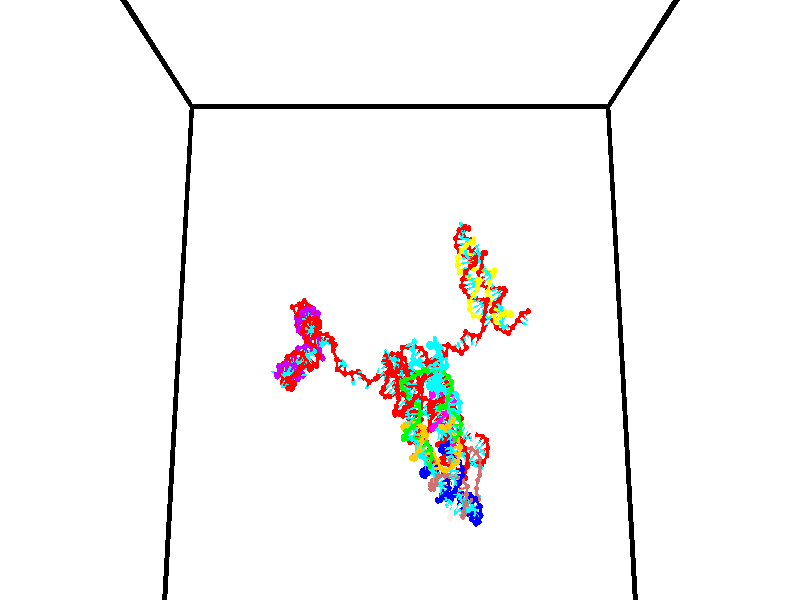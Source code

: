 // switches for output
#declare DRAW_BASES = 1; // possible values are 0, 1; only relevant for DNA ribbons
#declare DRAW_BASES_TYPE = 3; // possible values are 1, 2, 3; only relevant for DNA ribbons
#declare DRAW_FOG = 0; // set to 1 to enable fog

#include "colors.inc"

#include "transforms.inc"
background { rgb <1, 1, 1>}

#default {
   normal{
       ripples 0.25
       frequency 0.20
       turbulence 0.2
       lambda 5
   }
	finish {
		phong 0.1
		phong_size 40.
	}
}

// original window dimensions: 1024x640


// camera settings

camera {
	sky <0, 0.179814, -0.983701>
	up <0, 0.179814, -0.983701>
	right 1.6 * <1, 0, 0>
	location <35, 94.9851, 44.8844>
	look_at <35, 29.7336, 32.9568>
	direction <0, -65.2515, -11.9276>
	angle 67.0682
}


# declare cpy_camera_pos = <35, 94.9851, 44.8844>;
# if (DRAW_FOG = 1)
fog {
	fog_type 2
	up vnormalize(cpy_camera_pos)
	color rgbt<1,1,1,0.3>
	distance 1e-5
	fog_alt 3e-3
	fog_offset 56
}
# end


// LIGHTS

# declare lum = 6;
global_settings {
	ambient_light rgb lum * <0.05, 0.05, 0.05>
	max_trace_level 15
}# declare cpy_direct_light_amount = 0.25;
light_source
{	1000 * <-1, -1.16352, -0.803886>,
	rgb lum * cpy_direct_light_amount
	parallel
}

light_source
{	1000 * <1, 1.16352, 0.803886>,
	rgb lum * cpy_direct_light_amount
	parallel
}

// strand 0

// nucleotide -1

// particle -1
sphere {
	<24.174332, 35.210716, 34.565056> 0.250000
	pigment { color rgbt <1,0,0,0> }
	no_shadow
}
cylinder {
	<24.344843, 35.000523, 34.859581>,  <24.447149, 34.874405, 35.036297>, 0.100000
	pigment { color rgbt <1,0,0,0> }
	no_shadow
}
cylinder {
	<24.344843, 35.000523, 34.859581>,  <24.174332, 35.210716, 34.565056>, 0.100000
	pigment { color rgbt <1,0,0,0> }
	no_shadow
}

// particle -1
sphere {
	<24.344843, 35.000523, 34.859581> 0.100000
	pigment { color rgbt <1,0,0,0> }
	no_shadow
}
sphere {
	0, 1
	scale<0.080000,0.200000,0.300000>
	matrix <0.612052, -0.431815, -0.662516,
		0.666092, 0.733077, 0.137550,
		0.426279, -0.525485, 0.736310,
		24.472727, 34.842876, 35.080475>
	pigment { color rgbt <0,1,1,0> }
	no_shadow
}
cylinder {
	<24.886713, 35.205738, 34.324615>,  <24.174332, 35.210716, 34.565056>, 0.130000
	pigment { color rgbt <1,0,0,0> }
	no_shadow
}

// nucleotide -1

// particle -1
sphere {
	<24.886713, 35.205738, 34.324615> 0.250000
	pigment { color rgbt <1,0,0,0> }
	no_shadow
}
cylinder {
	<24.819134, 34.919590, 34.595821>,  <24.778587, 34.747902, 34.758545>, 0.100000
	pigment { color rgbt <1,0,0,0> }
	no_shadow
}
cylinder {
	<24.819134, 34.919590, 34.595821>,  <24.886713, 35.205738, 34.324615>, 0.100000
	pigment { color rgbt <1,0,0,0> }
	no_shadow
}

// particle -1
sphere {
	<24.819134, 34.919590, 34.595821> 0.100000
	pigment { color rgbt <1,0,0,0> }
	no_shadow
}
sphere {
	0, 1
	scale<0.080000,0.200000,0.300000>
	matrix <0.500395, -0.654906, -0.566306,
		0.849153, 0.243598, 0.468614,
		-0.168947, -0.715373, 0.678011,
		24.768450, 34.704979, 34.799225>
	pigment { color rgbt <0,1,1,0> }
	no_shadow
}
cylinder {
	<25.276138, 34.759590, 33.949902>,  <24.886713, 35.205738, 34.324615>, 0.130000
	pigment { color rgbt <1,0,0,0> }
	no_shadow
}

// nucleotide -1

// particle -1
sphere {
	<25.276138, 34.759590, 33.949902> 0.250000
	pigment { color rgbt <1,0,0,0> }
	no_shadow
}
cylinder {
	<25.135015, 34.583714, 34.280281>,  <25.050343, 34.478188, 34.478508>, 0.100000
	pigment { color rgbt <1,0,0,0> }
	no_shadow
}
cylinder {
	<25.135015, 34.583714, 34.280281>,  <25.276138, 34.759590, 33.949902>, 0.100000
	pigment { color rgbt <1,0,0,0> }
	no_shadow
}

// particle -1
sphere {
	<25.135015, 34.583714, 34.280281> 0.100000
	pigment { color rgbt <1,0,0,0> }
	no_shadow
}
sphere {
	0, 1
	scale<0.080000,0.200000,0.300000>
	matrix <0.447630, -0.854463, -0.263666,
		0.821678, 0.276698, 0.498281,
		-0.352807, -0.439694, 0.825952,
		25.029173, 34.451805, 34.528069>
	pigment { color rgbt <0,1,1,0> }
	no_shadow
}
cylinder {
	<25.843390, 34.504066, 34.451595>,  <25.276138, 34.759590, 33.949902>, 0.130000
	pigment { color rgbt <1,0,0,0> }
	no_shadow
}

// nucleotide -1

// particle -1
sphere {
	<25.843390, 34.504066, 34.451595> 0.250000
	pigment { color rgbt <1,0,0,0> }
	no_shadow
}
cylinder {
	<25.772917, 34.163765, 34.253532>,  <25.730633, 33.959583, 34.134693>, 0.100000
	pigment { color rgbt <1,0,0,0> }
	no_shadow
}
cylinder {
	<25.772917, 34.163765, 34.253532>,  <25.843390, 34.504066, 34.451595>, 0.100000
	pigment { color rgbt <1,0,0,0> }
	no_shadow
}

// particle -1
sphere {
	<25.772917, 34.163765, 34.253532> 0.100000
	pigment { color rgbt <1,0,0,0> }
	no_shadow
}
sphere {
	0, 1
	scale<0.080000,0.200000,0.300000>
	matrix <0.957811, -0.032125, -0.285599,
		0.227067, -0.524585, 0.820519,
		-0.176180, -0.850752, -0.495158,
		25.720062, 33.908539, 34.104984>
	pigment { color rgbt <0,1,1,0> }
	no_shadow
}
cylinder {
	<25.778210, 34.468185, 35.274147>,  <25.843390, 34.504066, 34.451595>, 0.130000
	pigment { color rgbt <1,0,0,0> }
	no_shadow
}

// nucleotide -1

// particle -1
sphere {
	<25.778210, 34.468185, 35.274147> 0.250000
	pigment { color rgbt <1,0,0,0> }
	no_shadow
}
cylinder {
	<25.746428, 34.502838, 35.671375>,  <25.727358, 34.523628, 35.909710>, 0.100000
	pigment { color rgbt <1,0,0,0> }
	no_shadow
}
cylinder {
	<25.746428, 34.502838, 35.671375>,  <25.778210, 34.468185, 35.274147>, 0.100000
	pigment { color rgbt <1,0,0,0> }
	no_shadow
}

// particle -1
sphere {
	<25.746428, 34.502838, 35.671375> 0.100000
	pigment { color rgbt <1,0,0,0> }
	no_shadow
}
sphere {
	0, 1
	scale<0.080000,0.200000,0.300000>
	matrix <0.013198, 0.996221, -0.085847,
		-0.996751, 0.006286, -0.080297,
		-0.079454, 0.086628, 0.993067,
		25.722591, 34.528828, 35.969296>
	pigment { color rgbt <0,1,1,0> }
	no_shadow
}
cylinder {
	<25.205576, 34.861523, 35.304283>,  <25.778210, 34.468185, 35.274147>, 0.130000
	pigment { color rgbt <1,0,0,0> }
	no_shadow
}

// nucleotide -1

// particle -1
sphere {
	<25.205576, 34.861523, 35.304283> 0.250000
	pigment { color rgbt <1,0,0,0> }
	no_shadow
}
cylinder {
	<25.460289, 34.904327, 35.609715>,  <25.613117, 34.930012, 35.792973>, 0.100000
	pigment { color rgbt <1,0,0,0> }
	no_shadow
}
cylinder {
	<25.460289, 34.904327, 35.609715>,  <25.205576, 34.861523, 35.304283>, 0.100000
	pigment { color rgbt <1,0,0,0> }
	no_shadow
}

// particle -1
sphere {
	<25.460289, 34.904327, 35.609715> 0.100000
	pigment { color rgbt <1,0,0,0> }
	no_shadow
}
sphere {
	0, 1
	scale<0.080000,0.200000,0.300000>
	matrix <-0.080929, 0.994128, -0.071834,
		-0.766783, -0.016053, 0.641706,
		0.636785, 0.107014, 0.763579,
		25.651325, 34.936432, 35.838787>
	pigment { color rgbt <0,1,1,0> }
	no_shadow
}
cylinder {
	<24.875952, 35.352585, 35.775337>,  <25.205576, 34.861523, 35.304283>, 0.130000
	pigment { color rgbt <1,0,0,0> }
	no_shadow
}

// nucleotide -1

// particle -1
sphere {
	<24.875952, 35.352585, 35.775337> 0.250000
	pigment { color rgbt <1,0,0,0> }
	no_shadow
}
cylinder {
	<25.250887, 35.344593, 35.914474>,  <25.475849, 35.339798, 35.997955>, 0.100000
	pigment { color rgbt <1,0,0,0> }
	no_shadow
}
cylinder {
	<25.250887, 35.344593, 35.914474>,  <24.875952, 35.352585, 35.775337>, 0.100000
	pigment { color rgbt <1,0,0,0> }
	no_shadow
}

// particle -1
sphere {
	<25.250887, 35.344593, 35.914474> 0.100000
	pigment { color rgbt <1,0,0,0> }
	no_shadow
}
sphere {
	0, 1
	scale<0.080000,0.200000,0.300000>
	matrix <-0.008999, 0.996634, 0.081480,
		-0.348301, -0.079504, 0.934005,
		0.937340, -0.019975, 0.347845,
		25.532089, 35.338600, 36.018829>
	pigment { color rgbt <0,1,1,0> }
	no_shadow
}
cylinder {
	<24.909073, 35.749805, 36.404446>,  <24.875952, 35.352585, 35.775337>, 0.130000
	pigment { color rgbt <1,0,0,0> }
	no_shadow
}

// nucleotide -1

// particle -1
sphere {
	<24.909073, 35.749805, 36.404446> 0.250000
	pigment { color rgbt <1,0,0,0> }
	no_shadow
}
cylinder {
	<25.287191, 35.736687, 36.274620>,  <25.514063, 35.728813, 36.196724>, 0.100000
	pigment { color rgbt <1,0,0,0> }
	no_shadow
}
cylinder {
	<25.287191, 35.736687, 36.274620>,  <24.909073, 35.749805, 36.404446>, 0.100000
	pigment { color rgbt <1,0,0,0> }
	no_shadow
}

// particle -1
sphere {
	<25.287191, 35.736687, 36.274620> 0.100000
	pigment { color rgbt <1,0,0,0> }
	no_shadow
}
sphere {
	0, 1
	scale<0.080000,0.200000,0.300000>
	matrix <0.115781, 0.963892, 0.239806,
		0.304979, -0.264266, 0.914960,
		0.945295, -0.032800, -0.324564,
		25.570780, 35.726849, 36.177250>
	pigment { color rgbt <0,1,1,0> }
	no_shadow
}
cylinder {
	<25.280659, 36.245380, 36.875057>,  <24.909073, 35.749805, 36.404446>, 0.130000
	pigment { color rgbt <1,0,0,0> }
	no_shadow
}

// nucleotide -1

// particle -1
sphere {
	<25.280659, 36.245380, 36.875057> 0.250000
	pigment { color rgbt <1,0,0,0> }
	no_shadow
}
cylinder {
	<25.485115, 36.214367, 36.532661>,  <25.607788, 36.195759, 36.327225>, 0.100000
	pigment { color rgbt <1,0,0,0> }
	no_shadow
}
cylinder {
	<25.485115, 36.214367, 36.532661>,  <25.280659, 36.245380, 36.875057>, 0.100000
	pigment { color rgbt <1,0,0,0> }
	no_shadow
}

// particle -1
sphere {
	<25.485115, 36.214367, 36.532661> 0.100000
	pigment { color rgbt <1,0,0,0> }
	no_shadow
}
sphere {
	0, 1
	scale<0.080000,0.200000,0.300000>
	matrix <0.198088, 0.979739, 0.029538,
		0.836360, -0.184660, 0.516143,
		0.511140, -0.077538, -0.855993,
		25.638456, 36.191105, 36.275864>
	pigment { color rgbt <0,1,1,0> }
	no_shadow
}
cylinder {
	<25.982969, 36.419476, 37.013535>,  <25.280659, 36.245380, 36.875057>, 0.130000
	pigment { color rgbt <1,0,0,0> }
	no_shadow
}

// nucleotide -1

// particle -1
sphere {
	<25.982969, 36.419476, 37.013535> 0.250000
	pigment { color rgbt <1,0,0,0> }
	no_shadow
}
cylinder {
	<25.916800, 36.503513, 36.628101>,  <25.877098, 36.553936, 36.396843>, 0.100000
	pigment { color rgbt <1,0,0,0> }
	no_shadow
}
cylinder {
	<25.916800, 36.503513, 36.628101>,  <25.982969, 36.419476, 37.013535>, 0.100000
	pigment { color rgbt <1,0,0,0> }
	no_shadow
}

// particle -1
sphere {
	<25.916800, 36.503513, 36.628101> 0.100000
	pigment { color rgbt <1,0,0,0> }
	no_shadow
}
sphere {
	0, 1
	scale<0.080000,0.200000,0.300000>
	matrix <0.397739, 0.908277, 0.129756,
		0.902462, -0.361790, -0.233817,
		-0.165426, 0.210098, -0.963583,
		25.867172, 36.566544, 36.339027>
	pigment { color rgbt <0,1,1,0> }
	no_shadow
}
cylinder {
	<26.501740, 36.805126, 36.772198>,  <25.982969, 36.419476, 37.013535>, 0.130000
	pigment { color rgbt <1,0,0,0> }
	no_shadow
}

// nucleotide -1

// particle -1
sphere {
	<26.501740, 36.805126, 36.772198> 0.250000
	pigment { color rgbt <1,0,0,0> }
	no_shadow
}
cylinder {
	<26.253761, 36.889126, 36.469788>,  <26.104975, 36.939526, 36.288342>, 0.100000
	pigment { color rgbt <1,0,0,0> }
	no_shadow
}
cylinder {
	<26.253761, 36.889126, 36.469788>,  <26.501740, 36.805126, 36.772198>, 0.100000
	pigment { color rgbt <1,0,0,0> }
	no_shadow
}

// particle -1
sphere {
	<26.253761, 36.889126, 36.469788> 0.100000
	pigment { color rgbt <1,0,0,0> }
	no_shadow
}
sphere {
	0, 1
	scale<0.080000,0.200000,0.300000>
	matrix <0.359573, 0.932428, -0.035860,
		0.697406, -0.294076, -0.653563,
		-0.619946, 0.209994, -0.756022,
		26.067778, 36.952126, 36.242981>
	pigment { color rgbt <0,1,1,0> }
	no_shadow
}
cylinder {
	<26.906891, 37.248928, 36.305077>,  <26.501740, 36.805126, 36.772198>, 0.130000
	pigment { color rgbt <1,0,0,0> }
	no_shadow
}

// nucleotide -1

// particle -1
sphere {
	<26.906891, 37.248928, 36.305077> 0.250000
	pigment { color rgbt <1,0,0,0> }
	no_shadow
}
cylinder {
	<26.537378, 37.333397, 36.177303>,  <26.315670, 37.384079, 36.100639>, 0.100000
	pigment { color rgbt <1,0,0,0> }
	no_shadow
}
cylinder {
	<26.537378, 37.333397, 36.177303>,  <26.906891, 37.248928, 36.305077>, 0.100000
	pigment { color rgbt <1,0,0,0> }
	no_shadow
}

// particle -1
sphere {
	<26.537378, 37.333397, 36.177303> 0.100000
	pigment { color rgbt <1,0,0,0> }
	no_shadow
}
sphere {
	0, 1
	scale<0.080000,0.200000,0.300000>
	matrix <0.281568, 0.939952, -0.192898,
		0.259514, -0.268137, -0.927769,
		-0.923781, 0.211170, -0.319429,
		26.260244, 37.396748, 36.081474>
	pigment { color rgbt <0,1,1,0> }
	no_shadow
}
cylinder {
	<26.951458, 37.656876, 35.671082>,  <26.906891, 37.248928, 36.305077>, 0.130000
	pigment { color rgbt <1,0,0,0> }
	no_shadow
}

// nucleotide -1

// particle -1
sphere {
	<26.951458, 37.656876, 35.671082> 0.250000
	pigment { color rgbt <1,0,0,0> }
	no_shadow
}
cylinder {
	<26.583515, 37.725803, 35.812031>,  <26.362749, 37.767159, 35.896603>, 0.100000
	pigment { color rgbt <1,0,0,0> }
	no_shadow
}
cylinder {
	<26.583515, 37.725803, 35.812031>,  <26.951458, 37.656876, 35.671082>, 0.100000
	pigment { color rgbt <1,0,0,0> }
	no_shadow
}

// particle -1
sphere {
	<26.583515, 37.725803, 35.812031> 0.100000
	pigment { color rgbt <1,0,0,0> }
	no_shadow
}
sphere {
	0, 1
	scale<0.080000,0.200000,0.300000>
	matrix <0.088159, 0.966178, -0.242337,
		-0.382218, -0.191850, -0.903937,
		-0.919857, 0.172316, 0.352378,
		26.307558, 37.777496, 35.917744>
	pigment { color rgbt <0,1,1,0> }
	no_shadow
}
cylinder {
	<26.520628, 38.064030, 35.122101>,  <26.951458, 37.656876, 35.671082>, 0.130000
	pigment { color rgbt <1,0,0,0> }
	no_shadow
}

// nucleotide -1

// particle -1
sphere {
	<26.520628, 38.064030, 35.122101> 0.250000
	pigment { color rgbt <1,0,0,0> }
	no_shadow
}
cylinder {
	<26.388079, 38.143883, 35.490955>,  <26.308550, 38.191795, 35.712269>, 0.100000
	pigment { color rgbt <1,0,0,0> }
	no_shadow
}
cylinder {
	<26.388079, 38.143883, 35.490955>,  <26.520628, 38.064030, 35.122101>, 0.100000
	pigment { color rgbt <1,0,0,0> }
	no_shadow
}

// particle -1
sphere {
	<26.388079, 38.143883, 35.490955> 0.100000
	pigment { color rgbt <1,0,0,0> }
	no_shadow
}
sphere {
	0, 1
	scale<0.080000,0.200000,0.300000>
	matrix <0.042769, 0.979533, -0.196689,
		-0.942531, -0.025739, -0.333127,
		-0.331371, 0.199633, 0.922139,
		26.288668, 38.203773, 35.767597>
	pigment { color rgbt <0,1,1,0> }
	no_shadow
}
cylinder {
	<26.214674, 38.705582, 35.082642>,  <26.520628, 38.064030, 35.122101>, 0.130000
	pigment { color rgbt <1,0,0,0> }
	no_shadow
}

// nucleotide -1

// particle -1
sphere {
	<26.214674, 38.705582, 35.082642> 0.250000
	pigment { color rgbt <1,0,0,0> }
	no_shadow
}
cylinder {
	<26.221737, 38.672314, 35.481194>,  <26.225975, 38.652351, 35.720325>, 0.100000
	pigment { color rgbt <1,0,0,0> }
	no_shadow
}
cylinder {
	<26.221737, 38.672314, 35.481194>,  <26.214674, 38.705582, 35.082642>, 0.100000
	pigment { color rgbt <1,0,0,0> }
	no_shadow
}

// particle -1
sphere {
	<26.221737, 38.672314, 35.481194> 0.100000
	pigment { color rgbt <1,0,0,0> }
	no_shadow
}
sphere {
	0, 1
	scale<0.080000,0.200000,0.300000>
	matrix <-0.062692, 0.994481, 0.084122,
		-0.997877, -0.063950, 0.012348,
		0.017659, -0.083169, 0.996379,
		26.227036, 38.647362, 35.780106>
	pigment { color rgbt <0,1,1,0> }
	no_shadow
}
cylinder {
	<25.726156, 39.181007, 35.392830>,  <26.214674, 38.705582, 35.082642>, 0.130000
	pigment { color rgbt <1,0,0,0> }
	no_shadow
}

// nucleotide -1

// particle -1
sphere {
	<25.726156, 39.181007, 35.392830> 0.250000
	pigment { color rgbt <1,0,0,0> }
	no_shadow
}
cylinder {
	<25.956055, 39.107807, 35.711872>,  <26.093994, 39.063889, 35.903297>, 0.100000
	pigment { color rgbt <1,0,0,0> }
	no_shadow
}
cylinder {
	<25.956055, 39.107807, 35.711872>,  <25.726156, 39.181007, 35.392830>, 0.100000
	pigment { color rgbt <1,0,0,0> }
	no_shadow
}

// particle -1
sphere {
	<25.956055, 39.107807, 35.711872> 0.100000
	pigment { color rgbt <1,0,0,0> }
	no_shadow
}
sphere {
	0, 1
	scale<0.080000,0.200000,0.300000>
	matrix <-0.027982, 0.969710, 0.242651,
		-0.817852, -0.161782, 0.552218,
		0.574748, -0.183000, 0.797606,
		26.128479, 39.052906, 35.951153>
	pigment { color rgbt <0,1,1,0> }
	no_shadow
}
cylinder {
	<25.465952, 39.618580, 35.935482>,  <25.726156, 39.181007, 35.392830>, 0.130000
	pigment { color rgbt <1,0,0,0> }
	no_shadow
}

// nucleotide -1

// particle -1
sphere {
	<25.465952, 39.618580, 35.935482> 0.250000
	pigment { color rgbt <1,0,0,0> }
	no_shadow
}
cylinder {
	<25.843817, 39.545578, 36.044518>,  <26.070536, 39.501778, 36.109940>, 0.100000
	pigment { color rgbt <1,0,0,0> }
	no_shadow
}
cylinder {
	<25.843817, 39.545578, 36.044518>,  <25.465952, 39.618580, 35.935482>, 0.100000
	pigment { color rgbt <1,0,0,0> }
	no_shadow
}

// particle -1
sphere {
	<25.843817, 39.545578, 36.044518> 0.100000
	pigment { color rgbt <1,0,0,0> }
	no_shadow
}
sphere {
	0, 1
	scale<0.080000,0.200000,0.300000>
	matrix <0.116394, 0.963359, 0.241642,
		-0.306702, -0.196543, 0.931292,
		0.944662, -0.182509, 0.272588,
		26.127216, 39.490826, 36.126293>
	pigment { color rgbt <0,1,1,0> }
	no_shadow
}
cylinder {
	<25.528576, 39.834618, 36.693516>,  <25.465952, 39.618580, 35.935482>, 0.130000
	pigment { color rgbt <1,0,0,0> }
	no_shadow
}

// nucleotide -1

// particle -1
sphere {
	<25.528576, 39.834618, 36.693516> 0.250000
	pigment { color rgbt <1,0,0,0> }
	no_shadow
}
cylinder {
	<25.900824, 39.827995, 36.547268>,  <26.124172, 39.824020, 36.459518>, 0.100000
	pigment { color rgbt <1,0,0,0> }
	no_shadow
}
cylinder {
	<25.900824, 39.827995, 36.547268>,  <25.528576, 39.834618, 36.693516>, 0.100000
	pigment { color rgbt <1,0,0,0> }
	no_shadow
}

// particle -1
sphere {
	<25.900824, 39.827995, 36.547268> 0.100000
	pigment { color rgbt <1,0,0,0> }
	no_shadow
}
sphere {
	0, 1
	scale<0.080000,0.200000,0.300000>
	matrix <0.187465, 0.879546, 0.437328,
		0.314335, -0.475525, 0.821626,
		0.930619, -0.016558, -0.365617,
		26.180010, 39.823029, 36.437584>
	pigment { color rgbt <0,1,1,0> }
	no_shadow
}
cylinder {
	<25.963167, 40.016636, 37.289730>,  <25.528576, 39.834618, 36.693516>, 0.130000
	pigment { color rgbt <1,0,0,0> }
	no_shadow
}

// nucleotide -1

// particle -1
sphere {
	<25.963167, 40.016636, 37.289730> 0.250000
	pigment { color rgbt <1,0,0,0> }
	no_shadow
}
cylinder {
	<26.171877, 40.089039, 36.956264>,  <26.297102, 40.132481, 36.756187>, 0.100000
	pigment { color rgbt <1,0,0,0> }
	no_shadow
}
cylinder {
	<26.171877, 40.089039, 36.956264>,  <25.963167, 40.016636, 37.289730>, 0.100000
	pigment { color rgbt <1,0,0,0> }
	no_shadow
}

// particle -1
sphere {
	<26.171877, 40.089039, 36.956264> 0.100000
	pigment { color rgbt <1,0,0,0> }
	no_shadow
}
sphere {
	0, 1
	scale<0.080000,0.200000,0.300000>
	matrix <0.298384, 0.876780, 0.377126,
		0.799200, -0.445525, 0.403470,
		0.521773, 0.181010, -0.833659,
		26.328409, 40.143341, 36.706165>
	pigment { color rgbt <0,1,1,0> }
	no_shadow
}
cylinder {
	<26.622604, 40.108772, 37.495564>,  <25.963167, 40.016636, 37.289730>, 0.130000
	pigment { color rgbt <1,0,0,0> }
	no_shadow
}

// nucleotide -1

// particle -1
sphere {
	<26.622604, 40.108772, 37.495564> 0.250000
	pigment { color rgbt <1,0,0,0> }
	no_shadow
}
cylinder {
	<26.576071, 40.285114, 37.139561>,  <26.548151, 40.390919, 36.925961>, 0.100000
	pigment { color rgbt <1,0,0,0> }
	no_shadow
}
cylinder {
	<26.576071, 40.285114, 37.139561>,  <26.622604, 40.108772, 37.495564>, 0.100000
	pigment { color rgbt <1,0,0,0> }
	no_shadow
}

// particle -1
sphere {
	<26.576071, 40.285114, 37.139561> 0.100000
	pigment { color rgbt <1,0,0,0> }
	no_shadow
}
sphere {
	0, 1
	scale<0.080000,0.200000,0.300000>
	matrix <0.340726, 0.859425, 0.381174,
		0.932938, -0.258906, -0.250191,
		-0.116332, 0.440858, -0.890006,
		26.541172, 40.417370, 36.872559>
	pigment { color rgbt <0,1,1,0> }
	no_shadow
}
cylinder {
	<27.273344, 40.510494, 37.392704>,  <26.622604, 40.108772, 37.495564>, 0.130000
	pigment { color rgbt <1,0,0,0> }
	no_shadow
}

// nucleotide -1

// particle -1
sphere {
	<27.273344, 40.510494, 37.392704> 0.250000
	pigment { color rgbt <1,0,0,0> }
	no_shadow
}
cylinder {
	<27.081108, 40.685394, 37.088638>,  <26.965767, 40.790333, 36.906200>, 0.100000
	pigment { color rgbt <1,0,0,0> }
	no_shadow
}
cylinder {
	<27.081108, 40.685394, 37.088638>,  <27.273344, 40.510494, 37.392704>, 0.100000
	pigment { color rgbt <1,0,0,0> }
	no_shadow
}

// particle -1
sphere {
	<27.081108, 40.685394, 37.088638> 0.100000
	pigment { color rgbt <1,0,0,0> }
	no_shadow
}
sphere {
	0, 1
	scale<0.080000,0.200000,0.300000>
	matrix <0.363854, 0.888117, 0.280817,
		0.797901, -0.141630, -0.585914,
		-0.480588, 0.437251, -0.760162,
		26.936932, 40.816570, 36.860588>
	pigment { color rgbt <0,1,1,0> }
	no_shadow
}
cylinder {
	<27.726803, 40.980728, 37.086468>,  <27.273344, 40.510494, 37.392704>, 0.130000
	pigment { color rgbt <1,0,0,0> }
	no_shadow
}

// nucleotide -1

// particle -1
sphere {
	<27.726803, 40.980728, 37.086468> 0.250000
	pigment { color rgbt <1,0,0,0> }
	no_shadow
}
cylinder {
	<27.368656, 41.125301, 36.982407>,  <27.153767, 41.212044, 36.919968>, 0.100000
	pigment { color rgbt <1,0,0,0> }
	no_shadow
}
cylinder {
	<27.368656, 41.125301, 36.982407>,  <27.726803, 40.980728, 37.086468>, 0.100000
	pigment { color rgbt <1,0,0,0> }
	no_shadow
}

// particle -1
sphere {
	<27.368656, 41.125301, 36.982407> 0.100000
	pigment { color rgbt <1,0,0,0> }
	no_shadow
}
sphere {
	0, 1
	scale<0.080000,0.200000,0.300000>
	matrix <0.298983, 0.920842, 0.250319,
		0.330035, 0.146346, -0.932555,
		-0.895369, 0.361433, -0.260155,
		27.100046, 41.233730, 36.904362>
	pigment { color rgbt <0,1,1,0> }
	no_shadow
}
cylinder {
	<27.811619, 41.687073, 36.839977>,  <27.726803, 40.980728, 37.086468>, 0.130000
	pigment { color rgbt <1,0,0,0> }
	no_shadow
}

// nucleotide -1

// particle -1
sphere {
	<27.811619, 41.687073, 36.839977> 0.250000
	pigment { color rgbt <1,0,0,0> }
	no_shadow
}
cylinder {
	<27.433741, 41.677608, 36.970818>,  <27.207014, 41.671928, 37.049320>, 0.100000
	pigment { color rgbt <1,0,0,0> }
	no_shadow
}
cylinder {
	<27.433741, 41.677608, 36.970818>,  <27.811619, 41.687073, 36.839977>, 0.100000
	pigment { color rgbt <1,0,0,0> }
	no_shadow
}

// particle -1
sphere {
	<27.433741, 41.677608, 36.970818> 0.100000
	pigment { color rgbt <1,0,0,0> }
	no_shadow
}
sphere {
	0, 1
	scale<0.080000,0.200000,0.300000>
	matrix <0.088322, 0.942186, 0.323240,
		-0.315835, 0.334253, -0.887988,
		-0.944694, -0.023662, 0.327097,
		27.150331, 41.670509, 37.068947>
	pigment { color rgbt <0,1,1,0> }
	no_shadow
}
cylinder {
	<27.568188, 42.353439, 36.648941>,  <27.811619, 41.687073, 36.839977>, 0.130000
	pigment { color rgbt <1,0,0,0> }
	no_shadow
}

// nucleotide -1

// particle -1
sphere {
	<27.568188, 42.353439, 36.648941> 0.250000
	pigment { color rgbt <1,0,0,0> }
	no_shadow
}
cylinder {
	<27.340942, 42.226910, 36.952831>,  <27.204596, 42.150993, 37.135166>, 0.100000
	pigment { color rgbt <1,0,0,0> }
	no_shadow
}
cylinder {
	<27.340942, 42.226910, 36.952831>,  <27.568188, 42.353439, 36.648941>, 0.100000
	pigment { color rgbt <1,0,0,0> }
	no_shadow
}

// particle -1
sphere {
	<27.340942, 42.226910, 36.952831> 0.100000
	pigment { color rgbt <1,0,0,0> }
	no_shadow
}
sphere {
	0, 1
	scale<0.080000,0.200000,0.300000>
	matrix <0.096987, 0.891006, 0.443510,
		-0.817216, 0.325647, -0.475513,
		-0.568113, -0.316325, 0.759728,
		27.170509, 42.132011, 37.180748>
	pigment { color rgbt <0,1,1,0> }
	no_shadow
}
cylinder {
	<27.079308, 42.863846, 36.758015>,  <27.568188, 42.353439, 36.648941>, 0.130000
	pigment { color rgbt <1,0,0,0> }
	no_shadow
}

// nucleotide -1

// particle -1
sphere {
	<27.079308, 42.863846, 36.758015> 0.250000
	pigment { color rgbt <1,0,0,0> }
	no_shadow
}
cylinder {
	<27.104271, 42.714989, 37.128445>,  <27.119249, 42.625675, 37.350704>, 0.100000
	pigment { color rgbt <1,0,0,0> }
	no_shadow
}
cylinder {
	<27.104271, 42.714989, 37.128445>,  <27.079308, 42.863846, 36.758015>, 0.100000
	pigment { color rgbt <1,0,0,0> }
	no_shadow
}

// particle -1
sphere {
	<27.104271, 42.714989, 37.128445> 0.100000
	pigment { color rgbt <1,0,0,0> }
	no_shadow
}
sphere {
	0, 1
	scale<0.080000,0.200000,0.300000>
	matrix <0.183495, 0.916344, 0.355869,
		-0.981038, 0.147721, 0.125473,
		0.062407, -0.372145, 0.926074,
		27.122993, 42.603344, 37.406265>
	pigment { color rgbt <0,1,1,0> }
	no_shadow
}
cylinder {
	<26.722055, 43.234016, 37.166767>,  <27.079308, 42.863846, 36.758015>, 0.130000
	pigment { color rgbt <1,0,0,0> }
	no_shadow
}

// nucleotide -1

// particle -1
sphere {
	<26.722055, 43.234016, 37.166767> 0.250000
	pigment { color rgbt <1,0,0,0> }
	no_shadow
}
cylinder {
	<27.023029, 43.096298, 37.391373>,  <27.203613, 43.013668, 37.526134>, 0.100000
	pigment { color rgbt <1,0,0,0> }
	no_shadow
}
cylinder {
	<27.023029, 43.096298, 37.391373>,  <26.722055, 43.234016, 37.166767>, 0.100000
	pigment { color rgbt <1,0,0,0> }
	no_shadow
}

// particle -1
sphere {
	<27.023029, 43.096298, 37.391373> 0.100000
	pigment { color rgbt <1,0,0,0> }
	no_shadow
}
sphere {
	0, 1
	scale<0.080000,0.200000,0.300000>
	matrix <0.116372, 0.908582, 0.401169,
		-0.648304, -0.236509, 0.723716,
		0.752435, -0.344300, 0.561514,
		27.248760, 42.993008, 37.559826>
	pigment { color rgbt <0,1,1,0> }
	no_shadow
}
cylinder {
	<26.633944, 43.530758, 37.756390>,  <26.722055, 43.234016, 37.166767>, 0.130000
	pigment { color rgbt <1,0,0,0> }
	no_shadow
}

// nucleotide -1

// particle -1
sphere {
	<26.633944, 43.530758, 37.756390> 0.250000
	pigment { color rgbt <1,0,0,0> }
	no_shadow
}
cylinder {
	<27.026394, 43.455856, 37.737080>,  <27.261864, 43.410915, 37.725494>, 0.100000
	pigment { color rgbt <1,0,0,0> }
	no_shadow
}
cylinder {
	<27.026394, 43.455856, 37.737080>,  <26.633944, 43.530758, 37.756390>, 0.100000
	pigment { color rgbt <1,0,0,0> }
	no_shadow
}

// particle -1
sphere {
	<27.026394, 43.455856, 37.737080> 0.100000
	pigment { color rgbt <1,0,0,0> }
	no_shadow
}
sphere {
	0, 1
	scale<0.080000,0.200000,0.300000>
	matrix <0.190453, 0.892420, 0.409040,
		-0.033517, -0.410512, 0.911238,
		0.981124, -0.187258, -0.048272,
		27.320730, 43.399677, 37.722599>
	pigment { color rgbt <0,1,1,0> }
	no_shadow
}
cylinder {
	<27.042744, 43.674381, 38.473698>,  <26.633944, 43.530758, 37.756390>, 0.130000
	pigment { color rgbt <1,0,0,0> }
	no_shadow
}

// nucleotide -1

// particle -1
sphere {
	<27.042744, 43.674381, 38.473698> 0.250000
	pigment { color rgbt <1,0,0,0> }
	no_shadow
}
cylinder {
	<27.212385, 43.784977, 38.128746>,  <27.314171, 43.851334, 37.921776>, 0.100000
	pigment { color rgbt <1,0,0,0> }
	no_shadow
}
cylinder {
	<27.212385, 43.784977, 38.128746>,  <27.042744, 43.674381, 38.473698>, 0.100000
	pigment { color rgbt <1,0,0,0> }
	no_shadow
}

// particle -1
sphere {
	<27.212385, 43.784977, 38.128746> 0.100000
	pigment { color rgbt <1,0,0,0> }
	no_shadow
}
sphere {
	0, 1
	scale<0.080000,0.200000,0.300000>
	matrix <0.013198, 0.950267, 0.311156,
		0.905517, -0.143345, 0.399365,
		0.424106, 0.276486, -0.862374,
		27.339617, 43.867924, 37.870033>
	pigment { color rgbt <0,1,1,0> }
	no_shadow
}
cylinder {
	<27.587322, 43.199322, 38.793411>,  <27.042744, 43.674381, 38.473698>, 0.130000
	pigment { color rgbt <1,0,0,0> }
	no_shadow
}

// nucleotide -1

// particle -1
sphere {
	<27.587322, 43.199322, 38.793411> 0.250000
	pigment { color rgbt <1,0,0,0> }
	no_shadow
}
cylinder {
	<27.683136, 43.522884, 39.008183>,  <27.740623, 43.717022, 39.137043>, 0.100000
	pigment { color rgbt <1,0,0,0> }
	no_shadow
}
cylinder {
	<27.683136, 43.522884, 39.008183>,  <27.587322, 43.199322, 38.793411>, 0.100000
	pigment { color rgbt <1,0,0,0> }
	no_shadow
}

// particle -1
sphere {
	<27.683136, 43.522884, 39.008183> 0.100000
	pigment { color rgbt <1,0,0,0> }
	no_shadow
}
sphere {
	0, 1
	scale<0.080000,0.200000,0.300000>
	matrix <-0.619584, -0.298416, 0.725992,
		0.747489, -0.506569, 0.429708,
		0.239533, 0.808911, 0.536924,
		27.754995, 43.765556, 39.169258>
	pigment { color rgbt <0,1,1,0> }
	no_shadow
}
cylinder {
	<27.988779, 43.049686, 39.500301>,  <27.587322, 43.199322, 38.793411>, 0.130000
	pigment { color rgbt <1,0,0,0> }
	no_shadow
}

// nucleotide -1

// particle -1
sphere {
	<27.988779, 43.049686, 39.500301> 0.250000
	pigment { color rgbt <1,0,0,0> }
	no_shadow
}
cylinder {
	<27.734619, 43.356720, 39.466621>,  <27.582123, 43.540939, 39.446415>, 0.100000
	pigment { color rgbt <1,0,0,0> }
	no_shadow
}
cylinder {
	<27.734619, 43.356720, 39.466621>,  <27.988779, 43.049686, 39.500301>, 0.100000
	pigment { color rgbt <1,0,0,0> }
	no_shadow
}

// particle -1
sphere {
	<27.734619, 43.356720, 39.466621> 0.100000
	pigment { color rgbt <1,0,0,0> }
	no_shadow
}
sphere {
	0, 1
	scale<0.080000,0.200000,0.300000>
	matrix <-0.493320, -0.319625, 0.808997,
		0.594058, 0.555571, 0.581752,
		-0.635398, 0.767581, -0.084198,
		27.544001, 43.586994, 39.441360>
	pigment { color rgbt <0,1,1,0> }
	no_shadow
}
cylinder {
	<27.855314, 43.364784, 40.198593>,  <27.988779, 43.049686, 39.500301>, 0.130000
	pigment { color rgbt <1,0,0,0> }
	no_shadow
}

// nucleotide -1

// particle -1
sphere {
	<27.855314, 43.364784, 40.198593> 0.250000
	pigment { color rgbt <1,0,0,0> }
	no_shadow
}
cylinder {
	<27.542391, 43.431110, 39.958427>,  <27.354637, 43.470905, 39.814327>, 0.100000
	pigment { color rgbt <1,0,0,0> }
	no_shadow
}
cylinder {
	<27.542391, 43.431110, 39.958427>,  <27.855314, 43.364784, 40.198593>, 0.100000
	pigment { color rgbt <1,0,0,0> }
	no_shadow
}

// particle -1
sphere {
	<27.542391, 43.431110, 39.958427> 0.100000
	pigment { color rgbt <1,0,0,0> }
	no_shadow
}
sphere {
	0, 1
	scale<0.080000,0.200000,0.300000>
	matrix <-0.620504, -0.123194, 0.774466,
		0.054454, 0.978431, 0.199268,
		-0.782310, 0.165819, -0.600412,
		27.307697, 43.480858, 39.778305>
	pigment { color rgbt <0,1,1,0> }
	no_shadow
}
cylinder {
	<27.297237, 43.989349, 40.273769>,  <27.855314, 43.364784, 40.198593>, 0.130000
	pigment { color rgbt <1,0,0,0> }
	no_shadow
}

// nucleotide -1

// particle -1
sphere {
	<27.297237, 43.989349, 40.273769> 0.250000
	pigment { color rgbt <1,0,0,0> }
	no_shadow
}
cylinder {
	<27.147263, 43.646126, 40.133396>,  <27.057278, 43.440189, 40.049171>, 0.100000
	pigment { color rgbt <1,0,0,0> }
	no_shadow
}
cylinder {
	<27.147263, 43.646126, 40.133396>,  <27.297237, 43.989349, 40.273769>, 0.100000
	pigment { color rgbt <1,0,0,0> }
	no_shadow
}

// particle -1
sphere {
	<27.147263, 43.646126, 40.133396> 0.100000
	pigment { color rgbt <1,0,0,0> }
	no_shadow
}
sphere {
	0, 1
	scale<0.080000,0.200000,0.300000>
	matrix <-0.573160, -0.082969, 0.815232,
		-0.728635, 0.506801, -0.460699,
		-0.374937, -0.858061, -0.350932,
		27.034781, 43.388706, 40.028118>
	pigment { color rgbt <0,1,1,0> }
	no_shadow
}
cylinder {
	<26.552042, 44.061188, 40.421131>,  <27.297237, 43.989349, 40.273769>, 0.130000
	pigment { color rgbt <1,0,0,0> }
	no_shadow
}

// nucleotide -1

// particle -1
sphere {
	<26.552042, 44.061188, 40.421131> 0.250000
	pigment { color rgbt <1,0,0,0> }
	no_shadow
}
cylinder {
	<26.729961, 43.702980, 40.426682>,  <26.836714, 43.488056, 40.430012>, 0.100000
	pigment { color rgbt <1,0,0,0> }
	no_shadow
}
cylinder {
	<26.729961, 43.702980, 40.426682>,  <26.552042, 44.061188, 40.421131>, 0.100000
	pigment { color rgbt <1,0,0,0> }
	no_shadow
}

// particle -1
sphere {
	<26.729961, 43.702980, 40.426682> 0.100000
	pigment { color rgbt <1,0,0,0> }
	no_shadow
}
sphere {
	0, 1
	scale<0.080000,0.200000,0.300000>
	matrix <-0.311238, -0.140022, 0.939960,
		-0.839812, -0.422413, -0.341003,
		0.444800, -0.895523, 0.013879,
		26.863401, 43.434322, 40.430843>
	pigment { color rgbt <0,1,1,0> }
	no_shadow
}
cylinder {
	<26.142166, 43.643272, 40.862148>,  <26.552042, 44.061188, 40.421131>, 0.130000
	pigment { color rgbt <1,0,0,0> }
	no_shadow
}

// nucleotide -1

// particle -1
sphere {
	<26.142166, 43.643272, 40.862148> 0.250000
	pigment { color rgbt <1,0,0,0> }
	no_shadow
}
cylinder {
	<26.504087, 43.472942, 40.862030>,  <26.721241, 43.370743, 40.861958>, 0.100000
	pigment { color rgbt <1,0,0,0> }
	no_shadow
}
cylinder {
	<26.504087, 43.472942, 40.862030>,  <26.142166, 43.643272, 40.862148>, 0.100000
	pigment { color rgbt <1,0,0,0> }
	no_shadow
}

// particle -1
sphere {
	<26.504087, 43.472942, 40.862030> 0.100000
	pigment { color rgbt <1,0,0,0> }
	no_shadow
}
sphere {
	0, 1
	scale<0.080000,0.200000,0.300000>
	matrix <-0.135284, -0.288110, 0.947993,
		-0.403767, -0.857708, -0.318291,
		0.904804, -0.425828, -0.000295,
		26.775528, 43.345196, 40.861942>
	pigment { color rgbt <0,1,1,0> }
	no_shadow
}
cylinder {
	<25.424805, 43.500053, 41.186241>,  <26.142166, 43.643272, 40.862148>, 0.130000
	pigment { color rgbt <1,0,0,0> }
	no_shadow
}

// nucleotide -1

// particle -1
sphere {
	<25.424805, 43.500053, 41.186241> 0.250000
	pigment { color rgbt <1,0,0,0> }
	no_shadow
}
cylinder {
	<25.201855, 43.258171, 41.413807>,  <25.068085, 43.113041, 41.550346>, 0.100000
	pigment { color rgbt <1,0,0,0> }
	no_shadow
}
cylinder {
	<25.201855, 43.258171, 41.413807>,  <25.424805, 43.500053, 41.186241>, 0.100000
	pigment { color rgbt <1,0,0,0> }
	no_shadow
}

// particle -1
sphere {
	<25.201855, 43.258171, 41.413807> 0.100000
	pigment { color rgbt <1,0,0,0> }
	no_shadow
}
sphere {
	0, 1
	scale<0.080000,0.200000,0.300000>
	matrix <0.195029, -0.761411, -0.618237,
		0.807030, -0.233634, 0.542325,
		-0.557374, -0.604705, 0.568917,
		25.034643, 43.076759, 41.584480>
	pigment { color rgbt <0,1,1,0> }
	no_shadow
}
cylinder {
	<25.908112, 42.873585, 41.429874>,  <25.424805, 43.500053, 41.186241>, 0.130000
	pigment { color rgbt <1,0,0,0> }
	no_shadow
}

// nucleotide -1

// particle -1
sphere {
	<25.908112, 42.873585, 41.429874> 0.250000
	pigment { color rgbt <1,0,0,0> }
	no_shadow
}
cylinder {
	<25.513342, 42.816811, 41.399319>,  <25.276480, 42.782745, 41.380985>, 0.100000
	pigment { color rgbt <1,0,0,0> }
	no_shadow
}
cylinder {
	<25.513342, 42.816811, 41.399319>,  <25.908112, 42.873585, 41.429874>, 0.100000
	pigment { color rgbt <1,0,0,0> }
	no_shadow
}

// particle -1
sphere {
	<25.513342, 42.816811, 41.399319> 0.100000
	pigment { color rgbt <1,0,0,0> }
	no_shadow
}
sphere {
	0, 1
	scale<0.080000,0.200000,0.300000>
	matrix <0.161158, -0.859232, -0.485539,
		0.003278, -0.491501, 0.870871,
		-0.986923, -0.141939, -0.076393,
		25.217264, 42.774227, 41.376400>
	pigment { color rgbt <0,1,1,0> }
	no_shadow
}
cylinder {
	<25.582302, 42.112114, 41.752014>,  <25.908112, 42.873585, 41.429874>, 0.130000
	pigment { color rgbt <1,0,0,0> }
	no_shadow
}

// nucleotide -1

// particle -1
sphere {
	<25.582302, 42.112114, 41.752014> 0.250000
	pigment { color rgbt <1,0,0,0> }
	no_shadow
}
cylinder {
	<25.345854, 42.247761, 41.459282>,  <25.203985, 42.329147, 41.283642>, 0.100000
	pigment { color rgbt <1,0,0,0> }
	no_shadow
}
cylinder {
	<25.345854, 42.247761, 41.459282>,  <25.582302, 42.112114, 41.752014>, 0.100000
	pigment { color rgbt <1,0,0,0> }
	no_shadow
}

// particle -1
sphere {
	<25.345854, 42.247761, 41.459282> 0.100000
	pigment { color rgbt <1,0,0,0> }
	no_shadow
}
sphere {
	0, 1
	scale<0.080000,0.200000,0.300000>
	matrix <-0.064367, -0.924263, -0.376291,
		-0.804012, -0.175326, 0.568177,
		-0.591119, 0.339114, -0.731833,
		25.168518, 42.349495, 41.239731>
	pigment { color rgbt <0,1,1,0> }
	no_shadow
}
cylinder {
	<25.153919, 41.529163, 41.672791>,  <25.582302, 42.112114, 41.752014>, 0.130000
	pigment { color rgbt <1,0,0,0> }
	no_shadow
}

// nucleotide -1

// particle -1
sphere {
	<25.153919, 41.529163, 41.672791> 0.250000
	pigment { color rgbt <1,0,0,0> }
	no_shadow
}
cylinder {
	<25.144442, 41.756077, 41.343517>,  <25.138756, 41.892223, 41.145954>, 0.100000
	pigment { color rgbt <1,0,0,0> }
	no_shadow
}
cylinder {
	<25.144442, 41.756077, 41.343517>,  <25.153919, 41.529163, 41.672791>, 0.100000
	pigment { color rgbt <1,0,0,0> }
	no_shadow
}

// particle -1
sphere {
	<25.144442, 41.756077, 41.343517> 0.100000
	pigment { color rgbt <1,0,0,0> }
	no_shadow
}
sphere {
	0, 1
	scale<0.080000,0.200000,0.300000>
	matrix <-0.129943, -0.818175, -0.560092,
		-0.991238, 0.093696, 0.093100,
		-0.023693, 0.567283, -0.823182,
		25.137333, 41.926262, 41.096561>
	pigment { color rgbt <0,1,1,0> }
	no_shadow
}
cylinder {
	<24.614904, 41.300152, 41.255711>,  <25.153919, 41.529163, 41.672791>, 0.130000
	pigment { color rgbt <1,0,0,0> }
	no_shadow
}

// nucleotide -1

// particle -1
sphere {
	<24.614904, 41.300152, 41.255711> 0.250000
	pigment { color rgbt <1,0,0,0> }
	no_shadow
}
cylinder {
	<24.839590, 41.499775, 40.991764>,  <24.974401, 41.619549, 40.833397>, 0.100000
	pigment { color rgbt <1,0,0,0> }
	no_shadow
}
cylinder {
	<24.839590, 41.499775, 40.991764>,  <24.614904, 41.300152, 41.255711>, 0.100000
	pigment { color rgbt <1,0,0,0> }
	no_shadow
}

// particle -1
sphere {
	<24.839590, 41.499775, 40.991764> 0.100000
	pigment { color rgbt <1,0,0,0> }
	no_shadow
}
sphere {
	0, 1
	scale<0.080000,0.200000,0.300000>
	matrix <0.034389, -0.810975, -0.584070,
		-0.826617, 0.305388, -0.472697,
		0.561713, 0.499058, -0.659863,
		25.008104, 41.649490, 40.793804>
	pigment { color rgbt <0,1,1,0> }
	no_shadow
}
cylinder {
	<24.430227, 41.059597, 40.595997>,  <24.614904, 41.300152, 41.255711>, 0.130000
	pigment { color rgbt <1,0,0,0> }
	no_shadow
}

// nucleotide -1

// particle -1
sphere {
	<24.430227, 41.059597, 40.595997> 0.250000
	pigment { color rgbt <1,0,0,0> }
	no_shadow
}
cylinder {
	<24.781630, 41.229988, 40.509495>,  <24.992472, 41.332222, 40.457592>, 0.100000
	pigment { color rgbt <1,0,0,0> }
	no_shadow
}
cylinder {
	<24.781630, 41.229988, 40.509495>,  <24.430227, 41.059597, 40.595997>, 0.100000
	pigment { color rgbt <1,0,0,0> }
	no_shadow
}

// particle -1
sphere {
	<24.781630, 41.229988, 40.509495> 0.100000
	pigment { color rgbt <1,0,0,0> }
	no_shadow
}
sphere {
	0, 1
	scale<0.080000,0.200000,0.300000>
	matrix <0.192491, -0.729933, -0.655855,
		-0.437235, 0.534545, -0.723248,
		0.878506, 0.425981, -0.216257,
		25.045181, 41.357784, 40.444618>
	pigment { color rgbt <0,1,1,0> }
	no_shadow
}
cylinder {
	<24.530888, 40.917953, 39.899494>,  <24.430227, 41.059597, 40.595997>, 0.130000
	pigment { color rgbt <1,0,0,0> }
	no_shadow
}

// nucleotide -1

// particle -1
sphere {
	<24.530888, 40.917953, 39.899494> 0.250000
	pigment { color rgbt <1,0,0,0> }
	no_shadow
}
cylinder {
	<24.897652, 41.005543, 40.032959>,  <25.117710, 41.058094, 40.113037>, 0.100000
	pigment { color rgbt <1,0,0,0> }
	no_shadow
}
cylinder {
	<24.897652, 41.005543, 40.032959>,  <24.530888, 40.917953, 39.899494>, 0.100000
	pigment { color rgbt <1,0,0,0> }
	no_shadow
}

// particle -1
sphere {
	<24.897652, 41.005543, 40.032959> 0.100000
	pigment { color rgbt <1,0,0,0> }
	no_shadow
}
sphere {
	0, 1
	scale<0.080000,0.200000,0.300000>
	matrix <0.362286, -0.807375, -0.465718,
		0.167411, 0.547902, -0.819620,
		0.916909, 0.218971, 0.333661,
		25.172724, 41.071236, 40.133057>
	pigment { color rgbt <0,1,1,0> }
	no_shadow
}
cylinder {
	<24.893440, 40.975075, 39.360222>,  <24.530888, 40.917953, 39.899494>, 0.130000
	pigment { color rgbt <1,0,0,0> }
	no_shadow
}

// nucleotide -1

// particle -1
sphere {
	<24.893440, 40.975075, 39.360222> 0.250000
	pigment { color rgbt <1,0,0,0> }
	no_shadow
}
cylinder {
	<25.137791, 40.883282, 39.663319>,  <25.284401, 40.828205, 39.845177>, 0.100000
	pigment { color rgbt <1,0,0,0> }
	no_shadow
}
cylinder {
	<25.137791, 40.883282, 39.663319>,  <24.893440, 40.975075, 39.360222>, 0.100000
	pigment { color rgbt <1,0,0,0> }
	no_shadow
}

// particle -1
sphere {
	<25.137791, 40.883282, 39.663319> 0.100000
	pigment { color rgbt <1,0,0,0> }
	no_shadow
}
sphere {
	0, 1
	scale<0.080000,0.200000,0.300000>
	matrix <0.163522, -0.899867, -0.404351,
		0.774655, 0.370916, -0.512182,
		0.610876, -0.229480, 0.757740,
		25.321054, 40.814438, 39.890640>
	pigment { color rgbt <0,1,1,0> }
	no_shadow
}
cylinder {
	<25.488010, 40.612518, 39.009174>,  <24.893440, 40.975075, 39.360222>, 0.130000
	pigment { color rgbt <1,0,0,0> }
	no_shadow
}

// nucleotide -1

// particle -1
sphere {
	<25.488010, 40.612518, 39.009174> 0.250000
	pigment { color rgbt <1,0,0,0> }
	no_shadow
}
cylinder {
	<25.505508, 40.515186, 39.396755>,  <25.516006, 40.456787, 39.629303>, 0.100000
	pigment { color rgbt <1,0,0,0> }
	no_shadow
}
cylinder {
	<25.505508, 40.515186, 39.396755>,  <25.488010, 40.612518, 39.009174>, 0.100000
	pigment { color rgbt <1,0,0,0> }
	no_shadow
}

// particle -1
sphere {
	<25.505508, 40.515186, 39.396755> 0.100000
	pigment { color rgbt <1,0,0,0> }
	no_shadow
}
sphere {
	0, 1
	scale<0.080000,0.200000,0.300000>
	matrix <0.249017, -0.936617, -0.246454,
		0.967511, 0.252067, 0.019623,
		0.043744, -0.243333, 0.968956,
		25.518631, 40.442188, 39.687443>
	pigment { color rgbt <0,1,1,0> }
	no_shadow
}
cylinder {
	<26.150049, 40.253738, 39.055004>,  <25.488010, 40.612518, 39.009174>, 0.130000
	pigment { color rgbt <1,0,0,0> }
	no_shadow
}

// nucleotide -1

// particle -1
sphere {
	<26.150049, 40.253738, 39.055004> 0.250000
	pigment { color rgbt <1,0,0,0> }
	no_shadow
}
cylinder {
	<25.918934, 40.155392, 39.366314>,  <25.780266, 40.096382, 39.553101>, 0.100000
	pigment { color rgbt <1,0,0,0> }
	no_shadow
}
cylinder {
	<25.918934, 40.155392, 39.366314>,  <26.150049, 40.253738, 39.055004>, 0.100000
	pigment { color rgbt <1,0,0,0> }
	no_shadow
}

// particle -1
sphere {
	<25.918934, 40.155392, 39.366314> 0.100000
	pigment { color rgbt <1,0,0,0> }
	no_shadow
}
sphere {
	0, 1
	scale<0.080000,0.200000,0.300000>
	matrix <0.310986, -0.947936, -0.068596,
		0.754620, 0.202399, 0.624167,
		-0.577786, -0.245871, 0.778274,
		25.745598, 40.081631, 39.599796>
	pigment { color rgbt <0,1,1,0> }
	no_shadow
}
cylinder {
	<26.506559, 40.114841, 39.644211>,  <26.150049, 40.253738, 39.055004>, 0.130000
	pigment { color rgbt <1,0,0,0> }
	no_shadow
}

// nucleotide -1

// particle -1
sphere {
	<26.506559, 40.114841, 39.644211> 0.250000
	pigment { color rgbt <1,0,0,0> }
	no_shadow
}
cylinder {
	<26.170504, 39.908066, 39.709866>,  <25.968870, 39.784000, 39.749260>, 0.100000
	pigment { color rgbt <1,0,0,0> }
	no_shadow
}
cylinder {
	<26.170504, 39.908066, 39.709866>,  <26.506559, 40.114841, 39.644211>, 0.100000
	pigment { color rgbt <1,0,0,0> }
	no_shadow
}

// particle -1
sphere {
	<26.170504, 39.908066, 39.709866> 0.100000
	pigment { color rgbt <1,0,0,0> }
	no_shadow
}
sphere {
	0, 1
	scale<0.080000,0.200000,0.300000>
	matrix <0.499493, -0.855371, -0.137287,
		0.211369, -0.033354, 0.976837,
		-0.840137, -0.516941, 0.164139,
		25.918463, 39.752983, 39.759106>
	pigment { color rgbt <0,1,1,0> }
	no_shadow
}
cylinder {
	<26.737820, 39.515743, 40.036480>,  <26.506559, 40.114841, 39.644211>, 0.130000
	pigment { color rgbt <1,0,0,0> }
	no_shadow
}

// nucleotide -1

// particle -1
sphere {
	<26.737820, 39.515743, 40.036480> 0.250000
	pigment { color rgbt <1,0,0,0> }
	no_shadow
}
cylinder {
	<26.377245, 39.401752, 39.906128>,  <26.160900, 39.333359, 39.827915>, 0.100000
	pigment { color rgbt <1,0,0,0> }
	no_shadow
}
cylinder {
	<26.377245, 39.401752, 39.906128>,  <26.737820, 39.515743, 40.036480>, 0.100000
	pigment { color rgbt <1,0,0,0> }
	no_shadow
}

// particle -1
sphere {
	<26.377245, 39.401752, 39.906128> 0.100000
	pigment { color rgbt <1,0,0,0> }
	no_shadow
}
sphere {
	0, 1
	scale<0.080000,0.200000,0.300000>
	matrix <0.381614, -0.878526, -0.287338,
		-0.204409, -0.383378, 0.900688,
		-0.901437, -0.284980, -0.325880,
		26.106813, 39.316257, 39.808365>
	pigment { color rgbt <0,1,1,0> }
	no_shadow
}
cylinder {
	<26.783371, 38.809441, 39.984680>,  <26.737820, 39.515743, 40.036480>, 0.130000
	pigment { color rgbt <1,0,0,0> }
	no_shadow
}

// nucleotide -1

// particle -1
sphere {
	<26.783371, 38.809441, 39.984680> 0.250000
	pigment { color rgbt <1,0,0,0> }
	no_shadow
}
cylinder {
	<26.444681, 38.866886, 39.779766>,  <26.241467, 38.901352, 39.656818>, 0.100000
	pigment { color rgbt <1,0,0,0> }
	no_shadow
}
cylinder {
	<26.444681, 38.866886, 39.779766>,  <26.783371, 38.809441, 39.984680>, 0.100000
	pigment { color rgbt <1,0,0,0> }
	no_shadow
}

// particle -1
sphere {
	<26.444681, 38.866886, 39.779766> 0.100000
	pigment { color rgbt <1,0,0,0> }
	no_shadow
}
sphere {
	0, 1
	scale<0.080000,0.200000,0.300000>
	matrix <0.195458, -0.811581, -0.550574,
		-0.494828, -0.566315, 0.659116,
		-0.846724, 0.143610, -0.512284,
		26.190664, 38.909969, 39.626080>
	pigment { color rgbt <0,1,1,0> }
	no_shadow
}
cylinder {
	<26.515106, 38.211300, 40.026234>,  <26.783371, 38.809441, 39.984680>, 0.130000
	pigment { color rgbt <1,0,0,0> }
	no_shadow
}

// nucleotide -1

// particle -1
sphere {
	<26.515106, 38.211300, 40.026234> 0.250000
	pigment { color rgbt <1,0,0,0> }
	no_shadow
}
cylinder {
	<26.311541, 38.347729, 39.710087>,  <26.189402, 38.429585, 39.520397>, 0.100000
	pigment { color rgbt <1,0,0,0> }
	no_shadow
}
cylinder {
	<26.311541, 38.347729, 39.710087>,  <26.515106, 38.211300, 40.026234>, 0.100000
	pigment { color rgbt <1,0,0,0> }
	no_shadow
}

// particle -1
sphere {
	<26.311541, 38.347729, 39.710087> 0.100000
	pigment { color rgbt <1,0,0,0> }
	no_shadow
}
sphere {
	0, 1
	scale<0.080000,0.200000,0.300000>
	matrix <0.324211, -0.774605, -0.543024,
		-0.797430, -0.532598, 0.283629,
		-0.508914, 0.341067, -0.790367,
		26.158867, 38.450050, 39.472977>
	pigment { color rgbt <0,1,1,0> }
	no_shadow
}
cylinder {
	<26.225414, 37.660267, 39.725353>,  <26.515106, 38.211300, 40.026234>, 0.130000
	pigment { color rgbt <1,0,0,0> }
	no_shadow
}

// nucleotide -1

// particle -1
sphere {
	<26.225414, 37.660267, 39.725353> 0.250000
	pigment { color rgbt <1,0,0,0> }
	no_shadow
}
cylinder {
	<26.260578, 37.915665, 39.419518>,  <26.281675, 38.068905, 39.236015>, 0.100000
	pigment { color rgbt <1,0,0,0> }
	no_shadow
}
cylinder {
	<26.260578, 37.915665, 39.419518>,  <26.225414, 37.660267, 39.725353>, 0.100000
	pigment { color rgbt <1,0,0,0> }
	no_shadow
}

// particle -1
sphere {
	<26.260578, 37.915665, 39.419518> 0.100000
	pigment { color rgbt <1,0,0,0> }
	no_shadow
}
sphere {
	0, 1
	scale<0.080000,0.200000,0.300000>
	matrix <0.317266, -0.745536, -0.586104,
		-0.944254, -0.191055, -0.268110,
		0.087907, 0.638493, -0.764591,
		26.286951, 38.107212, 39.190140>
	pigment { color rgbt <0,1,1,0> }
	no_shadow
}
cylinder {
	<25.879665, 37.181973, 39.223064>,  <26.225414, 37.660267, 39.725353>, 0.130000
	pigment { color rgbt <1,0,0,0> }
	no_shadow
}

// nucleotide -1

// particle -1
sphere {
	<25.879665, 37.181973, 39.223064> 0.250000
	pigment { color rgbt <1,0,0,0> }
	no_shadow
}
cylinder {
	<26.100725, 37.473248, 39.060917>,  <26.233360, 37.648014, 38.963627>, 0.100000
	pigment { color rgbt <1,0,0,0> }
	no_shadow
}
cylinder {
	<26.100725, 37.473248, 39.060917>,  <25.879665, 37.181973, 39.223064>, 0.100000
	pigment { color rgbt <1,0,0,0> }
	no_shadow
}

// particle -1
sphere {
	<26.100725, 37.473248, 39.060917> 0.100000
	pigment { color rgbt <1,0,0,0> }
	no_shadow
}
sphere {
	0, 1
	scale<0.080000,0.200000,0.300000>
	matrix <0.486372, -0.676774, -0.552648,
		-0.676774, 0.108259, -0.728188,
		0.552648, 0.728188, -0.405368,
		26.266520, 37.691704, 38.939308>
	pigment { color rgbt <0,1,1,0> }
	no_shadow
}
cylinder {
	<25.824007, 37.040756, 38.508312>,  <25.879665, 37.181973, 39.223064>, 0.130000
	pigment { color rgbt <1,0,0,0> }
	no_shadow
}

// nucleotide -1

// particle -1
sphere {
	<25.824007, 37.040756, 38.508312> 0.250000
	pigment { color rgbt <1,0,0,0> }
	no_shadow
}
cylinder {
	<26.141476, 37.281788, 38.541748>,  <26.331957, 37.426407, 38.561810>, 0.100000
	pigment { color rgbt <1,0,0,0> }
	no_shadow
}
cylinder {
	<26.141476, 37.281788, 38.541748>,  <25.824007, 37.040756, 38.508312>, 0.100000
	pigment { color rgbt <1,0,0,0> }
	no_shadow
}

// particle -1
sphere {
	<26.141476, 37.281788, 38.541748> 0.100000
	pigment { color rgbt <1,0,0,0> }
	no_shadow
}
sphere {
	0, 1
	scale<0.080000,0.200000,0.300000>
	matrix <0.474040, -0.526463, -0.705778,
		-0.381278, 0.599781, -0.703484,
		0.793671, 0.602577, 0.083592,
		26.379578, 37.462563, 38.566826>
	pigment { color rgbt <0,1,1,0> }
	no_shadow
}
cylinder {
	<26.120888, 37.145969, 37.753616>,  <25.824007, 37.040756, 38.508312>, 0.130000
	pigment { color rgbt <1,0,0,0> }
	no_shadow
}

// nucleotide -1

// particle -1
sphere {
	<26.120888, 37.145969, 37.753616> 0.250000
	pigment { color rgbt <1,0,0,0> }
	no_shadow
}
cylinder {
	<26.419327, 37.238949, 38.003193>,  <26.598391, 37.294739, 38.152939>, 0.100000
	pigment { color rgbt <1,0,0,0> }
	no_shadow
}
cylinder {
	<26.419327, 37.238949, 38.003193>,  <26.120888, 37.145969, 37.753616>, 0.100000
	pigment { color rgbt <1,0,0,0> }
	no_shadow
}

// particle -1
sphere {
	<26.419327, 37.238949, 38.003193> 0.100000
	pigment { color rgbt <1,0,0,0> }
	no_shadow
}
sphere {
	0, 1
	scale<0.080000,0.200000,0.300000>
	matrix <0.638646, -0.514893, -0.571854,
		0.188337, 0.825138, -0.532614,
		0.746097, 0.232451, 0.623944,
		26.643156, 37.308685, 38.190376>
	pigment { color rgbt <0,1,1,0> }
	no_shadow
}
cylinder {
	<26.669966, 37.314754, 37.345890>,  <26.120888, 37.145969, 37.753616>, 0.130000
	pigment { color rgbt <1,0,0,0> }
	no_shadow
}

// nucleotide -1

// particle -1
sphere {
	<26.669966, 37.314754, 37.345890> 0.250000
	pigment { color rgbt <1,0,0,0> }
	no_shadow
}
cylinder {
	<26.831730, 37.219608, 37.699131>,  <26.928787, 37.162521, 37.911076>, 0.100000
	pigment { color rgbt <1,0,0,0> }
	no_shadow
}
cylinder {
	<26.831730, 37.219608, 37.699131>,  <26.669966, 37.314754, 37.345890>, 0.100000
	pigment { color rgbt <1,0,0,0> }
	no_shadow
}

// particle -1
sphere {
	<26.831730, 37.219608, 37.699131> 0.100000
	pigment { color rgbt <1,0,0,0> }
	no_shadow
}
sphere {
	0, 1
	scale<0.080000,0.200000,0.300000>
	matrix <0.643034, -0.612678, -0.459492,
		0.650355, 0.753690, -0.094819,
		0.404408, -0.237861, 0.883106,
		26.953053, 37.148251, 37.964062>
	pigment { color rgbt <0,1,1,0> }
	no_shadow
}
cylinder {
	<27.275013, 37.326366, 37.094303>,  <26.669966, 37.314754, 37.345890>, 0.130000
	pigment { color rgbt <1,0,0,0> }
	no_shadow
}

// nucleotide -1

// particle -1
sphere {
	<27.275013, 37.326366, 37.094303> 0.250000
	pigment { color rgbt <1,0,0,0> }
	no_shadow
}
cylinder {
	<27.304735, 37.142101, 37.448090>,  <27.322569, 37.031544, 37.660362>, 0.100000
	pigment { color rgbt <1,0,0,0> }
	no_shadow
}
cylinder {
	<27.304735, 37.142101, 37.448090>,  <27.275013, 37.326366, 37.094303>, 0.100000
	pigment { color rgbt <1,0,0,0> }
	no_shadow
}

// particle -1
sphere {
	<27.304735, 37.142101, 37.448090> 0.100000
	pigment { color rgbt <1,0,0,0> }
	no_shadow
}
sphere {
	0, 1
	scale<0.080000,0.200000,0.300000>
	matrix <0.507410, -0.746058, -0.431200,
		0.858495, 0.480825, 0.178307,
		0.074304, -0.460658, 0.884462,
		27.327026, 37.003902, 37.713428>
	pigment { color rgbt <0,1,1,0> }
	no_shadow
}
cylinder {
	<27.929674, 37.106438, 37.161407>,  <27.275013, 37.326366, 37.094303>, 0.130000
	pigment { color rgbt <1,0,0,0> }
	no_shadow
}

// nucleotide -1

// particle -1
sphere {
	<27.929674, 37.106438, 37.161407> 0.250000
	pigment { color rgbt <1,0,0,0> }
	no_shadow
}
cylinder {
	<27.745003, 36.866104, 37.422436>,  <27.634199, 36.721905, 37.579052>, 0.100000
	pigment { color rgbt <1,0,0,0> }
	no_shadow
}
cylinder {
	<27.745003, 36.866104, 37.422436>,  <27.929674, 37.106438, 37.161407>, 0.100000
	pigment { color rgbt <1,0,0,0> }
	no_shadow
}

// particle -1
sphere {
	<27.745003, 36.866104, 37.422436> 0.100000
	pigment { color rgbt <1,0,0,0> }
	no_shadow
}
sphere {
	0, 1
	scale<0.080000,0.200000,0.300000>
	matrix <0.658616, -0.724985, -0.201549,
		0.594203, 0.336744, 0.730429,
		-0.461680, -0.600833, 0.652573,
		27.606499, 36.685856, 37.618206>
	pigment { color rgbt <0,1,1,0> }
	no_shadow
}
cylinder {
	<28.400955, 36.778683, 37.462372>,  <27.929674, 37.106438, 37.161407>, 0.130000
	pigment { color rgbt <1,0,0,0> }
	no_shadow
}

// nucleotide -1

// particle -1
sphere {
	<28.400955, 36.778683, 37.462372> 0.250000
	pigment { color rgbt <1,0,0,0> }
	no_shadow
}
cylinder {
	<28.103670, 36.525654, 37.549538>,  <27.925299, 36.373837, 37.601837>, 0.100000
	pigment { color rgbt <1,0,0,0> }
	no_shadow
}
cylinder {
	<28.103670, 36.525654, 37.549538>,  <28.400955, 36.778683, 37.462372>, 0.100000
	pigment { color rgbt <1,0,0,0> }
	no_shadow
}

// particle -1
sphere {
	<28.103670, 36.525654, 37.549538> 0.100000
	pigment { color rgbt <1,0,0,0> }
	no_shadow
}
sphere {
	0, 1
	scale<0.080000,0.200000,0.300000>
	matrix <0.629626, -0.771436, -0.091967,
		0.226283, 0.068854, 0.971625,
		-0.743214, -0.632570, 0.217915,
		27.880707, 36.335884, 37.614914>
	pigment { color rgbt <0,1,1,0> }
	no_shadow
}
cylinder {
	<28.643362, 36.175121, 37.853603>,  <28.400955, 36.778683, 37.462372>, 0.130000
	pigment { color rgbt <1,0,0,0> }
	no_shadow
}

// nucleotide -1

// particle -1
sphere {
	<28.643362, 36.175121, 37.853603> 0.250000
	pigment { color rgbt <1,0,0,0> }
	no_shadow
}
cylinder {
	<28.292561, 36.026443, 37.731815>,  <28.082079, 35.937237, 37.658741>, 0.100000
	pigment { color rgbt <1,0,0,0> }
	no_shadow
}
cylinder {
	<28.292561, 36.026443, 37.731815>,  <28.643362, 36.175121, 37.853603>, 0.100000
	pigment { color rgbt <1,0,0,0> }
	no_shadow
}

// particle -1
sphere {
	<28.292561, 36.026443, 37.731815> 0.100000
	pigment { color rgbt <1,0,0,0> }
	no_shadow
}
sphere {
	0, 1
	scale<0.080000,0.200000,0.300000>
	matrix <0.468617, -0.801646, -0.371164,
		-0.106117, -0.468193, 0.877232,
		-0.877005, -0.371699, -0.304471,
		28.029459, 35.914932, 37.640472>
	pigment { color rgbt <0,1,1,0> }
	no_shadow
}
cylinder {
	<28.379814, 35.520954, 38.221638>,  <28.643362, 36.175121, 37.853603>, 0.130000
	pigment { color rgbt <1,0,0,0> }
	no_shadow
}

// nucleotide -1

// particle -1
sphere {
	<28.379814, 35.520954, 38.221638> 0.250000
	pigment { color rgbt <1,0,0,0> }
	no_shadow
}
cylinder {
	<28.285711, 35.581104, 37.837547>,  <28.229250, 35.617195, 37.607094>, 0.100000
	pigment { color rgbt <1,0,0,0> }
	no_shadow
}
cylinder {
	<28.285711, 35.581104, 37.837547>,  <28.379814, 35.520954, 38.221638>, 0.100000
	pigment { color rgbt <1,0,0,0> }
	no_shadow
}

// particle -1
sphere {
	<28.285711, 35.581104, 37.837547> 0.100000
	pigment { color rgbt <1,0,0,0> }
	no_shadow
}
sphere {
	0, 1
	scale<0.080000,0.200000,0.300000>
	matrix <0.512290, -0.820395, -0.253991,
		-0.825962, -0.551669, 0.115963,
		-0.235255, 0.150380, -0.960230,
		28.215136, 35.626217, 37.549477>
	pigment { color rgbt <0,1,1,0> }
	no_shadow
}
cylinder {
	<28.737867, 35.224548, 38.957878>,  <28.379814, 35.520954, 38.221638>, 0.130000
	pigment { color rgbt <1,0,0,0> }
	no_shadow
}

// nucleotide -1

// particle -1
sphere {
	<28.737867, 35.224548, 38.957878> 0.250000
	pigment { color rgbt <1,0,0,0> }
	no_shadow
}
cylinder {
	<29.017126, 34.947987, 39.032227>,  <29.184681, 34.782047, 39.076836>, 0.100000
	pigment { color rgbt <1,0,0,0> }
	no_shadow
}
cylinder {
	<29.017126, 34.947987, 39.032227>,  <28.737867, 35.224548, 38.957878>, 0.100000
	pigment { color rgbt <1,0,0,0> }
	no_shadow
}

// particle -1
sphere {
	<29.017126, 34.947987, 39.032227> 0.100000
	pigment { color rgbt <1,0,0,0> }
	no_shadow
}
sphere {
	0, 1
	scale<0.080000,0.200000,0.300000>
	matrix <0.637492, 0.718486, 0.278175,
		-0.325879, -0.075714, 0.942375,
		0.698145, -0.691408, 0.185873,
		29.226570, 34.740562, 39.087990>
	pigment { color rgbt <0,1,1,0> }
	no_shadow
}
cylinder {
	<28.784124, 35.145176, 39.762455>,  <28.737867, 35.224548, 38.957878>, 0.130000
	pigment { color rgbt <1,0,0,0> }
	no_shadow
}

// nucleotide -1

// particle -1
sphere {
	<28.784124, 35.145176, 39.762455> 0.250000
	pigment { color rgbt <1,0,0,0> }
	no_shadow
}
cylinder {
	<29.094633, 35.117237, 39.511848>,  <29.280939, 35.100471, 39.361485>, 0.100000
	pigment { color rgbt <1,0,0,0> }
	no_shadow
}
cylinder {
	<29.094633, 35.117237, 39.511848>,  <28.784124, 35.145176, 39.762455>, 0.100000
	pigment { color rgbt <1,0,0,0> }
	no_shadow
}

// particle -1
sphere {
	<29.094633, 35.117237, 39.511848> 0.100000
	pigment { color rgbt <1,0,0,0> }
	no_shadow
}
sphere {
	0, 1
	scale<0.080000,0.200000,0.300000>
	matrix <0.332014, 0.890135, 0.312132,
		0.535882, -0.450312, 0.714178,
		0.776271, -0.069850, -0.626517,
		29.327515, 35.096283, 39.323895>
	pigment { color rgbt <0,1,1,0> }
	no_shadow
}
cylinder {
	<29.542183, 35.095791, 40.125870>,  <28.784124, 35.145176, 39.762455>, 0.130000
	pigment { color rgbt <1,0,0,0> }
	no_shadow
}

// nucleotide -1

// particle -1
sphere {
	<29.542183, 35.095791, 40.125870> 0.250000
	pigment { color rgbt <1,0,0,0> }
	no_shadow
}
cylinder {
	<29.544371, 35.250347, 39.756943>,  <29.545683, 35.343079, 39.535587>, 0.100000
	pigment { color rgbt <1,0,0,0> }
	no_shadow
}
cylinder {
	<29.544371, 35.250347, 39.756943>,  <29.542183, 35.095791, 40.125870>, 0.100000
	pigment { color rgbt <1,0,0,0> }
	no_shadow
}

// particle -1
sphere {
	<29.544371, 35.250347, 39.756943> 0.100000
	pigment { color rgbt <1,0,0,0> }
	no_shadow
}
sphere {
	0, 1
	scale<0.080000,0.200000,0.300000>
	matrix <0.410036, 0.840364, 0.354485,
		0.912053, -0.380123, -0.153837,
		0.005469, 0.386388, -0.922320,
		29.546011, 35.366264, 39.480247>
	pigment { color rgbt <0,1,1,0> }
	no_shadow
}
cylinder {
	<30.234447, 35.503559, 40.118122>,  <29.542183, 35.095791, 40.125870>, 0.130000
	pigment { color rgbt <1,0,0,0> }
	no_shadow
}

// nucleotide -1

// particle -1
sphere {
	<30.234447, 35.503559, 40.118122> 0.250000
	pigment { color rgbt <1,0,0,0> }
	no_shadow
}
cylinder {
	<30.336752, 35.484230, 40.504333>,  <30.398134, 35.472633, 40.736061>, 0.100000
	pigment { color rgbt <1,0,0,0> }
	no_shadow
}
cylinder {
	<30.336752, 35.484230, 40.504333>,  <30.234447, 35.503559, 40.118122>, 0.100000
	pigment { color rgbt <1,0,0,0> }
	no_shadow
}

// particle -1
sphere {
	<30.336752, 35.484230, 40.504333> 0.100000
	pigment { color rgbt <1,0,0,0> }
	no_shadow
}
sphere {
	0, 1
	scale<0.080000,0.200000,0.300000>
	matrix <0.124476, 0.992082, 0.016676,
		-0.958693, 0.115921, 0.259749,
		0.255760, -0.048320, 0.965532,
		30.413481, 35.469734, 40.793995>
	pigment { color rgbt <0,1,1,0> }
	no_shadow
}
cylinder {
	<30.859217, 35.103176, 39.954689>,  <30.234447, 35.503559, 40.118122>, 0.130000
	pigment { color rgbt <1,0,0,0> }
	no_shadow
}

// nucleotide -1

// particle -1
sphere {
	<30.859217, 35.103176, 39.954689> 0.250000
	pigment { color rgbt <1,0,0,0> }
	no_shadow
}
cylinder {
	<30.990820, 35.478355, 39.998520>,  <31.069782, 35.703465, 40.024818>, 0.100000
	pigment { color rgbt <1,0,0,0> }
	no_shadow
}
cylinder {
	<30.990820, 35.478355, 39.998520>,  <30.859217, 35.103176, 39.954689>, 0.100000
	pigment { color rgbt <1,0,0,0> }
	no_shadow
}

// particle -1
sphere {
	<30.990820, 35.478355, 39.998520> 0.100000
	pigment { color rgbt <1,0,0,0> }
	no_shadow
}
sphere {
	0, 1
	scale<0.080000,0.200000,0.300000>
	matrix <0.129812, -0.159861, 0.978567,
		0.935363, -0.307730, -0.174352,
		0.329007, 0.937948, 0.109581,
		31.089521, 35.759739, 40.031395>
	pigment { color rgbt <0,1,1,0> }
	no_shadow
}
cylinder {
	<31.418327, 35.206318, 40.439053>,  <30.859217, 35.103176, 39.954689>, 0.130000
	pigment { color rgbt <1,0,0,0> }
	no_shadow
}

// nucleotide -1

// particle -1
sphere {
	<31.418327, 35.206318, 40.439053> 0.250000
	pigment { color rgbt <1,0,0,0> }
	no_shadow
}
cylinder {
	<31.233019, 35.558094, 40.482792>,  <31.121834, 35.769161, 40.509033>, 0.100000
	pigment { color rgbt <1,0,0,0> }
	no_shadow
}
cylinder {
	<31.233019, 35.558094, 40.482792>,  <31.418327, 35.206318, 40.439053>, 0.100000
	pigment { color rgbt <1,0,0,0> }
	no_shadow
}

// particle -1
sphere {
	<31.233019, 35.558094, 40.482792> 0.100000
	pigment { color rgbt <1,0,0,0> }
	no_shadow
}
sphere {
	0, 1
	scale<0.080000,0.200000,0.300000>
	matrix <0.318222, 0.049926, 0.946701,
		0.827111, 0.473377, -0.302988,
		-0.463273, 0.879444, 0.109345,
		31.094036, 35.821926, 40.515594>
	pigment { color rgbt <0,1,1,0> }
	no_shadow
}
cylinder {
	<31.942146, 34.881489, 40.802708>,  <31.418327, 35.206318, 40.439053>, 0.130000
	pigment { color rgbt <1,0,0,0> }
	no_shadow
}

// nucleotide -1

// particle -1
sphere {
	<31.942146, 34.881489, 40.802708> 0.250000
	pigment { color rgbt <1,0,0,0> }
	no_shadow
}
cylinder {
	<31.816118, 34.557446, 41.000477>,  <31.740501, 34.363018, 41.119141>, 0.100000
	pigment { color rgbt <1,0,0,0> }
	no_shadow
}
cylinder {
	<31.816118, 34.557446, 41.000477>,  <31.942146, 34.881489, 40.802708>, 0.100000
	pigment { color rgbt <1,0,0,0> }
	no_shadow
}

// particle -1
sphere {
	<31.816118, 34.557446, 41.000477> 0.100000
	pigment { color rgbt <1,0,0,0> }
	no_shadow
}
sphere {
	0, 1
	scale<0.080000,0.200000,0.300000>
	matrix <-0.327010, -0.396395, -0.857867,
		0.890952, -0.431970, -0.140021,
		-0.315069, -0.810107, 0.494428,
		31.721598, 34.314415, 41.148804>
	pigment { color rgbt <0,1,1,0> }
	no_shadow
}
cylinder {
	<32.573914, 34.869507, 40.506859>,  <31.942146, 34.881489, 40.802708>, 0.130000
	pigment { color rgbt <1,0,0,0> }
	no_shadow
}

// nucleotide -1

// particle -1
sphere {
	<32.573914, 34.869507, 40.506859> 0.250000
	pigment { color rgbt <1,0,0,0> }
	no_shadow
}
cylinder {
	<32.722580, 35.013474, 40.164555>,  <32.811779, 35.099854, 39.959171>, 0.100000
	pigment { color rgbt <1,0,0,0> }
	no_shadow
}
cylinder {
	<32.722580, 35.013474, 40.164555>,  <32.573914, 34.869507, 40.506859>, 0.100000
	pigment { color rgbt <1,0,0,0> }
	no_shadow
}

// particle -1
sphere {
	<32.722580, 35.013474, 40.164555> 0.100000
	pigment { color rgbt <1,0,0,0> }
	no_shadow
}
sphere {
	0, 1
	scale<0.080000,0.200000,0.300000>
	matrix <0.925938, -0.210334, 0.313685,
		-0.067094, -0.908966, -0.411437,
		0.371668, 0.359919, -0.855758,
		32.834080, 35.121449, 39.907825>
	pigment { color rgbt <0,1,1,0> }
	no_shadow
}
cylinder {
	<32.815716, 34.251808, 40.302902>,  <32.573914, 34.869507, 40.506859>, 0.130000
	pigment { color rgbt <1,0,0,0> }
	no_shadow
}

// nucleotide -1

// particle -1
sphere {
	<32.815716, 34.251808, 40.302902> 0.250000
	pigment { color rgbt <1,0,0,0> }
	no_shadow
}
cylinder {
	<33.018929, 34.587421, 40.224995>,  <33.140858, 34.788788, 40.178249>, 0.100000
	pigment { color rgbt <1,0,0,0> }
	no_shadow
}
cylinder {
	<33.018929, 34.587421, 40.224995>,  <32.815716, 34.251808, 40.302902>, 0.100000
	pigment { color rgbt <1,0,0,0> }
	no_shadow
}

// particle -1
sphere {
	<33.018929, 34.587421, 40.224995> 0.100000
	pigment { color rgbt <1,0,0,0> }
	no_shadow
}
sphere {
	0, 1
	scale<0.080000,0.200000,0.300000>
	matrix <0.787425, -0.360764, 0.499810,
		0.349091, -0.407283, -0.843953,
		0.508032, 0.839029, -0.194766,
		33.171337, 34.839130, 40.166565>
	pigment { color rgbt <0,1,1,0> }
	no_shadow
}
cylinder {
	<33.477764, 34.042076, 40.037659>,  <32.815716, 34.251808, 40.302902>, 0.130000
	pigment { color rgbt <1,0,0,0> }
	no_shadow
}

// nucleotide -1

// particle -1
sphere {
	<33.477764, 34.042076, 40.037659> 0.250000
	pigment { color rgbt <1,0,0,0> }
	no_shadow
}
cylinder {
	<33.504742, 34.409046, 40.194515>,  <33.520927, 34.629230, 40.288631>, 0.100000
	pigment { color rgbt <1,0,0,0> }
	no_shadow
}
cylinder {
	<33.504742, 34.409046, 40.194515>,  <33.477764, 34.042076, 40.037659>, 0.100000
	pigment { color rgbt <1,0,0,0> }
	no_shadow
}

// particle -1
sphere {
	<33.504742, 34.409046, 40.194515> 0.100000
	pigment { color rgbt <1,0,0,0> }
	no_shadow
}
sphere {
	0, 1
	scale<0.080000,0.200000,0.300000>
	matrix <0.776625, -0.295014, 0.556615,
		0.626342, 0.267007, -0.732395,
		0.067447, 0.917428, 0.392144,
		33.524975, 34.684273, 40.312157>
	pigment { color rgbt <0,1,1,0> }
	no_shadow
}
cylinder {
	<34.187519, 34.161667, 40.177563>,  <33.477764, 34.042076, 40.037659>, 0.130000
	pigment { color rgbt <1,0,0,0> }
	no_shadow
}

// nucleotide -1

// particle -1
sphere {
	<34.187519, 34.161667, 40.177563> 0.250000
	pigment { color rgbt <1,0,0,0> }
	no_shadow
}
cylinder {
	<34.026005, 34.459183, 40.390633>,  <33.929096, 34.637691, 40.518475>, 0.100000
	pigment { color rgbt <1,0,0,0> }
	no_shadow
}
cylinder {
	<34.026005, 34.459183, 40.390633>,  <34.187519, 34.161667, 40.177563>, 0.100000
	pigment { color rgbt <1,0,0,0> }
	no_shadow
}

// particle -1
sphere {
	<34.026005, 34.459183, 40.390633> 0.100000
	pigment { color rgbt <1,0,0,0> }
	no_shadow
}
sphere {
	0, 1
	scale<0.080000,0.200000,0.300000>
	matrix <0.640902, -0.185515, 0.744868,
		0.652844, 0.642154, -0.401788,
		-0.403782, 0.743789, 0.532670,
		33.904869, 34.682320, 40.550434>
	pigment { color rgbt <0,1,1,0> }
	no_shadow
}
cylinder {
	<34.773090, 34.570026, 40.472271>,  <34.187519, 34.161667, 40.177563>, 0.130000
	pigment { color rgbt <1,0,0,0> }
	no_shadow
}

// nucleotide -1

// particle -1
sphere {
	<34.773090, 34.570026, 40.472271> 0.250000
	pigment { color rgbt <1,0,0,0> }
	no_shadow
}
cylinder {
	<34.463707, 34.696327, 40.692112>,  <34.278076, 34.772106, 40.824017>, 0.100000
	pigment { color rgbt <1,0,0,0> }
	no_shadow
}
cylinder {
	<34.463707, 34.696327, 40.692112>,  <34.773090, 34.570026, 40.472271>, 0.100000
	pigment { color rgbt <1,0,0,0> }
	no_shadow
}

// particle -1
sphere {
	<34.463707, 34.696327, 40.692112> 0.100000
	pigment { color rgbt <1,0,0,0> }
	no_shadow
}
sphere {
	0, 1
	scale<0.080000,0.200000,0.300000>
	matrix <0.561162, -0.062068, 0.825375,
		0.294726, 0.946810, -0.129181,
		-0.773455, 0.315751, 0.549607,
		34.231670, 34.791054, 40.856995>
	pigment { color rgbt <0,1,1,0> }
	no_shadow
}
cylinder {
	<34.862732, 35.221432, 40.836765>,  <34.773090, 34.570026, 40.472271>, 0.130000
	pigment { color rgbt <1,0,0,0> }
	no_shadow
}

// nucleotide -1

// particle -1
sphere {
	<34.862732, 35.221432, 40.836765> 0.250000
	pigment { color rgbt <1,0,0,0> }
	no_shadow
}
cylinder {
	<34.595959, 35.010139, 41.046978>,  <34.435894, 34.883366, 41.173103>, 0.100000
	pigment { color rgbt <1,0,0,0> }
	no_shadow
}
cylinder {
	<34.595959, 35.010139, 41.046978>,  <34.862732, 35.221432, 40.836765>, 0.100000
	pigment { color rgbt <1,0,0,0> }
	no_shadow
}

// particle -1
sphere {
	<34.595959, 35.010139, 41.046978> 0.100000
	pigment { color rgbt <1,0,0,0> }
	no_shadow
}
sphere {
	0, 1
	scale<0.080000,0.200000,0.300000>
	matrix <0.668311, -0.112175, 0.735376,
		-0.329494, 0.841660, 0.427833,
		-0.666929, -0.528228, 0.525529,
		34.395882, 34.851669, 41.204636>
	pigment { color rgbt <0,1,1,0> }
	no_shadow
}
cylinder {
	<34.764881, 35.570080, 41.520260>,  <34.862732, 35.221432, 40.836765>, 0.130000
	pigment { color rgbt <1,0,0,0> }
	no_shadow
}

// nucleotide -1

// particle -1
sphere {
	<34.764881, 35.570080, 41.520260> 0.250000
	pigment { color rgbt <1,0,0,0> }
	no_shadow
}
cylinder {
	<34.656647, 35.187248, 41.561790>,  <34.591705, 34.957550, 41.586708>, 0.100000
	pigment { color rgbt <1,0,0,0> }
	no_shadow
}
cylinder {
	<34.656647, 35.187248, 41.561790>,  <34.764881, 35.570080, 41.520260>, 0.100000
	pigment { color rgbt <1,0,0,0> }
	no_shadow
}

// particle -1
sphere {
	<34.656647, 35.187248, 41.561790> 0.100000
	pigment { color rgbt <1,0,0,0> }
	no_shadow
}
sphere {
	0, 1
	scale<0.080000,0.200000,0.300000>
	matrix <0.543207, -0.062751, 0.837251,
		-0.794800, 0.282952, 0.536871,
		-0.270591, -0.957079, 0.103827,
		34.575470, 34.900124, 41.592937>
	pigment { color rgbt <0,1,1,0> }
	no_shadow
}
cylinder {
	<34.864552, 35.541042, 42.183647>,  <34.764881, 35.570080, 41.520260>, 0.130000
	pigment { color rgbt <1,0,0,0> }
	no_shadow
}

// nucleotide -1

// particle -1
sphere {
	<34.864552, 35.541042, 42.183647> 0.250000
	pigment { color rgbt <1,0,0,0> }
	no_shadow
}
cylinder {
	<34.764282, 35.167011, 42.083416>,  <34.704121, 34.942593, 42.023277>, 0.100000
	pigment { color rgbt <1,0,0,0> }
	no_shadow
}
cylinder {
	<34.764282, 35.167011, 42.083416>,  <34.864552, 35.541042, 42.183647>, 0.100000
	pigment { color rgbt <1,0,0,0> }
	no_shadow
}

// particle -1
sphere {
	<34.764282, 35.167011, 42.083416> 0.100000
	pigment { color rgbt <1,0,0,0> }
	no_shadow
}
sphere {
	0, 1
	scale<0.080000,0.200000,0.300000>
	matrix <0.491076, -0.345897, 0.799500,
		-0.834270, 0.077360, 0.545902,
		-0.250675, -0.935078, -0.250582,
		34.689079, 34.886486, 42.008240>
	pigment { color rgbt <0,1,1,0> }
	no_shadow
}
cylinder {
	<34.638653, 35.247585, 42.801708>,  <34.864552, 35.541042, 42.183647>, 0.130000
	pigment { color rgbt <1,0,0,0> }
	no_shadow
}

// nucleotide -1

// particle -1
sphere {
	<34.638653, 35.247585, 42.801708> 0.250000
	pigment { color rgbt <1,0,0,0> }
	no_shadow
}
cylinder {
	<34.733807, 34.926220, 42.583370>,  <34.790901, 34.733402, 42.452370>, 0.100000
	pigment { color rgbt <1,0,0,0> }
	no_shadow
}
cylinder {
	<34.733807, 34.926220, 42.583370>,  <34.638653, 35.247585, 42.801708>, 0.100000
	pigment { color rgbt <1,0,0,0> }
	no_shadow
}

// particle -1
sphere {
	<34.733807, 34.926220, 42.583370> 0.100000
	pigment { color rgbt <1,0,0,0> }
	no_shadow
}
sphere {
	0, 1
	scale<0.080000,0.200000,0.300000>
	matrix <0.553442, -0.349700, 0.755918,
		-0.798192, -0.481916, 0.361450,
		0.237889, -0.803410, -0.545840,
		34.805172, 34.685196, 42.419617>
	pigment { color rgbt <0,1,1,0> }
	no_shadow
}
cylinder {
	<34.420872, 34.603718, 43.254257>,  <34.638653, 35.247585, 42.801708>, 0.130000
	pigment { color rgbt <1,0,0,0> }
	no_shadow
}

// nucleotide -1

// particle -1
sphere {
	<34.420872, 34.603718, 43.254257> 0.250000
	pigment { color rgbt <1,0,0,0> }
	no_shadow
}
cylinder {
	<34.714802, 34.524803, 42.994686>,  <34.891159, 34.477455, 42.838943>, 0.100000
	pigment { color rgbt <1,0,0,0> }
	no_shadow
}
cylinder {
	<34.714802, 34.524803, 42.994686>,  <34.420872, 34.603718, 43.254257>, 0.100000
	pigment { color rgbt <1,0,0,0> }
	no_shadow
}

// particle -1
sphere {
	<34.714802, 34.524803, 42.994686> 0.100000
	pigment { color rgbt <1,0,0,0> }
	no_shadow
}
sphere {
	0, 1
	scale<0.080000,0.200000,0.300000>
	matrix <0.509920, -0.470181, 0.720355,
		-0.447225, -0.860239, -0.244906,
		0.734828, -0.197278, -0.648929,
		34.935249, 34.465618, 42.800007>
	pigment { color rgbt <0,1,1,0> }
	no_shadow
}
cylinder {
	<34.511635, 33.808235, 43.427723>,  <34.420872, 34.603718, 43.254257>, 0.130000
	pigment { color rgbt <1,0,0,0> }
	no_shadow
}

// nucleotide -1

// particle -1
sphere {
	<34.511635, 33.808235, 43.427723> 0.250000
	pigment { color rgbt <1,0,0,0> }
	no_shadow
}
cylinder {
	<34.834965, 33.923660, 43.222458>,  <35.028965, 33.992916, 43.099300>, 0.100000
	pigment { color rgbt <1,0,0,0> }
	no_shadow
}
cylinder {
	<34.834965, 33.923660, 43.222458>,  <34.511635, 33.808235, 43.427723>, 0.100000
	pigment { color rgbt <1,0,0,0> }
	no_shadow
}

// particle -1
sphere {
	<34.834965, 33.923660, 43.222458> 0.100000
	pigment { color rgbt <1,0,0,0> }
	no_shadow
}
sphere {
	0, 1
	scale<0.080000,0.200000,0.300000>
	matrix <0.575020, -0.573988, 0.583001,
		-0.126316, -0.766335, -0.629900,
		0.808329, 0.288562, -0.513162,
		35.077465, 34.010227, 43.068508>
	pigment { color rgbt <0,1,1,0> }
	no_shadow
}
cylinder {
	<34.869385, 33.252613, 43.245773>,  <34.511635, 33.808235, 43.427723>, 0.130000
	pigment { color rgbt <1,0,0,0> }
	no_shadow
}

// nucleotide -1

// particle -1
sphere {
	<34.869385, 33.252613, 43.245773> 0.250000
	pigment { color rgbt <1,0,0,0> }
	no_shadow
}
cylinder {
	<35.125694, 33.558102, 43.277115>,  <35.279480, 33.741394, 43.295921>, 0.100000
	pigment { color rgbt <1,0,0,0> }
	no_shadow
}
cylinder {
	<35.125694, 33.558102, 43.277115>,  <34.869385, 33.252613, 43.245773>, 0.100000
	pigment { color rgbt <1,0,0,0> }
	no_shadow
}

// particle -1
sphere {
	<35.125694, 33.558102, 43.277115> 0.100000
	pigment { color rgbt <1,0,0,0> }
	no_shadow
}
sphere {
	0, 1
	scale<0.080000,0.200000,0.300000>
	matrix <0.626931, -0.579435, 0.520781,
		0.443134, -0.284578, -0.850087,
		0.640773, 0.763721, 0.078356,
		35.317924, 33.787220, 43.300621>
	pigment { color rgbt <0,1,1,0> }
	no_shadow
}
cylinder {
	<35.417248, 33.031815, 42.921906>,  <34.869385, 33.252613, 43.245773>, 0.130000
	pigment { color rgbt <1,0,0,0> }
	no_shadow
}

// nucleotide -1

// particle -1
sphere {
	<35.417248, 33.031815, 42.921906> 0.250000
	pigment { color rgbt <1,0,0,0> }
	no_shadow
}
cylinder {
	<35.537876, 33.293537, 43.199306>,  <35.610252, 33.450569, 43.365746>, 0.100000
	pigment { color rgbt <1,0,0,0> }
	no_shadow
}
cylinder {
	<35.537876, 33.293537, 43.199306>,  <35.417248, 33.031815, 42.921906>, 0.100000
	pigment { color rgbt <1,0,0,0> }
	no_shadow
}

// particle -1
sphere {
	<35.537876, 33.293537, 43.199306> 0.100000
	pigment { color rgbt <1,0,0,0> }
	no_shadow
}
sphere {
	0, 1
	scale<0.080000,0.200000,0.300000>
	matrix <0.741691, -0.618051, 0.260592,
		0.599125, 0.435777, -0.671675,
		0.301569, 0.654302, 0.693502,
		35.628345, 33.489826, 43.407356>
	pigment { color rgbt <0,1,1,0> }
	no_shadow
}
cylinder {
	<36.118847, 32.933750, 42.851395>,  <35.417248, 33.031815, 42.921906>, 0.130000
	pigment { color rgbt <1,0,0,0> }
	no_shadow
}

// nucleotide -1

// particle -1
sphere {
	<36.118847, 32.933750, 42.851395> 0.250000
	pigment { color rgbt <1,0,0,0> }
	no_shadow
}
cylinder {
	<36.044434, 33.136944, 43.187809>,  <35.999786, 33.258858, 43.389660>, 0.100000
	pigment { color rgbt <1,0,0,0> }
	no_shadow
}
cylinder {
	<36.044434, 33.136944, 43.187809>,  <36.118847, 32.933750, 42.851395>, 0.100000
	pigment { color rgbt <1,0,0,0> }
	no_shadow
}

// particle -1
sphere {
	<36.044434, 33.136944, 43.187809> 0.100000
	pigment { color rgbt <1,0,0,0> }
	no_shadow
}
sphere {
	0, 1
	scale<0.080000,0.200000,0.300000>
	matrix <0.727578, -0.504040, 0.465375,
		0.660319, 0.698497, -0.275826,
		-0.186036, 0.507981, 0.841038,
		35.988625, 33.289337, 43.440121>
	pigment { color rgbt <0,1,1,0> }
	no_shadow
}
cylinder {
	<36.797932, 32.972397, 43.244152>,  <36.118847, 32.933750, 42.851395>, 0.130000
	pigment { color rgbt <1,0,0,0> }
	no_shadow
}

// nucleotide -1

// particle -1
sphere {
	<36.797932, 32.972397, 43.244152> 0.250000
	pigment { color rgbt <1,0,0,0> }
	no_shadow
}
cylinder {
	<36.511223, 33.047092, 43.512886>,  <36.339195, 33.091908, 43.674126>, 0.100000
	pigment { color rgbt <1,0,0,0> }
	no_shadow
}
cylinder {
	<36.511223, 33.047092, 43.512886>,  <36.797932, 32.972397, 43.244152>, 0.100000
	pigment { color rgbt <1,0,0,0> }
	no_shadow
}

// particle -1
sphere {
	<36.511223, 33.047092, 43.512886> 0.100000
	pigment { color rgbt <1,0,0,0> }
	no_shadow
}
sphere {
	0, 1
	scale<0.080000,0.200000,0.300000>
	matrix <0.515857, -0.506263, 0.691078,
		0.469175, 0.841919, 0.266548,
		-0.716775, 0.186736, 0.671836,
		36.296192, 33.103115, 43.714436>
	pigment { color rgbt <0,1,1,0> }
	no_shadow
}
cylinder {
	<37.155094, 33.133530, 43.837914>,  <36.797932, 32.972397, 43.244152>, 0.130000
	pigment { color rgbt <1,0,0,0> }
	no_shadow
}

// nucleotide -1

// particle -1
sphere {
	<37.155094, 33.133530, 43.837914> 0.250000
	pigment { color rgbt <1,0,0,0> }
	no_shadow
}
cylinder {
	<36.780216, 33.037186, 43.938835>,  <36.555290, 32.979378, 43.999390>, 0.100000
	pigment { color rgbt <1,0,0,0> }
	no_shadow
}
cylinder {
	<36.780216, 33.037186, 43.938835>,  <37.155094, 33.133530, 43.837914>, 0.100000
	pigment { color rgbt <1,0,0,0> }
	no_shadow
}

// particle -1
sphere {
	<36.780216, 33.037186, 43.938835> 0.100000
	pigment { color rgbt <1,0,0,0> }
	no_shadow
}
sphere {
	0, 1
	scale<0.080000,0.200000,0.300000>
	matrix <0.347076, -0.571758, 0.743391,
		-0.034794, 0.784270, 0.619443,
		-0.937191, -0.240859, 0.252307,
		36.499058, 32.964928, 44.014526>
	pigment { color rgbt <0,1,1,0> }
	no_shadow
}
cylinder {
	<36.966801, 33.337910, 44.486702>,  <37.155094, 33.133530, 43.837914>, 0.130000
	pigment { color rgbt <1,0,0,0> }
	no_shadow
}

// nucleotide -1

// particle -1
sphere {
	<36.966801, 33.337910, 44.486702> 0.250000
	pigment { color rgbt <1,0,0,0> }
	no_shadow
}
cylinder {
	<36.699192, 33.043739, 44.443699>,  <36.538628, 32.867237, 44.417896>, 0.100000
	pigment { color rgbt <1,0,0,0> }
	no_shadow
}
cylinder {
	<36.699192, 33.043739, 44.443699>,  <36.966801, 33.337910, 44.486702>, 0.100000
	pigment { color rgbt <1,0,0,0> }
	no_shadow
}

// particle -1
sphere {
	<36.699192, 33.043739, 44.443699> 0.100000
	pigment { color rgbt <1,0,0,0> }
	no_shadow
}
sphere {
	0, 1
	scale<0.080000,0.200000,0.300000>
	matrix <0.347063, -0.437027, 0.829792,
		-0.657235, 0.517837, 0.547620,
		-0.669021, -0.735427, -0.107508,
		36.498486, 32.823112, 44.411446>
	pigment { color rgbt <0,1,1,0> }
	no_shadow
}
cylinder {
	<36.876434, 33.156879, 45.182224>,  <36.966801, 33.337910, 44.486702>, 0.130000
	pigment { color rgbt <1,0,0,0> }
	no_shadow
}

// nucleotide -1

// particle -1
sphere {
	<36.876434, 33.156879, 45.182224> 0.250000
	pigment { color rgbt <1,0,0,0> }
	no_shadow
}
cylinder {
	<36.722126, 32.871120, 44.948704>,  <36.629543, 32.699665, 44.808590>, 0.100000
	pigment { color rgbt <1,0,0,0> }
	no_shadow
}
cylinder {
	<36.722126, 32.871120, 44.948704>,  <36.876434, 33.156879, 45.182224>, 0.100000
	pigment { color rgbt <1,0,0,0> }
	no_shadow
}

// particle -1
sphere {
	<36.722126, 32.871120, 44.948704> 0.100000
	pigment { color rgbt <1,0,0,0> }
	no_shadow
}
sphere {
	0, 1
	scale<0.080000,0.200000,0.300000>
	matrix <0.282224, -0.693824, 0.662539,
		-0.878369, 0.090823, 0.469274,
		-0.385768, -0.714395, -0.583801,
		36.606396, 32.656803, 44.773563>
	pigment { color rgbt <0,1,1,0> }
	no_shadow
}
cylinder {
	<36.522751, 32.728691, 45.651817>,  <36.876434, 33.156879, 45.182224>, 0.130000
	pigment { color rgbt <1,0,0,0> }
	no_shadow
}

// nucleotide -1

// particle -1
sphere {
	<36.522751, 32.728691, 45.651817> 0.250000
	pigment { color rgbt <1,0,0,0> }
	no_shadow
}
cylinder {
	<36.569435, 32.492317, 45.332523>,  <36.597446, 32.350494, 45.140949>, 0.100000
	pigment { color rgbt <1,0,0,0> }
	no_shadow
}
cylinder {
	<36.569435, 32.492317, 45.332523>,  <36.522751, 32.728691, 45.651817>, 0.100000
	pigment { color rgbt <1,0,0,0> }
	no_shadow
}

// particle -1
sphere {
	<36.569435, 32.492317, 45.332523> 0.100000
	pigment { color rgbt <1,0,0,0> }
	no_shadow
}
sphere {
	0, 1
	scale<0.080000,0.200000,0.300000>
	matrix <0.363479, -0.722549, 0.588053,
		-0.924262, -0.358774, 0.130461,
		0.116713, -0.590935, -0.798232,
		36.604450, 32.315037, 45.093052>
	pigment { color rgbt <0,1,1,0> }
	no_shadow
}
cylinder {
	<36.012447, 32.190163, 45.718296>,  <36.522751, 32.728691, 45.651817>, 0.130000
	pigment { color rgbt <1,0,0,0> }
	no_shadow
}

// nucleotide -1

// particle -1
sphere {
	<36.012447, 32.190163, 45.718296> 0.250000
	pigment { color rgbt <1,0,0,0> }
	no_shadow
}
cylinder {
	<36.260780, 32.053581, 45.436028>,  <36.409779, 31.971632, 45.266666>, 0.100000
	pigment { color rgbt <1,0,0,0> }
	no_shadow
}
cylinder {
	<36.260780, 32.053581, 45.436028>,  <36.012447, 32.190163, 45.718296>, 0.100000
	pigment { color rgbt <1,0,0,0> }
	no_shadow
}

// particle -1
sphere {
	<36.260780, 32.053581, 45.436028> 0.100000
	pigment { color rgbt <1,0,0,0> }
	no_shadow
}
sphere {
	0, 1
	scale<0.080000,0.200000,0.300000>
	matrix <0.123732, -0.846195, 0.518309,
		-0.774119, -0.409096, -0.483094,
		0.620830, -0.341458, -0.705675,
		36.447029, 31.951143, 45.224327>
	pigment { color rgbt <0,1,1,0> }
	no_shadow
}
cylinder {
	<35.832493, 31.513618, 45.435741>,  <36.012447, 32.190163, 45.718296>, 0.130000
	pigment { color rgbt <1,0,0,0> }
	no_shadow
}

// nucleotide -1

// particle -1
sphere {
	<35.832493, 31.513618, 45.435741> 0.250000
	pigment { color rgbt <1,0,0,0> }
	no_shadow
}
cylinder {
	<36.227177, 31.548162, 45.380676>,  <36.463985, 31.568890, 45.347637>, 0.100000
	pigment { color rgbt <1,0,0,0> }
	no_shadow
}
cylinder {
	<36.227177, 31.548162, 45.380676>,  <35.832493, 31.513618, 45.435741>, 0.100000
	pigment { color rgbt <1,0,0,0> }
	no_shadow
}

// particle -1
sphere {
	<36.227177, 31.548162, 45.380676> 0.100000
	pigment { color rgbt <1,0,0,0> }
	no_shadow
}
sphere {
	0, 1
	scale<0.080000,0.200000,0.300000>
	matrix <0.148202, -0.825740, 0.544232,
		-0.066675, -0.557400, -0.827563,
		0.986707, 0.086360, -0.137665,
		36.523190, 31.574070, 45.339378>
	pigment { color rgbt <0,1,1,0> }
	no_shadow
}
cylinder {
	<36.016743, 30.894064, 45.464085>,  <35.832493, 31.513618, 45.435741>, 0.130000
	pigment { color rgbt <1,0,0,0> }
	no_shadow
}

// nucleotide -1

// particle -1
sphere {
	<36.016743, 30.894064, 45.464085> 0.250000
	pigment { color rgbt <1,0,0,0> }
	no_shadow
}
cylinder {
	<36.377960, 31.063017, 45.495350>,  <36.594688, 31.164389, 45.514111>, 0.100000
	pigment { color rgbt <1,0,0,0> }
	no_shadow
}
cylinder {
	<36.377960, 31.063017, 45.495350>,  <36.016743, 30.894064, 45.464085>, 0.100000
	pigment { color rgbt <1,0,0,0> }
	no_shadow
}

// particle -1
sphere {
	<36.377960, 31.063017, 45.495350> 0.100000
	pigment { color rgbt <1,0,0,0> }
	no_shadow
}
sphere {
	0, 1
	scale<0.080000,0.200000,0.300000>
	matrix <0.325354, -0.791374, 0.517564,
		0.280471, -0.441949, -0.852067,
		0.903040, 0.422385, 0.078168,
		36.648872, 31.189732, 45.518799>
	pigment { color rgbt <0,1,1,0> }
	no_shadow
}
cylinder {
	<36.446529, 30.334177, 45.378727>,  <36.016743, 30.894064, 45.464085>, 0.130000
	pigment { color rgbt <1,0,0,0> }
	no_shadow
}

// nucleotide -1

// particle -1
sphere {
	<36.446529, 30.334177, 45.378727> 0.250000
	pigment { color rgbt <1,0,0,0> }
	no_shadow
}
cylinder {
	<36.668407, 30.607761, 45.568256>,  <36.801533, 30.771912, 45.681973>, 0.100000
	pigment { color rgbt <1,0,0,0> }
	no_shadow
}
cylinder {
	<36.668407, 30.607761, 45.568256>,  <36.446529, 30.334177, 45.378727>, 0.100000
	pigment { color rgbt <1,0,0,0> }
	no_shadow
}

// particle -1
sphere {
	<36.668407, 30.607761, 45.568256> 0.100000
	pigment { color rgbt <1,0,0,0> }
	no_shadow
}
sphere {
	0, 1
	scale<0.080000,0.200000,0.300000>
	matrix <0.510457, -0.729438, 0.455361,
		0.657074, -0.010721, -0.753750,
		0.554696, 0.683963, 0.473822,
		36.834816, 30.812950, 45.710403>
	pigment { color rgbt <0,1,1,0> }
	no_shadow
}
cylinder {
	<37.199226, 30.173912, 45.303680>,  <36.446529, 30.334177, 45.378727>, 0.130000
	pigment { color rgbt <1,0,0,0> }
	no_shadow
}

// nucleotide -1

// particle -1
sphere {
	<37.199226, 30.173912, 45.303680> 0.250000
	pigment { color rgbt <1,0,0,0> }
	no_shadow
}
cylinder {
	<37.183529, 30.415272, 45.622269>,  <37.174110, 30.560087, 45.813423>, 0.100000
	pigment { color rgbt <1,0,0,0> }
	no_shadow
}
cylinder {
	<37.183529, 30.415272, 45.622269>,  <37.199226, 30.173912, 45.303680>, 0.100000
	pigment { color rgbt <1,0,0,0> }
	no_shadow
}

// particle -1
sphere {
	<37.183529, 30.415272, 45.622269> 0.100000
	pigment { color rgbt <1,0,0,0> }
	no_shadow
}
sphere {
	0, 1
	scale<0.080000,0.200000,0.300000>
	matrix <0.520617, -0.668003, 0.531724,
		0.852888, 0.435527, -0.287921,
		-0.039248, 0.603398, 0.796474,
		37.171753, 30.596291, 45.861210>
	pigment { color rgbt <0,1,1,0> }
	no_shadow
}
cylinder {
	<37.782528, 30.016462, 45.668335>,  <37.199226, 30.173912, 45.303680>, 0.130000
	pigment { color rgbt <1,0,0,0> }
	no_shadow
}

// nucleotide -1

// particle -1
sphere {
	<37.782528, 30.016462, 45.668335> 0.250000
	pigment { color rgbt <1,0,0,0> }
	no_shadow
}
cylinder {
	<37.577694, 30.220722, 45.944599>,  <37.454792, 30.343277, 46.110355>, 0.100000
	pigment { color rgbt <1,0,0,0> }
	no_shadow
}
cylinder {
	<37.577694, 30.220722, 45.944599>,  <37.782528, 30.016462, 45.668335>, 0.100000
	pigment { color rgbt <1,0,0,0> }
	no_shadow
}

// particle -1
sphere {
	<37.577694, 30.220722, 45.944599> 0.100000
	pigment { color rgbt <1,0,0,0> }
	no_shadow
}
sphere {
	0, 1
	scale<0.080000,0.200000,0.300000>
	matrix <0.369234, -0.595128, 0.713785,
		0.775523, 0.620532, 0.116207,
		-0.512085, 0.510649, 0.690657,
		37.424068, 30.373917, 46.151794>
	pigment { color rgbt <0,1,1,0> }
	no_shadow
}
cylinder {
	<38.206886, 30.046429, 46.238777>,  <37.782528, 30.016462, 45.668335>, 0.130000
	pigment { color rgbt <1,0,0,0> }
	no_shadow
}

// nucleotide -1

// particle -1
sphere {
	<38.206886, 30.046429, 46.238777> 0.250000
	pigment { color rgbt <1,0,0,0> }
	no_shadow
}
cylinder {
	<37.847794, 30.097599, 46.407402>,  <37.632339, 30.128302, 46.508575>, 0.100000
	pigment { color rgbt <1,0,0,0> }
	no_shadow
}
cylinder {
	<37.847794, 30.097599, 46.407402>,  <38.206886, 30.046429, 46.238777>, 0.100000
	pigment { color rgbt <1,0,0,0> }
	no_shadow
}

// particle -1
sphere {
	<37.847794, 30.097599, 46.407402> 0.100000
	pigment { color rgbt <1,0,0,0> }
	no_shadow
}
sphere {
	0, 1
	scale<0.080000,0.200000,0.300000>
	matrix <0.253409, -0.632803, 0.731672,
		0.360365, 0.763672, 0.535670,
		-0.897731, 0.127926, 0.421561,
		37.578476, 30.135977, 46.533871>
	pigment { color rgbt <0,1,1,0> }
	no_shadow
}
cylinder {
	<38.384964, 30.167749, 46.865761>,  <38.206886, 30.046429, 46.238777>, 0.130000
	pigment { color rgbt <1,0,0,0> }
	no_shadow
}

// nucleotide -1

// particle -1
sphere {
	<38.384964, 30.167749, 46.865761> 0.250000
	pigment { color rgbt <1,0,0,0> }
	no_shadow
}
cylinder {
	<38.004776, 30.053337, 46.914417>,  <37.776665, 29.984690, 46.943611>, 0.100000
	pigment { color rgbt <1,0,0,0> }
	no_shadow
}
cylinder {
	<38.004776, 30.053337, 46.914417>,  <38.384964, 30.167749, 46.865761>, 0.100000
	pigment { color rgbt <1,0,0,0> }
	no_shadow
}

// particle -1
sphere {
	<38.004776, 30.053337, 46.914417> 0.100000
	pigment { color rgbt <1,0,0,0> }
	no_shadow
}
sphere {
	0, 1
	scale<0.080000,0.200000,0.300000>
	matrix <0.277144, -0.602723, 0.748276,
		-0.140713, 0.744924, 0.652141,
		-0.950469, -0.286029, 0.121640,
		37.719635, 29.967529, 46.950909>
	pigment { color rgbt <0,1,1,0> }
	no_shadow
}
cylinder {
	<38.399433, 29.949978, 47.506702>,  <38.384964, 30.167749, 46.865761>, 0.130000
	pigment { color rgbt <1,0,0,0> }
	no_shadow
}

// nucleotide -1

// particle -1
sphere {
	<38.399433, 29.949978, 47.506702> 0.250000
	pigment { color rgbt <1,0,0,0> }
	no_shadow
}
cylinder {
	<38.050777, 29.807045, 47.372505>,  <37.841583, 29.721285, 47.291988>, 0.100000
	pigment { color rgbt <1,0,0,0> }
	no_shadow
}
cylinder {
	<38.050777, 29.807045, 47.372505>,  <38.399433, 29.949978, 47.506702>, 0.100000
	pigment { color rgbt <1,0,0,0> }
	no_shadow
}

// particle -1
sphere {
	<38.050777, 29.807045, 47.372505> 0.100000
	pigment { color rgbt <1,0,0,0> }
	no_shadow
}
sphere {
	0, 1
	scale<0.080000,0.200000,0.300000>
	matrix <0.041610, -0.735950, 0.675755,
		-0.488372, 0.575058, 0.656355,
		-0.871643, -0.357331, -0.335489,
		37.789284, 29.699846, 47.271858>
	pigment { color rgbt <0,1,1,0> }
	no_shadow
}
cylinder {
	<38.111958, 29.872236, 48.077847>,  <38.399433, 29.949978, 47.506702>, 0.130000
	pigment { color rgbt <1,0,0,0> }
	no_shadow
}

// nucleotide -1

// particle -1
sphere {
	<38.111958, 29.872236, 48.077847> 0.250000
	pigment { color rgbt <1,0,0,0> }
	no_shadow
}
cylinder {
	<37.929634, 29.628218, 47.818592>,  <37.820240, 29.481806, 47.663040>, 0.100000
	pigment { color rgbt <1,0,0,0> }
	no_shadow
}
cylinder {
	<37.929634, 29.628218, 47.818592>,  <38.111958, 29.872236, 48.077847>, 0.100000
	pigment { color rgbt <1,0,0,0> }
	no_shadow
}

// particle -1
sphere {
	<37.929634, 29.628218, 47.818592> 0.100000
	pigment { color rgbt <1,0,0,0> }
	no_shadow
}
sphere {
	0, 1
	scale<0.080000,0.200000,0.300000>
	matrix <0.177218, -0.775800, 0.605580,
		-0.872258, 0.161167, 0.461727,
		-0.455808, -0.610048, -0.648136,
		37.792892, 29.445204, 47.624149>
	pigment { color rgbt <0,1,1,0> }
	no_shadow
}
cylinder {
	<37.544769, 29.532911, 48.358829>,  <38.111958, 29.872236, 48.077847>, 0.130000
	pigment { color rgbt <1,0,0,0> }
	no_shadow
}

// nucleotide -1

// particle -1
sphere {
	<37.544769, 29.532911, 48.358829> 0.250000
	pigment { color rgbt <1,0,0,0> }
	no_shadow
}
cylinder {
	<37.678219, 29.308058, 48.056122>,  <37.758289, 29.173145, 47.874496>, 0.100000
	pigment { color rgbt <1,0,0,0> }
	no_shadow
}
cylinder {
	<37.678219, 29.308058, 48.056122>,  <37.544769, 29.532911, 48.358829>, 0.100000
	pigment { color rgbt <1,0,0,0> }
	no_shadow
}

// particle -1
sphere {
	<37.678219, 29.308058, 48.056122> 0.100000
	pigment { color rgbt <1,0,0,0> }
	no_shadow
}
sphere {
	0, 1
	scale<0.080000,0.200000,0.300000>
	matrix <0.367138, -0.661905, 0.653522,
		-0.868276, -0.495871, -0.014449,
		0.333627, -0.562133, -0.756769,
		37.778305, 29.139418, 47.829090>
	pigment { color rgbt <0,1,1,0> }
	no_shadow
}
cylinder {
	<37.264107, 28.761053, 48.474911>,  <37.544769, 29.532911, 48.358829>, 0.130000
	pigment { color rgbt <1,0,0,0> }
	no_shadow
}

// nucleotide -1

// particle -1
sphere {
	<37.264107, 28.761053, 48.474911> 0.250000
	pigment { color rgbt <1,0,0,0> }
	no_shadow
}
cylinder {
	<37.576065, 28.747274, 48.224926>,  <37.763241, 28.739008, 48.074936>, 0.100000
	pigment { color rgbt <1,0,0,0> }
	no_shadow
}
cylinder {
	<37.576065, 28.747274, 48.224926>,  <37.264107, 28.761053, 48.474911>, 0.100000
	pigment { color rgbt <1,0,0,0> }
	no_shadow
}

// particle -1
sphere {
	<37.576065, 28.747274, 48.224926> 0.100000
	pigment { color rgbt <1,0,0,0> }
	no_shadow
}
sphere {
	0, 1
	scale<0.080000,0.200000,0.300000>
	matrix <0.462885, -0.640346, 0.612939,
		-0.421303, -0.767314, -0.483459,
		0.779898, -0.034447, -0.624958,
		37.810036, 28.736940, 48.037437>
	pigment { color rgbt <0,1,1,0> }
	no_shadow
}
cylinder {
	<37.417908, 28.096176, 48.550091>,  <37.264107, 28.761053, 48.474911>, 0.130000
	pigment { color rgbt <1,0,0,0> }
	no_shadow
}

// nucleotide -1

// particle -1
sphere {
	<37.417908, 28.096176, 48.550091> 0.250000
	pigment { color rgbt <1,0,0,0> }
	no_shadow
}
cylinder {
	<37.751816, 28.259005, 48.401794>,  <37.952160, 28.356701, 48.312817>, 0.100000
	pigment { color rgbt <1,0,0,0> }
	no_shadow
}
cylinder {
	<37.751816, 28.259005, 48.401794>,  <37.417908, 28.096176, 48.550091>, 0.100000
	pigment { color rgbt <1,0,0,0> }
	no_shadow
}

// particle -1
sphere {
	<37.751816, 28.259005, 48.401794> 0.100000
	pigment { color rgbt <1,0,0,0> }
	no_shadow
}
sphere {
	0, 1
	scale<0.080000,0.200000,0.300000>
	matrix <0.546806, -0.534077, 0.644799,
		0.064476, -0.740983, -0.668422,
		0.834773, 0.407071, -0.370739,
		38.002247, 28.381126, 48.290573>
	pigment { color rgbt <0,1,1,0> }
	no_shadow
}
cylinder {
	<37.861858, 27.611595, 48.334099>,  <37.417908, 28.096176, 48.550091>, 0.130000
	pigment { color rgbt <1,0,0,0> }
	no_shadow
}

// nucleotide -1

// particle -1
sphere {
	<37.861858, 27.611595, 48.334099> 0.250000
	pigment { color rgbt <1,0,0,0> }
	no_shadow
}
cylinder {
	<38.114395, 27.915846, 48.394573>,  <38.265915, 28.098396, 48.430859>, 0.100000
	pigment { color rgbt <1,0,0,0> }
	no_shadow
}
cylinder {
	<38.114395, 27.915846, 48.394573>,  <37.861858, 27.611595, 48.334099>, 0.100000
	pigment { color rgbt <1,0,0,0> }
	no_shadow
}

// particle -1
sphere {
	<38.114395, 27.915846, 48.394573> 0.100000
	pigment { color rgbt <1,0,0,0> }
	no_shadow
}
sphere {
	0, 1
	scale<0.080000,0.200000,0.300000>
	matrix <0.642777, -0.622314, 0.446725,
		0.433878, -0.184854, -0.881805,
		0.631338, 0.760627, 0.151189,
		38.303795, 28.144033, 48.439930>
	pigment { color rgbt <0,1,1,0> }
	no_shadow
}
cylinder {
	<38.457176, 27.285809, 48.269772>,  <37.861858, 27.611595, 48.334099>, 0.130000
	pigment { color rgbt <1,0,0,0> }
	no_shadow
}

// nucleotide -1

// particle -1
sphere {
	<38.457176, 27.285809, 48.269772> 0.250000
	pigment { color rgbt <1,0,0,0> }
	no_shadow
}
cylinder {
	<38.561401, 27.640011, 48.423645>,  <38.623936, 27.852533, 48.515968>, 0.100000
	pigment { color rgbt <1,0,0,0> }
	no_shadow
}
cylinder {
	<38.561401, 27.640011, 48.423645>,  <38.457176, 27.285809, 48.269772>, 0.100000
	pigment { color rgbt <1,0,0,0> }
	no_shadow
}

// particle -1
sphere {
	<38.561401, 27.640011, 48.423645> 0.100000
	pigment { color rgbt <1,0,0,0> }
	no_shadow
}
sphere {
	0, 1
	scale<0.080000,0.200000,0.300000>
	matrix <0.702386, -0.447240, 0.553743,
		0.662389, 0.125909, -0.738503,
		0.260567, 0.885507, 0.384684,
		38.639572, 27.905663, 48.539051>
	pigment { color rgbt <0,1,1,0> }
	no_shadow
}
cylinder {
	<39.129177, 27.193895, 48.221050>,  <38.457176, 27.285809, 48.269772>, 0.130000
	pigment { color rgbt <1,0,0,0> }
	no_shadow
}

// nucleotide -1

// particle -1
sphere {
	<39.129177, 27.193895, 48.221050> 0.250000
	pigment { color rgbt <1,0,0,0> }
	no_shadow
}
cylinder {
	<39.064384, 27.479635, 48.493362>,  <39.025509, 27.651079, 48.656750>, 0.100000
	pigment { color rgbt <1,0,0,0> }
	no_shadow
}
cylinder {
	<39.064384, 27.479635, 48.493362>,  <39.129177, 27.193895, 48.221050>, 0.100000
	pigment { color rgbt <1,0,0,0> }
	no_shadow
}

// particle -1
sphere {
	<39.064384, 27.479635, 48.493362> 0.100000
	pigment { color rgbt <1,0,0,0> }
	no_shadow
}
sphere {
	0, 1
	scale<0.080000,0.200000,0.300000>
	matrix <0.749720, -0.359489, 0.555597,
		0.641626, 0.600391, -0.477334,
		-0.161979, 0.714352, 0.680782,
		39.015789, 27.693941, 48.697598>
	pigment { color rgbt <0,1,1,0> }
	no_shadow
}
cylinder {
	<39.734467, 27.456751, 48.252754>,  <39.129177, 27.193895, 48.221050>, 0.130000
	pigment { color rgbt <1,0,0,0> }
	no_shadow
}

// nucleotide -1

// particle -1
sphere {
	<39.734467, 27.456751, 48.252754> 0.250000
	pigment { color rgbt <1,0,0,0> }
	no_shadow
}
cylinder {
	<39.521313, 27.506266, 48.587589>,  <39.393421, 27.535975, 48.788490>, 0.100000
	pigment { color rgbt <1,0,0,0> }
	no_shadow
}
cylinder {
	<39.521313, 27.506266, 48.587589>,  <39.734467, 27.456751, 48.252754>, 0.100000
	pigment { color rgbt <1,0,0,0> }
	no_shadow
}

// particle -1
sphere {
	<39.521313, 27.506266, 48.587589> 0.100000
	pigment { color rgbt <1,0,0,0> }
	no_shadow
}
sphere {
	0, 1
	scale<0.080000,0.200000,0.300000>
	matrix <0.741744, -0.407769, 0.532485,
		0.407252, 0.904656, 0.125475,
		-0.532881, 0.123785, 0.837087,
		39.361450, 27.543402, 48.838715>
	pigment { color rgbt <0,1,1,0> }
	no_shadow
}
cylinder {
	<40.195393, 27.572401, 48.726952>,  <39.734467, 27.456751, 48.252754>, 0.130000
	pigment { color rgbt <1,0,0,0> }
	no_shadow
}

// nucleotide -1

// particle -1
sphere {
	<40.195393, 27.572401, 48.726952> 0.250000
	pigment { color rgbt <1,0,0,0> }
	no_shadow
}
cylinder {
	<39.894669, 27.491179, 48.977886>,  <39.714233, 27.442446, 49.128448>, 0.100000
	pigment { color rgbt <1,0,0,0> }
	no_shadow
}
cylinder {
	<39.894669, 27.491179, 48.977886>,  <40.195393, 27.572401, 48.726952>, 0.100000
	pigment { color rgbt <1,0,0,0> }
	no_shadow
}

// particle -1
sphere {
	<39.894669, 27.491179, 48.977886> 0.100000
	pigment { color rgbt <1,0,0,0> }
	no_shadow
}
sphere {
	0, 1
	scale<0.080000,0.200000,0.300000>
	matrix <0.614791, -0.559792, 0.555576,
		0.238366, 0.803368, 0.545693,
		-0.751807, -0.203057, 0.627339,
		39.669125, 27.430262, 49.166088>
	pigment { color rgbt <0,1,1,0> }
	no_shadow
}
cylinder {
	<40.379055, 27.708530, 49.461021>,  <40.195393, 27.572401, 48.726952>, 0.130000
	pigment { color rgbt <1,0,0,0> }
	no_shadow
}

// nucleotide -1

// particle -1
sphere {
	<40.379055, 27.708530, 49.461021> 0.250000
	pigment { color rgbt <1,0,0,0> }
	no_shadow
}
cylinder {
	<40.106731, 27.415550, 49.462925>,  <39.943336, 27.239763, 49.464069>, 0.100000
	pigment { color rgbt <1,0,0,0> }
	no_shadow
}
cylinder {
	<40.106731, 27.415550, 49.462925>,  <40.379055, 27.708530, 49.461021>, 0.100000
	pigment { color rgbt <1,0,0,0> }
	no_shadow
}

// particle -1
sphere {
	<40.106731, 27.415550, 49.462925> 0.100000
	pigment { color rgbt <1,0,0,0> }
	no_shadow
}
sphere {
	0, 1
	scale<0.080000,0.200000,0.300000>
	matrix <0.600663, -0.554567, 0.575898,
		-0.419175, 0.394935, 0.817508,
		-0.680805, -0.732449, 0.004763,
		39.902489, 27.195816, 49.464355>
	pigment { color rgbt <0,1,1,0> }
	no_shadow
}
cylinder {
	<40.548851, 27.388538, 50.068317>,  <40.379055, 27.708530, 49.461021>, 0.130000
	pigment { color rgbt <1,0,0,0> }
	no_shadow
}

// nucleotide -1

// particle -1
sphere {
	<40.548851, 27.388538, 50.068317> 0.250000
	pigment { color rgbt <1,0,0,0> }
	no_shadow
}
cylinder {
	<40.307274, 27.121716, 49.893829>,  <40.162327, 26.961622, 49.789135>, 0.100000
	pigment { color rgbt <1,0,0,0> }
	no_shadow
}
cylinder {
	<40.307274, 27.121716, 49.893829>,  <40.548851, 27.388538, 50.068317>, 0.100000
	pigment { color rgbt <1,0,0,0> }
	no_shadow
}

// particle -1
sphere {
	<40.307274, 27.121716, 49.893829> 0.100000
	pigment { color rgbt <1,0,0,0> }
	no_shadow
}
sphere {
	0, 1
	scale<0.080000,0.200000,0.300000>
	matrix <0.353036, -0.714577, 0.603941,
		-0.714577, 0.210743, 0.667058,
		-0.603941, -0.667058, -0.436221,
		40.126091, 26.921598, 49.762962>
	pigment { color rgbt <0,1,1,0> }
	no_shadow
}
cylinder {
	<40.307114, 26.969368, 50.578846>,  <40.548851, 27.388538, 50.068317>, 0.130000
	pigment { color rgbt <1,0,0,0> }
	no_shadow
}

// nucleotide -1

// particle -1
sphere {
	<40.307114, 26.969368, 50.578846> 0.250000
	pigment { color rgbt <1,0,0,0> }
	no_shadow
}
cylinder {
	<40.227951, 26.723665, 50.273293>,  <40.180454, 26.576244, 50.089958>, 0.100000
	pigment { color rgbt <1,0,0,0> }
	no_shadow
}
cylinder {
	<40.227951, 26.723665, 50.273293>,  <40.307114, 26.969368, 50.578846>, 0.100000
	pigment { color rgbt <1,0,0,0> }
	no_shadow
}

// particle -1
sphere {
	<40.227951, 26.723665, 50.273293> 0.100000
	pigment { color rgbt <1,0,0,0> }
	no_shadow
}
sphere {
	0, 1
	scale<0.080000,0.200000,0.300000>
	matrix <0.180096, -0.788820, 0.587646,
		-0.963533, -0.021271, 0.266742,
		-0.197911, -0.614256, -0.763885,
		40.168579, 26.539389, 50.044128>
	pigment { color rgbt <0,1,1,0> }
	no_shadow
}
cylinder {
	<39.851559, 26.462299, 50.839138>,  <40.307114, 26.969368, 50.578846>, 0.130000
	pigment { color rgbt <1,0,0,0> }
	no_shadow
}

// nucleotide -1

// particle -1
sphere {
	<39.851559, 26.462299, 50.839138> 0.250000
	pigment { color rgbt <1,0,0,0> }
	no_shadow
}
cylinder {
	<40.049194, 26.266359, 50.551826>,  <40.167774, 26.148796, 50.379440>, 0.100000
	pigment { color rgbt <1,0,0,0> }
	no_shadow
}
cylinder {
	<40.049194, 26.266359, 50.551826>,  <39.851559, 26.462299, 50.839138>, 0.100000
	pigment { color rgbt <1,0,0,0> }
	no_shadow
}

// particle -1
sphere {
	<40.049194, 26.266359, 50.551826> 0.100000
	pigment { color rgbt <1,0,0,0> }
	no_shadow
}
sphere {
	0, 1
	scale<0.080000,0.200000,0.300000>
	matrix <0.146047, -0.767663, 0.623990,
		-0.857059, -0.413207, -0.307749,
		0.494085, -0.489851, -0.718280,
		40.197422, 26.119404, 50.336342>
	pigment { color rgbt <0,1,1,0> }
	no_shadow
}
cylinder {
	<39.554317, 25.760948, 50.586334>,  <39.851559, 26.462299, 50.839138>, 0.130000
	pigment { color rgbt <1,0,0,0> }
	no_shadow
}

// nucleotide -1

// particle -1
sphere {
	<39.554317, 25.760948, 50.586334> 0.250000
	pigment { color rgbt <1,0,0,0> }
	no_shadow
}
cylinder {
	<39.953831, 25.772444, 50.570343>,  <40.193539, 25.779341, 50.560749>, 0.100000
	pigment { color rgbt <1,0,0,0> }
	no_shadow
}
cylinder {
	<39.953831, 25.772444, 50.570343>,  <39.554317, 25.760948, 50.586334>, 0.100000
	pigment { color rgbt <1,0,0,0> }
	no_shadow
}

// particle -1
sphere {
	<39.953831, 25.772444, 50.570343> 0.100000
	pigment { color rgbt <1,0,0,0> }
	no_shadow
}
sphere {
	0, 1
	scale<0.080000,0.200000,0.300000>
	matrix <0.043174, -0.901496, 0.430628,
		-0.023660, -0.431832, -0.901644,
		0.998787, 0.028739, -0.039974,
		40.253468, 25.781065, 50.558350>
	pigment { color rgbt <0,1,1,0> }
	no_shadow
}
cylinder {
	<39.813972, 25.039822, 50.593327>,  <39.554317, 25.760948, 50.586334>, 0.130000
	pigment { color rgbt <1,0,0,0> }
	no_shadow
}

// nucleotide -1

// particle -1
sphere {
	<39.813972, 25.039822, 50.593327> 0.250000
	pigment { color rgbt <1,0,0,0> }
	no_shadow
}
cylinder {
	<40.117954, 25.275461, 50.703190>,  <40.300343, 25.416845, 50.769108>, 0.100000
	pigment { color rgbt <1,0,0,0> }
	no_shadow
}
cylinder {
	<40.117954, 25.275461, 50.703190>,  <39.813972, 25.039822, 50.593327>, 0.100000
	pigment { color rgbt <1,0,0,0> }
	no_shadow
}

// particle -1
sphere {
	<40.117954, 25.275461, 50.703190> 0.100000
	pigment { color rgbt <1,0,0,0> }
	no_shadow
}
sphere {
	0, 1
	scale<0.080000,0.200000,0.300000>
	matrix <0.348052, -0.725698, 0.593483,
		0.548937, -0.355424, -0.756533,
		0.759952, 0.589098, 0.274657,
		40.345940, 25.452190, 50.785587>
	pigment { color rgbt <0,1,1,0> }
	no_shadow
}
cylinder {
	<40.446987, 24.627106, 50.443787>,  <39.813972, 25.039822, 50.593327>, 0.130000
	pigment { color rgbt <1,0,0,0> }
	no_shadow
}

// nucleotide -1

// particle -1
sphere {
	<40.446987, 24.627106, 50.443787> 0.250000
	pigment { color rgbt <1,0,0,0> }
	no_shadow
}
cylinder {
	<40.510029, 24.908155, 50.721340>,  <40.547852, 25.076786, 50.887875>, 0.100000
	pigment { color rgbt <1,0,0,0> }
	no_shadow
}
cylinder {
	<40.510029, 24.908155, 50.721340>,  <40.446987, 24.627106, 50.443787>, 0.100000
	pigment { color rgbt <1,0,0,0> }
	no_shadow
}

// particle -1
sphere {
	<40.510029, 24.908155, 50.721340> 0.100000
	pigment { color rgbt <1,0,0,0> }
	no_shadow
}
sphere {
	0, 1
	scale<0.080000,0.200000,0.300000>
	matrix <0.471799, -0.670858, 0.572150,
		0.867507, 0.237202, -0.437227,
		0.157602, 0.702627, 0.693886,
		40.557308, 25.118944, 50.929504>
	pigment { color rgbt <0,1,1,0> }
	no_shadow
}
cylinder {
	<41.164474, 24.666983, 50.702328>,  <40.446987, 24.627106, 50.443787>, 0.130000
	pigment { color rgbt <1,0,0,0> }
	no_shadow
}

// nucleotide -1

// particle -1
sphere {
	<41.164474, 24.666983, 50.702328> 0.250000
	pigment { color rgbt <1,0,0,0> }
	no_shadow
}
cylinder {
	<40.893951, 24.773741, 50.976955>,  <40.731636, 24.837795, 51.141731>, 0.100000
	pigment { color rgbt <1,0,0,0> }
	no_shadow
}
cylinder {
	<40.893951, 24.773741, 50.976955>,  <41.164474, 24.666983, 50.702328>, 0.100000
	pigment { color rgbt <1,0,0,0> }
	no_shadow
}

// particle -1
sphere {
	<40.893951, 24.773741, 50.976955> 0.100000
	pigment { color rgbt <1,0,0,0> }
	no_shadow
}
sphere {
	0, 1
	scale<0.080000,0.200000,0.300000>
	matrix <0.446901, -0.592261, 0.670453,
		0.585567, 0.760260, 0.281275,
		-0.676307, 0.266893, 0.686569,
		40.691059, 24.853809, 51.182926>
	pigment { color rgbt <0,1,1,0> }
	no_shadow
}
cylinder {
	<41.031307, 25.357248, 50.364368>,  <41.164474, 24.666983, 50.702328>, 0.130000
	pigment { color rgbt <1,0,0,0> }
	no_shadow
}

// nucleotide -1

// particle -1
sphere {
	<41.031307, 25.357248, 50.364368> 0.250000
	pigment { color rgbt <1,0,0,0> }
	no_shadow
}
cylinder {
	<41.429089, 25.399214, 50.367348>,  <41.667759, 25.424393, 50.369137>, 0.100000
	pigment { color rgbt <1,0,0,0> }
	no_shadow
}
cylinder {
	<41.429089, 25.399214, 50.367348>,  <41.031307, 25.357248, 50.364368>, 0.100000
	pigment { color rgbt <1,0,0,0> }
	no_shadow
}

// particle -1
sphere {
	<41.429089, 25.399214, 50.367348> 0.100000
	pigment { color rgbt <1,0,0,0> }
	no_shadow
}
sphere {
	0, 1
	scale<0.080000,0.200000,0.300000>
	matrix <0.058173, -0.489637, -0.869984,
		-0.087624, 0.865592, -0.493024,
		0.994454, 0.104912, 0.007450,
		41.727425, 25.430687, 50.369583>
	pigment { color rgbt <0,1,1,0> }
	no_shadow
}
cylinder {
	<41.389397, 25.748783, 49.775883>,  <41.031307, 25.357248, 50.364368>, 0.130000
	pigment { color rgbt <1,0,0,0> }
	no_shadow
}

// nucleotide -1

// particle -1
sphere {
	<41.389397, 25.748783, 49.775883> 0.250000
	pigment { color rgbt <1,0,0,0> }
	no_shadow
}
cylinder {
	<41.630966, 25.463894, 49.919003>,  <41.775906, 25.292961, 50.004875>, 0.100000
	pigment { color rgbt <1,0,0,0> }
	no_shadow
}
cylinder {
	<41.630966, 25.463894, 49.919003>,  <41.389397, 25.748783, 49.775883>, 0.100000
	pigment { color rgbt <1,0,0,0> }
	no_shadow
}

// particle -1
sphere {
	<41.630966, 25.463894, 49.919003> 0.100000
	pigment { color rgbt <1,0,0,0> }
	no_shadow
}
sphere {
	0, 1
	scale<0.080000,0.200000,0.300000>
	matrix <-0.009886, -0.455569, -0.890145,
		0.796984, 0.534039, -0.282169,
		0.603920, -0.712221, 0.357802,
		41.812141, 25.250227, 50.026344>
	pigment { color rgbt <0,1,1,0> }
	no_shadow
}
cylinder {
	<41.961891, 25.709917, 49.367691>,  <41.389397, 25.748783, 49.775883>, 0.130000
	pigment { color rgbt <1,0,0,0> }
	no_shadow
}

// nucleotide -1

// particle -1
sphere {
	<41.961891, 25.709917, 49.367691> 0.250000
	pigment { color rgbt <1,0,0,0> }
	no_shadow
}
cylinder {
	<41.874416, 25.363972, 49.548443>,  <41.821934, 25.156404, 49.656895>, 0.100000
	pigment { color rgbt <1,0,0,0> }
	no_shadow
}
cylinder {
	<41.874416, 25.363972, 49.548443>,  <41.961891, 25.709917, 49.367691>, 0.100000
	pigment { color rgbt <1,0,0,0> }
	no_shadow
}

// particle -1
sphere {
	<41.874416, 25.363972, 49.548443> 0.100000
	pigment { color rgbt <1,0,0,0> }
	no_shadow
}
sphere {
	0, 1
	scale<0.080000,0.200000,0.300000>
	matrix <-0.135634, -0.431649, -0.891786,
		0.966323, -0.256310, -0.022910,
		-0.218684, -0.864861, 0.451877,
		41.808811, 25.104513, 49.684006>
	pigment { color rgbt <0,1,1,0> }
	no_shadow
}
cylinder {
	<42.417213, 25.202822, 49.085293>,  <41.961891, 25.709917, 49.367691>, 0.130000
	pigment { color rgbt <1,0,0,0> }
	no_shadow
}

// nucleotide -1

// particle -1
sphere {
	<42.417213, 25.202822, 49.085293> 0.250000
	pigment { color rgbt <1,0,0,0> }
	no_shadow
}
cylinder {
	<42.082417, 25.016870, 49.200764>,  <41.881538, 24.905300, 49.270046>, 0.100000
	pigment { color rgbt <1,0,0,0> }
	no_shadow
}
cylinder {
	<42.082417, 25.016870, 49.200764>,  <42.417213, 25.202822, 49.085293>, 0.100000
	pigment { color rgbt <1,0,0,0> }
	no_shadow
}

// particle -1
sphere {
	<42.082417, 25.016870, 49.200764> 0.100000
	pigment { color rgbt <1,0,0,0> }
	no_shadow
}
sphere {
	0, 1
	scale<0.080000,0.200000,0.300000>
	matrix <-0.194616, -0.240167, -0.951023,
		0.511440, -0.852179, 0.110545,
		-0.836991, -0.464877, 0.288679,
		41.831318, 24.877407, 49.287369>
	pigment { color rgbt <0,1,1,0> }
	no_shadow
}
cylinder {
	<42.343082, 24.761312, 48.610958>,  <42.417213, 25.202822, 49.085293>, 0.130000
	pigment { color rgbt <1,0,0,0> }
	no_shadow
}

// nucleotide -1

// particle -1
sphere {
	<42.343082, 24.761312, 48.610958> 0.250000
	pigment { color rgbt <1,0,0,0> }
	no_shadow
}
cylinder {
	<41.979607, 24.766829, 48.777855>,  <41.761520, 24.770138, 48.877991>, 0.100000
	pigment { color rgbt <1,0,0,0> }
	no_shadow
}
cylinder {
	<41.979607, 24.766829, 48.777855>,  <42.343082, 24.761312, 48.610958>, 0.100000
	pigment { color rgbt <1,0,0,0> }
	no_shadow
}

// particle -1
sphere {
	<41.979607, 24.766829, 48.777855> 0.100000
	pigment { color rgbt <1,0,0,0> }
	no_shadow
}
sphere {
	0, 1
	scale<0.080000,0.200000,0.300000>
	matrix <-0.417280, -0.060021, -0.906794,
		0.012541, -0.998102, 0.060294,
		-0.908692, 0.013787, 0.417240,
		41.707001, 24.770966, 48.903027>
	pigment { color rgbt <0,1,1,0> }
	no_shadow
}
cylinder {
	<42.003635, 24.186445, 48.399864>,  <42.343082, 24.761312, 48.610958>, 0.130000
	pigment { color rgbt <1,0,0,0> }
	no_shadow
}

// nucleotide -1

// particle -1
sphere {
	<42.003635, 24.186445, 48.399864> 0.250000
	pigment { color rgbt <1,0,0,0> }
	no_shadow
}
cylinder {
	<41.743279, 24.475248, 48.493710>,  <41.587063, 24.648531, 48.550018>, 0.100000
	pigment { color rgbt <1,0,0,0> }
	no_shadow
}
cylinder {
	<41.743279, 24.475248, 48.493710>,  <42.003635, 24.186445, 48.399864>, 0.100000
	pigment { color rgbt <1,0,0,0> }
	no_shadow
}

// particle -1
sphere {
	<41.743279, 24.475248, 48.493710> 0.100000
	pigment { color rgbt <1,0,0,0> }
	no_shadow
}
sphere {
	0, 1
	scale<0.080000,0.200000,0.300000>
	matrix <-0.447675, -0.115441, -0.886714,
		-0.613129, -0.682187, 0.398364,
		-0.650892, 0.722008, 0.234618,
		41.548012, 24.691851, 48.564095>
	pigment { color rgbt <0,1,1,0> }
	no_shadow
}
cylinder {
	<41.296879, 23.897625, 48.287525>,  <42.003635, 24.186445, 48.399864>, 0.130000
	pigment { color rgbt <1,0,0,0> }
	no_shadow
}

// nucleotide -1

// particle -1
sphere {
	<41.296879, 23.897625, 48.287525> 0.250000
	pigment { color rgbt <1,0,0,0> }
	no_shadow
}
cylinder {
	<41.247269, 24.294449, 48.279175>,  <41.217503, 24.532543, 48.274162>, 0.100000
	pigment { color rgbt <1,0,0,0> }
	no_shadow
}
cylinder {
	<41.247269, 24.294449, 48.279175>,  <41.296879, 23.897625, 48.287525>, 0.100000
	pigment { color rgbt <1,0,0,0> }
	no_shadow
}

// particle -1
sphere {
	<41.247269, 24.294449, 48.279175> 0.100000
	pigment { color rgbt <1,0,0,0> }
	no_shadow
}
sphere {
	0, 1
	scale<0.080000,0.200000,0.300000>
	matrix <-0.579653, -0.089511, -0.809932,
		-0.805370, -0.088348, 0.586152,
		-0.124024, 0.992060, -0.020878,
		41.210060, 24.592066, 48.272911>
	pigment { color rgbt <0,1,1,0> }
	no_shadow
}
cylinder {
	<40.686329, 23.976717, 48.032131>,  <41.296879, 23.897625, 48.287525>, 0.130000
	pigment { color rgbt <1,0,0,0> }
	no_shadow
}

// nucleotide -1

// particle -1
sphere {
	<40.686329, 23.976717, 48.032131> 0.250000
	pigment { color rgbt <1,0,0,0> }
	no_shadow
}
cylinder {
	<40.820934, 24.349264, 47.976543>,  <40.901699, 24.572792, 47.943192>, 0.100000
	pigment { color rgbt <1,0,0,0> }
	no_shadow
}
cylinder {
	<40.820934, 24.349264, 47.976543>,  <40.686329, 23.976717, 48.032131>, 0.100000
	pigment { color rgbt <1,0,0,0> }
	no_shadow
}

// particle -1
sphere {
	<40.820934, 24.349264, 47.976543> 0.100000
	pigment { color rgbt <1,0,0,0> }
	no_shadow
}
sphere {
	0, 1
	scale<0.080000,0.200000,0.300000>
	matrix <-0.639154, 0.117525, -0.760046,
		-0.691550, 0.344589, 0.634836,
		0.336513, 0.931368, -0.138971,
		40.921886, 24.628674, 47.934853>
	pigment { color rgbt <0,1,1,0> }
	no_shadow
}
cylinder {
	<40.102077, 24.310350, 47.827007>,  <40.686329, 23.976717, 48.032131>, 0.130000
	pigment { color rgbt <1,0,0,0> }
	no_shadow
}

// nucleotide -1

// particle -1
sphere {
	<40.102077, 24.310350, 47.827007> 0.250000
	pigment { color rgbt <1,0,0,0> }
	no_shadow
}
cylinder {
	<40.378376, 24.585676, 47.738377>,  <40.544155, 24.750872, 47.685200>, 0.100000
	pigment { color rgbt <1,0,0,0> }
	no_shadow
}
cylinder {
	<40.378376, 24.585676, 47.738377>,  <40.102077, 24.310350, 47.827007>, 0.100000
	pigment { color rgbt <1,0,0,0> }
	no_shadow
}

// particle -1
sphere {
	<40.378376, 24.585676, 47.738377> 0.100000
	pigment { color rgbt <1,0,0,0> }
	no_shadow
}
sphere {
	0, 1
	scale<0.080000,0.200000,0.300000>
	matrix <-0.575935, 0.338416, -0.744160,
		-0.437233, 0.641635, 0.630184,
		0.690743, 0.688316, -0.221574,
		40.585598, 24.792171, 47.671906>
	pigment { color rgbt <0,1,1,0> }
	no_shadow
}
cylinder {
	<39.771702, 24.827065, 47.638054>,  <40.102077, 24.310350, 47.827007>, 0.130000
	pigment { color rgbt <1,0,0,0> }
	no_shadow
}

// nucleotide -1

// particle -1
sphere {
	<39.771702, 24.827065, 47.638054> 0.250000
	pigment { color rgbt <1,0,0,0> }
	no_shadow
}
cylinder {
	<40.123932, 24.927479, 47.477276>,  <40.335270, 24.987728, 47.380810>, 0.100000
	pigment { color rgbt <1,0,0,0> }
	no_shadow
}
cylinder {
	<40.123932, 24.927479, 47.477276>,  <39.771702, 24.827065, 47.638054>, 0.100000
	pigment { color rgbt <1,0,0,0> }
	no_shadow
}

// particle -1
sphere {
	<40.123932, 24.927479, 47.477276> 0.100000
	pigment { color rgbt <1,0,0,0> }
	no_shadow
}
sphere {
	0, 1
	scale<0.080000,0.200000,0.300000>
	matrix <-0.473212, 0.420143, -0.774306,
		-0.025503, 0.872044, 0.488762,
		0.880579, 0.251035, -0.401947,
		40.388107, 25.002789, 47.356693>
	pigment { color rgbt <0,1,1,0> }
	no_shadow
}
cylinder {
	<39.648293, 25.364313, 47.280663>,  <39.771702, 24.827065, 47.638054>, 0.130000
	pigment { color rgbt <1,0,0,0> }
	no_shadow
}

// nucleotide -1

// particle -1
sphere {
	<39.648293, 25.364313, 47.280663> 0.250000
	pigment { color rgbt <1,0,0,0> }
	no_shadow
}
cylinder {
	<40.017361, 25.310307, 47.136189>,  <40.238800, 25.277903, 47.049503>, 0.100000
	pigment { color rgbt <1,0,0,0> }
	no_shadow
}
cylinder {
	<40.017361, 25.310307, 47.136189>,  <39.648293, 25.364313, 47.280663>, 0.100000
	pigment { color rgbt <1,0,0,0> }
	no_shadow
}

// particle -1
sphere {
	<40.017361, 25.310307, 47.136189> 0.100000
	pigment { color rgbt <1,0,0,0> }
	no_shadow
}
sphere {
	0, 1
	scale<0.080000,0.200000,0.300000>
	matrix <-0.218094, 0.589741, -0.777586,
		0.317993, 0.796226, 0.514689,
		0.922668, -0.135017, -0.361186,
		40.294163, 25.269802, 47.027832>
	pigment { color rgbt <0,1,1,0> }
	no_shadow
}
cylinder {
	<39.876652, 26.060877, 47.152855>,  <39.648293, 25.364313, 47.280663>, 0.130000
	pigment { color rgbt <1,0,0,0> }
	no_shadow
}

// nucleotide -1

// particle -1
sphere {
	<39.876652, 26.060877, 47.152855> 0.250000
	pigment { color rgbt <1,0,0,0> }
	no_shadow
}
cylinder {
	<40.052303, 25.764753, 46.949245>,  <40.157696, 25.587078, 46.827080>, 0.100000
	pigment { color rgbt <1,0,0,0> }
	no_shadow
}
cylinder {
	<40.052303, 25.764753, 46.949245>,  <39.876652, 26.060877, 47.152855>, 0.100000
	pigment { color rgbt <1,0,0,0> }
	no_shadow
}

// particle -1
sphere {
	<40.052303, 25.764753, 46.949245> 0.100000
	pigment { color rgbt <1,0,0,0> }
	no_shadow
}
sphere {
	0, 1
	scale<0.080000,0.200000,0.300000>
	matrix <-0.232515, 0.453622, -0.860328,
		0.867814, 0.496152, 0.027066,
		0.439131, -0.740311, -0.509022,
		40.184044, 25.542660, 46.796539>
	pigment { color rgbt <0,1,1,0> }
	no_shadow
}
cylinder {
	<40.425915, 26.397663, 46.670570>,  <39.876652, 26.060877, 47.152855>, 0.130000
	pigment { color rgbt <1,0,0,0> }
	no_shadow
}

// nucleotide -1

// particle -1
sphere {
	<40.425915, 26.397663, 46.670570> 0.250000
	pigment { color rgbt <1,0,0,0> }
	no_shadow
}
cylinder {
	<40.302608, 26.042418, 46.534199>,  <40.228626, 25.829271, 46.452377>, 0.100000
	pigment { color rgbt <1,0,0,0> }
	no_shadow
}
cylinder {
	<40.302608, 26.042418, 46.534199>,  <40.425915, 26.397663, 46.670570>, 0.100000
	pigment { color rgbt <1,0,0,0> }
	no_shadow
}

// particle -1
sphere {
	<40.302608, 26.042418, 46.534199> 0.100000
	pigment { color rgbt <1,0,0,0> }
	no_shadow
}
sphere {
	0, 1
	scale<0.080000,0.200000,0.300000>
	matrix <-0.322138, 0.434658, -0.841011,
		0.895098, -0.149428, -0.420084,
		-0.308264, -0.888112, -0.340925,
		40.210129, 25.775984, 46.431923>
	pigment { color rgbt <0,1,1,0> }
	no_shadow
}
cylinder {
	<40.762791, 26.343533, 46.117523>,  <40.425915, 26.397663, 46.670570>, 0.130000
	pigment { color rgbt <1,0,0,0> }
	no_shadow
}

// nucleotide -1

// particle -1
sphere {
	<40.762791, 26.343533, 46.117523> 0.250000
	pigment { color rgbt <1,0,0,0> }
	no_shadow
}
cylinder {
	<40.438805, 26.114874, 46.065102>,  <40.244411, 25.977678, 46.033649>, 0.100000
	pigment { color rgbt <1,0,0,0> }
	no_shadow
}
cylinder {
	<40.438805, 26.114874, 46.065102>,  <40.762791, 26.343533, 46.117523>, 0.100000
	pigment { color rgbt <1,0,0,0> }
	no_shadow
}

// particle -1
sphere {
	<40.438805, 26.114874, 46.065102> 0.100000
	pigment { color rgbt <1,0,0,0> }
	no_shadow
}
sphere {
	0, 1
	scale<0.080000,0.200000,0.300000>
	matrix <-0.192167, 0.469811, -0.861597,
		0.554102, -0.672678, -0.490382,
		-0.809965, -0.571648, -0.131057,
		40.195816, 25.943380, 46.025784>
	pigment { color rgbt <0,1,1,0> }
	no_shadow
}
cylinder {
	<40.713699, 26.220871, 45.406754>,  <40.762791, 26.343533, 46.117523>, 0.130000
	pigment { color rgbt <1,0,0,0> }
	no_shadow
}

// nucleotide -1

// particle -1
sphere {
	<40.713699, 26.220871, 45.406754> 0.250000
	pigment { color rgbt <1,0,0,0> }
	no_shadow
}
cylinder {
	<40.348927, 26.106178, 45.524174>,  <40.130062, 26.037363, 45.594624>, 0.100000
	pigment { color rgbt <1,0,0,0> }
	no_shadow
}
cylinder {
	<40.348927, 26.106178, 45.524174>,  <40.713699, 26.220871, 45.406754>, 0.100000
	pigment { color rgbt <1,0,0,0> }
	no_shadow
}

// particle -1
sphere {
	<40.348927, 26.106178, 45.524174> 0.100000
	pigment { color rgbt <1,0,0,0> }
	no_shadow
}
sphere {
	0, 1
	scale<0.080000,0.200000,0.300000>
	matrix <-0.357106, 0.202142, -0.911929,
		0.202142, -0.936441, -0.286733,
		0.911929, 0.286733, -0.293548,
		40.075348, 26.020159, 45.612240>
	pigment { color rgbt <0,1,1,0> }
	no_shadow
}
cylinder {
	<40.446404, 25.650356, 44.807812>,  <40.713699, 26.220871, 45.406754>, 0.130000
	pigment { color rgbt <1,0,0,0> }
	no_shadow
}

// nucleotide -1

// particle -1
sphere {
	<40.446404, 25.650356, 44.807812> 0.250000
	pigment { color rgbt <1,0,0,0> }
	no_shadow
}
cylinder {
	<40.156311, 25.834988, 45.012157>,  <39.982254, 25.945766, 45.134766>, 0.100000
	pigment { color rgbt <1,0,0,0> }
	no_shadow
}
cylinder {
	<40.156311, 25.834988, 45.012157>,  <40.446404, 25.650356, 44.807812>, 0.100000
	pigment { color rgbt <1,0,0,0> }
	no_shadow
}

// particle -1
sphere {
	<40.156311, 25.834988, 45.012157> 0.100000
	pigment { color rgbt <1,0,0,0> }
	no_shadow
}
sphere {
	0, 1
	scale<0.080000,0.200000,0.300000>
	matrix <-0.440212, 0.259643, -0.859534,
		-0.529384, -0.848251, 0.014891,
		-0.725235, 0.461579, 0.510861,
		39.938740, 25.973461, 45.165417>
	pigment { color rgbt <0,1,1,0> }
	no_shadow
}
cylinder {
	<39.875725, 25.698849, 44.403271>,  <40.446404, 25.650356, 44.807812>, 0.130000
	pigment { color rgbt <1,0,0,0> }
	no_shadow
}

// nucleotide -1

// particle -1
sphere {
	<39.875725, 25.698849, 44.403271> 0.250000
	pigment { color rgbt <1,0,0,0> }
	no_shadow
}
cylinder {
	<39.750050, 25.939793, 44.696789>,  <39.674644, 26.084358, 44.872898>, 0.100000
	pigment { color rgbt <1,0,0,0> }
	no_shadow
}
cylinder {
	<39.750050, 25.939793, 44.696789>,  <39.875725, 25.698849, 44.403271>, 0.100000
	pigment { color rgbt <1,0,0,0> }
	no_shadow
}

// particle -1
sphere {
	<39.750050, 25.939793, 44.696789> 0.100000
	pigment { color rgbt <1,0,0,0> }
	no_shadow
}
sphere {
	0, 1
	scale<0.080000,0.200000,0.300000>
	matrix <-0.512391, 0.543097, -0.665207,
		-0.799214, -0.584987, 0.138012,
		-0.314184, 0.602359, 0.733793,
		39.655796, 26.120501, 44.916927>
	pigment { color rgbt <0,1,1,0> }
	no_shadow
}
cylinder {
	<39.210377, 25.729328, 44.296513>,  <39.875725, 25.698849, 44.403271>, 0.130000
	pigment { color rgbt <1,0,0,0> }
	no_shadow
}

// nucleotide -1

// particle -1
sphere {
	<39.210377, 25.729328, 44.296513> 0.250000
	pigment { color rgbt <1,0,0,0> }
	no_shadow
}
cylinder {
	<39.263172, 26.054552, 44.523323>,  <39.294849, 26.249687, 44.659409>, 0.100000
	pigment { color rgbt <1,0,0,0> }
	no_shadow
}
cylinder {
	<39.263172, 26.054552, 44.523323>,  <39.210377, 25.729328, 44.296513>, 0.100000
	pigment { color rgbt <1,0,0,0> }
	no_shadow
}

// particle -1
sphere {
	<39.263172, 26.054552, 44.523323> 0.100000
	pigment { color rgbt <1,0,0,0> }
	no_shadow
}
sphere {
	0, 1
	scale<0.080000,0.200000,0.300000>
	matrix <-0.745277, 0.458551, -0.484038,
		-0.653560, -0.358700, 0.666479,
		0.131990, 0.813059, 0.567021,
		39.302769, 26.298470, 44.693428>
	pigment { color rgbt <0,1,1,0> }
	no_shadow
}
cylinder {
	<38.487617, 25.883497, 44.657883>,  <39.210377, 25.729328, 44.296513>, 0.130000
	pigment { color rgbt <1,0,0,0> }
	no_shadow
}

// nucleotide -1

// particle -1
sphere {
	<38.487617, 25.883497, 44.657883> 0.250000
	pigment { color rgbt <1,0,0,0> }
	no_shadow
}
cylinder {
	<38.735046, 26.197084, 44.636887>,  <38.883503, 26.385237, 44.624290>, 0.100000
	pigment { color rgbt <1,0,0,0> }
	no_shadow
}
cylinder {
	<38.735046, 26.197084, 44.636887>,  <38.487617, 25.883497, 44.657883>, 0.100000
	pigment { color rgbt <1,0,0,0> }
	no_shadow
}

// particle -1
sphere {
	<38.735046, 26.197084, 44.636887> 0.100000
	pigment { color rgbt <1,0,0,0> }
	no_shadow
}
sphere {
	0, 1
	scale<0.080000,0.200000,0.300000>
	matrix <-0.707311, 0.526511, -0.471696,
		-0.342161, 0.328904, 0.880198,
		0.618577, 0.783969, -0.052486,
		38.920620, 26.432276, 44.621140>
	pigment { color rgbt <0,1,1,0> }
	no_shadow
}
cylinder {
	<38.039402, 26.430307, 44.763996>,  <38.487617, 25.883497, 44.657883>, 0.130000
	pigment { color rgbt <1,0,0,0> }
	no_shadow
}

// nucleotide -1

// particle -1
sphere {
	<38.039402, 26.430307, 44.763996> 0.250000
	pigment { color rgbt <1,0,0,0> }
	no_shadow
}
cylinder {
	<38.368187, 26.606482, 44.619556>,  <38.565460, 26.712187, 44.532894>, 0.100000
	pigment { color rgbt <1,0,0,0> }
	no_shadow
}
cylinder {
	<38.368187, 26.606482, 44.619556>,  <38.039402, 26.430307, 44.763996>, 0.100000
	pigment { color rgbt <1,0,0,0> }
	no_shadow
}

// particle -1
sphere {
	<38.368187, 26.606482, 44.619556> 0.100000
	pigment { color rgbt <1,0,0,0> }
	no_shadow
}
sphere {
	0, 1
	scale<0.080000,0.200000,0.300000>
	matrix <-0.569120, 0.659483, -0.491106,
		0.021835, 0.609179, 0.792732,
		0.821965, 0.440436, -0.361096,
		38.614777, 26.738613, 44.511227>
	pigment { color rgbt <0,1,1,0> }
	no_shadow
}
cylinder {
	<37.961407, 27.097885, 44.835274>,  <38.039402, 26.430307, 44.763996>, 0.130000
	pigment { color rgbt <1,0,0,0> }
	no_shadow
}

// nucleotide -1

// particle -1
sphere {
	<37.961407, 27.097885, 44.835274> 0.250000
	pigment { color rgbt <1,0,0,0> }
	no_shadow
}
cylinder {
	<38.235706, 27.083302, 44.544502>,  <38.400288, 27.074553, 44.370041>, 0.100000
	pigment { color rgbt <1,0,0,0> }
	no_shadow
}
cylinder {
	<38.235706, 27.083302, 44.544502>,  <37.961407, 27.097885, 44.835274>, 0.100000
	pigment { color rgbt <1,0,0,0> }
	no_shadow
}

// particle -1
sphere {
	<38.235706, 27.083302, 44.544502> 0.100000
	pigment { color rgbt <1,0,0,0> }
	no_shadow
}
sphere {
	0, 1
	scale<0.080000,0.200000,0.300000>
	matrix <-0.486774, 0.719542, -0.495288,
		0.541110, 0.693492, 0.475678,
		0.685749, -0.036457, -0.726925,
		38.441429, 27.072365, 44.326424>
	pigment { color rgbt <0,1,1,0> }
	no_shadow
}
cylinder {
	<38.099331, 27.793032, 44.593281>,  <37.961407, 27.097885, 44.835274>, 0.130000
	pigment { color rgbt <1,0,0,0> }
	no_shadow
}

// nucleotide -1

// particle -1
sphere {
	<38.099331, 27.793032, 44.593281> 0.250000
	pigment { color rgbt <1,0,0,0> }
	no_shadow
}
cylinder {
	<38.195934, 27.548801, 44.291588>,  <38.253899, 27.402264, 44.110573>, 0.100000
	pigment { color rgbt <1,0,0,0> }
	no_shadow
}
cylinder {
	<38.195934, 27.548801, 44.291588>,  <38.099331, 27.793032, 44.593281>, 0.100000
	pigment { color rgbt <1,0,0,0> }
	no_shadow
}

// particle -1
sphere {
	<38.195934, 27.548801, 44.291588> 0.100000
	pigment { color rgbt <1,0,0,0> }
	no_shadow
}
sphere {
	0, 1
	scale<0.080000,0.200000,0.300000>
	matrix <-0.479386, 0.600709, -0.639795,
		0.843719, 0.516087, -0.147623,
		0.241511, -0.610575, -0.754235,
		38.268387, 27.365629, 44.065319>
	pigment { color rgbt <0,1,1,0> }
	no_shadow
}
cylinder {
	<38.250412, 28.279173, 44.076107>,  <38.099331, 27.793032, 44.593281>, 0.130000
	pigment { color rgbt <1,0,0,0> }
	no_shadow
}

// nucleotide -1

// particle -1
sphere {
	<38.250412, 28.279173, 44.076107> 0.250000
	pigment { color rgbt <1,0,0,0> }
	no_shadow
}
cylinder {
	<38.216602, 27.933796, 43.877178>,  <38.196316, 27.726570, 43.757820>, 0.100000
	pigment { color rgbt <1,0,0,0> }
	no_shadow
}
cylinder {
	<38.216602, 27.933796, 43.877178>,  <38.250412, 28.279173, 44.076107>, 0.100000
	pigment { color rgbt <1,0,0,0> }
	no_shadow
}

// particle -1
sphere {
	<38.216602, 27.933796, 43.877178> 0.100000
	pigment { color rgbt <1,0,0,0> }
	no_shadow
}
sphere {
	0, 1
	scale<0.080000,0.200000,0.300000>
	matrix <-0.568472, 0.451697, -0.687611,
		0.818349, 0.224591, -0.529022,
		-0.084527, -0.863440, -0.497320,
		38.191246, 27.674765, 43.727982>
	pigment { color rgbt <0,1,1,0> }
	no_shadow
}
cylinder {
	<38.537083, 28.443893, 43.440624>,  <38.250412, 28.279173, 44.076107>, 0.130000
	pigment { color rgbt <1,0,0,0> }
	no_shadow
}

// nucleotide -1

// particle -1
sphere {
	<38.537083, 28.443893, 43.440624> 0.250000
	pigment { color rgbt <1,0,0,0> }
	no_shadow
}
cylinder {
	<38.286198, 28.134935, 43.400612>,  <38.135666, 27.949560, 43.376606>, 0.100000
	pigment { color rgbt <1,0,0,0> }
	no_shadow
}
cylinder {
	<38.286198, 28.134935, 43.400612>,  <38.537083, 28.443893, 43.440624>, 0.100000
	pigment { color rgbt <1,0,0,0> }
	no_shadow
}

// particle -1
sphere {
	<38.286198, 28.134935, 43.400612> 0.100000
	pigment { color rgbt <1,0,0,0> }
	no_shadow
}
sphere {
	0, 1
	scale<0.080000,0.200000,0.300000>
	matrix <-0.213432, 0.293970, -0.931681,
		0.749030, -0.563017, -0.349237,
		-0.627217, -0.772395, -0.100027,
		38.098034, 27.903217, 43.370605>
	pigment { color rgbt <0,1,1,0> }
	no_shadow
}
cylinder {
	<38.625282, 28.245008, 42.770081>,  <38.537083, 28.443893, 43.440624>, 0.130000
	pigment { color rgbt <1,0,0,0> }
	no_shadow
}

// nucleotide -1

// particle -1
sphere {
	<38.625282, 28.245008, 42.770081> 0.250000
	pigment { color rgbt <1,0,0,0> }
	no_shadow
}
cylinder {
	<38.270737, 28.094299, 42.877705>,  <38.058010, 28.003874, 42.942280>, 0.100000
	pigment { color rgbt <1,0,0,0> }
	no_shadow
}
cylinder {
	<38.270737, 28.094299, 42.877705>,  <38.625282, 28.245008, 42.770081>, 0.100000
	pigment { color rgbt <1,0,0,0> }
	no_shadow
}

// particle -1
sphere {
	<38.270737, 28.094299, 42.877705> 0.100000
	pigment { color rgbt <1,0,0,0> }
	no_shadow
}
sphere {
	0, 1
	scale<0.080000,0.200000,0.300000>
	matrix <-0.410258, 0.369849, -0.833606,
		0.214567, -0.849267, -0.482396,
		-0.886369, -0.376771, 0.269062,
		38.004826, 27.981268, 42.958424>
	pigment { color rgbt <0,1,1,0> }
	no_shadow
}
cylinder {
	<38.313541, 28.113466, 42.070332>,  <38.625282, 28.245008, 42.770081>, 0.130000
	pigment { color rgbt <1,0,0,0> }
	no_shadow
}

// nucleotide -1

// particle -1
sphere {
	<38.313541, 28.113466, 42.070332> 0.250000
	pigment { color rgbt <1,0,0,0> }
	no_shadow
}
cylinder {
	<38.023129, 28.116251, 42.345383>,  <37.848881, 28.117922, 42.510414>, 0.100000
	pigment { color rgbt <1,0,0,0> }
	no_shadow
}
cylinder {
	<38.023129, 28.116251, 42.345383>,  <38.313541, 28.113466, 42.070332>, 0.100000
	pigment { color rgbt <1,0,0,0> }
	no_shadow
}

// particle -1
sphere {
	<38.023129, 28.116251, 42.345383> 0.100000
	pigment { color rgbt <1,0,0,0> }
	no_shadow
}
sphere {
	0, 1
	scale<0.080000,0.200000,0.300000>
	matrix <-0.622366, 0.418639, -0.661364,
		-0.292471, -0.908126, -0.299612,
		-0.726031, 0.006961, 0.687626,
		37.805321, 28.118340, 42.551670>
	pigment { color rgbt <0,1,1,0> }
	no_shadow
}
cylinder {
	<37.758640, 27.671747, 41.787849>,  <38.313541, 28.113466, 42.070332>, 0.130000
	pigment { color rgbt <1,0,0,0> }
	no_shadow
}

// nucleotide -1

// particle -1
sphere {
	<37.758640, 27.671747, 41.787849> 0.250000
	pigment { color rgbt <1,0,0,0> }
	no_shadow
}
cylinder {
	<37.600788, 27.926481, 42.052788>,  <37.506077, 28.079323, 42.211750>, 0.100000
	pigment { color rgbt <1,0,0,0> }
	no_shadow
}
cylinder {
	<37.600788, 27.926481, 42.052788>,  <37.758640, 27.671747, 41.787849>, 0.100000
	pigment { color rgbt <1,0,0,0> }
	no_shadow
}

// particle -1
sphere {
	<37.600788, 27.926481, 42.052788> 0.100000
	pigment { color rgbt <1,0,0,0> }
	no_shadow
}
sphere {
	0, 1
	scale<0.080000,0.200000,0.300000>
	matrix <-0.705791, 0.251457, -0.662290,
		-0.588323, -0.728840, 0.350241,
		-0.394633, 0.636837, 0.662347,
		37.482399, 28.117533, 42.251492>
	pigment { color rgbt <0,1,1,0> }
	no_shadow
}
cylinder {
	<37.046341, 27.627199, 41.681854>,  <37.758640, 27.671747, 41.787849>, 0.130000
	pigment { color rgbt <1,0,0,0> }
	no_shadow
}

// nucleotide -1

// particle -1
sphere {
	<37.046341, 27.627199, 41.681854> 0.250000
	pigment { color rgbt <1,0,0,0> }
	no_shadow
}
cylinder {
	<37.085899, 27.967144, 41.888912>,  <37.109634, 28.171110, 42.013145>, 0.100000
	pigment { color rgbt <1,0,0,0> }
	no_shadow
}
cylinder {
	<37.085899, 27.967144, 41.888912>,  <37.046341, 27.627199, 41.681854>, 0.100000
	pigment { color rgbt <1,0,0,0> }
	no_shadow
}

// particle -1
sphere {
	<37.085899, 27.967144, 41.888912> 0.100000
	pigment { color rgbt <1,0,0,0> }
	no_shadow
}
sphere {
	0, 1
	scale<0.080000,0.200000,0.300000>
	matrix <-0.764662, 0.397792, -0.507005,
		-0.636799, -0.345685, 0.689195,
		0.098892, 0.849861, 0.517646,
		37.115566, 28.222103, 42.044205>
	pigment { color rgbt <0,1,1,0> }
	no_shadow
}
cylinder {
	<36.315575, 27.840319, 41.964531>,  <37.046341, 27.627199, 41.681854>, 0.130000
	pigment { color rgbt <1,0,0,0> }
	no_shadow
}

// nucleotide -1

// particle -1
sphere {
	<36.315575, 27.840319, 41.964531> 0.250000
	pigment { color rgbt <1,0,0,0> }
	no_shadow
}
cylinder {
	<36.551689, 28.163107, 41.956959>,  <36.693359, 28.356779, 41.952415>, 0.100000
	pigment { color rgbt <1,0,0,0> }
	no_shadow
}
cylinder {
	<36.551689, 28.163107, 41.956959>,  <36.315575, 27.840319, 41.964531>, 0.100000
	pigment { color rgbt <1,0,0,0> }
	no_shadow
}

// particle -1
sphere {
	<36.551689, 28.163107, 41.956959> 0.100000
	pigment { color rgbt <1,0,0,0> }
	no_shadow
}
sphere {
	0, 1
	scale<0.080000,0.200000,0.300000>
	matrix <-0.796063, 0.578109, -0.179092,
		-0.133580, 0.120784, 0.983650,
		0.590288, 0.806971, -0.018928,
		36.728775, 28.405199, 41.951279>
	pigment { color rgbt <0,1,1,0> }
	no_shadow
}
cylinder {
	<35.974079, 28.353678, 42.347477>,  <36.315575, 27.840319, 41.964531>, 0.130000
	pigment { color rgbt <1,0,0,0> }
	no_shadow
}

// nucleotide -1

// particle -1
sphere {
	<35.974079, 28.353678, 42.347477> 0.250000
	pigment { color rgbt <1,0,0,0> }
	no_shadow
}
cylinder {
	<36.243496, 28.578026, 42.154907>,  <36.405144, 28.712635, 42.039364>, 0.100000
	pigment { color rgbt <1,0,0,0> }
	no_shadow
}
cylinder {
	<36.243496, 28.578026, 42.154907>,  <35.974079, 28.353678, 42.347477>, 0.100000
	pigment { color rgbt <1,0,0,0> }
	no_shadow
}

// particle -1
sphere {
	<36.243496, 28.578026, 42.154907> 0.100000
	pigment { color rgbt <1,0,0,0> }
	no_shadow
}
sphere {
	0, 1
	scale<0.080000,0.200000,0.300000>
	matrix <-0.737167, 0.557407, -0.381946,
		0.054128, 0.612146, 0.788890,
		0.673540, 0.560869, -0.481425,
		36.445557, 28.746286, 42.010479>
	pigment { color rgbt <0,1,1,0> }
	no_shadow
}
cylinder {
	<35.770058, 29.066189, 42.486347>,  <35.974079, 28.353678, 42.347477>, 0.130000
	pigment { color rgbt <1,0,0,0> }
	no_shadow
}

// nucleotide -1

// particle -1
sphere {
	<35.770058, 29.066189, 42.486347> 0.250000
	pigment { color rgbt <1,0,0,0> }
	no_shadow
}
cylinder {
	<35.984234, 29.056551, 42.148655>,  <36.112740, 29.050768, 41.946041>, 0.100000
	pigment { color rgbt <1,0,0,0> }
	no_shadow
}
cylinder {
	<35.984234, 29.056551, 42.148655>,  <35.770058, 29.066189, 42.486347>, 0.100000
	pigment { color rgbt <1,0,0,0> }
	no_shadow
}

// particle -1
sphere {
	<35.984234, 29.056551, 42.148655> 0.100000
	pigment { color rgbt <1,0,0,0> }
	no_shadow
}
sphere {
	0, 1
	scale<0.080000,0.200000,0.300000>
	matrix <-0.738092, 0.472518, -0.481608,
		0.410518, 0.880991, 0.235222,
		0.535439, -0.024093, -0.844230,
		36.144867, 29.049322, 41.895386>
	pigment { color rgbt <0,1,1,0> }
	no_shadow
}
cylinder {
	<35.785698, 29.734558, 42.139000>,  <35.770058, 29.066189, 42.486347>, 0.130000
	pigment { color rgbt <1,0,0,0> }
	no_shadow
}

// nucleotide -1

// particle -1
sphere {
	<35.785698, 29.734558, 42.139000> 0.250000
	pigment { color rgbt <1,0,0,0> }
	no_shadow
}
cylinder {
	<35.856270, 29.480864, 41.837906>,  <35.898613, 29.328646, 41.657249>, 0.100000
	pigment { color rgbt <1,0,0,0> }
	no_shadow
}
cylinder {
	<35.856270, 29.480864, 41.837906>,  <35.785698, 29.734558, 42.139000>, 0.100000
	pigment { color rgbt <1,0,0,0> }
	no_shadow
}

// particle -1
sphere {
	<35.856270, 29.480864, 41.837906> 0.100000
	pigment { color rgbt <1,0,0,0> }
	no_shadow
}
sphere {
	0, 1
	scale<0.080000,0.200000,0.300000>
	matrix <-0.730497, 0.428190, -0.532003,
		0.659732, 0.643735, -0.387762,
		0.176433, -0.634238, -0.752737,
		35.909199, 29.290592, 41.612083>
	pigment { color rgbt <0,1,1,0> }
	no_shadow
}
cylinder {
	<35.625793, 30.156281, 41.639477>,  <35.785698, 29.734558, 42.139000>, 0.130000
	pigment { color rgbt <1,0,0,0> }
	no_shadow
}

// nucleotide -1

// particle -1
sphere {
	<35.625793, 30.156281, 41.639477> 0.250000
	pigment { color rgbt <1,0,0,0> }
	no_shadow
}
cylinder {
	<35.653198, 29.818441, 41.427074>,  <35.669640, 29.615738, 41.299633>, 0.100000
	pigment { color rgbt <1,0,0,0> }
	no_shadow
}
cylinder {
	<35.653198, 29.818441, 41.427074>,  <35.625793, 30.156281, 41.639477>, 0.100000
	pigment { color rgbt <1,0,0,0> }
	no_shadow
}

// particle -1
sphere {
	<35.653198, 29.818441, 41.427074> 0.100000
	pigment { color rgbt <1,0,0,0> }
	no_shadow
}
sphere {
	0, 1
	scale<0.080000,0.200000,0.300000>
	matrix <-0.524257, 0.422362, -0.739436,
		0.848800, 0.329042, -0.413848,
		0.068512, -0.844596, -0.531003,
		35.673752, 29.565063, 41.267773>
	pigment { color rgbt <0,1,1,0> }
	no_shadow
}
cylinder {
	<36.122047, 30.361050, 40.955032>,  <35.625793, 30.156281, 41.639477>, 0.130000
	pigment { color rgbt <1,0,0,0> }
	no_shadow
}

// nucleotide -1

// particle -1
sphere {
	<36.122047, 30.361050, 40.955032> 0.250000
	pigment { color rgbt <1,0,0,0> }
	no_shadow
}
cylinder {
	<35.880157, 30.045465, 40.911480>,  <35.735023, 29.856115, 40.885349>, 0.100000
	pigment { color rgbt <1,0,0,0> }
	no_shadow
}
cylinder {
	<35.880157, 30.045465, 40.911480>,  <36.122047, 30.361050, 40.955032>, 0.100000
	pigment { color rgbt <1,0,0,0> }
	no_shadow
}

// particle -1
sphere {
	<35.880157, 30.045465, 40.911480> 0.100000
	pigment { color rgbt <1,0,0,0> }
	no_shadow
}
sphere {
	0, 1
	scale<0.080000,0.200000,0.300000>
	matrix <-0.398149, 0.417873, -0.816615,
		0.689777, -0.450471, -0.566819,
		-0.604720, -0.788960, -0.108885,
		35.698742, 29.808777, 40.878815>
	pigment { color rgbt <0,1,1,0> }
	no_shadow
}
cylinder {
	<36.279793, 29.951017, 40.290249>,  <36.122047, 30.361050, 40.955032>, 0.130000
	pigment { color rgbt <1,0,0,0> }
	no_shadow
}

// nucleotide -1

// particle -1
sphere {
	<36.279793, 29.951017, 40.290249> 0.250000
	pigment { color rgbt <1,0,0,0> }
	no_shadow
}
cylinder {
	<35.900665, 29.888468, 40.401375>,  <35.673187, 29.850939, 40.468052>, 0.100000
	pigment { color rgbt <1,0,0,0> }
	no_shadow
}
cylinder {
	<35.900665, 29.888468, 40.401375>,  <36.279793, 29.951017, 40.290249>, 0.100000
	pigment { color rgbt <1,0,0,0> }
	no_shadow
}

// particle -1
sphere {
	<35.900665, 29.888468, 40.401375> 0.100000
	pigment { color rgbt <1,0,0,0> }
	no_shadow
}
sphere {
	0, 1
	scale<0.080000,0.200000,0.300000>
	matrix <-0.318349, 0.510552, -0.798743,
		-0.016936, -0.845508, -0.533694,
		-0.947822, -0.156374, 0.277814,
		35.616318, 29.841555, 40.484718>
	pigment { color rgbt <0,1,1,0> }
	no_shadow
}
cylinder {
	<35.913746, 29.727985, 39.633152>,  <36.279793, 29.951017, 40.290249>, 0.130000
	pigment { color rgbt <1,0,0,0> }
	no_shadow
}

// nucleotide -1

// particle -1
sphere {
	<35.913746, 29.727985, 39.633152> 0.250000
	pigment { color rgbt <1,0,0,0> }
	no_shadow
}
cylinder {
	<35.620949, 29.821453, 39.889149>,  <35.445271, 29.877533, 40.042747>, 0.100000
	pigment { color rgbt <1,0,0,0> }
	no_shadow
}
cylinder {
	<35.620949, 29.821453, 39.889149>,  <35.913746, 29.727985, 39.633152>, 0.100000
	pigment { color rgbt <1,0,0,0> }
	no_shadow
}

// particle -1
sphere {
	<35.620949, 29.821453, 39.889149> 0.100000
	pigment { color rgbt <1,0,0,0> }
	no_shadow
}
sphere {
	0, 1
	scale<0.080000,0.200000,0.300000>
	matrix <-0.461087, 0.521647, -0.717832,
		-0.501583, -0.820538, -0.274099,
		-0.731992, 0.233669, 0.639989,
		35.401352, 29.891554, 40.081146>
	pigment { color rgbt <0,1,1,0> }
	no_shadow
}
cylinder {
	<35.305267, 29.648958, 39.307137>,  <35.913746, 29.727985, 39.633152>, 0.130000
	pigment { color rgbt <1,0,0,0> }
	no_shadow
}

// nucleotide -1

// particle -1
sphere {
	<35.305267, 29.648958, 39.307137> 0.250000
	pigment { color rgbt <1,0,0,0> }
	no_shadow
}
cylinder {
	<35.221764, 29.902422, 39.605103>,  <35.171661, 30.054501, 39.783882>, 0.100000
	pigment { color rgbt <1,0,0,0> }
	no_shadow
}
cylinder {
	<35.221764, 29.902422, 39.605103>,  <35.305267, 29.648958, 39.307137>, 0.100000
	pigment { color rgbt <1,0,0,0> }
	no_shadow
}

// particle -1
sphere {
	<35.221764, 29.902422, 39.605103> 0.100000
	pigment { color rgbt <1,0,0,0> }
	no_shadow
}
sphere {
	0, 1
	scale<0.080000,0.200000,0.300000>
	matrix <-0.521244, 0.572395, -0.632984,
		-0.827481, -0.520421, 0.210800,
		-0.208757, 0.633660, 0.744913,
		35.159138, 30.092520, 39.828575>
	pigment { color rgbt <0,1,1,0> }
	no_shadow
}
cylinder {
	<34.645489, 29.867565, 39.108955>,  <35.305267, 29.648958, 39.307137>, 0.130000
	pigment { color rgbt <1,0,0,0> }
	no_shadow
}

// nucleotide -1

// particle -1
sphere {
	<34.645489, 29.867565, 39.108955> 0.250000
	pigment { color rgbt <1,0,0,0> }
	no_shadow
}
cylinder {
	<34.811325, 30.140533, 39.349758>,  <34.910828, 30.304316, 39.494240>, 0.100000
	pigment { color rgbt <1,0,0,0> }
	no_shadow
}
cylinder {
	<34.811325, 30.140533, 39.349758>,  <34.645489, 29.867565, 39.108955>, 0.100000
	pigment { color rgbt <1,0,0,0> }
	no_shadow
}

// particle -1
sphere {
	<34.811325, 30.140533, 39.349758> 0.100000
	pigment { color rgbt <1,0,0,0> }
	no_shadow
}
sphere {
	0, 1
	scale<0.080000,0.200000,0.300000>
	matrix <-0.340657, 0.729827, -0.592710,
		-0.843842, 0.040652, 0.535049,
		0.414588, 0.682422, 0.602011,
		34.935703, 30.345261, 39.530361>
	pigment { color rgbt <0,1,1,0> }
	no_shadow
}
cylinder {
	<34.149807, 30.353716, 39.225349>,  <34.645489, 29.867565, 39.108955>, 0.130000
	pigment { color rgbt <1,0,0,0> }
	no_shadow
}

// nucleotide -1

// particle -1
sphere {
	<34.149807, 30.353716, 39.225349> 0.250000
	pigment { color rgbt <1,0,0,0> }
	no_shadow
}
cylinder {
	<34.469852, 30.555769, 39.354752>,  <34.661880, 30.677000, 39.432392>, 0.100000
	pigment { color rgbt <1,0,0,0> }
	no_shadow
}
cylinder {
	<34.469852, 30.555769, 39.354752>,  <34.149807, 30.353716, 39.225349>, 0.100000
	pigment { color rgbt <1,0,0,0> }
	no_shadow
}

// particle -1
sphere {
	<34.469852, 30.555769, 39.354752> 0.100000
	pigment { color rgbt <1,0,0,0> }
	no_shadow
}
sphere {
	0, 1
	scale<0.080000,0.200000,0.300000>
	matrix <-0.355662, 0.833790, -0.422255,
		-0.483028, 0.222795, 0.846786,
		0.800117, 0.505131, 0.323504,
		34.709888, 30.707308, 39.451801>
	pigment { color rgbt <0,1,1,0> }
	no_shadow
}
cylinder {
	<33.862617, 30.937284, 39.476185>,  <34.149807, 30.353716, 39.225349>, 0.130000
	pigment { color rgbt <1,0,0,0> }
	no_shadow
}

// nucleotide -1

// particle -1
sphere {
	<33.862617, 30.937284, 39.476185> 0.250000
	pigment { color rgbt <1,0,0,0> }
	no_shadow
}
cylinder {
	<34.246399, 31.033056, 39.416687>,  <34.476665, 31.090519, 39.380989>, 0.100000
	pigment { color rgbt <1,0,0,0> }
	no_shadow
}
cylinder {
	<34.246399, 31.033056, 39.416687>,  <33.862617, 30.937284, 39.476185>, 0.100000
	pigment { color rgbt <1,0,0,0> }
	no_shadow
}

// particle -1
sphere {
	<34.246399, 31.033056, 39.416687> 0.100000
	pigment { color rgbt <1,0,0,0> }
	no_shadow
}
sphere {
	0, 1
	scale<0.080000,0.200000,0.300000>
	matrix <-0.275910, 0.905709, -0.321814,
		0.057671, 0.349806, 0.935045,
		0.959452, 0.239429, -0.148748,
		34.534233, 31.104885, 39.372063>
	pigment { color rgbt <0,1,1,0> }
	no_shadow
}
cylinder {
	<33.986938, 31.648090, 39.828545>,  <33.862617, 30.937284, 39.476185>, 0.130000
	pigment { color rgbt <1,0,0,0> }
	no_shadow
}

// nucleotide -1

// particle -1
sphere {
	<33.986938, 31.648090, 39.828545> 0.250000
	pigment { color rgbt <1,0,0,0> }
	no_shadow
}
cylinder {
	<34.280972, 31.613682, 39.559544>,  <34.457390, 31.593037, 39.398144>, 0.100000
	pigment { color rgbt <1,0,0,0> }
	no_shadow
}
cylinder {
	<34.280972, 31.613682, 39.559544>,  <33.986938, 31.648090, 39.828545>, 0.100000
	pigment { color rgbt <1,0,0,0> }
	no_shadow
}

// particle -1
sphere {
	<34.280972, 31.613682, 39.559544> 0.100000
	pigment { color rgbt <1,0,0,0> }
	no_shadow
}
sphere {
	0, 1
	scale<0.080000,0.200000,0.300000>
	matrix <-0.150387, 0.946519, -0.285458,
		0.661089, 0.310970, 0.682832,
		0.735082, -0.086024, -0.672499,
		34.501495, 31.587875, 39.357796>
	pigment { color rgbt <0,1,1,0> }
	no_shadow
}
cylinder {
	<34.418186, 32.234612, 39.975471>,  <33.986938, 31.648090, 39.828545>, 0.130000
	pigment { color rgbt <1,0,0,0> }
	no_shadow
}

// nucleotide -1

// particle -1
sphere {
	<34.418186, 32.234612, 39.975471> 0.250000
	pigment { color rgbt <1,0,0,0> }
	no_shadow
}
cylinder {
	<34.517818, 32.143349, 39.598984>,  <34.577599, 32.088593, 39.373089>, 0.100000
	pigment { color rgbt <1,0,0,0> }
	no_shadow
}
cylinder {
	<34.517818, 32.143349, 39.598984>,  <34.418186, 32.234612, 39.975471>, 0.100000
	pigment { color rgbt <1,0,0,0> }
	no_shadow
}

// particle -1
sphere {
	<34.517818, 32.143349, 39.598984> 0.100000
	pigment { color rgbt <1,0,0,0> }
	no_shadow
}
sphere {
	0, 1
	scale<0.080000,0.200000,0.300000>
	matrix <-0.145919, 0.951918, -0.269367,
		0.957426, 0.204438, 0.203816,
		0.249085, -0.228158, -0.941223,
		34.592545, 32.074902, 39.316616>
	pigment { color rgbt <0,1,1,0> }
	no_shadow
}
cylinder {
	<34.802696, 32.842289, 39.748848>,  <34.418186, 32.234612, 39.975471>, 0.130000
	pigment { color rgbt <1,0,0,0> }
	no_shadow
}

// nucleotide -1

// particle -1
sphere {
	<34.802696, 32.842289, 39.748848> 0.250000
	pigment { color rgbt <1,0,0,0> }
	no_shadow
}
cylinder {
	<34.704441, 32.642395, 39.416603>,  <34.645489, 32.522457, 39.217255>, 0.100000
	pigment { color rgbt <1,0,0,0> }
	no_shadow
}
cylinder {
	<34.704441, 32.642395, 39.416603>,  <34.802696, 32.842289, 39.748848>, 0.100000
	pigment { color rgbt <1,0,0,0> }
	no_shadow
}

// particle -1
sphere {
	<34.704441, 32.642395, 39.416603> 0.100000
	pigment { color rgbt <1,0,0,0> }
	no_shadow
}
sphere {
	0, 1
	scale<0.080000,0.200000,0.300000>
	matrix <-0.244114, 0.861145, -0.445912,
		0.938120, 0.093231, -0.333524,
		-0.245639, -0.499737, -0.830616,
		34.630749, 32.492474, 39.167419>
	pigment { color rgbt <0,1,1,0> }
	no_shadow
}
cylinder {
	<35.133396, 33.226803, 39.207897>,  <34.802696, 32.842289, 39.748848>, 0.130000
	pigment { color rgbt <1,0,0,0> }
	no_shadow
}

// nucleotide -1

// particle -1
sphere {
	<35.133396, 33.226803, 39.207897> 0.250000
	pigment { color rgbt <1,0,0,0> }
	no_shadow
}
cylinder {
	<34.825207, 33.034058, 39.040955>,  <34.640293, 32.918411, 38.940788>, 0.100000
	pigment { color rgbt <1,0,0,0> }
	no_shadow
}
cylinder {
	<34.825207, 33.034058, 39.040955>,  <35.133396, 33.226803, 39.207897>, 0.100000
	pigment { color rgbt <1,0,0,0> }
	no_shadow
}

// particle -1
sphere {
	<34.825207, 33.034058, 39.040955> 0.100000
	pigment { color rgbt <1,0,0,0> }
	no_shadow
}
sphere {
	0, 1
	scale<0.080000,0.200000,0.300000>
	matrix <-0.252285, 0.831729, -0.494550,
		0.585429, -0.275744, -0.762389,
		-0.770470, -0.481863, -0.417352,
		34.594067, 32.889500, 38.915749>
	pigment { color rgbt <0,1,1,0> }
	no_shadow
}
cylinder {
	<35.116676, 33.502117, 38.570415>,  <35.133396, 33.226803, 39.207897>, 0.130000
	pigment { color rgbt <1,0,0,0> }
	no_shadow
}

// nucleotide -1

// particle -1
sphere {
	<35.116676, 33.502117, 38.570415> 0.250000
	pigment { color rgbt <1,0,0,0> }
	no_shadow
}
cylinder {
	<34.748104, 33.346832, 38.576778>,  <34.526962, 33.253662, 38.580597>, 0.100000
	pigment { color rgbt <1,0,0,0> }
	no_shadow
}
cylinder {
	<34.748104, 33.346832, 38.576778>,  <35.116676, 33.502117, 38.570415>, 0.100000
	pigment { color rgbt <1,0,0,0> }
	no_shadow
}

// particle -1
sphere {
	<34.748104, 33.346832, 38.576778> 0.100000
	pigment { color rgbt <1,0,0,0> }
	no_shadow
}
sphere {
	0, 1
	scale<0.080000,0.200000,0.300000>
	matrix <-0.329424, 0.758867, -0.561783,
		0.206019, -0.522886, -0.827132,
		-0.921432, -0.388214, 0.015910,
		34.471676, 33.230370, 38.581551>
	pigment { color rgbt <0,1,1,0> }
	no_shadow
}
cylinder {
	<35.218521, 33.507385, 37.757919>,  <35.116676, 33.502117, 38.570415>, 0.130000
	pigment { color rgbt <1,0,0,0> }
	no_shadow
}

// nucleotide -1

// particle -1
sphere {
	<35.218521, 33.507385, 37.757919> 0.250000
	pigment { color rgbt <1,0,0,0> }
	no_shadow
}
cylinder {
	<35.543083, 33.722301, 37.665882>,  <35.737820, 33.851250, 37.610661>, 0.100000
	pigment { color rgbt <1,0,0,0> }
	no_shadow
}
cylinder {
	<35.543083, 33.722301, 37.665882>,  <35.218521, 33.507385, 37.757919>, 0.100000
	pigment { color rgbt <1,0,0,0> }
	no_shadow
}

// particle -1
sphere {
	<35.543083, 33.722301, 37.665882> 0.100000
	pigment { color rgbt <1,0,0,0> }
	no_shadow
}
sphere {
	0, 1
	scale<0.080000,0.200000,0.300000>
	matrix <0.541395, -0.542541, 0.642293,
		0.220263, -0.645730, -0.731106,
		0.811403, 0.537291, -0.230093,
		35.786503, 33.883488, 37.596855>
	pigment { color rgbt <0,1,1,0> }
	no_shadow
}
cylinder {
	<35.850559, 33.058357, 37.696980>,  <35.218521, 33.507385, 37.757919>, 0.130000
	pigment { color rgbt <1,0,0,0> }
	no_shadow
}

// nucleotide -1

// particle -1
sphere {
	<35.850559, 33.058357, 37.696980> 0.250000
	pigment { color rgbt <1,0,0,0> }
	no_shadow
}
cylinder {
	<35.978325, 33.425110, 37.792728>,  <36.054985, 33.645161, 37.850178>, 0.100000
	pigment { color rgbt <1,0,0,0> }
	no_shadow
}
cylinder {
	<35.978325, 33.425110, 37.792728>,  <35.850559, 33.058357, 37.696980>, 0.100000
	pigment { color rgbt <1,0,0,0> }
	no_shadow
}

// particle -1
sphere {
	<35.978325, 33.425110, 37.792728> 0.100000
	pigment { color rgbt <1,0,0,0> }
	no_shadow
}
sphere {
	0, 1
	scale<0.080000,0.200000,0.300000>
	matrix <0.535974, -0.383118, 0.752298,
		0.781478, -0.111998, -0.613799,
		0.319413, 0.916885, 0.239370,
		36.074150, 33.700176, 37.864540>
	pigment { color rgbt <0,1,1,0> }
	no_shadow
}
cylinder {
	<36.497665, 33.003613, 37.669689>,  <35.850559, 33.058357, 37.696980>, 0.130000
	pigment { color rgbt <1,0,0,0> }
	no_shadow
}

// nucleotide -1

// particle -1
sphere {
	<36.497665, 33.003613, 37.669689> 0.250000
	pigment { color rgbt <1,0,0,0> }
	no_shadow
}
cylinder {
	<36.434856, 33.325356, 37.898899>,  <36.397171, 33.518402, 38.036427>, 0.100000
	pigment { color rgbt <1,0,0,0> }
	no_shadow
}
cylinder {
	<36.434856, 33.325356, 37.898899>,  <36.497665, 33.003613, 37.669689>, 0.100000
	pigment { color rgbt <1,0,0,0> }
	no_shadow
}

// particle -1
sphere {
	<36.434856, 33.325356, 37.898899> 0.100000
	pigment { color rgbt <1,0,0,0> }
	no_shadow
}
sphere {
	0, 1
	scale<0.080000,0.200000,0.300000>
	matrix <0.667451, -0.341225, 0.661871,
		0.727910, 0.486393, -0.483289,
		-0.157019, 0.804355, 0.573025,
		36.387749, 33.566662, 38.070808>
	pigment { color rgbt <0,1,1,0> }
	no_shadow
}
cylinder {
	<37.162464, 33.329914, 37.823021>,  <36.497665, 33.003613, 37.669689>, 0.130000
	pigment { color rgbt <1,0,0,0> }
	no_shadow
}

// nucleotide -1

// particle -1
sphere {
	<37.162464, 33.329914, 37.823021> 0.250000
	pigment { color rgbt <1,0,0,0> }
	no_shadow
}
cylinder {
	<36.922295, 33.453846, 38.117908>,  <36.778191, 33.528206, 38.294842>, 0.100000
	pigment { color rgbt <1,0,0,0> }
	no_shadow
}
cylinder {
	<36.922295, 33.453846, 38.117908>,  <37.162464, 33.329914, 37.823021>, 0.100000
	pigment { color rgbt <1,0,0,0> }
	no_shadow
}

// particle -1
sphere {
	<36.922295, 33.453846, 38.117908> 0.100000
	pigment { color rgbt <1,0,0,0> }
	no_shadow
}
sphere {
	0, 1
	scale<0.080000,0.200000,0.300000>
	matrix <0.587525, -0.454494, 0.669515,
		0.542496, 0.835131, 0.090860,
		-0.600428, 0.309827, 0.737221,
		36.742165, 33.546795, 38.339073>
	pigment { color rgbt <0,1,1,0> }
	no_shadow
}
cylinder {
	<37.623356, 33.591732, 38.294647>,  <37.162464, 33.329914, 37.823021>, 0.130000
	pigment { color rgbt <1,0,0,0> }
	no_shadow
}

// nucleotide -1

// particle -1
sphere {
	<37.623356, 33.591732, 38.294647> 0.250000
	pigment { color rgbt <1,0,0,0> }
	no_shadow
}
cylinder {
	<37.286106, 33.511543, 38.494228>,  <37.083755, 33.463428, 38.613979>, 0.100000
	pigment { color rgbt <1,0,0,0> }
	no_shadow
}
cylinder {
	<37.286106, 33.511543, 38.494228>,  <37.623356, 33.591732, 38.294647>, 0.100000
	pigment { color rgbt <1,0,0,0> }
	no_shadow
}

// particle -1
sphere {
	<37.286106, 33.511543, 38.494228> 0.100000
	pigment { color rgbt <1,0,0,0> }
	no_shadow
}
sphere {
	0, 1
	scale<0.080000,0.200000,0.300000>
	matrix <0.525966, -0.500424, 0.687703,
		0.111824, 0.842251, 0.527360,
		-0.843122, -0.200472, 0.498955,
		37.033169, 33.451401, 38.643913>
	pigment { color rgbt <0,1,1,0> }
	no_shadow
}
cylinder {
	<37.817234, 33.607304, 39.022865>,  <37.623356, 33.591732, 38.294647>, 0.130000
	pigment { color rgbt <1,0,0,0> }
	no_shadow
}

// nucleotide -1

// particle -1
sphere {
	<37.817234, 33.607304, 39.022865> 0.250000
	pigment { color rgbt <1,0,0,0> }
	no_shadow
}
cylinder {
	<37.460106, 33.429344, 39.050941>,  <37.245827, 33.322567, 39.067787>, 0.100000
	pigment { color rgbt <1,0,0,0> }
	no_shadow
}
cylinder {
	<37.460106, 33.429344, 39.050941>,  <37.817234, 33.607304, 39.022865>, 0.100000
	pigment { color rgbt <1,0,0,0> }
	no_shadow
}

// particle -1
sphere {
	<37.460106, 33.429344, 39.050941> 0.100000
	pigment { color rgbt <1,0,0,0> }
	no_shadow
}
sphere {
	0, 1
	scale<0.080000,0.200000,0.300000>
	matrix <0.354254, -0.597401, 0.719456,
		-0.278152, 0.667215, 0.690982,
		-0.892825, -0.444901, 0.070195,
		37.192257, 33.295876, 39.071999>
	pigment { color rgbt <0,1,1,0> }
	no_shadow
}
cylinder {
	<37.655502, 33.563301, 39.775394>,  <37.817234, 33.607304, 39.022865>, 0.130000
	pigment { color rgbt <1,0,0,0> }
	no_shadow
}

// nucleotide -1

// particle -1
sphere {
	<37.655502, 33.563301, 39.775394> 0.250000
	pigment { color rgbt <1,0,0,0> }
	no_shadow
}
cylinder {
	<37.454098, 33.283592, 39.572418>,  <37.333256, 33.115768, 39.450634>, 0.100000
	pigment { color rgbt <1,0,0,0> }
	no_shadow
}
cylinder {
	<37.454098, 33.283592, 39.572418>,  <37.655502, 33.563301, 39.775394>, 0.100000
	pigment { color rgbt <1,0,0,0> }
	no_shadow
}

// particle -1
sphere {
	<37.454098, 33.283592, 39.572418> 0.100000
	pigment { color rgbt <1,0,0,0> }
	no_shadow
}
sphere {
	0, 1
	scale<0.080000,0.200000,0.300000>
	matrix <0.350772, -0.702191, 0.619586,
		-0.789578, 0.133974, 0.598847,
		-0.503513, -0.699270, -0.507440,
		37.303043, 33.073811, 39.420185>
	pigment { color rgbt <0,1,1,0> }
	no_shadow
}
cylinder {
	<37.533333, 33.106960, 40.287338>,  <37.655502, 33.563301, 39.775394>, 0.130000
	pigment { color rgbt <1,0,0,0> }
	no_shadow
}

// nucleotide -1

// particle -1
sphere {
	<37.533333, 33.106960, 40.287338> 0.250000
	pigment { color rgbt <1,0,0,0> }
	no_shadow
}
cylinder {
	<37.443684, 32.862976, 39.983307>,  <37.389893, 32.716583, 39.800888>, 0.100000
	pigment { color rgbt <1,0,0,0> }
	no_shadow
}
cylinder {
	<37.443684, 32.862976, 39.983307>,  <37.533333, 33.106960, 40.287338>, 0.100000
	pigment { color rgbt <1,0,0,0> }
	no_shadow
}

// particle -1
sphere {
	<37.443684, 32.862976, 39.983307> 0.100000
	pigment { color rgbt <1,0,0,0> }
	no_shadow
}
sphere {
	0, 1
	scale<0.080000,0.200000,0.300000>
	matrix <0.296087, -0.785668, 0.543193,
		-0.928494, -0.103304, 0.356690,
		-0.224126, -0.609963, -0.760074,
		37.376446, 32.679989, 39.755283>
	pigment { color rgbt <0,1,1,0> }
	no_shadow
}
cylinder {
	<37.011578, 32.674156, 40.578114>,  <37.533333, 33.106960, 40.287338>, 0.130000
	pigment { color rgbt <1,0,0,0> }
	no_shadow
}

// nucleotide -1

// particle -1
sphere {
	<37.011578, 32.674156, 40.578114> 0.250000
	pigment { color rgbt <1,0,0,0> }
	no_shadow
}
cylinder {
	<37.223419, 32.507095, 40.282791>,  <37.350525, 32.406860, 40.105598>, 0.100000
	pigment { color rgbt <1,0,0,0> }
	no_shadow
}
cylinder {
	<37.223419, 32.507095, 40.282791>,  <37.011578, 32.674156, 40.578114>, 0.100000
	pigment { color rgbt <1,0,0,0> }
	no_shadow
}

// particle -1
sphere {
	<37.223419, 32.507095, 40.282791> 0.100000
	pigment { color rgbt <1,0,0,0> }
	no_shadow
}
sphere {
	0, 1
	scale<0.080000,0.200000,0.300000>
	matrix <0.285047, -0.732143, 0.618639,
		-0.798918, -0.538083, -0.268693,
		0.529601, -0.417652, -0.738302,
		37.382301, 32.381802, 40.061302>
	pigment { color rgbt <0,1,1,0> }
	no_shadow
}
cylinder {
	<36.953445, 31.998980, 40.701771>,  <37.011578, 32.674156, 40.578114>, 0.130000
	pigment { color rgbt <1,0,0,0> }
	no_shadow
}

// nucleotide -1

// particle -1
sphere {
	<36.953445, 31.998980, 40.701771> 0.250000
	pigment { color rgbt <1,0,0,0> }
	no_shadow
}
cylinder {
	<37.245182, 31.983850, 40.428532>,  <37.420223, 31.974773, 40.264587>, 0.100000
	pigment { color rgbt <1,0,0,0> }
	no_shadow
}
cylinder {
	<37.245182, 31.983850, 40.428532>,  <36.953445, 31.998980, 40.701771>, 0.100000
	pigment { color rgbt <1,0,0,0> }
	no_shadow
}

// particle -1
sphere {
	<37.245182, 31.983850, 40.428532> 0.100000
	pigment { color rgbt <1,0,0,0> }
	no_shadow
}
sphere {
	0, 1
	scale<0.080000,0.200000,0.300000>
	matrix <0.451080, -0.724115, 0.521713,
		-0.514374, -0.688641, -0.511069,
		0.729346, -0.037822, -0.683099,
		37.463985, 31.972504, 40.223602>
	pigment { color rgbt <0,1,1,0> }
	no_shadow
}
cylinder {
	<37.160397, 31.242357, 40.719929>,  <36.953445, 31.998980, 40.701771>, 0.130000
	pigment { color rgbt <1,0,0,0> }
	no_shadow
}

// nucleotide -1

// particle -1
sphere {
	<37.160397, 31.242357, 40.719929> 0.250000
	pigment { color rgbt <1,0,0,0> }
	no_shadow
}
cylinder {
	<37.471710, 31.440426, 40.565483>,  <37.658497, 31.559267, 40.472816>, 0.100000
	pigment { color rgbt <1,0,0,0> }
	no_shadow
}
cylinder {
	<37.471710, 31.440426, 40.565483>,  <37.160397, 31.242357, 40.719929>, 0.100000
	pigment { color rgbt <1,0,0,0> }
	no_shadow
}

// particle -1
sphere {
	<37.471710, 31.440426, 40.565483> 0.100000
	pigment { color rgbt <1,0,0,0> }
	no_shadow
}
sphere {
	0, 1
	scale<0.080000,0.200000,0.300000>
	matrix <0.625236, -0.667892, 0.403733,
		-0.057965, -0.555630, -0.829407,
		0.778280, 0.495173, -0.386114,
		37.705193, 31.588978, 40.449650>
	pigment { color rgbt <0,1,1,0> }
	no_shadow
}
cylinder {
	<37.565666, 30.820906, 40.247292>,  <37.160397, 31.242357, 40.719929>, 0.130000
	pigment { color rgbt <1,0,0,0> }
	no_shadow
}

// nucleotide -1

// particle -1
sphere {
	<37.565666, 30.820906, 40.247292> 0.250000
	pigment { color rgbt <1,0,0,0> }
	no_shadow
}
cylinder {
	<37.816299, 31.094303, 40.397079>,  <37.966679, 31.258341, 40.486954>, 0.100000
	pigment { color rgbt <1,0,0,0> }
	no_shadow
}
cylinder {
	<37.816299, 31.094303, 40.397079>,  <37.565666, 30.820906, 40.247292>, 0.100000
	pigment { color rgbt <1,0,0,0> }
	no_shadow
}

// particle -1
sphere {
	<37.816299, 31.094303, 40.397079> 0.100000
	pigment { color rgbt <1,0,0,0> }
	no_shadow
}
sphere {
	0, 1
	scale<0.080000,0.200000,0.300000>
	matrix <0.583986, -0.729946, 0.355160,
		0.516092, -0.003853, -0.856524,
		0.626585, 0.683494, 0.374470,
		38.004276, 31.299351, 40.509418>
	pigment { color rgbt <0,1,1,0> }
	no_shadow
}
cylinder {
	<38.275024, 30.676836, 39.862083>,  <37.565666, 30.820906, 40.247292>, 0.130000
	pigment { color rgbt <1,0,0,0> }
	no_shadow
}

// nucleotide -1

// particle -1
sphere {
	<38.275024, 30.676836, 39.862083> 0.250000
	pigment { color rgbt <1,0,0,0> }
	no_shadow
}
cylinder {
	<38.373108, 30.933321, 40.152935>,  <38.431957, 31.087212, 40.327446>, 0.100000
	pigment { color rgbt <1,0,0,0> }
	no_shadow
}
cylinder {
	<38.373108, 30.933321, 40.152935>,  <38.275024, 30.676836, 39.862083>, 0.100000
	pigment { color rgbt <1,0,0,0> }
	no_shadow
}

// particle -1
sphere {
	<38.373108, 30.933321, 40.152935> 0.100000
	pigment { color rgbt <1,0,0,0> }
	no_shadow
}
sphere {
	0, 1
	scale<0.080000,0.200000,0.300000>
	matrix <0.729241, -0.616209, 0.297478,
		0.638813, 0.457312, -0.618696,
		0.245206, 0.641211, 0.727133,
		38.446671, 31.125685, 40.371075>
	pigment { color rgbt <0,1,1,0> }
	no_shadow
}
cylinder {
	<39.055367, 30.620518, 39.940891>,  <38.275024, 30.676836, 39.862083>, 0.130000
	pigment { color rgbt <1,0,0,0> }
	no_shadow
}

// nucleotide -1

// particle -1
sphere {
	<39.055367, 30.620518, 39.940891> 0.250000
	pigment { color rgbt <1,0,0,0> }
	no_shadow
}
cylinder {
	<38.915424, 30.761074, 40.288254>,  <38.831459, 30.845407, 40.496670>, 0.100000
	pigment { color rgbt <1,0,0,0> }
	no_shadow
}
cylinder {
	<38.915424, 30.761074, 40.288254>,  <39.055367, 30.620518, 39.940891>, 0.100000
	pigment { color rgbt <1,0,0,0> }
	no_shadow
}

// particle -1
sphere {
	<38.915424, 30.761074, 40.288254> 0.100000
	pigment { color rgbt <1,0,0,0> }
	no_shadow
}
sphere {
	0, 1
	scale<0.080000,0.200000,0.300000>
	matrix <0.599175, -0.628653, 0.495767,
		0.720135, 0.693771, 0.009389,
		-0.349851, 0.351393, 0.868405,
		38.810471, 30.866491, 40.548775>
	pigment { color rgbt <0,1,1,0> }
	no_shadow
}
cylinder {
	<39.682026, 30.688530, 40.268383>,  <39.055367, 30.620518, 39.940891>, 0.130000
	pigment { color rgbt <1,0,0,0> }
	no_shadow
}

// nucleotide -1

// particle -1
sphere {
	<39.682026, 30.688530, 40.268383> 0.250000
	pigment { color rgbt <1,0,0,0> }
	no_shadow
}
cylinder {
	<39.378109, 30.677691, 40.528225>,  <39.195759, 30.671186, 40.684128>, 0.100000
	pigment { color rgbt <1,0,0,0> }
	no_shadow
}
cylinder {
	<39.378109, 30.677691, 40.528225>,  <39.682026, 30.688530, 40.268383>, 0.100000
	pigment { color rgbt <1,0,0,0> }
	no_shadow
}

// particle -1
sphere {
	<39.378109, 30.677691, 40.528225> 0.100000
	pigment { color rgbt <1,0,0,0> }
	no_shadow
}
sphere {
	0, 1
	scale<0.080000,0.200000,0.300000>
	matrix <0.509517, -0.645453, 0.569020,
		0.403868, 0.763319, 0.504217,
		-0.759792, -0.027098, 0.649601,
		39.150173, 30.669561, 40.723106>
	pigment { color rgbt <0,1,1,0> }
	no_shadow
}
cylinder {
	<40.038921, 30.784052, 40.812706>,  <39.682026, 30.688530, 40.268383>, 0.130000
	pigment { color rgbt <1,0,0,0> }
	no_shadow
}

// nucleotide -1

// particle -1
sphere {
	<40.038921, 30.784052, 40.812706> 0.250000
	pigment { color rgbt <1,0,0,0> }
	no_shadow
}
cylinder {
	<39.690987, 30.632950, 40.939629>,  <39.482224, 30.542288, 41.015781>, 0.100000
	pigment { color rgbt <1,0,0,0> }
	no_shadow
}
cylinder {
	<39.690987, 30.632950, 40.939629>,  <40.038921, 30.784052, 40.812706>, 0.100000
	pigment { color rgbt <1,0,0,0> }
	no_shadow
}

// particle -1
sphere {
	<39.690987, 30.632950, 40.939629> 0.100000
	pigment { color rgbt <1,0,0,0> }
	no_shadow
}
sphere {
	0, 1
	scale<0.080000,0.200000,0.300000>
	matrix <0.487340, -0.558001, 0.671665,
		-0.076670, 0.738875, 0.669466,
		-0.869839, -0.377755, 0.317302,
		39.430035, 30.519623, 41.034821>
	pigment { color rgbt <0,1,1,0> }
	no_shadow
}
cylinder {
	<40.082169, 30.871897, 41.491375>,  <40.038921, 30.784052, 40.812706>, 0.130000
	pigment { color rgbt <1,0,0,0> }
	no_shadow
}

// nucleotide -1

// particle -1
sphere {
	<40.082169, 30.871897, 41.491375> 0.250000
	pigment { color rgbt <1,0,0,0> }
	no_shadow
}
cylinder {
	<39.799377, 30.591768, 41.451916>,  <39.629704, 30.423691, 41.428238>, 0.100000
	pigment { color rgbt <1,0,0,0> }
	no_shadow
}
cylinder {
	<39.799377, 30.591768, 41.451916>,  <40.082169, 30.871897, 41.491375>, 0.100000
	pigment { color rgbt <1,0,0,0> }
	no_shadow
}

// particle -1
sphere {
	<39.799377, 30.591768, 41.451916> 0.100000
	pigment { color rgbt <1,0,0,0> }
	no_shadow
}
sphere {
	0, 1
	scale<0.080000,0.200000,0.300000>
	matrix <0.448362, -0.551691, 0.703284,
		-0.546951, 0.452975, 0.704030,
		-0.706977, -0.700322, -0.098651,
		39.587284, 30.381672, 41.422321>
	pigment { color rgbt <0,1,1,0> }
	no_shadow
}
cylinder {
	<39.802742, 30.701387, 42.158573>,  <40.082169, 30.871897, 41.491375>, 0.130000
	pigment { color rgbt <1,0,0,0> }
	no_shadow
}

// nucleotide -1

// particle -1
sphere {
	<39.802742, 30.701387, 42.158573> 0.250000
	pigment { color rgbt <1,0,0,0> }
	no_shadow
}
cylinder {
	<39.721092, 30.381083, 41.933323>,  <39.672104, 30.188900, 41.798172>, 0.100000
	pigment { color rgbt <1,0,0,0> }
	no_shadow
}
cylinder {
	<39.721092, 30.381083, 41.933323>,  <39.802742, 30.701387, 42.158573>, 0.100000
	pigment { color rgbt <1,0,0,0> }
	no_shadow
}

// particle -1
sphere {
	<39.721092, 30.381083, 41.933323> 0.100000
	pigment { color rgbt <1,0,0,0> }
	no_shadow
}
sphere {
	0, 1
	scale<0.080000,0.200000,0.300000>
	matrix <0.241395, -0.598649, 0.763772,
		-0.948716, 0.019968, 0.315498,
		-0.204124, -0.800762, -0.563128,
		39.659855, 30.140854, 41.764385>
	pigment { color rgbt <0,1,1,0> }
	no_shadow
}
cylinder {
	<39.521034, 30.241497, 42.662914>,  <39.802742, 30.701387, 42.158573>, 0.130000
	pigment { color rgbt <1,0,0,0> }
	no_shadow
}

// nucleotide -1

// particle -1
sphere {
	<39.521034, 30.241497, 42.662914> 0.250000
	pigment { color rgbt <1,0,0,0> }
	no_shadow
}
cylinder {
	<39.610916, 30.030069, 42.335468>,  <39.664845, 29.903214, 42.139000>, 0.100000
	pigment { color rgbt <1,0,0,0> }
	no_shadow
}
cylinder {
	<39.610916, 30.030069, 42.335468>,  <39.521034, 30.241497, 42.662914>, 0.100000
	pigment { color rgbt <1,0,0,0> }
	no_shadow
}

// particle -1
sphere {
	<39.610916, 30.030069, 42.335468> 0.100000
	pigment { color rgbt <1,0,0,0> }
	no_shadow
}
sphere {
	0, 1
	scale<0.080000,0.200000,0.300000>
	matrix <0.183321, -0.802162, 0.568269,
		-0.957027, -0.277761, -0.083351,
		0.224704, -0.528569, -0.818610,
		39.678326, 29.871498, 42.089886>
	pigment { color rgbt <0,1,1,0> }
	no_shadow
}
cylinder {
	<39.086281, 29.700815, 42.744396>,  <39.521034, 30.241497, 42.662914>, 0.130000
	pigment { color rgbt <1,0,0,0> }
	no_shadow
}

// nucleotide -1

// particle -1
sphere {
	<39.086281, 29.700815, 42.744396> 0.250000
	pigment { color rgbt <1,0,0,0> }
	no_shadow
}
cylinder {
	<39.373642, 29.565792, 42.501102>,  <39.546059, 29.484777, 42.355125>, 0.100000
	pigment { color rgbt <1,0,0,0> }
	no_shadow
}
cylinder {
	<39.373642, 29.565792, 42.501102>,  <39.086281, 29.700815, 42.744396>, 0.100000
	pigment { color rgbt <1,0,0,0> }
	no_shadow
}

// particle -1
sphere {
	<39.373642, 29.565792, 42.501102> 0.100000
	pigment { color rgbt <1,0,0,0> }
	no_shadow
}
sphere {
	0, 1
	scale<0.080000,0.200000,0.300000>
	matrix <0.098122, -0.816453, 0.569013,
		-0.688668, -0.468464, -0.553424,
		0.718407, -0.337558, -0.608232,
		39.589165, 29.464525, 42.318634>
	pigment { color rgbt <0,1,1,0> }
	no_shadow
}
cylinder {
	<38.986309, 28.884779, 42.588612>,  <39.086281, 29.700815, 42.744396>, 0.130000
	pigment { color rgbt <1,0,0,0> }
	no_shadow
}

// nucleotide -1

// particle -1
sphere {
	<38.986309, 28.884779, 42.588612> 0.250000
	pigment { color rgbt <1,0,0,0> }
	no_shadow
}
cylinder {
	<39.364613, 29.001925, 42.532375>,  <39.591595, 29.072212, 42.498634>, 0.100000
	pigment { color rgbt <1,0,0,0> }
	no_shadow
}
cylinder {
	<39.364613, 29.001925, 42.532375>,  <38.986309, 28.884779, 42.588612>, 0.100000
	pigment { color rgbt <1,0,0,0> }
	no_shadow
}

// particle -1
sphere {
	<39.364613, 29.001925, 42.532375> 0.100000
	pigment { color rgbt <1,0,0,0> }
	no_shadow
}
sphere {
	0, 1
	scale<0.080000,0.200000,0.300000>
	matrix <0.323916, -0.817059, 0.476962,
		0.024812, -0.496633, -0.867606,
		0.945761, 0.292866, -0.140595,
		39.648342, 29.089785, 42.490196>
	pigment { color rgbt <0,1,1,0> }
	no_shadow
}
cylinder {
	<39.515087, 28.275545, 42.412041>,  <38.986309, 28.884779, 42.588612>, 0.130000
	pigment { color rgbt <1,0,0,0> }
	no_shadow
}

// nucleotide -1

// particle -1
sphere {
	<39.515087, 28.275545, 42.412041> 0.250000
	pigment { color rgbt <1,0,0,0> }
	no_shadow
}
cylinder {
	<39.737362, 28.568996, 42.568504>,  <39.870728, 28.745068, 42.662380>, 0.100000
	pigment { color rgbt <1,0,0,0> }
	no_shadow
}
cylinder {
	<39.737362, 28.568996, 42.568504>,  <39.515087, 28.275545, 42.412041>, 0.100000
	pigment { color rgbt <1,0,0,0> }
	no_shadow
}

// particle -1
sphere {
	<39.737362, 28.568996, 42.568504> 0.100000
	pigment { color rgbt <1,0,0,0> }
	no_shadow
}
sphere {
	0, 1
	scale<0.080000,0.200000,0.300000>
	matrix <0.439414, -0.658558, 0.610915,
		0.705784, -0.167597, -0.688318,
		0.555684, 0.733630, 0.391155,
		39.904068, 28.789085, 42.685852>
	pigment { color rgbt <0,1,1,0> }
	no_shadow
}
cylinder {
	<40.155067, 27.884012, 42.520908>,  <39.515087, 28.275545, 42.412041>, 0.130000
	pigment { color rgbt <1,0,0,0> }
	no_shadow
}

// nucleotide -1

// particle -1
sphere {
	<40.155067, 27.884012, 42.520908> 0.250000
	pigment { color rgbt <1,0,0,0> }
	no_shadow
}
cylinder {
	<40.188164, 28.229994, 42.718903>,  <40.208023, 28.437584, 42.837700>, 0.100000
	pigment { color rgbt <1,0,0,0> }
	no_shadow
}
cylinder {
	<40.188164, 28.229994, 42.718903>,  <40.155067, 27.884012, 42.520908>, 0.100000
	pigment { color rgbt <1,0,0,0> }
	no_shadow
}

// particle -1
sphere {
	<40.188164, 28.229994, 42.718903> 0.100000
	pigment { color rgbt <1,0,0,0> }
	no_shadow
}
sphere {
	0, 1
	scale<0.080000,0.200000,0.300000>
	matrix <0.458078, -0.474113, 0.751918,
		0.885053, 0.164527, -0.435445,
		0.082740, 0.864955, 0.494981,
		40.212986, 28.489481, 42.867397>
	pigment { color rgbt <0,1,1,0> }
	no_shadow
}
cylinder {
	<40.879734, 28.127872, 42.595085>,  <40.155067, 27.884012, 42.520908>, 0.130000
	pigment { color rgbt <1,0,0,0> }
	no_shadow
}

// nucleotide -1

// particle -1
sphere {
	<40.879734, 28.127872, 42.595085> 0.250000
	pigment { color rgbt <1,0,0,0> }
	no_shadow
}
cylinder {
	<40.673908, 28.311375, 42.884850>,  <40.550411, 28.421476, 43.058708>, 0.100000
	pigment { color rgbt <1,0,0,0> }
	no_shadow
}
cylinder {
	<40.673908, 28.311375, 42.884850>,  <40.879734, 28.127872, 42.595085>, 0.100000
	pigment { color rgbt <1,0,0,0> }
	no_shadow
}

// particle -1
sphere {
	<40.673908, 28.311375, 42.884850> 0.100000
	pigment { color rgbt <1,0,0,0> }
	no_shadow
}
sphere {
	0, 1
	scale<0.080000,0.200000,0.300000>
	matrix <0.584811, -0.430081, 0.687770,
		0.627071, 0.777544, -0.046979,
		-0.514567, 0.458754, 0.724407,
		40.519539, 28.449001, 43.102173>
	pigment { color rgbt <0,1,1,0> }
	no_shadow
}
cylinder {
	<41.371872, 28.338646, 42.993000>,  <40.879734, 28.127872, 42.595085>, 0.130000
	pigment { color rgbt <1,0,0,0> }
	no_shadow
}

// nucleotide -1

// particle -1
sphere {
	<41.371872, 28.338646, 42.993000> 0.250000
	pigment { color rgbt <1,0,0,0> }
	no_shadow
}
cylinder {
	<41.056389, 28.353666, 43.238449>,  <40.867100, 28.362679, 43.385719>, 0.100000
	pigment { color rgbt <1,0,0,0> }
	no_shadow
}
cylinder {
	<41.056389, 28.353666, 43.238449>,  <41.371872, 28.338646, 42.993000>, 0.100000
	pigment { color rgbt <1,0,0,0> }
	no_shadow
}

// particle -1
sphere {
	<41.056389, 28.353666, 43.238449> 0.100000
	pigment { color rgbt <1,0,0,0> }
	no_shadow
}
sphere {
	0, 1
	scale<0.080000,0.200000,0.300000>
	matrix <0.533769, -0.453387, 0.713814,
		0.305015, 0.890522, 0.337545,
		-0.788705, 0.037553, 0.613623,
		40.819778, 28.364933, 43.422535>
	pigment { color rgbt <0,1,1,0> }
	no_shadow
}
cylinder {
	<41.688454, 28.541061, 43.615284>,  <41.371872, 28.338646, 42.993000>, 0.130000
	pigment { color rgbt <1,0,0,0> }
	no_shadow
}

// nucleotide -1

// particle -1
sphere {
	<41.688454, 28.541061, 43.615284> 0.250000
	pigment { color rgbt <1,0,0,0> }
	no_shadow
}
cylinder {
	<41.323532, 28.432491, 43.737942>,  <41.104580, 28.367350, 43.811535>, 0.100000
	pigment { color rgbt <1,0,0,0> }
	no_shadow
}
cylinder {
	<41.323532, 28.432491, 43.737942>,  <41.688454, 28.541061, 43.615284>, 0.100000
	pigment { color rgbt <1,0,0,0> }
	no_shadow
}

// particle -1
sphere {
	<41.323532, 28.432491, 43.737942> 0.100000
	pigment { color rgbt <1,0,0,0> }
	no_shadow
}
sphere {
	0, 1
	scale<0.080000,0.200000,0.300000>
	matrix <0.378782, -0.274692, 0.883781,
		-0.155650, 0.922427, 0.353414,
		-0.912303, -0.271428, 0.306642,
		41.049843, 28.351063, 43.829933>
	pigment { color rgbt <0,1,1,0> }
	no_shadow
}
cylinder {
	<41.554276, 28.947084, 44.258835>,  <41.688454, 28.541061, 43.615284>, 0.130000
	pigment { color rgbt <1,0,0,0> }
	no_shadow
}

// nucleotide -1

// particle -1
sphere {
	<41.554276, 28.947084, 44.258835> 0.250000
	pigment { color rgbt <1,0,0,0> }
	no_shadow
}
cylinder {
	<41.341648, 28.608557, 44.245098>,  <41.214073, 28.405439, 44.236855>, 0.100000
	pigment { color rgbt <1,0,0,0> }
	no_shadow
}
cylinder {
	<41.341648, 28.608557, 44.245098>,  <41.554276, 28.947084, 44.258835>, 0.100000
	pigment { color rgbt <1,0,0,0> }
	no_shadow
}

// particle -1
sphere {
	<41.341648, 28.608557, 44.245098> 0.100000
	pigment { color rgbt <1,0,0,0> }
	no_shadow
}
sphere {
	0, 1
	scale<0.080000,0.200000,0.300000>
	matrix <0.410478, -0.292859, 0.863563,
		-0.740909, 0.444944, 0.503070,
		-0.531566, -0.846321, -0.034342,
		41.182178, 28.354660, 44.234795>
	pigment { color rgbt <0,1,1,0> }
	no_shadow
}
cylinder {
	<41.367043, 28.852077, 44.857048>,  <41.554276, 28.947084, 44.258835>, 0.130000
	pigment { color rgbt <1,0,0,0> }
	no_shadow
}

// nucleotide -1

// particle -1
sphere {
	<41.367043, 28.852077, 44.857048> 0.250000
	pigment { color rgbt <1,0,0,0> }
	no_shadow
}
cylinder {
	<41.321228, 28.487368, 44.699291>,  <41.293739, 28.268541, 44.604637>, 0.100000
	pigment { color rgbt <1,0,0,0> }
	no_shadow
}
cylinder {
	<41.321228, 28.487368, 44.699291>,  <41.367043, 28.852077, 44.857048>, 0.100000
	pigment { color rgbt <1,0,0,0> }
	no_shadow
}

// particle -1
sphere {
	<41.321228, 28.487368, 44.699291> 0.100000
	pigment { color rgbt <1,0,0,0> }
	no_shadow
}
sphere {
	0, 1
	scale<0.080000,0.200000,0.300000>
	matrix <0.533043, -0.391419, 0.750105,
		-0.838300, -0.124314, 0.530847,
		-0.114535, -0.911777, -0.394392,
		41.286869, 28.213835, 44.580975>
	pigment { color rgbt <0,1,1,0> }
	no_shadow
}
cylinder {
	<41.369423, 28.389502, 45.387821>,  <41.367043, 28.852077, 44.857048>, 0.130000
	pigment { color rgbt <1,0,0,0> }
	no_shadow
}

// nucleotide -1

// particle -1
sphere {
	<41.369423, 28.389502, 45.387821> 0.250000
	pigment { color rgbt <1,0,0,0> }
	no_shadow
}
cylinder {
	<41.436695, 28.117134, 45.102707>,  <41.477058, 27.953712, 44.931641>, 0.100000
	pigment { color rgbt <1,0,0,0> }
	no_shadow
}
cylinder {
	<41.436695, 28.117134, 45.102707>,  <41.369423, 28.389502, 45.387821>, 0.100000
	pigment { color rgbt <1,0,0,0> }
	no_shadow
}

// particle -1
sphere {
	<41.436695, 28.117134, 45.102707> 0.100000
	pigment { color rgbt <1,0,0,0> }
	no_shadow
}
sphere {
	0, 1
	scale<0.080000,0.200000,0.300000>
	matrix <0.630303, -0.481670, 0.608861,
		-0.757913, -0.551671, 0.348177,
		0.168185, -0.680921, -0.712784,
		41.487152, 27.912857, 44.888870>
	pigment { color rgbt <0,1,1,0> }
	no_shadow
}
cylinder {
	<41.450977, 27.812405, 45.744568>,  <41.369423, 28.389502, 45.387821>, 0.130000
	pigment { color rgbt <1,0,0,0> }
	no_shadow
}

// nucleotide -1

// particle -1
sphere {
	<41.450977, 27.812405, 45.744568> 0.250000
	pigment { color rgbt <1,0,0,0> }
	no_shadow
}
cylinder {
	<41.621899, 27.730871, 45.392235>,  <41.724453, 27.681952, 45.180836>, 0.100000
	pigment { color rgbt <1,0,0,0> }
	no_shadow
}
cylinder {
	<41.621899, 27.730871, 45.392235>,  <41.450977, 27.812405, 45.744568>, 0.100000
	pigment { color rgbt <1,0,0,0> }
	no_shadow
}

// particle -1
sphere {
	<41.621899, 27.730871, 45.392235> 0.100000
	pigment { color rgbt <1,0,0,0> }
	no_shadow
}
sphere {
	0, 1
	scale<0.080000,0.200000,0.300000>
	matrix <0.834085, -0.287061, 0.471060,
		-0.348870, -0.935974, 0.047352,
		0.427307, -0.203834, -0.880829,
		41.750092, 27.669722, 45.127987>
	pigment { color rgbt <0,1,1,0> }
	no_shadow
}
cylinder {
	<41.659737, 27.156385, 45.800762>,  <41.450977, 27.812405, 45.744568>, 0.130000
	pigment { color rgbt <1,0,0,0> }
	no_shadow
}

// nucleotide -1

// particle -1
sphere {
	<41.659737, 27.156385, 45.800762> 0.250000
	pigment { color rgbt <1,0,0,0> }
	no_shadow
}
cylinder {
	<41.884666, 27.336430, 45.523293>,  <42.019627, 27.444456, 45.356812>, 0.100000
	pigment { color rgbt <1,0,0,0> }
	no_shadow
}
cylinder {
	<41.884666, 27.336430, 45.523293>,  <41.659737, 27.156385, 45.800762>, 0.100000
	pigment { color rgbt <1,0,0,0> }
	no_shadow
}

// particle -1
sphere {
	<41.884666, 27.336430, 45.523293> 0.100000
	pigment { color rgbt <1,0,0,0> }
	no_shadow
}
sphere {
	0, 1
	scale<0.080000,0.200000,0.300000>
	matrix <0.822296, -0.392905, 0.411649,
		-0.087262, -0.801890, -0.591065,
		0.562329, 0.450109, -0.693677,
		42.053364, 27.471462, 45.315189>
	pigment { color rgbt <0,1,1,0> }
	no_shadow
}
cylinder {
	<42.081562, 26.663181, 45.601223>,  <41.659737, 27.156385, 45.800762>, 0.130000
	pigment { color rgbt <1,0,0,0> }
	no_shadow
}

// nucleotide -1

// particle -1
sphere {
	<42.081562, 26.663181, 45.601223> 0.250000
	pigment { color rgbt <1,0,0,0> }
	no_shadow
}
cylinder {
	<42.247593, 27.006409, 45.480278>,  <42.347214, 27.212345, 45.407711>, 0.100000
	pigment { color rgbt <1,0,0,0> }
	no_shadow
}
cylinder {
	<42.247593, 27.006409, 45.480278>,  <42.081562, 26.663181, 45.601223>, 0.100000
	pigment { color rgbt <1,0,0,0> }
	no_shadow
}

// particle -1
sphere {
	<42.247593, 27.006409, 45.480278> 0.100000
	pigment { color rgbt <1,0,0,0> }
	no_shadow
}
sphere {
	0, 1
	scale<0.080000,0.200000,0.300000>
	matrix <0.869788, -0.276818, 0.408461,
		0.266789, -0.432536, -0.861241,
		0.415081, 0.858070, -0.302363,
		42.372116, 27.263830, 45.389568>
	pigment { color rgbt <0,1,1,0> }
	no_shadow
}
cylinder {
	<42.763519, 26.595306, 45.200382>,  <42.081562, 26.663181, 45.601223>, 0.130000
	pigment { color rgbt <1,0,0,0> }
	no_shadow
}

// nucleotide -1

// particle -1
sphere {
	<42.763519, 26.595306, 45.200382> 0.250000
	pigment { color rgbt <1,0,0,0> }
	no_shadow
}
cylinder {
	<42.793999, 26.973700, 45.326435>,  <42.812286, 27.200735, 45.402065>, 0.100000
	pigment { color rgbt <1,0,0,0> }
	no_shadow
}
cylinder {
	<42.793999, 26.973700, 45.326435>,  <42.763519, 26.595306, 45.200382>, 0.100000
	pigment { color rgbt <1,0,0,0> }
	no_shadow
}

// particle -1
sphere {
	<42.793999, 26.973700, 45.326435> 0.100000
	pigment { color rgbt <1,0,0,0> }
	no_shadow
}
sphere {
	0, 1
	scale<0.080000,0.200000,0.300000>
	matrix <0.891802, -0.206014, 0.402800,
		0.445964, 0.250344, -0.859327,
		0.076195, 0.945984, 0.315132,
		42.816856, 27.257494, 45.420975>
	pigment { color rgbt <0,1,1,0> }
	no_shadow
}
cylinder {
	<43.456509, 26.748419, 45.090954>,  <42.763519, 26.595306, 45.200382>, 0.130000
	pigment { color rgbt <1,0,0,0> }
	no_shadow
}

// nucleotide -1

// particle -1
sphere {
	<43.456509, 26.748419, 45.090954> 0.250000
	pigment { color rgbt <1,0,0,0> }
	no_shadow
}
cylinder {
	<43.340714, 27.038788, 45.340508>,  <43.271236, 27.213009, 45.490242>, 0.100000
	pigment { color rgbt <1,0,0,0> }
	no_shadow
}
cylinder {
	<43.340714, 27.038788, 45.340508>,  <43.456509, 26.748419, 45.090954>, 0.100000
	pigment { color rgbt <1,0,0,0> }
	no_shadow
}

// particle -1
sphere {
	<43.340714, 27.038788, 45.340508> 0.100000
	pigment { color rgbt <1,0,0,0> }
	no_shadow
}
sphere {
	0, 1
	scale<0.080000,0.200000,0.300000>
	matrix <0.833057, -0.129925, 0.537713,
		0.471397, 0.675393, -0.567124,
		-0.289484, 0.725923, 0.623887,
		43.253868, 27.256565, 45.527672>
	pigment { color rgbt <0,1,1,0> }
	no_shadow
}
cylinder {
	<44.145329, 27.022400, 45.249870>,  <43.456509, 26.748419, 45.090954>, 0.130000
	pigment { color rgbt <1,0,0,0> }
	no_shadow
}

// nucleotide -1

// particle -1
sphere {
	<44.145329, 27.022400, 45.249870> 0.250000
	pigment { color rgbt <1,0,0,0> }
	no_shadow
}
cylinder {
	<43.903625, 27.136539, 45.547447>,  <43.758602, 27.205023, 45.725994>, 0.100000
	pigment { color rgbt <1,0,0,0> }
	no_shadow
}
cylinder {
	<43.903625, 27.136539, 45.547447>,  <44.145329, 27.022400, 45.249870>, 0.100000
	pigment { color rgbt <1,0,0,0> }
	no_shadow
}

// particle -1
sphere {
	<43.903625, 27.136539, 45.547447> 0.100000
	pigment { color rgbt <1,0,0,0> }
	no_shadow
}
sphere {
	0, 1
	scale<0.080000,0.200000,0.300000>
	matrix <0.764836, -0.054019, 0.641956,
		0.223368, 0.956900, -0.185604,
		-0.604262, 0.285349, 0.743938,
		43.722347, 27.222145, 45.770630>
	pigment { color rgbt <0,1,1,0> }
	no_shadow
}
cylinder {
	<44.506359, 27.590322, 45.582325>,  <44.145329, 27.022400, 45.249870>, 0.130000
	pigment { color rgbt <1,0,0,0> }
	no_shadow
}

// nucleotide -1

// particle -1
sphere {
	<44.506359, 27.590322, 45.582325> 0.250000
	pigment { color rgbt <1,0,0,0> }
	no_shadow
}
cylinder {
	<44.237579, 27.416103, 45.821918>,  <44.076313, 27.311571, 45.965675>, 0.100000
	pigment { color rgbt <1,0,0,0> }
	no_shadow
}
cylinder {
	<44.237579, 27.416103, 45.821918>,  <44.506359, 27.590322, 45.582325>, 0.100000
	pigment { color rgbt <1,0,0,0> }
	no_shadow
}

// particle -1
sphere {
	<44.237579, 27.416103, 45.821918> 0.100000
	pigment { color rgbt <1,0,0,0> }
	no_shadow
}
sphere {
	0, 1
	scale<0.080000,0.200000,0.300000>
	matrix <0.691866, -0.080642, 0.717509,
		-0.264207, 0.896545, 0.355529,
		-0.671950, -0.435549, 0.598983,
		44.035995, 27.285439, 46.001614>
	pigment { color rgbt <0,1,1,0> }
	no_shadow
}
cylinder {
	<44.609001, 27.840179, 46.287674>,  <44.506359, 27.590322, 45.582325>, 0.130000
	pigment { color rgbt <1,0,0,0> }
	no_shadow
}

// nucleotide -1

// particle -1
sphere {
	<44.609001, 27.840179, 46.287674> 0.250000
	pigment { color rgbt <1,0,0,0> }
	no_shadow
}
cylinder {
	<44.384502, 27.520653, 46.374290>,  <44.249802, 27.328936, 46.426262>, 0.100000
	pigment { color rgbt <1,0,0,0> }
	no_shadow
}
cylinder {
	<44.384502, 27.520653, 46.374290>,  <44.609001, 27.840179, 46.287674>, 0.100000
	pigment { color rgbt <1,0,0,0> }
	no_shadow
}

// particle -1
sphere {
	<44.384502, 27.520653, 46.374290> 0.100000
	pigment { color rgbt <1,0,0,0> }
	no_shadow
}
sphere {
	0, 1
	scale<0.080000,0.200000,0.300000>
	matrix <0.394771, -0.028423, 0.918340,
		-0.727432, 0.600901, 0.331302,
		-0.561248, -0.798818, 0.216542,
		44.216129, 27.281008, 46.439255>
	pigment { color rgbt <0,1,1,0> }
	no_shadow
}
cylinder {
	<44.429264, 28.009285, 46.935333>,  <44.609001, 27.840179, 46.287674>, 0.130000
	pigment { color rgbt <1,0,0,0> }
	no_shadow
}

// nucleotide -1

// particle -1
sphere {
	<44.429264, 28.009285, 46.935333> 0.250000
	pigment { color rgbt <1,0,0,0> }
	no_shadow
}
cylinder {
	<44.398029, 27.615009, 46.875568>,  <44.379288, 27.378445, 46.839710>, 0.100000
	pigment { color rgbt <1,0,0,0> }
	no_shadow
}
cylinder {
	<44.398029, 27.615009, 46.875568>,  <44.429264, 28.009285, 46.935333>, 0.100000
	pigment { color rgbt <1,0,0,0> }
	no_shadow
}

// particle -1
sphere {
	<44.398029, 27.615009, 46.875568> 0.100000
	pigment { color rgbt <1,0,0,0> }
	no_shadow
}
sphere {
	0, 1
	scale<0.080000,0.200000,0.300000>
	matrix <0.541453, -0.167770, 0.823821,
		-0.837096, -0.016564, 0.546805,
		-0.078092, -0.985687, -0.149408,
		44.374603, 27.319304, 46.830746>
	pigment { color rgbt <0,1,1,0> }
	no_shadow
}
cylinder {
	<44.073555, 28.246571, 47.473690>,  <44.429264, 28.009285, 46.935333>, 0.130000
	pigment { color rgbt <1,0,0,0> }
	no_shadow
}

// nucleotide -1

// particle -1
sphere {
	<44.073555, 28.246571, 47.473690> 0.250000
	pigment { color rgbt <1,0,0,0> }
	no_shadow
}
cylinder {
	<43.921852, 28.413980, 47.803780>,  <43.830830, 28.514427, 48.001835>, 0.100000
	pigment { color rgbt <1,0,0,0> }
	no_shadow
}
cylinder {
	<43.921852, 28.413980, 47.803780>,  <44.073555, 28.246571, 47.473690>, 0.100000
	pigment { color rgbt <1,0,0,0> }
	no_shadow
}

// particle -1
sphere {
	<43.921852, 28.413980, 47.803780> 0.100000
	pigment { color rgbt <1,0,0,0> }
	no_shadow
}
sphere {
	0, 1
	scale<0.080000,0.200000,0.300000>
	matrix <-0.898483, 0.046551, -0.436532,
		-0.221116, -0.907011, 0.358384,
		-0.379256, 0.418526, 0.825227,
		43.808075, 28.539537, 48.051350>
	pigment { color rgbt <0,1,1,0> }
	no_shadow
}
cylinder {
	<43.501251, 27.898199, 47.566624>,  <44.073555, 28.246571, 47.473690>, 0.130000
	pigment { color rgbt <1,0,0,0> }
	no_shadow
}

// nucleotide -1

// particle -1
sphere {
	<43.501251, 27.898199, 47.566624> 0.250000
	pigment { color rgbt <1,0,0,0> }
	no_shadow
}
cylinder {
	<43.491402, 28.264729, 47.726498>,  <43.485493, 28.484646, 47.822422>, 0.100000
	pigment { color rgbt <1,0,0,0> }
	no_shadow
}
cylinder {
	<43.491402, 28.264729, 47.726498>,  <43.501251, 27.898199, 47.566624>, 0.100000
	pigment { color rgbt <1,0,0,0> }
	no_shadow
}

// particle -1
sphere {
	<43.491402, 28.264729, 47.726498> 0.100000
	pigment { color rgbt <1,0,0,0> }
	no_shadow
}
sphere {
	0, 1
	scale<0.080000,0.200000,0.300000>
	matrix <-0.947918, 0.105602, -0.300499,
		-0.317562, -0.386268, 0.865997,
		-0.024622, 0.916322, 0.399686,
		43.484016, 28.539625, 47.846405>
	pigment { color rgbt <0,1,1,0> }
	no_shadow
}
cylinder {
	<42.800934, 28.016163, 47.658119>,  <43.501251, 27.898199, 47.566624>, 0.130000
	pigment { color rgbt <1,0,0,0> }
	no_shadow
}

// nucleotide -1

// particle -1
sphere {
	<42.800934, 28.016163, 47.658119> 0.250000
	pigment { color rgbt <1,0,0,0> }
	no_shadow
}
cylinder {
	<42.945724, 28.383694, 47.721016>,  <43.032600, 28.604212, 47.758755>, 0.100000
	pigment { color rgbt <1,0,0,0> }
	no_shadow
}
cylinder {
	<42.945724, 28.383694, 47.721016>,  <42.800934, 28.016163, 47.658119>, 0.100000
	pigment { color rgbt <1,0,0,0> }
	no_shadow
}

// particle -1
sphere {
	<42.945724, 28.383694, 47.721016> 0.100000
	pigment { color rgbt <1,0,0,0> }
	no_shadow
}
sphere {
	0, 1
	scale<0.080000,0.200000,0.300000>
	matrix <-0.821478, 0.394151, -0.412092,
		-0.440619, 0.019997, 0.897472,
		0.361980, 0.918828, 0.157243,
		43.054317, 28.659342, 47.768188>
	pigment { color rgbt <0,1,1,0> }
	no_shadow
}
cylinder {
	<42.252151, 28.352972, 47.919796>,  <42.800934, 28.016163, 47.658119>, 0.130000
	pigment { color rgbt <1,0,0,0> }
	no_shadow
}

// nucleotide -1

// particle -1
sphere {
	<42.252151, 28.352972, 47.919796> 0.250000
	pigment { color rgbt <1,0,0,0> }
	no_shadow
}
cylinder {
	<42.466969, 28.657223, 47.773899>,  <42.595860, 28.839773, 47.686363>, 0.100000
	pigment { color rgbt <1,0,0,0> }
	no_shadow
}
cylinder {
	<42.466969, 28.657223, 47.773899>,  <42.252151, 28.352972, 47.919796>, 0.100000
	pigment { color rgbt <1,0,0,0> }
	no_shadow
}

// particle -1
sphere {
	<42.466969, 28.657223, 47.773899> 0.100000
	pigment { color rgbt <1,0,0,0> }
	no_shadow
}
sphere {
	0, 1
	scale<0.080000,0.200000,0.300000>
	matrix <-0.817458, 0.362537, -0.447582,
		-0.208212, 0.538528, 0.816478,
		0.537039, 0.760628, -0.364739,
		42.628078, 28.885410, 47.664478>
	pigment { color rgbt <0,1,1,0> }
	no_shadow
}
cylinder {
	<41.933575, 28.902946, 48.042000>,  <42.252151, 28.352972, 47.919796>, 0.130000
	pigment { color rgbt <1,0,0,0> }
	no_shadow
}

// nucleotide -1

// particle -1
sphere {
	<41.933575, 28.902946, 48.042000> 0.250000
	pigment { color rgbt <1,0,0,0> }
	no_shadow
}
cylinder {
	<42.170238, 29.025137, 47.743568>,  <42.312237, 29.098452, 47.564510>, 0.100000
	pigment { color rgbt <1,0,0,0> }
	no_shadow
}
cylinder {
	<42.170238, 29.025137, 47.743568>,  <41.933575, 28.902946, 48.042000>, 0.100000
	pigment { color rgbt <1,0,0,0> }
	no_shadow
}

// particle -1
sphere {
	<42.170238, 29.025137, 47.743568> 0.100000
	pigment { color rgbt <1,0,0,0> }
	no_shadow
}
sphere {
	0, 1
	scale<0.080000,0.200000,0.300000>
	matrix <-0.751106, 0.545076, -0.372467,
		0.292888, 0.780754, 0.551941,
		0.591655, 0.305475, -0.746076,
		42.347736, 29.116779, 47.519745>
	pigment { color rgbt <0,1,1,0> }
	no_shadow
}
cylinder {
	<41.770882, 29.633575, 47.949047>,  <41.933575, 28.902946, 48.042000>, 0.130000
	pigment { color rgbt <1,0,0,0> }
	no_shadow
}

// nucleotide -1

// particle -1
sphere {
	<41.770882, 29.633575, 47.949047> 0.250000
	pigment { color rgbt <1,0,0,0> }
	no_shadow
}
cylinder {
	<41.972881, 29.536516, 47.617722>,  <42.094082, 29.478281, 47.418926>, 0.100000
	pigment { color rgbt <1,0,0,0> }
	no_shadow
}
cylinder {
	<41.972881, 29.536516, 47.617722>,  <41.770882, 29.633575, 47.949047>, 0.100000
	pigment { color rgbt <1,0,0,0> }
	no_shadow
}

// particle -1
sphere {
	<41.972881, 29.536516, 47.617722> 0.100000
	pigment { color rgbt <1,0,0,0> }
	no_shadow
}
sphere {
	0, 1
	scale<0.080000,0.200000,0.300000>
	matrix <-0.527688, 0.672634, -0.518757,
		0.683026, 0.699061, 0.211636,
		0.504996, -0.242647, -0.828312,
		42.124382, 29.463722, 47.369228>
	pigment { color rgbt <0,1,1,0> }
	no_shadow
}
cylinder {
	<42.101471, 30.334169, 47.620216>,  <41.770882, 29.633575, 47.949047>, 0.130000
	pigment { color rgbt <1,0,0,0> }
	no_shadow
}

// nucleotide -1

// particle -1
sphere {
	<42.101471, 30.334169, 47.620216> 0.250000
	pigment { color rgbt <1,0,0,0> }
	no_shadow
}
cylinder {
	<42.036137, 30.036766, 47.360828>,  <41.996937, 29.858324, 47.205196>, 0.100000
	pigment { color rgbt <1,0,0,0> }
	no_shadow
}
cylinder {
	<42.036137, 30.036766, 47.360828>,  <42.101471, 30.334169, 47.620216>, 0.100000
	pigment { color rgbt <1,0,0,0> }
	no_shadow
}

// particle -1
sphere {
	<42.036137, 30.036766, 47.360828> 0.100000
	pigment { color rgbt <1,0,0,0> }
	no_shadow
}
sphere {
	0, 1
	scale<0.080000,0.200000,0.300000>
	matrix <-0.500353, 0.628923, -0.595066,
		0.850276, 0.227272, -0.474740,
		-0.163333, -0.743508, -0.648474,
		41.987137, 29.813713, 47.166286>
	pigment { color rgbt <0,1,1,0> }
	no_shadow
}
cylinder {
	<42.088329, 30.676720, 46.931728>,  <42.101471, 30.334169, 47.620216>, 0.130000
	pigment { color rgbt <1,0,0,0> }
	no_shadow
}

// nucleotide -1

// particle -1
sphere {
	<42.088329, 30.676720, 46.931728> 0.250000
	pigment { color rgbt <1,0,0,0> }
	no_shadow
}
cylinder {
	<41.905964, 30.321333, 46.910698>,  <41.796543, 30.108101, 46.898079>, 0.100000
	pigment { color rgbt <1,0,0,0> }
	no_shadow
}
cylinder {
	<41.905964, 30.321333, 46.910698>,  <42.088329, 30.676720, 46.931728>, 0.100000
	pigment { color rgbt <1,0,0,0> }
	no_shadow
}

// particle -1
sphere {
	<41.905964, 30.321333, 46.910698> 0.100000
	pigment { color rgbt <1,0,0,0> }
	no_shadow
}
sphere {
	0, 1
	scale<0.080000,0.200000,0.300000>
	matrix <-0.750700, 0.415612, -0.513532,
		0.478110, -0.194656, -0.856458,
		-0.455916, -0.888468, -0.052580,
		41.769188, 30.054792, 46.894924>
	pigment { color rgbt <0,1,1,0> }
	no_shadow
}
cylinder {
	<41.785862, 30.675745, 46.279907>,  <42.088329, 30.676720, 46.931728>, 0.130000
	pigment { color rgbt <1,0,0,0> }
	no_shadow
}

// nucleotide -1

// particle -1
sphere {
	<41.785862, 30.675745, 46.279907> 0.250000
	pigment { color rgbt <1,0,0,0> }
	no_shadow
}
cylinder {
	<41.577251, 30.385153, 46.458897>,  <41.452084, 30.210798, 46.566292>, 0.100000
	pigment { color rgbt <1,0,0,0> }
	no_shadow
}
cylinder {
	<41.577251, 30.385153, 46.458897>,  <41.785862, 30.675745, 46.279907>, 0.100000
	pigment { color rgbt <1,0,0,0> }
	no_shadow
}

// particle -1
sphere {
	<41.577251, 30.385153, 46.458897> 0.100000
	pigment { color rgbt <1,0,0,0> }
	no_shadow
}
sphere {
	0, 1
	scale<0.080000,0.200000,0.300000>
	matrix <-0.758993, 0.155417, -0.632277,
		0.389790, -0.669383, -0.632447,
		-0.521529, -0.726479, 0.447477,
		41.420792, 30.167210, 46.593140>
	pigment { color rgbt <0,1,1,0> }
	no_shadow
}
cylinder {
	<41.515453, 30.168793, 45.744339>,  <41.785862, 30.675745, 46.279907>, 0.130000
	pigment { color rgbt <1,0,0,0> }
	no_shadow
}

// nucleotide -1

// particle -1
sphere {
	<41.515453, 30.168793, 45.744339> 0.250000
	pigment { color rgbt <1,0,0,0> }
	no_shadow
}
cylinder {
	<41.283001, 30.148155, 46.069210>,  <41.143532, 30.135773, 46.264133>, 0.100000
	pigment { color rgbt <1,0,0,0> }
	no_shadow
}
cylinder {
	<41.283001, 30.148155, 46.069210>,  <41.515453, 30.168793, 45.744339>, 0.100000
	pigment { color rgbt <1,0,0,0> }
	no_shadow
}

// particle -1
sphere {
	<41.283001, 30.148155, 46.069210> 0.100000
	pigment { color rgbt <1,0,0,0> }
	no_shadow
}
sphere {
	0, 1
	scale<0.080000,0.200000,0.300000>
	matrix <-0.811485, 0.112148, -0.573512,
		-0.061494, -0.992351, -0.107040,
		-0.581129, -0.051594, 0.812174,
		41.108662, 30.132677, 46.312862>
	pigment { color rgbt <0,1,1,0> }
	no_shadow
}
cylinder {
	<41.025703, 29.846367, 45.474403>,  <41.515453, 30.168793, 45.744339>, 0.130000
	pigment { color rgbt <1,0,0,0> }
	no_shadow
}

// nucleotide -1

// particle -1
sphere {
	<41.025703, 29.846367, 45.474403> 0.250000
	pigment { color rgbt <1,0,0,0> }
	no_shadow
}
cylinder {
	<40.871830, 29.977497, 45.819553>,  <40.779507, 30.056175, 46.026642>, 0.100000
	pigment { color rgbt <1,0,0,0> }
	no_shadow
}
cylinder {
	<40.871830, 29.977497, 45.819553>,  <41.025703, 29.846367, 45.474403>, 0.100000
	pigment { color rgbt <1,0,0,0> }
	no_shadow
}

// particle -1
sphere {
	<40.871830, 29.977497, 45.819553> 0.100000
	pigment { color rgbt <1,0,0,0> }
	no_shadow
}
sphere {
	0, 1
	scale<0.080000,0.200000,0.300000>
	matrix <-0.824355, 0.298552, -0.480942,
		-0.415276, -0.896325, 0.155395,
		-0.384686, 0.327825, 0.862872,
		40.756424, 30.075844, 46.078415>
	pigment { color rgbt <0,1,1,0> }
	no_shadow
}
cylinder {
	<40.351292, 29.550940, 45.517178>,  <41.025703, 29.846367, 45.474403>, 0.130000
	pigment { color rgbt <1,0,0,0> }
	no_shadow
}

// nucleotide -1

// particle -1
sphere {
	<40.351292, 29.550940, 45.517178> 0.250000
	pigment { color rgbt <1,0,0,0> }
	no_shadow
}
cylinder {
	<40.351746, 29.875942, 45.750359>,  <40.352016, 30.070944, 45.890266>, 0.100000
	pigment { color rgbt <1,0,0,0> }
	no_shadow
}
cylinder {
	<40.351746, 29.875942, 45.750359>,  <40.351292, 29.550940, 45.517178>, 0.100000
	pigment { color rgbt <1,0,0,0> }
	no_shadow
}

// particle -1
sphere {
	<40.351746, 29.875942, 45.750359> 0.100000
	pigment { color rgbt <1,0,0,0> }
	no_shadow
}
sphere {
	0, 1
	scale<0.080000,0.200000,0.300000>
	matrix <-0.805266, 0.346381, -0.481213,
		-0.592912, -0.468884, 0.654678,
		0.001135, 0.812508, 0.582950,
		40.352085, 30.119694, 45.925243>
	pigment { color rgbt <0,1,1,0> }
	no_shadow
}
cylinder {
	<39.635040, 29.658375, 45.644703>,  <40.351292, 29.550940, 45.517178>, 0.130000
	pigment { color rgbt <1,0,0,0> }
	no_shadow
}

// nucleotide -1

// particle -1
sphere {
	<39.635040, 29.658375, 45.644703> 0.250000
	pigment { color rgbt <1,0,0,0> }
	no_shadow
}
cylinder {
	<39.827000, 30.000244, 45.723930>,  <39.942177, 30.205366, 45.771465>, 0.100000
	pigment { color rgbt <1,0,0,0> }
	no_shadow
}
cylinder {
	<39.827000, 30.000244, 45.723930>,  <39.635040, 29.658375, 45.644703>, 0.100000
	pigment { color rgbt <1,0,0,0> }
	no_shadow
}

// particle -1
sphere {
	<39.827000, 30.000244, 45.723930> 0.100000
	pigment { color rgbt <1,0,0,0> }
	no_shadow
}
sphere {
	0, 1
	scale<0.080000,0.200000,0.300000>
	matrix <-0.754243, 0.517240, -0.404450,
		-0.448120, 0.044705, 0.892855,
		0.479901, 0.854672, 0.198067,
		39.970970, 30.256645, 45.783352>
	pigment { color rgbt <0,1,1,0> }
	no_shadow
}
cylinder {
	<39.173584, 30.158298, 45.965530>,  <39.635040, 29.658375, 45.644703>, 0.130000
	pigment { color rgbt <1,0,0,0> }
	no_shadow
}

// nucleotide -1

// particle -1
sphere {
	<39.173584, 30.158298, 45.965530> 0.250000
	pigment { color rgbt <1,0,0,0> }
	no_shadow
}
cylinder {
	<39.457272, 30.364862, 45.773560>,  <39.627483, 30.488800, 45.658379>, 0.100000
	pigment { color rgbt <1,0,0,0> }
	no_shadow
}
cylinder {
	<39.457272, 30.364862, 45.773560>,  <39.173584, 30.158298, 45.965530>, 0.100000
	pigment { color rgbt <1,0,0,0> }
	no_shadow
}

// particle -1
sphere {
	<39.457272, 30.364862, 45.773560> 0.100000
	pigment { color rgbt <1,0,0,0> }
	no_shadow
}
sphere {
	0, 1
	scale<0.080000,0.200000,0.300000>
	matrix <-0.703217, 0.469959, -0.533503,
		-0.049959, 0.715863, 0.696451,
		0.709218, 0.516410, -0.479928,
		39.670036, 30.519785, 45.629581>
	pigment { color rgbt <0,1,1,0> }
	no_shadow
}
cylinder {
	<38.884323, 30.895065, 45.929371>,  <39.173584, 30.158298, 45.965530>, 0.130000
	pigment { color rgbt <1,0,0,0> }
	no_shadow
}

// nucleotide -1

// particle -1
sphere {
	<38.884323, 30.895065, 45.929371> 0.250000
	pigment { color rgbt <1,0,0,0> }
	no_shadow
}
cylinder {
	<39.201542, 30.931417, 45.688435>,  <39.391872, 30.953228, 45.543873>, 0.100000
	pigment { color rgbt <1,0,0,0> }
	no_shadow
}
cylinder {
	<39.201542, 30.931417, 45.688435>,  <38.884323, 30.895065, 45.929371>, 0.100000
	pigment { color rgbt <1,0,0,0> }
	no_shadow
}

// particle -1
sphere {
	<39.201542, 30.931417, 45.688435> 0.100000
	pigment { color rgbt <1,0,0,0> }
	no_shadow
}
sphere {
	0, 1
	scale<0.080000,0.200000,0.300000>
	matrix <-0.391420, 0.833685, -0.389563,
		0.466760, 0.544711, 0.696724,
		0.793048, 0.090879, -0.602342,
		39.439457, 30.958681, 45.507732>
	pigment { color rgbt <0,1,1,0> }
	no_shadow
}
cylinder {
	<39.049240, 31.666615, 45.855392>,  <38.884323, 30.895065, 45.929371>, 0.130000
	pigment { color rgbt <1,0,0,0> }
	no_shadow
}

// nucleotide -1

// particle -1
sphere {
	<39.049240, 31.666615, 45.855392> 0.250000
	pigment { color rgbt <1,0,0,0> }
	no_shadow
}
cylinder {
	<39.237896, 31.469217, 45.563087>,  <39.351089, 31.350779, 45.387703>, 0.100000
	pigment { color rgbt <1,0,0,0> }
	no_shadow
}
cylinder {
	<39.237896, 31.469217, 45.563087>,  <39.049240, 31.666615, 45.855392>, 0.100000
	pigment { color rgbt <1,0,0,0> }
	no_shadow
}

// particle -1
sphere {
	<39.237896, 31.469217, 45.563087> 0.100000
	pigment { color rgbt <1,0,0,0> }
	no_shadow
}
sphere {
	0, 1
	scale<0.080000,0.200000,0.300000>
	matrix <-0.082621, 0.800350, -0.593813,
		0.877910, 0.340444, 0.336707,
		0.471643, -0.493495, -0.730763,
		39.379391, 31.321169, 45.343857>
	pigment { color rgbt <0,1,1,0> }
	no_shadow
}
cylinder {
	<39.737198, 32.151905, 45.585022>,  <39.049240, 31.666615, 45.855392>, 0.130000
	pigment { color rgbt <1,0,0,0> }
	no_shadow
}

// nucleotide -1

// particle -1
sphere {
	<39.737198, 32.151905, 45.585022> 0.250000
	pigment { color rgbt <1,0,0,0> }
	no_shadow
}
cylinder {
	<39.580372, 31.880625, 45.336399>,  <39.486279, 31.717857, 45.187225>, 0.100000
	pigment { color rgbt <1,0,0,0> }
	no_shadow
}
cylinder {
	<39.580372, 31.880625, 45.336399>,  <39.737198, 32.151905, 45.585022>, 0.100000
	pigment { color rgbt <1,0,0,0> }
	no_shadow
}

// particle -1
sphere {
	<39.580372, 31.880625, 45.336399> 0.100000
	pigment { color rgbt <1,0,0,0> }
	no_shadow
}
sphere {
	0, 1
	scale<0.080000,0.200000,0.300000>
	matrix <-0.111382, 0.705676, -0.699725,
		0.913171, -0.205105, -0.352207,
		-0.392061, -0.678198, -0.621558,
		39.462753, 31.677166, 45.149933>
	pigment { color rgbt <0,1,1,0> }
	no_shadow
}
cylinder {
	<40.020161, 32.285259, 44.961060>,  <39.737198, 32.151905, 45.585022>, 0.130000
	pigment { color rgbt <1,0,0,0> }
	no_shadow
}

// nucleotide -1

// particle -1
sphere {
	<40.020161, 32.285259, 44.961060> 0.250000
	pigment { color rgbt <1,0,0,0> }
	no_shadow
}
cylinder {
	<39.698414, 32.069405, 44.861622>,  <39.505367, 31.939892, 44.801960>, 0.100000
	pigment { color rgbt <1,0,0,0> }
	no_shadow
}
cylinder {
	<39.698414, 32.069405, 44.861622>,  <40.020161, 32.285259, 44.961060>, 0.100000
	pigment { color rgbt <1,0,0,0> }
	no_shadow
}

// particle -1
sphere {
	<39.698414, 32.069405, 44.861622> 0.100000
	pigment { color rgbt <1,0,0,0> }
	no_shadow
}
sphere {
	0, 1
	scale<0.080000,0.200000,0.300000>
	matrix <-0.187195, 0.627275, -0.755966,
		0.563877, -0.561536, -0.605574,
		-0.804364, -0.539632, -0.248590,
		39.457104, 31.907515, 44.787045>
	pigment { color rgbt <0,1,1,0> }
	no_shadow
}
cylinder {
	<40.233047, 32.143108, 44.335827>,  <40.020161, 32.285259, 44.961060>, 0.130000
	pigment { color rgbt <1,0,0,0> }
	no_shadow
}

// nucleotide -1

// particle -1
sphere {
	<40.233047, 32.143108, 44.335827> 0.250000
	pigment { color rgbt <1,0,0,0> }
	no_shadow
}
cylinder {
	<39.838032, 32.081013, 44.346195>,  <39.601025, 32.043755, 44.352417>, 0.100000
	pigment { color rgbt <1,0,0,0> }
	no_shadow
}
cylinder {
	<39.838032, 32.081013, 44.346195>,  <40.233047, 32.143108, 44.335827>, 0.100000
	pigment { color rgbt <1,0,0,0> }
	no_shadow
}

// particle -1
sphere {
	<39.838032, 32.081013, 44.346195> 0.100000
	pigment { color rgbt <1,0,0,0> }
	no_shadow
}
sphere {
	0, 1
	scale<0.080000,0.200000,0.300000>
	matrix <-0.099471, 0.487981, -0.867167,
		0.121967, -0.858939, -0.497341,
		-0.987537, -0.155237, 0.025922,
		39.541771, 32.034443, 44.353973>
	pigment { color rgbt <0,1,1,0> }
	no_shadow
}
cylinder {
	<39.982094, 31.856937, 43.694096>,  <40.233047, 32.143108, 44.335827>, 0.130000
	pigment { color rgbt <1,0,0,0> }
	no_shadow
}

// nucleotide -1

// particle -1
sphere {
	<39.982094, 31.856937, 43.694096> 0.250000
	pigment { color rgbt <1,0,0,0> }
	no_shadow
}
cylinder {
	<39.653572, 32.030590, 43.842148>,  <39.456459, 32.134781, 43.930981>, 0.100000
	pigment { color rgbt <1,0,0,0> }
	no_shadow
}
cylinder {
	<39.653572, 32.030590, 43.842148>,  <39.982094, 31.856937, 43.694096>, 0.100000
	pigment { color rgbt <1,0,0,0> }
	no_shadow
}

// particle -1
sphere {
	<39.653572, 32.030590, 43.842148> 0.100000
	pigment { color rgbt <1,0,0,0> }
	no_shadow
}
sphere {
	0, 1
	scale<0.080000,0.200000,0.300000>
	matrix <-0.122193, 0.499867, -0.857439,
		-0.557256, -0.749443, -0.357493,
		-0.821301, 0.434130, 0.370130,
		39.407181, 32.160828, 43.953186>
	pigment { color rgbt <0,1,1,0> }
	no_shadow
}
cylinder {
	<39.529140, 31.784718, 43.280895>,  <39.982094, 31.856937, 43.694096>, 0.130000
	pigment { color rgbt <1,0,0,0> }
	no_shadow
}

// nucleotide -1

// particle -1
sphere {
	<39.529140, 31.784718, 43.280895> 0.250000
	pigment { color rgbt <1,0,0,0> }
	no_shadow
}
cylinder {
	<39.360054, 32.093113, 43.471428>,  <39.258602, 32.278149, 43.585747>, 0.100000
	pigment { color rgbt <1,0,0,0> }
	no_shadow
}
cylinder {
	<39.360054, 32.093113, 43.471428>,  <39.529140, 31.784718, 43.280895>, 0.100000
	pigment { color rgbt <1,0,0,0> }
	no_shadow
}

// particle -1
sphere {
	<39.360054, 32.093113, 43.471428> 0.100000
	pigment { color rgbt <1,0,0,0> }
	no_shadow
}
sphere {
	0, 1
	scale<0.080000,0.200000,0.300000>
	matrix <-0.441305, 0.283957, -0.851245,
		-0.791556, -0.570042, 0.220207,
		-0.422716, 0.770987, 0.476330,
		39.233238, 32.324409, 43.614326>
	pigment { color rgbt <0,1,1,0> }
	no_shadow
}
cylinder {
	<38.899815, 31.827000, 43.011539>,  <39.529140, 31.784718, 43.280895>, 0.130000
	pigment { color rgbt <1,0,0,0> }
	no_shadow
}

// nucleotide -1

// particle -1
sphere {
	<38.899815, 31.827000, 43.011539> 0.250000
	pigment { color rgbt <1,0,0,0> }
	no_shadow
}
cylinder {
	<38.934910, 32.180347, 43.195694>,  <38.955967, 32.392357, 43.306187>, 0.100000
	pigment { color rgbt <1,0,0,0> }
	no_shadow
}
cylinder {
	<38.934910, 32.180347, 43.195694>,  <38.899815, 31.827000, 43.011539>, 0.100000
	pigment { color rgbt <1,0,0,0> }
	no_shadow
}

// particle -1
sphere {
	<38.934910, 32.180347, 43.195694> 0.100000
	pigment { color rgbt <1,0,0,0> }
	no_shadow
}
sphere {
	0, 1
	scale<0.080000,0.200000,0.300000>
	matrix <-0.447145, 0.447918, -0.774229,
		-0.890148, -0.137933, 0.434294,
		0.087737, 0.883371, 0.460390,
		38.961231, 32.445358, 43.333813>
	pigment { color rgbt <0,1,1,0> }
	no_shadow
}
cylinder {
	<38.353073, 32.133495, 42.809425>,  <38.899815, 31.827000, 43.011539>, 0.130000
	pigment { color rgbt <1,0,0,0> }
	no_shadow
}

// nucleotide -1

// particle -1
sphere {
	<38.353073, 32.133495, 42.809425> 0.250000
	pigment { color rgbt <1,0,0,0> }
	no_shadow
}
cylinder {
	<38.595127, 32.421539, 42.945225>,  <38.740360, 32.594364, 43.026707>, 0.100000
	pigment { color rgbt <1,0,0,0> }
	no_shadow
}
cylinder {
	<38.595127, 32.421539, 42.945225>,  <38.353073, 32.133495, 42.809425>, 0.100000
	pigment { color rgbt <1,0,0,0> }
	no_shadow
}

// particle -1
sphere {
	<38.595127, 32.421539, 42.945225> 0.100000
	pigment { color rgbt <1,0,0,0> }
	no_shadow
}
sphere {
	0, 1
	scale<0.080000,0.200000,0.300000>
	matrix <-0.241297, 0.572280, -0.783755,
		-0.758676, 0.392356, 0.520065,
		0.605134, 0.720106, 0.339500,
		38.776669, 32.637569, 43.047073>
	pigment { color rgbt <0,1,1,0> }
	no_shadow
}
cylinder {
	<37.973629, 32.738754, 42.920784>,  <38.353073, 32.133495, 42.809425>, 0.130000
	pigment { color rgbt <1,0,0,0> }
	no_shadow
}

// nucleotide -1

// particle -1
sphere {
	<37.973629, 32.738754, 42.920784> 0.250000
	pigment { color rgbt <1,0,0,0> }
	no_shadow
}
cylinder {
	<38.355240, 32.847157, 42.869587>,  <38.584206, 32.912197, 42.838867>, 0.100000
	pigment { color rgbt <1,0,0,0> }
	no_shadow
}
cylinder {
	<38.355240, 32.847157, 42.869587>,  <37.973629, 32.738754, 42.920784>, 0.100000
	pigment { color rgbt <1,0,0,0> }
	no_shadow
}

// particle -1
sphere {
	<38.355240, 32.847157, 42.869587> 0.100000
	pigment { color rgbt <1,0,0,0> }
	no_shadow
}
sphere {
	0, 1
	scale<0.080000,0.200000,0.300000>
	matrix <-0.253264, 0.500634, -0.827782,
		-0.160254, 0.822146, 0.546255,
		0.954031, 0.271002, -0.127992,
		38.641449, 32.928455, 42.831188>
	pigment { color rgbt <0,1,1,0> }
	no_shadow
}
cylinder {
	<38.004059, 33.432030, 42.716618>,  <37.973629, 32.738754, 42.920784>, 0.130000
	pigment { color rgbt <1,0,0,0> }
	no_shadow
}

// nucleotide -1

// particle -1
sphere {
	<38.004059, 33.432030, 42.716618> 0.250000
	pigment { color rgbt <1,0,0,0> }
	no_shadow
}
cylinder {
	<38.360153, 33.303802, 42.587177>,  <38.573811, 33.226868, 42.509514>, 0.100000
	pigment { color rgbt <1,0,0,0> }
	no_shadow
}
cylinder {
	<38.360153, 33.303802, 42.587177>,  <38.004059, 33.432030, 42.716618>, 0.100000
	pigment { color rgbt <1,0,0,0> }
	no_shadow
}

// particle -1
sphere {
	<38.360153, 33.303802, 42.587177> 0.100000
	pigment { color rgbt <1,0,0,0> }
	no_shadow
}
sphere {
	0, 1
	scale<0.080000,0.200000,0.300000>
	matrix <-0.098953, 0.557363, -0.824351,
		0.444623, 0.765888, 0.464463,
		0.890235, -0.320565, -0.323603,
		38.627224, 33.207634, 42.490097>
	pigment { color rgbt <0,1,1,0> }
	no_shadow
}
cylinder {
	<38.363266, 33.998524, 42.490520>,  <38.004059, 33.432030, 42.716618>, 0.130000
	pigment { color rgbt <1,0,0,0> }
	no_shadow
}

// nucleotide -1

// particle -1
sphere {
	<38.363266, 33.998524, 42.490520> 0.250000
	pigment { color rgbt <1,0,0,0> }
	no_shadow
}
cylinder {
	<38.564327, 33.710892, 42.298576>,  <38.684963, 33.538311, 42.183411>, 0.100000
	pigment { color rgbt <1,0,0,0> }
	no_shadow
}
cylinder {
	<38.564327, 33.710892, 42.298576>,  <38.363266, 33.998524, 42.490520>, 0.100000
	pigment { color rgbt <1,0,0,0> }
	no_shadow
}

// particle -1
sphere {
	<38.564327, 33.710892, 42.298576> 0.100000
	pigment { color rgbt <1,0,0,0> }
	no_shadow
}
sphere {
	0, 1
	scale<0.080000,0.200000,0.300000>
	matrix <0.064385, 0.584676, -0.808707,
		0.862087, 0.375603, 0.340187,
		0.502653, -0.719079, -0.479859,
		38.715122, 33.495167, 42.154617>
	pigment { color rgbt <0,1,1,0> }
	no_shadow
}
cylinder {
	<39.027248, 34.261265, 42.251316>,  <38.363266, 33.998524, 42.490520>, 0.130000
	pigment { color rgbt <1,0,0,0> }
	no_shadow
}

// nucleotide -1

// particle -1
sphere {
	<39.027248, 34.261265, 42.251316> 0.250000
	pigment { color rgbt <1,0,0,0> }
	no_shadow
}
cylinder {
	<38.981125, 33.947735, 42.007240>,  <38.953449, 33.759617, 41.860794>, 0.100000
	pigment { color rgbt <1,0,0,0> }
	no_shadow
}
cylinder {
	<38.981125, 33.947735, 42.007240>,  <39.027248, 34.261265, 42.251316>, 0.100000
	pigment { color rgbt <1,0,0,0> }
	no_shadow
}

// particle -1
sphere {
	<38.981125, 33.947735, 42.007240> 0.100000
	pigment { color rgbt <1,0,0,0> }
	no_shadow
}
sphere {
	0, 1
	scale<0.080000,0.200000,0.300000>
	matrix <0.352674, 0.541958, -0.762825,
		0.928614, -0.303159, 0.213939,
		-0.115311, -0.783821, -0.610187,
		38.946533, 33.712589, 41.824184>
	pigment { color rgbt <0,1,1,0> }
	no_shadow
}
cylinder {
	<39.589401, 34.315277, 41.744862>,  <39.027248, 34.261265, 42.251316>, 0.130000
	pigment { color rgbt <1,0,0,0> }
	no_shadow
}

// nucleotide -1

// particle -1
sphere {
	<39.589401, 34.315277, 41.744862> 0.250000
	pigment { color rgbt <1,0,0,0> }
	no_shadow
}
cylinder {
	<39.307144, 34.090252, 41.572536>,  <39.137791, 33.955238, 41.469143>, 0.100000
	pigment { color rgbt <1,0,0,0> }
	no_shadow
}
cylinder {
	<39.307144, 34.090252, 41.572536>,  <39.589401, 34.315277, 41.744862>, 0.100000
	pigment { color rgbt <1,0,0,0> }
	no_shadow
}

// particle -1
sphere {
	<39.307144, 34.090252, 41.572536> 0.100000
	pigment { color rgbt <1,0,0,0> }
	no_shadow
}
sphere {
	0, 1
	scale<0.080000,0.200000,0.300000>
	matrix <0.186797, 0.438798, -0.878956,
		0.683506, -0.700700, -0.204548,
		-0.705639, -0.562563, -0.430809,
		39.095451, 33.921482, 41.443295>
	pigment { color rgbt <0,1,1,0> }
	no_shadow
}
cylinder {
	<39.816776, 34.180431, 40.985733>,  <39.589401, 34.315277, 41.744862>, 0.130000
	pigment { color rgbt <1,0,0,0> }
	no_shadow
}

// nucleotide -1

// particle -1
sphere {
	<39.816776, 34.180431, 40.985733> 0.250000
	pigment { color rgbt <1,0,0,0> }
	no_shadow
}
cylinder {
	<39.426426, 34.093704, 40.975540>,  <39.192215, 34.041668, 40.969425>, 0.100000
	pigment { color rgbt <1,0,0,0> }
	no_shadow
}
cylinder {
	<39.426426, 34.093704, 40.975540>,  <39.816776, 34.180431, 40.985733>, 0.100000
	pigment { color rgbt <1,0,0,0> }
	no_shadow
}

// particle -1
sphere {
	<39.426426, 34.093704, 40.975540> 0.100000
	pigment { color rgbt <1,0,0,0> }
	no_shadow
}
sphere {
	0, 1
	scale<0.080000,0.200000,0.300000>
	matrix <-0.041715, 0.299764, -0.953101,
		0.214281, -0.929050, -0.301578,
		-0.975881, -0.216812, -0.025478,
		39.133663, 34.028660, 40.967896>
	pigment { color rgbt <0,1,1,0> }
	no_shadow
}
cylinder {
	<39.659439, 33.911343, 40.297771>,  <39.816776, 34.180431, 40.985733>, 0.130000
	pigment { color rgbt <1,0,0,0> }
	no_shadow
}

// nucleotide -1

// particle -1
sphere {
	<39.659439, 33.911343, 40.297771> 0.250000
	pigment { color rgbt <1,0,0,0> }
	no_shadow
}
cylinder {
	<39.298504, 34.027672, 40.425026>,  <39.081944, 34.097469, 40.501381>, 0.100000
	pigment { color rgbt <1,0,0,0> }
	no_shadow
}
cylinder {
	<39.298504, 34.027672, 40.425026>,  <39.659439, 33.911343, 40.297771>, 0.100000
	pigment { color rgbt <1,0,0,0> }
	no_shadow
}

// particle -1
sphere {
	<39.298504, 34.027672, 40.425026> 0.100000
	pigment { color rgbt <1,0,0,0> }
	no_shadow
}
sphere {
	0, 1
	scale<0.080000,0.200000,0.300000>
	matrix <-0.128626, 0.522778, -0.842709,
		-0.411391, -0.801329, -0.434315,
		-0.902337, 0.290819, 0.318138,
		39.027802, 34.114918, 40.520466>
	pigment { color rgbt <0,1,1,0> }
	no_shadow
}
cylinder {
	<39.183979, 33.930481, 39.615997>,  <39.659439, 33.911343, 40.297771>, 0.130000
	pigment { color rgbt <1,0,0,0> }
	no_shadow
}

// nucleotide -1

// particle -1
sphere {
	<39.183979, 33.930481, 39.615997> 0.250000
	pigment { color rgbt <1,0,0,0> }
	no_shadow
}
cylinder {
	<38.986305, 34.145390, 39.889385>,  <38.867702, 34.274334, 40.053417>, 0.100000
	pigment { color rgbt <1,0,0,0> }
	no_shadow
}
cylinder {
	<38.986305, 34.145390, 39.889385>,  <39.183979, 33.930481, 39.615997>, 0.100000
	pigment { color rgbt <1,0,0,0> }
	no_shadow
}

// particle -1
sphere {
	<38.986305, 34.145390, 39.889385> 0.100000
	pigment { color rgbt <1,0,0,0> }
	no_shadow
}
sphere {
	0, 1
	scale<0.080000,0.200000,0.300000>
	matrix <-0.310227, 0.625432, -0.715957,
		-0.812124, -0.565842, -0.142400,
		-0.494180, 0.537270, 0.683467,
		38.838051, 34.306572, 40.094425>
	pigment { color rgbt <0,1,1,0> }
	no_shadow
}
cylinder {
	<38.415348, 34.015087, 39.308533>,  <39.183979, 33.930481, 39.615997>, 0.130000
	pigment { color rgbt <1,0,0,0> }
	no_shadow
}

// nucleotide -1

// particle -1
sphere {
	<38.415348, 34.015087, 39.308533> 0.250000
	pigment { color rgbt <1,0,0,0> }
	no_shadow
}
cylinder {
	<38.522514, 34.291100, 39.577480>,  <38.586815, 34.456707, 39.738850>, 0.100000
	pigment { color rgbt <1,0,0,0> }
	no_shadow
}
cylinder {
	<38.522514, 34.291100, 39.577480>,  <38.415348, 34.015087, 39.308533>, 0.100000
	pigment { color rgbt <1,0,0,0> }
	no_shadow
}

// particle -1
sphere {
	<38.522514, 34.291100, 39.577480> 0.100000
	pigment { color rgbt <1,0,0,0> }
	no_shadow
}
sphere {
	0, 1
	scale<0.080000,0.200000,0.300000>
	matrix <-0.155041, 0.719667, -0.676788,
		-0.950886, 0.077077, 0.299793,
		0.267916, 0.690028, 0.672370,
		38.602890, 34.498108, 39.779190>
	pigment { color rgbt <0,1,1,0> }
	no_shadow
}
cylinder {
	<37.863213, 34.481331, 39.295311>,  <38.415348, 34.015087, 39.308533>, 0.130000
	pigment { color rgbt <1,0,0,0> }
	no_shadow
}

// nucleotide -1

// particle -1
sphere {
	<37.863213, 34.481331, 39.295311> 0.250000
	pigment { color rgbt <1,0,0,0> }
	no_shadow
}
cylinder {
	<38.173847, 34.684933, 39.443817>,  <38.360226, 34.807095, 39.532921>, 0.100000
	pigment { color rgbt <1,0,0,0> }
	no_shadow
}
cylinder {
	<38.173847, 34.684933, 39.443817>,  <37.863213, 34.481331, 39.295311>, 0.100000
	pigment { color rgbt <1,0,0,0> }
	no_shadow
}

// particle -1
sphere {
	<38.173847, 34.684933, 39.443817> 0.100000
	pigment { color rgbt <1,0,0,0> }
	no_shadow
}
sphere {
	0, 1
	scale<0.080000,0.200000,0.300000>
	matrix <-0.154527, 0.725178, -0.670998,
		-0.610771, 0.463716, 0.641815,
		0.776582, 0.509004, 0.371261,
		38.406822, 34.837635, 39.555195>
	pigment { color rgbt <0,1,1,0> }
	no_shadow
}
cylinder {
	<37.695454, 35.170380, 39.340820>,  <37.863213, 34.481331, 39.295311>, 0.130000
	pigment { color rgbt <1,0,0,0> }
	no_shadow
}

// nucleotide -1

// particle -1
sphere {
	<37.695454, 35.170380, 39.340820> 0.250000
	pigment { color rgbt <1,0,0,0> }
	no_shadow
}
cylinder {
	<38.093147, 35.211514, 39.352940>,  <38.331764, 35.236195, 39.360210>, 0.100000
	pigment { color rgbt <1,0,0,0> }
	no_shadow
}
cylinder {
	<38.093147, 35.211514, 39.352940>,  <37.695454, 35.170380, 39.340820>, 0.100000
	pigment { color rgbt <1,0,0,0> }
	no_shadow
}

// particle -1
sphere {
	<38.093147, 35.211514, 39.352940> 0.100000
	pigment { color rgbt <1,0,0,0> }
	no_shadow
}
sphere {
	0, 1
	scale<0.080000,0.200000,0.300000>
	matrix <-0.051933, 0.709247, -0.703045,
		-0.093786, 0.697420, 0.710500,
		0.994237, 0.102834, 0.030298,
		38.391418, 35.242363, 39.362030>
	pigment { color rgbt <0,1,1,0> }
	no_shadow
}
cylinder {
	<37.691017, 35.791908, 39.106987>,  <37.695454, 35.170380, 39.340820>, 0.130000
	pigment { color rgbt <1,0,0,0> }
	no_shadow
}

// nucleotide -1

// particle -1
sphere {
	<37.691017, 35.791908, 39.106987> 0.250000
	pigment { color rgbt <1,0,0,0> }
	no_shadow
}
cylinder {
	<38.067535, 35.661835, 39.070728>,  <38.293446, 35.583790, 39.048973>, 0.100000
	pigment { color rgbt <1,0,0,0> }
	no_shadow
}
cylinder {
	<38.067535, 35.661835, 39.070728>,  <37.691017, 35.791908, 39.106987>, 0.100000
	pigment { color rgbt <1,0,0,0> }
	no_shadow
}

// particle -1
sphere {
	<38.067535, 35.661835, 39.070728> 0.100000
	pigment { color rgbt <1,0,0,0> }
	no_shadow
}
sphere {
	0, 1
	scale<0.080000,0.200000,0.300000>
	matrix <0.176218, 0.702339, -0.689686,
		0.287937, 0.633226, 0.718413,
		0.941297, -0.325183, -0.090644,
		38.349926, 35.564281, 39.043533>
	pigment { color rgbt <0,1,1,0> }
	no_shadow
}
cylinder {
	<38.095119, 36.435738, 39.153275>,  <37.691017, 35.791908, 39.106987>, 0.130000
	pigment { color rgbt <1,0,0,0> }
	no_shadow
}

// nucleotide -1

// particle -1
sphere {
	<38.095119, 36.435738, 39.153275> 0.250000
	pigment { color rgbt <1,0,0,0> }
	no_shadow
}
cylinder {
	<38.333538, 36.161087, 38.986771>,  <38.476589, 35.996296, 38.886868>, 0.100000
	pigment { color rgbt <1,0,0,0> }
	no_shadow
}
cylinder {
	<38.333538, 36.161087, 38.986771>,  <38.095119, 36.435738, 39.153275>, 0.100000
	pigment { color rgbt <1,0,0,0> }
	no_shadow
}

// particle -1
sphere {
	<38.333538, 36.161087, 38.986771> 0.100000
	pigment { color rgbt <1,0,0,0> }
	no_shadow
}
sphere {
	0, 1
	scale<0.080000,0.200000,0.300000>
	matrix <0.344213, 0.686860, -0.640110,
		0.725429, 0.238252, 0.645746,
		0.596045, -0.686629, -0.416259,
		38.512352, 35.955097, 38.861893>
	pigment { color rgbt <0,1,1,0> }
	no_shadow
}
cylinder {
	<38.905807, 36.667000, 39.196133>,  <38.095119, 36.435738, 39.153275>, 0.130000
	pigment { color rgbt <1,0,0,0> }
	no_shadow
}

// nucleotide -1

// particle -1
sphere {
	<38.905807, 36.667000, 39.196133> 0.250000
	pigment { color rgbt <1,0,0,0> }
	no_shadow
}
cylinder {
	<38.821011, 36.415951, 38.896492>,  <38.770134, 36.265320, 38.716709>, 0.100000
	pigment { color rgbt <1,0,0,0> }
	no_shadow
}
cylinder {
	<38.821011, 36.415951, 38.896492>,  <38.905807, 36.667000, 39.196133>, 0.100000
	pigment { color rgbt <1,0,0,0> }
	no_shadow
}

// particle -1
sphere {
	<38.821011, 36.415951, 38.896492> 0.100000
	pigment { color rgbt <1,0,0,0> }
	no_shadow
}
sphere {
	0, 1
	scale<0.080000,0.200000,0.300000>
	matrix <0.212901, 0.718449, -0.662197,
		0.953800, -0.299862, -0.018681,
		-0.211989, -0.627626, -0.749097,
		38.757412, 36.227661, 38.671764>
	pigment { color rgbt <0,1,1,0> }
	no_shadow
}
cylinder {
	<39.436199, 36.753551, 38.686554>,  <38.905807, 36.667000, 39.196133>, 0.130000
	pigment { color rgbt <1,0,0,0> }
	no_shadow
}

// nucleotide -1

// particle -1
sphere {
	<39.436199, 36.753551, 38.686554> 0.250000
	pigment { color rgbt <1,0,0,0> }
	no_shadow
}
cylinder {
	<39.148373, 36.570332, 38.477783>,  <38.975677, 36.460400, 38.352520>, 0.100000
	pigment { color rgbt <1,0,0,0> }
	no_shadow
}
cylinder {
	<39.148373, 36.570332, 38.477783>,  <39.436199, 36.753551, 38.686554>, 0.100000
	pigment { color rgbt <1,0,0,0> }
	no_shadow
}

// particle -1
sphere {
	<39.148373, 36.570332, 38.477783> 0.100000
	pigment { color rgbt <1,0,0,0> }
	no_shadow
}
sphere {
	0, 1
	scale<0.080000,0.200000,0.300000>
	matrix <0.105371, 0.670877, -0.734044,
		0.686381, -0.583191, -0.434476,
		-0.719568, -0.458053, -0.521929,
		38.932503, 36.432915, 38.321205>
	pigment { color rgbt <0,1,1,0> }
	no_shadow
}
cylinder {
	<39.675064, 36.684277, 37.947800>,  <39.436199, 36.753551, 38.686554>, 0.130000
	pigment { color rgbt <1,0,0,0> }
	no_shadow
}

// nucleotide -1

// particle -1
sphere {
	<39.675064, 36.684277, 37.947800> 0.250000
	pigment { color rgbt <1,0,0,0> }
	no_shadow
}
cylinder {
	<39.275890, 36.697079, 37.970055>,  <39.036385, 36.704758, 37.983406>, 0.100000
	pigment { color rgbt <1,0,0,0> }
	no_shadow
}
cylinder {
	<39.275890, 36.697079, 37.970055>,  <39.675064, 36.684277, 37.947800>, 0.100000
	pigment { color rgbt <1,0,0,0> }
	no_shadow
}

// particle -1
sphere {
	<39.275890, 36.697079, 37.970055> 0.100000
	pigment { color rgbt <1,0,0,0> }
	no_shadow
}
sphere {
	0, 1
	scale<0.080000,0.200000,0.300000>
	matrix <-0.016642, 0.708155, -0.705861,
		-0.061988, -0.705331, -0.706162,
		-0.997938, 0.032003, 0.055636,
		38.976509, 36.706680, 37.986744>
	pigment { color rgbt <0,1,1,0> }
	no_shadow
}
cylinder {
	<40.283733, 36.219421, 38.223061>,  <39.675064, 36.684277, 37.947800>, 0.130000
	pigment { color rgbt <1,0,0,0> }
	no_shadow
}

// nucleotide -1

// particle -1
sphere {
	<40.283733, 36.219421, 38.223061> 0.250000
	pigment { color rgbt <1,0,0,0> }
	no_shadow
}
cylinder {
	<40.407516, 35.877148, 38.057148>,  <40.481789, 35.671783, 37.957600>, 0.100000
	pigment { color rgbt <1,0,0,0> }
	no_shadow
}
cylinder {
	<40.407516, 35.877148, 38.057148>,  <40.283733, 36.219421, 38.223061>, 0.100000
	pigment { color rgbt <1,0,0,0> }
	no_shadow
}

// particle -1
sphere {
	<40.407516, 35.877148, 38.057148> 0.100000
	pigment { color rgbt <1,0,0,0> }
	no_shadow
}
sphere {
	0, 1
	scale<0.080000,0.200000,0.300000>
	matrix <0.852368, 0.442978, -0.277919,
		0.421548, -0.267539, 0.866441,
		0.309460, -0.855683, -0.414779,
		40.500355, 35.620441, 37.932713>
	pigment { color rgbt <0,1,1,0> }
	no_shadow
}
cylinder {
	<41.041176, 35.958366, 38.515930>,  <40.283733, 36.219421, 38.223061>, 0.130000
	pigment { color rgbt <1,0,0,0> }
	no_shadow
}

// nucleotide -1

// particle -1
sphere {
	<41.041176, 35.958366, 38.515930> 0.250000
	pigment { color rgbt <1,0,0,0> }
	no_shadow
}
cylinder {
	<40.899509, 35.923515, 38.143486>,  <40.814510, 35.902603, 37.920017>, 0.100000
	pigment { color rgbt <1,0,0,0> }
	no_shadow
}
cylinder {
	<40.899509, 35.923515, 38.143486>,  <41.041176, 35.958366, 38.515930>, 0.100000
	pigment { color rgbt <1,0,0,0> }
	no_shadow
}

// particle -1
sphere {
	<40.899509, 35.923515, 38.143486> 0.100000
	pigment { color rgbt <1,0,0,0> }
	no_shadow
}
sphere {
	0, 1
	scale<0.080000,0.200000,0.300000>
	matrix <0.794947, 0.496370, -0.348820,
		0.492569, -0.863728, -0.106536,
		-0.354167, -0.087127, -0.931115,
		40.793259, 35.897377, 37.864151>
	pigment { color rgbt <0,1,1,0> }
	no_shadow
}
cylinder {
	<41.544628, 35.647118, 38.028294>,  <41.041176, 35.958366, 38.515930>, 0.130000
	pigment { color rgbt <1,0,0,0> }
	no_shadow
}

// nucleotide -1

// particle -1
sphere {
	<41.544628, 35.647118, 38.028294> 0.250000
	pigment { color rgbt <1,0,0,0> }
	no_shadow
}
cylinder {
	<41.299603, 35.848812, 37.784813>,  <41.152588, 35.969830, 37.638725>, 0.100000
	pigment { color rgbt <1,0,0,0> }
	no_shadow
}
cylinder {
	<41.299603, 35.848812, 37.784813>,  <41.544628, 35.647118, 38.028294>, 0.100000
	pigment { color rgbt <1,0,0,0> }
	no_shadow
}

// particle -1
sphere {
	<41.299603, 35.848812, 37.784813> 0.100000
	pigment { color rgbt <1,0,0,0> }
	no_shadow
}
sphere {
	0, 1
	scale<0.080000,0.200000,0.300000>
	matrix <0.777265, 0.244354, -0.579785,
		-0.143609, -0.828275, -0.541606,
		-0.612565, 0.504234, -0.608697,
		41.115833, 36.000084, 37.602203>
	pigment { color rgbt <0,1,1,0> }
	no_shadow
}
cylinder {
	<41.227859, 35.343544, 37.293152>,  <41.544628, 35.647118, 38.028294>, 0.130000
	pigment { color rgbt <1,0,0,0> }
	no_shadow
}

// nucleotide -1

// particle -1
sphere {
	<41.227859, 35.343544, 37.293152> 0.250000
	pigment { color rgbt <1,0,0,0> }
	no_shadow
}
cylinder {
	<41.293922, 35.737057, 37.321171>,  <41.333561, 35.973164, 37.337982>, 0.100000
	pigment { color rgbt <1,0,0,0> }
	no_shadow
}
cylinder {
	<41.293922, 35.737057, 37.321171>,  <41.227859, 35.343544, 37.293152>, 0.100000
	pigment { color rgbt <1,0,0,0> }
	no_shadow
}

// particle -1
sphere {
	<41.293922, 35.737057, 37.321171> 0.100000
	pigment { color rgbt <1,0,0,0> }
	no_shadow
}
sphere {
	0, 1
	scale<0.080000,0.200000,0.300000>
	matrix <0.855278, -0.107487, -0.506898,
		-0.491146, 0.143627, -0.859155,
		0.165153, 0.983777, 0.070049,
		41.343468, 36.032188, 37.342186>
	pigment { color rgbt <0,1,1,0> }
	no_shadow
}
cylinder {
	<41.538422, 35.501293, 36.696400>,  <41.227859, 35.343544, 37.293152>, 0.130000
	pigment { color rgbt <1,0,0,0> }
	no_shadow
}

// nucleotide -1

// particle -1
sphere {
	<41.538422, 35.501293, 36.696400> 0.250000
	pigment { color rgbt <1,0,0,0> }
	no_shadow
}
cylinder {
	<41.624607, 35.825409, 36.914394>,  <41.676319, 36.019878, 37.045189>, 0.100000
	pigment { color rgbt <1,0,0,0> }
	no_shadow
}
cylinder {
	<41.624607, 35.825409, 36.914394>,  <41.538422, 35.501293, 36.696400>, 0.100000
	pigment { color rgbt <1,0,0,0> }
	no_shadow
}

// particle -1
sphere {
	<41.624607, 35.825409, 36.914394> 0.100000
	pigment { color rgbt <1,0,0,0> }
	no_shadow
}
sphere {
	0, 1
	scale<0.080000,0.200000,0.300000>
	matrix <0.899456, 0.052614, -0.433832,
		-0.380203, 0.583661, -0.717485,
		0.215461, 0.810291, 0.544982,
		41.689247, 36.068497, 37.077888>
	pigment { color rgbt <0,1,1,0> }
	no_shadow
}
cylinder {
	<42.245529, 35.352962, 36.980530>,  <41.538422, 35.501293, 36.696400>, 0.130000
	pigment { color rgbt <1,0,0,0> }
	no_shadow
}

// nucleotide -1

// particle -1
sphere {
	<42.245529, 35.352962, 36.980530> 0.250000
	pigment { color rgbt <1,0,0,0> }
	no_shadow
}
cylinder {
	<42.181156, 35.476704, 37.355423>,  <42.142532, 35.550949, 37.580357>, 0.100000
	pigment { color rgbt <1,0,0,0> }
	no_shadow
}
cylinder {
	<42.181156, 35.476704, 37.355423>,  <42.245529, 35.352962, 36.980530>, 0.100000
	pigment { color rgbt <1,0,0,0> }
	no_shadow
}

// particle -1
sphere {
	<42.181156, 35.476704, 37.355423> 0.100000
	pigment { color rgbt <1,0,0,0> }
	no_shadow
}
sphere {
	0, 1
	scale<0.080000,0.200000,0.300000>
	matrix <0.941101, -0.238016, 0.240160,
		0.297370, 0.920678, -0.252830,
		-0.160932, 0.309355, 0.937230,
		42.132877, 35.569511, 37.636593>
	pigment { color rgbt <0,1,1,0> }
	no_shadow
}
cylinder {
	<42.814095, 35.865086, 37.077080>,  <42.245529, 35.352962, 36.980530>, 0.130000
	pigment { color rgbt <1,0,0,0> }
	no_shadow
}

// nucleotide -1

// particle -1
sphere {
	<42.814095, 35.865086, 37.077080> 0.250000
	pigment { color rgbt <1,0,0,0> }
	no_shadow
}
cylinder {
	<42.689430, 35.694069, 37.416508>,  <42.614632, 35.591457, 37.620163>, 0.100000
	pigment { color rgbt <1,0,0,0> }
	no_shadow
}
cylinder {
	<42.689430, 35.694069, 37.416508>,  <42.814095, 35.865086, 37.077080>, 0.100000
	pigment { color rgbt <1,0,0,0> }
	no_shadow
}

// particle -1
sphere {
	<42.689430, 35.694069, 37.416508> 0.100000
	pigment { color rgbt <1,0,0,0> }
	no_shadow
}
sphere {
	0, 1
	scale<0.080000,0.200000,0.300000>
	matrix <0.949717, -0.168471, 0.263924,
		0.030120, 0.888156, 0.458553,
		-0.311659, -0.427546, 0.848571,
		42.595932, 35.565804, 37.671078>
	pigment { color rgbt <0,1,1,0> }
	no_shadow
}
cylinder {
	<43.234737, 35.728916, 36.490723>,  <42.814095, 35.865086, 37.077080>, 0.130000
	pigment { color rgbt <1,0,0,0> }
	no_shadow
}

// nucleotide -1

// particle -1
sphere {
	<43.234737, 35.728916, 36.490723> 0.250000
	pigment { color rgbt <1,0,0,0> }
	no_shadow
}
cylinder {
	<43.528755, 35.687626, 36.222679>,  <43.705166, 35.662853, 36.061852>, 0.100000
	pigment { color rgbt <1,0,0,0> }
	no_shadow
}
cylinder {
	<43.528755, 35.687626, 36.222679>,  <43.234737, 35.728916, 36.490723>, 0.100000
	pigment { color rgbt <1,0,0,0> }
	no_shadow
}

// particle -1
sphere {
	<43.528755, 35.687626, 36.222679> 0.100000
	pigment { color rgbt <1,0,0,0> }
	no_shadow
}
sphere {
	0, 1
	scale<0.080000,0.200000,0.300000>
	matrix <-0.676206, -0.039418, -0.735657,
		0.049525, 0.993876, -0.098776,
		0.735046, -0.103226, -0.670113,
		43.749268, 35.656658, 36.021645>
	pigment { color rgbt <0,1,1,0> }
	no_shadow
}
cylinder {
	<43.170017, 36.097752, 35.834770>,  <43.234737, 35.728916, 36.490723>, 0.130000
	pigment { color rgbt <1,0,0,0> }
	no_shadow
}

// nucleotide -1

// particle -1
sphere {
	<43.170017, 36.097752, 35.834770> 0.250000
	pigment { color rgbt <1,0,0,0> }
	no_shadow
}
cylinder {
	<43.426239, 35.809780, 35.727898>,  <43.579971, 35.636997, 35.663776>, 0.100000
	pigment { color rgbt <1,0,0,0> }
	no_shadow
}
cylinder {
	<43.426239, 35.809780, 35.727898>,  <43.170017, 36.097752, 35.834770>, 0.100000
	pigment { color rgbt <1,0,0,0> }
	no_shadow
}

// particle -1
sphere {
	<43.426239, 35.809780, 35.727898> 0.100000
	pigment { color rgbt <1,0,0,0> }
	no_shadow
}
sphere {
	0, 1
	scale<0.080000,0.200000,0.300000>
	matrix <-0.586498, -0.234076, -0.775389,
		0.495687, 0.653382, -0.572178,
		0.640558, -0.719931, -0.267179,
		43.618408, 35.593800, 35.647743>
	pigment { color rgbt <0,1,1,0> }
	no_shadow
}
cylinder {
	<43.381752, 36.288254, 35.155781>,  <43.170017, 36.097752, 35.834770>, 0.130000
	pigment { color rgbt <1,0,0,0> }
	no_shadow
}

// nucleotide -1

// particle -1
sphere {
	<43.381752, 36.288254, 35.155781> 0.250000
	pigment { color rgbt <1,0,0,0> }
	no_shadow
}
cylinder {
	<43.445728, 35.894821, 35.189217>,  <43.484112, 35.658760, 35.209278>, 0.100000
	pigment { color rgbt <1,0,0,0> }
	no_shadow
}
cylinder {
	<43.445728, 35.894821, 35.189217>,  <43.381752, 36.288254, 35.155781>, 0.100000
	pigment { color rgbt <1,0,0,0> }
	no_shadow
}

// particle -1
sphere {
	<43.445728, 35.894821, 35.189217> 0.100000
	pigment { color rgbt <1,0,0,0> }
	no_shadow
}
sphere {
	0, 1
	scale<0.080000,0.200000,0.300000>
	matrix <-0.530149, -0.157021, -0.833239,
		0.832683, 0.088952, -0.546558,
		0.159939, -0.983581, 0.083591,
		43.493710, 35.599747, 35.214294>
	pigment { color rgbt <0,1,1,0> }
	no_shadow
}
cylinder {
	<43.521503, 36.110844, 34.565544>,  <43.381752, 36.288254, 35.155781>, 0.130000
	pigment { color rgbt <1,0,0,0> }
	no_shadow
}

// nucleotide -1

// particle -1
sphere {
	<43.521503, 36.110844, 34.565544> 0.250000
	pigment { color rgbt <1,0,0,0> }
	no_shadow
}
cylinder {
	<43.442989, 35.746006, 34.709522>,  <43.395882, 35.527103, 34.795910>, 0.100000
	pigment { color rgbt <1,0,0,0> }
	no_shadow
}
cylinder {
	<43.442989, 35.746006, 34.709522>,  <43.521503, 36.110844, 34.565544>, 0.100000
	pigment { color rgbt <1,0,0,0> }
	no_shadow
}

// particle -1
sphere {
	<43.442989, 35.746006, 34.709522> 0.100000
	pigment { color rgbt <1,0,0,0> }
	no_shadow
}
sphere {
	0, 1
	scale<0.080000,0.200000,0.300000>
	matrix <-0.437572, -0.247034, -0.864584,
		0.877498, -0.327208, -0.350616,
		-0.196285, -0.912091, 0.359949,
		43.384106, 35.472378, 34.817509>
	pigment { color rgbt <0,1,1,0> }
	no_shadow
}
cylinder {
	<43.752834, 35.603645, 34.075657>,  <43.521503, 36.110844, 34.565544>, 0.130000
	pigment { color rgbt <1,0,0,0> }
	no_shadow
}

// nucleotide -1

// particle -1
sphere {
	<43.752834, 35.603645, 34.075657> 0.250000
	pigment { color rgbt <1,0,0,0> }
	no_shadow
}
cylinder {
	<43.504520, 35.386391, 34.301800>,  <43.355530, 35.256039, 34.437485>, 0.100000
	pigment { color rgbt <1,0,0,0> }
	no_shadow
}
cylinder {
	<43.504520, 35.386391, 34.301800>,  <43.752834, 35.603645, 34.075657>, 0.100000
	pigment { color rgbt <1,0,0,0> }
	no_shadow
}

// particle -1
sphere {
	<43.504520, 35.386391, 34.301800> 0.100000
	pigment { color rgbt <1,0,0,0> }
	no_shadow
}
sphere {
	0, 1
	scale<0.080000,0.200000,0.300000>
	matrix <-0.413182, -0.386194, -0.824703,
		0.666261, -0.745561, 0.015332,
		-0.620787, -0.543132, 0.565359,
		43.318283, 35.223450, 34.471409>
	pigment { color rgbt <0,1,1,0> }
	no_shadow
}
cylinder {
	<43.852882, 34.872242, 33.889431>,  <43.752834, 35.603645, 34.075657>, 0.130000
	pigment { color rgbt <1,0,0,0> }
	no_shadow
}

// nucleotide -1

// particle -1
sphere {
	<43.852882, 34.872242, 33.889431> 0.250000
	pigment { color rgbt <1,0,0,0> }
	no_shadow
}
cylinder {
	<43.491222, 34.906902, 34.056763>,  <43.274227, 34.927700, 34.157162>, 0.100000
	pigment { color rgbt <1,0,0,0> }
	no_shadow
}
cylinder {
	<43.491222, 34.906902, 34.056763>,  <43.852882, 34.872242, 33.889431>, 0.100000
	pigment { color rgbt <1,0,0,0> }
	no_shadow
}

// particle -1
sphere {
	<43.491222, 34.906902, 34.056763> 0.100000
	pigment { color rgbt <1,0,0,0> }
	no_shadow
}
sphere {
	0, 1
	scale<0.080000,0.200000,0.300000>
	matrix <-0.411414, -0.440389, -0.797995,
		0.115080, -0.893616, 0.433828,
		-0.904155, 0.086650, 0.418326,
		43.219975, 34.932896, 34.182262>
	pigment { color rgbt <0,1,1,0> }
	no_shadow
}
cylinder {
	<43.523472, 34.225044, 33.805374>,  <43.852882, 34.872242, 33.889431>, 0.130000
	pigment { color rgbt <1,0,0,0> }
	no_shadow
}

// nucleotide -1

// particle -1
sphere {
	<43.523472, 34.225044, 33.805374> 0.250000
	pigment { color rgbt <1,0,0,0> }
	no_shadow
}
cylinder {
	<43.209812, 34.463985, 33.872635>,  <43.021618, 34.607349, 33.912991>, 0.100000
	pigment { color rgbt <1,0,0,0> }
	no_shadow
}
cylinder {
	<43.209812, 34.463985, 33.872635>,  <43.523472, 34.225044, 33.805374>, 0.100000
	pigment { color rgbt <1,0,0,0> }
	no_shadow
}

// particle -1
sphere {
	<43.209812, 34.463985, 33.872635> 0.100000
	pigment { color rgbt <1,0,0,0> }
	no_shadow
}
sphere {
	0, 1
	scale<0.080000,0.200000,0.300000>
	matrix <-0.477214, -0.407224, -0.778740,
		-0.396690, -0.690908, 0.604387,
		-0.784158, 0.597340, 0.168169,
		42.974567, 34.643192, 33.923080>
	pigment { color rgbt <0,1,1,0> }
	no_shadow
}
cylinder {
	<42.835827, 33.837837, 33.606236>,  <43.523472, 34.225044, 33.805374>, 0.130000
	pigment { color rgbt <1,0,0,0> }
	no_shadow
}

// nucleotide -1

// particle -1
sphere {
	<42.835827, 33.837837, 33.606236> 0.250000
	pigment { color rgbt <1,0,0,0> }
	no_shadow
}
cylinder {
	<42.738525, 34.225800, 33.610500>,  <42.680145, 34.458576, 33.613060>, 0.100000
	pigment { color rgbt <1,0,0,0> }
	no_shadow
}
cylinder {
	<42.738525, 34.225800, 33.610500>,  <42.835827, 33.837837, 33.606236>, 0.100000
	pigment { color rgbt <1,0,0,0> }
	no_shadow
}

// particle -1
sphere {
	<42.738525, 34.225800, 33.610500> 0.100000
	pigment { color rgbt <1,0,0,0> }
	no_shadow
}
sphere {
	0, 1
	scale<0.080000,0.200000,0.300000>
	matrix <-0.579667, -0.136550, -0.803331,
		-0.777699, -0.201590, 0.595437,
		-0.243250, 0.969905, 0.010660,
		42.665550, 34.516769, 33.613697>
	pigment { color rgbt <0,1,1,0> }
	no_shadow
}
cylinder {
	<42.151287, 33.804371, 33.455265>,  <42.835827, 33.837837, 33.606236>, 0.130000
	pigment { color rgbt <1,0,0,0> }
	no_shadow
}

// nucleotide -1

// particle -1
sphere {
	<42.151287, 33.804371, 33.455265> 0.250000
	pigment { color rgbt <1,0,0,0> }
	no_shadow
}
cylinder {
	<42.276356, 34.172806, 33.362453>,  <42.351398, 34.393867, 33.306767>, 0.100000
	pigment { color rgbt <1,0,0,0> }
	no_shadow
}
cylinder {
	<42.276356, 34.172806, 33.362453>,  <42.151287, 33.804371, 33.455265>, 0.100000
	pigment { color rgbt <1,0,0,0> }
	no_shadow
}

// particle -1
sphere {
	<42.276356, 34.172806, 33.362453> 0.100000
	pigment { color rgbt <1,0,0,0> }
	no_shadow
}
sphere {
	0, 1
	scale<0.080000,0.200000,0.300000>
	matrix <-0.425283, -0.082671, -0.901276,
		-0.849336, 0.380480, 0.365874,
		0.312670, 0.921086, -0.232027,
		42.370155, 34.449131, 33.292847>
	pigment { color rgbt <0,1,1,0> }
	no_shadow
}
cylinder {
	<41.656063, 34.035320, 32.973335>,  <42.151287, 33.804371, 33.455265>, 0.130000
	pigment { color rgbt <1,0,0,0> }
	no_shadow
}

// nucleotide -1

// particle -1
sphere {
	<41.656063, 34.035320, 32.973335> 0.250000
	pigment { color rgbt <1,0,0,0> }
	no_shadow
}
cylinder {
	<41.894623, 34.350067, 32.909904>,  <42.037758, 34.538918, 32.871845>, 0.100000
	pigment { color rgbt <1,0,0,0> }
	no_shadow
}
cylinder {
	<41.894623, 34.350067, 32.909904>,  <41.656063, 34.035320, 32.973335>, 0.100000
	pigment { color rgbt <1,0,0,0> }
	no_shadow
}

// particle -1
sphere {
	<41.894623, 34.350067, 32.909904> 0.100000
	pigment { color rgbt <1,0,0,0> }
	no_shadow
}
sphere {
	0, 1
	scale<0.080000,0.200000,0.300000>
	matrix <-0.240291, -0.013479, -0.970607,
		-0.765878, 0.616972, 0.181039,
		0.596398, 0.786869, -0.158576,
		42.073544, 34.586128, 32.862331>
	pigment { color rgbt <0,1,1,0> }
	no_shadow
}
cylinder {
	<41.267475, 34.643539, 32.668434>,  <41.656063, 34.035320, 32.973335>, 0.130000
	pigment { color rgbt <1,0,0,0> }
	no_shadow
}

// nucleotide -1

// particle -1
sphere {
	<41.267475, 34.643539, 32.668434> 0.250000
	pigment { color rgbt <1,0,0,0> }
	no_shadow
}
cylinder {
	<41.655823, 34.650085, 32.572815>,  <41.888832, 34.654015, 32.515446>, 0.100000
	pigment { color rgbt <1,0,0,0> }
	no_shadow
}
cylinder {
	<41.655823, 34.650085, 32.572815>,  <41.267475, 34.643539, 32.668434>, 0.100000
	pigment { color rgbt <1,0,0,0> }
	no_shadow
}

// particle -1
sphere {
	<41.655823, 34.650085, 32.572815> 0.100000
	pigment { color rgbt <1,0,0,0> }
	no_shadow
}
sphere {
	0, 1
	scale<0.080000,0.200000,0.300000>
	matrix <-0.239603, 0.062363, -0.968866,
		-0.000951, 0.997919, 0.064469,
		0.970870, 0.016368, -0.239045,
		41.947083, 34.654995, 32.501102>
	pigment { color rgbt <0,1,1,0> }
	no_shadow
}
cylinder {
	<41.330502, 35.169090, 32.173222>,  <41.267475, 34.643539, 32.668434>, 0.130000
	pigment { color rgbt <1,0,0,0> }
	no_shadow
}

// nucleotide -1

// particle -1
sphere {
	<41.330502, 35.169090, 32.173222> 0.250000
	pigment { color rgbt <1,0,0,0> }
	no_shadow
}
cylinder {
	<41.643745, 34.922123, 32.143467>,  <41.831692, 34.773945, 32.125614>, 0.100000
	pigment { color rgbt <1,0,0,0> }
	no_shadow
}
cylinder {
	<41.643745, 34.922123, 32.143467>,  <41.330502, 35.169090, 32.173222>, 0.100000
	pigment { color rgbt <1,0,0,0> }
	no_shadow
}

// particle -1
sphere {
	<41.643745, 34.922123, 32.143467> 0.100000
	pigment { color rgbt <1,0,0,0> }
	no_shadow
}
sphere {
	0, 1
	scale<0.080000,0.200000,0.300000>
	matrix <-0.113618, -0.024446, -0.993224,
		0.611412, 0.786258, -0.089294,
		0.783113, -0.617414, -0.074387,
		41.878681, 34.736900, 32.121151>
	pigment { color rgbt <0,1,1,0> }
	no_shadow
}
cylinder {
	<41.598240, 35.490185, 31.619482>,  <41.330502, 35.169090, 32.173222>, 0.130000
	pigment { color rgbt <1,0,0,0> }
	no_shadow
}

// nucleotide -1

// particle -1
sphere {
	<41.598240, 35.490185, 31.619482> 0.250000
	pigment { color rgbt <1,0,0,0> }
	no_shadow
}
cylinder {
	<41.770428, 35.130322, 31.648636>,  <41.873741, 34.914406, 31.666128>, 0.100000
	pigment { color rgbt <1,0,0,0> }
	no_shadow
}
cylinder {
	<41.770428, 35.130322, 31.648636>,  <41.598240, 35.490185, 31.619482>, 0.100000
	pigment { color rgbt <1,0,0,0> }
	no_shadow
}

// particle -1
sphere {
	<41.770428, 35.130322, 31.648636> 0.100000
	pigment { color rgbt <1,0,0,0> }
	no_shadow
}
sphere {
	0, 1
	scale<0.080000,0.200000,0.300000>
	matrix <-0.044613, -0.101857, -0.993798,
		0.901500, 0.424552, -0.083983,
		0.430473, -0.899656, 0.072884,
		41.899570, 34.860424, 31.670502>
	pigment { color rgbt <0,1,1,0> }
	no_shadow
}
cylinder {
	<42.086971, 35.546814, 31.159586>,  <41.598240, 35.490185, 31.619482>, 0.130000
	pigment { color rgbt <1,0,0,0> }
	no_shadow
}

// nucleotide -1

// particle -1
sphere {
	<42.086971, 35.546814, 31.159586> 0.250000
	pigment { color rgbt <1,0,0,0> }
	no_shadow
}
cylinder {
	<42.019547, 35.155476, 31.207640>,  <41.979092, 34.920673, 31.236471>, 0.100000
	pigment { color rgbt <1,0,0,0> }
	no_shadow
}
cylinder {
	<42.019547, 35.155476, 31.207640>,  <42.086971, 35.546814, 31.159586>, 0.100000
	pigment { color rgbt <1,0,0,0> }
	no_shadow
}

// particle -1
sphere {
	<42.019547, 35.155476, 31.207640> 0.100000
	pigment { color rgbt <1,0,0,0> }
	no_shadow
}
sphere {
	0, 1
	scale<0.080000,0.200000,0.300000>
	matrix <0.004457, -0.122634, -0.992442,
		0.985681, -0.166753, 0.025032,
		-0.168563, -0.978343, 0.120134,
		41.968979, 34.861973, 31.243681>
	pigment { color rgbt <0,1,1,0> }
	no_shadow
}
cylinder {
	<42.557831, 35.136532, 30.859253>,  <42.086971, 35.546814, 31.159586>, 0.130000
	pigment { color rgbt <1,0,0,0> }
	no_shadow
}

// nucleotide -1

// particle -1
sphere {
	<42.557831, 35.136532, 30.859253> 0.250000
	pigment { color rgbt <1,0,0,0> }
	no_shadow
}
cylinder {
	<42.307613, 34.826221, 30.892389>,  <42.157482, 34.640034, 30.912271>, 0.100000
	pigment { color rgbt <1,0,0,0> }
	no_shadow
}
cylinder {
	<42.307613, 34.826221, 30.892389>,  <42.557831, 35.136532, 30.859253>, 0.100000
	pigment { color rgbt <1,0,0,0> }
	no_shadow
}

// particle -1
sphere {
	<42.307613, 34.826221, 30.892389> 0.100000
	pigment { color rgbt <1,0,0,0> }
	no_shadow
}
sphere {
	0, 1
	scale<0.080000,0.200000,0.300000>
	matrix <0.066168, -0.158548, -0.985132,
		0.777379, -0.610761, 0.150510,
		-0.625543, -0.775780, 0.082839,
		42.119949, 34.593487, 30.917240>
	pigment { color rgbt <0,1,1,0> }
	no_shadow
}
cylinder {
	<42.812553, 34.506470, 30.470562>,  <42.557831, 35.136532, 30.859253>, 0.130000
	pigment { color rgbt <1,0,0,0> }
	no_shadow
}

// nucleotide -1

// particle -1
sphere {
	<42.812553, 34.506470, 30.470562> 0.250000
	pigment { color rgbt <1,0,0,0> }
	no_shadow
}
cylinder {
	<42.420704, 34.434685, 30.506636>,  <42.185593, 34.391613, 30.528280>, 0.100000
	pigment { color rgbt <1,0,0,0> }
	no_shadow
}
cylinder {
	<42.420704, 34.434685, 30.506636>,  <42.812553, 34.506470, 30.470562>, 0.100000
	pigment { color rgbt <1,0,0,0> }
	no_shadow
}

// particle -1
sphere {
	<42.420704, 34.434685, 30.506636> 0.100000
	pigment { color rgbt <1,0,0,0> }
	no_shadow
}
sphere {
	0, 1
	scale<0.080000,0.200000,0.300000>
	matrix <-0.000861, -0.445275, -0.895393,
		0.200843, -0.877226, 0.436047,
		-0.979623, -0.179458, 0.090185,
		42.126816, 34.380848, 30.533691>
	pigment { color rgbt <0,1,1,0> }
	no_shadow
}
cylinder {
	<42.826698, 33.957924, 30.013660>,  <42.812553, 34.506470, 30.470562>, 0.130000
	pigment { color rgbt <1,0,0,0> }
	no_shadow
}

// nucleotide -1

// particle -1
sphere {
	<42.826698, 33.957924, 30.013660> 0.250000
	pigment { color rgbt <1,0,0,0> }
	no_shadow
}
cylinder {
	<42.455685, 34.096161, 30.070581>,  <42.233078, 34.179104, 30.104734>, 0.100000
	pigment { color rgbt <1,0,0,0> }
	no_shadow
}
cylinder {
	<42.455685, 34.096161, 30.070581>,  <42.826698, 33.957924, 30.013660>, 0.100000
	pigment { color rgbt <1,0,0,0> }
	no_shadow
}

// particle -1
sphere {
	<42.455685, 34.096161, 30.070581> 0.100000
	pigment { color rgbt <1,0,0,0> }
	no_shadow
}
sphere {
	0, 1
	scale<0.080000,0.200000,0.300000>
	matrix <-0.284025, -0.404307, -0.869406,
		-0.242922, -0.846821, 0.473163,
		-0.927534, 0.345588, 0.142303,
		42.177425, 34.199837, 30.113272>
	pigment { color rgbt <0,1,1,0> }
	no_shadow
}
cylinder {
	<42.363129, 33.337715, 29.934294>,  <42.826698, 33.957924, 30.013660>, 0.130000
	pigment { color rgbt <1,0,0,0> }
	no_shadow
}

// nucleotide -1

// particle -1
sphere {
	<42.363129, 33.337715, 29.934294> 0.250000
	pigment { color rgbt <1,0,0,0> }
	no_shadow
}
cylinder {
	<42.135357, 33.663025, 29.886383>,  <41.998695, 33.858212, 29.857635>, 0.100000
	pigment { color rgbt <1,0,0,0> }
	no_shadow
}
cylinder {
	<42.135357, 33.663025, 29.886383>,  <42.363129, 33.337715, 29.934294>, 0.100000
	pigment { color rgbt <1,0,0,0> }
	no_shadow
}

// particle -1
sphere {
	<42.135357, 33.663025, 29.886383> 0.100000
	pigment { color rgbt <1,0,0,0> }
	no_shadow
}
sphere {
	0, 1
	scale<0.080000,0.200000,0.300000>
	matrix <-0.233274, -0.299581, -0.925113,
		-0.788251, -0.498841, 0.360304,
		-0.569425, 0.813270, -0.119779,
		41.964531, 33.907005, 29.850449>
	pigment { color rgbt <0,1,1,0> }
	no_shadow
}
cylinder {
	<41.790382, 33.114925, 29.656195>,  <42.363129, 33.337715, 29.934294>, 0.130000
	pigment { color rgbt <1,0,0,0> }
	no_shadow
}

// nucleotide -1

// particle -1
sphere {
	<41.790382, 33.114925, 29.656195> 0.250000
	pigment { color rgbt <1,0,0,0> }
	no_shadow
}
cylinder {
	<41.774677, 33.507164, 29.579363>,  <41.765255, 33.742508, 29.533264>, 0.100000
	pigment { color rgbt <1,0,0,0> }
	no_shadow
}
cylinder {
	<41.774677, 33.507164, 29.579363>,  <41.790382, 33.114925, 29.656195>, 0.100000
	pigment { color rgbt <1,0,0,0> }
	no_shadow
}

// particle -1
sphere {
	<41.774677, 33.507164, 29.579363> 0.100000
	pigment { color rgbt <1,0,0,0> }
	no_shadow
}
sphere {
	0, 1
	scale<0.080000,0.200000,0.300000>
	matrix <-0.237053, -0.195880, -0.951545,
		-0.970703, 0.008177, 0.240143,
		-0.039259, 0.980594, -0.192080,
		41.762901, 33.801342, 29.521738>
	pigment { color rgbt <0,1,1,0> }
	no_shadow
}
cylinder {
	<41.275902, 33.228699, 29.352751>,  <41.790382, 33.114925, 29.656195>, 0.130000
	pigment { color rgbt <1,0,0,0> }
	no_shadow
}

// nucleotide -1

// particle -1
sphere {
	<41.275902, 33.228699, 29.352751> 0.250000
	pigment { color rgbt <1,0,0,0> }
	no_shadow
}
cylinder {
	<41.507500, 33.528793, 29.225063>,  <41.646458, 33.708851, 29.148451>, 0.100000
	pigment { color rgbt <1,0,0,0> }
	no_shadow
}
cylinder {
	<41.507500, 33.528793, 29.225063>,  <41.275902, 33.228699, 29.352751>, 0.100000
	pigment { color rgbt <1,0,0,0> }
	no_shadow
}

// particle -1
sphere {
	<41.507500, 33.528793, 29.225063> 0.100000
	pigment { color rgbt <1,0,0,0> }
	no_shadow
}
sphere {
	0, 1
	scale<0.080000,0.200000,0.300000>
	matrix <-0.121950, -0.307426, -0.943725,
		-0.806157, 0.585344, -0.086507,
		0.578999, 0.750241, -0.319217,
		41.681198, 33.753864, 29.129299>
	pigment { color rgbt <0,1,1,0> }
	no_shadow
}
cylinder {
	<40.869499, 33.488155, 28.852524>,  <41.275902, 33.228699, 29.352751>, 0.130000
	pigment { color rgbt <1,0,0,0> }
	no_shadow
}

// nucleotide -1

// particle -1
sphere {
	<40.869499, 33.488155, 28.852524> 0.250000
	pigment { color rgbt <1,0,0,0> }
	no_shadow
}
cylinder {
	<41.243298, 33.612488, 28.783136>,  <41.467579, 33.687088, 28.741503>, 0.100000
	pigment { color rgbt <1,0,0,0> }
	no_shadow
}
cylinder {
	<41.243298, 33.612488, 28.783136>,  <40.869499, 33.488155, 28.852524>, 0.100000
	pigment { color rgbt <1,0,0,0> }
	no_shadow
}

// particle -1
sphere {
	<41.243298, 33.612488, 28.783136> 0.100000
	pigment { color rgbt <1,0,0,0> }
	no_shadow
}
sphere {
	0, 1
	scale<0.080000,0.200000,0.300000>
	matrix <-0.085554, -0.276914, -0.957078,
		-0.345527, 0.909231, -0.232184,
		0.934501, 0.310833, -0.173470,
		41.523647, 33.705738, 28.731096>
	pigment { color rgbt <0,1,1,0> }
	no_shadow
}
cylinder {
	<40.815926, 33.950893, 28.278913>,  <40.869499, 33.488155, 28.852524>, 0.130000
	pigment { color rgbt <1,0,0,0> }
	no_shadow
}

// nucleotide -1

// particle -1
sphere {
	<40.815926, 33.950893, 28.278913> 0.250000
	pigment { color rgbt <1,0,0,0> }
	no_shadow
}
cylinder {
	<41.201935, 33.846062, 28.281679>,  <41.433540, 33.783165, 28.283339>, 0.100000
	pigment { color rgbt <1,0,0,0> }
	no_shadow
}
cylinder {
	<41.201935, 33.846062, 28.281679>,  <40.815926, 33.950893, 28.278913>, 0.100000
	pigment { color rgbt <1,0,0,0> }
	no_shadow
}

// particle -1
sphere {
	<41.201935, 33.846062, 28.281679> 0.100000
	pigment { color rgbt <1,0,0,0> }
	no_shadow
}
sphere {
	0, 1
	scale<0.080000,0.200000,0.300000>
	matrix <-0.078139, -0.312691, -0.946635,
		0.250252, 0.912984, -0.322233,
		0.965023, -0.262076, 0.006912,
		41.491440, 33.767437, 28.283752>
	pigment { color rgbt <0,1,1,0> }
	no_shadow
}
cylinder {
	<41.139515, 34.178371, 27.605299>,  <40.815926, 33.950893, 28.278913>, 0.130000
	pigment { color rgbt <1,0,0,0> }
	no_shadow
}

// nucleotide -1

// particle -1
sphere {
	<41.139515, 34.178371, 27.605299> 0.250000
	pigment { color rgbt <1,0,0,0> }
	no_shadow
}
cylinder {
	<41.336845, 33.885590, 27.793289>,  <41.455242, 33.709923, 27.906084>, 0.100000
	pigment { color rgbt <1,0,0,0> }
	no_shadow
}
cylinder {
	<41.336845, 33.885590, 27.793289>,  <41.139515, 34.178371, 27.605299>, 0.100000
	pigment { color rgbt <1,0,0,0> }
	no_shadow
}

// particle -1
sphere {
	<41.336845, 33.885590, 27.793289> 0.100000
	pigment { color rgbt <1,0,0,0> }
	no_shadow
}
sphere {
	0, 1
	scale<0.080000,0.200000,0.300000>
	matrix <0.145848, -0.463046, -0.874252,
		0.857531, 0.499835, -0.121678,
		0.493325, -0.731952, 0.469976,
		41.484844, 33.666004, 27.934282>
	pigment { color rgbt <0,1,1,0> }
	no_shadow
}
cylinder {
	<41.794701, 34.027203, 27.217398>,  <41.139515, 34.178371, 27.605299>, 0.130000
	pigment { color rgbt <1,0,0,0> }
	no_shadow
}

// nucleotide -1

// particle -1
sphere {
	<41.794701, 34.027203, 27.217398> 0.250000
	pigment { color rgbt <1,0,0,0> }
	no_shadow
}
cylinder {
	<41.686932, 33.705650, 27.429504>,  <41.622269, 33.512718, 27.556768>, 0.100000
	pigment { color rgbt <1,0,0,0> }
	no_shadow
}
cylinder {
	<41.686932, 33.705650, 27.429504>,  <41.794701, 34.027203, 27.217398>, 0.100000
	pigment { color rgbt <1,0,0,0> }
	no_shadow
}

// particle -1
sphere {
	<41.686932, 33.705650, 27.429504> 0.100000
	pigment { color rgbt <1,0,0,0> }
	no_shadow
}
sphere {
	0, 1
	scale<0.080000,0.200000,0.300000>
	matrix <-0.006209, -0.549169, -0.835689,
		0.963001, -0.228448, 0.142969,
		-0.269426, -0.803881, 0.530268,
		41.606102, 33.464485, 27.588585>
	pigment { color rgbt <0,1,1,0> }
	no_shadow
}
cylinder {
	<42.261211, 33.509003, 27.215902>,  <41.794701, 34.027203, 27.217398>, 0.130000
	pigment { color rgbt <1,0,0,0> }
	no_shadow
}

// nucleotide -1

// particle -1
sphere {
	<42.261211, 33.509003, 27.215902> 0.250000
	pigment { color rgbt <1,0,0,0> }
	no_shadow
}
cylinder {
	<41.911076, 33.327869, 27.283680>,  <41.700993, 33.219189, 27.324347>, 0.100000
	pigment { color rgbt <1,0,0,0> }
	no_shadow
}
cylinder {
	<41.911076, 33.327869, 27.283680>,  <42.261211, 33.509003, 27.215902>, 0.100000
	pigment { color rgbt <1,0,0,0> }
	no_shadow
}

// particle -1
sphere {
	<41.911076, 33.327869, 27.283680> 0.100000
	pigment { color rgbt <1,0,0,0> }
	no_shadow
}
sphere {
	0, 1
	scale<0.080000,0.200000,0.300000>
	matrix <0.102025, -0.515559, -0.850758,
		0.472614, -0.727418, 0.497492,
		-0.875344, -0.452837, 0.169446,
		41.648472, 33.192017, 27.334515>
	pigment { color rgbt <0,1,1,0> }
	no_shadow
}
cylinder {
	<42.328003, 32.814861, 27.108049>,  <42.261211, 33.509003, 27.215902>, 0.130000
	pigment { color rgbt <1,0,0,0> }
	no_shadow
}

// nucleotide -1

// particle -1
sphere {
	<42.328003, 32.814861, 27.108049> 0.250000
	pigment { color rgbt <1,0,0,0> }
	no_shadow
}
cylinder {
	<41.935322, 32.866997, 27.052532>,  <41.699711, 32.898277, 27.019222>, 0.100000
	pigment { color rgbt <1,0,0,0> }
	no_shadow
}
cylinder {
	<41.935322, 32.866997, 27.052532>,  <42.328003, 32.814861, 27.108049>, 0.100000
	pigment { color rgbt <1,0,0,0> }
	no_shadow
}

// particle -1
sphere {
	<41.935322, 32.866997, 27.052532> 0.100000
	pigment { color rgbt <1,0,0,0> }
	no_shadow
}
sphere {
	0, 1
	scale<0.080000,0.200000,0.300000>
	matrix <0.058259, -0.488364, -0.870693,
		-0.181269, -0.862851, 0.471836,
		-0.981707, 0.130341, -0.138794,
		41.640808, 32.906097, 27.010895>
	pigment { color rgbt <0,1,1,0> }
	no_shadow
}
cylinder {
	<41.875797, 32.124325, 26.994789>,  <42.328003, 32.814861, 27.108049>, 0.130000
	pigment { color rgbt <1,0,0,0> }
	no_shadow
}

// nucleotide -1

// particle -1
sphere {
	<41.875797, 32.124325, 26.994789> 0.250000
	pigment { color rgbt <1,0,0,0> }
	no_shadow
}
cylinder {
	<41.690765, 32.405491, 26.778666>,  <41.579746, 32.574192, 26.648991>, 0.100000
	pigment { color rgbt <1,0,0,0> }
	no_shadow
}
cylinder {
	<41.690765, 32.405491, 26.778666>,  <41.875797, 32.124325, 26.994789>, 0.100000
	pigment { color rgbt <1,0,0,0> }
	no_shadow
}

// particle -1
sphere {
	<41.690765, 32.405491, 26.778666> 0.100000
	pigment { color rgbt <1,0,0,0> }
	no_shadow
}
sphere {
	0, 1
	scale<0.080000,0.200000,0.300000>
	matrix <0.045242, -0.589924, -0.806191,
		-0.885425, -0.397368, 0.241083,
		-0.462575, 0.702914, -0.540311,
		41.551994, 32.616364, 26.616571>
	pigment { color rgbt <0,1,1,0> }
	no_shadow
}
cylinder {
	<41.898075, 32.257805, 27.736639>,  <41.875797, 32.124325, 26.994789>, 0.130000
	pigment { color rgbt <1,0,0,0> }
	no_shadow
}

// nucleotide -1

// particle -1
sphere {
	<41.898075, 32.257805, 27.736639> 0.250000
	pigment { color rgbt <1,0,0,0> }
	no_shadow
}
cylinder {
	<41.920494, 31.864063, 27.669825>,  <41.933945, 31.627817, 27.629736>, 0.100000
	pigment { color rgbt <1,0,0,0> }
	no_shadow
}
cylinder {
	<41.920494, 31.864063, 27.669825>,  <41.898075, 32.257805, 27.736639>, 0.100000
	pigment { color rgbt <1,0,0,0> }
	no_shadow
}

// particle -1
sphere {
	<41.920494, 31.864063, 27.669825> 0.100000
	pigment { color rgbt <1,0,0,0> }
	no_shadow
}
sphere {
	0, 1
	scale<0.080000,0.200000,0.300000>
	matrix <0.778215, -0.061739, 0.624955,
		-0.625492, -0.165017, 0.762581,
		0.056047, -0.984357, -0.167036,
		41.937309, 31.568756, 27.619715>
	pigment { color rgbt <0,1,1,0> }
	no_shadow
}
cylinder {
	<42.641636, 32.077671, 27.884710>,  <41.898075, 32.257805, 27.736639>, 0.130000
	pigment { color rgbt <1,0,0,0> }
	no_shadow
}

// nucleotide -1

// particle -1
sphere {
	<42.641636, 32.077671, 27.884710> 0.250000
	pigment { color rgbt <1,0,0,0> }
	no_shadow
}
cylinder {
	<42.451107, 31.725990, 27.889187>,  <42.336792, 31.514982, 27.891872>, 0.100000
	pigment { color rgbt <1,0,0,0> }
	no_shadow
}
cylinder {
	<42.451107, 31.725990, 27.889187>,  <42.641636, 32.077671, 27.884710>, 0.100000
	pigment { color rgbt <1,0,0,0> }
	no_shadow
}

// particle -1
sphere {
	<42.451107, 31.725990, 27.889187> 0.100000
	pigment { color rgbt <1,0,0,0> }
	no_shadow
}
sphere {
	0, 1
	scale<0.080000,0.200000,0.300000>
	matrix <0.767097, -0.409296, 0.494003,
		-0.429748, 0.243887, 0.869388,
		-0.476318, -0.879202, 0.011191,
		42.308212, 31.462231, 27.892544>
	pigment { color rgbt <0,1,1,0> }
	no_shadow
}
cylinder {
	<42.375866, 31.938892, 28.556223>,  <42.641636, 32.077671, 27.884710>, 0.130000
	pigment { color rgbt <1,0,0,0> }
	no_shadow
}

// nucleotide -1

// particle -1
sphere {
	<42.375866, 31.938892, 28.556223> 0.250000
	pigment { color rgbt <1,0,0,0> }
	no_shadow
}
cylinder {
	<42.489353, 31.625221, 28.335470>,  <42.557446, 31.437019, 28.203018>, 0.100000
	pigment { color rgbt <1,0,0,0> }
	no_shadow
}
cylinder {
	<42.489353, 31.625221, 28.335470>,  <42.375866, 31.938892, 28.556223>, 0.100000
	pigment { color rgbt <1,0,0,0> }
	no_shadow
}

// particle -1
sphere {
	<42.489353, 31.625221, 28.335470> 0.100000
	pigment { color rgbt <1,0,0,0> }
	no_shadow
}
sphere {
	0, 1
	scale<0.080000,0.200000,0.300000>
	matrix <0.710452, -0.214635, 0.670216,
		-0.644021, -0.582236, 0.496224,
		0.283717, -0.784177, -0.551880,
		42.574467, 31.389969, 28.169907>
	pigment { color rgbt <0,1,1,0> }
	no_shadow
}
cylinder {
	<42.792709, 31.181387, 28.751907>,  <42.375866, 31.938892, 28.556223>, 0.130000
	pigment { color rgbt <1,0,0,0> }
	no_shadow
}

// nucleotide -1

// particle -1
sphere {
	<42.792709, 31.181387, 28.751907> 0.250000
	pigment { color rgbt <1,0,0,0> }
	no_shadow
}
cylinder {
	<43.102100, 31.299540, 28.527592>,  <43.287735, 31.370432, 28.393003>, 0.100000
	pigment { color rgbt <1,0,0,0> }
	no_shadow
}
cylinder {
	<43.102100, 31.299540, 28.527592>,  <42.792709, 31.181387, 28.751907>, 0.100000
	pigment { color rgbt <1,0,0,0> }
	no_shadow
}

// particle -1
sphere {
	<43.102100, 31.299540, 28.527592> 0.100000
	pigment { color rgbt <1,0,0,0> }
	no_shadow
}
sphere {
	0, 1
	scale<0.080000,0.200000,0.300000>
	matrix <0.501587, 0.255640, 0.826474,
		0.387487, -0.920542, 0.049571,
		0.773476, 0.295384, -0.560788,
		43.334145, 31.388155, 28.359356>
	pigment { color rgbt <0,1,1,0> }
	no_shadow
}
cylinder {
	<43.562725, 30.947960, 29.043682>,  <42.792709, 31.181387, 28.751907>, 0.130000
	pigment { color rgbt <1,0,0,0> }
	no_shadow
}

// nucleotide -1

// particle -1
sphere {
	<43.562725, 30.947960, 29.043682> 0.250000
	pigment { color rgbt <1,0,0,0> }
	no_shadow
}
cylinder {
	<43.461407, 31.296106, 28.874781>,  <43.400616, 31.504995, 28.773439>, 0.100000
	pigment { color rgbt <1,0,0,0> }
	no_shadow
}
cylinder {
	<43.461407, 31.296106, 28.874781>,  <43.562725, 30.947960, 29.043682>, 0.100000
	pigment { color rgbt <1,0,0,0> }
	no_shadow
}

// particle -1
sphere {
	<43.461407, 31.296106, 28.874781> 0.100000
	pigment { color rgbt <1,0,0,0> }
	no_shadow
}
sphere {
	0, 1
	scale<0.080000,0.200000,0.300000>
	matrix <0.242327, 0.479660, 0.843329,
		0.936546, 0.111289, -0.332410,
		-0.253297, 0.870368, -0.422255,
		43.385418, 31.557217, 28.748104>
	pigment { color rgbt <0,1,1,0> }
	no_shadow
}
cylinder {
	<44.149696, 31.482672, 28.956701>,  <43.562725, 30.947960, 29.043682>, 0.130000
	pigment { color rgbt <1,0,0,0> }
	no_shadow
}

// nucleotide -1

// particle -1
sphere {
	<44.149696, 31.482672, 28.956701> 0.250000
	pigment { color rgbt <1,0,0,0> }
	no_shadow
}
cylinder {
	<43.783340, 31.627947, 29.025097>,  <43.563526, 31.715113, 29.066133>, 0.100000
	pigment { color rgbt <1,0,0,0> }
	no_shadow
}
cylinder {
	<43.783340, 31.627947, 29.025097>,  <44.149696, 31.482672, 28.956701>, 0.100000
	pigment { color rgbt <1,0,0,0> }
	no_shadow
}

// particle -1
sphere {
	<43.783340, 31.627947, 29.025097> 0.100000
	pigment { color rgbt <1,0,0,0> }
	no_shadow
}
sphere {
	0, 1
	scale<0.080000,0.200000,0.300000>
	matrix <0.358477, 0.548301, 0.755553,
		0.180654, 0.753300, -0.632379,
		-0.915892, 0.363187, 0.170988,
		43.508572, 31.736902, 29.076393>
	pigment { color rgbt <0,1,1,0> }
	no_shadow
}
cylinder {
	<44.216164, 32.115307, 29.110569>,  <44.149696, 31.482672, 28.956701>, 0.130000
	pigment { color rgbt <1,0,0,0> }
	no_shadow
}

// nucleotide -1

// particle -1
sphere {
	<44.216164, 32.115307, 29.110569> 0.250000
	pigment { color rgbt <1,0,0,0> }
	no_shadow
}
cylinder {
	<43.855392, 32.042698, 29.267324>,  <43.638931, 31.999132, 29.361378>, 0.100000
	pigment { color rgbt <1,0,0,0> }
	no_shadow
}
cylinder {
	<43.855392, 32.042698, 29.267324>,  <44.216164, 32.115307, 29.110569>, 0.100000
	pigment { color rgbt <1,0,0,0> }
	no_shadow
}

// particle -1
sphere {
	<43.855392, 32.042698, 29.267324> 0.100000
	pigment { color rgbt <1,0,0,0> }
	no_shadow
}
sphere {
	0, 1
	scale<0.080000,0.200000,0.300000>
	matrix <0.159420, 0.703377, 0.692710,
		-0.401389, 0.687248, -0.605456,
		-0.901927, -0.181525, 0.391889,
		43.584816, 31.988241, 29.384892>
	pigment { color rgbt <0,1,1,0> }
	no_shadow
}
cylinder {
	<43.844566, 32.732887, 29.283962>,  <44.216164, 32.115307, 29.110569>, 0.130000
	pigment { color rgbt <1,0,0,0> }
	no_shadow
}

// nucleotide -1

// particle -1
sphere {
	<43.844566, 32.732887, 29.283962> 0.250000
	pigment { color rgbt <1,0,0,0> }
	no_shadow
}
cylinder {
	<43.686226, 32.455341, 29.524580>,  <43.591221, 32.288815, 29.668951>, 0.100000
	pigment { color rgbt <1,0,0,0> }
	no_shadow
}
cylinder {
	<43.686226, 32.455341, 29.524580>,  <43.844566, 32.732887, 29.283962>, 0.100000
	pigment { color rgbt <1,0,0,0> }
	no_shadow
}

// particle -1
sphere {
	<43.686226, 32.455341, 29.524580> 0.100000
	pigment { color rgbt <1,0,0,0> }
	no_shadow
}
sphere {
	0, 1
	scale<0.080000,0.200000,0.300000>
	matrix <0.240552, 0.553832, 0.797123,
		-0.886250, 0.460243, -0.052323,
		-0.395848, -0.693864, 0.601546,
		43.567471, 32.247181, 29.705044>
	pigment { color rgbt <0,1,1,0> }
	no_shadow
}
cylinder {
	<43.645294, 33.133068, 29.841810>,  <43.844566, 32.732887, 29.283962>, 0.130000
	pigment { color rgbt <1,0,0,0> }
	no_shadow
}

// nucleotide -1

// particle -1
sphere {
	<43.645294, 33.133068, 29.841810> 0.250000
	pigment { color rgbt <1,0,0,0> }
	no_shadow
}
cylinder {
	<43.650246, 32.759129, 29.983744>,  <43.653217, 32.534763, 30.068903>, 0.100000
	pigment { color rgbt <1,0,0,0> }
	no_shadow
}
cylinder {
	<43.650246, 32.759129, 29.983744>,  <43.645294, 33.133068, 29.841810>, 0.100000
	pigment { color rgbt <1,0,0,0> }
	no_shadow
}

// particle -1
sphere {
	<43.650246, 32.759129, 29.983744> 0.100000
	pigment { color rgbt <1,0,0,0> }
	no_shadow
}
sphere {
	0, 1
	scale<0.080000,0.200000,0.300000>
	matrix <0.364157, 0.334707, 0.869115,
		-0.931255, 0.118454, 0.344575,
		0.012381, -0.934848, 0.354833,
		43.653961, 32.478676, 30.090193>
	pigment { color rgbt <0,1,1,0> }
	no_shadow
}
cylinder {
	<43.603649, 33.226013, 30.563965>,  <43.645294, 33.133068, 29.841810>, 0.130000
	pigment { color rgbt <1,0,0,0> }
	no_shadow
}

// nucleotide -1

// particle -1
sphere {
	<43.603649, 33.226013, 30.563965> 0.250000
	pigment { color rgbt <1,0,0,0> }
	no_shadow
}
cylinder {
	<43.703068, 32.838753, 30.551878>,  <43.762718, 32.606396, 30.544626>, 0.100000
	pigment { color rgbt <1,0,0,0> }
	no_shadow
}
cylinder {
	<43.703068, 32.838753, 30.551878>,  <43.603649, 33.226013, 30.563965>, 0.100000
	pigment { color rgbt <1,0,0,0> }
	no_shadow
}

// particle -1
sphere {
	<43.703068, 32.838753, 30.551878> 0.100000
	pigment { color rgbt <1,0,0,0> }
	no_shadow
}
sphere {
	0, 1
	scale<0.080000,0.200000,0.300000>
	matrix <0.429561, 0.082213, 0.899288,
		-0.868160, -0.236495, 0.436313,
		0.248547, -0.968148, -0.030215,
		43.777634, 32.548309, 30.542814>
	pigment { color rgbt <0,1,1,0> }
	no_shadow
}
cylinder {
	<43.237713, 32.966572, 31.104683>,  <43.603649, 33.226013, 30.563965>, 0.130000
	pigment { color rgbt <1,0,0,0> }
	no_shadow
}

// nucleotide -1

// particle -1
sphere {
	<43.237713, 32.966572, 31.104683> 0.250000
	pigment { color rgbt <1,0,0,0> }
	no_shadow
}
cylinder {
	<43.554970, 32.743549, 31.006655>,  <43.745323, 32.609737, 30.947838>, 0.100000
	pigment { color rgbt <1,0,0,0> }
	no_shadow
}
cylinder {
	<43.554970, 32.743549, 31.006655>,  <43.237713, 32.966572, 31.104683>, 0.100000
	pigment { color rgbt <1,0,0,0> }
	no_shadow
}

// particle -1
sphere {
	<43.554970, 32.743549, 31.006655> 0.100000
	pigment { color rgbt <1,0,0,0> }
	no_shadow
}
sphere {
	0, 1
	scale<0.080000,0.200000,0.300000>
	matrix <0.404280, 0.181030, 0.896541,
		-0.455507, -0.810160, 0.368991,
		0.793140, -0.557556, -0.245071,
		43.792912, 32.576283, 30.933134>
	pigment { color rgbt <0,1,1,0> }
	no_shadow
}
cylinder {
	<43.369061, 32.779530, 31.773977>,  <43.237713, 32.966572, 31.104683>, 0.130000
	pigment { color rgbt <1,0,0,0> }
	no_shadow
}

// nucleotide -1

// particle -1
sphere {
	<43.369061, 32.779530, 31.773977> 0.250000
	pigment { color rgbt <1,0,0,0> }
	no_shadow
}
cylinder {
	<43.679123, 32.684723, 31.539724>,  <43.865158, 32.627838, 31.399174>, 0.100000
	pigment { color rgbt <1,0,0,0> }
	no_shadow
}
cylinder {
	<43.679123, 32.684723, 31.539724>,  <43.369061, 32.779530, 31.773977>, 0.100000
	pigment { color rgbt <1,0,0,0> }
	no_shadow
}

// particle -1
sphere {
	<43.679123, 32.684723, 31.539724> 0.100000
	pigment { color rgbt <1,0,0,0> }
	no_shadow
}
sphere {
	0, 1
	scale<0.080000,0.200000,0.300000>
	matrix <0.621301, 0.117897, 0.774652,
		-0.114561, -0.964325, 0.238647,
		0.775152, -0.237017, -0.585630,
		43.911667, 32.613617, 31.364035>
	pigment { color rgbt <0,1,1,0> }
	no_shadow
}
cylinder {
	<43.658100, 32.066811, 31.995420>,  <43.369061, 32.779530, 31.773977>, 0.130000
	pigment { color rgbt <1,0,0,0> }
	no_shadow
}

// nucleotide -1

// particle -1
sphere {
	<43.658100, 32.066811, 31.995420> 0.250000
	pigment { color rgbt <1,0,0,0> }
	no_shadow
}
cylinder {
	<43.932713, 32.295486, 31.815712>,  <44.097481, 32.432693, 31.707886>, 0.100000
	pigment { color rgbt <1,0,0,0> }
	no_shadow
}
cylinder {
	<43.932713, 32.295486, 31.815712>,  <43.658100, 32.066811, 31.995420>, 0.100000
	pigment { color rgbt <1,0,0,0> }
	no_shadow
}

// particle -1
sphere {
	<43.932713, 32.295486, 31.815712> 0.100000
	pigment { color rgbt <1,0,0,0> }
	no_shadow
}
sphere {
	0, 1
	scale<0.080000,0.200000,0.300000>
	matrix <0.528584, 0.031873, 0.848282,
		0.499276, -0.819849, -0.280306,
		0.686529, 0.571692, -0.449273,
		44.138672, 32.466995, 31.680929>
	pigment { color rgbt <0,1,1,0> }
	no_shadow
}
cylinder {
	<44.265583, 31.844311, 32.259872>,  <43.658100, 32.066811, 31.995420>, 0.130000
	pigment { color rgbt <1,0,0,0> }
	no_shadow
}

// nucleotide -1

// particle -1
sphere {
	<44.265583, 31.844311, 32.259872> 0.250000
	pigment { color rgbt <1,0,0,0> }
	no_shadow
}
cylinder {
	<44.365078, 32.200455, 32.107353>,  <44.424774, 32.414139, 32.015842>, 0.100000
	pigment { color rgbt <1,0,0,0> }
	no_shadow
}
cylinder {
	<44.365078, 32.200455, 32.107353>,  <44.265583, 31.844311, 32.259872>, 0.100000
	pigment { color rgbt <1,0,0,0> }
	no_shadow
}

// particle -1
sphere {
	<44.365078, 32.200455, 32.107353> 0.100000
	pigment { color rgbt <1,0,0,0> }
	no_shadow
}
sphere {
	0, 1
	scale<0.080000,0.200000,0.300000>
	matrix <0.553193, 0.192552, 0.810494,
		0.795050, -0.412537, -0.444644,
		0.248742, 0.890358, -0.381301,
		44.439701, 32.467564, 31.992964>
	pigment { color rgbt <0,1,1,0> }
	no_shadow
}
cylinder {
	<44.984917, 31.874252, 32.313385>,  <44.265583, 31.844311, 32.259872>, 0.130000
	pigment { color rgbt <1,0,0,0> }
	no_shadow
}

// nucleotide -1

// particle -1
sphere {
	<44.984917, 31.874252, 32.313385> 0.250000
	pigment { color rgbt <1,0,0,0> }
	no_shadow
}
cylinder {
	<44.852043, 32.251080, 32.294804>,  <44.772320, 32.477177, 32.283653>, 0.100000
	pigment { color rgbt <1,0,0,0> }
	no_shadow
}
cylinder {
	<44.852043, 32.251080, 32.294804>,  <44.984917, 31.874252, 32.313385>, 0.100000
	pigment { color rgbt <1,0,0,0> }
	no_shadow
}

// particle -1
sphere {
	<44.852043, 32.251080, 32.294804> 0.100000
	pigment { color rgbt <1,0,0,0> }
	no_shadow
}
sphere {
	0, 1
	scale<0.080000,0.200000,0.300000>
	matrix <0.600304, 0.249149, 0.759974,
		0.727522, 0.224566, -0.648291,
		-0.332185, 0.942070, -0.046454,
		44.752388, 32.533699, 32.280869>
	pigment { color rgbt <0,1,1,0> }
	no_shadow
}
cylinder {
	<45.559486, 32.252762, 32.386623>,  <44.984917, 31.874252, 32.313385>, 0.130000
	pigment { color rgbt <1,0,0,0> }
	no_shadow
}

// nucleotide -1

// particle -1
sphere {
	<45.559486, 32.252762, 32.386623> 0.250000
	pigment { color rgbt <1,0,0,0> }
	no_shadow
}
cylinder {
	<45.272015, 32.513260, 32.484097>,  <45.099529, 32.669559, 32.542580>, 0.100000
	pigment { color rgbt <1,0,0,0> }
	no_shadow
}
cylinder {
	<45.272015, 32.513260, 32.484097>,  <45.559486, 32.252762, 32.386623>, 0.100000
	pigment { color rgbt <1,0,0,0> }
	no_shadow
}

// particle -1
sphere {
	<45.272015, 32.513260, 32.484097> 0.100000
	pigment { color rgbt <1,0,0,0> }
	no_shadow
}
sphere {
	0, 1
	scale<0.080000,0.200000,0.300000>
	matrix <0.581183, 0.370200, 0.724692,
		0.381738, 0.662448, -0.644546,
		-0.718681, 0.651241, 0.243684,
		45.056412, 32.708633, 32.557201>
	pigment { color rgbt <0,1,1,0> }
	no_shadow
}
cylinder {
	<45.907120, 32.893642, 32.506527>,  <45.559486, 32.252762, 32.386623>, 0.130000
	pigment { color rgbt <1,0,0,0> }
	no_shadow
}

// nucleotide -1

// particle -1
sphere {
	<45.907120, 32.893642, 32.506527> 0.250000
	pigment { color rgbt <1,0,0,0> }
	no_shadow
}
cylinder {
	<45.563194, 32.933815, 32.706779>,  <45.356838, 32.957920, 32.826931>, 0.100000
	pigment { color rgbt <1,0,0,0> }
	no_shadow
}
cylinder {
	<45.563194, 32.933815, 32.706779>,  <45.907120, 32.893642, 32.506527>, 0.100000
	pigment { color rgbt <1,0,0,0> }
	no_shadow
}

// particle -1
sphere {
	<45.563194, 32.933815, 32.706779> 0.100000
	pigment { color rgbt <1,0,0,0> }
	no_shadow
}
sphere {
	0, 1
	scale<0.080000,0.200000,0.300000>
	matrix <0.494921, 0.405091, 0.768736,
		-0.125594, 0.908743, -0.398010,
		-0.859814, 0.100435, 0.500633,
		45.305248, 32.963947, 32.856968>
	pigment { color rgbt <0,1,1,0> }
	no_shadow
}
cylinder {
	<45.958923, 33.536953, 32.833542>,  <45.907120, 32.893642, 32.506527>, 0.130000
	pigment { color rgbt <1,0,0,0> }
	no_shadow
}

// nucleotide -1

// particle -1
sphere {
	<45.958923, 33.536953, 32.833542> 0.250000
	pigment { color rgbt <1,0,0,0> }
	no_shadow
}
cylinder {
	<45.665604, 33.347744, 33.028896>,  <45.489613, 33.234219, 33.146111>, 0.100000
	pigment { color rgbt <1,0,0,0> }
	no_shadow
}
cylinder {
	<45.665604, 33.347744, 33.028896>,  <45.958923, 33.536953, 32.833542>, 0.100000
	pigment { color rgbt <1,0,0,0> }
	no_shadow
}

// particle -1
sphere {
	<45.665604, 33.347744, 33.028896> 0.100000
	pigment { color rgbt <1,0,0,0> }
	no_shadow
}
sphere {
	0, 1
	scale<0.080000,0.200000,0.300000>
	matrix <0.297145, 0.423118, 0.855965,
		-0.611533, 0.772803, -0.169718,
		-0.733303, -0.473020, 0.488384,
		45.445614, 33.205837, 33.175411>
	pigment { color rgbt <0,1,1,0> }
	no_shadow
}
cylinder {
	<45.649334, 34.073307, 33.269817>,  <45.958923, 33.536953, 32.833542>, 0.130000
	pigment { color rgbt <1,0,0,0> }
	no_shadow
}

// nucleotide -1

// particle -1
sphere {
	<45.649334, 34.073307, 33.269817> 0.250000
	pigment { color rgbt <1,0,0,0> }
	no_shadow
}
cylinder {
	<45.529461, 33.745872, 33.465820>,  <45.457535, 33.549412, 33.583424>, 0.100000
	pigment { color rgbt <1,0,0,0> }
	no_shadow
}
cylinder {
	<45.529461, 33.745872, 33.465820>,  <45.649334, 34.073307, 33.269817>, 0.100000
	pigment { color rgbt <1,0,0,0> }
	no_shadow
}

// particle -1
sphere {
	<45.529461, 33.745872, 33.465820> 0.100000
	pigment { color rgbt <1,0,0,0> }
	no_shadow
}
sphere {
	0, 1
	scale<0.080000,0.200000,0.300000>
	matrix <0.063647, 0.495320, 0.866376,
		-0.951913, 0.290828, -0.096340,
		-0.299686, -0.818583, 0.490011,
		45.439556, 33.500298, 33.612823>
	pigment { color rgbt <0,1,1,0> }
	no_shadow
}
cylinder {
	<45.165947, 34.366009, 33.799675>,  <45.649334, 34.073307, 33.269817>, 0.130000
	pigment { color rgbt <1,0,0,0> }
	no_shadow
}

// nucleotide -1

// particle -1
sphere {
	<45.165947, 34.366009, 33.799675> 0.250000
	pigment { color rgbt <1,0,0,0> }
	no_shadow
}
cylinder {
	<45.270172, 34.004173, 33.934624>,  <45.332706, 33.787071, 34.015591>, 0.100000
	pigment { color rgbt <1,0,0,0> }
	no_shadow
}
cylinder {
	<45.270172, 34.004173, 33.934624>,  <45.165947, 34.366009, 33.799675>, 0.100000
	pigment { color rgbt <1,0,0,0> }
	no_shadow
}

// particle -1
sphere {
	<45.270172, 34.004173, 33.934624> 0.100000
	pigment { color rgbt <1,0,0,0> }
	no_shadow
}
sphere {
	0, 1
	scale<0.080000,0.200000,0.300000>
	matrix <-0.003678, 0.348508, 0.937299,
		-0.965449, -0.245470, 0.087483,
		0.260567, -0.904592, 0.337369,
		45.348343, 33.732796, 34.035835>
	pigment { color rgbt <0,1,1,0> }
	no_shadow
}
cylinder {
	<44.630749, 34.088470, 34.102024>,  <45.165947, 34.366009, 33.799675>, 0.130000
	pigment { color rgbt <1,0,0,0> }
	no_shadow
}

// nucleotide -1

// particle -1
sphere {
	<44.630749, 34.088470, 34.102024> 0.250000
	pigment { color rgbt <1,0,0,0> }
	no_shadow
}
cylinder {
	<44.929836, 33.876728, 34.262367>,  <45.109291, 33.749683, 34.358574>, 0.100000
	pigment { color rgbt <1,0,0,0> }
	no_shadow
}
cylinder {
	<44.929836, 33.876728, 34.262367>,  <44.630749, 34.088470, 34.102024>, 0.100000
	pigment { color rgbt <1,0,0,0> }
	no_shadow
}

// particle -1
sphere {
	<44.929836, 33.876728, 34.262367> 0.100000
	pigment { color rgbt <1,0,0,0> }
	no_shadow
}
sphere {
	0, 1
	scale<0.080000,0.200000,0.300000>
	matrix <-0.272427, 0.305986, 0.912226,
		-0.605553, -0.791297, 0.084581,
		0.747723, -0.529359, 0.400861,
		45.154152, 33.717922, 34.382626>
	pigment { color rgbt <0,1,1,0> }
	no_shadow
}
cylinder {
	<44.371632, 33.852253, 34.680107>,  <44.630749, 34.088470, 34.102024>, 0.130000
	pigment { color rgbt <1,0,0,0> }
	no_shadow
}

// nucleotide -1

// particle -1
sphere {
	<44.371632, 33.852253, 34.680107> 0.250000
	pigment { color rgbt <1,0,0,0> }
	no_shadow
}
cylinder {
	<44.766521, 33.845901, 34.743530>,  <45.003456, 33.842091, 34.781586>, 0.100000
	pigment { color rgbt <1,0,0,0> }
	no_shadow
}
cylinder {
	<44.766521, 33.845901, 34.743530>,  <44.371632, 33.852253, 34.680107>, 0.100000
	pigment { color rgbt <1,0,0,0> }
	no_shadow
}

// particle -1
sphere {
	<44.766521, 33.845901, 34.743530> 0.100000
	pigment { color rgbt <1,0,0,0> }
	no_shadow
}
sphere {
	0, 1
	scale<0.080000,0.200000,0.300000>
	matrix <-0.143825, 0.339629, 0.929498,
		-0.068613, -0.940426, 0.333004,
		0.987222, -0.015881, 0.158560,
		45.062687, 33.841137, 34.791100>
	pigment { color rgbt <0,1,1,0> }
	no_shadow
}
cylinder {
	<44.541622, 33.582207, 35.419315>,  <44.371632, 33.852253, 34.680107>, 0.130000
	pigment { color rgbt <1,0,0,0> }
	no_shadow
}

// nucleotide -1

// particle -1
sphere {
	<44.541622, 33.582207, 35.419315> 0.250000
	pigment { color rgbt <1,0,0,0> }
	no_shadow
}
cylinder {
	<44.870888, 33.781788, 35.310909>,  <45.068447, 33.901535, 35.245865>, 0.100000
	pigment { color rgbt <1,0,0,0> }
	no_shadow
}
cylinder {
	<44.870888, 33.781788, 35.310909>,  <44.541622, 33.582207, 35.419315>, 0.100000
	pigment { color rgbt <1,0,0,0> }
	no_shadow
}

// particle -1
sphere {
	<44.870888, 33.781788, 35.310909> 0.100000
	pigment { color rgbt <1,0,0,0> }
	no_shadow
}
sphere {
	0, 1
	scale<0.080000,0.200000,0.300000>
	matrix <0.040428, 0.424584, 0.904485,
		0.566362, -0.755496, 0.329331,
		0.823164, 0.498952, -0.271011,
		45.117836, 33.931473, 35.229607>
	pigment { color rgbt <0,1,1,0> }
	no_shadow
}
cylinder {
	<44.928532, 33.575592, 36.086971>,  <44.541622, 33.582207, 35.419315>, 0.130000
	pigment { color rgbt <1,0,0,0> }
	no_shadow
}

// nucleotide -1

// particle -1
sphere {
	<44.928532, 33.575592, 36.086971> 0.250000
	pigment { color rgbt <1,0,0,0> }
	no_shadow
}
cylinder {
	<45.107258, 33.852505, 35.860310>,  <45.214493, 34.018654, 35.724312>, 0.100000
	pigment { color rgbt <1,0,0,0> }
	no_shadow
}
cylinder {
	<45.107258, 33.852505, 35.860310>,  <44.928532, 33.575592, 36.086971>, 0.100000
	pigment { color rgbt <1,0,0,0> }
	no_shadow
}

// particle -1
sphere {
	<45.107258, 33.852505, 35.860310> 0.100000
	pigment { color rgbt <1,0,0,0> }
	no_shadow
}
sphere {
	0, 1
	scale<0.080000,0.200000,0.300000>
	matrix <0.219077, 0.529445, 0.819569,
		0.867389, -0.490335, 0.084898,
		0.446812, 0.692286, -0.566656,
		45.241302, 34.060192, 35.690311>
	pigment { color rgbt <0,1,1,0> }
	no_shadow
}
cylinder {
	<45.651585, 33.719341, 36.385353>,  <44.928532, 33.575592, 36.086971>, 0.130000
	pigment { color rgbt <1,0,0,0> }
	no_shadow
}

// nucleotide -1

// particle -1
sphere {
	<45.651585, 33.719341, 36.385353> 0.250000
	pigment { color rgbt <1,0,0,0> }
	no_shadow
}
cylinder {
	<45.523590, 34.028698, 36.166458>,  <45.446793, 34.214314, 36.035122>, 0.100000
	pigment { color rgbt <1,0,0,0> }
	no_shadow
}
cylinder {
	<45.523590, 34.028698, 36.166458>,  <45.651585, 33.719341, 36.385353>, 0.100000
	pigment { color rgbt <1,0,0,0> }
	no_shadow
}

// particle -1
sphere {
	<45.523590, 34.028698, 36.166458> 0.100000
	pigment { color rgbt <1,0,0,0> }
	no_shadow
}
sphere {
	0, 1
	scale<0.080000,0.200000,0.300000>
	matrix <0.115051, 0.605055, 0.787827,
		0.940411, 0.189132, -0.282589,
		-0.319985, 0.773393, -0.547241,
		45.427593, 34.260715, 36.002285>
	pigment { color rgbt <0,1,1,0> }
	no_shadow
}
cylinder {
	<46.005695, 34.244507, 36.638302>,  <45.651585, 33.719341, 36.385353>, 0.130000
	pigment { color rgbt <1,0,0,0> }
	no_shadow
}

// nucleotide -1

// particle -1
sphere {
	<46.005695, 34.244507, 36.638302> 0.250000
	pigment { color rgbt <1,0,0,0> }
	no_shadow
}
cylinder {
	<45.716816, 34.439774, 36.442295>,  <45.543488, 34.556934, 36.324692>, 0.100000
	pigment { color rgbt <1,0,0,0> }
	no_shadow
}
cylinder {
	<45.716816, 34.439774, 36.442295>,  <46.005695, 34.244507, 36.638302>, 0.100000
	pigment { color rgbt <1,0,0,0> }
	no_shadow
}

// particle -1
sphere {
	<45.716816, 34.439774, 36.442295> 0.100000
	pigment { color rgbt <1,0,0,0> }
	no_shadow
}
sphere {
	0, 1
	scale<0.080000,0.200000,0.300000>
	matrix <0.022717, 0.724798, 0.688587,
		0.691309, 0.486167, -0.534540,
		-0.722202, 0.488170, -0.490015,
		45.500156, 34.586224, 36.295292>
	pigment { color rgbt <0,1,1,0> }
	no_shadow
}
cylinder {
	<46.408878, 34.566444, 36.182167>,  <46.005695, 34.244507, 36.638302>, 0.130000
	pigment { color rgbt <1,0,0,0> }
	no_shadow
}

// nucleotide -1

// particle -1
sphere {
	<46.408878, 34.566444, 36.182167> 0.250000
	pigment { color rgbt <1,0,0,0> }
	no_shadow
}
cylinder {
	<46.062325, 34.765881, 36.170944>,  <45.854393, 34.885544, 36.164211>, 0.100000
	pigment { color rgbt <1,0,0,0> }
	no_shadow
}
cylinder {
	<46.062325, 34.765881, 36.170944>,  <46.408878, 34.566444, 36.182167>, 0.100000
	pigment { color rgbt <1,0,0,0> }
	no_shadow
}

// particle -1
sphere {
	<46.062325, 34.765881, 36.170944> 0.100000
	pigment { color rgbt <1,0,0,0> }
	no_shadow
}
sphere {
	0, 1
	scale<0.080000,0.200000,0.300000>
	matrix <-0.471780, -0.798778, 0.373333,
		0.163731, 0.336685, 0.927273,
		-0.866381, 0.498595, -0.028056,
		45.802410, 34.915459, 36.162529>
	pigment { color rgbt <0,1,1,0> }
	no_shadow
}
cylinder {
	<46.895187, 34.649452, 35.612297>,  <46.408878, 34.566444, 36.182167>, 0.130000
	pigment { color rgbt <1,0,0,0> }
	no_shadow
}

// nucleotide -1

// particle -1
sphere {
	<46.895187, 34.649452, 35.612297> 0.250000
	pigment { color rgbt <1,0,0,0> }
	no_shadow
}
cylinder {
	<47.212212, 34.833801, 35.772018>,  <47.402424, 34.944412, 35.867851>, 0.100000
	pigment { color rgbt <1,0,0,0> }
	no_shadow
}
cylinder {
	<47.212212, 34.833801, 35.772018>,  <46.895187, 34.649452, 35.612297>, 0.100000
	pigment { color rgbt <1,0,0,0> }
	no_shadow
}

// particle -1
sphere {
	<47.212212, 34.833801, 35.772018> 0.100000
	pigment { color rgbt <1,0,0,0> }
	no_shadow
}
sphere {
	0, 1
	scale<0.080000,0.200000,0.300000>
	matrix <0.533329, -0.206405, -0.820340,
		-0.295657, 0.863128, -0.409386,
		0.792557, 0.460877, 0.399307,
		47.449978, 34.972065, 35.891811>
	pigment { color rgbt <0,1,1,0> }
	no_shadow
}
cylinder {
	<47.161591, 35.262413, 35.144943>,  <46.895187, 34.649452, 35.612297>, 0.130000
	pigment { color rgbt <1,0,0,0> }
	no_shadow
}

// nucleotide -1

// particle -1
sphere {
	<47.161591, 35.262413, 35.144943> 0.250000
	pigment { color rgbt <1,0,0,0> }
	no_shadow
}
cylinder {
	<47.429844, 35.040474, 35.341877>,  <47.590797, 34.907310, 35.460037>, 0.100000
	pigment { color rgbt <1,0,0,0> }
	no_shadow
}
cylinder {
	<47.429844, 35.040474, 35.341877>,  <47.161591, 35.262413, 35.144943>, 0.100000
	pigment { color rgbt <1,0,0,0> }
	no_shadow
}

// particle -1
sphere {
	<47.429844, 35.040474, 35.341877> 0.100000
	pigment { color rgbt <1,0,0,0> }
	no_shadow
}
sphere {
	0, 1
	scale<0.080000,0.200000,0.300000>
	matrix <0.544907, -0.081856, -0.834491,
		0.503313, 0.827918, 0.247443,
		0.670635, -0.554844, 0.492338,
		47.631035, 34.874020, 35.489578>
	pigment { color rgbt <0,1,1,0> }
	no_shadow
}
cylinder {
	<47.840904, 35.438675, 34.948822>,  <47.161591, 35.262413, 35.144943>, 0.130000
	pigment { color rgbt <1,0,0,0> }
	no_shadow
}

// nucleotide -1

// particle -1
sphere {
	<47.840904, 35.438675, 34.948822> 0.250000
	pigment { color rgbt <1,0,0,0> }
	no_shadow
}
cylinder {
	<47.798141, 35.046555, 35.015251>,  <47.772484, 34.811283, 35.055107>, 0.100000
	pigment { color rgbt <1,0,0,0> }
	no_shadow
}
cylinder {
	<47.798141, 35.046555, 35.015251>,  <47.840904, 35.438675, 34.948822>, 0.100000
	pigment { color rgbt <1,0,0,0> }
	no_shadow
}

// particle -1
sphere {
	<47.798141, 35.046555, 35.015251> 0.100000
	pigment { color rgbt <1,0,0,0> }
	no_shadow
}
sphere {
	0, 1
	scale<0.080000,0.200000,0.300000>
	matrix <0.448231, -0.196612, -0.872028,
		0.887502, -0.018788, 0.460421,
		-0.106908, -0.980301, 0.166072,
		47.766068, 34.752464, 35.065071>
	pigment { color rgbt <0,1,1,0> }
	no_shadow
}
// strand 1

// nucleotide -1

// particle -1
sphere {
	<37.903324, 34.629829, 47.561462> 0.250000
	pigment { color rgbt <0,1,0,0> }
	no_shadow
}
cylinder {
	<37.720886, 34.328075, 47.372620>,  <37.611423, 34.147022, 47.259315>, 0.100000
	pigment { color rgbt <0,1,0,0> }
	no_shadow
}
cylinder {
	<37.720886, 34.328075, 47.372620>,  <37.903324, 34.629829, 47.561462>, 0.100000
	pigment { color rgbt <0,1,0,0> }
	no_shadow
}

// particle -1
sphere {
	<37.720886, 34.328075, 47.372620> 0.100000
	pigment { color rgbt <0,1,0,0> }
	no_shadow
}
sphere {
	0, 1
	scale<0.080000,0.200000,0.300000>
	matrix <-0.470544, 0.654704, -0.591567,
		0.755359, -0.047662, -0.653576,
		-0.456094, -0.754381, -0.472109,
		37.584057, 34.101761, 47.230988>
	pigment { color rgbt <0,1,1,0> }
	no_shadow
}
cylinder {
	<38.105080, 34.721569, 46.939560>,  <37.903324, 34.629829, 47.561462>, 0.130000
	pigment { color rgbt <0,1,0,0> }
	no_shadow
}

// nucleotide -1

// particle -1
sphere {
	<38.105080, 34.721569, 46.939560> 0.250000
	pigment { color rgbt <0,1,0,0> }
	no_shadow
}
cylinder {
	<37.770069, 34.503040, 46.943195>,  <37.569061, 34.371925, 46.945377>, 0.100000
	pigment { color rgbt <0,1,0,0> }
	no_shadow
}
cylinder {
	<37.770069, 34.503040, 46.943195>,  <38.105080, 34.721569, 46.939560>, 0.100000
	pigment { color rgbt <0,1,0,0> }
	no_shadow
}

// particle -1
sphere {
	<37.770069, 34.503040, 46.943195> 0.100000
	pigment { color rgbt <0,1,0,0> }
	no_shadow
}
sphere {
	0, 1
	scale<0.080000,0.200000,0.300000>
	matrix <-0.348032, 0.520572, -0.779666,
		0.421211, -0.656157, -0.626130,
		-0.837529, -0.546317, 0.009093,
		37.518810, 34.339146, 46.945923>
	pigment { color rgbt <0,1,1,0> }
	no_shadow
}
cylinder {
	<37.994522, 34.726261, 46.211945>,  <38.105080, 34.721569, 46.939560>, 0.130000
	pigment { color rgbt <0,1,0,0> }
	no_shadow
}

// nucleotide -1

// particle -1
sphere {
	<37.994522, 34.726261, 46.211945> 0.250000
	pigment { color rgbt <0,1,0,0> }
	no_shadow
}
cylinder {
	<37.653351, 34.588207, 46.368614>,  <37.448650, 34.505375, 46.462616>, 0.100000
	pigment { color rgbt <0,1,0,0> }
	no_shadow
}
cylinder {
	<37.653351, 34.588207, 46.368614>,  <37.994522, 34.726261, 46.211945>, 0.100000
	pigment { color rgbt <0,1,0,0> }
	no_shadow
}

// particle -1
sphere {
	<37.653351, 34.588207, 46.368614> 0.100000
	pigment { color rgbt <0,1,0,0> }
	no_shadow
}
sphere {
	0, 1
	scale<0.080000,0.200000,0.300000>
	matrix <-0.520890, 0.512983, -0.682292,
		0.034559, -0.785961, -0.617310,
		-0.852924, -0.345130, 0.391671,
		37.397472, 34.484669, 46.486115>
	pigment { color rgbt <0,1,1,0> }
	no_shadow
}
cylinder {
	<37.640739, 34.404118, 45.753342>,  <37.994522, 34.726261, 46.211945>, 0.130000
	pigment { color rgbt <0,1,0,0> }
	no_shadow
}

// nucleotide -1

// particle -1
sphere {
	<37.640739, 34.404118, 45.753342> 0.250000
	pigment { color rgbt <0,1,0,0> }
	no_shadow
}
cylinder {
	<37.355995, 34.538555, 46.000011>,  <37.185146, 34.619217, 46.148014>, 0.100000
	pigment { color rgbt <0,1,0,0> }
	no_shadow
}
cylinder {
	<37.355995, 34.538555, 46.000011>,  <37.640739, 34.404118, 45.753342>, 0.100000
	pigment { color rgbt <0,1,0,0> }
	no_shadow
}

// particle -1
sphere {
	<37.355995, 34.538555, 46.000011> 0.100000
	pigment { color rgbt <0,1,0,0> }
	no_shadow
}
sphere {
	0, 1
	scale<0.080000,0.200000,0.300000>
	matrix <-0.452383, 0.452214, -0.768669,
		-0.537215, -0.826162, -0.169872,
		-0.711864, 0.336093, 0.616678,
		37.142437, 34.639381, 46.185013>
	pigment { color rgbt <0,1,1,0> }
	no_shadow
}
cylinder {
	<37.061493, 34.230003, 45.428024>,  <37.640739, 34.404118, 45.753342>, 0.130000
	pigment { color rgbt <0,1,0,0> }
	no_shadow
}

// nucleotide -1

// particle -1
sphere {
	<37.061493, 34.230003, 45.428024> 0.250000
	pigment { color rgbt <0,1,0,0> }
	no_shadow
}
cylinder {
	<36.933689, 34.503216, 45.690742>,  <36.857006, 34.667141, 45.848373>, 0.100000
	pigment { color rgbt <0,1,0,0> }
	no_shadow
}
cylinder {
	<36.933689, 34.503216, 45.690742>,  <37.061493, 34.230003, 45.428024>, 0.100000
	pigment { color rgbt <0,1,0,0> }
	no_shadow
}

// particle -1
sphere {
	<36.933689, 34.503216, 45.690742> 0.100000
	pigment { color rgbt <0,1,0,0> }
	no_shadow
}
sphere {
	0, 1
	scale<0.080000,0.200000,0.300000>
	matrix <-0.405550, 0.527873, -0.746243,
		-0.856411, -0.504799, 0.108340,
		-0.319513, 0.683028, 0.656798,
		36.837833, 34.708126, 45.887783>
	pigment { color rgbt <0,1,1,0> }
	no_shadow
}
cylinder {
	<36.325214, 34.248657, 45.371136>,  <37.061493, 34.230003, 45.428024>, 0.130000
	pigment { color rgbt <0,1,0,0> }
	no_shadow
}

// nucleotide -1

// particle -1
sphere {
	<36.325214, 34.248657, 45.371136> 0.250000
	pigment { color rgbt <0,1,0,0> }
	no_shadow
}
cylinder {
	<36.413429, 34.602348, 45.535824>,  <36.466358, 34.814564, 45.634636>, 0.100000
	pigment { color rgbt <0,1,0,0> }
	no_shadow
}
cylinder {
	<36.413429, 34.602348, 45.535824>,  <36.325214, 34.248657, 45.371136>, 0.100000
	pigment { color rgbt <0,1,0,0> }
	no_shadow
}

// particle -1
sphere {
	<36.413429, 34.602348, 45.535824> 0.100000
	pigment { color rgbt <0,1,0,0> }
	no_shadow
}
sphere {
	0, 1
	scale<0.080000,0.200000,0.300000>
	matrix <-0.629112, 0.451523, -0.632729,
		-0.745374, -0.119476, 0.655853,
		0.220536, 0.884224, 0.411717,
		36.479591, 34.867615, 45.659340>
	pigment { color rgbt <0,1,1,0> }
	no_shadow
}
cylinder {
	<35.717148, 34.625179, 45.360138>,  <36.325214, 34.248657, 45.371136>, 0.130000
	pigment { color rgbt <0,1,0,0> }
	no_shadow
}

// nucleotide -1

// particle -1
sphere {
	<35.717148, 34.625179, 45.360138> 0.250000
	pigment { color rgbt <0,1,0,0> }
	no_shadow
}
cylinder {
	<35.987545, 34.910950, 45.432396>,  <36.149784, 35.082413, 45.475750>, 0.100000
	pigment { color rgbt <0,1,0,0> }
	no_shadow
}
cylinder {
	<35.987545, 34.910950, 45.432396>,  <35.717148, 34.625179, 45.360138>, 0.100000
	pigment { color rgbt <0,1,0,0> }
	no_shadow
}

// particle -1
sphere {
	<35.987545, 34.910950, 45.432396> 0.100000
	pigment { color rgbt <0,1,0,0> }
	no_shadow
}
sphere {
	0, 1
	scale<0.080000,0.200000,0.300000>
	matrix <-0.350825, 0.527585, -0.773677,
		-0.648039, 0.459625, 0.607282,
		0.675994, 0.714422, 0.180647,
		36.190342, 35.125275, 45.486591>
	pigment { color rgbt <0,1,1,0> }
	no_shadow
}
cylinder {
	<35.345760, 35.300789, 45.426987>,  <35.717148, 34.625179, 45.360138>, 0.130000
	pigment { color rgbt <0,1,0,0> }
	no_shadow
}

// nucleotide -1

// particle -1
sphere {
	<35.345760, 35.300789, 45.426987> 0.250000
	pigment { color rgbt <0,1,0,0> }
	no_shadow
}
cylinder {
	<35.720062, 35.402119, 45.328854>,  <35.944645, 35.462917, 45.269974>, 0.100000
	pigment { color rgbt <0,1,0,0> }
	no_shadow
}
cylinder {
	<35.720062, 35.402119, 45.328854>,  <35.345760, 35.300789, 45.426987>, 0.100000
	pigment { color rgbt <0,1,0,0> }
	no_shadow
}

// particle -1
sphere {
	<35.720062, 35.402119, 45.328854> 0.100000
	pigment { color rgbt <0,1,0,0> }
	no_shadow
}
sphere {
	0, 1
	scale<0.080000,0.200000,0.300000>
	matrix <-0.346412, 0.530043, -0.773985,
		-0.066031, 0.809248, 0.583745,
		0.935756, 0.253323, -0.245334,
		36.000790, 35.478115, 45.255253>
	pigment { color rgbt <0,1,1,0> }
	no_shadow
}
cylinder {
	<35.329754, 35.993469, 45.271969>,  <35.345760, 35.300789, 45.426987>, 0.130000
	pigment { color rgbt <0,1,0,0> }
	no_shadow
}

// nucleotide -1

// particle -1
sphere {
	<35.329754, 35.993469, 45.271969> 0.250000
	pigment { color rgbt <0,1,0,0> }
	no_shadow
}
cylinder {
	<35.657883, 35.865292, 45.082493>,  <35.854759, 35.788387, 44.968807>, 0.100000
	pigment { color rgbt <0,1,0,0> }
	no_shadow
}
cylinder {
	<35.657883, 35.865292, 45.082493>,  <35.329754, 35.993469, 45.271969>, 0.100000
	pigment { color rgbt <0,1,0,0> }
	no_shadow
}

// particle -1
sphere {
	<35.657883, 35.865292, 45.082493> 0.100000
	pigment { color rgbt <0,1,0,0> }
	no_shadow
}
sphere {
	0, 1
	scale<0.080000,0.200000,0.300000>
	matrix <-0.266081, 0.519322, -0.812100,
		0.506229, 0.792226, 0.340749,
		0.820325, -0.320442, -0.473692,
		35.903980, 35.769157, 44.940384>
	pigment { color rgbt <0,1,1,0> }
	no_shadow
}
cylinder {
	<35.570583, 36.558102, 44.798893>,  <35.329754, 35.993469, 45.271969>, 0.130000
	pigment { color rgbt <0,1,0,0> }
	no_shadow
}

// nucleotide -1

// particle -1
sphere {
	<35.570583, 36.558102, 44.798893> 0.250000
	pigment { color rgbt <0,1,0,0> }
	no_shadow
}
cylinder {
	<35.798061, 36.262863, 44.653675>,  <35.934547, 36.085720, 44.566544>, 0.100000
	pigment { color rgbt <0,1,0,0> }
	no_shadow
}
cylinder {
	<35.798061, 36.262863, 44.653675>,  <35.570583, 36.558102, 44.798893>, 0.100000
	pigment { color rgbt <0,1,0,0> }
	no_shadow
}

// particle -1
sphere {
	<35.798061, 36.262863, 44.653675> 0.100000
	pigment { color rgbt <0,1,0,0> }
	no_shadow
}
sphere {
	0, 1
	scale<0.080000,0.200000,0.300000>
	matrix <-0.041198, 0.415250, -0.908774,
		0.821517, 0.531771, 0.205742,
		0.568694, -0.738097, -0.363043,
		35.968670, 36.041435, 44.544762>
	pigment { color rgbt <0,1,1,0> }
	no_shadow
}
cylinder {
	<36.222191, 36.898479, 44.487999>,  <35.570583, 36.558102, 44.798893>, 0.130000
	pigment { color rgbt <0,1,0,0> }
	no_shadow
}

// nucleotide -1

// particle -1
sphere {
	<36.222191, 36.898479, 44.487999> 0.250000
	pigment { color rgbt <0,1,0,0> }
	no_shadow
}
cylinder {
	<36.147396, 36.531162, 44.348412>,  <36.102520, 36.310772, 44.264660>, 0.100000
	pigment { color rgbt <0,1,0,0> }
	no_shadow
}
cylinder {
	<36.147396, 36.531162, 44.348412>,  <36.222191, 36.898479, 44.487999>, 0.100000
	pigment { color rgbt <0,1,0,0> }
	no_shadow
}

// particle -1
sphere {
	<36.147396, 36.531162, 44.348412> 0.100000
	pigment { color rgbt <0,1,0,0> }
	no_shadow
}
sphere {
	0, 1
	scale<0.080000,0.200000,0.300000>
	matrix <0.037524, 0.348300, -0.936632,
		0.981645, -0.188235, -0.030671,
		-0.186990, -0.918289, -0.348970,
		36.091301, 36.255676, 44.243721>
	pigment { color rgbt <0,1,1,0> }
	no_shadow
}
cylinder {
	<36.762226, 36.831955, 43.989647>,  <36.222191, 36.898479, 44.487999>, 0.130000
	pigment { color rgbt <0,1,0,0> }
	no_shadow
}

// nucleotide -1

// particle -1
sphere {
	<36.762226, 36.831955, 43.989647> 0.250000
	pigment { color rgbt <0,1,0,0> }
	no_shadow
}
cylinder {
	<36.475246, 36.566246, 43.905727>,  <36.303059, 36.406822, 43.855373>, 0.100000
	pigment { color rgbt <0,1,0,0> }
	no_shadow
}
cylinder {
	<36.475246, 36.566246, 43.905727>,  <36.762226, 36.831955, 43.989647>, 0.100000
	pigment { color rgbt <0,1,0,0> }
	no_shadow
}

// particle -1
sphere {
	<36.475246, 36.566246, 43.905727> 0.100000
	pigment { color rgbt <0,1,0,0> }
	no_shadow
}
sphere {
	0, 1
	scale<0.080000,0.200000,0.300000>
	matrix <0.028128, 0.273306, -0.961516,
		0.696045, -0.695738, -0.177398,
		-0.717447, -0.664268, -0.209803,
		36.260014, 36.366966, 43.842785>
	pigment { color rgbt <0,1,1,0> }
	no_shadow
}
cylinder {
	<36.973282, 36.521717, 43.423275>,  <36.762226, 36.831955, 43.989647>, 0.130000
	pigment { color rgbt <0,1,0,0> }
	no_shadow
}

// nucleotide -1

// particle -1
sphere {
	<36.973282, 36.521717, 43.423275> 0.250000
	pigment { color rgbt <0,1,0,0> }
	no_shadow
}
cylinder {
	<36.576565, 36.471786, 43.434296>,  <36.338535, 36.441830, 43.440910>, 0.100000
	pigment { color rgbt <0,1,0,0> }
	no_shadow
}
cylinder {
	<36.576565, 36.471786, 43.434296>,  <36.973282, 36.521717, 43.423275>, 0.100000
	pigment { color rgbt <0,1,0,0> }
	no_shadow
}

// particle -1
sphere {
	<36.576565, 36.471786, 43.434296> 0.100000
	pigment { color rgbt <0,1,0,0> }
	no_shadow
}
sphere {
	0, 1
	scale<0.080000,0.200000,0.300000>
	matrix <-0.049923, 0.179793, -0.982437,
		0.117673, -0.975754, -0.184549,
		-0.991797, -0.124819, 0.027556,
		36.279026, 36.434341, 43.442562>
	pigment { color rgbt <0,1,1,0> }
	no_shadow
}
cylinder {
	<36.799557, 36.126694, 42.760239>,  <36.973282, 36.521717, 43.423275>, 0.130000
	pigment { color rgbt <0,1,0,0> }
	no_shadow
}

// nucleotide -1

// particle -1
sphere {
	<36.799557, 36.126694, 42.760239> 0.250000
	pigment { color rgbt <0,1,0,0> }
	no_shadow
}
cylinder {
	<36.459774, 36.285904, 42.898800>,  <36.255905, 36.381432, 42.981937>, 0.100000
	pigment { color rgbt <0,1,0,0> }
	no_shadow
}
cylinder {
	<36.459774, 36.285904, 42.898800>,  <36.799557, 36.126694, 42.760239>, 0.100000
	pigment { color rgbt <0,1,0,0> }
	no_shadow
}

// particle -1
sphere {
	<36.459774, 36.285904, 42.898800> 0.100000
	pigment { color rgbt <0,1,0,0> }
	no_shadow
}
sphere {
	0, 1
	scale<0.080000,0.200000,0.300000>
	matrix <-0.287384, 0.201584, -0.936362,
		-0.442526, -0.894952, -0.056851,
		-0.849460, 0.398026, 0.346401,
		36.204937, 36.405312, 43.002720>
	pigment { color rgbt <0,1,1,0> }
	no_shadow
}
cylinder {
	<36.334888, 35.827312, 42.474903>,  <36.799557, 36.126694, 42.760239>, 0.130000
	pigment { color rgbt <0,1,0,0> }
	no_shadow
}

// nucleotide -1

// particle -1
sphere {
	<36.334888, 35.827312, 42.474903> 0.250000
	pigment { color rgbt <0,1,0,0> }
	no_shadow
}
cylinder {
	<36.139198, 36.160297, 42.578953>,  <36.021782, 36.360088, 42.641384>, 0.100000
	pigment { color rgbt <0,1,0,0> }
	no_shadow
}
cylinder {
	<36.139198, 36.160297, 42.578953>,  <36.334888, 35.827312, 42.474903>, 0.100000
	pigment { color rgbt <0,1,0,0> }
	no_shadow
}

// particle -1
sphere {
	<36.139198, 36.160297, 42.578953> 0.100000
	pigment { color rgbt <0,1,0,0> }
	no_shadow
}
sphere {
	0, 1
	scale<0.080000,0.200000,0.300000>
	matrix <-0.098776, 0.243450, -0.964871,
		-0.866545, -0.497735, -0.036875,
		-0.489227, 0.832461, 0.260125,
		35.992432, 36.410034, 42.656990>
	pigment { color rgbt <0,1,1,0> }
	no_shadow
}
cylinder {
	<35.849529, 35.770092, 42.103222>,  <36.334888, 35.827312, 42.474903>, 0.130000
	pigment { color rgbt <0,1,0,0> }
	no_shadow
}

// nucleotide -1

// particle -1
sphere {
	<35.849529, 35.770092, 42.103222> 0.250000
	pigment { color rgbt <0,1,0,0> }
	no_shadow
}
cylinder {
	<35.912319, 36.157692, 42.179527>,  <35.949993, 36.390251, 42.225311>, 0.100000
	pigment { color rgbt <0,1,0,0> }
	no_shadow
}
cylinder {
	<35.912319, 36.157692, 42.179527>,  <35.849529, 35.770092, 42.103222>, 0.100000
	pigment { color rgbt <0,1,0,0> }
	no_shadow
}

// particle -1
sphere {
	<35.912319, 36.157692, 42.179527> 0.100000
	pigment { color rgbt <0,1,0,0> }
	no_shadow
}
sphere {
	0, 1
	scale<0.080000,0.200000,0.300000>
	matrix <-0.070113, 0.203603, -0.976540,
		-0.985110, 0.139922, 0.099901,
		0.156980, 0.969003, 0.190760,
		35.959412, 36.448395, 42.236755>
	pigment { color rgbt <0,1,1,0> }
	no_shadow
}
cylinder {
	<35.638897, 36.114258, 41.500523>,  <35.849529, 35.770092, 42.103222>, 0.130000
	pigment { color rgbt <0,1,0,0> }
	no_shadow
}

// nucleotide -1

// particle -1
sphere {
	<35.638897, 36.114258, 41.500523> 0.250000
	pigment { color rgbt <0,1,0,0> }
	no_shadow
}
cylinder {
	<35.814713, 36.425209, 41.680523>,  <35.920200, 36.611778, 41.788521>, 0.100000
	pigment { color rgbt <0,1,0,0> }
	no_shadow
}
cylinder {
	<35.814713, 36.425209, 41.680523>,  <35.638897, 36.114258, 41.500523>, 0.100000
	pigment { color rgbt <0,1,0,0> }
	no_shadow
}

// particle -1
sphere {
	<35.814713, 36.425209, 41.680523> 0.100000
	pigment { color rgbt <0,1,0,0> }
	no_shadow
}
sphere {
	0, 1
	scale<0.080000,0.200000,0.300000>
	matrix <0.108135, 0.451547, -0.885671,
		-0.891693, 0.437944, 0.114410,
		0.439536, 0.777374, 0.449998,
		35.946571, 36.658421, 41.815521>
	pigment { color rgbt <0,1,1,0> }
	no_shadow
}
cylinder {
	<35.198902, 36.667645, 41.364113>,  <35.638897, 36.114258, 41.500523>, 0.130000
	pigment { color rgbt <0,1,0,0> }
	no_shadow
}

// nucleotide -1

// particle -1
sphere {
	<35.198902, 36.667645, 41.364113> 0.250000
	pigment { color rgbt <0,1,0,0> }
	no_shadow
}
cylinder {
	<35.553284, 36.839581, 41.433754>,  <35.765915, 36.942741, 41.475540>, 0.100000
	pigment { color rgbt <0,1,0,0> }
	no_shadow
}
cylinder {
	<35.553284, 36.839581, 41.433754>,  <35.198902, 36.667645, 41.364113>, 0.100000
	pigment { color rgbt <0,1,0,0> }
	no_shadow
}

// particle -1
sphere {
	<35.553284, 36.839581, 41.433754> 0.100000
	pigment { color rgbt <0,1,0,0> }
	no_shadow
}
sphere {
	0, 1
	scale<0.080000,0.200000,0.300000>
	matrix <-0.009598, 0.392334, -0.919773,
		-0.463667, 0.813209, 0.351717,
		0.885958, 0.429844, 0.174107,
		35.819073, 36.968533, 41.485985>
	pigment { color rgbt <0,1,1,0> }
	no_shadow
}
cylinder {
	<35.130276, 37.284710, 40.974899>,  <35.198902, 36.667645, 41.364113>, 0.130000
	pigment { color rgbt <0,1,0,0> }
	no_shadow
}

// nucleotide -1

// particle -1
sphere {
	<35.130276, 37.284710, 40.974899> 0.250000
	pigment { color rgbt <0,1,0,0> }
	no_shadow
}
cylinder {
	<35.524837, 37.251892, 41.031853>,  <35.761574, 37.232201, 41.066025>, 0.100000
	pigment { color rgbt <0,1,0,0> }
	no_shadow
}
cylinder {
	<35.524837, 37.251892, 41.031853>,  <35.130276, 37.284710, 40.974899>, 0.100000
	pigment { color rgbt <0,1,0,0> }
	no_shadow
}

// particle -1
sphere {
	<35.524837, 37.251892, 41.031853> 0.100000
	pigment { color rgbt <0,1,0,0> }
	no_shadow
}
sphere {
	0, 1
	scale<0.080000,0.200000,0.300000>
	matrix <0.164184, 0.455067, -0.875190,
		0.007010, 0.886669, 0.462351,
		0.986405, -0.082046, 0.142387,
		35.820759, 37.227280, 41.074570>
	pigment { color rgbt <0,1,1,0> }
	no_shadow
}
cylinder {
	<35.487347, 37.939011, 40.813404>,  <35.130276, 37.284710, 40.974899>, 0.130000
	pigment { color rgbt <0,1,0,0> }
	no_shadow
}

// nucleotide -1

// particle -1
sphere {
	<35.487347, 37.939011, 40.813404> 0.250000
	pigment { color rgbt <0,1,0,0> }
	no_shadow
}
cylinder {
	<35.761974, 37.651649, 40.768650>,  <35.926750, 37.479233, 40.741798>, 0.100000
	pigment { color rgbt <0,1,0,0> }
	no_shadow
}
cylinder {
	<35.761974, 37.651649, 40.768650>,  <35.487347, 37.939011, 40.813404>, 0.100000
	pigment { color rgbt <0,1,0,0> }
	no_shadow
}

// particle -1
sphere {
	<35.761974, 37.651649, 40.768650> 0.100000
	pigment { color rgbt <0,1,0,0> }
	no_shadow
}
sphere {
	0, 1
	scale<0.080000,0.200000,0.300000>
	matrix <0.196297, 0.331325, -0.922871,
		0.700064, 0.611653, 0.368498,
		0.686570, -0.718404, -0.111883,
		35.967945, 37.436127, 40.735085>
	pigment { color rgbt <0,1,1,0> }
	no_shadow
}
cylinder {
	<36.217316, 38.292160, 40.647694>,  <35.487347, 37.939011, 40.813404>, 0.130000
	pigment { color rgbt <0,1,0,0> }
	no_shadow
}

// nucleotide -1

// particle -1
sphere {
	<36.217316, 38.292160, 40.647694> 0.250000
	pigment { color rgbt <0,1,0,0> }
	no_shadow
}
cylinder {
	<36.191738, 37.918869, 40.506268>,  <36.176392, 37.694897, 40.421413>, 0.100000
	pigment { color rgbt <0,1,0,0> }
	no_shadow
}
cylinder {
	<36.191738, 37.918869, 40.506268>,  <36.217316, 38.292160, 40.647694>, 0.100000
	pigment { color rgbt <0,1,0,0> }
	no_shadow
}

// particle -1
sphere {
	<36.191738, 37.918869, 40.506268> 0.100000
	pigment { color rgbt <0,1,0,0> }
	no_shadow
}
sphere {
	0, 1
	scale<0.080000,0.200000,0.300000>
	matrix <0.221430, 0.332188, -0.916853,
		0.973078, -0.136915, 0.185403,
		-0.063942, -0.933223, -0.353562,
		36.172554, 37.638901, 40.400200>
	pigment { color rgbt <0,1,1,0> }
	no_shadow
}
cylinder {
	<36.814060, 38.198845, 40.304779>,  <36.217316, 38.292160, 40.647694>, 0.130000
	pigment { color rgbt <0,1,0,0> }
	no_shadow
}

// nucleotide -1

// particle -1
sphere {
	<36.814060, 38.198845, 40.304779> 0.250000
	pigment { color rgbt <0,1,0,0> }
	no_shadow
}
cylinder {
	<36.531204, 37.948650, 40.172882>,  <36.361492, 37.798534, 40.093746>, 0.100000
	pigment { color rgbt <0,1,0,0> }
	no_shadow
}
cylinder {
	<36.531204, 37.948650, 40.172882>,  <36.814060, 38.198845, 40.304779>, 0.100000
	pigment { color rgbt <0,1,0,0> }
	no_shadow
}

// particle -1
sphere {
	<36.531204, 37.948650, 40.172882> 0.100000
	pigment { color rgbt <0,1,0,0> }
	no_shadow
}
sphere {
	0, 1
	scale<0.080000,0.200000,0.300000>
	matrix <0.251217, 0.213667, -0.944053,
		0.660946, -0.750409, 0.006041,
		-0.707135, -0.625486, -0.329738,
		36.319065, 37.761005, 40.073959>
	pigment { color rgbt <0,1,1,0> }
	no_shadow
}
cylinder {
	<37.228092, 37.612999, 40.020264>,  <36.814060, 38.198845, 40.304779>, 0.130000
	pigment { color rgbt <0,1,0,0> }
	no_shadow
}

// nucleotide -1

// particle -1
sphere {
	<37.228092, 37.612999, 40.020264> 0.250000
	pigment { color rgbt <0,1,0,0> }
	no_shadow
}
cylinder {
	<37.569424, 37.736092, 39.851913>,  <37.774223, 37.809948, 39.750904>, 0.100000
	pigment { color rgbt <0,1,0,0> }
	no_shadow
}
cylinder {
	<37.569424, 37.736092, 39.851913>,  <37.228092, 37.612999, 40.020264>, 0.100000
	pigment { color rgbt <0,1,0,0> }
	no_shadow
}

// particle -1
sphere {
	<37.569424, 37.736092, 39.851913> 0.100000
	pigment { color rgbt <0,1,0,0> }
	no_shadow
}
sphere {
	0, 1
	scale<0.080000,0.200000,0.300000>
	matrix <0.521311, -0.516323, 0.679445,
		-0.008218, -0.799194, -0.601017,
		0.853327, 0.307733, -0.420871,
		37.825420, 37.828411, 39.725651>
	pigment { color rgbt <0,1,1,0> }
	no_shadow
}
cylinder {
	<37.650402, 37.009209, 40.075012>,  <37.228092, 37.612999, 40.020264>, 0.130000
	pigment { color rgbt <0,1,0,0> }
	no_shadow
}

// nucleotide -1

// particle -1
sphere {
	<37.650402, 37.009209, 40.075012> 0.250000
	pigment { color rgbt <0,1,0,0> }
	no_shadow
}
cylinder {
	<37.885597, 37.329506, 40.029270>,  <38.026714, 37.521683, 40.001823>, 0.100000
	pigment { color rgbt <0,1,0,0> }
	no_shadow
}
cylinder {
	<37.885597, 37.329506, 40.029270>,  <37.650402, 37.009209, 40.075012>, 0.100000
	pigment { color rgbt <0,1,0,0> }
	no_shadow
}

// particle -1
sphere {
	<37.885597, 37.329506, 40.029270> 0.100000
	pigment { color rgbt <0,1,0,0> }
	no_shadow
}
sphere {
	0, 1
	scale<0.080000,0.200000,0.300000>
	matrix <0.629744, -0.364455, 0.685999,
		0.507632, -0.475376, -0.718560,
		0.587990, 0.800744, -0.114356,
		38.061993, 37.569729, 39.994965>
	pigment { color rgbt <0,1,1,0> }
	no_shadow
}
cylinder {
	<38.249062, 36.765560, 39.966854>,  <37.650402, 37.009209, 40.075012>, 0.130000
	pigment { color rgbt <0,1,0,0> }
	no_shadow
}

// nucleotide -1

// particle -1
sphere {
	<38.249062, 36.765560, 39.966854> 0.250000
	pigment { color rgbt <0,1,0,0> }
	no_shadow
}
cylinder {
	<38.339790, 37.136845, 40.084816>,  <38.394230, 37.359615, 40.155594>, 0.100000
	pigment { color rgbt <0,1,0,0> }
	no_shadow
}
cylinder {
	<38.339790, 37.136845, 40.084816>,  <38.249062, 36.765560, 39.966854>, 0.100000
	pigment { color rgbt <0,1,0,0> }
	no_shadow
}

// particle -1
sphere {
	<38.339790, 37.136845, 40.084816> 0.100000
	pigment { color rgbt <0,1,0,0> }
	no_shadow
}
sphere {
	0, 1
	scale<0.080000,0.200000,0.300000>
	matrix <0.681735, -0.367568, 0.632560,
		0.695549, 0.057569, -0.716169,
		0.226825, 0.928213, 0.294908,
		38.407837, 37.415310, 40.173290>
	pigment { color rgbt <0,1,1,0> }
	no_shadow
}
cylinder {
	<39.053082, 36.874409, 40.036877>,  <38.249062, 36.765560, 39.966854>, 0.130000
	pigment { color rgbt <0,1,0,0> }
	no_shadow
}

// nucleotide -1

// particle -1
sphere {
	<39.053082, 36.874409, 40.036877> 0.250000
	pigment { color rgbt <0,1,0,0> }
	no_shadow
}
cylinder {
	<38.877987, 37.138981, 40.280479>,  <38.772930, 37.297726, 40.426643>, 0.100000
	pigment { color rgbt <0,1,0,0> }
	no_shadow
}
cylinder {
	<38.877987, 37.138981, 40.280479>,  <39.053082, 36.874409, 40.036877>, 0.100000
	pigment { color rgbt <0,1,0,0> }
	no_shadow
}

// particle -1
sphere {
	<38.877987, 37.138981, 40.280479> 0.100000
	pigment { color rgbt <0,1,0,0> }
	no_shadow
}
sphere {
	0, 1
	scale<0.080000,0.200000,0.300000>
	matrix <0.547336, -0.341346, 0.764138,
		0.713308, 0.667826, -0.212605,
		-0.437739, 0.661432, 0.609010,
		38.746666, 37.337410, 40.463181>
	pigment { color rgbt <0,1,1,0> }
	no_shadow
}
cylinder {
	<39.625172, 37.181412, 40.533577>,  <39.053082, 36.874409, 40.036877>, 0.130000
	pigment { color rgbt <0,1,0,0> }
	no_shadow
}

// nucleotide -1

// particle -1
sphere {
	<39.625172, 37.181412, 40.533577> 0.250000
	pigment { color rgbt <0,1,0,0> }
	no_shadow
}
cylinder {
	<39.297874, 37.311150, 40.723434>,  <39.101498, 37.388992, 40.837349>, 0.100000
	pigment { color rgbt <0,1,0,0> }
	no_shadow
}
cylinder {
	<39.297874, 37.311150, 40.723434>,  <39.625172, 37.181412, 40.533577>, 0.100000
	pigment { color rgbt <0,1,0,0> }
	no_shadow
}

// particle -1
sphere {
	<39.297874, 37.311150, 40.723434> 0.100000
	pigment { color rgbt <0,1,0,0> }
	no_shadow
}
sphere {
	0, 1
	scale<0.080000,0.200000,0.300000>
	matrix <0.390246, -0.292883, 0.872885,
		0.422128, 0.899457, 0.113075,
		-0.818240, 0.324342, 0.474643,
		39.052402, 37.408451, 40.865826>
	pigment { color rgbt <0,1,1,0> }
	no_shadow
}
cylinder {
	<39.901085, 37.577148, 41.011780>,  <39.625172, 37.181412, 40.533577>, 0.130000
	pigment { color rgbt <0,1,0,0> }
	no_shadow
}

// nucleotide -1

// particle -1
sphere {
	<39.901085, 37.577148, 41.011780> 0.250000
	pigment { color rgbt <0,1,0,0> }
	no_shadow
}
cylinder {
	<39.530327, 37.521206, 41.151093>,  <39.307869, 37.487640, 41.234680>, 0.100000
	pigment { color rgbt <0,1,0,0> }
	no_shadow
}
cylinder {
	<39.530327, 37.521206, 41.151093>,  <39.901085, 37.577148, 41.011780>, 0.100000
	pigment { color rgbt <0,1,0,0> }
	no_shadow
}

// particle -1
sphere {
	<39.530327, 37.521206, 41.151093> 0.100000
	pigment { color rgbt <0,1,0,0> }
	no_shadow
}
sphere {
	0, 1
	scale<0.080000,0.200000,0.300000>
	matrix <0.375051, -0.310742, 0.873371,
		-0.013919, 0.940149, 0.340479,
		-0.926900, -0.139854, 0.348278,
		39.252258, 37.479248, 41.255577>
	pigment { color rgbt <0,1,1,0> }
	no_shadow
}
cylinder {
	<39.832176, 38.016174, 41.583534>,  <39.901085, 37.577148, 41.011780>, 0.130000
	pigment { color rgbt <0,1,0,0> }
	no_shadow
}

// nucleotide -1

// particle -1
sphere {
	<39.832176, 38.016174, 41.583534> 0.250000
	pigment { color rgbt <0,1,0,0> }
	no_shadow
}
cylinder {
	<39.562061, 37.722065, 41.606731>,  <39.399994, 37.545601, 41.620651>, 0.100000
	pigment { color rgbt <0,1,0,0> }
	no_shadow
}
cylinder {
	<39.562061, 37.722065, 41.606731>,  <39.832176, 38.016174, 41.583534>, 0.100000
	pigment { color rgbt <0,1,0,0> }
	no_shadow
}

// particle -1
sphere {
	<39.562061, 37.722065, 41.606731> 0.100000
	pigment { color rgbt <0,1,0,0> }
	no_shadow
}
sphere {
	0, 1
	scale<0.080000,0.200000,0.300000>
	matrix <0.364900, -0.264729, 0.892618,
		-0.640963, 0.623936, 0.447069,
		-0.675288, -0.735271, 0.057993,
		39.359474, 37.501484, 41.624130>
	pigment { color rgbt <0,1,1,0> }
	no_shadow
}
cylinder {
	<39.488472, 37.953636, 42.318127>,  <39.832176, 38.016174, 41.583534>, 0.130000
	pigment { color rgbt <0,1,0,0> }
	no_shadow
}

// nucleotide -1

// particle -1
sphere {
	<39.488472, 37.953636, 42.318127> 0.250000
	pigment { color rgbt <0,1,0,0> }
	no_shadow
}
cylinder {
	<39.455894, 37.594830, 42.144356>,  <39.436348, 37.379543, 42.040092>, 0.100000
	pigment { color rgbt <0,1,0,0> }
	no_shadow
}
cylinder {
	<39.455894, 37.594830, 42.144356>,  <39.488472, 37.953636, 42.318127>, 0.100000
	pigment { color rgbt <0,1,0,0> }
	no_shadow
}

// particle -1
sphere {
	<39.455894, 37.594830, 42.144356> 0.100000
	pigment { color rgbt <0,1,0,0> }
	no_shadow
}
sphere {
	0, 1
	scale<0.080000,0.200000,0.300000>
	matrix <0.219052, -0.441324, 0.870201,
		-0.972308, -0.024293, 0.232435,
		-0.081440, -0.897019, -0.434424,
		39.431461, 37.325726, 42.014027>
	pigment { color rgbt <0,1,1,0> }
	no_shadow
}
cylinder {
	<39.261761, 37.550953, 42.902805>,  <39.488472, 37.953636, 42.318127>, 0.130000
	pigment { color rgbt <0,1,0,0> }
	no_shadow
}

// nucleotide -1

// particle -1
sphere {
	<39.261761, 37.550953, 42.902805> 0.250000
	pigment { color rgbt <0,1,0,0> }
	no_shadow
}
cylinder {
	<39.375221, 37.279629, 42.631680>,  <39.443298, 37.116833, 42.469002>, 0.100000
	pigment { color rgbt <0,1,0,0> }
	no_shadow
}
cylinder {
	<39.375221, 37.279629, 42.631680>,  <39.261761, 37.550953, 42.902805>, 0.100000
	pigment { color rgbt <0,1,0,0> }
	no_shadow
}

// particle -1
sphere {
	<39.375221, 37.279629, 42.631680> 0.100000
	pigment { color rgbt <0,1,0,0> }
	no_shadow
}
sphere {
	0, 1
	scale<0.080000,0.200000,0.300000>
	matrix <0.120745, -0.675958, 0.726981,
		-0.951295, -0.288053, -0.109834,
		0.283652, -0.678311, -0.677816,
		39.460316, 37.076134, 42.428333>
	pigment { color rgbt <0,1,1,0> }
	no_shadow
}
cylinder {
	<38.874233, 36.882404, 42.916981>,  <39.261761, 37.550953, 42.902805>, 0.130000
	pigment { color rgbt <0,1,0,0> }
	no_shadow
}

// nucleotide -1

// particle -1
sphere {
	<38.874233, 36.882404, 42.916981> 0.250000
	pigment { color rgbt <0,1,0,0> }
	no_shadow
}
cylinder {
	<39.225990, 36.763496, 42.768230>,  <39.437046, 36.692150, 42.678978>, 0.100000
	pigment { color rgbt <0,1,0,0> }
	no_shadow
}
cylinder {
	<39.225990, 36.763496, 42.768230>,  <38.874233, 36.882404, 42.916981>, 0.100000
	pigment { color rgbt <0,1,0,0> }
	no_shadow
}

// particle -1
sphere {
	<39.225990, 36.763496, 42.768230> 0.100000
	pigment { color rgbt <0,1,0,0> }
	no_shadow
}
sphere {
	0, 1
	scale<0.080000,0.200000,0.300000>
	matrix <-0.038018, -0.822462, 0.567548,
		-0.474571, -0.484962, -0.734571,
		0.879396, -0.297269, -0.371880,
		39.489807, 36.674316, 42.656666>
	pigment { color rgbt <0,1,1,0> }
	no_shadow
}
cylinder {
	<38.866444, 36.167847, 42.978958>,  <38.874233, 36.882404, 42.916981>, 0.130000
	pigment { color rgbt <0,1,0,0> }
	no_shadow
}

// nucleotide -1

// particle -1
sphere {
	<38.866444, 36.167847, 42.978958> 0.250000
	pigment { color rgbt <0,1,0,0> }
	no_shadow
}
cylinder {
	<39.250072, 36.206062, 42.872337>,  <39.480251, 36.228992, 42.808365>, 0.100000
	pigment { color rgbt <0,1,0,0> }
	no_shadow
}
cylinder {
	<39.250072, 36.206062, 42.872337>,  <38.866444, 36.167847, 42.978958>, 0.100000
	pigment { color rgbt <0,1,0,0> }
	no_shadow
}

// particle -1
sphere {
	<39.250072, 36.206062, 42.872337> 0.100000
	pigment { color rgbt <0,1,0,0> }
	no_shadow
}
sphere {
	0, 1
	scale<0.080000,0.200000,0.300000>
	matrix <0.239219, -0.777039, 0.582224,
		-0.151496, -0.622160, -0.768093,
		0.959074, 0.095538, -0.266551,
		39.537796, 36.234722, 42.792374>
	pigment { color rgbt <0,1,1,0> }
	no_shadow
}
cylinder {
	<39.025288, 35.513321, 42.851143>,  <38.866444, 36.167847, 42.978958>, 0.130000
	pigment { color rgbt <0,1,0,0> }
	no_shadow
}

// nucleotide -1

// particle -1
sphere {
	<39.025288, 35.513321, 42.851143> 0.250000
	pigment { color rgbt <0,1,0,0> }
	no_shadow
}
cylinder {
	<39.355553, 35.724594, 42.930450>,  <39.553711, 35.851357, 42.978035>, 0.100000
	pigment { color rgbt <0,1,0,0> }
	no_shadow
}
cylinder {
	<39.355553, 35.724594, 42.930450>,  <39.025288, 35.513321, 42.851143>, 0.100000
	pigment { color rgbt <0,1,0,0> }
	no_shadow
}

// particle -1
sphere {
	<39.355553, 35.724594, 42.930450> 0.100000
	pigment { color rgbt <0,1,0,0> }
	no_shadow
}
sphere {
	0, 1
	scale<0.080000,0.200000,0.300000>
	matrix <0.276729, -0.685411, 0.673523,
		0.491640, -0.501232, -0.712079,
		0.825658, 0.528184, 0.198269,
		39.603249, 35.883049, 42.989933>
	pigment { color rgbt <0,1,1,0> }
	no_shadow
}
cylinder {
	<39.659142, 35.010689, 42.880623>,  <39.025288, 35.513321, 42.851143>, 0.130000
	pigment { color rgbt <0,1,0,0> }
	no_shadow
}

// nucleotide -1

// particle -1
sphere {
	<39.659142, 35.010689, 42.880623> 0.250000
	pigment { color rgbt <0,1,0,0> }
	no_shadow
}
cylinder {
	<39.732693, 35.346062, 43.085842>,  <39.776821, 35.547287, 43.208973>, 0.100000
	pigment { color rgbt <0,1,0,0> }
	no_shadow
}
cylinder {
	<39.732693, 35.346062, 43.085842>,  <39.659142, 35.010689, 42.880623>, 0.100000
	pigment { color rgbt <0,1,0,0> }
	no_shadow
}

// particle -1
sphere {
	<39.732693, 35.346062, 43.085842> 0.100000
	pigment { color rgbt <0,1,0,0> }
	no_shadow
}
sphere {
	0, 1
	scale<0.080000,0.200000,0.300000>
	matrix <0.281094, -0.544999, 0.789913,
		0.941901, -0.001030, -0.335890,
		0.183873, 0.838436, 0.513045,
		39.787853, 35.597591, 43.239758>
	pigment { color rgbt <0,1,1,0> }
	no_shadow
}
cylinder {
	<40.211830, 34.794762, 43.202339>,  <39.659142, 35.010689, 42.880623>, 0.130000
	pigment { color rgbt <0,1,0,0> }
	no_shadow
}

// nucleotide -1

// particle -1
sphere {
	<40.211830, 34.794762, 43.202339> 0.250000
	pigment { color rgbt <0,1,0,0> }
	no_shadow
}
cylinder {
	<40.103127, 35.107887, 43.426250>,  <40.037903, 35.295761, 43.560596>, 0.100000
	pigment { color rgbt <0,1,0,0> }
	no_shadow
}
cylinder {
	<40.103127, 35.107887, 43.426250>,  <40.211830, 34.794762, 43.202339>, 0.100000
	pigment { color rgbt <0,1,0,0> }
	no_shadow
}

// particle -1
sphere {
	<40.103127, 35.107887, 43.426250> 0.100000
	pigment { color rgbt <0,1,0,0> }
	no_shadow
}
sphere {
	0, 1
	scale<0.080000,0.200000,0.300000>
	matrix <0.293569, -0.486514, 0.822874,
		0.916495, 0.387960, -0.097592,
		-0.271762, 0.782809, 0.559781,
		40.021599, 35.342731, 43.594185>
	pigment { color rgbt <0,1,1,0> }
	no_shadow
}
cylinder {
	<40.724968, 34.849987, 43.683796>,  <40.211830, 34.794762, 43.202339>, 0.130000
	pigment { color rgbt <0,1,0,0> }
	no_shadow
}

// nucleotide -1

// particle -1
sphere {
	<40.724968, 34.849987, 43.683796> 0.250000
	pigment { color rgbt <0,1,0,0> }
	no_shadow
}
cylinder {
	<40.404568, 35.028252, 43.843689>,  <40.212330, 35.135212, 43.939625>, 0.100000
	pigment { color rgbt <0,1,0,0> }
	no_shadow
}
cylinder {
	<40.404568, 35.028252, 43.843689>,  <40.724968, 34.849987, 43.683796>, 0.100000
	pigment { color rgbt <0,1,0,0> }
	no_shadow
}

// particle -1
sphere {
	<40.404568, 35.028252, 43.843689> 0.100000
	pigment { color rgbt <0,1,0,0> }
	no_shadow
}
sphere {
	0, 1
	scale<0.080000,0.200000,0.300000>
	matrix <0.246792, -0.362516, 0.898708,
		0.545431, 0.818514, 0.180389,
		-0.800999, 0.445665, 0.399730,
		40.164268, 35.161949, 43.963608>
	pigment { color rgbt <0,1,1,0> }
	no_shadow
}
cylinder {
	<40.964764, 35.062534, 44.277576>,  <40.724968, 34.849987, 43.683796>, 0.130000
	pigment { color rgbt <0,1,0,0> }
	no_shadow
}

// nucleotide -1

// particle -1
sphere {
	<40.964764, 35.062534, 44.277576> 0.250000
	pigment { color rgbt <0,1,0,0> }
	no_shadow
}
cylinder {
	<40.567070, 35.071964, 44.319420>,  <40.328453, 35.077621, 44.344524>, 0.100000
	pigment { color rgbt <0,1,0,0> }
	no_shadow
}
cylinder {
	<40.567070, 35.071964, 44.319420>,  <40.964764, 35.062534, 44.277576>, 0.100000
	pigment { color rgbt <0,1,0,0> }
	no_shadow
}

// particle -1
sphere {
	<40.567070, 35.071964, 44.319420> 0.100000
	pigment { color rgbt <0,1,0,0> }
	no_shadow
}
sphere {
	0, 1
	scale<0.080000,0.200000,0.300000>
	matrix <0.092845, -0.298808, 0.949786,
		0.053645, 0.954022, 0.294897,
		-0.994234, 0.023572, 0.104606,
		40.268799, 35.079037, 44.350803>
	pigment { color rgbt <0,1,1,0> }
	no_shadow
}
cylinder {
	<40.859684, 35.359352, 44.954445>,  <40.964764, 35.062534, 44.277576>, 0.130000
	pigment { color rgbt <0,1,0,0> }
	no_shadow
}

// nucleotide -1

// particle -1
sphere {
	<40.859684, 35.359352, 44.954445> 0.250000
	pigment { color rgbt <0,1,0,0> }
	no_shadow
}
cylinder {
	<40.512844, 35.180138, 44.867355>,  <40.304741, 35.072609, 44.815102>, 0.100000
	pigment { color rgbt <0,1,0,0> }
	no_shadow
}
cylinder {
	<40.512844, 35.180138, 44.867355>,  <40.859684, 35.359352, 44.954445>, 0.100000
	pigment { color rgbt <0,1,0,0> }
	no_shadow
}

// particle -1
sphere {
	<40.512844, 35.180138, 44.867355> 0.100000
	pigment { color rgbt <0,1,0,0> }
	no_shadow
}
sphere {
	0, 1
	scale<0.080000,0.200000,0.300000>
	matrix <-0.002451, -0.433238, 0.901276,
		-0.498134, 0.782027, 0.374561,
		-0.867097, -0.448038, -0.217727,
		40.252716, 35.045727, 44.802036>
	pigment { color rgbt <0,1,1,0> }
	no_shadow
}
cylinder {
	<40.320526, 35.590336, 45.418785>,  <40.859684, 35.359352, 44.954445>, 0.130000
	pigment { color rgbt <0,1,0,0> }
	no_shadow
}

// nucleotide -1

// particle -1
sphere {
	<40.320526, 35.590336, 45.418785> 0.250000
	pigment { color rgbt <0,1,0,0> }
	no_shadow
}
cylinder {
	<40.179127, 35.243492, 45.278412>,  <40.094288, 35.035385, 45.194187>, 0.100000
	pigment { color rgbt <0,1,0,0> }
	no_shadow
}
cylinder {
	<40.179127, 35.243492, 45.278412>,  <40.320526, 35.590336, 45.418785>, 0.100000
	pigment { color rgbt <0,1,0,0> }
	no_shadow
}

// particle -1
sphere {
	<40.179127, 35.243492, 45.278412> 0.100000
	pigment { color rgbt <0,1,0,0> }
	no_shadow
}
sphere {
	0, 1
	scale<0.080000,0.200000,0.300000>
	matrix <-0.160313, -0.313449, 0.935975,
		-0.921595, 0.387127, -0.028205,
		-0.353501, -0.867111, -0.350935,
		40.073078, 34.983360, 45.173130>
	pigment { color rgbt <0,1,1,0> }
	no_shadow
}
// strand 2

// nucleotide -1

// particle -1
sphere {
	<39.598194, 35.372005, 45.790466> 0.250000
	pigment { color rgbt <0,0,1,0> }
	no_shadow
}
cylinder {
	<39.722744, 35.025425, 45.634357>,  <39.797474, 34.817478, 45.540691>, 0.100000
	pigment { color rgbt <0,0,1,0> }
	no_shadow
}
cylinder {
	<39.722744, 35.025425, 45.634357>,  <39.598194, 35.372005, 45.790466>, 0.100000
	pigment { color rgbt <0,0,1,0> }
	no_shadow
}

// particle -1
sphere {
	<39.722744, 35.025425, 45.634357> 0.100000
	pigment { color rgbt <0,0,1,0> }
	no_shadow
}
sphere {
	0, 1
	scale<0.080000,0.200000,0.300000>
	matrix <-0.174741, -0.455890, 0.872714,
		-0.934083, -0.203546, -0.293358,
		0.311376, -0.866449, -0.390272,
		39.816158, 34.765491, 45.517277>
	pigment { color rgbt <0,1,1,0> }
	no_shadow
}
cylinder {
	<39.055134, 34.810940, 46.053318>,  <39.598194, 35.372005, 45.790466>, 0.130000
	pigment { color rgbt <0,0,1,0> }
	no_shadow
}

// nucleotide -1

// particle -1
sphere {
	<39.055134, 34.810940, 46.053318> 0.250000
	pigment { color rgbt <0,0,1,0> }
	no_shadow
}
cylinder {
	<39.398090, 34.644619, 45.932007>,  <39.603867, 34.544827, 45.859219>, 0.100000
	pigment { color rgbt <0,0,1,0> }
	no_shadow
}
cylinder {
	<39.398090, 34.644619, 45.932007>,  <39.055134, 34.810940, 46.053318>, 0.100000
	pigment { color rgbt <0,0,1,0> }
	no_shadow
}

// particle -1
sphere {
	<39.398090, 34.644619, 45.932007> 0.100000
	pigment { color rgbt <0,0,1,0> }
	no_shadow
}
sphere {
	0, 1
	scale<0.080000,0.200000,0.300000>
	matrix <0.035514, -0.540083, 0.840862,
		-0.513426, -0.731725, -0.448299,
		0.857399, -0.415800, -0.303279,
		39.655308, 34.519878, 45.841022>
	pigment { color rgbt <0,1,1,0> }
	no_shadow
}
cylinder {
	<39.001289, 34.127449, 46.316242>,  <39.055134, 34.810940, 46.053318>, 0.130000
	pigment { color rgbt <0,0,1,0> }
	no_shadow
}

// nucleotide -1

// particle -1
sphere {
	<39.001289, 34.127449, 46.316242> 0.250000
	pigment { color rgbt <0,0,1,0> }
	no_shadow
}
cylinder {
	<39.386761, 34.201027, 46.238796>,  <39.618042, 34.245174, 46.192329>, 0.100000
	pigment { color rgbt <0,0,1,0> }
	no_shadow
}
cylinder {
	<39.386761, 34.201027, 46.238796>,  <39.001289, 34.127449, 46.316242>, 0.100000
	pigment { color rgbt <0,0,1,0> }
	no_shadow
}

// particle -1
sphere {
	<39.386761, 34.201027, 46.238796> 0.100000
	pigment { color rgbt <0,0,1,0> }
	no_shadow
}
sphere {
	0, 1
	scale<0.080000,0.200000,0.300000>
	matrix <0.259471, -0.473285, 0.841829,
		0.063212, -0.861491, -0.503823,
		0.963680, 0.183941, -0.193615,
		39.675865, 34.256210, 46.180714>
	pigment { color rgbt <0,1,1,0> }
	no_shadow
}
cylinder {
	<39.247017, 33.547127, 46.445854>,  <39.001289, 34.127449, 46.316242>, 0.130000
	pigment { color rgbt <0,0,1,0> }
	no_shadow
}

// nucleotide -1

// particle -1
sphere {
	<39.247017, 33.547127, 46.445854> 0.250000
	pigment { color rgbt <0,0,1,0> }
	no_shadow
}
cylinder {
	<39.580330, 33.763916, 46.489510>,  <39.780315, 33.893990, 46.515701>, 0.100000
	pigment { color rgbt <0,0,1,0> }
	no_shadow
}
cylinder {
	<39.580330, 33.763916, 46.489510>,  <39.247017, 33.547127, 46.445854>, 0.100000
	pigment { color rgbt <0,0,1,0> }
	no_shadow
}

// particle -1
sphere {
	<39.580330, 33.763916, 46.489510> 0.100000
	pigment { color rgbt <0,0,1,0> }
	no_shadow
}
sphere {
	0, 1
	scale<0.080000,0.200000,0.300000>
	matrix <0.244970, -0.538938, 0.805937,
		0.495614, -0.644835, -0.581854,
		0.833280, 0.541971, 0.109140,
		39.830315, 33.926506, 46.522251>
	pigment { color rgbt <0,1,1,0> }
	no_shadow
}
cylinder {
	<39.809109, 33.120003, 46.616688>,  <39.247017, 33.547127, 46.445854>, 0.130000
	pigment { color rgbt <0,0,1,0> }
	no_shadow
}

// nucleotide -1

// particle -1
sphere {
	<39.809109, 33.120003, 46.616688> 0.250000
	pigment { color rgbt <0,0,1,0> }
	no_shadow
}
cylinder {
	<39.974895, 33.466656, 46.727806>,  <40.074368, 33.674648, 46.794476>, 0.100000
	pigment { color rgbt <0,0,1,0> }
	no_shadow
}
cylinder {
	<39.974895, 33.466656, 46.727806>,  <39.809109, 33.120003, 46.616688>, 0.100000
	pigment { color rgbt <0,0,1,0> }
	no_shadow
}

// particle -1
sphere {
	<39.974895, 33.466656, 46.727806> 0.100000
	pigment { color rgbt <0,0,1,0> }
	no_shadow
}
sphere {
	0, 1
	scale<0.080000,0.200000,0.300000>
	matrix <0.303744, -0.419470, 0.855444,
		0.857880, -0.270174, -0.437090,
		0.414465, 0.866632, 0.277792,
		40.099236, 33.726646, 46.811142>
	pigment { color rgbt <0,1,1,0> }
	no_shadow
}
cylinder {
	<40.318840, 32.894703, 46.909191>,  <39.809109, 33.120003, 46.616688>, 0.130000
	pigment { color rgbt <0,0,1,0> }
	no_shadow
}

// nucleotide -1

// particle -1
sphere {
	<40.318840, 32.894703, 46.909191> 0.250000
	pigment { color rgbt <0,0,1,0> }
	no_shadow
}
cylinder {
	<40.301098, 33.261314, 47.068192>,  <40.290451, 33.481281, 47.163593>, 0.100000
	pigment { color rgbt <0,0,1,0> }
	no_shadow
}
cylinder {
	<40.301098, 33.261314, 47.068192>,  <40.318840, 32.894703, 46.909191>, 0.100000
	pigment { color rgbt <0,0,1,0> }
	no_shadow
}

// particle -1
sphere {
	<40.301098, 33.261314, 47.068192> 0.100000
	pigment { color rgbt <0,0,1,0> }
	no_shadow
}
sphere {
	0, 1
	scale<0.080000,0.200000,0.300000>
	matrix <0.339278, -0.360423, 0.868899,
		0.939640, 0.173403, -0.294972,
		-0.044355, 0.916530, 0.397500,
		40.287792, 33.536274, 47.187443>
	pigment { color rgbt <0,1,1,0> }
	no_shadow
}
cylinder {
	<40.975845, 33.011932, 47.273357>,  <40.318840, 32.894703, 46.909191>, 0.130000
	pigment { color rgbt <0,0,1,0> }
	no_shadow
}

// nucleotide -1

// particle -1
sphere {
	<40.975845, 33.011932, 47.273357> 0.250000
	pigment { color rgbt <0,0,1,0> }
	no_shadow
}
cylinder {
	<40.705647, 33.265083, 47.424709>,  <40.543530, 33.416973, 47.515518>, 0.100000
	pigment { color rgbt <0,0,1,0> }
	no_shadow
}
cylinder {
	<40.705647, 33.265083, 47.424709>,  <40.975845, 33.011932, 47.273357>, 0.100000
	pigment { color rgbt <0,0,1,0> }
	no_shadow
}

// particle -1
sphere {
	<40.705647, 33.265083, 47.424709> 0.100000
	pigment { color rgbt <0,0,1,0> }
	no_shadow
}
sphere {
	0, 1
	scale<0.080000,0.200000,0.300000>
	matrix <0.229787, -0.306915, 0.923580,
		0.700646, 0.710820, 0.061892,
		-0.675495, 0.632881, 0.378376,
		40.502998, 33.454948, 47.538223>
	pigment { color rgbt <0,1,1,0> }
	no_shadow
}
cylinder {
	<41.241875, 33.363449, 47.883312>,  <40.975845, 33.011932, 47.273357>, 0.130000
	pigment { color rgbt <0,0,1,0> }
	no_shadow
}

// nucleotide -1

// particle -1
sphere {
	<41.241875, 33.363449, 47.883312> 0.250000
	pigment { color rgbt <0,0,1,0> }
	no_shadow
}
cylinder {
	<40.851532, 33.425182, 47.945129>,  <40.617325, 33.462223, 47.982220>, 0.100000
	pigment { color rgbt <0,0,1,0> }
	no_shadow
}
cylinder {
	<40.851532, 33.425182, 47.945129>,  <41.241875, 33.363449, 47.883312>, 0.100000
	pigment { color rgbt <0,0,1,0> }
	no_shadow
}

// particle -1
sphere {
	<40.851532, 33.425182, 47.945129> 0.100000
	pigment { color rgbt <0,0,1,0> }
	no_shadow
}
sphere {
	0, 1
	scale<0.080000,0.200000,0.300000>
	matrix <0.118342, -0.221078, 0.968049,
		0.183564, 0.962968, 0.197477,
		-0.975858, 0.154329, 0.154542,
		40.558773, 33.471481, 47.991493>
	pigment { color rgbt <0,1,1,0> }
	no_shadow
}
cylinder {
	<41.178967, 33.868549, 48.343983>,  <41.241875, 33.363449, 47.883312>, 0.130000
	pigment { color rgbt <0,0,1,0> }
	no_shadow
}

// nucleotide -1

// particle -1
sphere {
	<41.178967, 33.868549, 48.343983> 0.250000
	pigment { color rgbt <0,0,1,0> }
	no_shadow
}
cylinder {
	<40.858341, 33.629807, 48.358116>,  <40.665966, 33.486561, 48.366596>, 0.100000
	pigment { color rgbt <0,0,1,0> }
	no_shadow
}
cylinder {
	<40.858341, 33.629807, 48.358116>,  <41.178967, 33.868549, 48.343983>, 0.100000
	pigment { color rgbt <0,0,1,0> }
	no_shadow
}

// particle -1
sphere {
	<40.858341, 33.629807, 48.358116> 0.100000
	pigment { color rgbt <0,0,1,0> }
	no_shadow
}
sphere {
	0, 1
	scale<0.080000,0.200000,0.300000>
	matrix <0.253137, -0.285228, 0.924428,
		-0.541674, 0.749937, 0.379716,
		-0.801568, -0.596859, 0.035336,
		40.617870, 33.450748, 48.368717>
	pigment { color rgbt <0,1,1,0> }
	no_shadow
}
cylinder {
	<40.821026, 34.061836, 48.979191>,  <41.178967, 33.868549, 48.343983>, 0.130000
	pigment { color rgbt <0,0,1,0> }
	no_shadow
}

// nucleotide -1

// particle -1
sphere {
	<40.821026, 34.061836, 48.979191> 0.250000
	pigment { color rgbt <0,0,1,0> }
	no_shadow
}
cylinder {
	<40.703293, 33.688145, 48.898613>,  <40.632652, 33.463928, 48.850266>, 0.100000
	pigment { color rgbt <0,0,1,0> }
	no_shadow
}
cylinder {
	<40.703293, 33.688145, 48.898613>,  <40.821026, 34.061836, 48.979191>, 0.100000
	pigment { color rgbt <0,0,1,0> }
	no_shadow
}

// particle -1
sphere {
	<40.703293, 33.688145, 48.898613> 0.100000
	pigment { color rgbt <0,0,1,0> }
	no_shadow
}
sphere {
	0, 1
	scale<0.080000,0.200000,0.300000>
	matrix <0.167791, -0.258018, 0.951458,
		-0.940858, 0.246248, 0.232699,
		-0.294335, -0.934232, -0.201440,
		40.614994, 33.407875, 48.838181>
	pigment { color rgbt <0,1,1,0> }
	no_shadow
}
cylinder {
	<40.437431, 33.805679, 49.586731>,  <40.821026, 34.061836, 48.979191>, 0.130000
	pigment { color rgbt <0,0,1,0> }
	no_shadow
}

// nucleotide -1

// particle -1
sphere {
	<40.437431, 33.805679, 49.586731> 0.250000
	pigment { color rgbt <0,0,1,0> }
	no_shadow
}
cylinder {
	<40.468517, 33.458500, 49.390514>,  <40.487167, 33.250191, 49.272785>, 0.100000
	pigment { color rgbt <0,0,1,0> }
	no_shadow
}
cylinder {
	<40.468517, 33.458500, 49.390514>,  <40.437431, 33.805679, 49.586731>, 0.100000
	pigment { color rgbt <0,0,1,0> }
	no_shadow
}

// particle -1
sphere {
	<40.468517, 33.458500, 49.390514> 0.100000
	pigment { color rgbt <0,0,1,0> }
	no_shadow
}
sphere {
	0, 1
	scale<0.080000,0.200000,0.300000>
	matrix <0.185739, -0.470808, 0.862462,
		-0.979521, -0.158138, 0.124623,
		0.077715, -0.867947, -0.490539,
		40.491833, 33.198116, 49.243351>
	pigment { color rgbt <0,1,1,0> }
	no_shadow
}
cylinder {
	<39.967091, 33.337311, 49.928436>,  <40.437431, 33.805679, 49.586731>, 0.130000
	pigment { color rgbt <0,0,1,0> }
	no_shadow
}

// nucleotide -1

// particle -1
sphere {
	<39.967091, 33.337311, 49.928436> 0.250000
	pigment { color rgbt <0,0,1,0> }
	no_shadow
}
cylinder {
	<40.227970, 33.112499, 49.724960>,  <40.384499, 32.977612, 49.602875>, 0.100000
	pigment { color rgbt <0,0,1,0> }
	no_shadow
}
cylinder {
	<40.227970, 33.112499, 49.724960>,  <39.967091, 33.337311, 49.928436>, 0.100000
	pigment { color rgbt <0,0,1,0> }
	no_shadow
}

// particle -1
sphere {
	<40.227970, 33.112499, 49.724960> 0.100000
	pigment { color rgbt <0,0,1,0> }
	no_shadow
}
sphere {
	0, 1
	scale<0.080000,0.200000,0.300000>
	matrix <0.266619, -0.458099, 0.847974,
		-0.709613, -0.688673, -0.148925,
		0.652199, -0.562027, -0.508687,
		40.423630, 32.943890, 49.572353>
	pigment { color rgbt <0,1,1,0> }
	no_shadow
}
cylinder {
	<39.885937, 32.601700, 50.109467>,  <39.967091, 33.337311, 49.928436>, 0.130000
	pigment { color rgbt <0,0,1,0> }
	no_shadow
}

// nucleotide -1

// particle -1
sphere {
	<39.885937, 32.601700, 50.109467> 0.250000
	pigment { color rgbt <0,0,1,0> }
	no_shadow
}
cylinder {
	<40.257912, 32.636868, 49.966644>,  <40.481098, 32.657970, 49.880951>, 0.100000
	pigment { color rgbt <0,0,1,0> }
	no_shadow
}
cylinder {
	<40.257912, 32.636868, 49.966644>,  <39.885937, 32.601700, 50.109467>, 0.100000
	pigment { color rgbt <0,0,1,0> }
	no_shadow
}

// particle -1
sphere {
	<40.257912, 32.636868, 49.966644> 0.100000
	pigment { color rgbt <0,0,1,0> }
	no_shadow
}
sphere {
	0, 1
	scale<0.080000,0.200000,0.300000>
	matrix <0.347079, -0.530609, 0.773298,
		-0.121465, -0.843044, -0.523949,
		0.929937, 0.087923, -0.357054,
		40.536892, 32.663246, 49.859528>
	pigment { color rgbt <0,1,1,0> }
	no_shadow
}
cylinder {
	<40.263794, 31.969587, 50.302200>,  <39.885937, 32.601700, 50.109467>, 0.130000
	pigment { color rgbt <0,0,1,0> }
	no_shadow
}

// nucleotide -1

// particle -1
sphere {
	<40.263794, 31.969587, 50.302200> 0.250000
	pigment { color rgbt <0,0,1,0> }
	no_shadow
}
cylinder {
	<40.563408, 32.204803, 50.180111>,  <40.743176, 32.345932, 50.106857>, 0.100000
	pigment { color rgbt <0,0,1,0> }
	no_shadow
}
cylinder {
	<40.563408, 32.204803, 50.180111>,  <40.263794, 31.969587, 50.302200>, 0.100000
	pigment { color rgbt <0,0,1,0> }
	no_shadow
}

// particle -1
sphere {
	<40.563408, 32.204803, 50.180111> 0.100000
	pigment { color rgbt <0,0,1,0> }
	no_shadow
}
sphere {
	0, 1
	scale<0.080000,0.200000,0.300000>
	matrix <0.649266, -0.559767, 0.514893,
		0.131926, -0.583840, -0.801078,
		0.749032, 0.588040, -0.305220,
		40.788116, 32.381214, 50.088543>
	pigment { color rgbt <0,1,1,0> }
	no_shadow
}
cylinder {
	<40.711037, 31.547337, 50.066944>,  <40.263794, 31.969587, 50.302200>, 0.130000
	pigment { color rgbt <0,0,1,0> }
	no_shadow
}

// nucleotide -1

// particle -1
sphere {
	<40.711037, 31.547337, 50.066944> 0.250000
	pigment { color rgbt <0,0,1,0> }
	no_shadow
}
cylinder {
	<40.889591, 31.882187, 50.193409>,  <40.996723, 32.083096, 50.269287>, 0.100000
	pigment { color rgbt <0,0,1,0> }
	no_shadow
}
cylinder {
	<40.889591, 31.882187, 50.193409>,  <40.711037, 31.547337, 50.066944>, 0.100000
	pigment { color rgbt <0,0,1,0> }
	no_shadow
}

// particle -1
sphere {
	<40.889591, 31.882187, 50.193409> 0.100000
	pigment { color rgbt <0,0,1,0> }
	no_shadow
}
sphere {
	0, 1
	scale<0.080000,0.200000,0.300000>
	matrix <0.594402, -0.541497, 0.594531,
		0.668896, -0.077467, -0.739308,
		0.446390, 0.837126, 0.316159,
		41.023510, 32.133324, 50.288258>
	pigment { color rgbt <0,1,1,0> }
	no_shadow
}
cylinder {
	<41.389076, 31.496284, 49.995434>,  <40.711037, 31.547337, 50.066944>, 0.130000
	pigment { color rgbt <0,0,1,0> }
	no_shadow
}

// nucleotide -1

// particle -1
sphere {
	<41.389076, 31.496284, 49.995434> 0.250000
	pigment { color rgbt <0,0,1,0> }
	no_shadow
}
cylinder {
	<41.408276, 31.802069, 50.252586>,  <41.419796, 31.985538, 50.406879>, 0.100000
	pigment { color rgbt <0,0,1,0> }
	no_shadow
}
cylinder {
	<41.408276, 31.802069, 50.252586>,  <41.389076, 31.496284, 49.995434>, 0.100000
	pigment { color rgbt <0,0,1,0> }
	no_shadow
}

// particle -1
sphere {
	<41.408276, 31.802069, 50.252586> 0.100000
	pigment { color rgbt <0,0,1,0> }
	no_shadow
}
sphere {
	0, 1
	scale<0.080000,0.200000,0.300000>
	matrix <0.800210, -0.414628, 0.433298,
		0.597797, 0.493646, -0.631627,
		0.047995, 0.764459, 0.642884,
		41.422672, 32.031406, 50.445450>
	pigment { color rgbt <0,1,1,0> }
	no_shadow
}
cylinder {
	<42.128178, 31.649183, 50.067013>,  <41.389076, 31.496284, 49.995434>, 0.130000
	pigment { color rgbt <0,0,1,0> }
	no_shadow
}

// nucleotide -1

// particle -1
sphere {
	<42.128178, 31.649183, 50.067013> 0.250000
	pigment { color rgbt <0,0,1,0> }
	no_shadow
}
cylinder {
	<41.961193, 31.806999, 50.394444>,  <41.861004, 31.901688, 50.590900>, 0.100000
	pigment { color rgbt <0,0,1,0> }
	no_shadow
}
cylinder {
	<41.961193, 31.806999, 50.394444>,  <42.128178, 31.649183, 50.067013>, 0.100000
	pigment { color rgbt <0,0,1,0> }
	no_shadow
}

// particle -1
sphere {
	<41.961193, 31.806999, 50.394444> 0.100000
	pigment { color rgbt <0,0,1,0> }
	no_shadow
}
sphere {
	0, 1
	scale<0.080000,0.200000,0.300000>
	matrix <0.781885, -0.303051, 0.544809,
		0.463018, 0.867468, -0.181973,
		-0.417457, 0.394538, 0.818578,
		41.835957, 31.925360, 50.640018>
	pigment { color rgbt <0,1,1,0> }
	no_shadow
}
cylinder {
	<42.647625, 32.066387, 50.395580>,  <42.128178, 31.649183, 50.067013>, 0.130000
	pigment { color rgbt <0,0,1,0> }
	no_shadow
}

// nucleotide -1

// particle -1
sphere {
	<42.647625, 32.066387, 50.395580> 0.250000
	pigment { color rgbt <0,0,1,0> }
	no_shadow
}
cylinder {
	<42.384876, 32.004932, 50.690853>,  <42.227226, 31.968060, 50.868015>, 0.100000
	pigment { color rgbt <0,0,1,0> }
	no_shadow
}
cylinder {
	<42.384876, 32.004932, 50.690853>,  <42.647625, 32.066387, 50.395580>, 0.100000
	pigment { color rgbt <0,0,1,0> }
	no_shadow
}

// particle -1
sphere {
	<42.384876, 32.004932, 50.690853> 0.100000
	pigment { color rgbt <0,0,1,0> }
	no_shadow
}
sphere {
	0, 1
	scale<0.080000,0.200000,0.300000>
	matrix <0.732132, -0.364034, 0.575727,
		0.180271, 0.918627, 0.351606,
		-0.656875, -0.153635, 0.738181,
		42.187813, 31.958841, 50.912308>
	pigment { color rgbt <0,1,1,0> }
	no_shadow
}
cylinder {
	<43.075058, 32.140530, 50.997746>,  <42.647625, 32.066387, 50.395580>, 0.130000
	pigment { color rgbt <0,0,1,0> }
	no_shadow
}

// nucleotide -1

// particle -1
sphere {
	<43.075058, 32.140530, 50.997746> 0.250000
	pigment { color rgbt <0,0,1,0> }
	no_shadow
}
cylinder {
	<42.745342, 31.936497, 51.096027>,  <42.547512, 31.814077, 51.154999>, 0.100000
	pigment { color rgbt <0,0,1,0> }
	no_shadow
}
cylinder {
	<42.745342, 31.936497, 51.096027>,  <43.075058, 32.140530, 50.997746>, 0.100000
	pigment { color rgbt <0,0,1,0> }
	no_shadow
}

// particle -1
sphere {
	<42.745342, 31.936497, 51.096027> 0.100000
	pigment { color rgbt <0,0,1,0> }
	no_shadow
}
sphere {
	0, 1
	scale<0.080000,0.200000,0.300000>
	matrix <0.552156, -0.628262, 0.548098,
		-0.125204, 0.587458, 0.799510,
		-0.824286, -0.510078, 0.245707,
		42.498055, 31.783474, 51.169739>
	pigment { color rgbt <0,1,1,0> }
	no_shadow
}
cylinder {
	<43.159153, 31.948048, 51.767021>,  <43.075058, 32.140530, 50.997746>, 0.130000
	pigment { color rgbt <0,0,1,0> }
	no_shadow
}

// nucleotide -1

// particle -1
sphere {
	<43.159153, 31.948048, 51.767021> 0.250000
	pigment { color rgbt <0,0,1,0> }
	no_shadow
}
cylinder {
	<42.911968, 31.680521, 51.601704>,  <42.763657, 31.520006, 51.502514>, 0.100000
	pigment { color rgbt <0,0,1,0> }
	no_shadow
}
cylinder {
	<42.911968, 31.680521, 51.601704>,  <43.159153, 31.948048, 51.767021>, 0.100000
	pigment { color rgbt <0,0,1,0> }
	no_shadow
}

// particle -1
sphere {
	<42.911968, 31.680521, 51.601704> 0.100000
	pigment { color rgbt <0,0,1,0> }
	no_shadow
}
sphere {
	0, 1
	scale<0.080000,0.200000,0.300000>
	matrix <0.514047, -0.741462, 0.431266,
		-0.594882, 0.054050, 0.801994,
		-0.617958, -0.668815, -0.413298,
		42.726582, 31.479877, 51.477715>
	pigment { color rgbt <0,1,1,0> }
	no_shadow
}
cylinder {
	<43.011574, 31.473932, 52.304302>,  <43.159153, 31.948048, 51.767021>, 0.130000
	pigment { color rgbt <0,0,1,0> }
	no_shadow
}

// nucleotide -1

// particle -1
sphere {
	<43.011574, 31.473932, 52.304302> 0.250000
	pigment { color rgbt <0,0,1,0> }
	no_shadow
}
cylinder {
	<42.897011, 31.286900, 51.969795>,  <42.828274, 31.174679, 51.769093>, 0.100000
	pigment { color rgbt <0,0,1,0> }
	no_shadow
}
cylinder {
	<42.897011, 31.286900, 51.969795>,  <43.011574, 31.473932, 52.304302>, 0.100000
	pigment { color rgbt <0,0,1,0> }
	no_shadow
}

// particle -1
sphere {
	<42.897011, 31.286900, 51.969795> 0.100000
	pigment { color rgbt <0,0,1,0> }
	no_shadow
}
sphere {
	0, 1
	scale<0.080000,0.200000,0.300000>
	matrix <0.347475, -0.864096, 0.364141,
		-0.892879, -0.186289, 0.409956,
		-0.286406, -0.467583, -0.836264,
		42.811089, 31.146626, 51.718918>
	pigment { color rgbt <0,1,1,0> }
	no_shadow
}
cylinder {
	<42.749329, 30.856581, 52.529671>,  <43.011574, 31.473932, 52.304302>, 0.130000
	pigment { color rgbt <0,0,1,0> }
	no_shadow
}

// nucleotide -1

// particle -1
sphere {
	<42.749329, 30.856581, 52.529671> 0.250000
	pigment { color rgbt <0,0,1,0> }
	no_shadow
}
cylinder {
	<42.792862, 30.791729, 52.137371>,  <42.818981, 30.752817, 51.901993>, 0.100000
	pigment { color rgbt <0,0,1,0> }
	no_shadow
}
cylinder {
	<42.792862, 30.791729, 52.137371>,  <42.749329, 30.856581, 52.529671>, 0.100000
	pigment { color rgbt <0,0,1,0> }
	no_shadow
}

// particle -1
sphere {
	<42.792862, 30.791729, 52.137371> 0.100000
	pigment { color rgbt <0,0,1,0> }
	no_shadow
}
sphere {
	0, 1
	scale<0.080000,0.200000,0.300000>
	matrix <0.335665, -0.922667, 0.189775,
		-0.935674, -0.349857, -0.045992,
		0.108830, -0.162130, -0.980750,
		42.825512, 30.743090, 51.843147>
	pigment { color rgbt <0,1,1,0> }
	no_shadow
}
cylinder {
	<42.366322, 30.217186, 52.262550>,  <42.749329, 30.856581, 52.529671>, 0.130000
	pigment { color rgbt <0,0,1,0> }
	no_shadow
}

// nucleotide -1

// particle -1
sphere {
	<42.366322, 30.217186, 52.262550> 0.250000
	pigment { color rgbt <0,0,1,0> }
	no_shadow
}
cylinder {
	<42.700413, 30.289335, 52.054756>,  <42.900867, 30.332624, 51.930080>, 0.100000
	pigment { color rgbt <0,0,1,0> }
	no_shadow
}
cylinder {
	<42.700413, 30.289335, 52.054756>,  <42.366322, 30.217186, 52.262550>, 0.100000
	pigment { color rgbt <0,0,1,0> }
	no_shadow
}

// particle -1
sphere {
	<42.700413, 30.289335, 52.054756> 0.100000
	pigment { color rgbt <0,0,1,0> }
	no_shadow
}
sphere {
	0, 1
	scale<0.080000,0.200000,0.300000>
	matrix <0.288511, -0.947951, 0.134720,
		-0.468145, -0.262399, -0.843793,
		0.835225, 0.180375, -0.519484,
		42.950981, 30.343449, 51.898911>
	pigment { color rgbt <0,1,1,0> }
	no_shadow
}
cylinder {
	<42.447529, 29.626652, 51.728024>,  <42.366322, 30.217186, 52.262550>, 0.130000
	pigment { color rgbt <0,0,1,0> }
	no_shadow
}

// nucleotide -1

// particle -1
sphere {
	<42.447529, 29.626652, 51.728024> 0.250000
	pigment { color rgbt <0,0,1,0> }
	no_shadow
}
cylinder {
	<42.783718, 29.794960, 51.864590>,  <42.985432, 29.895945, 51.946529>, 0.100000
	pigment { color rgbt <0,0,1,0> }
	no_shadow
}
cylinder {
	<42.783718, 29.794960, 51.864590>,  <42.447529, 29.626652, 51.728024>, 0.100000
	pigment { color rgbt <0,0,1,0> }
	no_shadow
}

// particle -1
sphere {
	<42.783718, 29.794960, 51.864590> 0.100000
	pigment { color rgbt <0,0,1,0> }
	no_shadow
}
sphere {
	0, 1
	scale<0.080000,0.200000,0.300000>
	matrix <0.412641, -0.905386, 0.100017,
		0.351198, 0.056821, -0.934575,
		0.840469, 0.420770, 0.341417,
		43.035858, 29.921190, 51.967014>
	pigment { color rgbt <0,1,1,0> }
	no_shadow
}
cylinder {
	<42.138039, 28.966429, 51.932240>,  <42.447529, 29.626652, 51.728024>, 0.130000
	pigment { color rgbt <0,0,1,0> }
	no_shadow
}

// nucleotide -1

// particle -1
sphere {
	<42.138039, 28.966429, 51.932240> 0.250000
	pigment { color rgbt <0,0,1,0> }
	no_shadow
}
cylinder {
	<41.791012, 28.779518, 52.000340>,  <41.582798, 28.667372, 52.041199>, 0.100000
	pigment { color rgbt <0,0,1,0> }
	no_shadow
}
cylinder {
	<41.791012, 28.779518, 52.000340>,  <42.138039, 28.966429, 51.932240>, 0.100000
	pigment { color rgbt <0,0,1,0> }
	no_shadow
}

// particle -1
sphere {
	<41.791012, 28.779518, 52.000340> 0.100000
	pigment { color rgbt <0,0,1,0> }
	no_shadow
}
sphere {
	0, 1
	scale<0.080000,0.200000,0.300000>
	matrix <-0.392181, 0.432293, -0.811983,
		0.305824, -0.771216, -0.558299,
		-0.867563, -0.467278, 0.170250,
		41.530743, 28.639334, 52.051414>
	pigment { color rgbt <0,1,1,0> }
	no_shadow
}
cylinder {
	<41.837021, 28.983030, 51.218647>,  <42.138039, 28.966429, 51.932240>, 0.130000
	pigment { color rgbt <0,0,1,0> }
	no_shadow
}

// nucleotide -1

// particle -1
sphere {
	<41.837021, 28.983030, 51.218647> 0.250000
	pigment { color rgbt <0,0,1,0> }
	no_shadow
}
cylinder {
	<41.518311, 28.924084, 51.453060>,  <41.327084, 28.888716, 51.593708>, 0.100000
	pigment { color rgbt <0,0,1,0> }
	no_shadow
}
cylinder {
	<41.518311, 28.924084, 51.453060>,  <41.837021, 28.983030, 51.218647>, 0.100000
	pigment { color rgbt <0,0,1,0> }
	no_shadow
}

// particle -1
sphere {
	<41.518311, 28.924084, 51.453060> 0.100000
	pigment { color rgbt <0,0,1,0> }
	no_shadow
}
sphere {
	0, 1
	scale<0.080000,0.200000,0.300000>
	matrix <-0.598732, 0.323647, -0.732648,
		-0.081702, -0.934631, -0.346105,
		-0.796772, -0.147366, 0.586036,
		41.279278, 28.879873, 51.628872>
	pigment { color rgbt <0,1,1,0> }
	no_shadow
}
cylinder {
	<41.348839, 28.608463, 50.766113>,  <41.837021, 28.983030, 51.218647>, 0.130000
	pigment { color rgbt <0,0,1,0> }
	no_shadow
}

// nucleotide -1

// particle -1
sphere {
	<41.348839, 28.608463, 50.766113> 0.250000
	pigment { color rgbt <0,0,1,0> }
	no_shadow
}
cylinder {
	<41.177208, 28.802797, 51.070705>,  <41.074230, 28.919397, 51.253464>, 0.100000
	pigment { color rgbt <0,0,1,0> }
	no_shadow
}
cylinder {
	<41.177208, 28.802797, 51.070705>,  <41.348839, 28.608463, 50.766113>, 0.100000
	pigment { color rgbt <0,0,1,0> }
	no_shadow
}

// particle -1
sphere {
	<41.177208, 28.802797, 51.070705> 0.100000
	pigment { color rgbt <0,0,1,0> }
	no_shadow
}
sphere {
	0, 1
	scale<0.080000,0.200000,0.300000>
	matrix <-0.736598, 0.299735, -0.606285,
		-0.522799, -0.821050, 0.229257,
		-0.429074, 0.485836, 0.761485,
		41.048485, 28.948547, 51.299152>
	pigment { color rgbt <0,1,1,0> }
	no_shadow
}
cylinder {
	<40.698086, 28.474056, 50.577538>,  <41.348839, 28.608463, 50.766113>, 0.130000
	pigment { color rgbt <0,0,1,0> }
	no_shadow
}

// nucleotide -1

// particle -1
sphere {
	<40.698086, 28.474056, 50.577538> 0.250000
	pigment { color rgbt <0,0,1,0> }
	no_shadow
}
cylinder {
	<40.617077, 28.773731, 50.829792>,  <40.568470, 28.953535, 50.981144>, 0.100000
	pigment { color rgbt <0,0,1,0> }
	no_shadow
}
cylinder {
	<40.617077, 28.773731, 50.829792>,  <40.698086, 28.474056, 50.577538>, 0.100000
	pigment { color rgbt <0,0,1,0> }
	no_shadow
}

// particle -1
sphere {
	<40.617077, 28.773731, 50.829792> 0.100000
	pigment { color rgbt <0,0,1,0> }
	no_shadow
}
sphere {
	0, 1
	scale<0.080000,0.200000,0.300000>
	matrix <-0.637613, 0.387895, -0.665573,
		-0.743259, -0.536897, 0.399133,
		-0.202522, 0.749186, 0.630639,
		40.556320, 28.998487, 51.018982>
	pigment { color rgbt <0,1,1,0> }
	no_shadow
}
cylinder {
	<39.917648, 28.436569, 50.737301>,  <40.698086, 28.474056, 50.577538>, 0.130000
	pigment { color rgbt <0,0,1,0> }
	no_shadow
}

// nucleotide -1

// particle -1
sphere {
	<39.917648, 28.436569, 50.737301> 0.250000
	pigment { color rgbt <0,0,1,0> }
	no_shadow
}
cylinder {
	<40.069157, 28.800720, 50.803936>,  <40.160061, 29.019211, 50.843918>, 0.100000
	pigment { color rgbt <0,0,1,0> }
	no_shadow
}
cylinder {
	<40.069157, 28.800720, 50.803936>,  <39.917648, 28.436569, 50.737301>, 0.100000
	pigment { color rgbt <0,0,1,0> }
	no_shadow
}

// particle -1
sphere {
	<40.069157, 28.800720, 50.803936> 0.100000
	pigment { color rgbt <0,0,1,0> }
	no_shadow
}
sphere {
	0, 1
	scale<0.080000,0.200000,0.300000>
	matrix <-0.777241, 0.410617, -0.476750,
		-0.502425, 0.051098, 0.863109,
		0.378768, 0.910375, 0.166589,
		40.182789, 29.073833, 50.853912>
	pigment { color rgbt <0,1,1,0> }
	no_shadow
}
cylinder {
	<39.298851, 28.799583, 50.772678>,  <39.917648, 28.436569, 50.737301>, 0.130000
	pigment { color rgbt <0,0,1,0> }
	no_shadow
}

// nucleotide -1

// particle -1
sphere {
	<39.298851, 28.799583, 50.772678> 0.250000
	pigment { color rgbt <0,0,1,0> }
	no_shadow
}
cylinder {
	<39.587700, 29.067444, 50.703262>,  <39.761009, 29.228159, 50.661613>, 0.100000
	pigment { color rgbt <0,0,1,0> }
	no_shadow
}
cylinder {
	<39.587700, 29.067444, 50.703262>,  <39.298851, 28.799583, 50.772678>, 0.100000
	pigment { color rgbt <0,0,1,0> }
	no_shadow
}

// particle -1
sphere {
	<39.587700, 29.067444, 50.703262> 0.100000
	pigment { color rgbt <0,0,1,0> }
	no_shadow
}
sphere {
	0, 1
	scale<0.080000,0.200000,0.300000>
	matrix <-0.640979, 0.553354, -0.531925,
		-0.260175, 0.495347, 0.828818,
		0.722118, 0.669649, -0.173539,
		39.804337, 29.268339, 50.651199>
	pigment { color rgbt <0,1,1,0> }
	no_shadow
}
cylinder {
	<38.900108, 29.365044, 50.741158>,  <39.298851, 28.799583, 50.772678>, 0.130000
	pigment { color rgbt <0,0,1,0> }
	no_shadow
}

// nucleotide -1

// particle -1
sphere {
	<38.900108, 29.365044, 50.741158> 0.250000
	pigment { color rgbt <0,0,1,0> }
	no_shadow
}
cylinder {
	<39.244232, 29.457813, 50.559578>,  <39.450706, 29.513475, 50.450630>, 0.100000
	pigment { color rgbt <0,0,1,0> }
	no_shadow
}
cylinder {
	<39.244232, 29.457813, 50.559578>,  <38.900108, 29.365044, 50.741158>, 0.100000
	pigment { color rgbt <0,0,1,0> }
	no_shadow
}

// particle -1
sphere {
	<39.244232, 29.457813, 50.559578> 0.100000
	pigment { color rgbt <0,0,1,0> }
	no_shadow
}
sphere {
	0, 1
	scale<0.080000,0.200000,0.300000>
	matrix <-0.469048, 0.708892, -0.526751,
		0.199636, 0.666096, 0.718653,
		0.860314, 0.231924, -0.453951,
		39.502327, 29.527391, 50.423393>
	pigment { color rgbt <0,1,1,0> }
	no_shadow
}
cylinder {
	<38.922447, 30.083977, 50.725677>,  <38.900108, 29.365044, 50.741158>, 0.130000
	pigment { color rgbt <0,0,1,0> }
	no_shadow
}

// nucleotide -1

// particle -1
sphere {
	<38.922447, 30.083977, 50.725677> 0.250000
	pigment { color rgbt <0,0,1,0> }
	no_shadow
}
cylinder {
	<39.191441, 29.982706, 50.447491>,  <39.352837, 29.921944, 50.280579>, 0.100000
	pigment { color rgbt <0,0,1,0> }
	no_shadow
}
cylinder {
	<39.191441, 29.982706, 50.447491>,  <38.922447, 30.083977, 50.725677>, 0.100000
	pigment { color rgbt <0,0,1,0> }
	no_shadow
}

// particle -1
sphere {
	<39.191441, 29.982706, 50.447491> 0.100000
	pigment { color rgbt <0,0,1,0> }
	no_shadow
}
sphere {
	0, 1
	scale<0.080000,0.200000,0.300000>
	matrix <-0.267258, 0.793200, -0.547181,
		0.690174, 0.553839, 0.465750,
		0.672483, -0.253175, -0.695464,
		39.393185, 29.906754, 50.238853>
	pigment { color rgbt <0,1,1,0> }
	no_shadow
}
cylinder {
	<39.241207, 30.706543, 50.536560>,  <38.922447, 30.083977, 50.725677>, 0.130000
	pigment { color rgbt <0,0,1,0> }
	no_shadow
}

// nucleotide -1

// particle -1
sphere {
	<39.241207, 30.706543, 50.536560> 0.250000
	pigment { color rgbt <0,0,1,0> }
	no_shadow
}
cylinder {
	<39.293297, 30.461308, 50.224876>,  <39.324551, 30.314165, 50.037868>, 0.100000
	pigment { color rgbt <0,0,1,0> }
	no_shadow
}
cylinder {
	<39.293297, 30.461308, 50.224876>,  <39.241207, 30.706543, 50.536560>, 0.100000
	pigment { color rgbt <0,0,1,0> }
	no_shadow
}

// particle -1
sphere {
	<39.293297, 30.461308, 50.224876> 0.100000
	pigment { color rgbt <0,0,1,0> }
	no_shadow
}
sphere {
	0, 1
	scale<0.080000,0.200000,0.300000>
	matrix <-0.314065, 0.719922, -0.618930,
		0.940428, 0.325319, -0.098801,
		0.130221, -0.613090, -0.779207,
		39.332363, 30.277380, 49.991116>
	pigment { color rgbt <0,1,1,0> }
	no_shadow
}
cylinder {
	<39.600136, 31.135046, 50.094795>,  <39.241207, 30.706543, 50.536560>, 0.130000
	pigment { color rgbt <0,0,1,0> }
	no_shadow
}

// nucleotide -1

// particle -1
sphere {
	<39.600136, 31.135046, 50.094795> 0.250000
	pigment { color rgbt <0,0,1,0> }
	no_shadow
}
cylinder {
	<39.480274, 30.836441, 49.857166>,  <39.408356, 30.657278, 49.714588>, 0.100000
	pigment { color rgbt <0,0,1,0> }
	no_shadow
}
cylinder {
	<39.480274, 30.836441, 49.857166>,  <39.600136, 31.135046, 50.094795>, 0.100000
	pigment { color rgbt <0,0,1,0> }
	no_shadow
}

// particle -1
sphere {
	<39.480274, 30.836441, 49.857166> 0.100000
	pigment { color rgbt <0,0,1,0> }
	no_shadow
}
sphere {
	0, 1
	scale<0.080000,0.200000,0.300000>
	matrix <-0.238591, 0.661540, -0.710943,
		0.923733, -0.071295, -0.376345,
		-0.299654, -0.746513, -0.594075,
		39.390377, 30.612488, 49.678944>
	pigment { color rgbt <0,1,1,0> }
	no_shadow
}
cylinder {
	<40.044106, 31.168043, 49.567276>,  <39.600136, 31.135046, 50.094795>, 0.130000
	pigment { color rgbt <0,0,1,0> }
	no_shadow
}

// nucleotide -1

// particle -1
sphere {
	<40.044106, 31.168043, 49.567276> 0.250000
	pigment { color rgbt <0,0,1,0> }
	no_shadow
}
cylinder {
	<39.686916, 31.019060, 49.466183>,  <39.472603, 30.929670, 49.405525>, 0.100000
	pigment { color rgbt <0,0,1,0> }
	no_shadow
}
cylinder {
	<39.686916, 31.019060, 49.466183>,  <40.044106, 31.168043, 49.567276>, 0.100000
	pigment { color rgbt <0,0,1,0> }
	no_shadow
}

// particle -1
sphere {
	<39.686916, 31.019060, 49.466183> 0.100000
	pigment { color rgbt <0,0,1,0> }
	no_shadow
}
sphere {
	0, 1
	scale<0.080000,0.200000,0.300000>
	matrix <-0.160265, 0.787793, -0.594725,
		0.420610, -0.490570, -0.763170,
		-0.892974, -0.372456, -0.252732,
		39.419025, 30.907324, 49.390362>
	pigment { color rgbt <0,1,1,0> }
	no_shadow
}
cylinder {
	<39.932549, 31.364870, 48.848263>,  <40.044106, 31.168043, 49.567276>, 0.130000
	pigment { color rgbt <0,0,1,0> }
	no_shadow
}

// nucleotide -1

// particle -1
sphere {
	<39.932549, 31.364870, 48.848263> 0.250000
	pigment { color rgbt <0,0,1,0> }
	no_shadow
}
cylinder {
	<39.566128, 31.268064, 48.976189>,  <39.346275, 31.209980, 49.052944>, 0.100000
	pigment { color rgbt <0,0,1,0> }
	no_shadow
}
cylinder {
	<39.566128, 31.268064, 48.976189>,  <39.932549, 31.364870, 48.848263>, 0.100000
	pigment { color rgbt <0,0,1,0> }
	no_shadow
}

// particle -1
sphere {
	<39.566128, 31.268064, 48.976189> 0.100000
	pigment { color rgbt <0,0,1,0> }
	no_shadow
}
sphere {
	0, 1
	scale<0.080000,0.200000,0.300000>
	matrix <-0.391981, 0.708990, -0.586246,
		-0.084863, -0.662391, -0.744336,
		-0.916051, -0.242015, 0.319812,
		39.291313, 31.195459, 49.072132>
	pigment { color rgbt <0,1,1,0> }
	no_shadow
}
cylinder {
	<39.570942, 31.287992, 48.214710>,  <39.932549, 31.364870, 48.848263>, 0.130000
	pigment { color rgbt <0,0,1,0> }
	no_shadow
}

// nucleotide -1

// particle -1
sphere {
	<39.570942, 31.287992, 48.214710> 0.250000
	pigment { color rgbt <0,0,1,0> }
	no_shadow
}
cylinder {
	<39.281250, 31.348455, 48.483826>,  <39.107437, 31.384733, 48.645294>, 0.100000
	pigment { color rgbt <0,0,1,0> }
	no_shadow
}
cylinder {
	<39.281250, 31.348455, 48.483826>,  <39.570942, 31.287992, 48.214710>, 0.100000
	pigment { color rgbt <0,0,1,0> }
	no_shadow
}

// particle -1
sphere {
	<39.281250, 31.348455, 48.483826> 0.100000
	pigment { color rgbt <0,0,1,0> }
	no_shadow
}
sphere {
	0, 1
	scale<0.080000,0.200000,0.300000>
	matrix <-0.466168, 0.611619, -0.639225,
		-0.508116, -0.776577, -0.372486,
		-0.724228, 0.151160, 0.672789,
		39.063980, 31.393803, 48.685661>
	pigment { color rgbt <0,1,1,0> }
	no_shadow
}
cylinder {
	<39.059605, 31.297897, 47.811417>,  <39.570942, 31.287992, 48.214710>, 0.130000
	pigment { color rgbt <0,0,1,0> }
	no_shadow
}

// nucleotide -1

// particle -1
sphere {
	<39.059605, 31.297897, 47.811417> 0.250000
	pigment { color rgbt <0,0,1,0> }
	no_shadow
}
cylinder {
	<38.907162, 31.438065, 48.153637>,  <38.815697, 31.522165, 48.358967>, 0.100000
	pigment { color rgbt <0,0,1,0> }
	no_shadow
}
cylinder {
	<38.907162, 31.438065, 48.153637>,  <39.059605, 31.297897, 47.811417>, 0.100000
	pigment { color rgbt <0,0,1,0> }
	no_shadow
}

// particle -1
sphere {
	<38.907162, 31.438065, 48.153637> 0.100000
	pigment { color rgbt <0,0,1,0> }
	no_shadow
}
sphere {
	0, 1
	scale<0.080000,0.200000,0.300000>
	matrix <-0.585044, 0.625133, -0.516656,
		-0.715876, -0.697436, -0.033236,
		-0.381111, 0.350416, 0.855548,
		38.792828, 31.543190, 48.410301>
	pigment { color rgbt <0,1,1,0> }
	no_shadow
}
cylinder {
	<38.299976, 31.337465, 47.717327>,  <39.059605, 31.297897, 47.811417>, 0.130000
	pigment { color rgbt <0,0,1,0> }
	no_shadow
}

// nucleotide -1

// particle -1
sphere {
	<38.299976, 31.337465, 47.717327> 0.250000
	pigment { color rgbt <0,0,1,0> }
	no_shadow
}
cylinder {
	<38.358471, 31.596294, 48.016636>,  <38.393566, 31.751593, 48.196220>, 0.100000
	pigment { color rgbt <0,0,1,0> }
	no_shadow
}
cylinder {
	<38.358471, 31.596294, 48.016636>,  <38.299976, 31.337465, 47.717327>, 0.100000
	pigment { color rgbt <0,0,1,0> }
	no_shadow
}

// particle -1
sphere {
	<38.358471, 31.596294, 48.016636> 0.100000
	pigment { color rgbt <0,0,1,0> }
	no_shadow
}
sphere {
	0, 1
	scale<0.080000,0.200000,0.300000>
	matrix <-0.585560, 0.666276, -0.461732,
		-0.797331, -0.370639, 0.476330,
		0.146232, 0.647073, 0.748274,
		38.402340, 31.790417, 48.241119>
	pigment { color rgbt <0,1,1,0> }
	no_shadow
}
cylinder {
	<37.637394, 31.577805, 47.890705>,  <38.299976, 31.337465, 47.717327>, 0.130000
	pigment { color rgbt <0,0,1,0> }
	no_shadow
}

// nucleotide -1

// particle -1
sphere {
	<37.637394, 31.577805, 47.890705> 0.250000
	pigment { color rgbt <0,0,1,0> }
	no_shadow
}
cylinder {
	<37.901360, 31.847279, 48.023769>,  <38.059738, 32.008965, 48.103607>, 0.100000
	pigment { color rgbt <0,0,1,0> }
	no_shadow
}
cylinder {
	<37.901360, 31.847279, 48.023769>,  <37.637394, 31.577805, 47.890705>, 0.100000
	pigment { color rgbt <0,0,1,0> }
	no_shadow
}

// particle -1
sphere {
	<37.901360, 31.847279, 48.023769> 0.100000
	pigment { color rgbt <0,0,1,0> }
	no_shadow
}
sphere {
	0, 1
	scale<0.080000,0.200000,0.300000>
	matrix <-0.497325, 0.723537, -0.478710,
		-0.563193, 0.150466, 0.812511,
		0.659911, 0.673687, 0.332660,
		38.099335, 32.049385, 48.123566>
	pigment { color rgbt <0,1,1,0> }
	no_shadow
}
cylinder {
	<37.223179, 32.150528, 48.110287>,  <37.637394, 31.577805, 47.890705>, 0.130000
	pigment { color rgbt <0,0,1,0> }
	no_shadow
}

// nucleotide -1

// particle -1
sphere {
	<37.223179, 32.150528, 48.110287> 0.250000
	pigment { color rgbt <0,0,1,0> }
	no_shadow
}
cylinder {
	<37.587601, 32.310940, 48.072025>,  <37.806255, 32.407185, 48.049068>, 0.100000
	pigment { color rgbt <0,0,1,0> }
	no_shadow
}
cylinder {
	<37.587601, 32.310940, 48.072025>,  <37.223179, 32.150528, 48.110287>, 0.100000
	pigment { color rgbt <0,0,1,0> }
	no_shadow
}

// particle -1
sphere {
	<37.587601, 32.310940, 48.072025> 0.100000
	pigment { color rgbt <0,0,1,0> }
	no_shadow
}
sphere {
	0, 1
	scale<0.080000,0.200000,0.300000>
	matrix <-0.401076, 0.808396, -0.430853,
		-0.095454, 0.430898, 0.897338,
		0.911058, 0.401028, -0.095658,
		37.860920, 32.431248, 48.043327>
	pigment { color rgbt <0,1,1,0> }
	no_shadow
}
cylinder {
	<37.203827, 32.889709, 48.368595>,  <37.223179, 32.150528, 48.110287>, 0.130000
	pigment { color rgbt <0,0,1,0> }
	no_shadow
}

// nucleotide -1

// particle -1
sphere {
	<37.203827, 32.889709, 48.368595> 0.250000
	pigment { color rgbt <0,0,1,0> }
	no_shadow
}
cylinder {
	<37.527950, 32.893570, 48.134224>,  <37.722424, 32.895885, 47.993599>, 0.100000
	pigment { color rgbt <0,0,1,0> }
	no_shadow
}
cylinder {
	<37.527950, 32.893570, 48.134224>,  <37.203827, 32.889709, 48.368595>, 0.100000
	pigment { color rgbt <0,0,1,0> }
	no_shadow
}

// particle -1
sphere {
	<37.527950, 32.893570, 48.134224> 0.100000
	pigment { color rgbt <0,0,1,0> }
	no_shadow
}
sphere {
	0, 1
	scale<0.080000,0.200000,0.300000>
	matrix <-0.301018, 0.864724, -0.402047,
		0.502787, 0.502155, 0.703594,
		0.810304, 0.009650, -0.585930,
		37.771042, 32.896465, 47.958447>
	pigment { color rgbt <0,1,1,0> }
	no_shadow
}
cylinder {
	<37.487995, 33.526352, 48.437382>,  <37.203827, 32.889709, 48.368595>, 0.130000
	pigment { color rgbt <0,0,1,0> }
	no_shadow
}

// nucleotide -1

// particle -1
sphere {
	<37.487995, 33.526352, 48.437382> 0.250000
	pigment { color rgbt <0,0,1,0> }
	no_shadow
}
cylinder {
	<37.634945, 33.407742, 48.084766>,  <37.723114, 33.336575, 47.873196>, 0.100000
	pigment { color rgbt <0,0,1,0> }
	no_shadow
}
cylinder {
	<37.634945, 33.407742, 48.084766>,  <37.487995, 33.526352, 48.437382>, 0.100000
	pigment { color rgbt <0,0,1,0> }
	no_shadow
}

// particle -1
sphere {
	<37.634945, 33.407742, 48.084766> 0.100000
	pigment { color rgbt <0,0,1,0> }
	no_shadow
}
sphere {
	0, 1
	scale<0.080000,0.200000,0.300000>
	matrix <-0.214019, 0.895431, -0.390384,
		0.905116, 0.332081, 0.265493,
		0.367370, -0.296522, -0.881541,
		37.745155, 33.318787, 47.820305>
	pigment { color rgbt <0,1,1,0> }
	no_shadow
}
cylinder {
	<37.752880, 34.111488, 48.163113>,  <37.487995, 33.526352, 48.437382>, 0.130000
	pigment { color rgbt <0,0,1,0> }
	no_shadow
}

// nucleotide -1

// particle -1
sphere {
	<37.752880, 34.111488, 48.163113> 0.250000
	pigment { color rgbt <0,0,1,0> }
	no_shadow
}
cylinder {
	<37.701092, 33.881794, 47.839760>,  <37.670017, 33.743977, 47.645748>, 0.100000
	pigment { color rgbt <0,0,1,0> }
	no_shadow
}
cylinder {
	<37.701092, 33.881794, 47.839760>,  <37.752880, 34.111488, 48.163113>, 0.100000
	pigment { color rgbt <0,0,1,0> }
	no_shadow
}

// particle -1
sphere {
	<37.701092, 33.881794, 47.839760> 0.100000
	pigment { color rgbt <0,0,1,0> }
	no_shadow
}
sphere {
	0, 1
	scale<0.080000,0.200000,0.300000>
	matrix <-0.296197, 0.800423, -0.521143,
		0.946311, 0.171967, -0.273722,
		-0.129474, -0.574239, -0.808385,
		37.662251, 33.709522, 47.597244>
	pigment { color rgbt <0,1,1,0> }
	no_shadow
}
// strand 3

// nucleotide -1

// particle -1
sphere {
	<42.713112, 33.366096, 28.496210> 0.250000
	pigment { color rgbt <1,1,0,0> }
	no_shadow
}
cylinder {
	<42.363747, 33.534870, 28.398951>,  <42.154129, 33.636135, 28.340595>, 0.100000
	pigment { color rgbt <1,1,0,0> }
	no_shadow
}
cylinder {
	<42.363747, 33.534870, 28.398951>,  <42.713112, 33.366096, 28.496210>, 0.100000
	pigment { color rgbt <1,1,0,0> }
	no_shadow
}

// particle -1
sphere {
	<42.363747, 33.534870, 28.398951> 0.100000
	pigment { color rgbt <1,1,0,0> }
	no_shadow
}
sphere {
	0, 1
	scale<0.080000,0.200000,0.300000>
	matrix <0.064912, 0.595710, 0.800572,
		0.482636, 0.683447, -0.547689,
		-0.873412, 0.421936, -0.243147,
		42.101723, 33.661449, 28.326006>
	pigment { color rgbt <0,1,1,0> }
	no_shadow
}
cylinder {
	<42.686180, 34.210804, 28.392647>,  <42.713112, 33.366096, 28.496210>, 0.130000
	pigment { color rgbt <1,1,0,0> }
	no_shadow
}

// nucleotide -1

// particle -1
sphere {
	<42.686180, 34.210804, 28.392647> 0.250000
	pigment { color rgbt <1,1,0,0> }
	no_shadow
}
cylinder {
	<42.331909, 34.066853, 28.509987>,  <42.119347, 33.980480, 28.580391>, 0.100000
	pigment { color rgbt <1,1,0,0> }
	no_shadow
}
cylinder {
	<42.331909, 34.066853, 28.509987>,  <42.686180, 34.210804, 28.392647>, 0.100000
	pigment { color rgbt <1,1,0,0> }
	no_shadow
}

// particle -1
sphere {
	<42.331909, 34.066853, 28.509987> 0.100000
	pigment { color rgbt <1,1,0,0> }
	no_shadow
}
sphere {
	0, 1
	scale<0.080000,0.200000,0.300000>
	matrix <-0.047055, 0.698143, 0.714411,
		-0.461903, 0.618936, -0.635266,
		-0.885681, -0.359881, 0.293350,
		42.066204, 33.958889, 28.597992>
	pigment { color rgbt <0,1,1,0> }
	no_shadow
}
cylinder {
	<42.392704, 34.780121, 28.810873>,  <42.686180, 34.210804, 28.392647>, 0.130000
	pigment { color rgbt <1,1,0,0> }
	no_shadow
}

// nucleotide -1

// particle -1
sphere {
	<42.392704, 34.780121, 28.810873> 0.250000
	pigment { color rgbt <1,1,0,0> }
	no_shadow
}
cylinder {
	<42.131420, 34.485527, 28.881186>,  <41.974648, 34.308769, 28.923374>, 0.100000
	pigment { color rgbt <1,1,0,0> }
	no_shadow
}
cylinder {
	<42.131420, 34.485527, 28.881186>,  <42.392704, 34.780121, 28.810873>, 0.100000
	pigment { color rgbt <1,1,0,0> }
	no_shadow
}

// particle -1
sphere {
	<42.131420, 34.485527, 28.881186> 0.100000
	pigment { color rgbt <1,1,0,0> }
	no_shadow
}
sphere {
	0, 1
	scale<0.080000,0.200000,0.300000>
	matrix <-0.225123, 0.410563, 0.883605,
		-0.722935, 0.537609, -0.433985,
		-0.653212, -0.736489, 0.175782,
		41.935455, 34.264580, 28.933920>
	pigment { color rgbt <0,1,1,0> }
	no_shadow
}
cylinder {
	<41.826469, 35.035374, 29.185167>,  <42.392704, 34.780121, 28.810873>, 0.130000
	pigment { color rgbt <1,1,0,0> }
	no_shadow
}

// nucleotide -1

// particle -1
sphere {
	<41.826469, 35.035374, 29.185167> 0.250000
	pigment { color rgbt <1,1,0,0> }
	no_shadow
}
cylinder {
	<41.784237, 34.649525, 29.281794>,  <41.758900, 34.418015, 29.339769>, 0.100000
	pigment { color rgbt <1,1,0,0> }
	no_shadow
}
cylinder {
	<41.784237, 34.649525, 29.281794>,  <41.826469, 35.035374, 29.185167>, 0.100000
	pigment { color rgbt <1,1,0,0> }
	no_shadow
}

// particle -1
sphere {
	<41.784237, 34.649525, 29.281794> 0.100000
	pigment { color rgbt <1,1,0,0> }
	no_shadow
}
sphere {
	0, 1
	scale<0.080000,0.200000,0.300000>
	matrix <-0.050253, 0.247788, 0.967510,
		-0.993141, 0.090007, -0.074636,
		-0.105577, -0.964624, 0.241565,
		41.752563, 34.360138, 29.354263>
	pigment { color rgbt <0,1,1,0> }
	no_shadow
}
cylinder {
	<41.295666, 34.985260, 29.635057>,  <41.826469, 35.035374, 29.185167>, 0.130000
	pigment { color rgbt <1,1,0,0> }
	no_shadow
}

// nucleotide -1

// particle -1
sphere {
	<41.295666, 34.985260, 29.635057> 0.250000
	pigment { color rgbt <1,1,0,0> }
	no_shadow
}
cylinder {
	<41.494057, 34.643051, 29.694504>,  <41.613091, 34.437725, 29.730171>, 0.100000
	pigment { color rgbt <1,1,0,0> }
	no_shadow
}
cylinder {
	<41.494057, 34.643051, 29.694504>,  <41.295666, 34.985260, 29.635057>, 0.100000
	pigment { color rgbt <1,1,0,0> }
	no_shadow
}

// particle -1
sphere {
	<41.494057, 34.643051, 29.694504> 0.100000
	pigment { color rgbt <1,1,0,0> }
	no_shadow
}
sphere {
	0, 1
	scale<0.080000,0.200000,0.300000>
	matrix <0.007941, 0.175610, 0.984428,
		-0.868302, -0.487070, 0.093891,
		0.495973, -0.855526, 0.148615,
		41.642849, 34.386395, 29.739088>
	pigment { color rgbt <0,1,1,0> }
	no_shadow
}
cylinder {
	<40.914955, 34.592354, 30.128309>,  <41.295666, 34.985260, 29.635057>, 0.130000
	pigment { color rgbt <1,1,0,0> }
	no_shadow
}

// nucleotide -1

// particle -1
sphere {
	<40.914955, 34.592354, 30.128309> 0.250000
	pigment { color rgbt <1,1,0,0> }
	no_shadow
}
cylinder {
	<41.290161, 34.455513, 30.150568>,  <41.515285, 34.373409, 30.163923>, 0.100000
	pigment { color rgbt <1,1,0,0> }
	no_shadow
}
cylinder {
	<41.290161, 34.455513, 30.150568>,  <40.914955, 34.592354, 30.128309>, 0.100000
	pigment { color rgbt <1,1,0,0> }
	no_shadow
}

// particle -1
sphere {
	<41.290161, 34.455513, 30.150568> 0.100000
	pigment { color rgbt <1,1,0,0> }
	no_shadow
}
sphere {
	0, 1
	scale<0.080000,0.200000,0.300000>
	matrix <-0.044733, 0.039716, 0.998209,
		-0.343700, -0.938823, 0.021951,
		0.938014, -0.342102, 0.055646,
		41.571564, 34.352882, 30.167261>
	pigment { color rgbt <0,1,1,0> }
	no_shadow
}
cylinder {
	<40.900002, 34.163849, 30.737597>,  <40.914955, 34.592354, 30.128309>, 0.130000
	pigment { color rgbt <1,1,0,0> }
	no_shadow
}

// nucleotide -1

// particle -1
sphere {
	<40.900002, 34.163849, 30.737597> 0.250000
	pigment { color rgbt <1,1,0,0> }
	no_shadow
}
cylinder {
	<41.280704, 34.250748, 30.650923>,  <41.509129, 34.302887, 30.598919>, 0.100000
	pigment { color rgbt <1,1,0,0> }
	no_shadow
}
cylinder {
	<41.280704, 34.250748, 30.650923>,  <40.900002, 34.163849, 30.737597>, 0.100000
	pigment { color rgbt <1,1,0,0> }
	no_shadow
}

// particle -1
sphere {
	<41.280704, 34.250748, 30.650923> 0.100000
	pigment { color rgbt <1,1,0,0> }
	no_shadow
}
sphere {
	0, 1
	scale<0.080000,0.200000,0.300000>
	matrix <0.170317, 0.213358, 0.962014,
		0.255235, -0.952512, 0.166063,
		0.951760, 0.217256, -0.216685,
		41.566235, 34.315922, 30.585918>
	pigment { color rgbt <0,1,1,0> }
	no_shadow
}
cylinder {
	<41.127384, 33.873840, 31.233089>,  <40.900002, 34.163849, 30.737597>, 0.130000
	pigment { color rgbt <1,1,0,0> }
	no_shadow
}

// nucleotide -1

// particle -1
sphere {
	<41.127384, 33.873840, 31.233089> 0.250000
	pigment { color rgbt <1,1,0,0> }
	no_shadow
}
cylinder {
	<41.456303, 34.060860, 31.103331>,  <41.653652, 34.173073, 31.025475>, 0.100000
	pigment { color rgbt <1,1,0,0> }
	no_shadow
}
cylinder {
	<41.456303, 34.060860, 31.103331>,  <41.127384, 33.873840, 31.233089>, 0.100000
	pigment { color rgbt <1,1,0,0> }
	no_shadow
}

// particle -1
sphere {
	<41.456303, 34.060860, 31.103331> 0.100000
	pigment { color rgbt <1,1,0,0> }
	no_shadow
}
sphere {
	0, 1
	scale<0.080000,0.200000,0.300000>
	matrix <0.306845, 0.115789, 0.944690,
		0.479249, -0.876352, -0.048252,
		0.822293, 0.467547, -0.324396,
		41.702991, 34.201122, 31.006012>
	pigment { color rgbt <0,1,1,0> }
	no_shadow
}
cylinder {
	<41.753761, 33.591125, 31.402222>,  <41.127384, 33.873840, 31.233089>, 0.130000
	pigment { color rgbt <1,1,0,0> }
	no_shadow
}

// nucleotide -1

// particle -1
sphere {
	<41.753761, 33.591125, 31.402222> 0.250000
	pigment { color rgbt <1,1,0,0> }
	no_shadow
}
cylinder {
	<41.827232, 33.982727, 31.366884>,  <41.871315, 34.217690, 31.345682>, 0.100000
	pigment { color rgbt <1,1,0,0> }
	no_shadow
}
cylinder {
	<41.827232, 33.982727, 31.366884>,  <41.753761, 33.591125, 31.402222>, 0.100000
	pigment { color rgbt <1,1,0,0> }
	no_shadow
}

// particle -1
sphere {
	<41.827232, 33.982727, 31.366884> 0.100000
	pigment { color rgbt <1,1,0,0> }
	no_shadow
}
sphere {
	0, 1
	scale<0.080000,0.200000,0.300000>
	matrix <0.256780, 0.038965, 0.965684,
		0.948855, -0.200060, -0.244233,
		0.183678, 0.979009, -0.088343,
		41.882336, 34.276428, 31.340382>
	pigment { color rgbt <0,1,1,0> }
	no_shadow
}
cylinder {
	<42.339451, 33.687683, 31.815252>,  <41.753761, 33.591125, 31.402222>, 0.130000
	pigment { color rgbt <1,1,0,0> }
	no_shadow
}

// nucleotide -1

// particle -1
sphere {
	<42.339451, 33.687683, 31.815252> 0.250000
	pigment { color rgbt <1,1,0,0> }
	no_shadow
}
cylinder {
	<42.225216, 34.065029, 31.747721>,  <42.156673, 34.291435, 31.707201>, 0.100000
	pigment { color rgbt <1,1,0,0> }
	no_shadow
}
cylinder {
	<42.225216, 34.065029, 31.747721>,  <42.339451, 33.687683, 31.815252>, 0.100000
	pigment { color rgbt <1,1,0,0> }
	no_shadow
}

// particle -1
sphere {
	<42.225216, 34.065029, 31.747721> 0.100000
	pigment { color rgbt <1,1,0,0> }
	no_shadow
}
sphere {
	0, 1
	scale<0.080000,0.200000,0.300000>
	matrix <0.476883, 0.292695, 0.828802,
		0.831277, 0.156185, -0.533465,
		-0.285589, 0.943364, -0.168829,
		42.139538, 34.348038, 31.697073>
	pigment { color rgbt <0,1,1,0> }
	no_shadow
}
cylinder {
	<43.013897, 34.100216, 31.948931>,  <42.339451, 33.687683, 31.815252>, 0.130000
	pigment { color rgbt <1,1,0,0> }
	no_shadow
}

// nucleotide -1

// particle -1
sphere {
	<43.013897, 34.100216, 31.948931> 0.250000
	pigment { color rgbt <1,1,0,0> }
	no_shadow
}
cylinder {
	<42.663929, 34.287144, 31.999741>,  <42.453949, 34.399300, 32.030228>, 0.100000
	pigment { color rgbt <1,1,0,0> }
	no_shadow
}
cylinder {
	<42.663929, 34.287144, 31.999741>,  <43.013897, 34.100216, 31.948931>, 0.100000
	pigment { color rgbt <1,1,0,0> }
	no_shadow
}

// particle -1
sphere {
	<42.663929, 34.287144, 31.999741> 0.100000
	pigment { color rgbt <1,1,0,0> }
	no_shadow
}
sphere {
	0, 1
	scale<0.080000,0.200000,0.300000>
	matrix <0.312838, 0.345171, 0.884867,
		0.369669, 0.813922, -0.448191,
		-0.874915, 0.467319, 0.127026,
		42.401455, 34.427338, 32.037849>
	pigment { color rgbt <0,1,1,0> }
	no_shadow
}
cylinder {
	<43.177452, 34.738358, 32.187927>,  <43.013897, 34.100216, 31.948931>, 0.130000
	pigment { color rgbt <1,1,0,0> }
	no_shadow
}

// nucleotide -1

// particle -1
sphere {
	<43.177452, 34.738358, 32.187927> 0.250000
	pigment { color rgbt <1,1,0,0> }
	no_shadow
}
cylinder {
	<42.799042, 34.702427, 32.312489>,  <42.571995, 34.680870, 32.387226>, 0.100000
	pigment { color rgbt <1,1,0,0> }
	no_shadow
}
cylinder {
	<42.799042, 34.702427, 32.312489>,  <43.177452, 34.738358, 32.187927>, 0.100000
	pigment { color rgbt <1,1,0,0> }
	no_shadow
}

// particle -1
sphere {
	<42.799042, 34.702427, 32.312489> 0.100000
	pigment { color rgbt <1,1,0,0> }
	no_shadow
}
sphere {
	0, 1
	scale<0.080000,0.200000,0.300000>
	matrix <0.220465, 0.525906, 0.821473,
		-0.237558, 0.845786, -0.477716,
		-0.946024, -0.089828, 0.311399,
		42.515236, 34.675480, 32.405907>
	pigment { color rgbt <0,1,1,0> }
	no_shadow
}
cylinder {
	<43.011288, 35.382668, 32.508839>,  <43.177452, 34.738358, 32.187927>, 0.130000
	pigment { color rgbt <1,1,0,0> }
	no_shadow
}

// nucleotide -1

// particle -1
sphere {
	<43.011288, 35.382668, 32.508839> 0.250000
	pigment { color rgbt <1,1,0,0> }
	no_shadow
}
cylinder {
	<42.729813, 35.135010, 32.648254>,  <42.560928, 34.986416, 32.731903>, 0.100000
	pigment { color rgbt <1,1,0,0> }
	no_shadow
}
cylinder {
	<42.729813, 35.135010, 32.648254>,  <43.011288, 35.382668, 32.508839>, 0.100000
	pigment { color rgbt <1,1,0,0> }
	no_shadow
}

// particle -1
sphere {
	<42.729813, 35.135010, 32.648254> 0.100000
	pigment { color rgbt <1,1,0,0> }
	no_shadow
}
sphere {
	0, 1
	scale<0.080000,0.200000,0.300000>
	matrix <0.156070, 0.343872, 0.925956,
		-0.693155, 0.705981, -0.145349,
		-0.703689, -0.619147, 0.348539,
		42.518707, 34.949265, 32.752815>
	pigment { color rgbt <0,1,1,0> }
	no_shadow
}
cylinder {
	<42.811237, 35.681564, 33.082455>,  <43.011288, 35.382668, 32.508839>, 0.130000
	pigment { color rgbt <1,1,0,0> }
	no_shadow
}

// nucleotide -1

// particle -1
sphere {
	<42.811237, 35.681564, 33.082455> 0.250000
	pigment { color rgbt <1,1,0,0> }
	no_shadow
}
cylinder {
	<42.672783, 35.310825, 33.140606>,  <42.589710, 35.088383, 33.175495>, 0.100000
	pigment { color rgbt <1,1,0,0> }
	no_shadow
}
cylinder {
	<42.672783, 35.310825, 33.140606>,  <42.811237, 35.681564, 33.082455>, 0.100000
	pigment { color rgbt <1,1,0,0> }
	no_shadow
}

// particle -1
sphere {
	<42.672783, 35.310825, 33.140606> 0.100000
	pigment { color rgbt <1,1,0,0> }
	no_shadow
}
sphere {
	0, 1
	scale<0.080000,0.200000,0.300000>
	matrix <0.293660, 0.040130, 0.955067,
		-0.891039, 0.373277, 0.258289,
		-0.346139, -0.926852, 0.145373,
		42.568939, 35.032768, 33.184219>
	pigment { color rgbt <0,1,1,0> }
	no_shadow
}
cylinder {
	<42.354240, 35.766823, 33.647987>,  <42.811237, 35.681564, 33.082455>, 0.130000
	pigment { color rgbt <1,1,0,0> }
	no_shadow
}

// nucleotide -1

// particle -1
sphere {
	<42.354240, 35.766823, 33.647987> 0.250000
	pigment { color rgbt <1,1,0,0> }
	no_shadow
}
cylinder {
	<42.449154, 35.378319, 33.640488>,  <42.506104, 35.145218, 33.635986>, 0.100000
	pigment { color rgbt <1,1,0,0> }
	no_shadow
}
cylinder {
	<42.449154, 35.378319, 33.640488>,  <42.354240, 35.766823, 33.647987>, 0.100000
	pigment { color rgbt <1,1,0,0> }
	no_shadow
}

// particle -1
sphere {
	<42.449154, 35.378319, 33.640488> 0.100000
	pigment { color rgbt <1,1,0,0> }
	no_shadow
}
sphere {
	0, 1
	scale<0.080000,0.200000,0.300000>
	matrix <0.160007, 0.020036, 0.986912,
		-0.958173, -0.237178, 0.160162,
		0.237282, -0.971260, -0.018752,
		42.520340, 35.086941, 33.634861>
	pigment { color rgbt <0,1,1,0> }
	no_shadow
}
cylinder {
	<41.921810, 35.426529, 34.143074>,  <42.354240, 35.766823, 33.647987>, 0.130000
	pigment { color rgbt <1,1,0,0> }
	no_shadow
}

// nucleotide -1

// particle -1
sphere {
	<41.921810, 35.426529, 34.143074> 0.250000
	pigment { color rgbt <1,1,0,0> }
	no_shadow
}
cylinder {
	<42.249401, 35.204872, 34.083481>,  <42.445957, 35.071877, 34.047726>, 0.100000
	pigment { color rgbt <1,1,0,0> }
	no_shadow
}
cylinder {
	<42.249401, 35.204872, 34.083481>,  <41.921810, 35.426529, 34.143074>, 0.100000
	pigment { color rgbt <1,1,0,0> }
	no_shadow
}

// particle -1
sphere {
	<42.249401, 35.204872, 34.083481> 0.100000
	pigment { color rgbt <1,1,0,0> }
	no_shadow
}
sphere {
	0, 1
	scale<0.080000,0.200000,0.300000>
	matrix <0.134097, -0.067618, 0.988659,
		-0.557931, -0.829671, 0.018930,
		0.818982, -0.554143, -0.148983,
		42.495094, 35.038628, 34.038788>
	pigment { color rgbt <0,1,1,0> }
	no_shadow
}
cylinder {
	<42.012684, 34.958874, 34.723770>,  <41.921810, 35.426529, 34.143074>, 0.130000
	pigment { color rgbt <1,1,0,0> }
	no_shadow
}

// nucleotide -1

// particle -1
sphere {
	<42.012684, 34.958874, 34.723770> 0.250000
	pigment { color rgbt <1,1,0,0> }
	no_shadow
}
cylinder {
	<42.382900, 34.949898, 34.572578>,  <42.605030, 34.944511, 34.481865>, 0.100000
	pigment { color rgbt <1,1,0,0> }
	no_shadow
}
cylinder {
	<42.382900, 34.949898, 34.572578>,  <42.012684, 34.958874, 34.723770>, 0.100000
	pigment { color rgbt <1,1,0,0> }
	no_shadow
}

// particle -1
sphere {
	<42.382900, 34.949898, 34.572578> 0.100000
	pigment { color rgbt <1,1,0,0> }
	no_shadow
}
sphere {
	0, 1
	scale<0.080000,0.200000,0.300000>
	matrix <0.372328, -0.127629, 0.919284,
		-0.068866, -0.991568, -0.109773,
		0.925543, -0.022436, -0.377977,
		42.660564, 34.943165, 34.459187>
	pigment { color rgbt <0,1,1,0> }
	no_shadow
}
cylinder {
	<42.415131, 34.583763, 35.209541>,  <42.012684, 34.958874, 34.723770>, 0.130000
	pigment { color rgbt <1,1,0,0> }
	no_shadow
}

// nucleotide -1

// particle -1
sphere {
	<42.415131, 34.583763, 35.209541> 0.250000
	pigment { color rgbt <1,1,0,0> }
	no_shadow
}
cylinder {
	<42.677322, 34.789852, 34.988670>,  <42.834637, 34.913506, 34.856148>, 0.100000
	pigment { color rgbt <1,1,0,0> }
	no_shadow
}
cylinder {
	<42.677322, 34.789852, 34.988670>,  <42.415131, 34.583763, 35.209541>, 0.100000
	pigment { color rgbt <1,1,0,0> }
	no_shadow
}

// particle -1
sphere {
	<42.677322, 34.789852, 34.988670> 0.100000
	pigment { color rgbt <1,1,0,0> }
	no_shadow
}
sphere {
	0, 1
	scale<0.080000,0.200000,0.300000>
	matrix <0.578396, 0.127649, 0.805708,
		0.485601, -0.847499, -0.214331,
		0.655477, 0.515220, -0.552176,
		42.873966, 34.944420, 34.823017>
	pigment { color rgbt <0,1,1,0> }
	no_shadow
}
cylinder {
	<43.116516, 34.298210, 35.313652>,  <42.415131, 34.583763, 35.209541>, 0.130000
	pigment { color rgbt <1,1,0,0> }
	no_shadow
}

// nucleotide -1

// particle -1
sphere {
	<43.116516, 34.298210, 35.313652> 0.250000
	pigment { color rgbt <1,1,0,0> }
	no_shadow
}
cylinder {
	<43.225590, 34.650486, 35.158722>,  <43.291035, 34.861851, 35.065762>, 0.100000
	pigment { color rgbt <1,1,0,0> }
	no_shadow
}
cylinder {
	<43.225590, 34.650486, 35.158722>,  <43.116516, 34.298210, 35.313652>, 0.100000
	pigment { color rgbt <1,1,0,0> }
	no_shadow
}

// particle -1
sphere {
	<43.225590, 34.650486, 35.158722> 0.100000
	pigment { color rgbt <1,1,0,0> }
	no_shadow
}
sphere {
	0, 1
	scale<0.080000,0.200000,0.300000>
	matrix <0.689827, 0.101663, 0.716801,
		0.670659, -0.462648, -0.579804,
		0.272682, 0.880694, -0.387328,
		43.307396, 34.914696, 35.042522>
	pigment { color rgbt <0,1,1,0> }
	no_shadow
}
cylinder {
	<43.790394, 34.298607, 35.329800>,  <43.116516, 34.298210, 35.313652>, 0.130000
	pigment { color rgbt <1,1,0,0> }
	no_shadow
}

// nucleotide -1

// particle -1
sphere {
	<43.790394, 34.298607, 35.329800> 0.250000
	pigment { color rgbt <1,1,0,0> }
	no_shadow
}
cylinder {
	<43.710075, 34.689735, 35.306000>,  <43.661884, 34.924412, 35.291721>, 0.100000
	pigment { color rgbt <1,1,0,0> }
	no_shadow
}
cylinder {
	<43.710075, 34.689735, 35.306000>,  <43.790394, 34.298607, 35.329800>, 0.100000
	pigment { color rgbt <1,1,0,0> }
	no_shadow
}

// particle -1
sphere {
	<43.710075, 34.689735, 35.306000> 0.100000
	pigment { color rgbt <1,1,0,0> }
	no_shadow
}
sphere {
	0, 1
	scale<0.080000,0.200000,0.300000>
	matrix <0.657516, 0.179544, 0.731735,
		0.726191, 0.107809, -0.678988,
		-0.200796, 0.977825, -0.059497,
		43.649837, 34.983082, 35.288151>
	pigment { color rgbt <0,1,1,0> }
	no_shadow
}
cylinder {
	<44.476585, 34.736397, 35.221882>,  <43.790394, 34.298607, 35.329800>, 0.130000
	pigment { color rgbt <1,1,0,0> }
	no_shadow
}

// nucleotide -1

// particle -1
sphere {
	<44.476585, 34.736397, 35.221882> 0.250000
	pigment { color rgbt <1,1,0,0> }
	no_shadow
}
cylinder {
	<44.206188, 34.987732, 35.375885>,  <44.043949, 35.138535, 35.468288>, 0.100000
	pigment { color rgbt <1,1,0,0> }
	no_shadow
}
cylinder {
	<44.206188, 34.987732, 35.375885>,  <44.476585, 34.736397, 35.221882>, 0.100000
	pigment { color rgbt <1,1,0,0> }
	no_shadow
}

// particle -1
sphere {
	<44.206188, 34.987732, 35.375885> 0.100000
	pigment { color rgbt <1,1,0,0> }
	no_shadow
}
sphere {
	0, 1
	scale<0.080000,0.200000,0.300000>
	matrix <0.649562, 0.261334, 0.713985,
		0.348008, 0.732732, -0.584803,
		-0.675988, 0.628338, 0.385008,
		44.003391, 35.176235, 35.491386>
	pigment { color rgbt <0,1,1,0> }
	no_shadow
}
cylinder {
	<44.547012, 35.311806, 35.804714>,  <44.476585, 34.736397, 35.221882>, 0.130000
	pigment { color rgbt <1,1,0,0> }
	no_shadow
}

// nucleotide -1

// particle -1
sphere {
	<44.547012, 35.311806, 35.804714> 0.250000
	pigment { color rgbt <1,1,0,0> }
	no_shadow
}
cylinder {
	<44.866631, 35.101883, 35.922096>,  <45.058399, 34.975929, 35.992527>, 0.100000
	pigment { color rgbt <1,1,0,0> }
	no_shadow
}
cylinder {
	<44.866631, 35.101883, 35.922096>,  <44.547012, 35.311806, 35.804714>, 0.100000
	pigment { color rgbt <1,1,0,0> }
	no_shadow
}

// particle -1
sphere {
	<44.866631, 35.101883, 35.922096> 0.100000
	pigment { color rgbt <1,1,0,0> }
	no_shadow
}
sphere {
	0, 1
	scale<0.080000,0.200000,0.300000>
	matrix <-0.042733, -0.536382, -0.842892,
		0.599756, 0.660965, -0.451018,
		0.799041, -0.524803, 0.293454,
		45.106342, 34.944443, 36.010132>
	pigment { color rgbt <0,1,1,0> }
	no_shadow
}
cylinder {
	<45.076504, 35.257992, 35.257843>,  <44.547012, 35.311806, 35.804714>, 0.130000
	pigment { color rgbt <1,1,0,0> }
	no_shadow
}

// nucleotide -1

// particle -1
sphere {
	<45.076504, 35.257992, 35.257843> 0.250000
	pigment { color rgbt <1,1,0,0> }
	no_shadow
}
cylinder {
	<45.175007, 34.949162, 35.492195>,  <45.234108, 34.763863, 35.632805>, 0.100000
	pigment { color rgbt <1,1,0,0> }
	no_shadow
}
cylinder {
	<45.175007, 34.949162, 35.492195>,  <45.076504, 35.257992, 35.257843>, 0.100000
	pigment { color rgbt <1,1,0,0> }
	no_shadow
}

// particle -1
sphere {
	<45.175007, 34.949162, 35.492195> 0.100000
	pigment { color rgbt <1,1,0,0> }
	no_shadow
}
sphere {
	0, 1
	scale<0.080000,0.200000,0.300000>
	matrix <0.105730, -0.579487, -0.808094,
		0.963421, 0.260943, -0.061071,
		0.246257, -0.772077, 0.585880,
		45.248882, 34.717537, 35.667957>
	pigment { color rgbt <0,1,1,0> }
	no_shadow
}
cylinder {
	<45.677441, 34.989288, 34.938515>,  <45.076504, 35.257992, 35.257843>, 0.130000
	pigment { color rgbt <1,1,0,0> }
	no_shadow
}

// nucleotide -1

// particle -1
sphere {
	<45.677441, 34.989288, 34.938515> 0.250000
	pigment { color rgbt <1,1,0,0> }
	no_shadow
}
cylinder {
	<45.558876, 34.685642, 35.170338>,  <45.487736, 34.503456, 35.309429>, 0.100000
	pigment { color rgbt <1,1,0,0> }
	no_shadow
}
cylinder {
	<45.558876, 34.685642, 35.170338>,  <45.677441, 34.989288, 34.938515>, 0.100000
	pigment { color rgbt <1,1,0,0> }
	no_shadow
}

// particle -1
sphere {
	<45.558876, 34.685642, 35.170338> 0.100000
	pigment { color rgbt <1,1,0,0> }
	no_shadow
}
sphere {
	0, 1
	scale<0.080000,0.200000,0.300000>
	matrix <0.180621, -0.640430, -0.746476,
		0.937825, -0.116585, 0.326943,
		-0.296412, -0.759116, 0.579553,
		45.469952, 34.457909, 35.344204>
	pigment { color rgbt <0,1,1,0> }
	no_shadow
}
cylinder {
	<46.248779, 34.438007, 34.924316>,  <45.677441, 34.989288, 34.938515>, 0.130000
	pigment { color rgbt <1,1,0,0> }
	no_shadow
}

// nucleotide -1

// particle -1
sphere {
	<46.248779, 34.438007, 34.924316> 0.250000
	pigment { color rgbt <1,1,0,0> }
	no_shadow
}
cylinder {
	<45.887772, 34.289295, 35.011265>,  <45.671169, 34.200069, 35.063435>, 0.100000
	pigment { color rgbt <1,1,0,0> }
	no_shadow
}
cylinder {
	<45.887772, 34.289295, 35.011265>,  <46.248779, 34.438007, 34.924316>, 0.100000
	pigment { color rgbt <1,1,0,0> }
	no_shadow
}

// particle -1
sphere {
	<45.887772, 34.289295, 35.011265> 0.100000
	pigment { color rgbt <1,1,0,0> }
	no_shadow
}
sphere {
	0, 1
	scale<0.080000,0.200000,0.300000>
	matrix <0.174065, -0.776576, -0.605501,
		0.393913, -0.508638, 0.765585,
		-0.902516, -0.371776, 0.217367,
		45.617016, 34.177761, 35.076473>
	pigment { color rgbt <0,1,1,0> }
	no_shadow
}
cylinder {
	<46.349976, 33.746449, 35.015167>,  <46.248779, 34.438007, 34.924316>, 0.130000
	pigment { color rgbt <1,1,0,0> }
	no_shadow
}

// nucleotide -1

// particle -1
sphere {
	<46.349976, 33.746449, 35.015167> 0.250000
	pigment { color rgbt <1,1,0,0> }
	no_shadow
}
cylinder {
	<45.955811, 33.756016, 34.947777>,  <45.719311, 33.761757, 34.907341>, 0.100000
	pigment { color rgbt <1,1,0,0> }
	no_shadow
}
cylinder {
	<45.955811, 33.756016, 34.947777>,  <46.349976, 33.746449, 35.015167>, 0.100000
	pigment { color rgbt <1,1,0,0> }
	no_shadow
}

// particle -1
sphere {
	<45.955811, 33.756016, 34.947777> 0.100000
	pigment { color rgbt <1,1,0,0> }
	no_shadow
}
sphere {
	0, 1
	scale<0.080000,0.200000,0.300000>
	matrix <0.111798, -0.655435, -0.746931,
		-0.128291, -0.754873, 0.643202,
		-0.985415, 0.023916, -0.168480,
		45.660187, 33.763191, 34.897232>
	pigment { color rgbt <0,1,1,0> }
	no_shadow
}
cylinder {
	<46.114086, 33.026543, 34.910107>,  <46.349976, 33.746449, 35.015167>, 0.130000
	pigment { color rgbt <1,1,0,0> }
	no_shadow
}

// nucleotide -1

// particle -1
sphere {
	<46.114086, 33.026543, 34.910107> 0.250000
	pigment { color rgbt <1,1,0,0> }
	no_shadow
}
cylinder {
	<45.833710, 33.264015, 34.752003>,  <45.665485, 33.406498, 34.657143>, 0.100000
	pigment { color rgbt <1,1,0,0> }
	no_shadow
}
cylinder {
	<45.833710, 33.264015, 34.752003>,  <46.114086, 33.026543, 34.910107>, 0.100000
	pigment { color rgbt <1,1,0,0> }
	no_shadow
}

// particle -1
sphere {
	<45.833710, 33.264015, 34.752003> 0.100000
	pigment { color rgbt <1,1,0,0> }
	no_shadow
}
sphere {
	0, 1
	scale<0.080000,0.200000,0.300000>
	matrix <-0.024470, -0.573876, -0.818577,
		-0.712804, -0.564098, 0.416778,
		-0.700937, 0.593683, -0.395258,
		45.623428, 33.442120, 34.633427>
	pigment { color rgbt <0,1,1,0> }
	no_shadow
}
cylinder {
	<45.740875, 32.500008, 34.485630>,  <46.114086, 33.026543, 34.910107>, 0.130000
	pigment { color rgbt <1,1,0,0> }
	no_shadow
}

// nucleotide -1

// particle -1
sphere {
	<45.740875, 32.500008, 34.485630> 0.250000
	pigment { color rgbt <1,1,0,0> }
	no_shadow
}
cylinder {
	<45.618935, 32.853428, 34.343414>,  <45.545773, 33.065479, 34.258083>, 0.100000
	pigment { color rgbt <1,1,0,0> }
	no_shadow
}
cylinder {
	<45.618935, 32.853428, 34.343414>,  <45.740875, 32.500008, 34.485630>, 0.100000
	pigment { color rgbt <1,1,0,0> }
	no_shadow
}

// particle -1
sphere {
	<45.618935, 32.853428, 34.343414> 0.100000
	pigment { color rgbt <1,1,0,0> }
	no_shadow
}
sphere {
	0, 1
	scale<0.080000,0.200000,0.300000>
	matrix <-0.337554, -0.449311, -0.827150,
		-0.890576, -0.132142, 0.435217,
		-0.304849, 0.883549, -0.355540,
		45.527481, 33.118492, 34.236752>
	pigment { color rgbt <0,1,1,0> }
	no_shadow
}
cylinder {
	<45.044651, 32.377010, 34.168694>,  <45.740875, 32.500008, 34.485630>, 0.130000
	pigment { color rgbt <1,1,0,0> }
	no_shadow
}

// nucleotide -1

// particle -1
sphere {
	<45.044651, 32.377010, 34.168694> 0.250000
	pigment { color rgbt <1,1,0,0> }
	no_shadow
}
cylinder {
	<45.172550, 32.722866, 34.013687>,  <45.249290, 32.930378, 33.920685>, 0.100000
	pigment { color rgbt <1,1,0,0> }
	no_shadow
}
cylinder {
	<45.172550, 32.722866, 34.013687>,  <45.044651, 32.377010, 34.168694>, 0.100000
	pigment { color rgbt <1,1,0,0> }
	no_shadow
}

// particle -1
sphere {
	<45.172550, 32.722866, 34.013687> 0.100000
	pigment { color rgbt <1,1,0,0> }
	no_shadow
}
sphere {
	0, 1
	scale<0.080000,0.200000,0.300000>
	matrix <-0.371989, -0.261591, -0.890615,
		-0.871427, 0.428922, 0.237992,
		0.319747, 0.864636, -0.387512,
		45.268475, 32.982258, 33.897434>
	pigment { color rgbt <0,1,1,0> }
	no_shadow
}
cylinder {
	<44.508659, 32.528923, 33.756027>,  <45.044651, 32.377010, 34.168694>, 0.130000
	pigment { color rgbt <1,1,0,0> }
	no_shadow
}

// nucleotide -1

// particle -1
sphere {
	<44.508659, 32.528923, 33.756027> 0.250000
	pigment { color rgbt <1,1,0,0> }
	no_shadow
}
cylinder {
	<44.793411, 32.763893, 33.602058>,  <44.964260, 32.904877, 33.509678>, 0.100000
	pigment { color rgbt <1,1,0,0> }
	no_shadow
}
cylinder {
	<44.793411, 32.763893, 33.602058>,  <44.508659, 32.528923, 33.756027>, 0.100000
	pigment { color rgbt <1,1,0,0> }
	no_shadow
}

// particle -1
sphere {
	<44.793411, 32.763893, 33.602058> 0.100000
	pigment { color rgbt <1,1,0,0> }
	no_shadow
}
sphere {
	0, 1
	scale<0.080000,0.200000,0.300000>
	matrix <-0.317150, -0.220123, -0.922476,
		-0.626616, 0.778766, 0.029602,
		0.711876, 0.587426, -0.384919,
		45.006973, 32.940121, 33.486584>
	pigment { color rgbt <0,1,1,0> }
	no_shadow
}
cylinder {
	<44.158775, 33.066540, 33.418381>,  <44.508659, 32.528923, 33.756027>, 0.130000
	pigment { color rgbt <1,1,0,0> }
	no_shadow
}

// nucleotide -1

// particle -1
sphere {
	<44.158775, 33.066540, 33.418381> 0.250000
	pigment { color rgbt <1,1,0,0> }
	no_shadow
}
cylinder {
	<44.513649, 33.042137, 33.235432>,  <44.726574, 33.027496, 33.125664>, 0.100000
	pigment { color rgbt <1,1,0,0> }
	no_shadow
}
cylinder {
	<44.513649, 33.042137, 33.235432>,  <44.158775, 33.066540, 33.418381>, 0.100000
	pigment { color rgbt <1,1,0,0> }
	no_shadow
}

// particle -1
sphere {
	<44.513649, 33.042137, 33.235432> 0.100000
	pigment { color rgbt <1,1,0,0> }
	no_shadow
}
sphere {
	0, 1
	scale<0.080000,0.200000,0.300000>
	matrix <-0.461117, -0.153362, -0.873986,
		-0.016826, 0.986285, -0.164191,
		0.887180, -0.061005, -0.457373,
		44.779804, 33.023834, 33.098221>
	pigment { color rgbt <0,1,1,0> }
	no_shadow
}
cylinder {
	<44.096180, 33.533916, 32.930164>,  <44.158775, 33.066540, 33.418381>, 0.130000
	pigment { color rgbt <1,1,0,0> }
	no_shadow
}

// nucleotide -1

// particle -1
sphere {
	<44.096180, 33.533916, 32.930164> 0.250000
	pigment { color rgbt <1,1,0,0> }
	no_shadow
}
cylinder {
	<44.390701, 33.285000, 32.823868>,  <44.567413, 33.135651, 32.760090>, 0.100000
	pigment { color rgbt <1,1,0,0> }
	no_shadow
}
cylinder {
	<44.390701, 33.285000, 32.823868>,  <44.096180, 33.533916, 32.930164>, 0.100000
	pigment { color rgbt <1,1,0,0> }
	no_shadow
}

// particle -1
sphere {
	<44.390701, 33.285000, 32.823868> 0.100000
	pigment { color rgbt <1,1,0,0> }
	no_shadow
}
sphere {
	0, 1
	scale<0.080000,0.200000,0.300000>
	matrix <-0.394924, -0.076307, -0.915539,
		0.549451, 0.779060, -0.301941,
		0.736300, -0.622288, -0.265743,
		44.611591, 33.098312, 32.744144>
	pigment { color rgbt <0,1,1,0> }
	no_shadow
}
cylinder {
	<44.301235, 33.706844, 32.179966>,  <44.096180, 33.533916, 32.930164>, 0.130000
	pigment { color rgbt <1,1,0,0> }
	no_shadow
}

// nucleotide -1

// particle -1
sphere {
	<44.301235, 33.706844, 32.179966> 0.250000
	pigment { color rgbt <1,1,0,0> }
	no_shadow
}
cylinder {
	<44.469521, 33.344254, 32.194408>,  <44.570492, 33.126701, 32.203075>, 0.100000
	pigment { color rgbt <1,1,0,0> }
	no_shadow
}
cylinder {
	<44.469521, 33.344254, 32.194408>,  <44.301235, 33.706844, 32.179966>, 0.100000
	pigment { color rgbt <1,1,0,0> }
	no_shadow
}

// particle -1
sphere {
	<44.469521, 33.344254, 32.194408> 0.100000
	pigment { color rgbt <1,1,0,0> }
	no_shadow
}
sphere {
	0, 1
	scale<0.080000,0.200000,0.300000>
	matrix <-0.455071, -0.245307, -0.855999,
		0.784799, 0.343699, -0.515714,
		0.420715, -0.906474, 0.036109,
		44.595734, 33.072311, 32.205242>
	pigment { color rgbt <0,1,1,0> }
	no_shadow
}
cylinder {
	<44.725044, 33.645023, 31.531305>,  <44.301235, 33.706844, 32.179966>, 0.130000
	pigment { color rgbt <1,1,0,0> }
	no_shadow
}

// nucleotide -1

// particle -1
sphere {
	<44.725044, 33.645023, 31.531305> 0.250000
	pigment { color rgbt <1,1,0,0> }
	no_shadow
}
cylinder {
	<44.633884, 33.275642, 31.654781>,  <44.579189, 33.054012, 31.728867>, 0.100000
	pigment { color rgbt <1,1,0,0> }
	no_shadow
}
cylinder {
	<44.633884, 33.275642, 31.654781>,  <44.725044, 33.645023, 31.531305>, 0.100000
	pigment { color rgbt <1,1,0,0> }
	no_shadow
}

// particle -1
sphere {
	<44.633884, 33.275642, 31.654781> 0.100000
	pigment { color rgbt <1,1,0,0> }
	no_shadow
}
sphere {
	0, 1
	scale<0.080000,0.200000,0.300000>
	matrix <-0.257369, -0.248624, -0.933781,
		0.939054, -0.292256, -0.181007,
		-0.227900, -0.923457, 0.308689,
		44.565514, 32.998604, 31.747389>
	pigment { color rgbt <0,1,1,0> }
	no_shadow
}
cylinder {
	<45.003742, 33.172215, 31.005938>,  <44.725044, 33.645023, 31.531305>, 0.130000
	pigment { color rgbt <1,1,0,0> }
	no_shadow
}

// nucleotide -1

// particle -1
sphere {
	<45.003742, 33.172215, 31.005938> 0.250000
	pigment { color rgbt <1,1,0,0> }
	no_shadow
}
cylinder {
	<44.756554, 32.933125, 31.210222>,  <44.608238, 32.789669, 31.332792>, 0.100000
	pigment { color rgbt <1,1,0,0> }
	no_shadow
}
cylinder {
	<44.756554, 32.933125, 31.210222>,  <45.003742, 33.172215, 31.005938>, 0.100000
	pigment { color rgbt <1,1,0,0> }
	no_shadow
}

// particle -1
sphere {
	<44.756554, 32.933125, 31.210222> 0.100000
	pigment { color rgbt <1,1,0,0> }
	no_shadow
}
sphere {
	0, 1
	scale<0.080000,0.200000,0.300000>
	matrix <-0.255063, -0.462035, -0.849392,
		0.743673, -0.655167, 0.133068,
		-0.617975, -0.597730, 0.510712,
		44.571159, 32.753807, 31.363436>
	pigment { color rgbt <0,1,1,0> }
	no_shadow
}
cylinder {
	<45.026794, 32.428921, 30.761774>,  <45.003742, 33.172215, 31.005938>, 0.130000
	pigment { color rgbt <1,1,0,0> }
	no_shadow
}

// nucleotide -1

// particle -1
sphere {
	<45.026794, 32.428921, 30.761774> 0.250000
	pigment { color rgbt <1,1,0,0> }
	no_shadow
}
cylinder {
	<44.675503, 32.476868, 30.946964>,  <44.464729, 32.505634, 31.058079>, 0.100000
	pigment { color rgbt <1,1,0,0> }
	no_shadow
}
cylinder {
	<44.675503, 32.476868, 30.946964>,  <45.026794, 32.428921, 30.761774>, 0.100000
	pigment { color rgbt <1,1,0,0> }
	no_shadow
}

// particle -1
sphere {
	<44.675503, 32.476868, 30.946964> 0.100000
	pigment { color rgbt <1,1,0,0> }
	no_shadow
}
sphere {
	0, 1
	scale<0.080000,0.200000,0.300000>
	matrix <-0.458677, -0.485163, -0.744468,
		0.135382, -0.866169, 0.481064,
		-0.878230, 0.119865, 0.462975,
		44.412033, 32.512829, 31.085857>
	pigment { color rgbt <0,1,1,0> }
	no_shadow
}
cylinder {
	<44.790154, 31.758587, 30.844540>,  <45.026794, 32.428921, 30.761774>, 0.130000
	pigment { color rgbt <1,1,0,0> }
	no_shadow
}

// nucleotide -1

// particle -1
sphere {
	<44.790154, 31.758587, 30.844540> 0.250000
	pigment { color rgbt <1,1,0,0> }
	no_shadow
}
cylinder {
	<44.476418, 32.005901, 30.864687>,  <44.288177, 32.154289, 30.876776>, 0.100000
	pigment { color rgbt <1,1,0,0> }
	no_shadow
}
cylinder {
	<44.476418, 32.005901, 30.864687>,  <44.790154, 31.758587, 30.844540>, 0.100000
	pigment { color rgbt <1,1,0,0> }
	no_shadow
}

// particle -1
sphere {
	<44.476418, 32.005901, 30.864687> 0.100000
	pigment { color rgbt <1,1,0,0> }
	no_shadow
}
sphere {
	0, 1
	scale<0.080000,0.200000,0.300000>
	matrix <-0.385468, -0.422148, -0.820491,
		-0.486038, -0.662955, 0.569436,
		-0.784335, 0.618289, 0.050368,
		44.241116, 32.191387, 30.879797>
	pigment { color rgbt <0,1,1,0> }
	no_shadow
}
cylinder {
	<44.258530, 31.300955, 30.551857>,  <44.790154, 31.758587, 30.844540>, 0.130000
	pigment { color rgbt <1,1,0,0> }
	no_shadow
}

// nucleotide -1

// particle -1
sphere {
	<44.258530, 31.300955, 30.551857> 0.250000
	pigment { color rgbt <1,1,0,0> }
	no_shadow
}
cylinder {
	<44.108189, 31.671515, 30.560982>,  <44.017982, 31.893850, 30.566456>, 0.100000
	pigment { color rgbt <1,1,0,0> }
	no_shadow
}
cylinder {
	<44.108189, 31.671515, 30.560982>,  <44.258530, 31.300955, 30.551857>, 0.100000
	pigment { color rgbt <1,1,0,0> }
	no_shadow
}

// particle -1
sphere {
	<44.108189, 31.671515, 30.560982> 0.100000
	pigment { color rgbt <1,1,0,0> }
	no_shadow
}
sphere {
	0, 1
	scale<0.080000,0.200000,0.300000>
	matrix <-0.490625, -0.178051, -0.852986,
		-0.786143, -0.331791, 0.521435,
		-0.375855, 0.926398, 0.022812,
		43.995434, 31.949434, 30.567825>
	pigment { color rgbt <0,1,1,0> }
	no_shadow
}
cylinder {
	<43.566311, 31.247276, 30.576744>,  <44.258530, 31.300955, 30.551857>, 0.130000
	pigment { color rgbt <1,1,0,0> }
	no_shadow
}

// nucleotide -1

// particle -1
sphere {
	<43.566311, 31.247276, 30.576744> 0.250000
	pigment { color rgbt <1,1,0,0> }
	no_shadow
}
cylinder {
	<43.597294, 31.613718, 30.419390>,  <43.615883, 31.833584, 30.324978>, 0.100000
	pigment { color rgbt <1,1,0,0> }
	no_shadow
}
cylinder {
	<43.597294, 31.613718, 30.419390>,  <43.566311, 31.247276, 30.576744>, 0.100000
	pigment { color rgbt <1,1,0,0> }
	no_shadow
}

// particle -1
sphere {
	<43.597294, 31.613718, 30.419390> 0.100000
	pigment { color rgbt <1,1,0,0> }
	no_shadow
}
sphere {
	0, 1
	scale<0.080000,0.200000,0.300000>
	matrix <-0.332991, -0.348140, -0.876308,
		-0.939743, 0.198868, 0.278090,
		0.077455, 0.916106, -0.393384,
		43.620529, 31.888550, 30.301374>
	pigment { color rgbt <0,1,1,0> }
	no_shadow
}
cylinder {
	<42.839283, 31.505695, 30.409500>,  <43.566311, 31.247276, 30.576744>, 0.130000
	pigment { color rgbt <1,1,0,0> }
	no_shadow
}

// nucleotide -1

// particle -1
sphere {
	<42.839283, 31.505695, 30.409500> 0.250000
	pigment { color rgbt <1,1,0,0> }
	no_shadow
}
cylinder {
	<43.087467, 31.714151, 30.175083>,  <43.236378, 31.839224, 30.034433>, 0.100000
	pigment { color rgbt <1,1,0,0> }
	no_shadow
}
cylinder {
	<43.087467, 31.714151, 30.175083>,  <42.839283, 31.505695, 30.409500>, 0.100000
	pigment { color rgbt <1,1,0,0> }
	no_shadow
}

// particle -1
sphere {
	<43.087467, 31.714151, 30.175083> 0.100000
	pigment { color rgbt <1,1,0,0> }
	no_shadow
}
sphere {
	0, 1
	scale<0.080000,0.200000,0.300000>
	matrix <-0.580063, -0.197948, -0.790154,
		-0.527786, 0.830199, 0.179475,
		0.620458, 0.521139, -0.586042,
		43.273605, 31.870493, 29.999271>
	pigment { color rgbt <0,1,1,0> }
	no_shadow
}
cylinder {
	<42.441685, 31.689884, 29.893551>,  <42.839283, 31.505695, 30.409500>, 0.130000
	pigment { color rgbt <1,1,0,0> }
	no_shadow
}

// nucleotide -1

// particle -1
sphere {
	<42.441685, 31.689884, 29.893551> 0.250000
	pigment { color rgbt <1,1,0,0> }
	no_shadow
}
cylinder {
	<42.791367, 31.781557, 29.722324>,  <43.001175, 31.836561, 29.619589>, 0.100000
	pigment { color rgbt <1,1,0,0> }
	no_shadow
}
cylinder {
	<42.791367, 31.781557, 29.722324>,  <42.441685, 31.689884, 29.893551>, 0.100000
	pigment { color rgbt <1,1,0,0> }
	no_shadow
}

// particle -1
sphere {
	<42.791367, 31.781557, 29.722324> 0.100000
	pigment { color rgbt <1,1,0,0> }
	no_shadow
}
sphere {
	0, 1
	scale<0.080000,0.200000,0.300000>
	matrix <-0.395041, -0.176896, -0.901471,
		-0.282322, 0.957175, -0.064108,
		0.874206, 0.229180, -0.428065,
		43.053627, 31.850311, 29.593904>
	pigment { color rgbt <0,1,1,0> }
	no_shadow
}
cylinder {
	<42.275291, 32.117123, 29.278925>,  <42.441685, 31.689884, 29.893551>, 0.130000
	pigment { color rgbt <1,1,0,0> }
	no_shadow
}

// nucleotide -1

// particle -1
sphere {
	<42.275291, 32.117123, 29.278925> 0.250000
	pigment { color rgbt <1,1,0,0> }
	no_shadow
}
cylinder {
	<42.646255, 31.984293, 29.210052>,  <42.868832, 31.904596, 29.168728>, 0.100000
	pigment { color rgbt <1,1,0,0> }
	no_shadow
}
cylinder {
	<42.646255, 31.984293, 29.210052>,  <42.275291, 32.117123, 29.278925>, 0.100000
	pigment { color rgbt <1,1,0,0> }
	no_shadow
}

// particle -1
sphere {
	<42.646255, 31.984293, 29.210052> 0.100000
	pigment { color rgbt <1,1,0,0> }
	no_shadow
}
sphere {
	0, 1
	scale<0.080000,0.200000,0.300000>
	matrix <-0.302243, -0.394050, -0.867971,
		0.220379, 0.857003, -0.465810,
		0.927406, -0.332071, -0.172183,
		42.924477, 31.884672, 29.158398>
	pigment { color rgbt <0,1,1,0> }
	no_shadow
}
// strand 4

// nucleotide -1

// particle -1
sphere {
	<40.640171, 36.613575, 43.265678> 0.250000
	pigment { color rgbt <0,1,1,0> }
	no_shadow
}
cylinder {
	<40.345551, 36.363861, 43.161549>,  <40.168777, 36.214035, 43.099072>, 0.100000
	pigment { color rgbt <0,1,1,0> }
	no_shadow
}
cylinder {
	<40.345551, 36.363861, 43.161549>,  <40.640171, 36.613575, 43.265678>, 0.100000
	pigment { color rgbt <0,1,1,0> }
	no_shadow
}

// particle -1
sphere {
	<40.345551, 36.363861, 43.161549> 0.100000
	pigment { color rgbt <0,1,1,0> }
	no_shadow
}
sphere {
	0, 1
	scale<0.080000,0.200000,0.300000>
	matrix <-0.207104, 0.574547, -0.791835,
		0.643900, -0.529308, -0.552472,
		-0.736546, -0.624282, -0.260329,
		40.124588, 36.176579, 43.083450>
	pigment { color rgbt <0,1,1,0> }
	no_shadow
}
cylinder {
	<40.771637, 36.372612, 42.553875>,  <40.640171, 36.613575, 43.265678>, 0.130000
	pigment { color rgbt <0,1,1,0> }
	no_shadow
}

// nucleotide -1

// particle -1
sphere {
	<40.771637, 36.372612, 42.553875> 0.250000
	pigment { color rgbt <0,1,1,0> }
	no_shadow
}
cylinder {
	<40.380535, 36.365887, 42.637501>,  <40.145874, 36.361851, 42.687675>, 0.100000
	pigment { color rgbt <0,1,1,0> }
	no_shadow
}
cylinder {
	<40.380535, 36.365887, 42.637501>,  <40.771637, 36.372612, 42.553875>, 0.100000
	pigment { color rgbt <0,1,1,0> }
	no_shadow
}

// particle -1
sphere {
	<40.380535, 36.365887, 42.637501> 0.100000
	pigment { color rgbt <0,1,1,0> }
	no_shadow
}
sphere {
	0, 1
	scale<0.080000,0.200000,0.300000>
	matrix <-0.178814, 0.587774, -0.789017,
		-0.109613, -0.808851, -0.577707,
		-0.977758, -0.016815, 0.209062,
		40.087208, 36.360844, 42.700218>
	pigment { color rgbt <0,1,1,0> }
	no_shadow
}
cylinder {
	<40.427101, 36.229980, 41.872585>,  <40.771637, 36.372612, 42.553875>, 0.130000
	pigment { color rgbt <0,1,1,0> }
	no_shadow
}

// nucleotide -1

// particle -1
sphere {
	<40.427101, 36.229980, 41.872585> 0.250000
	pigment { color rgbt <0,1,1,0> }
	no_shadow
}
cylinder {
	<40.156731, 36.389240, 42.120651>,  <39.994511, 36.484795, 42.269489>, 0.100000
	pigment { color rgbt <0,1,1,0> }
	no_shadow
}
cylinder {
	<40.156731, 36.389240, 42.120651>,  <40.427101, 36.229980, 41.872585>, 0.100000
	pigment { color rgbt <0,1,1,0> }
	no_shadow
}

// particle -1
sphere {
	<40.156731, 36.389240, 42.120651> 0.100000
	pigment { color rgbt <0,1,1,0> }
	no_shadow
}
sphere {
	0, 1
	scale<0.080000,0.200000,0.300000>
	matrix <-0.265624, 0.653326, -0.708949,
		-0.687438, -0.643926, -0.335841,
		-0.675924, 0.398151, 0.620163,
		39.953953, 36.508686, 42.306702>
	pigment { color rgbt <0,1,1,0> }
	no_shadow
}
cylinder {
	<39.762527, 36.207607, 41.512543>,  <40.427101, 36.229980, 41.872585>, 0.130000
	pigment { color rgbt <0,1,1,0> }
	no_shadow
}

// nucleotide -1

// particle -1
sphere {
	<39.762527, 36.207607, 41.512543> 0.250000
	pigment { color rgbt <0,1,1,0> }
	no_shadow
}
cylinder {
	<39.668400, 36.469826, 41.799564>,  <39.611923, 36.627155, 41.971779>, 0.100000
	pigment { color rgbt <0,1,1,0> }
	no_shadow
}
cylinder {
	<39.668400, 36.469826, 41.799564>,  <39.762527, 36.207607, 41.512543>, 0.100000
	pigment { color rgbt <0,1,1,0> }
	no_shadow
}

// particle -1
sphere {
	<39.668400, 36.469826, 41.799564> 0.100000
	pigment { color rgbt <0,1,1,0> }
	no_shadow
}
sphere {
	0, 1
	scale<0.080000,0.200000,0.300000>
	matrix <-0.349610, 0.631777, -0.691831,
		-0.906861, -0.413667, 0.080515,
		-0.235321, 0.655544, 0.717556,
		39.597805, 36.666489, 42.014832>
	pigment { color rgbt <0,1,1,0> }
	no_shadow
}
cylinder {
	<39.165573, 36.265320, 41.403988>,  <39.762527, 36.207607, 41.512543>, 0.130000
	pigment { color rgbt <0,1,1,0> }
	no_shadow
}

// nucleotide -1

// particle -1
sphere {
	<39.165573, 36.265320, 41.403988> 0.250000
	pigment { color rgbt <0,1,1,0> }
	no_shadow
}
cylinder {
	<39.253723, 36.594055, 41.614136>,  <39.306614, 36.791298, 41.740223>, 0.100000
	pigment { color rgbt <0,1,1,0> }
	no_shadow
}
cylinder {
	<39.253723, 36.594055, 41.614136>,  <39.165573, 36.265320, 41.403988>, 0.100000
	pigment { color rgbt <0,1,1,0> }
	no_shadow
}

// particle -1
sphere {
	<39.253723, 36.594055, 41.614136> 0.100000
	pigment { color rgbt <0,1,1,0> }
	no_shadow
}
sphere {
	0, 1
	scale<0.080000,0.200000,0.300000>
	matrix <-0.299419, 0.569605, -0.765440,
		-0.928322, 0.011381, 0.371604,
		0.220379, 0.821840, 0.525368,
		39.319836, 36.840607, 41.771748>
	pigment { color rgbt <0,1,1,0> }
	no_shadow
}
cylinder {
	<38.586040, 36.522449, 41.682293>,  <39.165573, 36.265320, 41.403988>, 0.130000
	pigment { color rgbt <0,1,1,0> }
	no_shadow
}

// nucleotide -1

// particle -1
sphere {
	<38.586040, 36.522449, 41.682293> 0.250000
	pigment { color rgbt <0,1,1,0> }
	no_shadow
}
cylinder {
	<38.850693, 36.814121, 41.612392>,  <39.009483, 36.989124, 41.570454>, 0.100000
	pigment { color rgbt <0,1,1,0> }
	no_shadow
}
cylinder {
	<38.850693, 36.814121, 41.612392>,  <38.586040, 36.522449, 41.682293>, 0.100000
	pigment { color rgbt <0,1,1,0> }
	no_shadow
}

// particle -1
sphere {
	<38.850693, 36.814121, 41.612392> 0.100000
	pigment { color rgbt <0,1,1,0> }
	no_shadow
}
sphere {
	0, 1
	scale<0.080000,0.200000,0.300000>
	matrix <-0.622923, 0.404786, -0.669414,
		-0.417387, 0.551762, 0.722043,
		0.661630, 0.729183, -0.174753,
		39.049183, 37.032875, 41.559967>
	pigment { color rgbt <0,1,1,0> }
	no_shadow
}
cylinder {
	<38.052479, 37.045208, 41.460926>,  <38.586040, 36.522449, 41.682293>, 0.130000
	pigment { color rgbt <0,1,1,0> }
	no_shadow
}

// nucleotide -1

// particle -1
sphere {
	<38.052479, 37.045208, 41.460926> 0.250000
	pigment { color rgbt <0,1,1,0> }
	no_shadow
}
cylinder {
	<38.419754, 37.198772, 41.421841>,  <38.640118, 37.290909, 41.398388>, 0.100000
	pigment { color rgbt <0,1,1,0> }
	no_shadow
}
cylinder {
	<38.419754, 37.198772, 41.421841>,  <38.052479, 37.045208, 41.460926>, 0.100000
	pigment { color rgbt <0,1,1,0> }
	no_shadow
}

// particle -1
sphere {
	<38.419754, 37.198772, 41.421841> 0.100000
	pigment { color rgbt <0,1,1,0> }
	no_shadow
}
sphere {
	0, 1
	scale<0.080000,0.200000,0.300000>
	matrix <-0.327845, 0.597931, -0.731434,
		-0.222375, 0.703629, 0.674874,
		0.918187, 0.383907, -0.097716,
		38.695210, 37.313946, 41.392525>
	pigment { color rgbt <0,1,1,0> }
	no_shadow
}
cylinder {
	<37.992577, 37.823879, 41.431129>,  <38.052479, 37.045208, 41.460926>, 0.130000
	pigment { color rgbt <0,1,1,0> }
	no_shadow
}

// nucleotide -1

// particle -1
sphere {
	<37.992577, 37.823879, 41.431129> 0.250000
	pigment { color rgbt <0,1,1,0> }
	no_shadow
}
cylinder {
	<38.328419, 37.693092, 41.257626>,  <38.529926, 37.614620, 41.153522>, 0.100000
	pigment { color rgbt <0,1,1,0> }
	no_shadow
}
cylinder {
	<38.328419, 37.693092, 41.257626>,  <37.992577, 37.823879, 41.431129>, 0.100000
	pigment { color rgbt <0,1,1,0> }
	no_shadow
}

// particle -1
sphere {
	<38.328419, 37.693092, 41.257626> 0.100000
	pigment { color rgbt <0,1,1,0> }
	no_shadow
}
sphere {
	0, 1
	scale<0.080000,0.200000,0.300000>
	matrix <-0.166175, 0.605649, -0.778188,
		0.517148, 0.725454, 0.454175,
		0.839609, -0.326966, -0.433762,
		38.580303, 37.595001, 41.127499>
	pigment { color rgbt <0,1,1,0> }
	no_shadow
}
cylinder {
	<38.276859, 38.372704, 41.115700>,  <37.992577, 37.823879, 41.431129>, 0.130000
	pigment { color rgbt <0,1,1,0> }
	no_shadow
}

// nucleotide -1

// particle -1
sphere {
	<38.276859, 38.372704, 41.115700> 0.250000
	pigment { color rgbt <0,1,1,0> }
	no_shadow
}
cylinder {
	<38.437950, 38.064198, 40.918537>,  <38.534603, 37.879093, 40.800240>, 0.100000
	pigment { color rgbt <0,1,1,0> }
	no_shadow
}
cylinder {
	<38.437950, 38.064198, 40.918537>,  <38.276859, 38.372704, 41.115700>, 0.100000
	pigment { color rgbt <0,1,1,0> }
	no_shadow
}

// particle -1
sphere {
	<38.437950, 38.064198, 40.918537> 0.100000
	pigment { color rgbt <0,1,1,0> }
	no_shadow
}
sphere {
	0, 1
	scale<0.080000,0.200000,0.300000>
	matrix <-0.114930, 0.491639, -0.863181,
		0.908077, 0.404275, 0.109354,
		0.402725, -0.771267, -0.492909,
		38.558769, 37.832817, 40.770664>
	pigment { color rgbt <0,1,1,0> }
	no_shadow
}
cylinder {
	<38.695168, 38.657803, 40.581810>,  <38.276859, 38.372704, 41.115700>, 0.130000
	pigment { color rgbt <0,1,1,0> }
	no_shadow
}

// nucleotide -1

// particle -1
sphere {
	<38.695168, 38.657803, 40.581810> 0.250000
	pigment { color rgbt <0,1,1,0> }
	no_shadow
}
cylinder {
	<38.586975, 38.287899, 40.474728>,  <38.522060, 38.065956, 40.410477>, 0.100000
	pigment { color rgbt <0,1,1,0> }
	no_shadow
}
cylinder {
	<38.586975, 38.287899, 40.474728>,  <38.695168, 38.657803, 40.581810>, 0.100000
	pigment { color rgbt <0,1,1,0> }
	no_shadow
}

// particle -1
sphere {
	<38.586975, 38.287899, 40.474728> 0.100000
	pigment { color rgbt <0,1,1,0> }
	no_shadow
}
sphere {
	0, 1
	scale<0.080000,0.200000,0.300000>
	matrix <-0.350007, 0.353500, -0.867486,
		0.896848, -0.140935, -0.419285,
		-0.270477, -0.924757, -0.267708,
		38.505833, 38.010471, 40.394417>
	pigment { color rgbt <0,1,1,0> }
	no_shadow
}
cylinder {
	<38.914917, 38.580524, 39.900932>,  <38.695168, 38.657803, 40.581810>, 0.130000
	pigment { color rgbt <0,1,1,0> }
	no_shadow
}

// nucleotide -1

// particle -1
sphere {
	<38.914917, 38.580524, 39.900932> 0.250000
	pigment { color rgbt <0,1,1,0> }
	no_shadow
}
cylinder {
	<38.649052, 38.283718, 39.935890>,  <38.489532, 38.105637, 39.956867>, 0.100000
	pigment { color rgbt <0,1,1,0> }
	no_shadow
}
cylinder {
	<38.649052, 38.283718, 39.935890>,  <38.914917, 38.580524, 39.900932>, 0.100000
	pigment { color rgbt <0,1,1,0> }
	no_shadow
}

// particle -1
sphere {
	<38.649052, 38.283718, 39.935890> 0.100000
	pigment { color rgbt <0,1,1,0> }
	no_shadow
}
sphere {
	0, 1
	scale<0.080000,0.200000,0.300000>
	matrix <-0.414464, 0.268851, -0.869447,
		0.621645, -0.614113, -0.486233,
		-0.664664, -0.742014, 0.087398,
		38.449654, 38.061115, 39.962109>
	pigment { color rgbt <0,1,1,0> }
	no_shadow
}
cylinder {
	<38.903435, 38.327843, 39.244564>,  <38.914917, 38.580524, 39.900932>, 0.130000
	pigment { color rgbt <0,1,1,0> }
	no_shadow
}

// nucleotide -1

// particle -1
sphere {
	<38.903435, 38.327843, 39.244564> 0.250000
	pigment { color rgbt <0,1,1,0> }
	no_shadow
}
cylinder {
	<38.569412, 38.165730, 39.393383>,  <38.368996, 38.068462, 39.482674>, 0.100000
	pigment { color rgbt <0,1,1,0> }
	no_shadow
}
cylinder {
	<38.569412, 38.165730, 39.393383>,  <38.903435, 38.327843, 39.244564>, 0.100000
	pigment { color rgbt <0,1,1,0> }
	no_shadow
}

// particle -1
sphere {
	<38.569412, 38.165730, 39.393383> 0.100000
	pigment { color rgbt <0,1,1,0> }
	no_shadow
}
sphere {
	0, 1
	scale<0.080000,0.200000,0.300000>
	matrix <-0.472670, 0.182462, -0.862143,
		0.281525, -0.895798, -0.343932,
		-0.835061, -0.405281, 0.372050,
		38.318893, 38.044144, 39.504997>
	pigment { color rgbt <0,1,1,0> }
	no_shadow
}
cylinder {
	<38.616089, 37.842548, 38.809170>,  <38.903435, 38.327843, 39.244564>, 0.130000
	pigment { color rgbt <0,1,1,0> }
	no_shadow
}

// nucleotide -1

// particle -1
sphere {
	<38.616089, 37.842548, 38.809170> 0.250000
	pigment { color rgbt <0,1,1,0> }
	no_shadow
}
cylinder {
	<38.297184, 37.981091, 39.006924>,  <38.105843, 38.064217, 39.125576>, 0.100000
	pigment { color rgbt <0,1,1,0> }
	no_shadow
}
cylinder {
	<38.297184, 37.981091, 39.006924>,  <38.616089, 37.842548, 38.809170>, 0.100000
	pigment { color rgbt <0,1,1,0> }
	no_shadow
}

// particle -1
sphere {
	<38.297184, 37.981091, 39.006924> 0.100000
	pigment { color rgbt <0,1,1,0> }
	no_shadow
}
sphere {
	0, 1
	scale<0.080000,0.200000,0.300000>
	matrix <-0.469928, 0.157921, -0.868464,
		-0.378872, -0.924715, 0.036859,
		-0.797261, 0.346357, 0.494381,
		38.058006, 38.084999, 39.155239>
	pigment { color rgbt <0,1,1,0> }
	no_shadow
}
cylinder {
	<38.526978, 37.730881, 38.056343>,  <38.616089, 37.842548, 38.809170>, 0.130000
	pigment { color rgbt <0,1,1,0> }
	no_shadow
}

// nucleotide -1

// particle -1
sphere {
	<38.526978, 37.730881, 38.056343> 0.250000
	pigment { color rgbt <0,1,1,0> }
	no_shadow
}
cylinder {
	<38.431568, 37.504623, 37.740582>,  <38.374321, 37.368870, 37.551125>, 0.100000
	pigment { color rgbt <0,1,1,0> }
	no_shadow
}
cylinder {
	<38.431568, 37.504623, 37.740582>,  <38.526978, 37.730881, 38.056343>, 0.100000
	pigment { color rgbt <0,1,1,0> }
	no_shadow
}

// particle -1
sphere {
	<38.431568, 37.504623, 37.740582> 0.100000
	pigment { color rgbt <0,1,1,0> }
	no_shadow
}
sphere {
	0, 1
	scale<0.080000,0.200000,0.300000>
	matrix <0.051582, -0.819097, 0.571332,
		-0.969765, 0.095558, 0.224552,
		-0.238525, -0.565641, -0.789402,
		38.360012, 37.334930, 37.503761>
	pigment { color rgbt <0,1,1,0> }
	no_shadow
}
cylinder {
	<37.933220, 37.274441, 38.166649>,  <38.526978, 37.730881, 38.056343>, 0.130000
	pigment { color rgbt <0,1,1,0> }
	no_shadow
}

// nucleotide -1

// particle -1
sphere {
	<37.933220, 37.274441, 38.166649> 0.250000
	pigment { color rgbt <0,1,1,0> }
	no_shadow
}
cylinder {
	<38.181175, 37.120316, 37.893219>,  <38.329948, 37.027840, 37.729160>, 0.100000
	pigment { color rgbt <0,1,1,0> }
	no_shadow
}
cylinder {
	<38.181175, 37.120316, 37.893219>,  <37.933220, 37.274441, 38.166649>, 0.100000
	pigment { color rgbt <0,1,1,0> }
	no_shadow
}

// particle -1
sphere {
	<38.181175, 37.120316, 37.893219> 0.100000
	pigment { color rgbt <0,1,1,0> }
	no_shadow
}
sphere {
	0, 1
	scale<0.080000,0.200000,0.300000>
	matrix <0.086719, -0.832165, 0.547706,
		-0.779886, -0.398794, -0.482433,
		0.619885, -0.385312, -0.683576,
		38.367142, 37.004723, 37.688145>
	pigment { color rgbt <0,1,1,0> }
	no_shadow
}
cylinder {
	<37.766132, 36.568794, 37.917843>,  <37.933220, 37.274441, 38.166649>, 0.130000
	pigment { color rgbt <0,1,1,0> }
	no_shadow
}

// nucleotide -1

// particle -1
sphere {
	<37.766132, 36.568794, 37.917843> 0.250000
	pigment { color rgbt <0,1,1,0> }
	no_shadow
}
cylinder {
	<38.162998, 36.613953, 37.896435>,  <38.401119, 36.641048, 37.883591>, 0.100000
	pigment { color rgbt <0,1,1,0> }
	no_shadow
}
cylinder {
	<38.162998, 36.613953, 37.896435>,  <37.766132, 36.568794, 37.917843>, 0.100000
	pigment { color rgbt <0,1,1,0> }
	no_shadow
}

// particle -1
sphere {
	<38.162998, 36.613953, 37.896435> 0.100000
	pigment { color rgbt <0,1,1,0> }
	no_shadow
}
sphere {
	0, 1
	scale<0.080000,0.200000,0.300000>
	matrix <0.124866, -0.881245, 0.455869,
		0.004301, -0.458980, -0.888436,
		0.992164, 0.112896, -0.053520,
		38.460648, 36.647820, 37.880379>
	pigment { color rgbt <0,1,1,0> }
	no_shadow
}
cylinder {
	<37.962456, 35.866310, 37.710361>,  <37.766132, 36.568794, 37.917843>, 0.130000
	pigment { color rgbt <0,1,1,0> }
	no_shadow
}

// nucleotide -1

// particle -1
sphere {
	<37.962456, 35.866310, 37.710361> 0.250000
	pigment { color rgbt <0,1,1,0> }
	no_shadow
}
cylinder {
	<38.261425, 36.058178, 37.894222>,  <38.440807, 36.173298, 38.004539>, 0.100000
	pigment { color rgbt <0,1,1,0> }
	no_shadow
}
cylinder {
	<38.261425, 36.058178, 37.894222>,  <37.962456, 35.866310, 37.710361>, 0.100000
	pigment { color rgbt <0,1,1,0> }
	no_shadow
}

// particle -1
sphere {
	<38.261425, 36.058178, 37.894222> 0.100000
	pigment { color rgbt <0,1,1,0> }
	no_shadow
}
sphere {
	0, 1
	scale<0.080000,0.200000,0.300000>
	matrix <0.162048, -0.802611, 0.574069,
		0.644287, -0.354584, -0.677616,
		0.747418, 0.479672, 0.459652,
		38.485649, 36.202080, 38.032120>
	pigment { color rgbt <0,1,1,0> }
	no_shadow
}
cylinder {
	<38.486382, 35.265339, 37.798027>,  <37.962456, 35.866310, 37.710361>, 0.130000
	pigment { color rgbt <0,1,1,0> }
	no_shadow
}

// nucleotide -1

// particle -1
sphere {
	<38.486382, 35.265339, 37.798027> 0.250000
	pigment { color rgbt <0,1,1,0> }
	no_shadow
}
cylinder {
	<38.584084, 35.557549, 38.053112>,  <38.642704, 35.732876, 38.206161>, 0.100000
	pigment { color rgbt <0,1,1,0> }
	no_shadow
}
cylinder {
	<38.584084, 35.557549, 38.053112>,  <38.486382, 35.265339, 37.798027>, 0.100000
	pigment { color rgbt <0,1,1,0> }
	no_shadow
}

// particle -1
sphere {
	<38.584084, 35.557549, 38.053112> 0.100000
	pigment { color rgbt <0,1,1,0> }
	no_shadow
}
sphere {
	0, 1
	scale<0.080000,0.200000,0.300000>
	matrix <0.193573, -0.681125, 0.706115,
		0.950195, -0.049026, -0.307776,
		0.244252, 0.730524, 0.637711,
		38.657360, 35.776707, 38.244427>
	pigment { color rgbt <0,1,1,0> }
	no_shadow
}
cylinder {
	<39.115746, 35.032707, 38.115086>,  <38.486382, 35.265339, 37.798027>, 0.130000
	pigment { color rgbt <0,1,1,0> }
	no_shadow
}

// nucleotide -1

// particle -1
sphere {
	<39.115746, 35.032707, 38.115086> 0.250000
	pigment { color rgbt <0,1,1,0> }
	no_shadow
}
cylinder {
	<38.953396, 35.307770, 38.355881>,  <38.855988, 35.472809, 38.500359>, 0.100000
	pigment { color rgbt <0,1,1,0> }
	no_shadow
}
cylinder {
	<38.953396, 35.307770, 38.355881>,  <39.115746, 35.032707, 38.115086>, 0.100000
	pigment { color rgbt <0,1,1,0> }
	no_shadow
}

// particle -1
sphere {
	<38.953396, 35.307770, 38.355881> 0.100000
	pigment { color rgbt <0,1,1,0> }
	no_shadow
}
sphere {
	0, 1
	scale<0.080000,0.200000,0.300000>
	matrix <0.099904, -0.621352, 0.777136,
		0.908453, 0.375559, 0.183489,
		-0.405872, 0.687660, 0.601989,
		38.831635, 35.514069, 38.536476>
	pigment { color rgbt <0,1,1,0> }
	no_shadow
}
cylinder {
	<39.545494, 35.107464, 38.795258>,  <39.115746, 35.032707, 38.115086>, 0.130000
	pigment { color rgbt <0,1,1,0> }
	no_shadow
}

// nucleotide -1

// particle -1
sphere {
	<39.545494, 35.107464, 38.795258> 0.250000
	pigment { color rgbt <0,1,1,0> }
	no_shadow
}
cylinder {
	<39.189949, 35.266712, 38.885963>,  <38.976624, 35.362263, 38.940388>, 0.100000
	pigment { color rgbt <0,1,1,0> }
	no_shadow
}
cylinder {
	<39.189949, 35.266712, 38.885963>,  <39.545494, 35.107464, 38.795258>, 0.100000
	pigment { color rgbt <0,1,1,0> }
	no_shadow
}

// particle -1
sphere {
	<39.189949, 35.266712, 38.885963> 0.100000
	pigment { color rgbt <0,1,1,0> }
	no_shadow
}
sphere {
	0, 1
	scale<0.080000,0.200000,0.300000>
	matrix <-0.004273, -0.502119, 0.864788,
		0.458156, 0.767707, 0.448016,
		-0.888861, 0.398122, 0.226768,
		38.923290, 35.386150, 38.953995>
	pigment { color rgbt <0,1,1,0> }
	no_shadow
}
cylinder {
	<39.632168, 35.416943, 39.490738>,  <39.545494, 35.107464, 38.795258>, 0.130000
	pigment { color rgbt <0,1,1,0> }
	no_shadow
}

// nucleotide -1

// particle -1
sphere {
	<39.632168, 35.416943, 39.490738> 0.250000
	pigment { color rgbt <0,1,1,0> }
	no_shadow
}
cylinder {
	<39.244816, 35.344688, 39.421898>,  <39.012405, 35.301334, 39.380592>, 0.100000
	pigment { color rgbt <0,1,1,0> }
	no_shadow
}
cylinder {
	<39.244816, 35.344688, 39.421898>,  <39.632168, 35.416943, 39.490738>, 0.100000
	pigment { color rgbt <0,1,1,0> }
	no_shadow
}

// particle -1
sphere {
	<39.244816, 35.344688, 39.421898> 0.100000
	pigment { color rgbt <0,1,1,0> }
	no_shadow
}
sphere {
	0, 1
	scale<0.080000,0.200000,0.300000>
	matrix <-0.072345, -0.456867, 0.886588,
		-0.238779, 0.871001, 0.429350,
		-0.968375, -0.180637, -0.172103,
		38.954304, 35.290497, 39.370266>
	pigment { color rgbt <0,1,1,0> }
	no_shadow
}
cylinder {
	<39.301804, 35.610859, 40.136932>,  <39.632168, 35.416943, 39.490738>, 0.130000
	pigment { color rgbt <0,1,1,0> }
	no_shadow
}

// nucleotide -1

// particle -1
sphere {
	<39.301804, 35.610859, 40.136932> 0.250000
	pigment { color rgbt <0,1,1,0> }
	no_shadow
}
cylinder {
	<39.025787, 35.377911, 39.965034>,  <38.860176, 35.238140, 39.861897>, 0.100000
	pigment { color rgbt <0,1,1,0> }
	no_shadow
}
cylinder {
	<39.025787, 35.377911, 39.965034>,  <39.301804, 35.610859, 40.136932>, 0.100000
	pigment { color rgbt <0,1,1,0> }
	no_shadow
}

// particle -1
sphere {
	<39.025787, 35.377911, 39.965034> 0.100000
	pigment { color rgbt <0,1,1,0> }
	no_shadow
}
sphere {
	0, 1
	scale<0.080000,0.200000,0.300000>
	matrix <-0.040128, -0.562066, 0.826118,
		-0.722655, 0.587302, 0.364480,
		-0.690043, -0.582373, -0.429748,
		38.818775, 35.203197, 39.836109>
	pigment { color rgbt <0,1,1,0> }
	no_shadow
}
cylinder {
	<38.811146, 35.439766, 40.662075>,  <39.301804, 35.610859, 40.136932>, 0.130000
	pigment { color rgbt <0,1,1,0> }
	no_shadow
}

// nucleotide -1

// particle -1
sphere {
	<38.811146, 35.439766, 40.662075> 0.250000
	pigment { color rgbt <0,1,1,0> }
	no_shadow
}
cylinder {
	<38.748455, 35.157887, 40.385284>,  <38.710842, 34.988758, 40.219212>, 0.100000
	pigment { color rgbt <0,1,1,0> }
	no_shadow
}
cylinder {
	<38.748455, 35.157887, 40.385284>,  <38.811146, 35.439766, 40.662075>, 0.100000
	pigment { color rgbt <0,1,1,0> }
	no_shadow
}

// particle -1
sphere {
	<38.748455, 35.157887, 40.385284> 0.100000
	pigment { color rgbt <0,1,1,0> }
	no_shadow
}
sphere {
	0, 1
	scale<0.080000,0.200000,0.300000>
	matrix <-0.136699, -0.678414, 0.721850,
		-0.978136, 0.207726, 0.009994,
		-0.156727, -0.704701, -0.691977,
		38.701435, 34.946476, 40.177692>
	pigment { color rgbt <0,1,1,0> }
	no_shadow
}
cylinder {
	<38.301701, 35.078640, 40.999390>,  <38.811146, 35.439766, 40.662075>, 0.130000
	pigment { color rgbt <0,1,1,0> }
	no_shadow
}

// nucleotide -1

// particle -1
sphere {
	<38.301701, 35.078640, 40.999390> 0.250000
	pigment { color rgbt <0,1,1,0> }
	no_shadow
}
cylinder {
	<38.444210, 34.832512, 40.718121>,  <38.529716, 34.684837, 40.549358>, 0.100000
	pigment { color rgbt <0,1,1,0> }
	no_shadow
}
cylinder {
	<38.444210, 34.832512, 40.718121>,  <38.301701, 35.078640, 40.999390>, 0.100000
	pigment { color rgbt <0,1,1,0> }
	no_shadow
}

// particle -1
sphere {
	<38.444210, 34.832512, 40.718121> 0.100000
	pigment { color rgbt <0,1,1,0> }
	no_shadow
}
sphere {
	0, 1
	scale<0.080000,0.200000,0.300000>
	matrix <-0.187677, -0.784343, 0.591255,
		-0.915340, -0.078679, -0.394921,
		0.356273, -0.615317, -0.703174,
		38.551090, 34.647915, 40.507168>
	pigment { color rgbt <0,1,1,0> }
	no_shadow
}
cylinder {
	<37.887241, 34.550877, 40.992161>,  <38.301701, 35.078640, 40.999390>, 0.130000
	pigment { color rgbt <0,1,1,0> }
	no_shadow
}

// nucleotide -1

// particle -1
sphere {
	<37.887241, 34.550877, 40.992161> 0.250000
	pigment { color rgbt <0,1,1,0> }
	no_shadow
}
cylinder {
	<38.230198, 34.430019, 40.825508>,  <38.435970, 34.357506, 40.725517>, 0.100000
	pigment { color rgbt <0,1,1,0> }
	no_shadow
}
cylinder {
	<38.230198, 34.430019, 40.825508>,  <37.887241, 34.550877, 40.992161>, 0.100000
	pigment { color rgbt <0,1,1,0> }
	no_shadow
}

// particle -1
sphere {
	<38.230198, 34.430019, 40.825508> 0.100000
	pigment { color rgbt <0,1,1,0> }
	no_shadow
}
sphere {
	0, 1
	scale<0.080000,0.200000,0.300000>
	matrix <0.054692, -0.751455, 0.657514,
		-0.511748, -0.586535, -0.627767,
		0.857393, -0.302147, -0.416634,
		38.487415, 34.339375, 40.700520>
	pigment { color rgbt <0,1,1,0> }
	no_shadow
}
cylinder {
	<37.878544, 33.854343, 41.121792>,  <37.887241, 34.550877, 40.992161>, 0.130000
	pigment { color rgbt <0,1,1,0> }
	no_shadow
}

// nucleotide -1

// particle -1
sphere {
	<37.878544, 33.854343, 41.121792> 0.250000
	pigment { color rgbt <0,1,1,0> }
	no_shadow
}
cylinder {
	<38.268009, 33.900990, 41.043438>,  <38.501690, 33.928978, 40.996426>, 0.100000
	pigment { color rgbt <0,1,1,0> }
	no_shadow
}
cylinder {
	<38.268009, 33.900990, 41.043438>,  <37.878544, 33.854343, 41.121792>, 0.100000
	pigment { color rgbt <0,1,1,0> }
	no_shadow
}

// particle -1
sphere {
	<38.268009, 33.900990, 41.043438> 0.100000
	pigment { color rgbt <0,1,1,0> }
	no_shadow
}
sphere {
	0, 1
	scale<0.080000,0.200000,0.300000>
	matrix <0.210313, -0.791088, 0.574412,
		-0.087974, -0.600483, -0.794783,
		0.973668, 0.116620, -0.195884,
		38.560108, 33.935974, 40.984673>
	pigment { color rgbt <0,1,1,0> }
	no_shadow
}
cylinder {
	<38.177593, 33.182774, 40.890968>,  <37.878544, 33.854343, 41.121792>, 0.130000
	pigment { color rgbt <0,1,1,0> }
	no_shadow
}

// nucleotide -1

// particle -1
sphere {
	<38.177593, 33.182774, 40.890968> 0.250000
	pigment { color rgbt <0,1,1,0> }
	no_shadow
}
cylinder {
	<38.448685, 33.417805, 41.067802>,  <38.611340, 33.558823, 41.173904>, 0.100000
	pigment { color rgbt <0,1,1,0> }
	no_shadow
}
cylinder {
	<38.448685, 33.417805, 41.067802>,  <38.177593, 33.182774, 40.890968>, 0.100000
	pigment { color rgbt <0,1,1,0> }
	no_shadow
}

// particle -1
sphere {
	<38.448685, 33.417805, 41.067802> 0.100000
	pigment { color rgbt <0,1,1,0> }
	no_shadow
}
sphere {
	0, 1
	scale<0.080000,0.200000,0.300000>
	matrix <0.147006, -0.697354, 0.701489,
		0.720471, -0.410427, -0.558992,
		0.677725, 0.587578, 0.442088,
		38.652000, 33.594078, 41.200428>
	pigment { color rgbt <0,1,1,0> }
	no_shadow
}
cylinder {
	<38.730701, 32.741837, 41.044025>,  <38.177593, 33.182774, 40.890968>, 0.130000
	pigment { color rgbt <0,1,1,0> }
	no_shadow
}

// nucleotide -1

// particle -1
sphere {
	<38.730701, 32.741837, 41.044025> 0.250000
	pigment { color rgbt <0,1,1,0> }
	no_shadow
}
cylinder {
	<38.791950, 33.054569, 41.285782>,  <38.828701, 33.242210, 41.430836>, 0.100000
	pigment { color rgbt <0,1,1,0> }
	no_shadow
}
cylinder {
	<38.791950, 33.054569, 41.285782>,  <38.730701, 32.741837, 41.044025>, 0.100000
	pigment { color rgbt <0,1,1,0> }
	no_shadow
}

// particle -1
sphere {
	<38.791950, 33.054569, 41.285782> 0.100000
	pigment { color rgbt <0,1,1,0> }
	no_shadow
}
sphere {
	0, 1
	scale<0.080000,0.200000,0.300000>
	matrix <0.162479, -0.623203, 0.764996,
		0.974758, -0.018937, -0.222458,
		0.153123, 0.781831, 0.604395,
		38.837887, 33.289120, 41.467102>
	pigment { color rgbt <0,1,1,0> }
	no_shadow
}
cylinder {
	<38.833241, 32.247414, 40.596962>,  <38.730701, 32.741837, 41.044025>, 0.130000
	pigment { color rgbt <0,1,1,0> }
	no_shadow
}

// nucleotide -1

// particle -1
sphere {
	<38.833241, 32.247414, 40.596962> 0.250000
	pigment { color rgbt <0,1,1,0> }
	no_shadow
}
cylinder {
	<38.561157, 31.955681, 40.567596>,  <38.397907, 31.780642, 40.549976>, 0.100000
	pigment { color rgbt <0,1,1,0> }
	no_shadow
}
cylinder {
	<38.561157, 31.955681, 40.567596>,  <38.833241, 32.247414, 40.596962>, 0.100000
	pigment { color rgbt <0,1,1,0> }
	no_shadow
}

// particle -1
sphere {
	<38.561157, 31.955681, 40.567596> 0.100000
	pigment { color rgbt <0,1,1,0> }
	no_shadow
}
sphere {
	0, 1
	scale<0.080000,0.200000,0.300000>
	matrix <-0.570197, 0.589395, -0.572266,
		0.460638, -0.347405, -0.816776,
		-0.680212, -0.729330, -0.073409,
		38.357094, 31.736881, 40.545574>
	pigment { color rgbt <0,1,1,0> }
	no_shadow
}
cylinder {
	<38.774487, 32.160419, 39.943295>,  <38.833241, 32.247414, 40.596962>, 0.130000
	pigment { color rgbt <0,1,1,0> }
	no_shadow
}

// nucleotide -1

// particle -1
sphere {
	<38.774487, 32.160419, 39.943295> 0.250000
	pigment { color rgbt <0,1,1,0> }
	no_shadow
}
cylinder {
	<38.452271, 32.008289, 40.125046>,  <38.258942, 31.917011, 40.234097>, 0.100000
	pigment { color rgbt <0,1,1,0> }
	no_shadow
}
cylinder {
	<38.452271, 32.008289, 40.125046>,  <38.774487, 32.160419, 39.943295>, 0.100000
	pigment { color rgbt <0,1,1,0> }
	no_shadow
}

// particle -1
sphere {
	<38.452271, 32.008289, 40.125046> 0.100000
	pigment { color rgbt <0,1,1,0> }
	no_shadow
}
sphere {
	0, 1
	scale<0.080000,0.200000,0.300000>
	matrix <-0.589140, 0.431967, -0.682876,
		0.063437, -0.817776, -0.572030,
		-0.805537, -0.380325, 0.454382,
		38.210609, 31.894192, 40.261360>
	pigment { color rgbt <0,1,1,0> }
	no_shadow
}
cylinder {
	<38.458961, 31.984552, 39.386597>,  <38.774487, 32.160419, 39.943295>, 0.130000
	pigment { color rgbt <0,1,1,0> }
	no_shadow
}

// nucleotide -1

// particle -1
sphere {
	<38.458961, 31.984552, 39.386597> 0.250000
	pigment { color rgbt <0,1,1,0> }
	no_shadow
}
cylinder {
	<38.167728, 31.976227, 39.660667>,  <37.992989, 31.971231, 39.825108>, 0.100000
	pigment { color rgbt <0,1,1,0> }
	no_shadow
}
cylinder {
	<38.167728, 31.976227, 39.660667>,  <38.458961, 31.984552, 39.386597>, 0.100000
	pigment { color rgbt <0,1,1,0> }
	no_shadow
}

// particle -1
sphere {
	<38.167728, 31.976227, 39.660667> 0.100000
	pigment { color rgbt <0,1,1,0> }
	no_shadow
}
sphere {
	0, 1
	scale<0.080000,0.200000,0.300000>
	matrix <-0.594580, 0.516590, -0.616124,
		-0.341131, -0.855980, -0.388495,
		-0.728083, -0.020812, 0.685173,
		37.949303, 31.969984, 39.866219>
	pigment { color rgbt <0,1,1,0> }
	no_shadow
}
cylinder {
	<37.950176, 31.782484, 39.072155>,  <38.458961, 31.984552, 39.386597>, 0.130000
	pigment { color rgbt <0,1,1,0> }
	no_shadow
}

// nucleotide -1

// particle -1
sphere {
	<37.950176, 31.782484, 39.072155> 0.250000
	pigment { color rgbt <0,1,1,0> }
	no_shadow
}
cylinder {
	<37.771675, 31.962383, 39.381630>,  <37.664574, 32.070324, 39.567314>, 0.100000
	pigment { color rgbt <0,1,1,0> }
	no_shadow
}
cylinder {
	<37.771675, 31.962383, 39.381630>,  <37.950176, 31.782484, 39.072155>, 0.100000
	pigment { color rgbt <0,1,1,0> }
	no_shadow
}

// particle -1
sphere {
	<37.771675, 31.962383, 39.381630> 0.100000
	pigment { color rgbt <0,1,1,0> }
	no_shadow
}
sphere {
	0, 1
	scale<0.080000,0.200000,0.300000>
	matrix <-0.601824, 0.489025, -0.631397,
		-0.662320, -0.747383, 0.052441,
		-0.446251, 0.449748, 0.773685,
		37.637798, 32.097309, 39.613735>
	pigment { color rgbt <0,1,1,0> }
	no_shadow
}
cylinder {
	<37.185841, 31.803890, 38.820293>,  <37.950176, 31.782484, 39.072155>, 0.130000
	pigment { color rgbt <0,1,1,0> }
	no_shadow
}

// nucleotide -1

// particle -1
sphere {
	<37.185841, 31.803890, 38.820293> 0.250000
	pigment { color rgbt <0,1,1,0> }
	no_shadow
}
cylinder {
	<37.264500, 32.084190, 39.094601>,  <37.311695, 32.252373, 39.259186>, 0.100000
	pigment { color rgbt <0,1,1,0> }
	no_shadow
}
cylinder {
	<37.264500, 32.084190, 39.094601>,  <37.185841, 31.803890, 38.820293>, 0.100000
	pigment { color rgbt <0,1,1,0> }
	no_shadow
}

// particle -1
sphere {
	<37.264500, 32.084190, 39.094601> 0.100000
	pigment { color rgbt <0,1,1,0> }
	no_shadow
}
sphere {
	0, 1
	scale<0.080000,0.200000,0.300000>
	matrix <-0.700518, 0.589781, -0.401788,
		-0.686005, -0.401379, 0.606871,
		0.196652, 0.700752, 0.685766,
		37.323494, 32.294415, 39.300331>
	pigment { color rgbt <0,1,1,0> }
	no_shadow
}
cylinder {
	<36.585995, 32.190731, 38.841965>,  <37.185841, 31.803890, 38.820293>, 0.130000
	pigment { color rgbt <0,1,1,0> }
	no_shadow
}

// nucleotide -1

// particle -1
sphere {
	<36.585995, 32.190731, 38.841965> 0.250000
	pigment { color rgbt <0,1,1,0> }
	no_shadow
}
cylinder {
	<36.820042, 32.461155, 39.021111>,  <36.960468, 32.623409, 39.128597>, 0.100000
	pigment { color rgbt <0,1,1,0> }
	no_shadow
}
cylinder {
	<36.820042, 32.461155, 39.021111>,  <36.585995, 32.190731, 38.841965>, 0.100000
	pigment { color rgbt <0,1,1,0> }
	no_shadow
}

// particle -1
sphere {
	<36.820042, 32.461155, 39.021111> 0.100000
	pigment { color rgbt <0,1,1,0> }
	no_shadow
}
sphere {
	0, 1
	scale<0.080000,0.200000,0.300000>
	matrix <-0.599914, 0.732455, -0.321889,
		-0.545659, -0.080340, 0.834147,
		0.585114, 0.676059, 0.447868,
		36.995575, 32.663971, 39.155472>
	pigment { color rgbt <0,1,1,0> }
	no_shadow
}
cylinder {
	<36.151752, 32.580791, 39.182423>,  <36.585995, 32.190731, 38.841965>, 0.130000
	pigment { color rgbt <0,1,1,0> }
	no_shadow
}

// nucleotide -1

// particle -1
sphere {
	<36.151752, 32.580791, 39.182423> 0.250000
	pigment { color rgbt <0,1,1,0> }
	no_shadow
}
cylinder {
	<36.480591, 32.801071, 39.124611>,  <36.677895, 32.933239, 39.089924>, 0.100000
	pigment { color rgbt <0,1,1,0> }
	no_shadow
}
cylinder {
	<36.480591, 32.801071, 39.124611>,  <36.151752, 32.580791, 39.182423>, 0.100000
	pigment { color rgbt <0,1,1,0> }
	no_shadow
}

// particle -1
sphere {
	<36.480591, 32.801071, 39.124611> 0.100000
	pigment { color rgbt <0,1,1,0> }
	no_shadow
}
sphere {
	0, 1
	scale<0.080000,0.200000,0.300000>
	matrix <-0.560162, 0.736939, -0.378337,
		-0.101842, 0.391988, 0.914316,
		0.822099, 0.550696, -0.144525,
		36.727219, 32.966278, 39.081253>
	pigment { color rgbt <0,1,1,0> }
	no_shadow
}
cylinder {
	<35.937645, 33.250156, 39.319881>,  <36.151752, 32.580791, 39.182423>, 0.130000
	pigment { color rgbt <0,1,1,0> }
	no_shadow
}

// nucleotide -1

// particle -1
sphere {
	<35.937645, 33.250156, 39.319881> 0.250000
	pigment { color rgbt <0,1,1,0> }
	no_shadow
}
cylinder {
	<36.272114, 33.298832, 39.105961>,  <36.472794, 33.328037, 38.977608>, 0.100000
	pigment { color rgbt <0,1,1,0> }
	no_shadow
}
cylinder {
	<36.272114, 33.298832, 39.105961>,  <35.937645, 33.250156, 39.319881>, 0.100000
	pigment { color rgbt <0,1,1,0> }
	no_shadow
}

// particle -1
sphere {
	<36.272114, 33.298832, 39.105961> 0.100000
	pigment { color rgbt <0,1,1,0> }
	no_shadow
}
sphere {
	0, 1
	scale<0.080000,0.200000,0.300000>
	matrix <-0.372714, 0.841417, -0.391284,
		0.402374, 0.526507, 0.748924,
		0.836170, 0.121692, -0.534800,
		36.522964, 33.335339, 38.945522>
	pigment { color rgbt <0,1,1,0> }
	no_shadow
}
cylinder {
	<36.022301, 33.997070, 39.303047>,  <35.937645, 33.250156, 39.319881>, 0.130000
	pigment { color rgbt <0,1,1,0> }
	no_shadow
}

// nucleotide -1

// particle -1
sphere {
	<36.022301, 33.997070, 39.303047> 0.250000
	pigment { color rgbt <0,1,1,0> }
	no_shadow
}
cylinder {
	<36.251640, 33.854492, 39.007965>,  <36.389244, 33.768944, 38.830914>, 0.100000
	pigment { color rgbt <0,1,1,0> }
	no_shadow
}
cylinder {
	<36.251640, 33.854492, 39.007965>,  <36.022301, 33.997070, 39.303047>, 0.100000
	pigment { color rgbt <0,1,1,0> }
	no_shadow
}

// particle -1
sphere {
	<36.251640, 33.854492, 39.007965> 0.100000
	pigment { color rgbt <0,1,1,0> }
	no_shadow
}
sphere {
	0, 1
	scale<0.080000,0.200000,0.300000>
	matrix <-0.253309, 0.779167, -0.573353,
		0.779167, 0.515602, 0.356446,
		0.573353, -0.356446, -0.737708,
		36.423645, 33.747559, 38.786652>
	pigment { color rgbt <0,1,1,0> }
	no_shadow
}
cylinder {
	<36.277084, 34.581928, 38.839642>,  <36.022301, 33.997070, 39.303047>, 0.130000
	pigment { color rgbt <0,1,1,0> }
	no_shadow
}

// nucleotide -1

// particle -1
sphere {
	<36.277084, 34.581928, 38.839642> 0.250000
	pigment { color rgbt <0,1,1,0> }
	no_shadow
}
cylinder {
	<36.303089, 34.264107, 38.598160>,  <36.318691, 34.073414, 38.453270>, 0.100000
	pigment { color rgbt <0,1,1,0> }
	no_shadow
}
cylinder {
	<36.303089, 34.264107, 38.598160>,  <36.277084, 34.581928, 38.839642>, 0.100000
	pigment { color rgbt <0,1,1,0> }
	no_shadow
}

// particle -1
sphere {
	<36.303089, 34.264107, 38.598160> 0.100000
	pigment { color rgbt <0,1,1,0> }
	no_shadow
}
sphere {
	0, 1
	scale<0.080000,0.200000,0.300000>
	matrix <-0.446950, 0.517719, -0.729523,
		0.892194, 0.317252, -0.321469,
		0.065012, -0.794556, -0.603701,
		36.322594, 34.025742, 38.417049>
	pigment { color rgbt <0,1,1,0> }
	no_shadow
}
cylinder {
	<36.319881, 34.952168, 38.135426>,  <36.277084, 34.581928, 38.839642>, 0.130000
	pigment { color rgbt <0,1,1,0> }
	no_shadow
}

// nucleotide -1

// particle -1
sphere {
	<36.319881, 34.952168, 38.135426> 0.250000
	pigment { color rgbt <0,1,1,0> }
	no_shadow
}
cylinder {
	<36.213428, 34.570435, 38.081131>,  <36.149559, 34.341396, 38.048553>, 0.100000
	pigment { color rgbt <0,1,1,0> }
	no_shadow
}
cylinder {
	<36.213428, 34.570435, 38.081131>,  <36.319881, 34.952168, 38.135426>, 0.100000
	pigment { color rgbt <0,1,1,0> }
	no_shadow
}

// particle -1
sphere {
	<36.213428, 34.570435, 38.081131> 0.100000
	pigment { color rgbt <0,1,1,0> }
	no_shadow
}
sphere {
	0, 1
	scale<0.080000,0.200000,0.300000>
	matrix <-0.675644, 0.285114, -0.679864,
		0.687518, -0.089220, -0.720666,
		-0.266130, -0.954332, -0.135740,
		36.133591, 34.284134, 38.040409>
	pigment { color rgbt <0,1,1,0> }
	no_shadow
}
cylinder {
	<36.424286, 34.785904, 37.405266>,  <36.319881, 34.952168, 38.135426>, 0.130000
	pigment { color rgbt <0,1,1,0> }
	no_shadow
}

// nucleotide -1

// particle -1
sphere {
	<36.424286, 34.785904, 37.405266> 0.250000
	pigment { color rgbt <0,1,1,0> }
	no_shadow
}
cylinder {
	<36.152248, 34.535213, 37.557415>,  <35.989025, 34.384800, 37.648705>, 0.100000
	pigment { color rgbt <0,1,1,0> }
	no_shadow
}
cylinder {
	<36.152248, 34.535213, 37.557415>,  <36.424286, 34.785904, 37.405266>, 0.100000
	pigment { color rgbt <0,1,1,0> }
	no_shadow
}

// particle -1
sphere {
	<36.152248, 34.535213, 37.557415> 0.100000
	pigment { color rgbt <0,1,1,0> }
	no_shadow
}
sphere {
	0, 1
	scale<0.080000,0.200000,0.300000>
	matrix <-0.662262, 0.302658, -0.685425,
		0.314448, -0.718064, -0.620892,
		-0.680097, -0.626724, 0.380376,
		35.948219, 34.347195, 37.671528>
	pigment { color rgbt <0,1,1,0> }
	no_shadow
}
// strand 5

// nucleotide -1

// particle -1
sphere {
	<40.849304, 29.366318, 42.115410> 0.250000
	pigment { color rgbt <1,0,1,0> }
	no_shadow
}
cylinder {
	<40.475052, 29.264305, 42.213024>,  <40.250500, 29.203098, 42.271591>, 0.100000
	pigment { color rgbt <1,0,1,0> }
	no_shadow
}
cylinder {
	<40.475052, 29.264305, 42.213024>,  <40.849304, 29.366318, 42.115410>, 0.100000
	pigment { color rgbt <1,0,1,0> }
	no_shadow
}

// particle -1
sphere {
	<40.475052, 29.264305, 42.213024> 0.100000
	pigment { color rgbt <1,0,1,0> }
	no_shadow
}
sphere {
	0, 1
	scale<0.080000,0.200000,0.300000>
	matrix <-0.338477, 0.452101, -0.825251,
		0.100133, -0.854731, -0.509321,
		-0.935632, -0.255028, 0.244036,
		40.194363, 29.187796, 42.286236>
	pigment { color rgbt <0,1,1,0> }
	no_shadow
}
cylinder {
	<40.581242, 29.285070, 41.523525>,  <40.849304, 29.366318, 42.115410>, 0.130000
	pigment { color rgbt <1,0,1,0> }
	no_shadow
}

// nucleotide -1

// particle -1
sphere {
	<40.581242, 29.285070, 41.523525> 0.250000
	pigment { color rgbt <1,0,1,0> }
	no_shadow
}
cylinder {
	<40.257656, 29.309380, 41.757404>,  <40.063503, 29.323965, 41.897732>, 0.100000
	pigment { color rgbt <1,0,1,0> }
	no_shadow
}
cylinder {
	<40.257656, 29.309380, 41.757404>,  <40.581242, 29.285070, 41.523525>, 0.100000
	pigment { color rgbt <1,0,1,0> }
	no_shadow
}

// particle -1
sphere {
	<40.257656, 29.309380, 41.757404> 0.100000
	pigment { color rgbt <1,0,1,0> }
	no_shadow
}
sphere {
	0, 1
	scale<0.080000,0.200000,0.300000>
	matrix <-0.459104, 0.555886, -0.692975,
		-0.367143, -0.829034, -0.421792,
		-0.808968, 0.060775, 0.584703,
		40.014965, 29.327612, 41.932816>
	pigment { color rgbt <0,1,1,0> }
	no_shadow
}
cylinder {
	<39.961418, 29.081812, 41.092724>,  <40.581242, 29.285070, 41.523525>, 0.130000
	pigment { color rgbt <1,0,1,0> }
	no_shadow
}

// nucleotide -1

// particle -1
sphere {
	<39.961418, 29.081812, 41.092724> 0.250000
	pigment { color rgbt <1,0,1,0> }
	no_shadow
}
cylinder {
	<39.859432, 29.307240, 41.407021>,  <39.798241, 29.442495, 41.595596>, 0.100000
	pigment { color rgbt <1,0,1,0> }
	no_shadow
}
cylinder {
	<39.859432, 29.307240, 41.407021>,  <39.961418, 29.081812, 41.092724>, 0.100000
	pigment { color rgbt <1,0,1,0> }
	no_shadow
}

// particle -1
sphere {
	<39.859432, 29.307240, 41.407021> 0.100000
	pigment { color rgbt <1,0,1,0> }
	no_shadow
}
sphere {
	0, 1
	scale<0.080000,0.200000,0.300000>
	matrix <-0.608818, 0.537737, -0.583249,
		-0.751220, -0.627080, 0.206005,
		-0.254967, 0.563568, 0.785737,
		39.782944, 29.476311, 41.642742>
	pigment { color rgbt <0,1,1,0> }
	no_shadow
}
cylinder {
	<39.331200, 29.051838, 41.084606>,  <39.961418, 29.081812, 41.092724>, 0.130000
	pigment { color rgbt <1,0,1,0> }
	no_shadow
}

// nucleotide -1

// particle -1
sphere {
	<39.331200, 29.051838, 41.084606> 0.250000
	pigment { color rgbt <1,0,1,0> }
	no_shadow
}
cylinder {
	<39.416313, 29.384296, 41.290096>,  <39.467381, 29.583773, 41.413391>, 0.100000
	pigment { color rgbt <1,0,1,0> }
	no_shadow
}
cylinder {
	<39.416313, 29.384296, 41.290096>,  <39.331200, 29.051838, 41.084606>, 0.100000
	pigment { color rgbt <1,0,1,0> }
	no_shadow
}

// particle -1
sphere {
	<39.416313, 29.384296, 41.290096> 0.100000
	pigment { color rgbt <1,0,1,0> }
	no_shadow
}
sphere {
	0, 1
	scale<0.080000,0.200000,0.300000>
	matrix <-0.605521, 0.524805, -0.598267,
		-0.766856, -0.183773, 0.614946,
		0.212782, 0.831148, 0.513728,
		39.480148, 29.633640, 41.444214>
	pigment { color rgbt <0,1,1,0> }
	no_shadow
}
cylinder {
	<38.689476, 29.435587, 41.237537>,  <39.331200, 29.051838, 41.084606>, 0.130000
	pigment { color rgbt <1,0,1,0> }
	no_shadow
}

// nucleotide -1

// particle -1
sphere {
	<38.689476, 29.435587, 41.237537> 0.250000
	pigment { color rgbt <1,0,1,0> }
	no_shadow
}
cylinder {
	<38.965630, 29.715746, 41.309994>,  <39.131321, 29.883841, 41.353470>, 0.100000
	pigment { color rgbt <1,0,1,0> }
	no_shadow
}
cylinder {
	<38.965630, 29.715746, 41.309994>,  <38.689476, 29.435587, 41.237537>, 0.100000
	pigment { color rgbt <1,0,1,0> }
	no_shadow
}

// particle -1
sphere {
	<38.965630, 29.715746, 41.309994> 0.100000
	pigment { color rgbt <1,0,1,0> }
	no_shadow
}
sphere {
	0, 1
	scale<0.080000,0.200000,0.300000>
	matrix <-0.566721, 0.679229, -0.466342,
		-0.449662, 0.219298, 0.865859,
		0.690385, 0.700397, 0.181144,
		39.172745, 29.925865, 41.364338>
	pigment { color rgbt <0,1,1,0> }
	no_shadow
}
cylinder {
	<38.304077, 30.052834, 41.498016>,  <38.689476, 29.435587, 41.237537>, 0.130000
	pigment { color rgbt <1,0,1,0> }
	no_shadow
}

// nucleotide -1

// particle -1
sphere {
	<38.304077, 30.052834, 41.498016> 0.250000
	pigment { color rgbt <1,0,1,0> }
	no_shadow
}
cylinder {
	<38.656136, 30.192522, 41.369396>,  <38.867371, 30.276335, 41.292225>, 0.100000
	pigment { color rgbt <1,0,1,0> }
	no_shadow
}
cylinder {
	<38.656136, 30.192522, 41.369396>,  <38.304077, 30.052834, 41.498016>, 0.100000
	pigment { color rgbt <1,0,1,0> }
	no_shadow
}

// particle -1
sphere {
	<38.656136, 30.192522, 41.369396> 0.100000
	pigment { color rgbt <1,0,1,0> }
	no_shadow
}
sphere {
	0, 1
	scale<0.080000,0.200000,0.300000>
	matrix <-0.441954, 0.850049, -0.286518,
		0.173273, 0.394286, 0.902505,
		0.880144, 0.349220, -0.321546,
		38.920177, 30.297289, 41.272934>
	pigment { color rgbt <0,1,1,0> }
	no_shadow
}
cylinder {
	<38.347198, 30.703354, 41.755371>,  <38.304077, 30.052834, 41.498016>, 0.130000
	pigment { color rgbt <1,0,1,0> }
	no_shadow
}

// nucleotide -1

// particle -1
sphere {
	<38.347198, 30.703354, 41.755371> 0.250000
	pigment { color rgbt <1,0,1,0> }
	no_shadow
}
cylinder {
	<38.584187, 30.695890, 41.433220>,  <38.726379, 30.691412, 41.239929>, 0.100000
	pigment { color rgbt <1,0,1,0> }
	no_shadow
}
cylinder {
	<38.584187, 30.695890, 41.433220>,  <38.347198, 30.703354, 41.755371>, 0.100000
	pigment { color rgbt <1,0,1,0> }
	no_shadow
}

// particle -1
sphere {
	<38.584187, 30.695890, 41.433220> 0.100000
	pigment { color rgbt <1,0,1,0> }
	no_shadow
}
sphere {
	0, 1
	scale<0.080000,0.200000,0.300000>
	matrix <-0.366479, 0.884053, -0.290077,
		0.717408, 0.467015, 0.516935,
		0.592468, -0.018658, -0.805378,
		38.761929, 30.690292, 41.191605>
	pigment { color rgbt <0,1,1,0> }
	no_shadow
}
cylinder {
	<38.498512, 31.387976, 41.681889>,  <38.347198, 30.703354, 41.755371>, 0.130000
	pigment { color rgbt <1,0,1,0> }
	no_shadow
}

// nucleotide -1

// particle -1
sphere {
	<38.498512, 31.387976, 41.681889> 0.250000
	pigment { color rgbt <1,0,1,0> }
	no_shadow
}
cylinder {
	<38.558407, 31.220837, 41.323452>,  <38.594341, 31.120554, 41.108391>, 0.100000
	pigment { color rgbt <1,0,1,0> }
	no_shadow
}
cylinder {
	<38.558407, 31.220837, 41.323452>,  <38.498512, 31.387976, 41.681889>, 0.100000
	pigment { color rgbt <1,0,1,0> }
	no_shadow
}

// particle -1
sphere {
	<38.558407, 31.220837, 41.323452> 0.100000
	pigment { color rgbt <1,0,1,0> }
	no_shadow
}
sphere {
	0, 1
	scale<0.080000,0.200000,0.300000>
	matrix <-0.577982, 0.698337, -0.422211,
		0.802195, 0.581145, -0.136944,
		0.149733, -0.417847, -0.896094,
		38.603325, 31.095482, 41.054623>
	pigment { color rgbt <0,1,1,0> }
	no_shadow
}
cylinder {
	<38.749378, 31.964306, 41.275631>,  <38.498512, 31.387976, 41.681889>, 0.130000
	pigment { color rgbt <1,0,1,0> }
	no_shadow
}

// nucleotide -1

// particle -1
sphere {
	<38.749378, 31.964306, 41.275631> 0.250000
	pigment { color rgbt <1,0,1,0> }
	no_shadow
}
cylinder {
	<38.637184, 31.672863, 41.025684>,  <38.569866, 31.497997, 40.875717>, 0.100000
	pigment { color rgbt <1,0,1,0> }
	no_shadow
}
cylinder {
	<38.637184, 31.672863, 41.025684>,  <38.749378, 31.964306, 41.275631>, 0.100000
	pigment { color rgbt <1,0,1,0> }
	no_shadow
}

// particle -1
sphere {
	<38.637184, 31.672863, 41.025684> 0.100000
	pigment { color rgbt <1,0,1,0> }
	no_shadow
}
sphere {
	0, 1
	scale<0.080000,0.200000,0.300000>
	matrix <-0.558691, 0.653284, -0.510964,
		0.780507, 0.205786, -0.590306,
		-0.280489, -0.728610, -0.624863,
		38.553040, 31.454281, 40.838226>
	pigment { color rgbt <0,1,1,0> }
	no_shadow
}
cylinder {
	<39.248772, 32.477856, 41.610920>,  <38.749378, 31.964306, 41.275631>, 0.130000
	pigment { color rgbt <1,0,1,0> }
	no_shadow
}

// nucleotide -1

// particle -1
sphere {
	<39.248772, 32.477856, 41.610920> 0.250000
	pigment { color rgbt <1,0,1,0> }
	no_shadow
}
cylinder {
	<39.102417, 32.816689, 41.765102>,  <39.014603, 33.019989, 41.857613>, 0.100000
	pigment { color rgbt <1,0,1,0> }
	no_shadow
}
cylinder {
	<39.102417, 32.816689, 41.765102>,  <39.248772, 32.477856, 41.610920>, 0.100000
	pigment { color rgbt <1,0,1,0> }
	no_shadow
}

// particle -1
sphere {
	<39.102417, 32.816689, 41.765102> 0.100000
	pigment { color rgbt <1,0,1,0> }
	no_shadow
}
sphere {
	0, 1
	scale<0.080000,0.200000,0.300000>
	matrix <0.234623, -0.316839, 0.919002,
		0.900598, 0.426689, -0.082817,
		-0.365889, 0.847083, 0.385455,
		38.992649, 33.070812, 41.880737>
	pigment { color rgbt <0,1,1,0> }
	no_shadow
}
cylinder {
	<39.786339, 32.919403, 42.022919>,  <39.248772, 32.477856, 41.610920>, 0.130000
	pigment { color rgbt <1,0,1,0> }
	no_shadow
}

// nucleotide -1

// particle -1
sphere {
	<39.786339, 32.919403, 42.022919> 0.250000
	pigment { color rgbt <1,0,1,0> }
	no_shadow
}
cylinder {
	<39.419270, 32.992203, 42.164200>,  <39.199028, 33.035881, 42.248970>, 0.100000
	pigment { color rgbt <1,0,1,0> }
	no_shadow
}
cylinder {
	<39.419270, 32.992203, 42.164200>,  <39.786339, 32.919403, 42.022919>, 0.100000
	pigment { color rgbt <1,0,1,0> }
	no_shadow
}

// particle -1
sphere {
	<39.419270, 32.992203, 42.164200> 0.100000
	pigment { color rgbt <1,0,1,0> }
	no_shadow
}
sphere {
	0, 1
	scale<0.080000,0.200000,0.300000>
	matrix <0.328005, -0.154719, 0.931920,
		0.224253, 0.971051, 0.082286,
		-0.917673, 0.181996, 0.353206,
		39.143967, 33.046803, 42.270161>
	pigment { color rgbt <0,1,1,0> }
	no_shadow
}
cylinder {
	<39.794540, 33.343060, 42.601948>,  <39.786339, 32.919403, 42.022919>, 0.130000
	pigment { color rgbt <1,0,1,0> }
	no_shadow
}

// nucleotide -1

// particle -1
sphere {
	<39.794540, 33.343060, 42.601948> 0.250000
	pigment { color rgbt <1,0,1,0> }
	no_shadow
}
cylinder {
	<39.427071, 33.202732, 42.674561>,  <39.206589, 33.118534, 42.718128>, 0.100000
	pigment { color rgbt <1,0,1,0> }
	no_shadow
}
cylinder {
	<39.427071, 33.202732, 42.674561>,  <39.794540, 33.343060, 42.601948>, 0.100000
	pigment { color rgbt <1,0,1,0> }
	no_shadow
}

// particle -1
sphere {
	<39.427071, 33.202732, 42.674561> 0.100000
	pigment { color rgbt <1,0,1,0> }
	no_shadow
}
sphere {
	0, 1
	scale<0.080000,0.200000,0.300000>
	matrix <0.206977, -0.036113, 0.977679,
		-0.336436, 0.935746, 0.105788,
		-0.918679, -0.350822, 0.181528,
		39.151466, 33.097485, 42.729019>
	pigment { color rgbt <0,1,1,0> }
	no_shadow
}
cylinder {
	<39.644844, 33.601681, 43.337570>,  <39.794540, 33.343060, 42.601948>, 0.130000
	pigment { color rgbt <1,0,1,0> }
	no_shadow
}

// nucleotide -1

// particle -1
sphere {
	<39.644844, 33.601681, 43.337570> 0.250000
	pigment { color rgbt <1,0,1,0> }
	no_shadow
}
cylinder {
	<39.394691, 33.297779, 43.266392>,  <39.244598, 33.115437, 43.223686>, 0.100000
	pigment { color rgbt <1,0,1,0> }
	no_shadow
}
cylinder {
	<39.394691, 33.297779, 43.266392>,  <39.644844, 33.601681, 43.337570>, 0.100000
	pigment { color rgbt <1,0,1,0> }
	no_shadow
}

// particle -1
sphere {
	<39.394691, 33.297779, 43.266392> 0.100000
	pigment { color rgbt <1,0,1,0> }
	no_shadow
}
sphere {
	0, 1
	scale<0.080000,0.200000,0.300000>
	matrix <-0.016425, -0.215176, 0.976437,
		-0.780146, 0.613568, 0.122088,
		-0.625381, -0.759758, -0.177947,
		39.207077, 33.069851, 43.213009>
	pigment { color rgbt <0,1,1,0> }
	no_shadow
}
cylinder {
	<39.066341, 33.626053, 43.907684>,  <39.644844, 33.601681, 43.337570>, 0.130000
	pigment { color rgbt <1,0,1,0> }
	no_shadow
}

// nucleotide -1

// particle -1
sphere {
	<39.066341, 33.626053, 43.907684> 0.250000
	pigment { color rgbt <1,0,1,0> }
	no_shadow
}
cylinder {
	<39.048195, 33.261463, 43.744141>,  <39.037308, 33.042709, 43.646015>, 0.100000
	pigment { color rgbt <1,0,1,0> }
	no_shadow
}
cylinder {
	<39.048195, 33.261463, 43.744141>,  <39.066341, 33.626053, 43.907684>, 0.100000
	pigment { color rgbt <1,0,1,0> }
	no_shadow
}

// particle -1
sphere {
	<39.048195, 33.261463, 43.744141> 0.100000
	pigment { color rgbt <1,0,1,0> }
	no_shadow
}
sphere {
	0, 1
	scale<0.080000,0.200000,0.300000>
	matrix <0.090509, -0.411344, 0.906975,
		-0.994862, 0.004137, 0.101156,
		-0.045362, -0.911471, -0.408856,
		39.034588, 32.988022, 43.621483>
	pigment { color rgbt <0,1,1,0> }
	no_shadow
}
cylinder {
	<38.581387, 33.226418, 44.298454>,  <39.066341, 33.626053, 43.907684>, 0.130000
	pigment { color rgbt <1,0,1,0> }
	no_shadow
}

// nucleotide -1

// particle -1
sphere {
	<38.581387, 33.226418, 44.298454> 0.250000
	pigment { color rgbt <1,0,1,0> }
	no_shadow
}
cylinder {
	<38.810146, 32.955715, 44.113014>,  <38.947403, 32.793293, 44.001751>, 0.100000
	pigment { color rgbt <1,0,1,0> }
	no_shadow
}
cylinder {
	<38.810146, 32.955715, 44.113014>,  <38.581387, 33.226418, 44.298454>, 0.100000
	pigment { color rgbt <1,0,1,0> }
	no_shadow
}

// particle -1
sphere {
	<38.810146, 32.955715, 44.113014> 0.100000
	pigment { color rgbt <1,0,1,0> }
	no_shadow
}
sphere {
	0, 1
	scale<0.080000,0.200000,0.300000>
	matrix <-0.133264, -0.634287, 0.761525,
		-0.809426, -0.373735, -0.452937,
		0.571901, -0.676758, -0.463603,
		38.981716, 32.752689, 43.973934>
	pigment { color rgbt <0,1,1,0> }
	no_shadow
}
cylinder {
	<38.340034, 32.573265, 44.572109>,  <38.581387, 33.226418, 44.298454>, 0.130000
	pigment { color rgbt <1,0,1,0> }
	no_shadow
}

// nucleotide -1

// particle -1
sphere {
	<38.340034, 32.573265, 44.572109> 0.250000
	pigment { color rgbt <1,0,1,0> }
	no_shadow
}
cylinder {
	<38.667160, 32.468422, 44.367176>,  <38.863434, 32.405518, 44.244217>, 0.100000
	pigment { color rgbt <1,0,1,0> }
	no_shadow
}
cylinder {
	<38.667160, 32.468422, 44.367176>,  <38.340034, 32.573265, 44.572109>, 0.100000
	pigment { color rgbt <1,0,1,0> }
	no_shadow
}

// particle -1
sphere {
	<38.667160, 32.468422, 44.367176> 0.100000
	pigment { color rgbt <1,0,1,0> }
	no_shadow
}
sphere {
	0, 1
	scale<0.080000,0.200000,0.300000>
	matrix <0.049368, -0.855025, 0.516232,
		-0.573366, -0.447473, -0.686309,
		0.817810, -0.262108, -0.512333,
		38.912502, 32.389790, 44.213474>
	pigment { color rgbt <0,1,1,0> }
	no_shadow
}
cylinder {
	<38.260395, 31.804556, 44.560368>,  <38.340034, 32.573265, 44.572109>, 0.130000
	pigment { color rgbt <1,0,1,0> }
	no_shadow
}

// nucleotide -1

// particle -1
sphere {
	<38.260395, 31.804556, 44.560368> 0.250000
	pigment { color rgbt <1,0,1,0> }
	no_shadow
}
cylinder {
	<38.645126, 31.883814, 44.484875>,  <38.875965, 31.931370, 44.439579>, 0.100000
	pigment { color rgbt <1,0,1,0> }
	no_shadow
}
cylinder {
	<38.645126, 31.883814, 44.484875>,  <38.260395, 31.804556, 44.560368>, 0.100000
	pigment { color rgbt <1,0,1,0> }
	no_shadow
}

// particle -1
sphere {
	<38.645126, 31.883814, 44.484875> 0.100000
	pigment { color rgbt <1,0,1,0> }
	no_shadow
}
sphere {
	0, 1
	scale<0.080000,0.200000,0.300000>
	matrix <0.266879, -0.831674, 0.486924,
		-0.060481, -0.518707, -0.852810,
		0.961830, 0.198147, -0.188733,
		38.933674, 31.943258, 44.428253>
	pigment { color rgbt <0,1,1,0> }
	no_shadow
}
cylinder {
	<38.526917, 31.114862, 44.288864>,  <38.260395, 31.804556, 44.560368>, 0.130000
	pigment { color rgbt <1,0,1,0> }
	no_shadow
}

// nucleotide -1

// particle -1
sphere {
	<38.526917, 31.114862, 44.288864> 0.250000
	pigment { color rgbt <1,0,1,0> }
	no_shadow
}
cylinder {
	<38.804817, 31.373011, 44.415874>,  <38.971558, 31.527899, 44.492081>, 0.100000
	pigment { color rgbt <1,0,1,0> }
	no_shadow
}
cylinder {
	<38.804817, 31.373011, 44.415874>,  <38.526917, 31.114862, 44.288864>, 0.100000
	pigment { color rgbt <1,0,1,0> }
	no_shadow
}

// particle -1
sphere {
	<38.804817, 31.373011, 44.415874> 0.100000
	pigment { color rgbt <1,0,1,0> }
	no_shadow
}
sphere {
	0, 1
	scale<0.080000,0.200000,0.300000>
	matrix <0.418720, -0.721851, 0.551003,
		0.584806, -0.249855, -0.771734,
		0.694748, 0.645370, 0.317524,
		39.013241, 31.566622, 44.511131>
	pigment { color rgbt <0,1,1,0> }
	no_shadow
}
cylinder {
	<39.118568, 30.714579, 44.234764>,  <38.526917, 31.114862, 44.288864>, 0.130000
	pigment { color rgbt <1,0,1,0> }
	no_shadow
}

// nucleotide -1

// particle -1
sphere {
	<39.118568, 30.714579, 44.234764> 0.250000
	pigment { color rgbt <1,0,1,0> }
	no_shadow
}
cylinder {
	<39.169502, 31.011478, 44.497929>,  <39.200062, 31.189619, 44.655827>, 0.100000
	pigment { color rgbt <1,0,1,0> }
	no_shadow
}
cylinder {
	<39.169502, 31.011478, 44.497929>,  <39.118568, 30.714579, 44.234764>, 0.100000
	pigment { color rgbt <1,0,1,0> }
	no_shadow
}

// particle -1
sphere {
	<39.169502, 31.011478, 44.497929> 0.100000
	pigment { color rgbt <1,0,1,0> }
	no_shadow
}
sphere {
	0, 1
	scale<0.080000,0.200000,0.300000>
	matrix <0.631165, -0.572321, 0.523525,
		0.765125, 0.348589, -0.541359,
		0.127336, 0.742249, 0.657915,
		39.207703, 31.234154, 44.695305>
	pigment { color rgbt <0,1,1,0> }
	no_shadow
}
cylinder {
	<39.845222, 30.717117, 44.296631>,  <39.118568, 30.714579, 44.234764>, 0.130000
	pigment { color rgbt <1,0,1,0> }
	no_shadow
}

// nucleotide -1

// particle -1
sphere {
	<39.845222, 30.717117, 44.296631> 0.250000
	pigment { color rgbt <1,0,1,0> }
	no_shadow
}
cylinder {
	<39.695889, 30.916098, 44.609852>,  <39.606289, 31.035486, 44.797783>, 0.100000
	pigment { color rgbt <1,0,1,0> }
	no_shadow
}
cylinder {
	<39.695889, 30.916098, 44.609852>,  <39.845222, 30.717117, 44.296631>, 0.100000
	pigment { color rgbt <1,0,1,0> }
	no_shadow
}

// particle -1
sphere {
	<39.695889, 30.916098, 44.609852> 0.100000
	pigment { color rgbt <1,0,1,0> }
	no_shadow
}
sphere {
	0, 1
	scale<0.080000,0.200000,0.300000>
	matrix <0.672220, -0.436645, 0.597881,
		0.639330, 0.749590, -0.171382,
		-0.373332, 0.497450, 0.783050,
		39.583889, 31.065332, 44.844769>
	pigment { color rgbt <0,1,1,0> }
	no_shadow
}
cylinder {
	<40.389069, 31.019035, 44.644524>,  <39.845222, 30.717117, 44.296631>, 0.130000
	pigment { color rgbt <1,0,1,0> }
	no_shadow
}

// nucleotide -1

// particle -1
sphere {
	<40.389069, 31.019035, 44.644524> 0.250000
	pigment { color rgbt <1,0,1,0> }
	no_shadow
}
cylinder {
	<40.098560, 31.000175, 44.918839>,  <39.924255, 30.988859, 45.083427>, 0.100000
	pigment { color rgbt <1,0,1,0> }
	no_shadow
}
cylinder {
	<40.098560, 31.000175, 44.918839>,  <40.389069, 31.019035, 44.644524>, 0.100000
	pigment { color rgbt <1,0,1,0> }
	no_shadow
}

// particle -1
sphere {
	<40.098560, 31.000175, 44.918839> 0.100000
	pigment { color rgbt <1,0,1,0> }
	no_shadow
}
sphere {
	0, 1
	scale<0.080000,0.200000,0.300000>
	matrix <0.672137, -0.257810, 0.694093,
		0.144077, 0.965044, 0.218932,
		-0.726273, -0.047150, 0.685787,
		39.880680, 30.986031, 45.124573>
	pigment { color rgbt <0,1,1,0> }
	no_shadow
}
cylinder {
	<40.531593, 31.434631, 45.306084>,  <40.389069, 31.019035, 44.644524>, 0.130000
	pigment { color rgbt <1,0,1,0> }
	no_shadow
}

// nucleotide -1

// particle -1
sphere {
	<40.531593, 31.434631, 45.306084> 0.250000
	pigment { color rgbt <1,0,1,0> }
	no_shadow
}
cylinder {
	<40.277431, 31.141470, 45.403336>,  <40.124935, 30.965574, 45.461689>, 0.100000
	pigment { color rgbt <1,0,1,0> }
	no_shadow
}
cylinder {
	<40.277431, 31.141470, 45.403336>,  <40.531593, 31.434631, 45.306084>, 0.100000
	pigment { color rgbt <1,0,1,0> }
	no_shadow
}

// particle -1
sphere {
	<40.277431, 31.141470, 45.403336> 0.100000
	pigment { color rgbt <1,0,1,0> }
	no_shadow
}
sphere {
	0, 1
	scale<0.080000,0.200000,0.300000>
	matrix <0.558565, -0.218846, 0.800069,
		-0.533163, 0.644176, 0.548430,
		-0.635407, -0.732901, 0.243133,
		40.086811, 30.921600, 45.476276>
	pigment { color rgbt <0,1,1,0> }
	no_shadow
}
cylinder {
	<40.608471, 31.413713, 46.059536>,  <40.531593, 31.434631, 45.306084>, 0.130000
	pigment { color rgbt <1,0,1,0> }
	no_shadow
}

// nucleotide -1

// particle -1
sphere {
	<40.608471, 31.413713, 46.059536> 0.250000
	pigment { color rgbt <1,0,1,0> }
	no_shadow
}
cylinder {
	<40.419586, 31.073238, 45.967884>,  <40.306255, 30.868954, 45.912895>, 0.100000
	pigment { color rgbt <1,0,1,0> }
	no_shadow
}
cylinder {
	<40.419586, 31.073238, 45.967884>,  <40.608471, 31.413713, 46.059536>, 0.100000
	pigment { color rgbt <1,0,1,0> }
	no_shadow
}

// particle -1
sphere {
	<40.419586, 31.073238, 45.967884> 0.100000
	pigment { color rgbt <1,0,1,0> }
	no_shadow
}
sphere {
	0, 1
	scale<0.080000,0.200000,0.300000>
	matrix <0.448674, -0.455831, 0.768706,
		-0.758757, 0.260186, 0.597153,
		-0.472207, -0.851188, -0.229127,
		40.277924, 30.817883, 45.899147>
	pigment { color rgbt <0,1,1,0> }
	no_shadow
}
// strand 6

// nucleotide -1

// particle -1
sphere {
	<36.454041, 30.292006, 47.147453> 0.250000
	pigment { color rgbt <1,0.6,0,0> }
	no_shadow
}
cylinder {
	<36.799526, 30.260973, 46.948265>,  <37.006817, 30.242353, 46.828754>, 0.100000
	pigment { color rgbt <1,0.6,0,0> }
	no_shadow
}
cylinder {
	<36.799526, 30.260973, 46.948265>,  <36.454041, 30.292006, 47.147453>, 0.100000
	pigment { color rgbt <1,0.6,0,0> }
	no_shadow
}

// particle -1
sphere {
	<36.799526, 30.260973, 46.948265> 0.100000
	pigment { color rgbt <1,0.6,0,0> }
	no_shadow
}
sphere {
	0, 1
	scale<0.080000,0.200000,0.300000>
	matrix <-0.272167, 0.759805, -0.590441,
		0.424166, 0.645505, 0.635143,
		0.863718, -0.077580, -0.497969,
		37.058643, 30.237700, 46.798874>
	pigment { color rgbt <0,1,1,0> }
	no_shadow
}
cylinder {
	<36.639568, 30.974178, 47.044598>,  <36.454041, 30.292006, 47.147453>, 0.130000
	pigment { color rgbt <1,0.6,0,0> }
	no_shadow
}

// nucleotide -1

// particle -1
sphere {
	<36.639568, 30.974178, 47.044598> 0.250000
	pigment { color rgbt <1,0.6,0,0> }
	no_shadow
}
cylinder {
	<36.878510, 30.794466, 46.778870>,  <37.021873, 30.686638, 46.619434>, 0.100000
	pigment { color rgbt <1,0.6,0,0> }
	no_shadow
}
cylinder {
	<36.878510, 30.794466, 46.778870>,  <36.639568, 30.974178, 47.044598>, 0.100000
	pigment { color rgbt <1,0.6,0,0> }
	no_shadow
}

// particle -1
sphere {
	<36.878510, 30.794466, 46.778870> 0.100000
	pigment { color rgbt <1,0.6,0,0> }
	no_shadow
}
sphere {
	0, 1
	scale<0.080000,0.200000,0.300000>
	matrix <-0.101360, 0.779409, -0.618262,
		0.795549, 0.436654, 0.420042,
		0.597351, -0.449282, -0.664317,
		37.057716, 30.659681, 46.579575>
	pigment { color rgbt <0,1,1,0> }
	no_shadow
}
cylinder {
	<37.022270, 31.475733, 46.799290>,  <36.639568, 30.974178, 47.044598>, 0.130000
	pigment { color rgbt <1,0.6,0,0> }
	no_shadow
}

// nucleotide -1

// particle -1
sphere {
	<37.022270, 31.475733, 46.799290> 0.250000
	pigment { color rgbt <1,0.6,0,0> }
	no_shadow
}
cylinder {
	<37.090424, 31.201500, 46.516178>,  <37.131317, 31.036961, 46.346313>, 0.100000
	pigment { color rgbt <1,0.6,0,0> }
	no_shadow
}
cylinder {
	<37.090424, 31.201500, 46.516178>,  <37.022270, 31.475733, 46.799290>, 0.100000
	pigment { color rgbt <1,0.6,0,0> }
	no_shadow
}

// particle -1
sphere {
	<37.090424, 31.201500, 46.516178> 0.100000
	pigment { color rgbt <1,0.6,0,0> }
	no_shadow
}
sphere {
	0, 1
	scale<0.080000,0.200000,0.300000>
	matrix <-0.105646, 0.701428, -0.704867,
		0.979698, 0.194872, 0.047083,
		0.170384, -0.685583, -0.707775,
		37.141537, 30.995825, 46.303844>
	pigment { color rgbt <0,1,1,0> }
	no_shadow
}
cylinder {
	<37.340191, 31.844141, 46.403366>,  <37.022270, 31.475733, 46.799290>, 0.130000
	pigment { color rgbt <1,0.6,0,0> }
	no_shadow
}

// nucleotide -1

// particle -1
sphere {
	<37.340191, 31.844141, 46.403366> 0.250000
	pigment { color rgbt <1,0.6,0,0> }
	no_shadow
}
cylinder {
	<37.225136, 31.521473, 46.196854>,  <37.156105, 31.327871, 46.072945>, 0.100000
	pigment { color rgbt <1,0.6,0,0> }
	no_shadow
}
cylinder {
	<37.225136, 31.521473, 46.196854>,  <37.340191, 31.844141, 46.403366>, 0.100000
	pigment { color rgbt <1,0.6,0,0> }
	no_shadow
}

// particle -1
sphere {
	<37.225136, 31.521473, 46.196854> 0.100000
	pigment { color rgbt <1,0.6,0,0> }
	no_shadow
}
sphere {
	0, 1
	scale<0.080000,0.200000,0.300000>
	matrix <-0.078271, 0.557059, -0.826776,
		0.954537, -0.197399, -0.223368,
		-0.287634, -0.806671, -0.516283,
		37.138844, 31.279472, 46.041969>
	pigment { color rgbt <0,1,1,0> }
	no_shadow
}
cylinder {
	<37.737350, 31.805185, 45.759212>,  <37.340191, 31.844141, 46.403366>, 0.130000
	pigment { color rgbt <1,0.6,0,0> }
	no_shadow
}

// nucleotide -1

// particle -1
sphere {
	<37.737350, 31.805185, 45.759212> 0.250000
	pigment { color rgbt <1,0.6,0,0> }
	no_shadow
}
cylinder {
	<37.388378, 31.620283, 45.695744>,  <37.178993, 31.509342, 45.657661>, 0.100000
	pigment { color rgbt <1,0.6,0,0> }
	no_shadow
}
cylinder {
	<37.388378, 31.620283, 45.695744>,  <37.737350, 31.805185, 45.759212>, 0.100000
	pigment { color rgbt <1,0.6,0,0> }
	no_shadow
}

// particle -1
sphere {
	<37.388378, 31.620283, 45.695744> 0.100000
	pigment { color rgbt <1,0.6,0,0> }
	no_shadow
}
sphere {
	0, 1
	scale<0.080000,0.200000,0.300000>
	matrix <-0.216912, 0.657173, -0.721853,
		0.437958, -0.595351, -0.673610,
		-0.872434, -0.462255, -0.158675,
		37.126648, 31.481606, 45.648140>
	pigment { color rgbt <0,1,1,0> }
	no_shadow
}
cylinder {
	<37.769897, 31.638920, 45.128525>,  <37.737350, 31.805185, 45.759212>, 0.130000
	pigment { color rgbt <1,0.6,0,0> }
	no_shadow
}

// nucleotide -1

// particle -1
sphere {
	<37.769897, 31.638920, 45.128525> 0.250000
	pigment { color rgbt <1,0.6,0,0> }
	no_shadow
}
cylinder {
	<37.381115, 31.622477, 45.221146>,  <37.147846, 31.612610, 45.276718>, 0.100000
	pigment { color rgbt <1,0.6,0,0> }
	no_shadow
}
cylinder {
	<37.381115, 31.622477, 45.221146>,  <37.769897, 31.638920, 45.128525>, 0.100000
	pigment { color rgbt <1,0.6,0,0> }
	no_shadow
}

// particle -1
sphere {
	<37.381115, 31.622477, 45.221146> 0.100000
	pigment { color rgbt <1,0.6,0,0> }
	no_shadow
}
sphere {
	0, 1
	scale<0.080000,0.200000,0.300000>
	matrix <-0.210711, 0.589472, -0.779823,
		-0.104434, -0.806742, -0.581602,
		-0.971954, -0.041110, 0.231550,
		37.089527, 31.610144, 45.290611>
	pigment { color rgbt <0,1,1,0> }
	no_shadow
}
cylinder {
	<37.518581, 31.615421, 44.472008>,  <37.769897, 31.638920, 45.128525>, 0.130000
	pigment { color rgbt <1,0.6,0,0> }
	no_shadow
}

// nucleotide -1

// particle -1
sphere {
	<37.518581, 31.615421, 44.472008> 0.250000
	pigment { color rgbt <1,0.6,0,0> }
	no_shadow
}
cylinder {
	<37.210926, 31.726339, 44.702324>,  <37.026333, 31.792891, 44.840511>, 0.100000
	pigment { color rgbt <1,0.6,0,0> }
	no_shadow
}
cylinder {
	<37.210926, 31.726339, 44.702324>,  <37.518581, 31.615421, 44.472008>, 0.100000
	pigment { color rgbt <1,0.6,0,0> }
	no_shadow
}

// particle -1
sphere {
	<37.210926, 31.726339, 44.702324> 0.100000
	pigment { color rgbt <1,0.6,0,0> }
	no_shadow
}
sphere {
	0, 1
	scale<0.080000,0.200000,0.300000>
	matrix <-0.399644, 0.494375, -0.771931,
		-0.498707, -0.823834, -0.269426,
		-0.769140, 0.277293, 0.575788,
		36.980183, 31.809526, 44.875061>
	pigment { color rgbt <0,1,1,0> }
	no_shadow
}
cylinder {
	<36.902103, 31.543997, 44.095890>,  <37.518581, 31.615421, 44.472008>, 0.130000
	pigment { color rgbt <1,0.6,0,0> }
	no_shadow
}

// nucleotide -1

// particle -1
sphere {
	<36.902103, 31.543997, 44.095890> 0.250000
	pigment { color rgbt <1,0.6,0,0> }
	no_shadow
}
cylinder {
	<36.826599, 31.806723, 44.387909>,  <36.781296, 31.964357, 44.563122>, 0.100000
	pigment { color rgbt <1,0.6,0,0> }
	no_shadow
}
cylinder {
	<36.826599, 31.806723, 44.387909>,  <36.902103, 31.543997, 44.095890>, 0.100000
	pigment { color rgbt <1,0.6,0,0> }
	no_shadow
}

// particle -1
sphere {
	<36.826599, 31.806723, 44.387909> 0.100000
	pigment { color rgbt <1,0.6,0,0> }
	no_shadow
}
sphere {
	0, 1
	scale<0.080000,0.200000,0.300000>
	matrix <-0.582272, 0.523778, -0.621785,
		-0.790779, -0.542451, 0.283578,
		-0.188756, 0.656814, 0.730046,
		36.769974, 32.003765, 44.606922>
	pigment { color rgbt <0,1,1,0> }
	no_shadow
}
cylinder {
	<36.185234, 31.669899, 43.995007>,  <36.902103, 31.543997, 44.095890>, 0.130000
	pigment { color rgbt <1,0.6,0,0> }
	no_shadow
}

// nucleotide -1

// particle -1
sphere {
	<36.185234, 31.669899, 43.995007> 0.250000
	pigment { color rgbt <1,0.6,0,0> }
	no_shadow
}
cylinder {
	<36.285049, 31.965111, 44.245781>,  <36.344936, 32.142239, 44.396244>, 0.100000
	pigment { color rgbt <1,0.6,0,0> }
	no_shadow
}
cylinder {
	<36.285049, 31.965111, 44.245781>,  <36.185234, 31.669899, 43.995007>, 0.100000
	pigment { color rgbt <1,0.6,0,0> }
	no_shadow
}

// particle -1
sphere {
	<36.285049, 31.965111, 44.245781> 0.100000
	pigment { color rgbt <1,0.6,0,0> }
	no_shadow
}
sphere {
	0, 1
	scale<0.080000,0.200000,0.300000>
	matrix <-0.550418, 0.640761, -0.535225,
		-0.796725, -0.211518, 0.566117,
		0.249536, 0.738028, 0.626934,
		36.359909, 32.186520, 44.433861>
	pigment { color rgbt <0,1,1,0> }
	no_shadow
}
cylinder {
	<35.528225, 32.000847, 44.208401>,  <36.185234, 31.669899, 43.995007>, 0.130000
	pigment { color rgbt <1,0.6,0,0> }
	no_shadow
}

// nucleotide -1

// particle -1
sphere {
	<35.528225, 32.000847, 44.208401> 0.250000
	pigment { color rgbt <1,0.6,0,0> }
	no_shadow
}
cylinder {
	<35.831688, 32.256439, 44.259220>,  <36.013763, 32.409794, 44.289711>, 0.100000
	pigment { color rgbt <1,0.6,0,0> }
	no_shadow
}
cylinder {
	<35.831688, 32.256439, 44.259220>,  <35.528225, 32.000847, 44.208401>, 0.100000
	pigment { color rgbt <1,0.6,0,0> }
	no_shadow
}

// particle -1
sphere {
	<35.831688, 32.256439, 44.259220> 0.100000
	pigment { color rgbt <1,0.6,0,0> }
	no_shadow
}
sphere {
	0, 1
	scale<0.080000,0.200000,0.300000>
	matrix <-0.544649, 0.729070, -0.414504,
		-0.357491, 0.245266, 0.901135,
		0.758655, 0.638984, 0.127052,
		36.059284, 32.448135, 44.297337>
	pigment { color rgbt <0,1,1,0> }
	no_shadow
}
cylinder {
	<35.282490, 32.614765, 44.426842>,  <35.528225, 32.000847, 44.208401>, 0.130000
	pigment { color rgbt <1,0.6,0,0> }
	no_shadow
}

// nucleotide -1

// particle -1
sphere {
	<35.282490, 32.614765, 44.426842> 0.250000
	pigment { color rgbt <1,0.6,0,0> }
	no_shadow
}
cylinder {
	<35.642677, 32.723438, 44.290989>,  <35.858788, 32.788643, 44.209476>, 0.100000
	pigment { color rgbt <1,0.6,0,0> }
	no_shadow
}
cylinder {
	<35.642677, 32.723438, 44.290989>,  <35.282490, 32.614765, 44.426842>, 0.100000
	pigment { color rgbt <1,0.6,0,0> }
	no_shadow
}

// particle -1
sphere {
	<35.642677, 32.723438, 44.290989> 0.100000
	pigment { color rgbt <1,0.6,0,0> }
	no_shadow
}
sphere {
	0, 1
	scale<0.080000,0.200000,0.300000>
	matrix <-0.402720, 0.815732, -0.415210,
		0.164246, 0.510659, 0.843949,
		0.900467, 0.271678, -0.339633,
		35.912819, 32.804943, 44.189098>
	pigment { color rgbt <0,1,1,0> }
	no_shadow
}
cylinder {
	<35.373844, 33.355183, 44.592857>,  <35.282490, 32.614765, 44.426842>, 0.130000
	pigment { color rgbt <1,0.6,0,0> }
	no_shadow
}

// nucleotide -1

// particle -1
sphere {
	<35.373844, 33.355183, 44.592857> 0.250000
	pigment { color rgbt <1,0.6,0,0> }
	no_shadow
}
cylinder {
	<35.638702, 33.267818, 44.306122>,  <35.797619, 33.215401, 44.134079>, 0.100000
	pigment { color rgbt <1,0.6,0,0> }
	no_shadow
}
cylinder {
	<35.638702, 33.267818, 44.306122>,  <35.373844, 33.355183, 44.592857>, 0.100000
	pigment { color rgbt <1,0.6,0,0> }
	no_shadow
}

// particle -1
sphere {
	<35.638702, 33.267818, 44.306122> 0.100000
	pigment { color rgbt <1,0.6,0,0> }
	no_shadow
}
sphere {
	0, 1
	scale<0.080000,0.200000,0.300000>
	matrix <-0.218954, 0.858456, -0.463802,
		0.716675, 0.464059, 0.520602,
		0.662145, -0.218407, -0.716842,
		35.837345, 33.202297, 44.091068>
	pigment { color rgbt <0,1,1,0> }
	no_shadow
}
cylinder {
	<35.619305, 33.999470, 44.453468>,  <35.373844, 33.355183, 44.592857>, 0.130000
	pigment { color rgbt <1,0.6,0,0> }
	no_shadow
}

// nucleotide -1

// particle -1
sphere {
	<35.619305, 33.999470, 44.453468> 0.250000
	pigment { color rgbt <1,0.6,0,0> }
	no_shadow
}
cylinder {
	<35.782249, 33.796631, 44.149651>,  <35.880016, 33.674927, 43.967361>, 0.100000
	pigment { color rgbt <1,0.6,0,0> }
	no_shadow
}
cylinder {
	<35.782249, 33.796631, 44.149651>,  <35.619305, 33.999470, 44.453468>, 0.100000
	pigment { color rgbt <1,0.6,0,0> }
	no_shadow
}

// particle -1
sphere {
	<35.782249, 33.796631, 44.149651> 0.100000
	pigment { color rgbt <1,0.6,0,0> }
	no_shadow
}
sphere {
	0, 1
	scale<0.080000,0.200000,0.300000>
	matrix <-0.332050, 0.692521, -0.640435,
		0.850762, 0.513098, 0.113728,
		0.407365, -0.507095, -0.759545,
		35.904461, 33.644501, 43.921787>
	pigment { color rgbt <0,1,1,0> }
	no_shadow
}
cylinder {
	<36.068207, 34.486599, 44.082115>,  <35.619305, 33.999470, 44.453468>, 0.130000
	pigment { color rgbt <1,0.6,0,0> }
	no_shadow
}

// nucleotide -1

// particle -1
sphere {
	<36.068207, 34.486599, 44.082115> 0.250000
	pigment { color rgbt <1,0.6,0,0> }
	no_shadow
}
cylinder {
	<35.930286, 34.184330, 43.859379>,  <35.847534, 34.002968, 43.725735>, 0.100000
	pigment { color rgbt <1,0.6,0,0> }
	no_shadow
}
cylinder {
	<35.930286, 34.184330, 43.859379>,  <36.068207, 34.486599, 44.082115>, 0.100000
	pigment { color rgbt <1,0.6,0,0> }
	no_shadow
}

// particle -1
sphere {
	<35.930286, 34.184330, 43.859379> 0.100000
	pigment { color rgbt <1,0.6,0,0> }
	no_shadow
}
sphere {
	0, 1
	scale<0.080000,0.200000,0.300000>
	matrix <-0.391547, 0.654936, -0.646335,
		0.853113, -0.004828, -0.521704,
		-0.344804, -0.755669, -0.556845,
		35.826847, 33.957630, 43.692326>
	pigment { color rgbt <0,1,1,0> }
	no_shadow
}
cylinder {
	<36.513824, 35.018757, 44.001968>,  <36.068207, 34.486599, 44.082115>, 0.130000
	pigment { color rgbt <1,0.6,0,0> }
	no_shadow
}

// nucleotide -1

// particle -1
sphere {
	<36.513824, 35.018757, 44.001968> 0.250000
	pigment { color rgbt <1,0.6,0,0> }
	no_shadow
}
cylinder {
	<36.348457, 35.333710, 44.184883>,  <36.249237, 35.522682, 44.294632>, 0.100000
	pigment { color rgbt <1,0.6,0,0> }
	no_shadow
}
cylinder {
	<36.348457, 35.333710, 44.184883>,  <36.513824, 35.018757, 44.001968>, 0.100000
	pigment { color rgbt <1,0.6,0,0> }
	no_shadow
}

// particle -1
sphere {
	<36.348457, 35.333710, 44.184883> 0.100000
	pigment { color rgbt <1,0.6,0,0> }
	no_shadow
}
sphere {
	0, 1
	scale<0.080000,0.200000,0.300000>
	matrix <0.297558, -0.357815, 0.885114,
		0.860548, 0.501994, -0.086364,
		-0.413419, 0.787382, 0.457289,
		36.224430, 35.569923, 44.322071>
	pigment { color rgbt <0,1,1,0> }
	no_shadow
}
cylinder {
	<37.030720, 35.355858, 44.354019>,  <36.513824, 35.018757, 44.001968>, 0.130000
	pigment { color rgbt <1,0.6,0,0> }
	no_shadow
}

// nucleotide -1

// particle -1
sphere {
	<37.030720, 35.355858, 44.354019> 0.250000
	pigment { color rgbt <1,0.6,0,0> }
	no_shadow
}
cylinder {
	<36.709713, 35.508415, 44.537540>,  <36.517109, 35.599949, 44.647652>, 0.100000
	pigment { color rgbt <1,0.6,0,0> }
	no_shadow
}
cylinder {
	<36.709713, 35.508415, 44.537540>,  <37.030720, 35.355858, 44.354019>, 0.100000
	pigment { color rgbt <1,0.6,0,0> }
	no_shadow
}

// particle -1
sphere {
	<36.709713, 35.508415, 44.537540> 0.100000
	pigment { color rgbt <1,0.6,0,0> }
	no_shadow
}
sphere {
	0, 1
	scale<0.080000,0.200000,0.300000>
	matrix <0.393663, -0.239356, 0.887546,
		0.448318, 0.892889, 0.041950,
		-0.802522, 0.381389, 0.458805,
		36.468956, 35.622833, 44.675182>
	pigment { color rgbt <0,1,1,0> }
	no_shadow
}
cylinder {
	<37.198677, 35.832649, 44.966679>,  <37.030720, 35.355858, 44.354019>, 0.130000
	pigment { color rgbt <1,0.6,0,0> }
	no_shadow
}

// nucleotide -1

// particle -1
sphere {
	<37.198677, 35.832649, 44.966679> 0.250000
	pigment { color rgbt <1,0.6,0,0> }
	no_shadow
}
cylinder {
	<36.828217, 35.701855, 45.041862>,  <36.605942, 35.623379, 45.086975>, 0.100000
	pigment { color rgbt <1,0.6,0,0> }
	no_shadow
}
cylinder {
	<36.828217, 35.701855, 45.041862>,  <37.198677, 35.832649, 44.966679>, 0.100000
	pigment { color rgbt <1,0.6,0,0> }
	no_shadow
}

// particle -1
sphere {
	<36.828217, 35.701855, 45.041862> 0.100000
	pigment { color rgbt <1,0.6,0,0> }
	no_shadow
}
sphere {
	0, 1
	scale<0.080000,0.200000,0.300000>
	matrix <0.262693, -0.201642, 0.943575,
		-0.270637, 0.923265, 0.272648,
		-0.926147, -0.326989, 0.187964,
		36.550373, 35.603760, 45.098251>
	pigment { color rgbt <0,1,1,0> }
	no_shadow
}
cylinder {
	<37.112591, 36.095158, 45.538284>,  <37.198677, 35.832649, 44.966679>, 0.130000
	pigment { color rgbt <1,0.6,0,0> }
	no_shadow
}

// nucleotide -1

// particle -1
sphere {
	<37.112591, 36.095158, 45.538284> 0.250000
	pigment { color rgbt <1,0.6,0,0> }
	no_shadow
}
cylinder {
	<36.835178, 35.807102, 45.546432>,  <36.668732, 35.634270, 45.551319>, 0.100000
	pigment { color rgbt <1,0.6,0,0> }
	no_shadow
}
cylinder {
	<36.835178, 35.807102, 45.546432>,  <37.112591, 36.095158, 45.538284>, 0.100000
	pigment { color rgbt <1,0.6,0,0> }
	no_shadow
}

// particle -1
sphere {
	<36.835178, 35.807102, 45.546432> 0.100000
	pigment { color rgbt <1,0.6,0,0> }
	no_shadow
}
sphere {
	0, 1
	scale<0.080000,0.200000,0.300000>
	matrix <0.301817, -0.264762, 0.915864,
		-0.654157, 0.641327, 0.400971,
		-0.693530, -0.720139, 0.020368,
		36.627121, 35.591061, 45.552544>
	pigment { color rgbt <0,1,1,0> }
	no_shadow
}
cylinder {
	<36.858326, 35.970345, 46.285091>,  <37.112591, 36.095158, 45.538284>, 0.130000
	pigment { color rgbt <1,0.6,0,0> }
	no_shadow
}

// nucleotide -1

// particle -1
sphere {
	<36.858326, 35.970345, 46.285091> 0.250000
	pigment { color rgbt <1,0.6,0,0> }
	no_shadow
}
cylinder {
	<36.725098, 35.641644, 46.100143>,  <36.645161, 35.444424, 45.989174>, 0.100000
	pigment { color rgbt <1,0.6,0,0> }
	no_shadow
}
cylinder {
	<36.725098, 35.641644, 46.100143>,  <36.858326, 35.970345, 46.285091>, 0.100000
	pigment { color rgbt <1,0.6,0,0> }
	no_shadow
}

// particle -1
sphere {
	<36.725098, 35.641644, 46.100143> 0.100000
	pigment { color rgbt <1,0.6,0,0> }
	no_shadow
}
sphere {
	0, 1
	scale<0.080000,0.200000,0.300000>
	matrix <0.257740, -0.551036, 0.793681,
		-0.906992, 0.145181, 0.395332,
		-0.333069, -0.821756, -0.462366,
		36.625175, 35.395119, 45.961433>
	pigment { color rgbt <0,1,1,0> }
	no_shadow
}
cylinder {
	<36.450706, 35.567307, 46.753521>,  <36.858326, 35.970345, 46.285091>, 0.130000
	pigment { color rgbt <1,0.6,0,0> }
	no_shadow
}

// nucleotide -1

// particle -1
sphere {
	<36.450706, 35.567307, 46.753521> 0.250000
	pigment { color rgbt <1,0.6,0,0> }
	no_shadow
}
cylinder {
	<36.553619, 35.292084, 46.482113>,  <36.615368, 35.126949, 46.319267>, 0.100000
	pigment { color rgbt <1,0.6,0,0> }
	no_shadow
}
cylinder {
	<36.553619, 35.292084, 46.482113>,  <36.450706, 35.567307, 46.753521>, 0.100000
	pigment { color rgbt <1,0.6,0,0> }
	no_shadow
}

// particle -1
sphere {
	<36.553619, 35.292084, 46.482113> 0.100000
	pigment { color rgbt <1,0.6,0,0> }
	no_shadow
}
sphere {
	0, 1
	scale<0.080000,0.200000,0.300000>
	matrix <0.245485, -0.632582, 0.734559,
		-0.934636, -0.355553, 0.006156,
		0.257280, -0.688056, -0.678517,
		36.630802, 35.085667, 46.278557>
	pigment { color rgbt <0,1,1,0> }
	no_shadow
}
cylinder {
	<36.119385, 34.946594, 46.908470>,  <36.450706, 35.567307, 46.753521>, 0.130000
	pigment { color rgbt <1,0.6,0,0> }
	no_shadow
}

// nucleotide -1

// particle -1
sphere {
	<36.119385, 34.946594, 46.908470> 0.250000
	pigment { color rgbt <1,0.6,0,0> }
	no_shadow
}
cylinder {
	<36.444088, 34.850498, 46.695557>,  <36.638908, 34.792839, 46.567806>, 0.100000
	pigment { color rgbt <1,0.6,0,0> }
	no_shadow
}
cylinder {
	<36.444088, 34.850498, 46.695557>,  <36.119385, 34.946594, 46.908470>, 0.100000
	pigment { color rgbt <1,0.6,0,0> }
	no_shadow
}

// particle -1
sphere {
	<36.444088, 34.850498, 46.695557> 0.100000
	pigment { color rgbt <1,0.6,0,0> }
	no_shadow
}
sphere {
	0, 1
	scale<0.080000,0.200000,0.300000>
	matrix <0.141139, -0.803738, 0.578001,
		-0.566680, -0.544324, -0.618535,
		0.811759, -0.240242, -0.532287,
		36.687614, 34.778427, 46.535870>
	pigment { color rgbt <0,1,1,0> }
	no_shadow
}
cylinder {
	<36.225498, 34.192295, 46.946373>,  <36.119385, 34.946594, 46.908470>, 0.130000
	pigment { color rgbt <1,0.6,0,0> }
	no_shadow
}

// nucleotide -1

// particle -1
sphere {
	<36.225498, 34.192295, 46.946373> 0.250000
	pigment { color rgbt <1,0.6,0,0> }
	no_shadow
}
cylinder {
	<36.591141, 34.277145, 46.808151>,  <36.810528, 34.328056, 46.725220>, 0.100000
	pigment { color rgbt <1,0.6,0,0> }
	no_shadow
}
cylinder {
	<36.591141, 34.277145, 46.808151>,  <36.225498, 34.192295, 46.946373>, 0.100000
	pigment { color rgbt <1,0.6,0,0> }
	no_shadow
}

// particle -1
sphere {
	<36.591141, 34.277145, 46.808151> 0.100000
	pigment { color rgbt <1,0.6,0,0> }
	no_shadow
}
sphere {
	0, 1
	scale<0.080000,0.200000,0.300000>
	matrix <0.372142, -0.777286, 0.507284,
		-0.160986, -0.592308, -0.789465,
		0.914108, 0.212127, -0.345555,
		36.865372, 34.340782, 46.704483>
	pigment { color rgbt <0,1,1,0> }
	no_shadow
}
cylinder {
	<36.455402, 33.630848, 46.850224>,  <36.225498, 34.192295, 46.946373>, 0.130000
	pigment { color rgbt <1,0.6,0,0> }
	no_shadow
}

// nucleotide -1

// particle -1
sphere {
	<36.455402, 33.630848, 46.850224> 0.250000
	pigment { color rgbt <1,0.6,0,0> }
	no_shadow
}
cylinder {
	<36.801083, 33.830448, 46.875992>,  <37.008492, 33.950207, 46.891453>, 0.100000
	pigment { color rgbt <1,0.6,0,0> }
	no_shadow
}
cylinder {
	<36.801083, 33.830448, 46.875992>,  <36.455402, 33.630848, 46.850224>, 0.100000
	pigment { color rgbt <1,0.6,0,0> }
	no_shadow
}

// particle -1
sphere {
	<36.801083, 33.830448, 46.875992> 0.100000
	pigment { color rgbt <1,0.6,0,0> }
	no_shadow
}
sphere {
	0, 1
	scale<0.080000,0.200000,0.300000>
	matrix <0.383412, -0.736043, 0.557885,
		0.325804, -0.457425, -0.827414,
		0.864203, 0.499002, 0.064424,
		37.060345, 33.980148, 46.895317>
	pigment { color rgbt <0,1,1,0> }
	no_shadow
}
cylinder {
	<36.902691, 33.171303, 46.602722>,  <36.455402, 33.630848, 46.850224>, 0.130000
	pigment { color rgbt <1,0.6,0,0> }
	no_shadow
}

// nucleotide -1

// particle -1
sphere {
	<36.902691, 33.171303, 46.602722> 0.250000
	pigment { color rgbt <1,0.6,0,0> }
	no_shadow
}
cylinder {
	<37.120445, 33.447845, 46.792740>,  <37.251099, 33.613773, 46.906750>, 0.100000
	pigment { color rgbt <1,0.6,0,0> }
	no_shadow
}
cylinder {
	<37.120445, 33.447845, 46.792740>,  <36.902691, 33.171303, 46.602722>, 0.100000
	pigment { color rgbt <1,0.6,0,0> }
	no_shadow
}

// particle -1
sphere {
	<37.120445, 33.447845, 46.792740> 0.100000
	pigment { color rgbt <1,0.6,0,0> }
	no_shadow
}
sphere {
	0, 1
	scale<0.080000,0.200000,0.300000>
	matrix <0.392329, -0.710405, 0.584297,
		0.741432, -0.131710, -0.657975,
		0.544387, 0.691359, 0.475043,
		37.283760, 33.655254, 46.935253>
	pigment { color rgbt <0,1,1,0> }
	no_shadow
}
cylinder {
	<37.631981, 32.951080, 46.516117>,  <36.902691, 33.171303, 46.602722>, 0.130000
	pigment { color rgbt <1,0.6,0,0> }
	no_shadow
}

// nucleotide -1

// particle -1
sphere {
	<37.631981, 32.951080, 46.516117> 0.250000
	pigment { color rgbt <1,0.6,0,0> }
	no_shadow
}
cylinder {
	<37.650421, 33.171112, 46.849655>,  <37.661488, 33.303131, 47.049778>, 0.100000
	pigment { color rgbt <1,0.6,0,0> }
	no_shadow
}
cylinder {
	<37.650421, 33.171112, 46.849655>,  <37.631981, 32.951080, 46.516117>, 0.100000
	pigment { color rgbt <1,0.6,0,0> }
	no_shadow
}

// particle -1
sphere {
	<37.650421, 33.171112, 46.849655> 0.100000
	pigment { color rgbt <1,0.6,0,0> }
	no_shadow
}
sphere {
	0, 1
	scale<0.080000,0.200000,0.300000>
	matrix <0.514200, -0.728716, 0.452295,
		0.856430, 0.407909, -0.316445,
		0.046103, 0.550075, 0.833842,
		37.664253, 33.336136, 47.099808>
	pigment { color rgbt <0,1,1,0> }
	no_shadow
}
cylinder {
	<38.339657, 32.986767, 46.700741>,  <37.631981, 32.951080, 46.516117>, 0.130000
	pigment { color rgbt <1,0.6,0,0> }
	no_shadow
}

// nucleotide -1

// particle -1
sphere {
	<38.339657, 32.986767, 46.700741> 0.250000
	pigment { color rgbt <1,0.6,0,0> }
	no_shadow
}
cylinder {
	<38.145092, 33.055595, 47.043388>,  <38.028355, 33.096893, 47.248978>, 0.100000
	pigment { color rgbt <1,0.6,0,0> }
	no_shadow
}
cylinder {
	<38.145092, 33.055595, 47.043388>,  <38.339657, 32.986767, 46.700741>, 0.100000
	pigment { color rgbt <1,0.6,0,0> }
	no_shadow
}

// particle -1
sphere {
	<38.145092, 33.055595, 47.043388> 0.100000
	pigment { color rgbt <1,0.6,0,0> }
	no_shadow
}
sphere {
	0, 1
	scale<0.080000,0.200000,0.300000>
	matrix <0.578096, -0.671753, 0.463199,
		0.655139, 0.720513, 0.227275,
		-0.486413, 0.172073, 0.856617,
		37.999168, 33.107216, 47.300373>
	pigment { color rgbt <0,1,1,0> }
	no_shadow
}
cylinder {
	<38.841881, 32.871780, 47.216476>,  <38.339657, 32.986767, 46.700741>, 0.130000
	pigment { color rgbt <1,0.6,0,0> }
	no_shadow
}

// nucleotide -1

// particle -1
sphere {
	<38.841881, 32.871780, 47.216476> 0.250000
	pigment { color rgbt <1,0.6,0,0> }
	no_shadow
}
cylinder {
	<38.521629, 32.892422, 47.455250>,  <38.329479, 32.904808, 47.598515>, 0.100000
	pigment { color rgbt <1,0.6,0,0> }
	no_shadow
}
cylinder {
	<38.521629, 32.892422, 47.455250>,  <38.841881, 32.871780, 47.216476>, 0.100000
	pigment { color rgbt <1,0.6,0,0> }
	no_shadow
}

// particle -1
sphere {
	<38.521629, 32.892422, 47.455250> 0.100000
	pigment { color rgbt <1,0.6,0,0> }
	no_shadow
}
sphere {
	0, 1
	scale<0.080000,0.200000,0.300000>
	matrix <0.401208, -0.693764, 0.598099,
		0.444993, 0.718351, 0.534746,
		-0.800633, 0.051606, 0.596929,
		38.281441, 32.907902, 47.634327>
	pigment { color rgbt <0,1,1,0> }
	no_shadow
}
cylinder {
	<39.049133, 32.969467, 47.815628>,  <38.841881, 32.871780, 47.216476>, 0.130000
	pigment { color rgbt <1,0.6,0,0> }
	no_shadow
}

// nucleotide -1

// particle -1
sphere {
	<39.049133, 32.969467, 47.815628> 0.250000
	pigment { color rgbt <1,0.6,0,0> }
	no_shadow
}
cylinder {
	<38.688980, 32.802052, 47.863174>,  <38.472889, 32.701603, 47.891701>, 0.100000
	pigment { color rgbt <1,0.6,0,0> }
	no_shadow
}
cylinder {
	<38.688980, 32.802052, 47.863174>,  <39.049133, 32.969467, 47.815628>, 0.100000
	pigment { color rgbt <1,0.6,0,0> }
	no_shadow
}

// particle -1
sphere {
	<38.688980, 32.802052, 47.863174> 0.100000
	pigment { color rgbt <1,0.6,0,0> }
	no_shadow
}
sphere {
	0, 1
	scale<0.080000,0.200000,0.300000>
	matrix <0.384265, -0.636811, 0.668440,
		-0.204076, 0.647529, 0.734206,
		-0.900385, -0.418542, 0.118865,
		38.418865, 32.676487, 47.898834>
	pigment { color rgbt <0,1,1,0> }
	no_shadow
}
cylinder {
	<39.309582, 33.638367, 47.957752>,  <39.049133, 32.969467, 47.815628>, 0.130000
	pigment { color rgbt <1,0.6,0,0> }
	no_shadow
}

// nucleotide -1

// particle -1
sphere {
	<39.309582, 33.638367, 47.957752> 0.250000
	pigment { color rgbt <1,0.6,0,0> }
	no_shadow
}
cylinder {
	<39.707222, 33.610092, 47.990669>,  <39.945805, 33.593128, 48.010418>, 0.100000
	pigment { color rgbt <1,0.6,0,0> }
	no_shadow
}
cylinder {
	<39.707222, 33.610092, 47.990669>,  <39.309582, 33.638367, 47.957752>, 0.100000
	pigment { color rgbt <1,0.6,0,0> }
	no_shadow
}

// particle -1
sphere {
	<39.707222, 33.610092, 47.990669> 0.100000
	pigment { color rgbt <1,0.6,0,0> }
	no_shadow
}
sphere {
	0, 1
	scale<0.080000,0.200000,0.300000>
	matrix <0.107795, 0.558443, -0.822509,
		0.012182, 0.826526, 0.562767,
		0.994098, -0.070683, 0.082293,
		40.005451, 33.588886, 48.015358>
	pigment { color rgbt <0,1,1,0> }
	no_shadow
}
cylinder {
	<39.552017, 34.311634, 47.937092>,  <39.309582, 33.638367, 47.957752>, 0.130000
	pigment { color rgbt <1,0.6,0,0> }
	no_shadow
}

// nucleotide -1

// particle -1
sphere {
	<39.552017, 34.311634, 47.937092> 0.250000
	pigment { color rgbt <1,0.6,0,0> }
	no_shadow
}
cylinder {
	<39.834248, 34.056244, 47.814129>,  <40.003586, 33.903008, 47.740349>, 0.100000
	pigment { color rgbt <1,0.6,0,0> }
	no_shadow
}
cylinder {
	<39.834248, 34.056244, 47.814129>,  <39.552017, 34.311634, 47.937092>, 0.100000
	pigment { color rgbt <1,0.6,0,0> }
	no_shadow
}

// particle -1
sphere {
	<39.834248, 34.056244, 47.814129> 0.100000
	pigment { color rgbt <1,0.6,0,0> }
	no_shadow
}
sphere {
	0, 1
	scale<0.080000,0.200000,0.300000>
	matrix <0.098504, 0.517969, -0.849709,
		0.701750, 0.569257, 0.428361,
		0.705580, -0.638479, -0.307410,
		40.045921, 33.864700, 47.721905>
	pigment { color rgbt <0,1,1,0> }
	no_shadow
}
cylinder {
	<40.069553, 34.732269, 47.632793>,  <39.552017, 34.311634, 47.937092>, 0.130000
	pigment { color rgbt <1,0.6,0,0> }
	no_shadow
}

// nucleotide -1

// particle -1
sphere {
	<40.069553, 34.732269, 47.632793> 0.250000
	pigment { color rgbt <1,0.6,0,0> }
	no_shadow
}
cylinder {
	<40.141937, 34.366711, 47.487438>,  <40.185368, 34.147377, 47.400227>, 0.100000
	pigment { color rgbt <1,0.6,0,0> }
	no_shadow
}
cylinder {
	<40.141937, 34.366711, 47.487438>,  <40.069553, 34.732269, 47.632793>, 0.100000
	pigment { color rgbt <1,0.6,0,0> }
	no_shadow
}

// particle -1
sphere {
	<40.141937, 34.366711, 47.487438> 0.100000
	pigment { color rgbt <1,0.6,0,0> }
	no_shadow
}
sphere {
	0, 1
	scale<0.080000,0.200000,0.300000>
	matrix <0.053567, 0.378095, -0.924216,
		0.982030, 0.147784, 0.117376,
		0.180964, -0.913895, -0.363384,
		40.196228, 34.092541, 47.378422>
	pigment { color rgbt <0,1,1,0> }
	no_shadow
}
cylinder {
	<40.648472, 34.802139, 47.208385>,  <40.069553, 34.732269, 47.632793>, 0.130000
	pigment { color rgbt <1,0.6,0,0> }
	no_shadow
}

// nucleotide -1

// particle -1
sphere {
	<40.648472, 34.802139, 47.208385> 0.250000
	pigment { color rgbt <1,0.6,0,0> }
	no_shadow
}
cylinder {
	<40.453850, 34.468895, 47.103168>,  <40.337078, 34.268948, 47.040039>, 0.100000
	pigment { color rgbt <1,0.6,0,0> }
	no_shadow
}
cylinder {
	<40.453850, 34.468895, 47.103168>,  <40.648472, 34.802139, 47.208385>, 0.100000
	pigment { color rgbt <1,0.6,0,0> }
	no_shadow
}

// particle -1
sphere {
	<40.453850, 34.468895, 47.103168> 0.100000
	pigment { color rgbt <1,0.6,0,0> }
	no_shadow
}
sphere {
	0, 1
	scale<0.080000,0.200000,0.300000>
	matrix <-0.086453, 0.345523, -0.934419,
		0.869362, -0.431905, -0.240141,
		-0.486554, -0.833110, -0.263046,
		40.307884, 34.218964, 47.024254>
	pigment { color rgbt <0,1,1,0> }
	no_shadow
}
cylinder {
	<40.840267, 34.739353, 46.622532>,  <40.648472, 34.802139, 47.208385>, 0.130000
	pigment { color rgbt <1,0.6,0,0> }
	no_shadow
}

// nucleotide -1

// particle -1
sphere {
	<40.840267, 34.739353, 46.622532> 0.250000
	pigment { color rgbt <1,0.6,0,0> }
	no_shadow
}
cylinder {
	<40.540497, 34.476315, 46.591759>,  <40.360634, 34.318489, 46.573296>, 0.100000
	pigment { color rgbt <1,0.6,0,0> }
	no_shadow
}
cylinder {
	<40.540497, 34.476315, 46.591759>,  <40.840267, 34.739353, 46.622532>, 0.100000
	pigment { color rgbt <1,0.6,0,0> }
	no_shadow
}

// particle -1
sphere {
	<40.540497, 34.476315, 46.591759> 0.100000
	pigment { color rgbt <1,0.6,0,0> }
	no_shadow
}
sphere {
	0, 1
	scale<0.080000,0.200000,0.300000>
	matrix <-0.028899, 0.148578, -0.988478,
		0.661453, -0.738572, -0.130352,
		-0.749430, -0.657599, -0.076933,
		40.315666, 34.279034, 46.568680>
	pigment { color rgbt <0,1,1,0> }
	no_shadow
}
cylinder {
	<40.966629, 34.344658, 46.044090>,  <40.840267, 34.739353, 46.622532>, 0.130000
	pigment { color rgbt <1,0.6,0,0> }
	no_shadow
}

// nucleotide -1

// particle -1
sphere {
	<40.966629, 34.344658, 46.044090> 0.250000
	pigment { color rgbt <1,0.6,0,0> }
	no_shadow
}
cylinder {
	<40.569466, 34.314453, 46.080799>,  <40.331165, 34.296329, 46.102825>, 0.100000
	pigment { color rgbt <1,0.6,0,0> }
	no_shadow
}
cylinder {
	<40.569466, 34.314453, 46.080799>,  <40.966629, 34.344658, 46.044090>, 0.100000
	pigment { color rgbt <1,0.6,0,0> }
	no_shadow
}

// particle -1
sphere {
	<40.569466, 34.314453, 46.080799> 0.100000
	pigment { color rgbt <1,0.6,0,0> }
	no_shadow
}
sphere {
	0, 1
	scale<0.080000,0.200000,0.300000>
	matrix <-0.098071, 0.084454, -0.991590,
		0.067110, -0.993563, -0.091260,
		-0.992914, -0.075496, 0.091772,
		40.271591, 34.291798, 46.108330>
	pigment { color rgbt <0,1,1,0> }
	no_shadow
}
cylinder {
	<40.765244, 33.865093, 45.493599>,  <40.966629, 34.344658, 46.044090>, 0.130000
	pigment { color rgbt <1,0.6,0,0> }
	no_shadow
}

// nucleotide -1

// particle -1
sphere {
	<40.765244, 33.865093, 45.493599> 0.250000
	pigment { color rgbt <1,0.6,0,0> }
	no_shadow
}
cylinder {
	<40.425186, 34.050564, 45.593410>,  <40.221153, 34.161846, 45.653297>, 0.100000
	pigment { color rgbt <1,0.6,0,0> }
	no_shadow
}
cylinder {
	<40.425186, 34.050564, 45.593410>,  <40.765244, 33.865093, 45.493599>, 0.100000
	pigment { color rgbt <1,0.6,0,0> }
	no_shadow
}

// particle -1
sphere {
	<40.425186, 34.050564, 45.593410> 0.100000
	pigment { color rgbt <1,0.6,0,0> }
	no_shadow
}
sphere {
	0, 1
	scale<0.080000,0.200000,0.300000>
	matrix <-0.138564, 0.260194, -0.955562,
		-0.507998, -0.846938, -0.156952,
		-0.850140, 0.463676, 0.249533,
		40.170143, 34.189667, 45.668270>
	pigment { color rgbt <0,1,1,0> }
	no_shadow
}
cylinder {
	<40.287865, 33.691685, 44.978756>,  <40.765244, 33.865093, 45.493599>, 0.130000
	pigment { color rgbt <1,0.6,0,0> }
	no_shadow
}

// nucleotide -1

// particle -1
sphere {
	<40.287865, 33.691685, 44.978756> 0.250000
	pigment { color rgbt <1,0.6,0,0> }
	no_shadow
}
cylinder {
	<40.160828, 34.030251, 45.149738>,  <40.084606, 34.233391, 45.252327>, 0.100000
	pigment { color rgbt <1,0.6,0,0> }
	no_shadow
}
cylinder {
	<40.160828, 34.030251, 45.149738>,  <40.287865, 33.691685, 44.978756>, 0.100000
	pigment { color rgbt <1,0.6,0,0> }
	no_shadow
}

// particle -1
sphere {
	<40.160828, 34.030251, 45.149738> 0.100000
	pigment { color rgbt <1,0.6,0,0> }
	no_shadow
}
sphere {
	0, 1
	scale<0.080000,0.200000,0.300000>
	matrix <-0.237582, 0.365389, -0.900025,
		-0.917981, -0.387400, 0.085046,
		-0.317595, 0.846411, 0.427459,
		40.065548, 34.284172, 45.277977>
	pigment { color rgbt <0,1,1,0> }
	no_shadow
}
cylinder {
	<39.622330, 33.866856, 44.670574>,  <40.287865, 33.691685, 44.978756>, 0.130000
	pigment { color rgbt <1,0.6,0,0> }
	no_shadow
}

// nucleotide -1

// particle -1
sphere {
	<39.622330, 33.866856, 44.670574> 0.250000
	pigment { color rgbt <1,0.6,0,0> }
	no_shadow
}
cylinder {
	<39.779236, 34.201462, 44.823605>,  <39.873379, 34.402225, 44.915424>, 0.100000
	pigment { color rgbt <1,0.6,0,0> }
	no_shadow
}
cylinder {
	<39.779236, 34.201462, 44.823605>,  <39.622330, 33.866856, 44.670574>, 0.100000
	pigment { color rgbt <1,0.6,0,0> }
	no_shadow
}

// particle -1
sphere {
	<39.779236, 34.201462, 44.823605> 0.100000
	pigment { color rgbt <1,0.6,0,0> }
	no_shadow
}
sphere {
	0, 1
	scale<0.080000,0.200000,0.300000>
	matrix <-0.136890, 0.464372, -0.874997,
		-0.909608, 0.290862, 0.296669,
		0.392268, 0.836515, 0.382581,
		39.896915, 34.452415, 44.938377>
	pigment { color rgbt <0,1,1,0> }
	no_shadow
}
cylinder {
	<39.154396, 34.460060, 44.484238>,  <39.622330, 33.866856, 44.670574>, 0.130000
	pigment { color rgbt <1,0.6,0,0> }
	no_shadow
}

// nucleotide -1

// particle -1
sphere {
	<39.154396, 34.460060, 44.484238> 0.250000
	pigment { color rgbt <1,0.6,0,0> }
	no_shadow
}
cylinder {
	<39.511074, 34.623306, 44.562542>,  <39.725082, 34.721252, 44.609524>, 0.100000
	pigment { color rgbt <1,0.6,0,0> }
	no_shadow
}
cylinder {
	<39.511074, 34.623306, 44.562542>,  <39.154396, 34.460060, 44.484238>, 0.100000
	pigment { color rgbt <1,0.6,0,0> }
	no_shadow
}

// particle -1
sphere {
	<39.511074, 34.623306, 44.562542> 0.100000
	pigment { color rgbt <1,0.6,0,0> }
	no_shadow
}
sphere {
	0, 1
	scale<0.080000,0.200000,0.300000>
	matrix <-0.068612, 0.549363, -0.832762,
		-0.447406, 0.729138, 0.517866,
		0.891695, 0.408115, 0.195761,
		39.778584, 34.745739, 44.621269>
	pigment { color rgbt <0,1,1,0> }
	no_shadow
}
cylinder {
	<38.992882, 35.070225, 44.446922>,  <39.154396, 34.460060, 44.484238>, 0.130000
	pigment { color rgbt <1,0.6,0,0> }
	no_shadow
}

// nucleotide -1

// particle -1
sphere {
	<38.992882, 35.070225, 44.446922> 0.250000
	pigment { color rgbt <1,0.6,0,0> }
	no_shadow
}
cylinder {
	<39.390289, 35.081104, 44.402760>,  <39.628735, 35.087631, 44.376263>, 0.100000
	pigment { color rgbt <1,0.6,0,0> }
	no_shadow
}
cylinder {
	<39.390289, 35.081104, 44.402760>,  <38.992882, 35.070225, 44.446922>, 0.100000
	pigment { color rgbt <1,0.6,0,0> }
	no_shadow
}

// particle -1
sphere {
	<39.390289, 35.081104, 44.402760> 0.100000
	pigment { color rgbt <1,0.6,0,0> }
	no_shadow
}
sphere {
	0, 1
	scale<0.080000,0.200000,0.300000>
	matrix <-0.085912, 0.815608, -0.572191,
		0.074485, 0.577965, 0.812655,
		0.993515, 0.027197, -0.110405,
		39.688343, 35.089264, 44.369637>
	pigment { color rgbt <0,1,1,0> }
	no_shadow
}
cylinder {
	<39.186066, 35.728813, 44.491909>,  <38.992882, 35.070225, 44.446922>, 0.130000
	pigment { color rgbt <1,0.6,0,0> }
	no_shadow
}

// nucleotide -1

// particle -1
sphere {
	<39.186066, 35.728813, 44.491909> 0.250000
	pigment { color rgbt <1,0.6,0,0> }
	no_shadow
}
cylinder {
	<39.500366, 35.554482, 44.316338>,  <39.688946, 35.449883, 44.210995>, 0.100000
	pigment { color rgbt <1,0.6,0,0> }
	no_shadow
}
cylinder {
	<39.500366, 35.554482, 44.316338>,  <39.186066, 35.728813, 44.491909>, 0.100000
	pigment { color rgbt <1,0.6,0,0> }
	no_shadow
}

// particle -1
sphere {
	<39.500366, 35.554482, 44.316338> 0.100000
	pigment { color rgbt <1,0.6,0,0> }
	no_shadow
}
sphere {
	0, 1
	scale<0.080000,0.200000,0.300000>
	matrix <-0.064430, 0.648079, -0.758843,
		0.615180, 0.624540, 0.481147,
		0.785749, -0.435825, -0.438925,
		39.736092, 35.423733, 44.184662>
	pigment { color rgbt <0,1,1,0> }
	no_shadow
}
cylinder {
	<39.752647, 36.312435, 44.370842>,  <39.186066, 35.728813, 44.491909>, 0.130000
	pigment { color rgbt <1,0.6,0,0> }
	no_shadow
}

// nucleotide -1

// particle -1
sphere {
	<39.752647, 36.312435, 44.370842> 0.250000
	pigment { color rgbt <1,0.6,0,0> }
	no_shadow
}
cylinder {
	<39.817173, 36.022961, 44.102436>,  <39.855888, 35.849277, 43.941391>, 0.100000
	pigment { color rgbt <1,0.6,0,0> }
	no_shadow
}
cylinder {
	<39.817173, 36.022961, 44.102436>,  <39.752647, 36.312435, 44.370842>, 0.100000
	pigment { color rgbt <1,0.6,0,0> }
	no_shadow
}

// particle -1
sphere {
	<39.817173, 36.022961, 44.102436> 0.100000
	pigment { color rgbt <1,0.6,0,0> }
	no_shadow
}
sphere {
	0, 1
	scale<0.080000,0.200000,0.300000>
	matrix <-0.115272, 0.661451, -0.741077,
		0.980148, 0.196895, 0.023281,
		0.161313, -0.723681, -0.671016,
		39.865566, 35.805855, 43.901131>
	pigment { color rgbt <0,1,1,0> }
	no_shadow
}
cylinder {
	<40.095242, 36.663849, 43.934631>,  <39.752647, 36.312435, 44.370842>, 0.130000
	pigment { color rgbt <1,0.6,0,0> }
	no_shadow
}

// nucleotide -1

// particle -1
sphere {
	<40.095242, 36.663849, 43.934631> 0.250000
	pigment { color rgbt <1,0.6,0,0> }
	no_shadow
}
cylinder {
	<39.984222, 36.343620, 43.722198>,  <39.917610, 36.151482, 43.594738>, 0.100000
	pigment { color rgbt <1,0.6,0,0> }
	no_shadow
}
cylinder {
	<39.984222, 36.343620, 43.722198>,  <40.095242, 36.663849, 43.934631>, 0.100000
	pigment { color rgbt <1,0.6,0,0> }
	no_shadow
}

// particle -1
sphere {
	<39.984222, 36.343620, 43.722198> 0.100000
	pigment { color rgbt <1,0.6,0,0> }
	no_shadow
}
sphere {
	0, 1
	scale<0.080000,0.200000,0.300000>
	matrix <-0.181033, 0.586482, -0.789472,
		0.943502, -0.122969, -0.307705,
		-0.277544, -0.800573, -0.531086,
		39.900959, 36.103447, 43.562874>
	pigment { color rgbt <0,1,1,0> }
	no_shadow
}
// strand 7

// nucleotide -1

// particle -1
sphere {
	<26.960110, 41.910049, 38.215832> 0.250000
	pigment { color rgbt <0.56,0,1,0> }
	no_shadow
}
cylinder {
	<26.799429, 42.116058, 37.912945>,  <26.703020, 42.239666, 37.731213>, 0.100000
	pigment { color rgbt <0.56,0,1,0> }
	no_shadow
}
cylinder {
	<26.799429, 42.116058, 37.912945>,  <26.960110, 41.910049, 38.215832>, 0.100000
	pigment { color rgbt <0.56,0,1,0> }
	no_shadow
}

// particle -1
sphere {
	<26.799429, 42.116058, 37.912945> 0.100000
	pigment { color rgbt <0.56,0,1,0> }
	no_shadow
}
sphere {
	0, 1
	scale<0.080000,0.200000,0.300000>
	matrix <0.097299, -0.798184, -0.594505,
		-0.910586, -0.312491, 0.270522,
		-0.401704, 0.515027, -0.757220,
		26.678919, 42.270565, 37.685780>
	pigment { color rgbt <0,1,1,0> }
	no_shadow
}
cylinder {
	<26.508707, 41.484615, 37.915741>,  <26.960110, 41.910049, 38.215832>, 0.130000
	pigment { color rgbt <0.56,0,1,0> }
	no_shadow
}

// nucleotide -1

// particle -1
sphere {
	<26.508707, 41.484615, 37.915741> 0.250000
	pigment { color rgbt <0.56,0,1,0> }
	no_shadow
}
cylinder {
	<26.639952, 41.736919, 37.634460>,  <26.718699, 41.888302, 37.465694>, 0.100000
	pigment { color rgbt <0.56,0,1,0> }
	no_shadow
}
cylinder {
	<26.639952, 41.736919, 37.634460>,  <26.508707, 41.484615, 37.915741>, 0.100000
	pigment { color rgbt <0.56,0,1,0> }
	no_shadow
}

// particle -1
sphere {
	<26.639952, 41.736919, 37.634460> 0.100000
	pigment { color rgbt <0.56,0,1,0> }
	no_shadow
}
sphere {
	0, 1
	scale<0.080000,0.200000,0.300000>
	matrix <0.005275, -0.745623, -0.666348,
		-0.944624, 0.214927, -0.247974,
		0.328111, 0.630756, -0.703200,
		26.738384, 41.926147, 37.423500>
	pigment { color rgbt <0,1,1,0> }
	no_shadow
}
cylinder {
	<25.936779, 41.619480, 37.397556>,  <26.508707, 41.484615, 37.915741>, 0.130000
	pigment { color rgbt <0.56,0,1,0> }
	no_shadow
}

// nucleotide -1

// particle -1
sphere {
	<25.936779, 41.619480, 37.397556> 0.250000
	pigment { color rgbt <0.56,0,1,0> }
	no_shadow
}
cylinder {
	<26.321711, 41.639427, 37.290646>,  <26.552670, 41.651394, 37.226498>, 0.100000
	pigment { color rgbt <0.56,0,1,0> }
	no_shadow
}
cylinder {
	<26.321711, 41.639427, 37.290646>,  <25.936779, 41.619480, 37.397556>, 0.100000
	pigment { color rgbt <0.56,0,1,0> }
	no_shadow
}

// particle -1
sphere {
	<26.321711, 41.639427, 37.290646> 0.100000
	pigment { color rgbt <0.56,0,1,0> }
	no_shadow
}
sphere {
	0, 1
	scale<0.080000,0.200000,0.300000>
	matrix <-0.143555, -0.741659, -0.655236,
		-0.230904, 0.668921, -0.706561,
		0.962328, 0.049866, -0.267279,
		26.610409, 41.654388, 37.210461>
	pigment { color rgbt <0,1,1,0> }
	no_shadow
}
cylinder {
	<25.929062, 41.645885, 36.677498>,  <25.936779, 41.619480, 37.397556>, 0.130000
	pigment { color rgbt <0.56,0,1,0> }
	no_shadow
}

// nucleotide -1

// particle -1
sphere {
	<25.929062, 41.645885, 36.677498> 0.250000
	pigment { color rgbt <0.56,0,1,0> }
	no_shadow
}
cylinder {
	<26.307501, 41.528717, 36.732777>,  <26.534565, 41.458416, 36.765942>, 0.100000
	pigment { color rgbt <0.56,0,1,0> }
	no_shadow
}
cylinder {
	<26.307501, 41.528717, 36.732777>,  <25.929062, 41.645885, 36.677498>, 0.100000
	pigment { color rgbt <0.56,0,1,0> }
	no_shadow
}

// particle -1
sphere {
	<26.307501, 41.528717, 36.732777> 0.100000
	pigment { color rgbt <0.56,0,1,0> }
	no_shadow
}
sphere {
	0, 1
	scale<0.080000,0.200000,0.300000>
	matrix <-0.157969, -0.789816, -0.592653,
		0.282749, 0.538876, -0.793514,
		0.946097, -0.292923, 0.138194,
		26.591330, 41.440842, 36.774235>
	pigment { color rgbt <0,1,1,0> }
	no_shadow
}
cylinder {
	<26.200102, 41.455418, 36.037754>,  <25.929062, 41.645885, 36.677498>, 0.130000
	pigment { color rgbt <0.56,0,1,0> }
	no_shadow
}

// nucleotide -1

// particle -1
sphere {
	<26.200102, 41.455418, 36.037754> 0.250000
	pigment { color rgbt <0.56,0,1,0> }
	no_shadow
}
cylinder {
	<26.405041, 41.236538, 36.302505>,  <26.528004, 41.105209, 36.461357>, 0.100000
	pigment { color rgbt <0.56,0,1,0> }
	no_shadow
}
cylinder {
	<26.405041, 41.236538, 36.302505>,  <26.200102, 41.455418, 36.037754>, 0.100000
	pigment { color rgbt <0.56,0,1,0> }
	no_shadow
}

// particle -1
sphere {
	<26.405041, 41.236538, 36.302505> 0.100000
	pigment { color rgbt <0.56,0,1,0> }
	no_shadow
}
sphere {
	0, 1
	scale<0.080000,0.200000,0.300000>
	matrix <-0.201444, -0.825789, -0.526775,
		0.834818, 0.136561, -0.533320,
		0.512347, -0.547196, 0.661874,
		26.558744, 41.072380, 36.501068>
	pigment { color rgbt <0,1,1,0> }
	no_shadow
}
cylinder {
	<26.564901, 40.947372, 35.729973>,  <26.200102, 41.455418, 36.037754>, 0.130000
	pigment { color rgbt <0.56,0,1,0> }
	no_shadow
}

// nucleotide -1

// particle -1
sphere {
	<26.564901, 40.947372, 35.729973> 0.250000
	pigment { color rgbt <0.56,0,1,0> }
	no_shadow
}
cylinder {
	<26.552896, 40.786087, 36.095818>,  <26.545694, 40.689316, 36.315327>, 0.100000
	pigment { color rgbt <0.56,0,1,0> }
	no_shadow
}
cylinder {
	<26.552896, 40.786087, 36.095818>,  <26.564901, 40.947372, 35.729973>, 0.100000
	pigment { color rgbt <0.56,0,1,0> }
	no_shadow
}

// particle -1
sphere {
	<26.552896, 40.786087, 36.095818> 0.100000
	pigment { color rgbt <0.56,0,1,0> }
	no_shadow
}
sphere {
	0, 1
	scale<0.080000,0.200000,0.300000>
	matrix <-0.162808, -0.900835, -0.402479,
		0.986201, -0.160986, -0.038612,
		-0.030010, -0.403211, 0.914614,
		26.543894, 40.665123, 36.370201>
	pigment { color rgbt <0,1,1,0> }
	no_shadow
}
cylinder {
	<27.067455, 40.388660, 35.592796>,  <26.564901, 40.947372, 35.729973>, 0.130000
	pigment { color rgbt <0.56,0,1,0> }
	no_shadow
}

// nucleotide -1

// particle -1
sphere {
	<27.067455, 40.388660, 35.592796> 0.250000
	pigment { color rgbt <0.56,0,1,0> }
	no_shadow
}
cylinder {
	<26.847534, 40.320786, 35.919949>,  <26.715582, 40.280060, 36.116238>, 0.100000
	pigment { color rgbt <0.56,0,1,0> }
	no_shadow
}
cylinder {
	<26.847534, 40.320786, 35.919949>,  <27.067455, 40.388660, 35.592796>, 0.100000
	pigment { color rgbt <0.56,0,1,0> }
	no_shadow
}

// particle -1
sphere {
	<26.847534, 40.320786, 35.919949> 0.100000
	pigment { color rgbt <0.56,0,1,0> }
	no_shadow
}
sphere {
	0, 1
	scale<0.080000,0.200000,0.300000>
	matrix <0.014620, -0.980954, -0.193688,
		0.835166, -0.094533, 0.541814,
		-0.549804, -0.169683, 0.817877,
		26.682592, 40.269882, 36.165310>
	pigment { color rgbt <0,1,1,0> }
	no_shadow
}
cylinder {
	<27.395430, 39.709797, 35.839157>,  <27.067455, 40.388660, 35.592796>, 0.130000
	pigment { color rgbt <0.56,0,1,0> }
	no_shadow
}

// nucleotide -1

// particle -1
sphere {
	<27.395430, 39.709797, 35.839157> 0.250000
	pigment { color rgbt <0.56,0,1,0> }
	no_shadow
}
cylinder {
	<27.046410, 39.747387, 36.030914>,  <26.836998, 39.769939, 36.145969>, 0.100000
	pigment { color rgbt <0.56,0,1,0> }
	no_shadow
}
cylinder {
	<27.046410, 39.747387, 36.030914>,  <27.395430, 39.709797, 35.839157>, 0.100000
	pigment { color rgbt <0.56,0,1,0> }
	no_shadow
}

// particle -1
sphere {
	<27.046410, 39.747387, 36.030914> 0.100000
	pigment { color rgbt <0.56,0,1,0> }
	no_shadow
}
sphere {
	0, 1
	scale<0.080000,0.200000,0.300000>
	matrix <-0.150743, -0.985229, -0.081237,
		0.464682, -0.143150, 0.873830,
		-0.872552, 0.093974, 0.479398,
		26.784643, 39.775578, 36.174732>
	pigment { color rgbt <0,1,1,0> }
	no_shadow
}
cylinder {
	<27.352003, 39.165359, 36.345737>,  <27.395430, 39.709797, 35.839157>, 0.130000
	pigment { color rgbt <0.56,0,1,0> }
	no_shadow
}

// nucleotide -1

// particle -1
sphere {
	<27.352003, 39.165359, 36.345737> 0.250000
	pigment { color rgbt <0.56,0,1,0> }
	no_shadow
}
cylinder {
	<26.968124, 39.259708, 36.284622>,  <26.737797, 39.316319, 36.247955>, 0.100000
	pigment { color rgbt <0.56,0,1,0> }
	no_shadow
}
cylinder {
	<26.968124, 39.259708, 36.284622>,  <27.352003, 39.165359, 36.345737>, 0.100000
	pigment { color rgbt <0.56,0,1,0> }
	no_shadow
}

// particle -1
sphere {
	<26.968124, 39.259708, 36.284622> 0.100000
	pigment { color rgbt <0.56,0,1,0> }
	no_shadow
}
sphere {
	0, 1
	scale<0.080000,0.200000,0.300000>
	matrix <-0.252622, -0.962254, 0.101241,
		-0.123138, 0.135758, 0.983060,
		-0.959697, 0.235876, -0.152786,
		26.680216, 39.330471, 36.238785>
	pigment { color rgbt <0,1,1,0> }
	no_shadow
}
cylinder {
	<27.022495, 38.826229, 36.849957>,  <27.352003, 39.165359, 36.345737>, 0.130000
	pigment { color rgbt <0.56,0,1,0> }
	no_shadow
}

// nucleotide -1

// particle -1
sphere {
	<27.022495, 38.826229, 36.849957> 0.250000
	pigment { color rgbt <0.56,0,1,0> }
	no_shadow
}
cylinder {
	<26.733727, 38.899372, 36.583004>,  <26.560465, 38.943256, 36.422832>, 0.100000
	pigment { color rgbt <0.56,0,1,0> }
	no_shadow
}
cylinder {
	<26.733727, 38.899372, 36.583004>,  <27.022495, 38.826229, 36.849957>, 0.100000
	pigment { color rgbt <0.56,0,1,0> }
	no_shadow
}

// particle -1
sphere {
	<26.733727, 38.899372, 36.583004> 0.100000
	pigment { color rgbt <0.56,0,1,0> }
	no_shadow
}
sphere {
	0, 1
	scale<0.080000,0.200000,0.300000>
	matrix <-0.327235, -0.940011, 0.096423,
		-0.609710, 0.287999, 0.738451,
		-0.721921, 0.182857, -0.667378,
		26.517151, 38.954227, 36.382790>
	pigment { color rgbt <0,1,1,0> }
	no_shadow
}
cylinder {
	<26.303425, 38.513554, 37.076603>,  <27.022495, 38.826229, 36.849957>, 0.130000
	pigment { color rgbt <0.56,0,1,0> }
	no_shadow
}

// nucleotide -1

// particle -1
sphere {
	<26.303425, 38.513554, 37.076603> 0.250000
	pigment { color rgbt <0.56,0,1,0> }
	no_shadow
}
cylinder {
	<26.267384, 38.572506, 36.682617>,  <26.245760, 38.607876, 36.446224>, 0.100000
	pigment { color rgbt <0.56,0,1,0> }
	no_shadow
}
cylinder {
	<26.267384, 38.572506, 36.682617>,  <26.303425, 38.513554, 37.076603>, 0.100000
	pigment { color rgbt <0.56,0,1,0> }
	no_shadow
}

// particle -1
sphere {
	<26.267384, 38.572506, 36.682617> 0.100000
	pigment { color rgbt <0.56,0,1,0> }
	no_shadow
}
sphere {
	0, 1
	scale<0.080000,0.200000,0.300000>
	matrix <-0.499912, -0.862065, -0.083259,
		-0.861376, 0.484895, 0.151351,
		-0.090103, 0.147380, -0.984967,
		26.240353, 38.616718, 36.387127>
	pigment { color rgbt <0,1,1,0> }
	no_shadow
}
cylinder {
	<25.554865, 38.435390, 36.856567>,  <26.303425, 38.513554, 37.076603>, 0.130000
	pigment { color rgbt <0.56,0,1,0> }
	no_shadow
}

// nucleotide -1

// particle -1
sphere {
	<25.554865, 38.435390, 36.856567> 0.250000
	pigment { color rgbt <0.56,0,1,0> }
	no_shadow
}
cylinder {
	<25.782877, 38.354229, 36.538097>,  <25.919683, 38.305531, 36.347015>, 0.100000
	pigment { color rgbt <0.56,0,1,0> }
	no_shadow
}
cylinder {
	<25.782877, 38.354229, 36.538097>,  <25.554865, 38.435390, 36.856567>, 0.100000
	pigment { color rgbt <0.56,0,1,0> }
	no_shadow
}

// particle -1
sphere {
	<25.782877, 38.354229, 36.538097> 0.100000
	pigment { color rgbt <0.56,0,1,0> }
	no_shadow
}
sphere {
	0, 1
	scale<0.080000,0.200000,0.300000>
	matrix <-0.400610, -0.914672, -0.053717,
		-0.717341, 0.349577, -0.602676,
		0.570029, -0.202905, -0.796176,
		25.953886, 38.293358, 36.299244>
	pigment { color rgbt <0,1,1,0> }
	no_shadow
}
cylinder {
	<25.170254, 37.956005, 36.502804>,  <25.554865, 38.435390, 36.856567>, 0.130000
	pigment { color rgbt <0.56,0,1,0> }
	no_shadow
}

// nucleotide -1

// particle -1
sphere {
	<25.170254, 37.956005, 36.502804> 0.250000
	pigment { color rgbt <0.56,0,1,0> }
	no_shadow
}
cylinder {
	<25.517117, 37.905861, 36.310001>,  <25.725233, 37.875774, 36.194321>, 0.100000
	pigment { color rgbt <0.56,0,1,0> }
	no_shadow
}
cylinder {
	<25.517117, 37.905861, 36.310001>,  <25.170254, 37.956005, 36.502804>, 0.100000
	pigment { color rgbt <0.56,0,1,0> }
	no_shadow
}

// particle -1
sphere {
	<25.517117, 37.905861, 36.310001> 0.100000
	pigment { color rgbt <0.56,0,1,0> }
	no_shadow
}
sphere {
	0, 1
	scale<0.080000,0.200000,0.300000>
	matrix <-0.284728, -0.918831, -0.273274,
		-0.408623, 0.374211, -0.832462,
		0.867155, -0.125359, -0.482004,
		25.777264, 37.868252, 36.165401>
	pigment { color rgbt <0,1,1,0> }
	no_shadow
}
cylinder {
	<25.038900, 37.696320, 35.831242>,  <25.170254, 37.956005, 36.502804>, 0.130000
	pigment { color rgbt <0.56,0,1,0> }
	no_shadow
}

// nucleotide -1

// particle -1
sphere {
	<25.038900, 37.696320, 35.831242> 0.250000
	pigment { color rgbt <0.56,0,1,0> }
	no_shadow
}
cylinder {
	<25.421225, 37.603748, 35.903759>,  <25.650620, 37.548206, 35.947269>, 0.100000
	pigment { color rgbt <0.56,0,1,0> }
	no_shadow
}
cylinder {
	<25.421225, 37.603748, 35.903759>,  <25.038900, 37.696320, 35.831242>, 0.100000
	pigment { color rgbt <0.56,0,1,0> }
	no_shadow
}

// particle -1
sphere {
	<25.421225, 37.603748, 35.903759> 0.100000
	pigment { color rgbt <0.56,0,1,0> }
	no_shadow
}
sphere {
	0, 1
	scale<0.080000,0.200000,0.300000>
	matrix <-0.197561, -0.962320, -0.186840,
		0.217698, 0.142768, -0.965518,
		0.955812, -0.231424, 0.181290,
		25.707968, 37.534321, 35.958145>
	pigment { color rgbt <0,1,1,0> }
	no_shadow
}
cylinder {
	<25.283794, 37.265171, 35.279869>,  <25.038900, 37.696320, 35.831242>, 0.130000
	pigment { color rgbt <0.56,0,1,0> }
	no_shadow
}

// nucleotide -1

// particle -1
sphere {
	<25.283794, 37.265171, 35.279869> 0.250000
	pigment { color rgbt <0.56,0,1,0> }
	no_shadow
}
cylinder {
	<25.510662, 37.172680, 35.596062>,  <25.646782, 37.117184, 35.785778>, 0.100000
	pigment { color rgbt <0.56,0,1,0> }
	no_shadow
}
cylinder {
	<25.510662, 37.172680, 35.596062>,  <25.283794, 37.265171, 35.279869>, 0.100000
	pigment { color rgbt <0.56,0,1,0> }
	no_shadow
}

// particle -1
sphere {
	<25.510662, 37.172680, 35.596062> 0.100000
	pigment { color rgbt <0.56,0,1,0> }
	no_shadow
}
sphere {
	0, 1
	scale<0.080000,0.200000,0.300000>
	matrix <-0.125025, -0.972829, -0.194866,
		0.814058, 0.011693, -0.580666,
		0.567167, -0.231230, 0.790477,
		25.680813, 37.103310, 35.833206>
	pigment { color rgbt <0,1,1,0> }
	no_shadow
}
cylinder {
	<25.748562, 36.739273, 35.027901>,  <25.283794, 37.265171, 35.279869>, 0.130000
	pigment { color rgbt <0.56,0,1,0> }
	no_shadow
}

// nucleotide -1

// particle -1
sphere {
	<25.748562, 36.739273, 35.027901> 0.250000
	pigment { color rgbt <0.56,0,1,0> }
	no_shadow
}
cylinder {
	<25.788109, 36.684311, 35.422127>,  <25.811838, 36.651333, 35.658665>, 0.100000
	pigment { color rgbt <0.56,0,1,0> }
	no_shadow
}
cylinder {
	<25.788109, 36.684311, 35.422127>,  <25.748562, 36.739273, 35.027901>, 0.100000
	pigment { color rgbt <0.56,0,1,0> }
	no_shadow
}

// particle -1
sphere {
	<25.788109, 36.684311, 35.422127> 0.100000
	pigment { color rgbt <0.56,0,1,0> }
	no_shadow
}
sphere {
	0, 1
	scale<0.080000,0.200000,0.300000>
	matrix <0.063763, -0.987511, -0.144073,
		0.993056, 0.077087, -0.088872,
		0.098869, -0.137406, 0.985568,
		25.817770, 36.643089, 35.717796>
	pigment { color rgbt <0,1,1,0> }
	no_shadow
}
cylinder {
	<26.193928, 36.145126, 35.081322>,  <25.748562, 36.739273, 35.027901>, 0.130000
	pigment { color rgbt <0.56,0,1,0> }
	no_shadow
}

// nucleotide -1

// particle -1
sphere {
	<26.193928, 36.145126, 35.081322> 0.250000
	pigment { color rgbt <0.56,0,1,0> }
	no_shadow
}
cylinder {
	<26.021538, 36.165356, 35.441700>,  <25.918104, 36.177494, 35.657928>, 0.100000
	pigment { color rgbt <0.56,0,1,0> }
	no_shadow
}
cylinder {
	<26.021538, 36.165356, 35.441700>,  <26.193928, 36.145126, 35.081322>, 0.100000
	pigment { color rgbt <0.56,0,1,0> }
	no_shadow
}

// particle -1
sphere {
	<26.021538, 36.165356, 35.441700> 0.100000
	pigment { color rgbt <0.56,0,1,0> }
	no_shadow
}
sphere {
	0, 1
	scale<0.080000,0.200000,0.300000>
	matrix <0.015345, -0.997873, 0.063359,
		0.902235, 0.041131, 0.429280,
		-0.430972, 0.050577, 0.900946,
		25.892246, 36.180531, 35.711983>
	pigment { color rgbt <0,1,1,0> }
	no_shadow
}
cylinder {
	<26.659803, 35.805023, 35.531384>,  <26.193928, 36.145126, 35.081322>, 0.130000
	pigment { color rgbt <0.56,0,1,0> }
	no_shadow
}

// nucleotide -1

// particle -1
sphere {
	<26.659803, 35.805023, 35.531384> 0.250000
	pigment { color rgbt <0.56,0,1,0> }
	no_shadow
}
cylinder {
	<26.320274, 35.799564, 35.742783>,  <26.116556, 35.796288, 35.869621>, 0.100000
	pigment { color rgbt <0.56,0,1,0> }
	no_shadow
}
cylinder {
	<26.320274, 35.799564, 35.742783>,  <26.659803, 35.805023, 35.531384>, 0.100000
	pigment { color rgbt <0.56,0,1,0> }
	no_shadow
}

// particle -1
sphere {
	<26.320274, 35.799564, 35.742783> 0.100000
	pigment { color rgbt <0.56,0,1,0> }
	no_shadow
}
sphere {
	0, 1
	scale<0.080000,0.200000,0.300000>
	matrix <0.129178, -0.974720, 0.182299,
		0.512651, 0.223011, 0.829129,
		-0.848823, -0.013649, 0.528500,
		26.065628, 35.795471, 35.901333>
	pigment { color rgbt <0,1,1,0> }
	no_shadow
}
cylinder {
	<26.747433, 35.562611, 36.214577>,  <26.659803, 35.805023, 35.531384>, 0.130000
	pigment { color rgbt <0.56,0,1,0> }
	no_shadow
}

// nucleotide -1

// particle -1
sphere {
	<26.747433, 35.562611, 36.214577> 0.250000
	pigment { color rgbt <0.56,0,1,0> }
	no_shadow
}
cylinder {
	<26.362465, 35.474686, 36.150791>,  <26.131483, 35.421932, 36.112522>, 0.100000
	pigment { color rgbt <0.56,0,1,0> }
	no_shadow
}
cylinder {
	<26.362465, 35.474686, 36.150791>,  <26.747433, 35.562611, 36.214577>, 0.100000
	pigment { color rgbt <0.56,0,1,0> }
	no_shadow
}

// particle -1
sphere {
	<26.362465, 35.474686, 36.150791> 0.100000
	pigment { color rgbt <0.56,0,1,0> }
	no_shadow
}
sphere {
	0, 1
	scale<0.080000,0.200000,0.300000>
	matrix <0.194635, -0.967836, 0.159405,
		-0.189372, 0.122378, 0.974249,
		-0.962422, -0.219809, -0.159462,
		26.073738, 35.408741, 36.102951>
	pigment { color rgbt <0,1,1,0> }
	no_shadow
}
cylinder {
	<26.573227, 35.027721, 36.783184>,  <26.747433, 35.562611, 36.214577>, 0.130000
	pigment { color rgbt <0.56,0,1,0> }
	no_shadow
}

// nucleotide -1

// particle -1
sphere {
	<26.573227, 35.027721, 36.783184> 0.250000
	pigment { color rgbt <0.56,0,1,0> }
	no_shadow
}
cylinder {
	<26.303915, 35.005009, 36.488304>,  <26.142328, 34.991383, 36.311375>, 0.100000
	pigment { color rgbt <0.56,0,1,0> }
	no_shadow
}
cylinder {
	<26.303915, 35.005009, 36.488304>,  <26.573227, 35.027721, 36.783184>, 0.100000
	pigment { color rgbt <0.56,0,1,0> }
	no_shadow
}

// particle -1
sphere {
	<26.303915, 35.005009, 36.488304> 0.100000
	pigment { color rgbt <0.56,0,1,0> }
	no_shadow
}
sphere {
	0, 1
	scale<0.080000,0.200000,0.300000>
	matrix <0.056531, -0.998082, 0.025245,
		-0.737224, -0.024678, 0.675198,
		-0.673280, -0.056781, -0.737205,
		26.101931, 34.987976, 36.267143>
	pigment { color rgbt <0,1,1,0> }
	no_shadow
}
cylinder {
	<26.920607, 35.696594, 37.099152>,  <26.573227, 35.027721, 36.783184>, 0.130000
	pigment { color rgbt <0.56,0,1,0> }
	no_shadow
}

// nucleotide -1

// particle -1
sphere {
	<26.920607, 35.696594, 37.099152> 0.250000
	pigment { color rgbt <0.56,0,1,0> }
	no_shadow
}
cylinder {
	<27.277948, 35.734409, 37.274868>,  <27.492353, 35.757099, 37.380299>, 0.100000
	pigment { color rgbt <0.56,0,1,0> }
	no_shadow
}
cylinder {
	<27.277948, 35.734409, 37.274868>,  <26.920607, 35.696594, 37.099152>, 0.100000
	pigment { color rgbt <0.56,0,1,0> }
	no_shadow
}

// particle -1
sphere {
	<27.277948, 35.734409, 37.274868> 0.100000
	pigment { color rgbt <0.56,0,1,0> }
	no_shadow
}
sphere {
	0, 1
	scale<0.080000,0.200000,0.300000>
	matrix <-0.410008, 0.571528, 0.710809,
		-0.183873, -0.815119, 0.549337,
		0.893356, 0.094534, 0.439293,
		27.545956, 35.762768, 37.406654>
	pigment { color rgbt <0,1,1,0> }
	no_shadow
}
cylinder {
	<26.873623, 35.553123, 37.722187>,  <26.920607, 35.696594, 37.099152>, 0.130000
	pigment { color rgbt <0.56,0,1,0> }
	no_shadow
}

// nucleotide -1

// particle -1
sphere {
	<26.873623, 35.553123, 37.722187> 0.250000
	pigment { color rgbt <0.56,0,1,0> }
	no_shadow
}
cylinder {
	<27.207203, 35.773861, 37.721642>,  <27.407351, 35.906303, 37.721313>, 0.100000
	pigment { color rgbt <0.56,0,1,0> }
	no_shadow
}
cylinder {
	<27.207203, 35.773861, 37.721642>,  <26.873623, 35.553123, 37.722187>, 0.100000
	pigment { color rgbt <0.56,0,1,0> }
	no_shadow
}

// particle -1
sphere {
	<27.207203, 35.773861, 37.721642> 0.100000
	pigment { color rgbt <0.56,0,1,0> }
	no_shadow
}
sphere {
	0, 1
	scale<0.080000,0.200000,0.300000>
	matrix <-0.427187, 0.647130, 0.631453,
		0.349344, -0.526017, 0.775413,
		0.833948, 0.551841, -0.001364,
		27.457388, 35.939415, 37.721233>
	pigment { color rgbt <0,1,1,0> }
	no_shadow
}
cylinder {
	<26.933357, 35.873028, 38.363491>,  <26.873623, 35.553123, 37.722187>, 0.130000
	pigment { color rgbt <0.56,0,1,0> }
	no_shadow
}

// nucleotide -1

// particle -1
sphere {
	<26.933357, 35.873028, 38.363491> 0.250000
	pigment { color rgbt <0.56,0,1,0> }
	no_shadow
}
cylinder {
	<27.156237, 36.121254, 38.142788>,  <27.289965, 36.270187, 38.010365>, 0.100000
	pigment { color rgbt <0.56,0,1,0> }
	no_shadow
}
cylinder {
	<27.156237, 36.121254, 38.142788>,  <26.933357, 35.873028, 38.363491>, 0.100000
	pigment { color rgbt <0.56,0,1,0> }
	no_shadow
}

// particle -1
sphere {
	<27.156237, 36.121254, 38.142788> 0.100000
	pigment { color rgbt <0.56,0,1,0> }
	no_shadow
}
sphere {
	0, 1
	scale<0.080000,0.200000,0.300000>
	matrix <-0.368753, 0.780267, 0.505178,
		0.744010, -0.078023, 0.663597,
		0.557198, 0.620561, -0.551755,
		27.323395, 36.307423, 37.977261>
	pigment { color rgbt <0,1,1,0> }
	no_shadow
}
cylinder {
	<27.285334, 36.347397, 38.867115>,  <26.933357, 35.873028, 38.363491>, 0.130000
	pigment { color rgbt <0.56,0,1,0> }
	no_shadow
}

// nucleotide -1

// particle -1
sphere {
	<27.285334, 36.347397, 38.867115> 0.250000
	pigment { color rgbt <0.56,0,1,0> }
	no_shadow
}
cylinder {
	<27.286909, 36.529427, 38.510937>,  <27.287855, 36.638645, 38.297230>, 0.100000
	pigment { color rgbt <0.56,0,1,0> }
	no_shadow
}
cylinder {
	<27.286909, 36.529427, 38.510937>,  <27.285334, 36.347397, 38.867115>, 0.100000
	pigment { color rgbt <0.56,0,1,0> }
	no_shadow
}

// particle -1
sphere {
	<27.286909, 36.529427, 38.510937> 0.100000
	pigment { color rgbt <0.56,0,1,0> }
	no_shadow
}
sphere {
	0, 1
	scale<0.080000,0.200000,0.300000>
	matrix <-0.209486, 0.871067, 0.444249,
		0.977804, 0.184786, 0.098763,
		0.003938, 0.455078, -0.890443,
		27.288090, 36.665951, 38.243805>
	pigment { color rgbt <0,1,1,0> }
	no_shadow
}
cylinder {
	<27.584038, 37.009823, 39.051270>,  <27.285334, 36.347397, 38.867115>, 0.130000
	pigment { color rgbt <0.56,0,1,0> }
	no_shadow
}

// nucleotide -1

// particle -1
sphere {
	<27.584038, 37.009823, 39.051270> 0.250000
	pigment { color rgbt <0.56,0,1,0> }
	no_shadow
}
cylinder {
	<27.400299, 37.068321, 38.700817>,  <27.290056, 37.103420, 38.490543>, 0.100000
	pigment { color rgbt <0.56,0,1,0> }
	no_shadow
}
cylinder {
	<27.400299, 37.068321, 38.700817>,  <27.584038, 37.009823, 39.051270>, 0.100000
	pigment { color rgbt <0.56,0,1,0> }
	no_shadow
}

// particle -1
sphere {
	<27.400299, 37.068321, 38.700817> 0.100000
	pigment { color rgbt <0.56,0,1,0> }
	no_shadow
}
sphere {
	0, 1
	scale<0.080000,0.200000,0.300000>
	matrix <-0.387990, 0.854247, 0.346013,
		0.799039, 0.498872, -0.335655,
		-0.459348, 0.146247, -0.876134,
		27.262495, 37.112194, 38.437977>
	pigment { color rgbt <0,1,1,0> }
	no_shadow
}
cylinder {
	<27.575411, 37.716484, 39.008060>,  <27.584038, 37.009823, 39.051270>, 0.130000
	pigment { color rgbt <0.56,0,1,0> }
	no_shadow
}

// nucleotide -1

// particle -1
sphere {
	<27.575411, 37.716484, 39.008060> 0.250000
	pigment { color rgbt <0.56,0,1,0> }
	no_shadow
}
cylinder {
	<27.293518, 37.587811, 38.755119>,  <27.124382, 37.510605, 38.603355>, 0.100000
	pigment { color rgbt <0.56,0,1,0> }
	no_shadow
}
cylinder {
	<27.293518, 37.587811, 38.755119>,  <27.575411, 37.716484, 39.008060>, 0.100000
	pigment { color rgbt <0.56,0,1,0> }
	no_shadow
}

// particle -1
sphere {
	<27.293518, 37.587811, 38.755119> 0.100000
	pigment { color rgbt <0.56,0,1,0> }
	no_shadow
}
sphere {
	0, 1
	scale<0.080000,0.200000,0.300000>
	matrix <-0.559958, 0.799508, 0.217333,
		0.435659, 0.507253, -0.743569,
		-0.704732, -0.321685, -0.632354,
		27.082098, 37.491306, 38.565414>
	pigment { color rgbt <0,1,1,0> }
	no_shadow
}
cylinder {
	<27.399128, 38.268543, 38.499752>,  <27.575411, 37.716484, 39.008060>, 0.130000
	pigment { color rgbt <0.56,0,1,0> }
	no_shadow
}

// nucleotide -1

// particle -1
sphere {
	<27.399128, 38.268543, 38.499752> 0.250000
	pigment { color rgbt <0.56,0,1,0> }
	no_shadow
}
cylinder {
	<27.089725, 38.019184, 38.545467>,  <26.904083, 37.869568, 38.572895>, 0.100000
	pigment { color rgbt <0.56,0,1,0> }
	no_shadow
}
cylinder {
	<27.089725, 38.019184, 38.545467>,  <27.399128, 38.268543, 38.499752>, 0.100000
	pigment { color rgbt <0.56,0,1,0> }
	no_shadow
}

// particle -1
sphere {
	<27.089725, 38.019184, 38.545467> 0.100000
	pigment { color rgbt <0.56,0,1,0> }
	no_shadow
}
sphere {
	0, 1
	scale<0.080000,0.200000,0.300000>
	matrix <-0.560034, 0.756714, 0.337260,
		-0.296731, 0.196868, -0.934448,
		-0.773507, -0.623399, 0.114287,
		26.857674, 37.832165, 38.579754>
	pigment { color rgbt <0,1,1,0> }
	no_shadow
}
cylinder {
	<26.841541, 38.719852, 38.369755>,  <27.399128, 38.268543, 38.499752>, 0.130000
	pigment { color rgbt <0.56,0,1,0> }
	no_shadow
}

// nucleotide -1

// particle -1
sphere {
	<26.841541, 38.719852, 38.369755> 0.250000
	pigment { color rgbt <0.56,0,1,0> }
	no_shadow
}
cylinder {
	<26.662477, 38.403996, 38.537594>,  <26.555038, 38.214481, 38.638298>, 0.100000
	pigment { color rgbt <0.56,0,1,0> }
	no_shadow
}
cylinder {
	<26.662477, 38.403996, 38.537594>,  <26.841541, 38.719852, 38.369755>, 0.100000
	pigment { color rgbt <0.56,0,1,0> }
	no_shadow
}

// particle -1
sphere {
	<26.662477, 38.403996, 38.537594> 0.100000
	pigment { color rgbt <0.56,0,1,0> }
	no_shadow
}
sphere {
	0, 1
	scale<0.080000,0.200000,0.300000>
	matrix <-0.669550, 0.607031, 0.428039,
		-0.592708, -0.089328, -0.800448,
		-0.447661, -0.789642, 0.419602,
		26.528179, 38.167103, 38.663475>
	pigment { color rgbt <0,1,1,0> }
	no_shadow
}
cylinder {
	<26.201576, 38.965492, 38.281689>,  <26.841541, 38.719852, 38.369755>, 0.130000
	pigment { color rgbt <0.56,0,1,0> }
	no_shadow
}

// nucleotide -1

// particle -1
sphere {
	<26.201576, 38.965492, 38.281689> 0.250000
	pigment { color rgbt <0.56,0,1,0> }
	no_shadow
}
cylinder {
	<26.176682, 38.681602, 38.562382>,  <26.161745, 38.511269, 38.730797>, 0.100000
	pigment { color rgbt <0.56,0,1,0> }
	no_shadow
}
cylinder {
	<26.176682, 38.681602, 38.562382>,  <26.201576, 38.965492, 38.281689>, 0.100000
	pigment { color rgbt <0.56,0,1,0> }
	no_shadow
}

// particle -1
sphere {
	<26.176682, 38.681602, 38.562382> 0.100000
	pigment { color rgbt <0.56,0,1,0> }
	no_shadow
}
sphere {
	0, 1
	scale<0.080000,0.200000,0.300000>
	matrix <-0.590497, 0.593016, 0.547398,
		-0.804636, -0.380299, -0.455996,
		-0.062238, -0.709721, 0.701728,
		26.158010, 38.468685, 38.772900>
	pigment { color rgbt <0,1,1,0> }
	no_shadow
}
cylinder {
	<25.490063, 38.945805, 38.480927>,  <26.201576, 38.965492, 38.281689>, 0.130000
	pigment { color rgbt <0.56,0,1,0> }
	no_shadow
}

// nucleotide -1

// particle -1
sphere {
	<25.490063, 38.945805, 38.480927> 0.250000
	pigment { color rgbt <0.56,0,1,0> }
	no_shadow
}
cylinder {
	<25.678753, 38.784397, 38.794525>,  <25.791967, 38.687553, 38.982685>, 0.100000
	pigment { color rgbt <0.56,0,1,0> }
	no_shadow
}
cylinder {
	<25.678753, 38.784397, 38.794525>,  <25.490063, 38.945805, 38.480927>, 0.100000
	pigment { color rgbt <0.56,0,1,0> }
	no_shadow
}

// particle -1
sphere {
	<25.678753, 38.784397, 38.794525> 0.100000
	pigment { color rgbt <0.56,0,1,0> }
	no_shadow
}
sphere {
	0, 1
	scale<0.080000,0.200000,0.300000>
	matrix <-0.394307, 0.698741, 0.596894,
		-0.788668, -0.590705, 0.170504,
		0.471726, -0.403520, 0.783994,
		25.820271, 38.663342, 39.029724>
	pigment { color rgbt <0,1,1,0> }
	no_shadow
}
cylinder {
	<25.022997, 39.051369, 38.995537>,  <25.490063, 38.945805, 38.480927>, 0.130000
	pigment { color rgbt <0.56,0,1,0> }
	no_shadow
}

// nucleotide -1

// particle -1
sphere {
	<25.022997, 39.051369, 38.995537> 0.250000
	pigment { color rgbt <0.56,0,1,0> }
	no_shadow
}
cylinder {
	<25.377741, 38.994350, 39.171337>,  <25.590588, 38.960140, 39.276817>, 0.100000
	pigment { color rgbt <0.56,0,1,0> }
	no_shadow
}
cylinder {
	<25.377741, 38.994350, 39.171337>,  <25.022997, 39.051369, 38.995537>, 0.100000
	pigment { color rgbt <0.56,0,1,0> }
	no_shadow
}

// particle -1
sphere {
	<25.377741, 38.994350, 39.171337> 0.100000
	pigment { color rgbt <0.56,0,1,0> }
	no_shadow
}
sphere {
	0, 1
	scale<0.080000,0.200000,0.300000>
	matrix <-0.247786, 0.656127, 0.712811,
		-0.389978, -0.741065, 0.546571,
		0.886859, -0.142548, 0.439501,
		25.643799, 38.951588, 39.303188>
	pigment { color rgbt <0,1,1,0> }
	no_shadow
}
cylinder {
	<24.878937, 38.953876, 39.648022>,  <25.022997, 39.051369, 38.995537>, 0.130000
	pigment { color rgbt <0.56,0,1,0> }
	no_shadow
}

// nucleotide -1

// particle -1
sphere {
	<24.878937, 38.953876, 39.648022> 0.250000
	pigment { color rgbt <0.56,0,1,0> }
	no_shadow
}
cylinder {
	<25.260431, 39.074059, 39.652328>,  <25.489328, 39.146168, 39.654915>, 0.100000
	pigment { color rgbt <0.56,0,1,0> }
	no_shadow
}
cylinder {
	<25.260431, 39.074059, 39.652328>,  <24.878937, 38.953876, 39.648022>, 0.100000
	pigment { color rgbt <0.56,0,1,0> }
	no_shadow
}

// particle -1
sphere {
	<25.260431, 39.074059, 39.652328> 0.100000
	pigment { color rgbt <0.56,0,1,0> }
	no_shadow
}
sphere {
	0, 1
	scale<0.080000,0.200000,0.300000>
	matrix <-0.225498, 0.691191, 0.686590,
		0.198844, -0.657254, 0.726965,
		0.953736, 0.300454, 0.010770,
		25.546553, 39.164196, 39.655560>
	pigment { color rgbt <0,1,1,0> }
	no_shadow
}
cylinder {
	<25.072969, 39.073139, 40.359867>,  <24.878937, 38.953876, 39.648022>, 0.130000
	pigment { color rgbt <0.56,0,1,0> }
	no_shadow
}

// nucleotide -1

// particle -1
sphere {
	<25.072969, 39.073139, 40.359867> 0.250000
	pigment { color rgbt <0.56,0,1,0> }
	no_shadow
}
cylinder {
	<25.312656, 39.289173, 40.123478>,  <25.456469, 39.418793, 39.981644>, 0.100000
	pigment { color rgbt <0.56,0,1,0> }
	no_shadow
}
cylinder {
	<25.312656, 39.289173, 40.123478>,  <25.072969, 39.073139, 40.359867>, 0.100000
	pigment { color rgbt <0.56,0,1,0> }
	no_shadow
}

// particle -1
sphere {
	<25.312656, 39.289173, 40.123478> 0.100000
	pigment { color rgbt <0.56,0,1,0> }
	no_shadow
}
sphere {
	0, 1
	scale<0.080000,0.200000,0.300000>
	matrix <-0.242428, 0.825925, 0.508995,
		0.763000, -0.161729, 0.625839,
		0.599216, 0.540084, -0.590974,
		25.492420, 39.451199, 39.946186>
	pigment { color rgbt <0,1,1,0> }
	no_shadow
}
cylinder {
	<25.210840, 39.754620, 40.735882>,  <25.072969, 39.073139, 40.359867>, 0.130000
	pigment { color rgbt <0.56,0,1,0> }
	no_shadow
}

// nucleotide -1

// particle -1
sphere {
	<25.210840, 39.754620, 40.735882> 0.250000
	pigment { color rgbt <0.56,0,1,0> }
	no_shadow
}
cylinder {
	<25.365789, 39.850891, 40.379902>,  <25.458759, 39.908653, 40.166313>, 0.100000
	pigment { color rgbt <0.56,0,1,0> }
	no_shadow
}
cylinder {
	<25.365789, 39.850891, 40.379902>,  <25.210840, 39.754620, 40.735882>, 0.100000
	pigment { color rgbt <0.56,0,1,0> }
	no_shadow
}

// particle -1
sphere {
	<25.365789, 39.850891, 40.379902> 0.100000
	pigment { color rgbt <0.56,0,1,0> }
	no_shadow
}
sphere {
	0, 1
	scale<0.080000,0.200000,0.300000>
	matrix <-0.044754, 0.969094, 0.242598,
		0.920836, -0.054146, 0.386171,
		0.387372, 0.240676, -0.889954,
		25.482000, 39.923096, 40.112915>
	pigment { color rgbt <0,1,1,0> }
	no_shadow
}
cylinder {
	<25.768610, 40.165909, 40.910408>,  <25.210840, 39.754620, 40.735882>, 0.130000
	pigment { color rgbt <0.56,0,1,0> }
	no_shadow
}

// nucleotide -1

// particle -1
sphere {
	<25.768610, 40.165909, 40.910408> 0.250000
	pigment { color rgbt <0.56,0,1,0> }
	no_shadow
}
cylinder {
	<25.697762, 40.264000, 40.529148>,  <25.655252, 40.322853, 40.300392>, 0.100000
	pigment { color rgbt <0.56,0,1,0> }
	no_shadow
}
cylinder {
	<25.697762, 40.264000, 40.529148>,  <25.768610, 40.165909, 40.910408>, 0.100000
	pigment { color rgbt <0.56,0,1,0> }
	no_shadow
}

// particle -1
sphere {
	<25.697762, 40.264000, 40.529148> 0.100000
	pigment { color rgbt <0.56,0,1,0> }
	no_shadow
}
sphere {
	0, 1
	scale<0.080000,0.200000,0.300000>
	matrix <0.222354, 0.953391, 0.203971,
		0.958742, -0.175809, -0.223392,
		-0.177120, 0.245227, -0.953148,
		25.644625, 40.337566, 40.243202>
	pigment { color rgbt <0,1,1,0> }
	no_shadow
}
cylinder {
	<26.282104, 40.593136, 40.678478>,  <25.768610, 40.165909, 40.910408>, 0.130000
	pigment { color rgbt <0.56,0,1,0> }
	no_shadow
}

// nucleotide -1

// particle -1
sphere {
	<26.282104, 40.593136, 40.678478> 0.250000
	pigment { color rgbt <0.56,0,1,0> }
	no_shadow
}
cylinder {
	<25.967451, 40.662071, 40.441326>,  <25.778660, 40.703430, 40.299034>, 0.100000
	pigment { color rgbt <0.56,0,1,0> }
	no_shadow
}
cylinder {
	<25.967451, 40.662071, 40.441326>,  <26.282104, 40.593136, 40.678478>, 0.100000
	pigment { color rgbt <0.56,0,1,0> }
	no_shadow
}

// particle -1
sphere {
	<25.967451, 40.662071, 40.441326> 0.100000
	pigment { color rgbt <0.56,0,1,0> }
	no_shadow
}
sphere {
	0, 1
	scale<0.080000,0.200000,0.300000>
	matrix <-0.018944, 0.953067, 0.302167,
		0.617131, 0.248926, -0.746449,
		-0.786633, 0.172336, -0.592882,
		25.731461, 40.713772, 40.263462>
	pigment { color rgbt <0,1,1,0> }
	no_shadow
}
cylinder {
	<26.323282, 41.330338, 40.676128>,  <26.282104, 40.593136, 40.678478>, 0.130000
	pigment { color rgbt <0.56,0,1,0> }
	no_shadow
}

// nucleotide -1

// particle -1
sphere {
	<26.323282, 41.330338, 40.676128> 0.250000
	pigment { color rgbt <0.56,0,1,0> }
	no_shadow
}
cylinder {
	<25.985659, 41.242748, 40.480328>,  <25.783085, 41.190193, 40.362846>, 0.100000
	pigment { color rgbt <0.56,0,1,0> }
	no_shadow
}
cylinder {
	<25.985659, 41.242748, 40.480328>,  <26.323282, 41.330338, 40.676128>, 0.100000
	pigment { color rgbt <0.56,0,1,0> }
	no_shadow
}

// particle -1
sphere {
	<25.985659, 41.242748, 40.480328> 0.100000
	pigment { color rgbt <0.56,0,1,0> }
	no_shadow
}
sphere {
	0, 1
	scale<0.080000,0.200000,0.300000>
	matrix <-0.328765, 0.932461, 0.149765,
		0.423650, 0.287342, -0.859043,
		-0.844058, -0.218975, -0.489506,
		25.732441, 41.177055, 40.333477>
	pigment { color rgbt <0,1,1,0> }
	no_shadow
}
cylinder {
	<26.271420, 41.850731, 40.238392>,  <26.323282, 41.330338, 40.676128>, 0.130000
	pigment { color rgbt <0.56,0,1,0> }
	no_shadow
}

// nucleotide -1

// particle -1
sphere {
	<26.271420, 41.850731, 40.238392> 0.250000
	pigment { color rgbt <0.56,0,1,0> }
	no_shadow
}
cylinder {
	<25.910290, 41.698059, 40.317616>,  <25.693611, 41.606457, 40.365150>, 0.100000
	pigment { color rgbt <0.56,0,1,0> }
	no_shadow
}
cylinder {
	<25.910290, 41.698059, 40.317616>,  <26.271420, 41.850731, 40.238392>, 0.100000
	pigment { color rgbt <0.56,0,1,0> }
	no_shadow
}

// particle -1
sphere {
	<25.910290, 41.698059, 40.317616> 0.100000
	pigment { color rgbt <0.56,0,1,0> }
	no_shadow
}
sphere {
	0, 1
	scale<0.080000,0.200000,0.300000>
	matrix <-0.293679, 0.883744, 0.364348,
		-0.314098, 0.270777, -0.909957,
		-0.902827, -0.381676, 0.198061,
		25.639442, 41.583557, 40.377033>
	pigment { color rgbt <0,1,1,0> }
	no_shadow
}
cylinder {
	<25.771002, 42.356308, 40.090649>,  <26.271420, 41.850731, 40.238392>, 0.130000
	pigment { color rgbt <0.56,0,1,0> }
	no_shadow
}

// nucleotide -1

// particle -1
sphere {
	<25.771002, 42.356308, 40.090649> 0.250000
	pigment { color rgbt <0.56,0,1,0> }
	no_shadow
}
cylinder {
	<25.557636, 42.116329, 40.329155>,  <25.429617, 41.972343, 40.472260>, 0.100000
	pigment { color rgbt <0.56,0,1,0> }
	no_shadow
}
cylinder {
	<25.557636, 42.116329, 40.329155>,  <25.771002, 42.356308, 40.090649>, 0.100000
	pigment { color rgbt <0.56,0,1,0> }
	no_shadow
}

// particle -1
sphere {
	<25.557636, 42.116329, 40.329155> 0.100000
	pigment { color rgbt <0.56,0,1,0> }
	no_shadow
}
sphere {
	0, 1
	scale<0.080000,0.200000,0.300000>
	matrix <-0.272911, 0.789299, 0.550024,
		-0.800618, 0.130662, -0.584754,
		-0.533413, -0.599945, 0.596268,
		25.397612, 41.936344, 40.508034>
	pigment { color rgbt <0,1,1,0> }
	no_shadow
}
cylinder {
	<25.109282, 42.556255, 39.996689>,  <25.771002, 42.356308, 40.090649>, 0.130000
	pigment { color rgbt <0.56,0,1,0> }
	no_shadow
}

// nucleotide -1

// particle -1
sphere {
	<25.109282, 42.556255, 39.996689> 0.250000
	pigment { color rgbt <0.56,0,1,0> }
	no_shadow
}
cylinder {
	<25.113720, 42.369297, 40.350281>,  <25.116383, 42.257122, 40.562435>, 0.100000
	pigment { color rgbt <0.56,0,1,0> }
	no_shadow
}
cylinder {
	<25.113720, 42.369297, 40.350281>,  <25.109282, 42.556255, 39.996689>, 0.100000
	pigment { color rgbt <0.56,0,1,0> }
	no_shadow
}

// particle -1
sphere {
	<25.113720, 42.369297, 40.350281> 0.100000
	pigment { color rgbt <0.56,0,1,0> }
	no_shadow
}
sphere {
	0, 1
	scale<0.080000,0.200000,0.300000>
	matrix <-0.461446, 0.781880, 0.419202,
		-0.887099, -0.412560, -0.207002,
		0.011095, -0.467394, 0.883979,
		25.117048, 42.229080, 40.615475>
	pigment { color rgbt <0,1,1,0> }
	no_shadow
}
cylinder {
	<24.550503, 42.803623, 40.184406>,  <25.109282, 42.556255, 39.996689>, 0.130000
	pigment { color rgbt <0.56,0,1,0> }
	no_shadow
}

// nucleotide -1

// particle -1
sphere {
	<24.550503, 42.803623, 40.184406> 0.250000
	pigment { color rgbt <0.56,0,1,0> }
	no_shadow
}
cylinder {
	<24.747690, 42.665421, 40.503807>,  <24.866003, 42.582500, 40.695446>, 0.100000
	pigment { color rgbt <0.56,0,1,0> }
	no_shadow
}
cylinder {
	<24.747690, 42.665421, 40.503807>,  <24.550503, 42.803623, 40.184406>, 0.100000
	pigment { color rgbt <0.56,0,1,0> }
	no_shadow
}

// particle -1
sphere {
	<24.747690, 42.665421, 40.503807> 0.100000
	pigment { color rgbt <0.56,0,1,0> }
	no_shadow
}
sphere {
	0, 1
	scale<0.080000,0.200000,0.300000>
	matrix <-0.236167, 0.830173, 0.505013,
		-0.837381, -0.437535, 0.327651,
		0.492968, -0.345508, 0.798503,
		24.895580, 42.561768, 40.743359>
	pigment { color rgbt <0,1,1,0> }
	no_shadow
}
cylinder {
	<24.462442, 43.023170, 40.917923>,  <24.550503, 42.803623, 40.184406>, 0.130000
	pigment { color rgbt <0.56,0,1,0> }
	no_shadow
}

// nucleotide -1

// particle -1
sphere {
	<24.462442, 43.023170, 40.917923> 0.250000
	pigment { color rgbt <0.56,0,1,0> }
	no_shadow
}
cylinder {
	<24.235350, 42.738163, 40.752998>,  <24.099094, 42.567158, 40.654045>, 0.100000
	pigment { color rgbt <0.56,0,1,0> }
	no_shadow
}
cylinder {
	<24.235350, 42.738163, 40.752998>,  <24.462442, 43.023170, 40.917923>, 0.100000
	pigment { color rgbt <0.56,0,1,0> }
	no_shadow
}

// particle -1
sphere {
	<24.235350, 42.738163, 40.752998> 0.100000
	pigment { color rgbt <0.56,0,1,0> }
	no_shadow
}
sphere {
	0, 1
	scale<0.080000,0.200000,0.300000>
	matrix <-0.281355, -0.302752, 0.910594,
		-0.773640, 0.632981, -0.028587,
		-0.567734, -0.712514, -0.412313,
		24.065029, 42.524410, 40.629303>
	pigment { color rgbt <0,1,1,0> }
	no_shadow
}
// strand 8

// nucleotide -1

// particle -1
sphere {
	<40.347263, 31.120449, 46.730919> 0.250000
	pigment { color rgbt <0.647,0.165,0.165,0> }
	no_shadow
}
cylinder {
	<40.363781, 30.812937, 46.475647>,  <40.373692, 30.628429, 46.322483>, 0.100000
	pigment { color rgbt <0.647,0.165,0.165,0> }
	no_shadow
}
cylinder {
	<40.363781, 30.812937, 46.475647>,  <40.347263, 31.120449, 46.730919>, 0.100000
	pigment { color rgbt <0.647,0.165,0.165,0> }
	no_shadow
}

// particle -1
sphere {
	<40.363781, 30.812937, 46.475647> 0.100000
	pigment { color rgbt <0.647,0.165,0.165,0> }
	no_shadow
}
sphere {
	0, 1
	scale<0.080000,0.200000,0.300000>
	matrix <0.582841, -0.500251, 0.640347,
		-0.811536, -0.398401, 0.427418,
		0.041298, -0.768782, -0.638176,
		40.376171, 30.582302, 46.284195>
	pigment { color rgbt <0,1,1,0> }
	no_shadow
}
cylinder {
	<40.434769, 30.551497, 47.219284>,  <40.347263, 31.120449, 46.730919>, 0.130000
	pigment { color rgbt <0.647,0.165,0.165,0> }
	no_shadow
}

// nucleotide -1

// particle -1
sphere {
	<40.434769, 30.551497, 47.219284> 0.250000
	pigment { color rgbt <0.647,0.165,0.165,0> }
	no_shadow
}
cylinder {
	<40.501411, 30.415394, 46.849102>,  <40.541397, 30.333733, 46.626991>, 0.100000
	pigment { color rgbt <0.647,0.165,0.165,0> }
	no_shadow
}
cylinder {
	<40.501411, 30.415394, 46.849102>,  <40.434769, 30.551497, 47.219284>, 0.100000
	pigment { color rgbt <0.647,0.165,0.165,0> }
	no_shadow
}

// particle -1
sphere {
	<40.501411, 30.415394, 46.849102> 0.100000
	pigment { color rgbt <0.647,0.165,0.165,0> }
	no_shadow
}
sphere {
	0, 1
	scale<0.080000,0.200000,0.300000>
	matrix <0.611107, -0.700946, 0.367727,
		-0.773816, -0.626818, 0.091151,
		0.166606, -0.340256, -0.925456,
		40.551392, 30.313316, 46.571465>
	pigment { color rgbt <0,1,1,0> }
	no_shadow
}
cylinder {
	<40.298157, 29.896107, 47.348289>,  <40.434769, 30.551497, 47.219284>, 0.130000
	pigment { color rgbt <0.647,0.165,0.165,0> }
	no_shadow
}

// nucleotide -1

// particle -1
sphere {
	<40.298157, 29.896107, 47.348289> 0.250000
	pigment { color rgbt <0.647,0.165,0.165,0> }
	no_shadow
}
cylinder {
	<40.533760, 29.964926, 47.032452>,  <40.675121, 30.006218, 46.842949>, 0.100000
	pigment { color rgbt <0.647,0.165,0.165,0> }
	no_shadow
}
cylinder {
	<40.533760, 29.964926, 47.032452>,  <40.298157, 29.896107, 47.348289>, 0.100000
	pigment { color rgbt <0.647,0.165,0.165,0> }
	no_shadow
}

// particle -1
sphere {
	<40.533760, 29.964926, 47.032452> 0.100000
	pigment { color rgbt <0.647,0.165,0.165,0> }
	no_shadow
}
sphere {
	0, 1
	scale<0.080000,0.200000,0.300000>
	matrix <0.702787, -0.591403, 0.395389,
		-0.398945, -0.787808, -0.469256,
		0.589010, 0.172049, -0.789599,
		40.710464, 30.016541, 46.795570>
	pigment { color rgbt <0,1,1,0> }
	no_shadow
}
cylinder {
	<40.686199, 29.308437, 47.232014>,  <40.298157, 29.896107, 47.348289>, 0.130000
	pigment { color rgbt <0.647,0.165,0.165,0> }
	no_shadow
}

// nucleotide -1

// particle -1
sphere {
	<40.686199, 29.308437, 47.232014> 0.250000
	pigment { color rgbt <0.647,0.165,0.165,0> }
	no_shadow
}
cylinder {
	<40.925274, 29.569477, 47.045731>,  <41.068718, 29.726101, 46.933960>, 0.100000
	pigment { color rgbt <0.647,0.165,0.165,0> }
	no_shadow
}
cylinder {
	<40.925274, 29.569477, 47.045731>,  <40.686199, 29.308437, 47.232014>, 0.100000
	pigment { color rgbt <0.647,0.165,0.165,0> }
	no_shadow
}

// particle -1
sphere {
	<40.925274, 29.569477, 47.045731> 0.100000
	pigment { color rgbt <0.647,0.165,0.165,0> }
	no_shadow
}
sphere {
	0, 1
	scale<0.080000,0.200000,0.300000>
	matrix <0.798397, -0.537401, 0.271593,
		-0.073033, -0.534150, -0.842229,
		0.597686, 0.652598, -0.465711,
		41.104580, 29.765257, 46.906017>
	pigment { color rgbt <0,1,1,0> }
	no_shadow
}
cylinder {
	<41.231392, 28.871195, 46.749794>,  <40.686199, 29.308437, 47.232014>, 0.130000
	pigment { color rgbt <0.647,0.165,0.165,0> }
	no_shadow
}

// nucleotide -1

// particle -1
sphere {
	<41.231392, 28.871195, 46.749794> 0.250000
	pigment { color rgbt <0.647,0.165,0.165,0> }
	no_shadow
}
cylinder {
	<41.392063, 29.235727, 46.785847>,  <41.488468, 29.454447, 46.807480>, 0.100000
	pigment { color rgbt <0.647,0.165,0.165,0> }
	no_shadow
}
cylinder {
	<41.392063, 29.235727, 46.785847>,  <41.231392, 28.871195, 46.749794>, 0.100000
	pigment { color rgbt <0.647,0.165,0.165,0> }
	no_shadow
}

// particle -1
sphere {
	<41.392063, 29.235727, 46.785847> 0.100000
	pigment { color rgbt <0.647,0.165,0.165,0> }
	no_shadow
}
sphere {
	0, 1
	scale<0.080000,0.200000,0.300000>
	matrix <0.887290, -0.411655, 0.207980,
		0.226643, -0.003567, -0.973971,
		0.401682, 0.911333, 0.090134,
		41.512569, 29.509127, 46.812885>
	pigment { color rgbt <0,1,1,0> }
	no_shadow
}
cylinder {
	<41.839771, 28.819033, 46.329399>,  <41.231392, 28.871195, 46.749794>, 0.130000
	pigment { color rgbt <0.647,0.165,0.165,0> }
	no_shadow
}

// nucleotide -1

// particle -1
sphere {
	<41.839771, 28.819033, 46.329399> 0.250000
	pigment { color rgbt <0.647,0.165,0.165,0> }
	no_shadow
}
cylinder {
	<41.862808, 29.111382, 46.601433>,  <41.876629, 29.286791, 46.764652>, 0.100000
	pigment { color rgbt <0.647,0.165,0.165,0> }
	no_shadow
}
cylinder {
	<41.862808, 29.111382, 46.601433>,  <41.839771, 28.819033, 46.329399>, 0.100000
	pigment { color rgbt <0.647,0.165,0.165,0> }
	no_shadow
}

// particle -1
sphere {
	<41.862808, 29.111382, 46.601433> 0.100000
	pigment { color rgbt <0.647,0.165,0.165,0> }
	no_shadow
}
sphere {
	0, 1
	scale<0.080000,0.200000,0.300000>
	matrix <0.856943, -0.385674, 0.341913,
		0.512184, 0.563099, -0.648527,
		0.057589, 0.730873, 0.680080,
		41.880085, 29.330643, 46.805458>
	pigment { color rgbt <0,1,1,0> }
	no_shadow
}
cylinder {
	<42.638298, 29.019087, 46.312347>,  <41.839771, 28.819033, 46.329399>, 0.130000
	pigment { color rgbt <0.647,0.165,0.165,0> }
	no_shadow
}

// nucleotide -1

// particle -1
sphere {
	<42.638298, 29.019087, 46.312347> 0.250000
	pigment { color rgbt <0.647,0.165,0.165,0> }
	no_shadow
}
cylinder {
	<42.473835, 29.193287, 46.632668>,  <42.375156, 29.297808, 46.824860>, 0.100000
	pigment { color rgbt <0.647,0.165,0.165,0> }
	no_shadow
}
cylinder {
	<42.473835, 29.193287, 46.632668>,  <42.638298, 29.019087, 46.312347>, 0.100000
	pigment { color rgbt <0.647,0.165,0.165,0> }
	no_shadow
}

// particle -1
sphere {
	<42.473835, 29.193287, 46.632668> 0.100000
	pigment { color rgbt <0.647,0.165,0.165,0> }
	no_shadow
}
sphere {
	0, 1
	scale<0.080000,0.200000,0.300000>
	matrix <0.803738, -0.241262, 0.543874,
		0.430061, 0.867255, -0.250831,
		-0.411161, 0.435501, 0.800803,
		42.350487, 29.323936, 46.872910>
	pigment { color rgbt <0,1,1,0> }
	no_shadow
}
cylinder {
	<43.160618, 29.435030, 46.602261>,  <42.638298, 29.019087, 46.312347>, 0.130000
	pigment { color rgbt <0.647,0.165,0.165,0> }
	no_shadow
}

// nucleotide -1

// particle -1
sphere {
	<43.160618, 29.435030, 46.602261> 0.250000
	pigment { color rgbt <0.647,0.165,0.165,0> }
	no_shadow
}
cylinder {
	<42.886402, 29.347937, 46.880146>,  <42.721874, 29.295681, 47.046879>, 0.100000
	pigment { color rgbt <0.647,0.165,0.165,0> }
	no_shadow
}
cylinder {
	<42.886402, 29.347937, 46.880146>,  <43.160618, 29.435030, 46.602261>, 0.100000
	pigment { color rgbt <0.647,0.165,0.165,0> }
	no_shadow
}

// particle -1
sphere {
	<42.886402, 29.347937, 46.880146> 0.100000
	pigment { color rgbt <0.647,0.165,0.165,0> }
	no_shadow
}
sphere {
	0, 1
	scale<0.080000,0.200000,0.300000>
	matrix <0.728016, -0.198259, 0.656266,
		-0.005157, 0.955660, 0.294427,
		-0.685540, -0.217732, 0.694714,
		42.680740, 29.282618, 47.088562>
	pigment { color rgbt <0,1,1,0> }
	no_shadow
}
cylinder {
	<43.450333, 29.735876, 47.178333>,  <43.160618, 29.435030, 46.602261>, 0.130000
	pigment { color rgbt <0.647,0.165,0.165,0> }
	no_shadow
}

// nucleotide -1

// particle -1
sphere {
	<43.450333, 29.735876, 47.178333> 0.250000
	pigment { color rgbt <0.647,0.165,0.165,0> }
	no_shadow
}
cylinder {
	<43.173565, 29.475948, 47.304176>,  <43.007504, 29.319992, 47.379684>, 0.100000
	pigment { color rgbt <0.647,0.165,0.165,0> }
	no_shadow
}
cylinder {
	<43.173565, 29.475948, 47.304176>,  <43.450333, 29.735876, 47.178333>, 0.100000
	pigment { color rgbt <0.647,0.165,0.165,0> }
	no_shadow
}

// particle -1
sphere {
	<43.173565, 29.475948, 47.304176> 0.100000
	pigment { color rgbt <0.647,0.165,0.165,0> }
	no_shadow
}
sphere {
	0, 1
	scale<0.080000,0.200000,0.300000>
	matrix <0.563859, -0.214237, 0.797600,
		-0.450893, 0.729274, 0.514641,
		-0.691923, -0.649817, 0.314610,
		42.965988, 29.281004, 47.398560>
	pigment { color rgbt <0,1,1,0> }
	no_shadow
}
cylinder {
	<43.422031, 29.897797, 47.817104>,  <43.450333, 29.735876, 47.178333>, 0.130000
	pigment { color rgbt <0.647,0.165,0.165,0> }
	no_shadow
}

// nucleotide -1

// particle -1
sphere {
	<43.422031, 29.897797, 47.817104> 0.250000
	pigment { color rgbt <0.647,0.165,0.165,0> }
	no_shadow
}
cylinder {
	<43.297218, 29.517857, 47.825298>,  <43.222332, 29.289892, 47.830215>, 0.100000
	pigment { color rgbt <0.647,0.165,0.165,0> }
	no_shadow
}
cylinder {
	<43.297218, 29.517857, 47.825298>,  <43.422031, 29.897797, 47.817104>, 0.100000
	pigment { color rgbt <0.647,0.165,0.165,0> }
	no_shadow
}

// particle -1
sphere {
	<43.297218, 29.517857, 47.825298> 0.100000
	pigment { color rgbt <0.647,0.165,0.165,0> }
	no_shadow
}
sphere {
	0, 1
	scale<0.080000,0.200000,0.300000>
	matrix <0.710136, -0.218855, 0.669186,
		-0.631144, 0.223351, 0.742813,
		-0.312031, -0.949851, 0.020481,
		43.203609, 29.232901, 47.831444>
	pigment { color rgbt <0,1,1,0> }
	no_shadow
}
cylinder {
	<43.399048, 29.680706, 48.551781>,  <43.422031, 29.897797, 47.817104>, 0.130000
	pigment { color rgbt <0.647,0.165,0.165,0> }
	no_shadow
}

// nucleotide -1

// particle -1
sphere {
	<43.399048, 29.680706, 48.551781> 0.250000
	pigment { color rgbt <0.647,0.165,0.165,0> }
	no_shadow
}
cylinder {
	<43.407967, 29.340305, 48.341904>,  <43.413319, 29.136065, 48.215977>, 0.100000
	pigment { color rgbt <0.647,0.165,0.165,0> }
	no_shadow
}
cylinder {
	<43.407967, 29.340305, 48.341904>,  <43.399048, 29.680706, 48.551781>, 0.100000
	pigment { color rgbt <0.647,0.165,0.165,0> }
	no_shadow
}

// particle -1
sphere {
	<43.407967, 29.340305, 48.341904> 0.100000
	pigment { color rgbt <0.647,0.165,0.165,0> }
	no_shadow
}
sphere {
	0, 1
	scale<0.080000,0.200000,0.300000>
	matrix <0.741488, -0.337955, 0.579640,
		-0.670596, -0.401976, 0.623471,
		0.022296, -0.851000, -0.524691,
		43.414654, 29.085005, 48.184498>
	pigment { color rgbt <0,1,1,0> }
	no_shadow
}
cylinder {
	<43.250957, 29.166502, 49.030788>,  <43.399048, 29.680706, 48.551781>, 0.130000
	pigment { color rgbt <0.647,0.165,0.165,0> }
	no_shadow
}

// nucleotide -1

// particle -1
sphere {
	<43.250957, 29.166502, 49.030788> 0.250000
	pigment { color rgbt <0.647,0.165,0.165,0> }
	no_shadow
}
cylinder {
	<43.446175, 29.013386, 48.717026>,  <43.563305, 28.921516, 48.528770>, 0.100000
	pigment { color rgbt <0.647,0.165,0.165,0> }
	no_shadow
}
cylinder {
	<43.446175, 29.013386, 48.717026>,  <43.250957, 29.166502, 49.030788>, 0.100000
	pigment { color rgbt <0.647,0.165,0.165,0> }
	no_shadow
}

// particle -1
sphere {
	<43.446175, 29.013386, 48.717026> 0.100000
	pigment { color rgbt <0.647,0.165,0.165,0> }
	no_shadow
}
sphere {
	0, 1
	scale<0.080000,0.200000,0.300000>
	matrix <0.755495, -0.264775, 0.599267,
		-0.437085, -0.885079, 0.159976,
		0.488041, -0.382791, -0.784402,
		43.592587, 28.898548, 48.481705>
	pigment { color rgbt <0,1,1,0> }
	no_shadow
}
cylinder {
	<43.072487, 29.291586, 49.772106>,  <43.250957, 29.166502, 49.030788>, 0.130000
	pigment { color rgbt <0.647,0.165,0.165,0> }
	no_shadow
}

// nucleotide -1

// particle -1
sphere {
	<43.072487, 29.291586, 49.772106> 0.250000
	pigment { color rgbt <0.647,0.165,0.165,0> }
	no_shadow
}
cylinder {
	<43.024349, 29.117041, 50.128780>,  <42.995468, 29.012314, 50.342785>, 0.100000
	pigment { color rgbt <0.647,0.165,0.165,0> }
	no_shadow
}
cylinder {
	<43.024349, 29.117041, 50.128780>,  <43.072487, 29.291586, 49.772106>, 0.100000
	pigment { color rgbt <0.647,0.165,0.165,0> }
	no_shadow
}

// particle -1
sphere {
	<43.024349, 29.117041, 50.128780> 0.100000
	pigment { color rgbt <0.647,0.165,0.165,0> }
	no_shadow
}
sphere {
	0, 1
	scale<0.080000,0.200000,0.300000>
	matrix <0.853645, 0.413029, 0.317329,
		-0.506763, 0.799371, 0.322797,
		-0.120339, -0.436365, 0.891686,
		42.988247, 28.986132, 50.396286>
	pigment { color rgbt <0,1,1,0> }
	no_shadow
}
cylinder {
	<43.073631, 29.755638, 50.376709>,  <43.072487, 29.291586, 49.772106>, 0.130000
	pigment { color rgbt <0.647,0.165,0.165,0> }
	no_shadow
}

// nucleotide -1

// particle -1
sphere {
	<43.073631, 29.755638, 50.376709> 0.250000
	pigment { color rgbt <0.647,0.165,0.165,0> }
	no_shadow
}
cylinder {
	<43.280811, 29.417656, 50.430046>,  <43.405117, 29.214867, 50.462048>, 0.100000
	pigment { color rgbt <0.647,0.165,0.165,0> }
	no_shadow
}
cylinder {
	<43.280811, 29.417656, 50.430046>,  <43.073631, 29.755638, 50.376709>, 0.100000
	pigment { color rgbt <0.647,0.165,0.165,0> }
	no_shadow
}

// particle -1
sphere {
	<43.280811, 29.417656, 50.430046> 0.100000
	pigment { color rgbt <0.647,0.165,0.165,0> }
	no_shadow
}
sphere {
	0, 1
	scale<0.080000,0.200000,0.300000>
	matrix <0.827433, 0.534421, 0.172478,
		-0.216995, 0.020994, 0.975947,
		0.517946, -0.844957, 0.133338,
		43.436195, 29.164169, 50.470047>
	pigment { color rgbt <0,1,1,0> }
	no_shadow
}
cylinder {
	<43.107513, 30.483131, 50.587151>,  <43.073631, 29.755638, 50.376709>, 0.130000
	pigment { color rgbt <0.647,0.165,0.165,0> }
	no_shadow
}

// nucleotide -1

// particle -1
sphere {
	<43.107513, 30.483131, 50.587151> 0.250000
	pigment { color rgbt <0.647,0.165,0.165,0> }
	no_shadow
}
cylinder {
	<43.004810, 30.537436, 50.969910>,  <42.943188, 30.570019, 51.199566>, 0.100000
	pigment { color rgbt <0.647,0.165,0.165,0> }
	no_shadow
}
cylinder {
	<43.004810, 30.537436, 50.969910>,  <43.107513, 30.483131, 50.587151>, 0.100000
	pigment { color rgbt <0.647,0.165,0.165,0> }
	no_shadow
}

// particle -1
sphere {
	<43.004810, 30.537436, 50.969910> 0.100000
	pigment { color rgbt <0.647,0.165,0.165,0> }
	no_shadow
}
sphere {
	0, 1
	scale<0.080000,0.200000,0.300000>
	matrix <-0.541360, 0.799983, -0.258759,
		-0.800627, -0.584462, -0.131907,
		-0.256759, 0.135760, 0.956893,
		42.927784, 30.578163, 51.256977>
	pigment { color rgbt <0,1,1,0> }
	no_shadow
}
cylinder {
	<42.409332, 30.436550, 50.703648>,  <43.107513, 30.483131, 50.587151>, 0.130000
	pigment { color rgbt <0.647,0.165,0.165,0> }
	no_shadow
}

// nucleotide -1

// particle -1
sphere {
	<42.409332, 30.436550, 50.703648> 0.250000
	pigment { color rgbt <0.647,0.165,0.165,0> }
	no_shadow
}
cylinder {
	<42.535309, 30.669121, 51.003716>,  <42.610893, 30.808662, 51.183758>, 0.100000
	pigment { color rgbt <0.647,0.165,0.165,0> }
	no_shadow
}
cylinder {
	<42.535309, 30.669121, 51.003716>,  <42.409332, 30.436550, 50.703648>, 0.100000
	pigment { color rgbt <0.647,0.165,0.165,0> }
	no_shadow
}

// particle -1
sphere {
	<42.535309, 30.669121, 51.003716> 0.100000
	pigment { color rgbt <0.647,0.165,0.165,0> }
	no_shadow
}
sphere {
	0, 1
	scale<0.080000,0.200000,0.300000>
	matrix <-0.646139, 0.710296, -0.279256,
		-0.695211, -0.396767, 0.599381,
		0.314939, 0.581425, 0.750172,
		42.629791, 30.843548, 51.228767>
	pigment { color rgbt <0,1,1,0> }
	no_shadow
}
cylinder {
	<41.801365, 30.668772, 50.987225>,  <42.409332, 30.436550, 50.703648>, 0.130000
	pigment { color rgbt <0.647,0.165,0.165,0> }
	no_shadow
}

// nucleotide -1

// particle -1
sphere {
	<41.801365, 30.668772, 50.987225> 0.250000
	pigment { color rgbt <0.647,0.165,0.165,0> }
	no_shadow
}
cylinder {
	<42.087955, 30.910131, 51.127262>,  <42.259911, 31.054947, 51.211285>, 0.100000
	pigment { color rgbt <0.647,0.165,0.165,0> }
	no_shadow
}
cylinder {
	<42.087955, 30.910131, 51.127262>,  <41.801365, 30.668772, 50.987225>, 0.100000
	pigment { color rgbt <0.647,0.165,0.165,0> }
	no_shadow
}

// particle -1
sphere {
	<42.087955, 30.910131, 51.127262> 0.100000
	pigment { color rgbt <0.647,0.165,0.165,0> }
	no_shadow
}
sphere {
	0, 1
	scale<0.080000,0.200000,0.300000>
	matrix <-0.615183, 0.783140, -0.090781,
		-0.328948, -0.150328, 0.932306,
		0.716480, 0.603401, 0.350092,
		42.302898, 31.091152, 51.232288>
	pigment { color rgbt <0,1,1,0> }
	no_shadow
}
cylinder {
	<41.610397, 31.003252, 51.661518>,  <41.801365, 30.668772, 50.987225>, 0.130000
	pigment { color rgbt <0.647,0.165,0.165,0> }
	no_shadow
}

// nucleotide -1

// particle -1
sphere {
	<41.610397, 31.003252, 51.661518> 0.250000
	pigment { color rgbt <0.647,0.165,0.165,0> }
	no_shadow
}
cylinder {
	<41.870178, 31.251919, 51.486362>,  <42.026047, 31.401119, 51.381271>, 0.100000
	pigment { color rgbt <0.647,0.165,0.165,0> }
	no_shadow
}
cylinder {
	<41.870178, 31.251919, 51.486362>,  <41.610397, 31.003252, 51.661518>, 0.100000
	pigment { color rgbt <0.647,0.165,0.165,0> }
	no_shadow
}

// particle -1
sphere {
	<41.870178, 31.251919, 51.486362> 0.100000
	pigment { color rgbt <0.647,0.165,0.165,0> }
	no_shadow
}
sphere {
	0, 1
	scale<0.080000,0.200000,0.300000>
	matrix <-0.729871, 0.671182, -0.129624,
		0.213318, 0.403785, 0.889636,
		0.649448, 0.621669, -0.437887,
		42.065014, 31.438419, 51.354996>
	pigment { color rgbt <0,1,1,0> }
	no_shadow
}
cylinder {
	<41.340759, 31.679758, 51.858509>,  <41.610397, 31.003252, 51.661518>, 0.130000
	pigment { color rgbt <0.647,0.165,0.165,0> }
	no_shadow
}

// nucleotide -1

// particle -1
sphere {
	<41.340759, 31.679758, 51.858509> 0.250000
	pigment { color rgbt <0.647,0.165,0.165,0> }
	no_shadow
}
cylinder {
	<41.594402, 31.759449, 51.559654>,  <41.746590, 31.807262, 51.380341>, 0.100000
	pigment { color rgbt <0.647,0.165,0.165,0> }
	no_shadow
}
cylinder {
	<41.594402, 31.759449, 51.559654>,  <41.340759, 31.679758, 51.858509>, 0.100000
	pigment { color rgbt <0.647,0.165,0.165,0> }
	no_shadow
}

// particle -1
sphere {
	<41.594402, 31.759449, 51.559654> 0.100000
	pigment { color rgbt <0.647,0.165,0.165,0> }
	no_shadow
}
sphere {
	0, 1
	scale<0.080000,0.200000,0.300000>
	matrix <-0.657985, 0.646550, -0.386043,
		0.406150, 0.736398, 0.541073,
		0.634112, 0.199226, -0.747135,
		41.784637, 31.819218, 51.335514>
	pigment { color rgbt <0,1,1,0> }
	no_shadow
}
cylinder {
	<41.323975, 32.375599, 51.724392>,  <41.340759, 31.679758, 51.858509>, 0.130000
	pigment { color rgbt <0.647,0.165,0.165,0> }
	no_shadow
}

// nucleotide -1

// particle -1
sphere {
	<41.323975, 32.375599, 51.724392> 0.250000
	pigment { color rgbt <0.647,0.165,0.165,0> }
	no_shadow
}
cylinder {
	<41.467731, 32.218494, 51.385788>,  <41.553986, 32.124229, 51.182625>, 0.100000
	pigment { color rgbt <0.647,0.165,0.165,0> }
	no_shadow
}
cylinder {
	<41.467731, 32.218494, 51.385788>,  <41.323975, 32.375599, 51.724392>, 0.100000
	pigment { color rgbt <0.647,0.165,0.165,0> }
	no_shadow
}

// particle -1
sphere {
	<41.467731, 32.218494, 51.385788> 0.100000
	pigment { color rgbt <0.647,0.165,0.165,0> }
	no_shadow
}
sphere {
	0, 1
	scale<0.080000,0.200000,0.300000>
	matrix <-0.694570, 0.493227, -0.523736,
		0.623224, 0.776186, -0.095538,
		0.359394, -0.392763, -0.846506,
		41.575550, 32.100666, 51.131836>
	pigment { color rgbt <0,1,1,0> }
	no_shadow
}
cylinder {
	<41.330215, 32.893932, 51.330688>,  <41.323975, 32.375599, 51.724392>, 0.130000
	pigment { color rgbt <0.647,0.165,0.165,0> }
	no_shadow
}

// nucleotide -1

// particle -1
sphere {
	<41.330215, 32.893932, 51.330688> 0.250000
	pigment { color rgbt <0.647,0.165,0.165,0> }
	no_shadow
}
cylinder {
	<41.362988, 32.608597, 51.052284>,  <41.382652, 32.437393, 50.885242>, 0.100000
	pigment { color rgbt <0.647,0.165,0.165,0> }
	no_shadow
}
cylinder {
	<41.362988, 32.608597, 51.052284>,  <41.330215, 32.893932, 51.330688>, 0.100000
	pigment { color rgbt <0.647,0.165,0.165,0> }
	no_shadow
}

// particle -1
sphere {
	<41.362988, 32.608597, 51.052284> 0.100000
	pigment { color rgbt <0.647,0.165,0.165,0> }
	no_shadow
}
sphere {
	0, 1
	scale<0.080000,0.200000,0.300000>
	matrix <-0.638030, 0.498953, -0.586484,
		0.765640, 0.492129, -0.414252,
		0.081933, -0.713341, -0.696012,
		41.387566, 32.394596, 50.843479>
	pigment { color rgbt <0,1,1,0> }
	no_shadow
}
cylinder {
	<41.512955, 33.303310, 50.666527>,  <41.330215, 32.893932, 51.330688>, 0.130000
	pigment { color rgbt <0.647,0.165,0.165,0> }
	no_shadow
}

// nucleotide -1

// particle -1
sphere {
	<41.512955, 33.303310, 50.666527> 0.250000
	pigment { color rgbt <0.647,0.165,0.165,0> }
	no_shadow
}
cylinder {
	<41.358189, 32.948811, 50.564651>,  <41.265331, 32.736111, 50.503529>, 0.100000
	pigment { color rgbt <0.647,0.165,0.165,0> }
	no_shadow
}
cylinder {
	<41.358189, 32.948811, 50.564651>,  <41.512955, 33.303310, 50.666527>, 0.100000
	pigment { color rgbt <0.647,0.165,0.165,0> }
	no_shadow
}

// particle -1
sphere {
	<41.358189, 32.948811, 50.564651> 0.100000
	pigment { color rgbt <0.647,0.165,0.165,0> }
	no_shadow
}
sphere {
	0, 1
	scale<0.080000,0.200000,0.300000>
	matrix <-0.489005, 0.431361, -0.758157,
		0.781776, -0.168797, -0.600278,
		-0.386911, -0.886248, -0.254686,
		41.242115, 32.682938, 50.488247>
	pigment { color rgbt <0,1,1,0> }
	no_shadow
}
cylinder {
	<41.586388, 33.299648, 49.922211>,  <41.512955, 33.303310, 50.666527>, 0.130000
	pigment { color rgbt <0.647,0.165,0.165,0> }
	no_shadow
}

// nucleotide -1

// particle -1
sphere {
	<41.586388, 33.299648, 49.922211> 0.250000
	pigment { color rgbt <0.647,0.165,0.165,0> }
	no_shadow
}
cylinder {
	<41.348824, 32.981571, 49.971111>,  <41.206287, 32.790726, 50.000450>, 0.100000
	pigment { color rgbt <0.647,0.165,0.165,0> }
	no_shadow
}
cylinder {
	<41.348824, 32.981571, 49.971111>,  <41.586388, 33.299648, 49.922211>, 0.100000
	pigment { color rgbt <0.647,0.165,0.165,0> }
	no_shadow
}

// particle -1
sphere {
	<41.348824, 32.981571, 49.971111> 0.100000
	pigment { color rgbt <0.647,0.165,0.165,0> }
	no_shadow
}
sphere {
	0, 1
	scale<0.080000,0.200000,0.300000>
	matrix <-0.430644, 0.185856, -0.883178,
		0.679574, -0.577172, -0.452825,
		-0.593906, -0.795192, 0.122252,
		41.170650, 32.743015, 50.007786>
	pigment { color rgbt <0,1,1,0> }
	no_shadow
}
cylinder {
	<41.728180, 32.766167, 49.330574>,  <41.586388, 33.299648, 49.922211>, 0.130000
	pigment { color rgbt <0.647,0.165,0.165,0> }
	no_shadow
}

// nucleotide -1

// particle -1
sphere {
	<41.728180, 32.766167, 49.330574> 0.250000
	pigment { color rgbt <0.647,0.165,0.165,0> }
	no_shadow
}
cylinder {
	<41.359612, 32.724693, 49.480366>,  <41.138470, 32.699810, 49.570240>, 0.100000
	pigment { color rgbt <0.647,0.165,0.165,0> }
	no_shadow
}
cylinder {
	<41.359612, 32.724693, 49.480366>,  <41.728180, 32.766167, 49.330574>, 0.100000
	pigment { color rgbt <0.647,0.165,0.165,0> }
	no_shadow
}

// particle -1
sphere {
	<41.359612, 32.724693, 49.480366> 0.100000
	pigment { color rgbt <0.647,0.165,0.165,0> }
	no_shadow
}
sphere {
	0, 1
	scale<0.080000,0.200000,0.300000>
	matrix <-0.385677, 0.126697, -0.913893,
		0.047304, -0.986508, -0.156728,
		-0.921420, -0.103677, 0.374480,
		41.083187, 32.693588, 49.592709>
	pigment { color rgbt <0,1,1,0> }
	no_shadow
}
cylinder {
	<41.344570, 32.301537, 48.901215>,  <41.728180, 32.766167, 49.330574>, 0.130000
	pigment { color rgbt <0.647,0.165,0.165,0> }
	no_shadow
}

// nucleotide -1

// particle -1
sphere {
	<41.344570, 32.301537, 48.901215> 0.250000
	pigment { color rgbt <0.647,0.165,0.165,0> }
	no_shadow
}
cylinder {
	<41.059216, 32.498749, 49.100414>,  <40.888004, 32.617077, 49.219933>, 0.100000
	pigment { color rgbt <0.647,0.165,0.165,0> }
	no_shadow
}
cylinder {
	<41.059216, 32.498749, 49.100414>,  <41.344570, 32.301537, 48.901215>, 0.100000
	pigment { color rgbt <0.647,0.165,0.165,0> }
	no_shadow
}

// particle -1
sphere {
	<41.059216, 32.498749, 49.100414> 0.100000
	pigment { color rgbt <0.647,0.165,0.165,0> }
	no_shadow
}
sphere {
	0, 1
	scale<0.080000,0.200000,0.300000>
	matrix <-0.464275, 0.199782, -0.862865,
		-0.524909, -0.846764, 0.086380,
		-0.713385, 0.493030, 0.497999,
		40.845200, 32.646656, 49.249813>
	pigment { color rgbt <0,1,1,0> }
	no_shadow
}
cylinder {
	<40.673210, 32.135078, 48.552410>,  <41.344570, 32.301537, 48.901215>, 0.130000
	pigment { color rgbt <0.647,0.165,0.165,0> }
	no_shadow
}

// nucleotide -1

// particle -1
sphere {
	<40.673210, 32.135078, 48.552410> 0.250000
	pigment { color rgbt <0.647,0.165,0.165,0> }
	no_shadow
}
cylinder {
	<40.620632, 32.463337, 48.774853>,  <40.589085, 32.660294, 48.908318>, 0.100000
	pigment { color rgbt <0.647,0.165,0.165,0> }
	no_shadow
}
cylinder {
	<40.620632, 32.463337, 48.774853>,  <40.673210, 32.135078, 48.552410>, 0.100000
	pigment { color rgbt <0.647,0.165,0.165,0> }
	no_shadow
}

// particle -1
sphere {
	<40.620632, 32.463337, 48.774853> 0.100000
	pigment { color rgbt <0.647,0.165,0.165,0> }
	no_shadow
}
sphere {
	0, 1
	scale<0.080000,0.200000,0.300000>
	matrix <-0.489668, 0.434013, -0.756213,
		-0.861944, -0.371711, 0.344796,
		-0.131446, 0.820648, 0.556110,
		40.581200, 32.709530, 48.941685>
	pigment { color rgbt <0,1,1,0> }
	no_shadow
}
cylinder {
	<39.964348, 32.269608, 48.467754>,  <40.673210, 32.135078, 48.552410>, 0.130000
	pigment { color rgbt <0.647,0.165,0.165,0> }
	no_shadow
}

// nucleotide -1

// particle -1
sphere {
	<39.964348, 32.269608, 48.467754> 0.250000
	pigment { color rgbt <0.647,0.165,0.165,0> }
	no_shadow
}
cylinder {
	<40.148407, 32.605522, 48.583008>,  <40.258842, 32.807072, 48.652161>, 0.100000
	pigment { color rgbt <0.647,0.165,0.165,0> }
	no_shadow
}
cylinder {
	<40.148407, 32.605522, 48.583008>,  <39.964348, 32.269608, 48.467754>, 0.100000
	pigment { color rgbt <0.647,0.165,0.165,0> }
	no_shadow
}

// particle -1
sphere {
	<40.148407, 32.605522, 48.583008> 0.100000
	pigment { color rgbt <0.647,0.165,0.165,0> }
	no_shadow
}
sphere {
	0, 1
	scale<0.080000,0.200000,0.300000>
	matrix <-0.266269, 0.440128, -0.857548,
		-0.846972, 0.317881, 0.426134,
		0.460151, 0.839785, 0.288134,
		40.286453, 32.857456, 48.669449>
	pigment { color rgbt <0,1,1,0> }
	no_shadow
}
cylinder {
	<39.488453, 32.812069, 48.438988>,  <39.964348, 32.269608, 48.467754>, 0.130000
	pigment { color rgbt <0.647,0.165,0.165,0> }
	no_shadow
}

// nucleotide -1

// particle -1
sphere {
	<39.488453, 32.812069, 48.438988> 0.250000
	pigment { color rgbt <0.647,0.165,0.165,0> }
	no_shadow
}
cylinder {
	<39.846912, 32.987499, 48.411972>,  <40.061989, 33.092758, 48.395763>, 0.100000
	pigment { color rgbt <0.647,0.165,0.165,0> }
	no_shadow
}
cylinder {
	<39.846912, 32.987499, 48.411972>,  <39.488453, 32.812069, 48.438988>, 0.100000
	pigment { color rgbt <0.647,0.165,0.165,0> }
	no_shadow
}

// particle -1
sphere {
	<39.846912, 32.987499, 48.411972> 0.100000
	pigment { color rgbt <0.647,0.165,0.165,0> }
	no_shadow
}
sphere {
	0, 1
	scale<0.080000,0.200000,0.300000>
	matrix <-0.263481, 0.403429, -0.876255,
		-0.357058, 0.803053, 0.477091,
		0.896152, 0.438578, -0.067542,
		40.115757, 33.119072, 48.391708>
	pigment { color rgbt <0,1,1,0> }
	no_shadow
}
cylinder {
	<38.763172, 33.168137, 48.475750>,  <39.488453, 32.812069, 48.438988>, 0.130000
	pigment { color rgbt <0.647,0.165,0.165,0> }
	no_shadow
}

// nucleotide -1

// particle -1
sphere {
	<38.763172, 33.168137, 48.475750> 0.250000
	pigment { color rgbt <0.647,0.165,0.165,0> }
	no_shadow
}
cylinder {
	<38.610279, 32.814812, 48.367195>,  <38.518543, 32.602818, 48.302063>, 0.100000
	pigment { color rgbt <0.647,0.165,0.165,0> }
	no_shadow
}
cylinder {
	<38.610279, 32.814812, 48.367195>,  <38.763172, 33.168137, 48.475750>, 0.100000
	pigment { color rgbt <0.647,0.165,0.165,0> }
	no_shadow
}

// particle -1
sphere {
	<38.610279, 32.814812, 48.367195> 0.100000
	pigment { color rgbt <0.647,0.165,0.165,0> }
	no_shadow
}
sphere {
	0, 1
	scale<0.080000,0.200000,0.300000>
	matrix <0.361663, -0.413263, 0.835711,
		-0.850352, 0.221285, 0.477425,
		-0.382233, -0.883316, -0.271388,
		38.495609, 32.549816, 48.285778>
	pigment { color rgbt <0,1,1,0> }
	no_shadow
}
cylinder {
	<38.616768, 32.744324, 49.120148>,  <38.763172, 33.168137, 48.475750>, 0.130000
	pigment { color rgbt <0.647,0.165,0.165,0> }
	no_shadow
}

// nucleotide -1

// particle -1
sphere {
	<38.616768, 32.744324, 49.120148> 0.250000
	pigment { color rgbt <0.647,0.165,0.165,0> }
	no_shadow
}
cylinder {
	<38.571686, 32.451767, 48.851116>,  <38.544636, 32.276234, 48.689697>, 0.100000
	pigment { color rgbt <0.647,0.165,0.165,0> }
	no_shadow
}
cylinder {
	<38.571686, 32.451767, 48.851116>,  <38.616768, 32.744324, 49.120148>, 0.100000
	pigment { color rgbt <0.647,0.165,0.165,0> }
	no_shadow
}

// particle -1
sphere {
	<38.571686, 32.451767, 48.851116> 0.100000
	pigment { color rgbt <0.647,0.165,0.165,0> }
	no_shadow
}
sphere {
	0, 1
	scale<0.080000,0.200000,0.300000>
	matrix <0.319923, -0.667560, 0.672320,
		-0.940717, -0.139403, 0.309224,
		-0.112702, -0.731390, -0.672582,
		38.537876, 32.232349, 48.649342>
	pigment { color rgbt <0,1,1,0> }
	no_shadow
}
cylinder {
	<38.409885, 32.154671, 49.535587>,  <38.616768, 32.744324, 49.120148>, 0.130000
	pigment { color rgbt <0.647,0.165,0.165,0> }
	no_shadow
}

// nucleotide -1

// particle -1
sphere {
	<38.409885, 32.154671, 49.535587> 0.250000
	pigment { color rgbt <0.647,0.165,0.165,0> }
	no_shadow
}
cylinder {
	<38.485825, 31.964508, 49.191971>,  <38.531387, 31.850410, 48.985802>, 0.100000
	pigment { color rgbt <0.647,0.165,0.165,0> }
	no_shadow
}
cylinder {
	<38.485825, 31.964508, 49.191971>,  <38.409885, 32.154671, 49.535587>, 0.100000
	pigment { color rgbt <0.647,0.165,0.165,0> }
	no_shadow
}

// particle -1
sphere {
	<38.485825, 31.964508, 49.191971> 0.100000
	pigment { color rgbt <0.647,0.165,0.165,0> }
	no_shadow
}
sphere {
	0, 1
	scale<0.080000,0.200000,0.300000>
	matrix <0.374500, -0.773738, 0.510960,
		-0.907584, -0.418713, 0.031150,
		0.189844, -0.475405, -0.859040,
		38.542778, 31.821886, 48.934258>
	pigment { color rgbt <0,1,1,0> }
	no_shadow
}
cylinder {
	<38.149517, 31.510395, 49.610435>,  <38.409885, 32.154671, 49.535587>, 0.130000
	pigment { color rgbt <0.647,0.165,0.165,0> }
	no_shadow
}

// nucleotide -1

// particle -1
sphere {
	<38.149517, 31.510395, 49.610435> 0.250000
	pigment { color rgbt <0.647,0.165,0.165,0> }
	no_shadow
}
cylinder {
	<38.403049, 31.454857, 49.306072>,  <38.555168, 31.421534, 49.123455>, 0.100000
	pigment { color rgbt <0.647,0.165,0.165,0> }
	no_shadow
}
cylinder {
	<38.403049, 31.454857, 49.306072>,  <38.149517, 31.510395, 49.610435>, 0.100000
	pigment { color rgbt <0.647,0.165,0.165,0> }
	no_shadow
}

// particle -1
sphere {
	<38.403049, 31.454857, 49.306072> 0.100000
	pigment { color rgbt <0.647,0.165,0.165,0> }
	no_shadow
}
sphere {
	0, 1
	scale<0.080000,0.200000,0.300000>
	matrix <0.423229, -0.761159, 0.491441,
		-0.647402, -0.633530, -0.423687,
		0.633836, -0.138843, -0.760904,
		38.593201, 31.413204, 49.077801>
	pigment { color rgbt <0,1,1,0> }
	no_shadow
}
cylinder {
	<38.097458, 30.869873, 49.306252>,  <38.149517, 31.510395, 49.610435>, 0.130000
	pigment { color rgbt <0.647,0.165,0.165,0> }
	no_shadow
}

// nucleotide -1

// particle -1
sphere {
	<38.097458, 30.869873, 49.306252> 0.250000
	pigment { color rgbt <0.647,0.165,0.165,0> }
	no_shadow
}
cylinder {
	<38.472610, 30.984638, 49.228222>,  <38.697704, 31.053497, 49.181404>, 0.100000
	pigment { color rgbt <0.647,0.165,0.165,0> }
	no_shadow
}
cylinder {
	<38.472610, 30.984638, 49.228222>,  <38.097458, 30.869873, 49.306252>, 0.100000
	pigment { color rgbt <0.647,0.165,0.165,0> }
	no_shadow
}

// particle -1
sphere {
	<38.472610, 30.984638, 49.228222> 0.100000
	pigment { color rgbt <0.647,0.165,0.165,0> }
	no_shadow
}
sphere {
	0, 1
	scale<0.080000,0.200000,0.300000>
	matrix <0.343540, -0.846586, 0.406537,
		-0.048509, -0.448302, -0.892565,
		0.937884, 0.286911, -0.195077,
		38.753975, 31.070711, 49.169701>
	pigment { color rgbt <0,1,1,0> }
	no_shadow
}
cylinder {
	<38.337429, 30.254084, 49.048645>,  <38.097458, 30.869873, 49.306252>, 0.130000
	pigment { color rgbt <0.647,0.165,0.165,0> }
	no_shadow
}

// nucleotide -1

// particle -1
sphere {
	<38.337429, 30.254084, 49.048645> 0.250000
	pigment { color rgbt <0.647,0.165,0.165,0> }
	no_shadow
}
cylinder {
	<38.647205, 30.469110, 49.182064>,  <38.833073, 30.598127, 49.262115>, 0.100000
	pigment { color rgbt <0.647,0.165,0.165,0> }
	no_shadow
}
cylinder {
	<38.647205, 30.469110, 49.182064>,  <38.337429, 30.254084, 49.048645>, 0.100000
	pigment { color rgbt <0.647,0.165,0.165,0> }
	no_shadow
}

// particle -1
sphere {
	<38.647205, 30.469110, 49.182064> 0.100000
	pigment { color rgbt <0.647,0.165,0.165,0> }
	no_shadow
}
sphere {
	0, 1
	scale<0.080000,0.200000,0.300000>
	matrix <0.447542, -0.838171, 0.311730,
		0.447147, -0.092140, -0.889702,
		0.774445, 0.537569, 0.333549,
		38.879539, 30.630381, 49.282127>
	pigment { color rgbt <0,1,1,0> }
	no_shadow
}
cylinder {
	<38.806541, 29.739294, 48.962967>,  <38.337429, 30.254084, 49.048645>, 0.130000
	pigment { color rgbt <0.647,0.165,0.165,0> }
	no_shadow
}

// nucleotide -1

// particle -1
sphere {
	<38.806541, 29.739294, 48.962967> 0.250000
	pigment { color rgbt <0.647,0.165,0.165,0> }
	no_shadow
}
cylinder {
	<39.008034, 30.012926, 49.173981>,  <39.128929, 30.177105, 49.300587>, 0.100000
	pigment { color rgbt <0.647,0.165,0.165,0> }
	no_shadow
}
cylinder {
	<39.008034, 30.012926, 49.173981>,  <38.806541, 29.739294, 48.962967>, 0.100000
	pigment { color rgbt <0.647,0.165,0.165,0> }
	no_shadow
}

// particle -1
sphere {
	<39.008034, 30.012926, 49.173981> 0.100000
	pigment { color rgbt <0.647,0.165,0.165,0> }
	no_shadow
}
sphere {
	0, 1
	scale<0.080000,0.200000,0.300000>
	matrix <0.579116, -0.720541, 0.381374,
		0.640996, 0.113390, -0.759122,
		0.503734, 0.684079, 0.527530,
		39.159153, 30.218149, 49.332241>
	pigment { color rgbt <0,1,1,0> }
	no_shadow
}
cylinder {
	<38.946186, 29.256990, 48.399082>,  <38.806541, 29.739294, 48.962967>, 0.130000
	pigment { color rgbt <0.647,0.165,0.165,0> }
	no_shadow
}

// nucleotide -1

// particle -1
sphere {
	<38.946186, 29.256990, 48.399082> 0.250000
	pigment { color rgbt <0.647,0.165,0.165,0> }
	no_shadow
}
cylinder {
	<38.803776, 28.883217, 48.402653>,  <38.718330, 28.658953, 48.404793>, 0.100000
	pigment { color rgbt <0.647,0.165,0.165,0> }
	no_shadow
}
cylinder {
	<38.803776, 28.883217, 48.402653>,  <38.946186, 29.256990, 48.399082>, 0.100000
	pigment { color rgbt <0.647,0.165,0.165,0> }
	no_shadow
}

// particle -1
sphere {
	<38.803776, 28.883217, 48.402653> 0.100000
	pigment { color rgbt <0.647,0.165,0.165,0> }
	no_shadow
}
sphere {
	0, 1
	scale<0.080000,0.200000,0.300000>
	matrix <-0.596942, 0.220070, -0.771511,
		0.718962, -0.280004, -0.636153,
		-0.356025, -0.934434, 0.008924,
		38.696968, 28.602886, 48.405331>
	pigment { color rgbt <0,1,1,0> }
	no_shadow
}
cylinder {
	<38.878944, 29.120958, 47.738865>,  <38.946186, 29.256990, 48.399082>, 0.130000
	pigment { color rgbt <0.647,0.165,0.165,0> }
	no_shadow
}

// nucleotide -1

// particle -1
sphere {
	<38.878944, 29.120958, 47.738865> 0.250000
	pigment { color rgbt <0.647,0.165,0.165,0> }
	no_shadow
}
cylinder {
	<38.619057, 28.879822, 47.924099>,  <38.463123, 28.735140, 48.035240>, 0.100000
	pigment { color rgbt <0.647,0.165,0.165,0> }
	no_shadow
}
cylinder {
	<38.619057, 28.879822, 47.924099>,  <38.878944, 29.120958, 47.738865>, 0.100000
	pigment { color rgbt <0.647,0.165,0.165,0> }
	no_shadow
}

// particle -1
sphere {
	<38.619057, 28.879822, 47.924099> 0.100000
	pigment { color rgbt <0.647,0.165,0.165,0> }
	no_shadow
}
sphere {
	0, 1
	scale<0.080000,0.200000,0.300000>
	matrix <-0.692881, 0.219041, -0.686977,
		0.312702, -0.767206, -0.560011,
		-0.649719, -0.602839, 0.463088,
		38.424141, 28.698969, 48.063026>
	pigment { color rgbt <0,1,1,0> }
	no_shadow
}
cylinder {
	<38.762283, 28.602545, 47.167683>,  <38.878944, 29.120958, 47.738865>, 0.130000
	pigment { color rgbt <0.647,0.165,0.165,0> }
	no_shadow
}

// nucleotide -1

// particle -1
sphere {
	<38.762283, 28.602545, 47.167683> 0.250000
	pigment { color rgbt <0.647,0.165,0.165,0> }
	no_shadow
}
cylinder {
	<38.479500, 28.658089, 47.445080>,  <38.309830, 28.691414, 47.611519>, 0.100000
	pigment { color rgbt <0.647,0.165,0.165,0> }
	no_shadow
}
cylinder {
	<38.479500, 28.658089, 47.445080>,  <38.762283, 28.602545, 47.167683>, 0.100000
	pigment { color rgbt <0.647,0.165,0.165,0> }
	no_shadow
}

// particle -1
sphere {
	<38.479500, 28.658089, 47.445080> 0.100000
	pigment { color rgbt <0.647,0.165,0.165,0> }
	no_shadow
}
sphere {
	0, 1
	scale<0.080000,0.200000,0.300000>
	matrix <-0.638105, 0.297648, -0.710090,
		-0.305019, -0.944523, -0.121817,
		-0.706955, 0.138859, 0.693493,
		38.267414, 28.699747, 47.653130>
	pigment { color rgbt <0,1,1,0> }
	no_shadow
}
cylinder {
	<38.168964, 28.451719, 46.789452>,  <38.762283, 28.602545, 47.167683>, 0.130000
	pigment { color rgbt <0.647,0.165,0.165,0> }
	no_shadow
}

// nucleotide -1

// particle -1
sphere {
	<38.168964, 28.451719, 46.789452> 0.250000
	pigment { color rgbt <0.647,0.165,0.165,0> }
	no_shadow
}
cylinder {
	<38.068096, 28.670601, 47.108696>,  <38.007576, 28.801929, 47.300243>, 0.100000
	pigment { color rgbt <0.647,0.165,0.165,0> }
	no_shadow
}
cylinder {
	<38.068096, 28.670601, 47.108696>,  <38.168964, 28.451719, 46.789452>, 0.100000
	pigment { color rgbt <0.647,0.165,0.165,0> }
	no_shadow
}

// particle -1
sphere {
	<38.068096, 28.670601, 47.108696> 0.100000
	pigment { color rgbt <0.647,0.165,0.165,0> }
	no_shadow
}
sphere {
	0, 1
	scale<0.080000,0.200000,0.300000>
	matrix <-0.625909, 0.536774, -0.565785,
		-0.738004, -0.642216, 0.207144,
		-0.252166, 0.547205, 0.798110,
		37.992447, 28.834763, 47.348129>
	pigment { color rgbt <0,1,1,0> }
	no_shadow
}
cylinder {
	<37.432285, 28.566525, 46.726849>,  <38.168964, 28.451719, 46.789452>, 0.130000
	pigment { color rgbt <0.647,0.165,0.165,0> }
	no_shadow
}

// nucleotide -1

// particle -1
sphere {
	<37.432285, 28.566525, 46.726849> 0.250000
	pigment { color rgbt <0.647,0.165,0.165,0> }
	no_shadow
}
cylinder {
	<37.536476, 28.857365, 46.980927>,  <37.598991, 29.031868, 47.133373>, 0.100000
	pigment { color rgbt <0.647,0.165,0.165,0> }
	no_shadow
}
cylinder {
	<37.536476, 28.857365, 46.980927>,  <37.432285, 28.566525, 46.726849>, 0.100000
	pigment { color rgbt <0.647,0.165,0.165,0> }
	no_shadow
}

// particle -1
sphere {
	<37.536476, 28.857365, 46.980927> 0.100000
	pigment { color rgbt <0.647,0.165,0.165,0> }
	no_shadow
}
sphere {
	0, 1
	scale<0.080000,0.200000,0.300000>
	matrix <-0.499465, 0.664513, -0.555839,
		-0.826248, -0.172475, 0.536253,
		0.260478, 0.727101, 0.635198,
		37.614620, 29.075495, 47.171486>
	pigment { color rgbt <0,1,1,0> }
	no_shadow
}
cylinder {
	<36.849457, 29.002743, 46.713181>,  <37.432285, 28.566525, 46.726849>, 0.130000
	pigment { color rgbt <0.647,0.165,0.165,0> }
	no_shadow
}

// nucleotide -1

// particle -1
sphere {
	<36.849457, 29.002743, 46.713181> 0.250000
	pigment { color rgbt <0.647,0.165,0.165,0> }
	no_shadow
}
cylinder {
	<37.131489, 29.229925, 46.883022>,  <37.300709, 29.366234, 46.984928>, 0.100000
	pigment { color rgbt <0.647,0.165,0.165,0> }
	no_shadow
}
cylinder {
	<37.131489, 29.229925, 46.883022>,  <36.849457, 29.002743, 46.713181>, 0.100000
	pigment { color rgbt <0.647,0.165,0.165,0> }
	no_shadow
}

// particle -1
sphere {
	<37.131489, 29.229925, 46.883022> 0.100000
	pigment { color rgbt <0.647,0.165,0.165,0> }
	no_shadow
}
sphere {
	0, 1
	scale<0.080000,0.200000,0.300000>
	matrix <-0.371243, 0.805799, -0.461375,
		-0.604185, 0.167676, 0.779003,
		0.705081, 0.567955, 0.424603,
		37.343014, 29.400312, 47.010403>
	pigment { color rgbt <0,1,1,0> }
	no_shadow
}
cylinder {
	<36.474682, 29.616560, 46.891056>,  <36.849457, 29.002743, 46.713181>, 0.130000
	pigment { color rgbt <0.647,0.165,0.165,0> }
	no_shadow
}

// nucleotide -1

// particle -1
sphere {
	<36.474682, 29.616560, 46.891056> 0.250000
	pigment { color rgbt <0.647,0.165,0.165,0> }
	no_shadow
}
cylinder {
	<36.859760, 29.722551, 46.912991>,  <37.090805, 29.786146, 46.926151>, 0.100000
	pigment { color rgbt <0.647,0.165,0.165,0> }
	no_shadow
}
cylinder {
	<36.859760, 29.722551, 46.912991>,  <36.474682, 29.616560, 46.891056>, 0.100000
	pigment { color rgbt <0.647,0.165,0.165,0> }
	no_shadow
}

// particle -1
sphere {
	<36.859760, 29.722551, 46.912991> 0.100000
	pigment { color rgbt <0.647,0.165,0.165,0> }
	no_shadow
}
sphere {
	0, 1
	scale<0.080000,0.200000,0.300000>
	matrix <-0.221006, 0.886901, -0.405664,
		-0.156130, 0.378410, 0.912376,
		0.962694, 0.264976, 0.054841,
		37.148567, 29.802044, 46.929443>
	pigment { color rgbt <0,1,1,0> }
	no_shadow
}
// strand 9

// nucleotide -1

// particle -1
sphere {
	<44.149860, 25.974628, 46.608841> 0.250000
	pigment { color rgbt <0.98,0.855,0.867,0> }
	no_shadow
}
cylinder {
	<44.215847, 26.359858, 46.693954>,  <44.255440, 26.590996, 46.745022>, 0.100000
	pigment { color rgbt <0.98,0.855,0.867,0> }
	no_shadow
}
cylinder {
	<44.215847, 26.359858, 46.693954>,  <44.149860, 25.974628, 46.608841>, 0.100000
	pigment { color rgbt <0.98,0.855,0.867,0> }
	no_shadow
}

// particle -1
sphere {
	<44.215847, 26.359858, 46.693954> 0.100000
	pigment { color rgbt <0.98,0.855,0.867,0> }
	no_shadow
}
sphere {
	0, 1
	scale<0.080000,0.200000,0.300000>
	matrix <-0.774294, 0.260092, -0.576906,
		-0.610945, -0.069584, 0.788609,
		0.164968, 0.963073, 0.212780,
		44.265339, 26.648779, 46.757790>
	pigment { color rgbt <0,1,1,0> }
	no_shadow
}
cylinder {
	<43.502750, 26.261583, 46.641933>,  <44.149860, 25.974628, 46.608841>, 0.130000
	pigment { color rgbt <0.98,0.855,0.867,0> }
	no_shadow
}

// nucleotide -1

// particle -1
sphere {
	<43.502750, 26.261583, 46.641933> 0.250000
	pigment { color rgbt <0.98,0.855,0.867,0> }
	no_shadow
}
cylinder {
	<43.754162, 26.569466, 46.597198>,  <43.905006, 26.754194, 46.570358>, 0.100000
	pigment { color rgbt <0.98,0.855,0.867,0> }
	no_shadow
}
cylinder {
	<43.754162, 26.569466, 46.597198>,  <43.502750, 26.261583, 46.641933>, 0.100000
	pigment { color rgbt <0.98,0.855,0.867,0> }
	no_shadow
}

// particle -1
sphere {
	<43.754162, 26.569466, 46.597198> 0.100000
	pigment { color rgbt <0.98,0.855,0.867,0> }
	no_shadow
}
sphere {
	0, 1
	scale<0.080000,0.200000,0.300000>
	matrix <-0.636942, 0.426834, -0.641964,
		-0.446386, 0.474727, 0.758534,
		0.628526, 0.769706, -0.111841,
		43.942719, 26.800377, 46.563644>
	pigment { color rgbt <0,1,1,0> }
	no_shadow
}
cylinder {
	<43.093513, 26.889423, 46.820526>,  <43.502750, 26.261583, 46.641933>, 0.130000
	pigment { color rgbt <0.98,0.855,0.867,0> }
	no_shadow
}

// nucleotide -1

// particle -1
sphere {
	<43.093513, 26.889423, 46.820526> 0.250000
	pigment { color rgbt <0.98,0.855,0.867,0> }
	no_shadow
}
cylinder {
	<43.383919, 27.001024, 46.569107>,  <43.558163, 27.067984, 46.418255>, 0.100000
	pigment { color rgbt <0.98,0.855,0.867,0> }
	no_shadow
}
cylinder {
	<43.383919, 27.001024, 46.569107>,  <43.093513, 26.889423, 46.820526>, 0.100000
	pigment { color rgbt <0.98,0.855,0.867,0> }
	no_shadow
}

// particle -1
sphere {
	<43.383919, 27.001024, 46.569107> 0.100000
	pigment { color rgbt <0.98,0.855,0.867,0> }
	no_shadow
}
sphere {
	0, 1
	scale<0.080000,0.200000,0.300000>
	matrix <-0.684917, 0.375272, -0.624547,
		0.061626, 0.883928, 0.463544,
		0.726010, 0.279001, -0.628544,
		43.601723, 27.084724, 46.380543>
	pigment { color rgbt <0,1,1,0> }
	no_shadow
}
cylinder {
	<42.924519, 27.625532, 46.710155>,  <43.093513, 26.889423, 46.820526>, 0.130000
	pigment { color rgbt <0.98,0.855,0.867,0> }
	no_shadow
}

// nucleotide -1

// particle -1
sphere {
	<42.924519, 27.625532, 46.710155> 0.250000
	pigment { color rgbt <0.98,0.855,0.867,0> }
	no_shadow
}
cylinder {
	<43.156490, 27.469280, 46.424194>,  <43.295673, 27.375530, 46.252617>, 0.100000
	pigment { color rgbt <0.98,0.855,0.867,0> }
	no_shadow
}
cylinder {
	<43.156490, 27.469280, 46.424194>,  <42.924519, 27.625532, 46.710155>, 0.100000
	pigment { color rgbt <0.98,0.855,0.867,0> }
	no_shadow
}

// particle -1
sphere {
	<43.156490, 27.469280, 46.424194> 0.100000
	pigment { color rgbt <0.98,0.855,0.867,0> }
	no_shadow
}
sphere {
	0, 1
	scale<0.080000,0.200000,0.300000>
	matrix <-0.620762, 0.356407, -0.698304,
		0.527574, 0.848754, -0.035795,
		0.579931, -0.390628, -0.714905,
		43.330471, 27.352093, 46.209724>
	pigment { color rgbt <0,1,1,0> }
	no_shadow
}
cylinder {
	<42.725868, 28.098139, 46.340687>,  <42.924519, 27.625532, 46.710155>, 0.130000
	pigment { color rgbt <0.98,0.855,0.867,0> }
	no_shadow
}

// nucleotide -1

// particle -1
sphere {
	<42.725868, 28.098139, 46.340687> 0.250000
	pigment { color rgbt <0.98,0.855,0.867,0> }
	no_shadow
}
cylinder {
	<42.913284, 27.846375, 46.092716>,  <43.025734, 27.695316, 45.943935>, 0.100000
	pigment { color rgbt <0.98,0.855,0.867,0> }
	no_shadow
}
cylinder {
	<42.913284, 27.846375, 46.092716>,  <42.725868, 28.098139, 46.340687>, 0.100000
	pigment { color rgbt <0.98,0.855,0.867,0> }
	no_shadow
}

// particle -1
sphere {
	<42.913284, 27.846375, 46.092716> 0.100000
	pigment { color rgbt <0.98,0.855,0.867,0> }
	no_shadow
}
sphere {
	0, 1
	scale<0.080000,0.200000,0.300000>
	matrix <-0.644614, 0.236269, -0.727083,
		0.604105, 0.740281, -0.295027,
		0.468540, -0.629413, -0.619927,
		43.053848, 27.657551, 45.906738>
	pigment { color rgbt <0,1,1,0> }
	no_shadow
}
cylinder {
	<43.022343, 28.468122, 45.706974>,  <42.725868, 28.098139, 46.340687>, 0.130000
	pigment { color rgbt <0.98,0.855,0.867,0> }
	no_shadow
}

// nucleotide -1

// particle -1
sphere {
	<43.022343, 28.468122, 45.706974> 0.250000
	pigment { color rgbt <0.98,0.855,0.867,0> }
	no_shadow
}
cylinder {
	<42.921867, 28.088949, 45.628662>,  <42.861580, 27.861446, 45.581676>, 0.100000
	pigment { color rgbt <0.98,0.855,0.867,0> }
	no_shadow
}
cylinder {
	<42.921867, 28.088949, 45.628662>,  <43.022343, 28.468122, 45.706974>, 0.100000
	pigment { color rgbt <0.98,0.855,0.867,0> }
	no_shadow
}

// particle -1
sphere {
	<42.921867, 28.088949, 45.628662> 0.100000
	pigment { color rgbt <0.98,0.855,0.867,0> }
	no_shadow
}
sphere {
	0, 1
	scale<0.080000,0.200000,0.300000>
	matrix <-0.392985, 0.284718, -0.874356,
		0.884571, -0.142694, -0.444042,
		-0.251192, -0.947932, -0.195776,
		42.846508, 27.804569, 45.569931>
	pigment { color rgbt <0,1,1,0> }
	no_shadow
}
cylinder {
	<42.972008, 28.318985, 44.938839>,  <43.022343, 28.468122, 45.706974>, 0.130000
	pigment { color rgbt <0.98,0.855,0.867,0> }
	no_shadow
}

// nucleotide -1

// particle -1
sphere {
	<42.972008, 28.318985, 44.938839> 0.250000
	pigment { color rgbt <0.98,0.855,0.867,0> }
	no_shadow
}
cylinder {
	<42.758408, 28.018057, 45.093170>,  <42.630249, 27.837500, 45.185768>, 0.100000
	pigment { color rgbt <0.98,0.855,0.867,0> }
	no_shadow
}
cylinder {
	<42.758408, 28.018057, 45.093170>,  <42.972008, 28.318985, 44.938839>, 0.100000
	pigment { color rgbt <0.98,0.855,0.867,0> }
	no_shadow
}

// particle -1
sphere {
	<42.758408, 28.018057, 45.093170> 0.100000
	pigment { color rgbt <0.98,0.855,0.867,0> }
	no_shadow
}
sphere {
	0, 1
	scale<0.080000,0.200000,0.300000>
	matrix <-0.679617, 0.110469, -0.725201,
		0.502961, -0.649471, -0.570279,
		-0.533996, -0.752319, 0.385830,
		42.598209, 27.792362, 45.208920>
	pigment { color rgbt <0,1,1,0> }
	no_shadow
}
cylinder {
	<42.710220, 27.918451, 44.296638>,  <42.972008, 28.318985, 44.938839>, 0.130000
	pigment { color rgbt <0.98,0.855,0.867,0> }
	no_shadow
}

// nucleotide -1

// particle -1
sphere {
	<42.710220, 27.918451, 44.296638> 0.250000
	pigment { color rgbt <0.98,0.855,0.867,0> }
	no_shadow
}
cylinder {
	<42.510612, 27.800007, 44.622410>,  <42.390846, 27.728941, 44.817875>, 0.100000
	pigment { color rgbt <0.98,0.855,0.867,0> }
	no_shadow
}
cylinder {
	<42.510612, 27.800007, 44.622410>,  <42.710220, 27.918451, 44.296638>, 0.100000
	pigment { color rgbt <0.98,0.855,0.867,0> }
	no_shadow
}

// particle -1
sphere {
	<42.510612, 27.800007, 44.622410> 0.100000
	pigment { color rgbt <0.98,0.855,0.867,0> }
	no_shadow
}
sphere {
	0, 1
	scale<0.080000,0.200000,0.300000>
	matrix <-0.859033, 0.045176, -0.509923,
		0.114202, -0.954084, -0.276914,
		-0.499019, -0.296113, 0.814431,
		42.360905, 27.711174, 44.866737>
	pigment { color rgbt <0,1,1,0> }
	no_shadow
}
cylinder {
	<42.314159, 27.508177, 43.972672>,  <42.710220, 27.918451, 44.296638>, 0.130000
	pigment { color rgbt <0.98,0.855,0.867,0> }
	no_shadow
}

// nucleotide -1

// particle -1
sphere {
	<42.314159, 27.508177, 43.972672> 0.250000
	pigment { color rgbt <0.98,0.855,0.867,0> }
	no_shadow
}
cylinder {
	<42.134617, 27.533421, 44.329220>,  <42.026890, 27.548567, 44.543148>, 0.100000
	pigment { color rgbt <0.98,0.855,0.867,0> }
	no_shadow
}
cylinder {
	<42.134617, 27.533421, 44.329220>,  <42.314159, 27.508177, 43.972672>, 0.100000
	pigment { color rgbt <0.98,0.855,0.867,0> }
	no_shadow
}

// particle -1
sphere {
	<42.134617, 27.533421, 44.329220> 0.100000
	pigment { color rgbt <0.98,0.855,0.867,0> }
	no_shadow
}
sphere {
	0, 1
	scale<0.080000,0.200000,0.300000>
	matrix <-0.876113, 0.165316, -0.452875,
		-0.175940, -0.984219, -0.018911,
		-0.448855, 0.063110, 0.891373,
		41.999962, 27.552353, 44.596630>
	pigment { color rgbt <0,1,1,0> }
	no_shadow
}
cylinder {
	<41.701382, 26.978413, 43.974686>,  <42.314159, 27.508177, 43.972672>, 0.130000
	pigment { color rgbt <0.98,0.855,0.867,0> }
	no_shadow
}

// nucleotide -1

// particle -1
sphere {
	<41.701382, 26.978413, 43.974686> 0.250000
	pigment { color rgbt <0.98,0.855,0.867,0> }
	no_shadow
}
cylinder {
	<41.651646, 27.284174, 44.227741>,  <41.621803, 27.467630, 44.379574>, 0.100000
	pigment { color rgbt <0.98,0.855,0.867,0> }
	no_shadow
}
cylinder {
	<41.651646, 27.284174, 44.227741>,  <41.701382, 26.978413, 43.974686>, 0.100000
	pigment { color rgbt <0.98,0.855,0.867,0> }
	no_shadow
}

// particle -1
sphere {
	<41.651646, 27.284174, 44.227741> 0.100000
	pigment { color rgbt <0.98,0.855,0.867,0> }
	no_shadow
}
sphere {
	0, 1
	scale<0.080000,0.200000,0.300000>
	matrix <-0.774468, 0.323807, -0.543460,
		-0.620274, -0.557529, 0.551744,
		-0.124336, 0.764402, 0.632637,
		41.614346, 27.513494, 44.417534>
	pigment { color rgbt <0,1,1,0> }
	no_shadow
}
cylinder {
	<40.986450, 26.958826, 44.165966>,  <41.701382, 26.978413, 43.974686>, 0.130000
	pigment { color rgbt <0.98,0.855,0.867,0> }
	no_shadow
}

// nucleotide -1

// particle -1
sphere {
	<40.986450, 26.958826, 44.165966> 0.250000
	pigment { color rgbt <0.98,0.855,0.867,0> }
	no_shadow
}
cylinder {
	<41.096947, 27.329079, 44.269424>,  <41.163242, 27.551231, 44.331501>, 0.100000
	pigment { color rgbt <0.98,0.855,0.867,0> }
	no_shadow
}
cylinder {
	<41.096947, 27.329079, 44.269424>,  <40.986450, 26.958826, 44.165966>, 0.100000
	pigment { color rgbt <0.98,0.855,0.867,0> }
	no_shadow
}

// particle -1
sphere {
	<41.096947, 27.329079, 44.269424> 0.100000
	pigment { color rgbt <0.98,0.855,0.867,0> }
	no_shadow
}
sphere {
	0, 1
	scale<0.080000,0.200000,0.300000>
	matrix <-0.775736, 0.373612, -0.508573,
		-0.567385, -0.060153, 0.821253,
		0.276238, 0.925633, 0.258645,
		41.179817, 27.606768, 44.347019>
	pigment { color rgbt <0,1,1,0> }
	no_shadow
}
cylinder {
	<40.365925, 27.297068, 44.241016>,  <40.986450, 26.958826, 44.165966>, 0.130000
	pigment { color rgbt <0.98,0.855,0.867,0> }
	no_shadow
}

// nucleotide -1

// particle -1
sphere {
	<40.365925, 27.297068, 44.241016> 0.250000
	pigment { color rgbt <0.98,0.855,0.867,0> }
	no_shadow
}
cylinder {
	<40.634628, 27.593067, 44.227497>,  <40.795853, 27.770666, 44.219383>, 0.100000
	pigment { color rgbt <0.98,0.855,0.867,0> }
	no_shadow
}
cylinder {
	<40.634628, 27.593067, 44.227497>,  <40.365925, 27.297068, 44.241016>, 0.100000
	pigment { color rgbt <0.98,0.855,0.867,0> }
	no_shadow
}

// particle -1
sphere {
	<40.634628, 27.593067, 44.227497> 0.100000
	pigment { color rgbt <0.98,0.855,0.867,0> }
	no_shadow
}
sphere {
	0, 1
	scale<0.080000,0.200000,0.300000>
	matrix <-0.656109, 0.573185, -0.490897,
		-0.343887, 0.351944, 0.870561,
		0.671761, 0.739997, -0.033802,
		40.836155, 27.815065, 44.217358>
	pigment { color rgbt <0,1,1,0> }
	no_shadow
}
cylinder {
	<39.809666, 27.336634, 44.710003>,  <40.365925, 27.297068, 44.241016>, 0.130000
	pigment { color rgbt <0.98,0.855,0.867,0> }
	no_shadow
}

// nucleotide -1

// particle -1
sphere {
	<39.809666, 27.336634, 44.710003> 0.250000
	pigment { color rgbt <0.98,0.855,0.867,0> }
	no_shadow
}
cylinder {
	<39.503117, 27.082455, 44.672295>,  <39.319187, 26.929947, 44.649670>, 0.100000
	pigment { color rgbt <0.98,0.855,0.867,0> }
	no_shadow
}
cylinder {
	<39.503117, 27.082455, 44.672295>,  <39.809666, 27.336634, 44.710003>, 0.100000
	pigment { color rgbt <0.98,0.855,0.867,0> }
	no_shadow
}

// particle -1
sphere {
	<39.503117, 27.082455, 44.672295> 0.100000
	pigment { color rgbt <0.98,0.855,0.867,0> }
	no_shadow
}
sphere {
	0, 1
	scale<0.080000,0.200000,0.300000>
	matrix <0.269701, -0.451457, 0.850558,
		-0.583044, 0.626415, 0.517363,
		-0.766369, -0.635446, -0.094274,
		39.273205, 26.891821, 44.644012>
	pigment { color rgbt <0,1,1,0> }
	no_shadow
}
cylinder {
	<39.508499, 27.402493, 45.364178>,  <39.809666, 27.336634, 44.710003>, 0.130000
	pigment { color rgbt <0.98,0.855,0.867,0> }
	no_shadow
}

// nucleotide -1

// particle -1
sphere {
	<39.508499, 27.402493, 45.364178> 0.250000
	pigment { color rgbt <0.98,0.855,0.867,0> }
	no_shadow
}
cylinder {
	<39.438576, 27.061306, 45.167446>,  <39.396622, 26.856594, 45.049408>, 0.100000
	pigment { color rgbt <0.98,0.855,0.867,0> }
	no_shadow
}
cylinder {
	<39.438576, 27.061306, 45.167446>,  <39.508499, 27.402493, 45.364178>, 0.100000
	pigment { color rgbt <0.98,0.855,0.867,0> }
	no_shadow
}

// particle -1
sphere {
	<39.438576, 27.061306, 45.167446> 0.100000
	pigment { color rgbt <0.98,0.855,0.867,0> }
	no_shadow
}
sphere {
	0, 1
	scale<0.080000,0.200000,0.300000>
	matrix <0.294262, -0.521948, 0.800612,
		-0.939601, -0.004769, 0.342238,
		-0.174813, -0.852964, -0.491826,
		39.386131, 26.805416, 45.019897>
	pigment { color rgbt <0,1,1,0> }
	no_shadow
}
cylinder {
	<39.245228, 27.003780, 45.792183>,  <39.508499, 27.402493, 45.364178>, 0.130000
	pigment { color rgbt <0.98,0.855,0.867,0> }
	no_shadow
}

// nucleotide -1

// particle -1
sphere {
	<39.245228, 27.003780, 45.792183> 0.250000
	pigment { color rgbt <0.98,0.855,0.867,0> }
	no_shadow
}
cylinder {
	<39.357346, 26.723682, 45.529552>,  <39.424618, 26.555624, 45.371975>, 0.100000
	pigment { color rgbt <0.98,0.855,0.867,0> }
	no_shadow
}
cylinder {
	<39.357346, 26.723682, 45.529552>,  <39.245228, 27.003780, 45.792183>, 0.100000
	pigment { color rgbt <0.98,0.855,0.867,0> }
	no_shadow
}

// particle -1
sphere {
	<39.357346, 26.723682, 45.529552> 0.100000
	pigment { color rgbt <0.98,0.855,0.867,0> }
	no_shadow
}
sphere {
	0, 1
	scale<0.080000,0.200000,0.300000>
	matrix <0.183682, -0.632227, 0.752695,
		-0.942177, -0.331576, -0.048586,
		0.280293, -0.700247, -0.656574,
		39.441433, 26.513609, 45.332581>
	pigment { color rgbt <0,1,1,0> }
	no_shadow
}
cylinder {
	<38.920277, 26.359446, 45.883644>,  <39.245228, 27.003780, 45.792183>, 0.130000
	pigment { color rgbt <0.98,0.855,0.867,0> }
	no_shadow
}

// nucleotide -1

// particle -1
sphere {
	<38.920277, 26.359446, 45.883644> 0.250000
	pigment { color rgbt <0.98,0.855,0.867,0> }
	no_shadow
}
cylinder {
	<39.220818, 26.226448, 45.655640>,  <39.401142, 26.146650, 45.518837>, 0.100000
	pigment { color rgbt <0.98,0.855,0.867,0> }
	no_shadow
}
cylinder {
	<39.220818, 26.226448, 45.655640>,  <38.920277, 26.359446, 45.883644>, 0.100000
	pigment { color rgbt <0.98,0.855,0.867,0> }
	no_shadow
}

// particle -1
sphere {
	<39.220818, 26.226448, 45.655640> 0.100000
	pigment { color rgbt <0.98,0.855,0.867,0> }
	no_shadow
}
sphere {
	0, 1
	scale<0.080000,0.200000,0.300000>
	matrix <0.261734, -0.642785, 0.719946,
		-0.605770, -0.690128, -0.395938,
		0.751358, -0.332491, -0.570010,
		39.446224, 26.126699, 45.484638>
	pigment { color rgbt <0,1,1,0> }
	no_shadow
}
cylinder {
	<38.890720, 25.662693, 45.995678>,  <38.920277, 26.359446, 45.883644>, 0.130000
	pigment { color rgbt <0.98,0.855,0.867,0> }
	no_shadow
}

// nucleotide -1

// particle -1
sphere {
	<38.890720, 25.662693, 45.995678> 0.250000
	pigment { color rgbt <0.98,0.855,0.867,0> }
	no_shadow
}
cylinder {
	<39.256012, 25.750282, 45.858234>,  <39.475185, 25.802835, 45.775768>, 0.100000
	pigment { color rgbt <0.98,0.855,0.867,0> }
	no_shadow
}
cylinder {
	<39.256012, 25.750282, 45.858234>,  <38.890720, 25.662693, 45.995678>, 0.100000
	pigment { color rgbt <0.98,0.855,0.867,0> }
	no_shadow
}

// particle -1
sphere {
	<39.256012, 25.750282, 45.858234> 0.100000
	pigment { color rgbt <0.98,0.855,0.867,0> }
	no_shadow
}
sphere {
	0, 1
	scale<0.080000,0.200000,0.300000>
	matrix <0.399058, -0.650957, 0.645762,
		-0.082268, -0.726846, -0.681855,
		0.913228, 0.218974, -0.343606,
		39.529980, 25.815975, 45.755154>
	pigment { color rgbt <0,1,1,0> }
	no_shadow
}
cylinder {
	<39.207958, 25.075991, 45.911026>,  <38.890720, 25.662693, 45.995678>, 0.130000
	pigment { color rgbt <0.98,0.855,0.867,0> }
	no_shadow
}

// nucleotide -1

// particle -1
sphere {
	<39.207958, 25.075991, 45.911026> 0.250000
	pigment { color rgbt <0.98,0.855,0.867,0> }
	no_shadow
}
cylinder {
	<39.518867, 25.325823, 45.941345>,  <39.705414, 25.475723, 45.959538>, 0.100000
	pigment { color rgbt <0.98,0.855,0.867,0> }
	no_shadow
}
cylinder {
	<39.518867, 25.325823, 45.941345>,  <39.207958, 25.075991, 45.911026>, 0.100000
	pigment { color rgbt <0.98,0.855,0.867,0> }
	no_shadow
}

// particle -1
sphere {
	<39.518867, 25.325823, 45.941345> 0.100000
	pigment { color rgbt <0.98,0.855,0.867,0> }
	no_shadow
}
sphere {
	0, 1
	scale<0.080000,0.200000,0.300000>
	matrix <0.448999, -0.635046, 0.628583,
		0.440735, -0.454549, -0.774040,
		0.777273, 0.624582, 0.075795,
		39.752048, 25.513197, 45.964085>
	pigment { color rgbt <0,1,1,0> }
	no_shadow
}
cylinder {
	<39.872715, 24.618652, 45.941769>,  <39.207958, 25.075991, 45.911026>, 0.130000
	pigment { color rgbt <0.98,0.855,0.867,0> }
	no_shadow
}

// nucleotide -1

// particle -1
sphere {
	<39.872715, 24.618652, 45.941769> 0.250000
	pigment { color rgbt <0.98,0.855,0.867,0> }
	no_shadow
}
cylinder {
	<39.942791, 24.983723, 46.089462>,  <39.984837, 25.202765, 46.178078>, 0.100000
	pigment { color rgbt <0.98,0.855,0.867,0> }
	no_shadow
}
cylinder {
	<39.942791, 24.983723, 46.089462>,  <39.872715, 24.618652, 45.941769>, 0.100000
	pigment { color rgbt <0.98,0.855,0.867,0> }
	no_shadow
}

// particle -1
sphere {
	<39.942791, 24.983723, 46.089462> 0.100000
	pigment { color rgbt <0.98,0.855,0.867,0> }
	no_shadow
}
sphere {
	0, 1
	scale<0.080000,0.200000,0.300000>
	matrix <0.647829, -0.389268, 0.654819,
		0.741368, 0.124484, -0.659452,
		0.175189, 0.912674, 0.369235,
		39.995346, 25.257524, 46.200233>
	pigment { color rgbt <0,1,1,0> }
	no_shadow
}
cylinder {
	<40.518604, 24.537954, 46.047104>,  <39.872715, 24.618652, 45.941769>, 0.130000
	pigment { color rgbt <0.98,0.855,0.867,0> }
	no_shadow
}

// nucleotide -1

// particle -1
sphere {
	<40.518604, 24.537954, 46.047104> 0.250000
	pigment { color rgbt <0.98,0.855,0.867,0> }
	no_shadow
}
cylinder {
	<40.438770, 24.854446, 46.278316>,  <40.390869, 25.044342, 46.417046>, 0.100000
	pigment { color rgbt <0.98,0.855,0.867,0> }
	no_shadow
}
cylinder {
	<40.438770, 24.854446, 46.278316>,  <40.518604, 24.537954, 46.047104>, 0.100000
	pigment { color rgbt <0.98,0.855,0.867,0> }
	no_shadow
}

// particle -1
sphere {
	<40.438770, 24.854446, 46.278316> 0.100000
	pigment { color rgbt <0.98,0.855,0.867,0> }
	no_shadow
}
sphere {
	0, 1
	scale<0.080000,0.200000,0.300000>
	matrix <0.574880, -0.383162, 0.722979,
		0.793523, 0.476594, -0.378390,
		-0.199583, 0.791230, 0.578033,
		40.378895, 25.091816, 46.451725>
	pigment { color rgbt <0,1,1,0> }
	no_shadow
}
cylinder {
	<41.173191, 24.810715, 46.176350>,  <40.518604, 24.537954, 46.047104>, 0.130000
	pigment { color rgbt <0.98,0.855,0.867,0> }
	no_shadow
}

// nucleotide -1

// particle -1
sphere {
	<41.173191, 24.810715, 46.176350> 0.250000
	pigment { color rgbt <0.98,0.855,0.867,0> }
	no_shadow
}
cylinder {
	<40.907452, 24.926506, 46.451984>,  <40.748009, 24.995981, 46.617367>, 0.100000
	pigment { color rgbt <0.98,0.855,0.867,0> }
	no_shadow
}
cylinder {
	<40.907452, 24.926506, 46.451984>,  <41.173191, 24.810715, 46.176350>, 0.100000
	pigment { color rgbt <0.98,0.855,0.867,0> }
	no_shadow
}

// particle -1
sphere {
	<40.907452, 24.926506, 46.451984> 0.100000
	pigment { color rgbt <0.98,0.855,0.867,0> }
	no_shadow
}
sphere {
	0, 1
	scale<0.080000,0.200000,0.300000>
	matrix <0.598948, -0.345316, 0.722508,
		0.447105, 0.892725, 0.056027,
		-0.664348, 0.289480, 0.689089,
		40.708149, 25.013350, 46.658710>
	pigment { color rgbt <0,1,1,0> }
	no_shadow
}
cylinder {
	<41.524914, 24.970161, 46.756935>,  <41.173191, 24.810715, 46.176350>, 0.130000
	pigment { color rgbt <0.98,0.855,0.867,0> }
	no_shadow
}

// nucleotide -1

// particle -1
sphere {
	<41.524914, 24.970161, 46.756935> 0.250000
	pigment { color rgbt <0.98,0.855,0.867,0> }
	no_shadow
}
cylinder {
	<41.177002, 25.003206, 46.951530>,  <40.968254, 25.023033, 47.068287>, 0.100000
	pigment { color rgbt <0.98,0.855,0.867,0> }
	no_shadow
}
cylinder {
	<41.177002, 25.003206, 46.951530>,  <41.524914, 24.970161, 46.756935>, 0.100000
	pigment { color rgbt <0.98,0.855,0.867,0> }
	no_shadow
}

// particle -1
sphere {
	<41.177002, 25.003206, 46.951530> 0.100000
	pigment { color rgbt <0.98,0.855,0.867,0> }
	no_shadow
}
sphere {
	0, 1
	scale<0.080000,0.200000,0.300000>
	matrix <0.460102, -0.220499, 0.860050,
		0.178319, 0.971883, 0.153775,
		-0.869775, 0.082612, 0.486484,
		40.916069, 25.027990, 47.097477>
	pigment { color rgbt <0,1,1,0> }
	no_shadow
}
cylinder {
	<41.572659, 25.571327, 47.258331>,  <41.524914, 24.970161, 46.756935>, 0.130000
	pigment { color rgbt <0.98,0.855,0.867,0> }
	no_shadow
}

// nucleotide -1

// particle -1
sphere {
	<41.572659, 25.571327, 47.258331> 0.250000
	pigment { color rgbt <0.98,0.855,0.867,0> }
	no_shadow
}
cylinder {
	<41.295715, 25.310070, 47.380997>,  <41.129551, 25.153316, 47.454597>, 0.100000
	pigment { color rgbt <0.98,0.855,0.867,0> }
	no_shadow
}
cylinder {
	<41.295715, 25.310070, 47.380997>,  <41.572659, 25.571327, 47.258331>, 0.100000
	pigment { color rgbt <0.98,0.855,0.867,0> }
	no_shadow
}

// particle -1
sphere {
	<41.295715, 25.310070, 47.380997> 0.100000
	pigment { color rgbt <0.98,0.855,0.867,0> }
	no_shadow
}
sphere {
	0, 1
	scale<0.080000,0.200000,0.300000>
	matrix <0.473135, -0.090065, 0.876374,
		-0.544778, 0.751859, 0.371382,
		-0.692359, -0.653143, 0.306666,
		41.088009, 25.114126, 47.472996>
	pigment { color rgbt <0,1,1,0> }
	no_shadow
}
cylinder {
	<41.293701, 25.878336, 47.766308>,  <41.572659, 25.571327, 47.258331>, 0.130000
	pigment { color rgbt <0.98,0.855,0.867,0> }
	no_shadow
}

// nucleotide -1

// particle -1
sphere {
	<41.293701, 25.878336, 47.766308> 0.250000
	pigment { color rgbt <0.98,0.855,0.867,0> }
	no_shadow
}
cylinder {
	<41.177357, 25.499462, 47.820335>,  <41.107552, 25.272139, 47.852753>, 0.100000
	pigment { color rgbt <0.98,0.855,0.867,0> }
	no_shadow
}
cylinder {
	<41.177357, 25.499462, 47.820335>,  <41.293701, 25.878336, 47.766308>, 0.100000
	pigment { color rgbt <0.98,0.855,0.867,0> }
	no_shadow
}

// particle -1
sphere {
	<41.177357, 25.499462, 47.820335> 0.100000
	pigment { color rgbt <0.98,0.855,0.867,0> }
	no_shadow
}
sphere {
	0, 1
	scale<0.080000,0.200000,0.300000>
	matrix <0.254394, 0.059528, 0.965267,
		-0.922326, 0.315117, 0.223644,
		-0.290859, -0.947184, 0.135068,
		41.090099, 25.215307, 47.860855>
	pigment { color rgbt <0,1,1,0> }
	no_shadow
}
cylinder {
	<40.942783, 25.856018, 48.451225>,  <41.293701, 25.878336, 47.766308>, 0.130000
	pigment { color rgbt <0.98,0.855,0.867,0> }
	no_shadow
}

// nucleotide -1

// particle -1
sphere {
	<40.942783, 25.856018, 48.451225> 0.250000
	pigment { color rgbt <0.98,0.855,0.867,0> }
	no_shadow
}
cylinder {
	<41.032982, 25.477369, 48.359089>,  <41.087101, 25.250179, 48.303806>, 0.100000
	pigment { color rgbt <0.98,0.855,0.867,0> }
	no_shadow
}
cylinder {
	<41.032982, 25.477369, 48.359089>,  <40.942783, 25.856018, 48.451225>, 0.100000
	pigment { color rgbt <0.98,0.855,0.867,0> }
	no_shadow
}

// particle -1
sphere {
	<41.032982, 25.477369, 48.359089> 0.100000
	pigment { color rgbt <0.98,0.855,0.867,0> }
	no_shadow
}
sphere {
	0, 1
	scale<0.080000,0.200000,0.300000>
	matrix <0.351075, -0.141589, 0.925580,
		-0.908789, -0.289584, 0.300407,
		0.225499, -0.946622, -0.230340,
		41.100632, 25.193382, 48.289986>
	pigment { color rgbt <0,1,1,0> }
	no_shadow
}
cylinder {
	<40.598259, 25.506227, 48.864433>,  <40.942783, 25.856018, 48.451225>, 0.130000
	pigment { color rgbt <0.98,0.855,0.867,0> }
	no_shadow
}

// nucleotide -1

// particle -1
sphere {
	<40.598259, 25.506227, 48.864433> 0.250000
	pigment { color rgbt <0.98,0.855,0.867,0> }
	no_shadow
}
cylinder {
	<40.918331, 25.280846, 48.782238>,  <41.110374, 25.145617, 48.732922>, 0.100000
	pigment { color rgbt <0.98,0.855,0.867,0> }
	no_shadow
}
cylinder {
	<40.918331, 25.280846, 48.782238>,  <40.598259, 25.506227, 48.864433>, 0.100000
	pigment { color rgbt <0.98,0.855,0.867,0> }
	no_shadow
}

// particle -1
sphere {
	<40.918331, 25.280846, 48.782238> 0.100000
	pigment { color rgbt <0.98,0.855,0.867,0> }
	no_shadow
}
sphere {
	0, 1
	scale<0.080000,0.200000,0.300000>
	matrix <0.223941, -0.037142, 0.973895,
		-0.556378, -0.825311, 0.096460,
		0.800184, -0.563455, -0.205486,
		41.158386, 25.111809, 48.720592>
	pigment { color rgbt <0,1,1,0> }
	no_shadow
}
cylinder {
	<39.850971, 25.922617, 48.820213>,  <40.598259, 25.506227, 48.864433>, 0.130000
	pigment { color rgbt <0.98,0.855,0.867,0> }
	no_shadow
}

// nucleotide -1

// particle -1
sphere {
	<39.850971, 25.922617, 48.820213> 0.250000
	pigment { color rgbt <0.98,0.855,0.867,0> }
	no_shadow
}
cylinder {
	<39.934631, 26.054287, 49.188538>,  <39.984829, 26.133289, 49.409534>, 0.100000
	pigment { color rgbt <0.98,0.855,0.867,0> }
	no_shadow
}
cylinder {
	<39.934631, 26.054287, 49.188538>,  <39.850971, 25.922617, 48.820213>, 0.100000
	pigment { color rgbt <0.98,0.855,0.867,0> }
	no_shadow
}

// particle -1
sphere {
	<39.934631, 26.054287, 49.188538> 0.100000
	pigment { color rgbt <0.98,0.855,0.867,0> }
	no_shadow
}
sphere {
	0, 1
	scale<0.080000,0.200000,0.300000>
	matrix <-0.690197, 0.716754, -0.099457,
		-0.692736, -0.614741, 0.377108,
		0.209154, 0.329176, 0.920814,
		39.997379, 26.153040, 49.464783>
	pigment { color rgbt <0,1,1,0> }
	no_shadow
}
cylinder {
	<39.340176, 26.092937, 49.186466>,  <39.850971, 25.922617, 48.820213>, 0.130000
	pigment { color rgbt <0.98,0.855,0.867,0> }
	no_shadow
}

// nucleotide -1

// particle -1
sphere {
	<39.340176, 26.092937, 49.186466> 0.250000
	pigment { color rgbt <0.98,0.855,0.867,0> }
	no_shadow
}
cylinder {
	<39.559338, 26.356602, 49.392498>,  <39.690834, 26.514801, 49.516117>, 0.100000
	pigment { color rgbt <0.98,0.855,0.867,0> }
	no_shadow
}
cylinder {
	<39.559338, 26.356602, 49.392498>,  <39.340176, 26.092937, 49.186466>, 0.100000
	pigment { color rgbt <0.98,0.855,0.867,0> }
	no_shadow
}

// particle -1
sphere {
	<39.559338, 26.356602, 49.392498> 0.100000
	pigment { color rgbt <0.98,0.855,0.867,0> }
	no_shadow
}
sphere {
	0, 1
	scale<0.080000,0.200000,0.300000>
	matrix <-0.599827, 0.738748, -0.307342,
		-0.583104, -0.140567, 0.800144,
		0.547903, 0.659160, 0.515083,
		39.723709, 26.554350, 49.547024>
	pigment { color rgbt <0,1,1,0> }
	no_shadow
}
cylinder {
	<38.872528, 26.469673, 49.491585>,  <39.340176, 26.092937, 49.186466>, 0.130000
	pigment { color rgbt <0.98,0.855,0.867,0> }
	no_shadow
}

// nucleotide -1

// particle -1
sphere {
	<38.872528, 26.469673, 49.491585> 0.250000
	pigment { color rgbt <0.98,0.855,0.867,0> }
	no_shadow
}
cylinder {
	<39.207832, 26.686831, 49.471245>,  <39.409016, 26.817125, 49.459042>, 0.100000
	pigment { color rgbt <0.98,0.855,0.867,0> }
	no_shadow
}
cylinder {
	<39.207832, 26.686831, 49.471245>,  <38.872528, 26.469673, 49.491585>, 0.100000
	pigment { color rgbt <0.98,0.855,0.867,0> }
	no_shadow
}

// particle -1
sphere {
	<39.207832, 26.686831, 49.471245> 0.100000
	pigment { color rgbt <0.98,0.855,0.867,0> }
	no_shadow
}
sphere {
	0, 1
	scale<0.080000,0.200000,0.300000>
	matrix <-0.507089, 0.741881, -0.438719,
		-0.200451, 0.393547, 0.897184,
		0.838260, 0.542894, -0.050853,
		39.459309, 26.849699, 49.455990>
	pigment { color rgbt <0,1,1,0> }
	no_shadow
}
cylinder {
	<38.594425, 27.145897, 49.775700>,  <38.872528, 26.469673, 49.491585>, 0.130000
	pigment { color rgbt <0.98,0.855,0.867,0> }
	no_shadow
}

// nucleotide -1

// particle -1
sphere {
	<38.594425, 27.145897, 49.775700> 0.250000
	pigment { color rgbt <0.98,0.855,0.867,0> }
	no_shadow
}
cylinder {
	<38.936802, 27.236748, 49.589893>,  <39.142227, 27.291258, 49.478409>, 0.100000
	pigment { color rgbt <0.98,0.855,0.867,0> }
	no_shadow
}
cylinder {
	<38.936802, 27.236748, 49.589893>,  <38.594425, 27.145897, 49.775700>, 0.100000
	pigment { color rgbt <0.98,0.855,0.867,0> }
	no_shadow
}

// particle -1
sphere {
	<38.936802, 27.236748, 49.589893> 0.100000
	pigment { color rgbt <0.98,0.855,0.867,0> }
	no_shadow
}
sphere {
	0, 1
	scale<0.080000,0.200000,0.300000>
	matrix <-0.392380, 0.870383, -0.297442,
		0.336750, 0.436861, 0.834118,
		0.855942, 0.227128, -0.464517,
		39.193584, 27.304886, 49.450539>
	pigment { color rgbt <0,1,1,0> }
	no_shadow
}
cylinder {
	<38.754932, 27.815662, 49.996525>,  <38.594425, 27.145897, 49.775700>, 0.130000
	pigment { color rgbt <0.98,0.855,0.867,0> }
	no_shadow
}

// nucleotide -1

// particle -1
sphere {
	<38.754932, 27.815662, 49.996525> 0.250000
	pigment { color rgbt <0.98,0.855,0.867,0> }
	no_shadow
}
cylinder {
	<38.941025, 27.759537, 49.646927>,  <39.052681, 27.725863, 49.437168>, 0.100000
	pigment { color rgbt <0.98,0.855,0.867,0> }
	no_shadow
}
cylinder {
	<38.941025, 27.759537, 49.646927>,  <38.754932, 27.815662, 49.996525>, 0.100000
	pigment { color rgbt <0.98,0.855,0.867,0> }
	no_shadow
}

// particle -1
sphere {
	<38.941025, 27.759537, 49.646927> 0.100000
	pigment { color rgbt <0.98,0.855,0.867,0> }
	no_shadow
}
sphere {
	0, 1
	scale<0.080000,0.200000,0.300000>
	matrix <-0.394673, 0.850905, -0.346690,
		0.792333, 0.506235, 0.340491,
		0.465232, -0.140312, -0.873998,
		39.080593, 27.717443, 49.384727>
	pigment { color rgbt <0,1,1,0> }
	no_shadow
}
cylinder {
	<38.865002, 28.525478, 49.693031>,  <38.754932, 27.815662, 49.996525>, 0.130000
	pigment { color rgbt <0.98,0.855,0.867,0> }
	no_shadow
}

// nucleotide -1

// particle -1
sphere {
	<38.865002, 28.525478, 49.693031> 0.250000
	pigment { color rgbt <0.98,0.855,0.867,0> }
	no_shadow
}
cylinder {
	<38.879131, 28.269087, 49.386333>,  <38.887608, 28.115252, 49.202316>, 0.100000
	pigment { color rgbt <0.98,0.855,0.867,0> }
	no_shadow
}
cylinder {
	<38.879131, 28.269087, 49.386333>,  <38.865002, 28.525478, 49.693031>, 0.100000
	pigment { color rgbt <0.98,0.855,0.867,0> }
	no_shadow
}

// particle -1
sphere {
	<38.879131, 28.269087, 49.386333> 0.100000
	pigment { color rgbt <0.98,0.855,0.867,0> }
	no_shadow
}
sphere {
	0, 1
	scale<0.080000,0.200000,0.300000>
	matrix <-0.466091, 0.668107, -0.579993,
		0.884031, 0.377858, -0.275158,
		0.035320, -0.640981, -0.766744,
		38.889729, 28.076792, 49.156311>
	pigment { color rgbt <0,1,1,0> }
	no_shadow
}
cylinder {
	<39.025810, 28.956213, 49.168335>,  <38.865002, 28.525478, 49.693031>, 0.130000
	pigment { color rgbt <0.98,0.855,0.867,0> }
	no_shadow
}

// nucleotide -1

// particle -1
sphere {
	<39.025810, 28.956213, 49.168335> 0.250000
	pigment { color rgbt <0.98,0.855,0.867,0> }
	no_shadow
}
cylinder {
	<38.905552, 28.625414, 48.978310>,  <38.833397, 28.426935, 48.864296>, 0.100000
	pigment { color rgbt <0.98,0.855,0.867,0> }
	no_shadow
}
cylinder {
	<38.905552, 28.625414, 48.978310>,  <39.025810, 28.956213, 49.168335>, 0.100000
	pigment { color rgbt <0.98,0.855,0.867,0> }
	no_shadow
}

// particle -1
sphere {
	<38.905552, 28.625414, 48.978310> 0.100000
	pigment { color rgbt <0.98,0.855,0.867,0> }
	no_shadow
}
sphere {
	0, 1
	scale<0.080000,0.200000,0.300000>
	matrix <-0.484224, 0.561493, -0.671009,
		0.821668, 0.028301, -0.569263,
		-0.300647, -0.826997, -0.475065,
		38.815357, 28.377316, 48.835789>
	pigment { color rgbt <0,1,1,0> }
	no_shadow
}
cylinder {
	<39.454102, 29.424126, 49.073013>,  <39.025810, 28.956213, 49.168335>, 0.130000
	pigment { color rgbt <0.98,0.855,0.867,0> }
	no_shadow
}

// nucleotide -1

// particle -1
sphere {
	<39.454102, 29.424126, 49.073013> 0.250000
	pigment { color rgbt <0.98,0.855,0.867,0> }
	no_shadow
}
cylinder {
	<39.447266, 29.716106, 49.346329>,  <39.443165, 29.891294, 49.510319>, 0.100000
	pigment { color rgbt <0.98,0.855,0.867,0> }
	no_shadow
}
cylinder {
	<39.447266, 29.716106, 49.346329>,  <39.454102, 29.424126, 49.073013>, 0.100000
	pigment { color rgbt <0.98,0.855,0.867,0> }
	no_shadow
}

// particle -1
sphere {
	<39.447266, 29.716106, 49.346329> 0.100000
	pigment { color rgbt <0.98,0.855,0.867,0> }
	no_shadow
}
sphere {
	0, 1
	scale<0.080000,0.200000,0.300000>
	matrix <0.680679, -0.492080, 0.542710,
		0.732383, 0.474371, -0.488455,
		-0.017087, 0.729952, 0.683285,
		39.442139, 29.935093, 49.551315>
	pigment { color rgbt <0,1,1,0> }
	no_shadow
}
cylinder {
	<40.146904, 29.400633, 49.315933>,  <39.454102, 29.424126, 49.073013>, 0.130000
	pigment { color rgbt <0.98,0.855,0.867,0> }
	no_shadow
}

// nucleotide -1

// particle -1
sphere {
	<40.146904, 29.400633, 49.315933> 0.250000
	pigment { color rgbt <0.98,0.855,0.867,0> }
	no_shadow
}
cylinder {
	<39.927189, 29.580095, 49.597923>,  <39.795361, 29.687773, 49.767117>, 0.100000
	pigment { color rgbt <0.98,0.855,0.867,0> }
	no_shadow
}
cylinder {
	<39.927189, 29.580095, 49.597923>,  <40.146904, 29.400633, 49.315933>, 0.100000
	pigment { color rgbt <0.98,0.855,0.867,0> }
	no_shadow
}

// particle -1
sphere {
	<39.927189, 29.580095, 49.597923> 0.100000
	pigment { color rgbt <0.98,0.855,0.867,0> }
	no_shadow
}
sphere {
	0, 1
	scale<0.080000,0.200000,0.300000>
	matrix <0.599682, -0.375879, 0.706468,
		0.581945, 0.810816, -0.062584,
		-0.549291, 0.448656, 0.704973,
		39.762402, 29.714691, 49.809414>
	pigment { color rgbt <0,1,1,0> }
	no_shadow
}
cylinder {
	<40.606041, 29.815956, 49.848717>,  <40.146904, 29.400633, 49.315933>, 0.130000
	pigment { color rgbt <0.98,0.855,0.867,0> }
	no_shadow
}

// nucleotide -1

// particle -1
sphere {
	<40.606041, 29.815956, 49.848717> 0.250000
	pigment { color rgbt <0.98,0.855,0.867,0> }
	no_shadow
}
cylinder {
	<40.261063, 29.695507, 50.011452>,  <40.054077, 29.623238, 50.109093>, 0.100000
	pigment { color rgbt <0.98,0.855,0.867,0> }
	no_shadow
}
cylinder {
	<40.261063, 29.695507, 50.011452>,  <40.606041, 29.815956, 49.848717>, 0.100000
	pigment { color rgbt <0.98,0.855,0.867,0> }
	no_shadow
}

// particle -1
sphere {
	<40.261063, 29.695507, 50.011452> 0.100000
	pigment { color rgbt <0.98,0.855,0.867,0> }
	no_shadow
}
sphere {
	0, 1
	scale<0.080000,0.200000,0.300000>
	matrix <0.504029, -0.437443, 0.744714,
		-0.046282, 0.847331, 0.529045,
		-0.862446, -0.301121, 0.406834,
		40.002327, 29.605171, 50.133503>
	pigment { color rgbt <0,1,1,0> }
	no_shadow
}
cylinder {
	<40.721291, 30.120047, 50.437004>,  <40.606041, 29.815956, 49.848717>, 0.130000
	pigment { color rgbt <0.98,0.855,0.867,0> }
	no_shadow
}

// nucleotide -1

// particle -1
sphere {
	<40.721291, 30.120047, 50.437004> 0.250000
	pigment { color rgbt <0.98,0.855,0.867,0> }
	no_shadow
}
cylinder {
	<40.427429, 29.857574, 50.505962>,  <40.251114, 29.700092, 50.547337>, 0.100000
	pigment { color rgbt <0.98,0.855,0.867,0> }
	no_shadow
}
cylinder {
	<40.427429, 29.857574, 50.505962>,  <40.721291, 30.120047, 50.437004>, 0.100000
	pigment { color rgbt <0.98,0.855,0.867,0> }
	no_shadow
}

// particle -1
sphere {
	<40.427429, 29.857574, 50.505962> 0.100000
	pigment { color rgbt <0.98,0.855,0.867,0> }
	no_shadow
}
sphere {
	0, 1
	scale<0.080000,0.200000,0.300000>
	matrix <0.462753, -0.298821, 0.834605,
		-0.496135, 0.692918, 0.523177,
		-0.734649, -0.656178, 0.172395,
		40.207035, 29.660721, 50.557682>
	pigment { color rgbt <0,1,1,0> }
	no_shadow
}
cylinder {
	<40.640297, 30.259523, 51.170452>,  <40.721291, 30.120047, 50.437004>, 0.130000
	pigment { color rgbt <0.98,0.855,0.867,0> }
	no_shadow
}

// nucleotide -1

// particle -1
sphere {
	<40.640297, 30.259523, 51.170452> 0.250000
	pigment { color rgbt <0.98,0.855,0.867,0> }
	no_shadow
}
cylinder {
	<40.490959, 29.904749, 51.061668>,  <40.401356, 29.691885, 50.996399>, 0.100000
	pigment { color rgbt <0.98,0.855,0.867,0> }
	no_shadow
}
cylinder {
	<40.490959, 29.904749, 51.061668>,  <40.640297, 30.259523, 51.170452>, 0.100000
	pigment { color rgbt <0.98,0.855,0.867,0> }
	no_shadow
}

// particle -1
sphere {
	<40.490959, 29.904749, 51.061668> 0.100000
	pigment { color rgbt <0.98,0.855,0.867,0> }
	no_shadow
}
sphere {
	0, 1
	scale<0.080000,0.200000,0.300000>
	matrix <0.449131, -0.429318, 0.783560,
		-0.811725, 0.170388, 0.558632,
		-0.373340, -0.886935, -0.271962,
		40.378956, 29.638668, 50.980080>
	pigment { color rgbt <0,1,1,0> }
	no_shadow
}
cylinder {
	<40.376785, 30.031515, 51.786636>,  <40.640297, 30.259523, 51.170452>, 0.130000
	pigment { color rgbt <0.98,0.855,0.867,0> }
	no_shadow
}

// nucleotide -1

// particle -1
sphere {
	<40.376785, 30.031515, 51.786636> 0.250000
	pigment { color rgbt <0.98,0.855,0.867,0> }
	no_shadow
}
cylinder {
	<40.425346, 29.695047, 51.575848>,  <40.454483, 29.493166, 51.449375>, 0.100000
	pigment { color rgbt <0.98,0.855,0.867,0> }
	no_shadow
}
cylinder {
	<40.425346, 29.695047, 51.575848>,  <40.376785, 30.031515, 51.786636>, 0.100000
	pigment { color rgbt <0.98,0.855,0.867,0> }
	no_shadow
}

// particle -1
sphere {
	<40.425346, 29.695047, 51.575848> 0.100000
	pigment { color rgbt <0.98,0.855,0.867,0> }
	no_shadow
}
sphere {
	0, 1
	scale<0.080000,0.200000,0.300000>
	matrix <0.551517, -0.384241, 0.740398,
		-0.825283, -0.380514, 0.417274,
		0.121398, -0.841171, -0.526967,
		40.461765, 29.442696, 51.417759>
	pigment { color rgbt <0,1,1,0> }
	no_shadow
}
cylinder {
	<40.284500, 29.364513, 52.304760>,  <40.376785, 30.031515, 51.786636>, 0.130000
	pigment { color rgbt <0.98,0.855,0.867,0> }
	no_shadow
}

// nucleotide -1

// particle -1
sphere {
	<40.284500, 29.364513, 52.304760> 0.250000
	pigment { color rgbt <0.98,0.855,0.867,0> }
	no_shadow
}
cylinder {
	<40.500439, 29.229397, 51.996353>,  <40.630001, 29.148327, 51.811310>, 0.100000
	pigment { color rgbt <0.98,0.855,0.867,0> }
	no_shadow
}
cylinder {
	<40.500439, 29.229397, 51.996353>,  <40.284500, 29.364513, 52.304760>, 0.100000
	pigment { color rgbt <0.98,0.855,0.867,0> }
	no_shadow
}

// particle -1
sphere {
	<40.500439, 29.229397, 51.996353> 0.100000
	pigment { color rgbt <0.98,0.855,0.867,0> }
	no_shadow
}
sphere {
	0, 1
	scale<0.080000,0.200000,0.300000>
	matrix <0.500674, -0.607464, 0.616695,
		-0.676678, -0.718947, -0.158813,
		0.539845, -0.337791, -0.771016,
		40.662392, 29.128059, 51.765049>
	pigment { color rgbt <0,1,1,0> }
	no_shadow
}
cylinder {
	<40.222790, 28.617659, 52.249168>,  <40.284500, 29.364513, 52.304760>, 0.130000
	pigment { color rgbt <0.98,0.855,0.867,0> }
	no_shadow
}

// nucleotide -1

// particle -1
sphere {
	<40.222790, 28.617659, 52.249168> 0.250000
	pigment { color rgbt <0.98,0.855,0.867,0> }
	no_shadow
}
cylinder {
	<40.562012, 28.708918, 52.057854>,  <40.765545, 28.763674, 51.943066>, 0.100000
	pigment { color rgbt <0.98,0.855,0.867,0> }
	no_shadow
}
cylinder {
	<40.562012, 28.708918, 52.057854>,  <40.222790, 28.617659, 52.249168>, 0.100000
	pigment { color rgbt <0.98,0.855,0.867,0> }
	no_shadow
}

// particle -1
sphere {
	<40.562012, 28.708918, 52.057854> 0.100000
	pigment { color rgbt <0.98,0.855,0.867,0> }
	no_shadow
}
sphere {
	0, 1
	scale<0.080000,0.200000,0.300000>
	matrix <0.520569, -0.527434, 0.671432,
		-0.099078, -0.818390, -0.566058,
		0.848051, 0.228148, -0.478286,
		40.816425, 28.777363, 51.914368>
	pigment { color rgbt <0,1,1,0> }
	no_shadow
}
cylinder {
	<40.397865, 28.066544, 51.839935>,  <40.222790, 28.617659, 52.249168>, 0.130000
	pigment { color rgbt <0.98,0.855,0.867,0> }
	no_shadow
}

// nucleotide -1

// particle -1
sphere {
	<40.397865, 28.066544, 51.839935> 0.250000
	pigment { color rgbt <0.98,0.855,0.867,0> }
	no_shadow
}
cylinder {
	<40.227417, 27.811584, 51.583138>,  <40.125149, 27.658609, 51.429058>, 0.100000
	pigment { color rgbt <0.98,0.855,0.867,0> }
	no_shadow
}
cylinder {
	<40.227417, 27.811584, 51.583138>,  <40.397865, 28.066544, 51.839935>, 0.100000
	pigment { color rgbt <0.98,0.855,0.867,0> }
	no_shadow
}

// particle -1
sphere {
	<40.227417, 27.811584, 51.583138> 0.100000
	pigment { color rgbt <0.98,0.855,0.867,0> }
	no_shadow
}
sphere {
	0, 1
	scale<0.080000,0.200000,0.300000>
	matrix <-0.083356, -0.678959, 0.729428,
		-0.900820, 0.364335, 0.236185,
		-0.426117, -0.637396, -0.641990,
		40.099583, 27.620365, 51.390541>
	pigment { color rgbt <0,1,1,0> }
	no_shadow
}
// strand 10

// nucleotide -1

// particle -1
sphere {
	<35.551693, 36.705315, 39.677937> 0.250000
	pigment { color rgbt <1,0,0,0> }
	no_shadow
}
cylinder {
	<35.792980, 37.009941, 39.772724>,  <35.937752, 37.192715, 39.829597>, 0.100000
	pigment { color rgbt <1,0,0,0> }
	no_shadow
}
cylinder {
	<35.792980, 37.009941, 39.772724>,  <35.551693, 36.705315, 39.677937>, 0.100000
	pigment { color rgbt <1,0,0,0> }
	no_shadow
}

// particle -1
sphere {
	<35.792980, 37.009941, 39.772724> 0.100000
	pigment { color rgbt <1,0,0,0> }
	no_shadow
}
sphere {
	0, 1
	scale<0.080000,0.200000,0.300000>
	matrix <-0.003003, -0.294935, 0.955513,
		0.797573, -0.577091, -0.175622,
		0.603215, 0.761563, 0.236965,
		35.973946, 37.238411, 39.843815>
	pigment { color rgbt <0,1,1,0> }
	no_shadow
}
cylinder {
	<36.085487, 36.378536, 40.004250>,  <35.551693, 36.705315, 39.677937>, 0.130000
	pigment { color rgbt <1,0,0,0> }
	no_shadow
}

// nucleotide -1

// particle -1
sphere {
	<36.085487, 36.378536, 40.004250> 0.250000
	pigment { color rgbt <1,0,0,0> }
	no_shadow
}
cylinder {
	<36.127552, 36.760647, 40.114803>,  <36.152790, 36.989914, 40.181137>, 0.100000
	pigment { color rgbt <1,0,0,0> }
	no_shadow
}
cylinder {
	<36.127552, 36.760647, 40.114803>,  <36.085487, 36.378536, 40.004250>, 0.100000
	pigment { color rgbt <1,0,0,0> }
	no_shadow
}

// particle -1
sphere {
	<36.127552, 36.760647, 40.114803> 0.100000
	pigment { color rgbt <1,0,0,0> }
	no_shadow
}
sphere {
	0, 1
	scale<0.080000,0.200000,0.300000>
	matrix <0.206763, -0.292857, 0.933533,
		0.972723, -0.041025, -0.228313,
		0.105162, 0.955276, 0.276386,
		36.159100, 37.047230, 40.197720>
	pigment { color rgbt <0,1,1,0> }
	no_shadow
}
cylinder {
	<36.716358, 36.382778, 40.511097>,  <36.085487, 36.378536, 40.004250>, 0.130000
	pigment { color rgbt <1,0,0,0> }
	no_shadow
}

// nucleotide -1

// particle -1
sphere {
	<36.716358, 36.382778, 40.511097> 0.250000
	pigment { color rgbt <1,0,0,0> }
	no_shadow
}
cylinder {
	<36.507206, 36.714024, 40.591915>,  <36.381714, 36.912773, 40.640404>, 0.100000
	pigment { color rgbt <1,0,0,0> }
	no_shadow
}
cylinder {
	<36.507206, 36.714024, 40.591915>,  <36.716358, 36.382778, 40.511097>, 0.100000
	pigment { color rgbt <1,0,0,0> }
	no_shadow
}

// particle -1
sphere {
	<36.507206, 36.714024, 40.591915> 0.100000
	pigment { color rgbt <1,0,0,0> }
	no_shadow
}
sphere {
	0, 1
	scale<0.080000,0.200000,0.300000>
	matrix <0.067415, -0.196109, 0.978262,
		0.849737, 0.525133, 0.046713,
		-0.522879, 0.828116, 0.202043,
		36.350342, 36.962460, 40.652527>
	pigment { color rgbt <0,1,1,0> }
	no_shadow
}
cylinder {
	<37.048851, 36.823551, 41.085117>,  <36.716358, 36.382778, 40.511097>, 0.130000
	pigment { color rgbt <1,0,0,0> }
	no_shadow
}

// nucleotide -1

// particle -1
sphere {
	<37.048851, 36.823551, 41.085117> 0.250000
	pigment { color rgbt <1,0,0,0> }
	no_shadow
}
cylinder {
	<36.672913, 36.960167, 41.087421>,  <36.447350, 37.042137, 41.088802>, 0.100000
	pigment { color rgbt <1,0,0,0> }
	no_shadow
}
cylinder {
	<36.672913, 36.960167, 41.087421>,  <37.048851, 36.823551, 41.085117>, 0.100000
	pigment { color rgbt <1,0,0,0> }
	no_shadow
}

// particle -1
sphere {
	<36.672913, 36.960167, 41.087421> 0.100000
	pigment { color rgbt <1,0,0,0> }
	no_shadow
}
sphere {
	0, 1
	scale<0.080000,0.200000,0.300000>
	matrix <-0.023056, -0.080254, 0.996508,
		0.340813, 0.936434, 0.083301,
		-0.939849, 0.341543, 0.005761,
		36.390957, 37.062630, 41.089149>
	pigment { color rgbt <0,1,1,0> }
	no_shadow
}
cylinder {
	<37.054703, 37.359756, 41.589367>,  <37.048851, 36.823551, 41.085117>, 0.130000
	pigment { color rgbt <1,0,0,0> }
	no_shadow
}

// nucleotide -1

// particle -1
sphere {
	<37.054703, 37.359756, 41.589367> 0.250000
	pigment { color rgbt <1,0,0,0> }
	no_shadow
}
cylinder {
	<36.676636, 37.231312, 41.565540>,  <36.449795, 37.154243, 41.551243>, 0.100000
	pigment { color rgbt <1,0,0,0> }
	no_shadow
}
cylinder {
	<36.676636, 37.231312, 41.565540>,  <37.054703, 37.359756, 41.589367>, 0.100000
	pigment { color rgbt <1,0,0,0> }
	no_shadow
}

// particle -1
sphere {
	<36.676636, 37.231312, 41.565540> 0.100000
	pigment { color rgbt <1,0,0,0> }
	no_shadow
}
sphere {
	0, 1
	scale<0.080000,0.200000,0.300000>
	matrix <0.006462, -0.200742, 0.979623,
		-0.326527, 0.925521, 0.191809,
		-0.945166, -0.321113, -0.059567,
		36.393085, 37.134979, 41.547668>
	pigment { color rgbt <0,1,1,0> }
	no_shadow
}
cylinder {
	<36.511169, 37.734001, 42.130672>,  <37.054703, 37.359756, 41.589367>, 0.130000
	pigment { color rgbt <1,0,0,0> }
	no_shadow
}

// nucleotide -1

// particle -1
sphere {
	<36.511169, 37.734001, 42.130672> 0.250000
	pigment { color rgbt <1,0,0,0> }
	no_shadow
}
cylinder {
	<36.350021, 37.379688, 42.038513>,  <36.253330, 37.167099, 41.983219>, 0.100000
	pigment { color rgbt <1,0,0,0> }
	no_shadow
}
cylinder {
	<36.350021, 37.379688, 42.038513>,  <36.511169, 37.734001, 42.130672>, 0.100000
	pigment { color rgbt <1,0,0,0> }
	no_shadow
}

// particle -1
sphere {
	<36.350021, 37.379688, 42.038513> 0.100000
	pigment { color rgbt <1,0,0,0> }
	no_shadow
}
sphere {
	0, 1
	scale<0.080000,0.200000,0.300000>
	matrix <-0.066014, -0.222955, 0.972591,
		-0.912873, 0.407040, 0.031348,
		-0.402872, -0.885782, -0.230400,
		36.229160, 37.113953, 41.969395>
	pigment { color rgbt <0,1,1,0> }
	no_shadow
}
cylinder {
	<36.061001, 37.722908, 42.666790>,  <36.511169, 37.734001, 42.130672>, 0.130000
	pigment { color rgbt <1,0,0,0> }
	no_shadow
}

// nucleotide -1

// particle -1
sphere {
	<36.061001, 37.722908, 42.666790> 0.250000
	pigment { color rgbt <1,0,0,0> }
	no_shadow
}
cylinder {
	<36.038029, 37.353680, 42.514668>,  <36.024246, 37.132141, 42.423393>, 0.100000
	pigment { color rgbt <1,0,0,0> }
	no_shadow
}
cylinder {
	<36.038029, 37.353680, 42.514668>,  <36.061001, 37.722908, 42.666790>, 0.100000
	pigment { color rgbt <1,0,0,0> }
	no_shadow
}

// particle -1
sphere {
	<36.038029, 37.353680, 42.514668> 0.100000
	pigment { color rgbt <1,0,0,0> }
	no_shadow
}
sphere {
	0, 1
	scale<0.080000,0.200000,0.300000>
	matrix <-0.177576, -0.365419, 0.913748,
		-0.982430, 0.120013, -0.142928,
		-0.057433, -0.923074, -0.380310,
		36.020798, 37.076759, 42.400574>
	pigment { color rgbt <0,1,1,0> }
	no_shadow
}
cylinder {
	<35.406162, 37.476521, 42.991703>,  <36.061001, 37.722908, 42.666790>, 0.130000
	pigment { color rgbt <1,0,0,0> }
	no_shadow
}

// nucleotide -1

// particle -1
sphere {
	<35.406162, 37.476521, 42.991703> 0.250000
	pigment { color rgbt <1,0,0,0> }
	no_shadow
}
cylinder {
	<35.593521, 37.139896, 42.884083>,  <35.705936, 36.937923, 42.819511>, 0.100000
	pigment { color rgbt <1,0,0,0> }
	no_shadow
}
cylinder {
	<35.593521, 37.139896, 42.884083>,  <35.406162, 37.476521, 42.991703>, 0.100000
	pigment { color rgbt <1,0,0,0> }
	no_shadow
}

// particle -1
sphere {
	<35.593521, 37.139896, 42.884083> 0.100000
	pigment { color rgbt <1,0,0,0> }
	no_shadow
}
sphere {
	0, 1
	scale<0.080000,0.200000,0.300000>
	matrix <-0.231665, -0.410850, 0.881779,
		-0.852607, -0.350691, -0.387399,
		0.468395, -0.841557, -0.269051,
		35.734039, 36.887428, 42.803368>
	pigment { color rgbt <0,1,1,0> }
	no_shadow
}
cylinder {
	<35.048477, 36.884613, 43.399651>,  <35.406162, 37.476521, 42.991703>, 0.130000
	pigment { color rgbt <1,0,0,0> }
	no_shadow
}

// nucleotide -1

// particle -1
sphere {
	<35.048477, 36.884613, 43.399651> 0.250000
	pigment { color rgbt <1,0,0,0> }
	no_shadow
}
cylinder {
	<35.402355, 36.738911, 43.283283>,  <35.614681, 36.651489, 43.213463>, 0.100000
	pigment { color rgbt <1,0,0,0> }
	no_shadow
}
cylinder {
	<35.402355, 36.738911, 43.283283>,  <35.048477, 36.884613, 43.399651>, 0.100000
	pigment { color rgbt <1,0,0,0> }
	no_shadow
}

// particle -1
sphere {
	<35.402355, 36.738911, 43.283283> 0.100000
	pigment { color rgbt <1,0,0,0> }
	no_shadow
}
sphere {
	0, 1
	scale<0.080000,0.200000,0.300000>
	matrix <0.053683, -0.540293, 0.839762,
		-0.463069, -0.758551, -0.458440,
		0.884695, -0.364258, -0.290915,
		35.667763, 36.629635, 43.196007>
	pigment { color rgbt <0,1,1,0> }
	no_shadow
}
cylinder {
	<35.007931, 36.214569, 43.442192>,  <35.048477, 36.884613, 43.399651>, 0.130000
	pigment { color rgbt <1,0,0,0> }
	no_shadow
}

// nucleotide -1

// particle -1
sphere {
	<35.007931, 36.214569, 43.442192> 0.250000
	pigment { color rgbt <1,0,0,0> }
	no_shadow
}
cylinder {
	<35.400166, 36.292034, 43.454426>,  <35.635506, 36.338512, 43.461765>, 0.100000
	pigment { color rgbt <1,0,0,0> }
	no_shadow
}
cylinder {
	<35.400166, 36.292034, 43.454426>,  <35.007931, 36.214569, 43.442192>, 0.100000
	pigment { color rgbt <1,0,0,0> }
	no_shadow
}

// particle -1
sphere {
	<35.400166, 36.292034, 43.454426> 0.100000
	pigment { color rgbt <1,0,0,0> }
	no_shadow
}
sphere {
	0, 1
	scale<0.080000,0.200000,0.300000>
	matrix <0.093556, -0.599257, 0.795071,
		0.172302, -0.776779, -0.605745,
		0.980591, 0.193663, 0.030581,
		35.694344, 36.350132, 43.463600>
	pigment { color rgbt <0,1,1,0> }
	no_shadow
}
cylinder {
	<35.266277, 35.523308, 43.546368>,  <35.007931, 36.214569, 43.442192>, 0.130000
	pigment { color rgbt <1,0,0,0> }
	no_shadow
}

// nucleotide -1

// particle -1
sphere {
	<35.266277, 35.523308, 43.546368> 0.250000
	pigment { color rgbt <1,0,0,0> }
	no_shadow
}
cylinder {
	<35.559155, 35.777229, 43.645096>,  <35.734882, 35.929581, 43.704334>, 0.100000
	pigment { color rgbt <1,0,0,0> }
	no_shadow
}
cylinder {
	<35.559155, 35.777229, 43.645096>,  <35.266277, 35.523308, 43.546368>, 0.100000
	pigment { color rgbt <1,0,0,0> }
	no_shadow
}

// particle -1
sphere {
	<35.559155, 35.777229, 43.645096> 0.100000
	pigment { color rgbt <1,0,0,0> }
	no_shadow
}
sphere {
	0, 1
	scale<0.080000,0.200000,0.300000>
	matrix <0.249855, -0.587463, 0.769714,
		0.633613, -0.501911, -0.588745,
		0.732194, 0.634801, 0.246819,
		35.778812, 35.967670, 43.719143>
	pigment { color rgbt <0,1,1,0> }
	no_shadow
}
cylinder {
	<35.826313, 35.068928, 43.706295>,  <35.266277, 35.523308, 43.546368>, 0.130000
	pigment { color rgbt <1,0,0,0> }
	no_shadow
}

// nucleotide -1

// particle -1
sphere {
	<35.826313, 35.068928, 43.706295> 0.250000
	pigment { color rgbt <1,0,0,0> }
	no_shadow
}
cylinder {
	<35.935749, 35.413345, 43.877758>,  <36.001411, 35.619995, 43.980637>, 0.100000
	pigment { color rgbt <1,0,0,0> }
	no_shadow
}
cylinder {
	<35.935749, 35.413345, 43.877758>,  <35.826313, 35.068928, 43.706295>, 0.100000
	pigment { color rgbt <1,0,0,0> }
	no_shadow
}

// particle -1
sphere {
	<35.935749, 35.413345, 43.877758> 0.100000
	pigment { color rgbt <1,0,0,0> }
	no_shadow
}
sphere {
	0, 1
	scale<0.080000,0.200000,0.300000>
	matrix <0.221950, -0.490149, 0.842907,
		0.935888, -0.135473, -0.325210,
		0.273593, 0.861047, 0.428656,
		36.017826, 35.671658, 44.006355>
	pigment { color rgbt <0,1,1,0> }
	no_shadow
}
cylinder {
	<36.284061, 34.573704, 43.255642>,  <35.826313, 35.068928, 43.706295>, 0.130000
	pigment { color rgbt <1,0,0,0> }
	no_shadow
}

// nucleotide -1

// particle -1
sphere {
	<36.284061, 34.573704, 43.255642> 0.250000
	pigment { color rgbt <1,0,0,0> }
	no_shadow
}
cylinder {
	<35.987297, 34.305706, 43.245296>,  <35.809238, 34.144905, 43.239090>, 0.100000
	pigment { color rgbt <1,0,0,0> }
	no_shadow
}
cylinder {
	<35.987297, 34.305706, 43.245296>,  <36.284061, 34.573704, 43.255642>, 0.100000
	pigment { color rgbt <1,0,0,0> }
	no_shadow
}

// particle -1
sphere {
	<35.987297, 34.305706, 43.245296> 0.100000
	pigment { color rgbt <1,0,0,0> }
	no_shadow
}
sphere {
	0, 1
	scale<0.080000,0.200000,0.300000>
	matrix <-0.426336, 0.501166, -0.753041,
		0.517506, -0.547656, -0.657465,
		-0.741906, -0.670004, -0.025871,
		35.764725, 34.104706, 43.237537>
	pigment { color rgbt <0,1,1,0> }
	no_shadow
}
cylinder {
	<36.213432, 34.437084, 42.573318>,  <36.284061, 34.573704, 43.255642>, 0.130000
	pigment { color rgbt <1,0,0,0> }
	no_shadow
}

// nucleotide -1

// particle -1
sphere {
	<36.213432, 34.437084, 42.573318> 0.250000
	pigment { color rgbt <1,0,0,0> }
	no_shadow
}
cylinder {
	<35.855087, 34.307304, 42.694748>,  <35.640079, 34.229439, 42.767605>, 0.100000
	pigment { color rgbt <1,0,0,0> }
	no_shadow
}
cylinder {
	<35.855087, 34.307304, 42.694748>,  <36.213432, 34.437084, 42.573318>, 0.100000
	pigment { color rgbt <1,0,0,0> }
	no_shadow
}

// particle -1
sphere {
	<35.855087, 34.307304, 42.694748> 0.100000
	pigment { color rgbt <1,0,0,0> }
	no_shadow
}
sphere {
	0, 1
	scale<0.080000,0.200000,0.300000>
	matrix <-0.439361, 0.545056, -0.714055,
		0.066210, -0.773076, -0.630848,
		-0.895867, -0.324448, 0.303571,
		35.586327, 34.209969, 42.785820>
	pigment { color rgbt <0,1,1,0> }
	no_shadow
}
cylinder {
	<35.873905, 34.182423, 41.956814>,  <36.213432, 34.437084, 42.573318>, 0.130000
	pigment { color rgbt <1,0,0,0> }
	no_shadow
}

// nucleotide -1

// particle -1
sphere {
	<35.873905, 34.182423, 41.956814> 0.250000
	pigment { color rgbt <1,0,0,0> }
	no_shadow
}
cylinder {
	<35.577518, 34.253403, 42.215885>,  <35.399689, 34.295990, 42.371326>, 0.100000
	pigment { color rgbt <1,0,0,0> }
	no_shadow
}
cylinder {
	<35.577518, 34.253403, 42.215885>,  <35.873905, 34.182423, 41.956814>, 0.100000
	pigment { color rgbt <1,0,0,0> }
	no_shadow
}

// particle -1
sphere {
	<35.577518, 34.253403, 42.215885> 0.100000
	pigment { color rgbt <1,0,0,0> }
	no_shadow
}
sphere {
	0, 1
	scale<0.080000,0.200000,0.300000>
	matrix <-0.538366, 0.419534, -0.730858,
		-0.401415, -0.890225, -0.215324,
		-0.740964, 0.177454, 0.647675,
		35.355228, 34.306641, 42.410187>
	pigment { color rgbt <0,1,1,0> }
	no_shadow
}
cylinder {
	<35.279221, 33.725071, 41.708725>,  <35.873905, 34.182423, 41.956814>, 0.130000
	pigment { color rgbt <1,0,0,0> }
	no_shadow
}

// nucleotide -1

// particle -1
sphere {
	<35.279221, 33.725071, 41.708725> 0.250000
	pigment { color rgbt <1,0,0,0> }
	no_shadow
}
cylinder {
	<35.124191, 34.017372, 41.933506>,  <35.031174, 34.192753, 42.068375>, 0.100000
	pigment { color rgbt <1,0,0,0> }
	no_shadow
}
cylinder {
	<35.124191, 34.017372, 41.933506>,  <35.279221, 33.725071, 41.708725>, 0.100000
	pigment { color rgbt <1,0,0,0> }
	no_shadow
}

// particle -1
sphere {
	<35.124191, 34.017372, 41.933506> 0.100000
	pigment { color rgbt <1,0,0,0> }
	no_shadow
}
sphere {
	0, 1
	scale<0.080000,0.200000,0.300000>
	matrix <-0.762792, 0.088073, -0.640618,
		-0.517626, -0.676937, 0.523278,
		-0.387572, 0.730752, 0.561951,
		35.007919, 34.236599, 42.102093>
	pigment { color rgbt <0,1,1,0> }
	no_shadow
}
cylinder {
	<34.628174, 33.562553, 41.691536>,  <35.279221, 33.725071, 41.708725>, 0.130000
	pigment { color rgbt <1,0,0,0> }
	no_shadow
}

// nucleotide -1

// particle -1
sphere {
	<34.628174, 33.562553, 41.691536> 0.250000
	pigment { color rgbt <1,0,0,0> }
	no_shadow
}
cylinder {
	<34.648746, 33.940983, 41.819469>,  <34.661091, 34.168041, 41.896229>, 0.100000
	pigment { color rgbt <1,0,0,0> }
	no_shadow
}
cylinder {
	<34.648746, 33.940983, 41.819469>,  <34.628174, 33.562553, 41.691536>, 0.100000
	pigment { color rgbt <1,0,0,0> }
	no_shadow
}

// particle -1
sphere {
	<34.648746, 33.940983, 41.819469> 0.100000
	pigment { color rgbt <1,0,0,0> }
	no_shadow
}
sphere {
	0, 1
	scale<0.080000,0.200000,0.300000>
	matrix <-0.807792, 0.227719, -0.543706,
		-0.587220, -0.230392, 0.775946,
		0.051432, 0.946078, 0.319830,
		34.664177, 34.224808, 41.915417>
	pigment { color rgbt <0,1,1,0> }
	no_shadow
}
cylinder {
	<33.973709, 33.796139, 41.918114>,  <34.628174, 33.562553, 41.691536>, 0.130000
	pigment { color rgbt <1,0,0,0> }
	no_shadow
}

// nucleotide -1

// particle -1
sphere {
	<33.973709, 33.796139, 41.918114> 0.250000
	pigment { color rgbt <1,0,0,0> }
	no_shadow
}
cylinder {
	<34.176891, 34.120834, 41.802837>,  <34.298801, 34.315651, 41.733673>, 0.100000
	pigment { color rgbt <1,0,0,0> }
	no_shadow
}
cylinder {
	<34.176891, 34.120834, 41.802837>,  <33.973709, 33.796139, 41.918114>, 0.100000
	pigment { color rgbt <1,0,0,0> }
	no_shadow
}

// particle -1
sphere {
	<34.176891, 34.120834, 41.802837> 0.100000
	pigment { color rgbt <1,0,0,0> }
	no_shadow
}
sphere {
	0, 1
	scale<0.080000,0.200000,0.300000>
	matrix <-0.783640, 0.296586, -0.545843,
		-0.357609, 0.503104, 0.786767,
		0.507960, 0.811741, -0.288191,
		34.329281, 34.364357, 41.716381>
	pigment { color rgbt <0,1,1,0> }
	no_shadow
}
cylinder {
	<33.530365, 34.263050, 41.954247>,  <33.973709, 33.796139, 41.918114>, 0.130000
	pigment { color rgbt <1,0,0,0> }
	no_shadow
}

// nucleotide -1

// particle -1
sphere {
	<33.530365, 34.263050, 41.954247> 0.250000
	pigment { color rgbt <1,0,0,0> }
	no_shadow
}
cylinder {
	<33.806324, 34.432911, 41.719738>,  <33.971901, 34.534828, 41.579033>, 0.100000
	pigment { color rgbt <1,0,0,0> }
	no_shadow
}
cylinder {
	<33.806324, 34.432911, 41.719738>,  <33.530365, 34.263050, 41.954247>, 0.100000
	pigment { color rgbt <1,0,0,0> }
	no_shadow
}

// particle -1
sphere {
	<33.806324, 34.432911, 41.719738> 0.100000
	pigment { color rgbt <1,0,0,0> }
	no_shadow
}
sphere {
	0, 1
	scale<0.080000,0.200000,0.300000>
	matrix <-0.723829, 0.392814, -0.567246,
		-0.010589, 0.815700, 0.578378,
		0.689898, 0.424654, -0.586268,
		34.013294, 34.560307, 41.543858>
	pigment { color rgbt <0,1,1,0> }
	no_shadow
}
cylinder {
	<33.184711, 34.874729, 41.662773>,  <33.530365, 34.263050, 41.954247>, 0.130000
	pigment { color rgbt <1,0,0,0> }
	no_shadow
}

// nucleotide -1

// particle -1
sphere {
	<33.184711, 34.874729, 41.662773> 0.250000
	pigment { color rgbt <1,0,0,0> }
	no_shadow
}
cylinder {
	<33.495365, 34.830311, 41.414738>,  <33.681759, 34.803661, 41.265919>, 0.100000
	pigment { color rgbt <1,0,0,0> }
	no_shadow
}
cylinder {
	<33.495365, 34.830311, 41.414738>,  <33.184711, 34.874729, 41.662773>, 0.100000
	pigment { color rgbt <1,0,0,0> }
	no_shadow
}

// particle -1
sphere {
	<33.495365, 34.830311, 41.414738> 0.100000
	pigment { color rgbt <1,0,0,0> }
	no_shadow
}
sphere {
	0, 1
	scale<0.080000,0.200000,0.300000>
	matrix <-0.550862, 0.357802, -0.754009,
		0.305597, 0.927171, 0.216710,
		0.776635, -0.111046, -0.620086,
		33.728355, 34.796997, 41.228710>
	pigment { color rgbt <0,1,1,0> }
	no_shadow
}
cylinder {
	<33.352604, 35.529354, 41.354137>,  <33.184711, 34.874729, 41.662773>, 0.130000
	pigment { color rgbt <1,0,0,0> }
	no_shadow
}

// nucleotide -1

// particle -1
sphere {
	<33.352604, 35.529354, 41.354137> 0.250000
	pigment { color rgbt <1,0,0,0> }
	no_shadow
}
cylinder {
	<33.515484, 35.254444, 41.113525>,  <33.613213, 35.089497, 40.969158>, 0.100000
	pigment { color rgbt <1,0,0,0> }
	no_shadow
}
cylinder {
	<33.515484, 35.254444, 41.113525>,  <33.352604, 35.529354, 41.354137>, 0.100000
	pigment { color rgbt <1,0,0,0> }
	no_shadow
}

// particle -1
sphere {
	<33.515484, 35.254444, 41.113525> 0.100000
	pigment { color rgbt <1,0,0,0> }
	no_shadow
}
sphere {
	0, 1
	scale<0.080000,0.200000,0.300000>
	matrix <-0.405675, 0.453970, -0.793309,
		0.818299, 0.567063, -0.093954,
		0.407204, -0.687279, -0.601526,
		33.637646, 35.048260, 40.933067>
	pigment { color rgbt <0,1,1,0> }
	no_shadow
}
cylinder {
	<33.736614, 35.844791, 40.736820>,  <33.352604, 35.529354, 41.354137>, 0.130000
	pigment { color rgbt <1,0,0,0> }
	no_shadow
}

// nucleotide -1

// particle -1
sphere {
	<33.736614, 35.844791, 40.736820> 0.250000
	pigment { color rgbt <1,0,0,0> }
	no_shadow
}
cylinder {
	<33.650620, 35.476727, 40.605927>,  <33.599022, 35.255886, 40.527390>, 0.100000
	pigment { color rgbt <1,0,0,0> }
	no_shadow
}
cylinder {
	<33.650620, 35.476727, 40.605927>,  <33.736614, 35.844791, 40.736820>, 0.100000
	pigment { color rgbt <1,0,0,0> }
	no_shadow
}

// particle -1
sphere {
	<33.650620, 35.476727, 40.605927> 0.100000
	pigment { color rgbt <1,0,0,0> }
	no_shadow
}
sphere {
	0, 1
	scale<0.080000,0.200000,0.300000>
	matrix <-0.268793, 0.377878, -0.885979,
		0.938899, -0.102513, -0.328571,
		-0.214984, -0.920162, -0.327234,
		33.586124, 35.200676, 40.507755>
	pigment { color rgbt <0,1,1,0> }
	no_shadow
}
cylinder {
	<33.845406, 35.970909, 40.078712>,  <33.736614, 35.844791, 40.736820>, 0.130000
	pigment { color rgbt <1,0,0,0> }
	no_shadow
}

// nucleotide -1

// particle -1
sphere {
	<33.845406, 35.970909, 40.078712> 0.250000
	pigment { color rgbt <1,0,0,0> }
	no_shadow
}
cylinder {
	<33.622883, 35.638599, 40.071320>,  <33.489368, 35.439213, 40.066883>, 0.100000
	pigment { color rgbt <1,0,0,0> }
	no_shadow
}
cylinder {
	<33.622883, 35.638599, 40.071320>,  <33.845406, 35.970909, 40.078712>, 0.100000
	pigment { color rgbt <1,0,0,0> }
	no_shadow
}

// particle -1
sphere {
	<33.622883, 35.638599, 40.071320> 0.100000
	pigment { color rgbt <1,0,0,0> }
	no_shadow
}
sphere {
	0, 1
	scale<0.080000,0.200000,0.300000>
	matrix <-0.420868, 0.300863, -0.855775,
		0.716514, -0.468295, -0.517017,
		-0.556307, -0.830772, -0.018482,
		33.455990, 35.389366, 40.065777>
	pigment { color rgbt <0,1,1,0> }
	no_shadow
}
cylinder {
	<34.052357, 35.623173, 39.455463>,  <33.845406, 35.970909, 40.078712>, 0.130000
	pigment { color rgbt <1,0,0,0> }
	no_shadow
}

// nucleotide -1

// particle -1
sphere {
	<34.052357, 35.623173, 39.455463> 0.250000
	pigment { color rgbt <1,0,0,0> }
	no_shadow
}
cylinder {
	<33.680653, 35.515156, 39.556309>,  <33.457630, 35.450348, 39.616814>, 0.100000
	pigment { color rgbt <1,0,0,0> }
	no_shadow
}
cylinder {
	<33.680653, 35.515156, 39.556309>,  <34.052357, 35.623173, 39.455463>, 0.100000
	pigment { color rgbt <1,0,0,0> }
	no_shadow
}

// particle -1
sphere {
	<33.680653, 35.515156, 39.556309> 0.100000
	pigment { color rgbt <1,0,0,0> }
	no_shadow
}
sphere {
	0, 1
	scale<0.080000,0.200000,0.300000>
	matrix <-0.264891, 0.011342, -0.964212,
		0.257516, -0.962782, -0.082070,
		-0.929257, -0.270040, 0.252111,
		33.401875, 35.434143, 39.631943>
	pigment { color rgbt <0,1,1,0> }
	no_shadow
}
cylinder {
	<33.938942, 34.941284, 39.229092>,  <34.052357, 35.623173, 39.455463>, 0.130000
	pigment { color rgbt <1,0,0,0> }
	no_shadow
}

// nucleotide -1

// particle -1
sphere {
	<33.938942, 34.941284, 39.229092> 0.250000
	pigment { color rgbt <1,0,0,0> }
	no_shadow
}
cylinder {
	<33.621052, 35.184013, 39.234440>,  <33.430317, 35.329651, 39.237648>, 0.100000
	pigment { color rgbt <1,0,0,0> }
	no_shadow
}
cylinder {
	<33.621052, 35.184013, 39.234440>,  <33.938942, 34.941284, 39.229092>, 0.100000
	pigment { color rgbt <1,0,0,0> }
	no_shadow
}

// particle -1
sphere {
	<33.621052, 35.184013, 39.234440> 0.100000
	pigment { color rgbt <1,0,0,0> }
	no_shadow
}
sphere {
	0, 1
	scale<0.080000,0.200000,0.300000>
	matrix <-0.126009, -0.143406, -0.981609,
		-0.593746, -0.781793, 0.190434,
		-0.794725, 0.606822, 0.013366,
		33.382633, 35.366058, 39.238449>
	pigment { color rgbt <0,1,1,0> }
	no_shadow
}
cylinder {
	<33.497410, 34.599293, 38.745537>,  <33.938942, 34.941284, 39.229092>, 0.130000
	pigment { color rgbt <1,0,0,0> }
	no_shadow
}

// nucleotide -1

// particle -1
sphere {
	<33.497410, 34.599293, 38.745537> 0.250000
	pigment { color rgbt <1,0,0,0> }
	no_shadow
}
cylinder {
	<33.465317, 34.995174, 38.792961>,  <33.446060, 35.232704, 38.821415>, 0.100000
	pigment { color rgbt <1,0,0,0> }
	no_shadow
}
cylinder {
	<33.465317, 34.995174, 38.792961>,  <33.497410, 34.599293, 38.745537>, 0.100000
	pigment { color rgbt <1,0,0,0> }
	no_shadow
}

// particle -1
sphere {
	<33.465317, 34.995174, 38.792961> 0.100000
	pigment { color rgbt <1,0,0,0> }
	no_shadow
}
sphere {
	0, 1
	scale<0.080000,0.200000,0.300000>
	matrix <0.140856, 0.129011, -0.981588,
		-0.986774, -0.062054, -0.149756,
		-0.080231, 0.989700, 0.118564,
		33.441246, 35.292084, 38.828529>
	pigment { color rgbt <0,1,1,0> }
	no_shadow
}
cylinder {
	<33.584698, 33.972179, 38.605961>,  <33.497410, 34.599293, 38.745537>, 0.130000
	pigment { color rgbt <1,0,0,0> }
	no_shadow
}

// nucleotide -1

// particle -1
sphere {
	<33.584698, 33.972179, 38.605961> 0.250000
	pigment { color rgbt <1,0,0,0> }
	no_shadow
}
cylinder {
	<33.537983, 33.682896, 38.333687>,  <33.509956, 33.509323, 38.170322>, 0.100000
	pigment { color rgbt <1,0,0,0> }
	no_shadow
}
cylinder {
	<33.537983, 33.682896, 38.333687>,  <33.584698, 33.972179, 38.605961>, 0.100000
	pigment { color rgbt <1,0,0,0> }
	no_shadow
}

// particle -1
sphere {
	<33.537983, 33.682896, 38.333687> 0.100000
	pigment { color rgbt <1,0,0,0> }
	no_shadow
}
sphere {
	0, 1
	scale<0.080000,0.200000,0.300000>
	matrix <0.500494, -0.634836, 0.588633,
		-0.857827, -0.271934, 0.436102,
		-0.116785, -0.723212, -0.680681,
		33.502949, 33.465931, 38.129482>
	pigment { color rgbt <0,1,1,0> }
	no_shadow
}
cylinder {
	<33.492378, 33.329563, 39.033127>,  <33.584698, 33.972179, 38.605961>, 0.130000
	pigment { color rgbt <1,0,0,0> }
	no_shadow
}

// nucleotide -1

// particle -1
sphere {
	<33.492378, 33.329563, 39.033127> 0.250000
	pigment { color rgbt <1,0,0,0> }
	no_shadow
}
cylinder {
	<33.635029, 33.229900, 38.672962>,  <33.720619, 33.170105, 38.456863>, 0.100000
	pigment { color rgbt <1,0,0,0> }
	no_shadow
}
cylinder {
	<33.635029, 33.229900, 38.672962>,  <33.492378, 33.329563, 39.033127>, 0.100000
	pigment { color rgbt <1,0,0,0> }
	no_shadow
}

// particle -1
sphere {
	<33.635029, 33.229900, 38.672962> 0.100000
	pigment { color rgbt <1,0,0,0> }
	no_shadow
}
sphere {
	0, 1
	scale<0.080000,0.200000,0.300000>
	matrix <0.612937, -0.664965, 0.426766,
		-0.705074, -0.704090, -0.084424,
		0.356621, -0.249154, -0.900413,
		33.742016, 33.155155, 38.402840>
	pigment { color rgbt <0,1,1,0> }
	no_shadow
}
cylinder {
	<33.330826, 32.628975, 38.872437>,  <33.492378, 33.329563, 39.033127>, 0.130000
	pigment { color rgbt <1,0,0,0> }
	no_shadow
}

// nucleotide -1

// particle -1
sphere {
	<33.330826, 32.628975, 38.872437> 0.250000
	pigment { color rgbt <1,0,0,0> }
	no_shadow
}
cylinder {
	<33.672150, 32.801888, 38.755817>,  <33.876945, 32.905636, 38.685844>, 0.100000
	pigment { color rgbt <1,0,0,0> }
	no_shadow
}
cylinder {
	<33.672150, 32.801888, 38.755817>,  <33.330826, 32.628975, 38.872437>, 0.100000
	pigment { color rgbt <1,0,0,0> }
	no_shadow
}

// particle -1
sphere {
	<33.672150, 32.801888, 38.755817> 0.100000
	pigment { color rgbt <1,0,0,0> }
	no_shadow
}
sphere {
	0, 1
	scale<0.080000,0.200000,0.300000>
	matrix <0.521042, -0.686065, 0.507770,
		0.019477, -0.585193, -0.810660,
		0.853309, 0.432278, -0.291548,
		33.928143, 32.931572, 38.668354>
	pigment { color rgbt <0,1,1,0> }
	no_shadow
}
cylinder {
	<33.614532, 32.229107, 38.398815>,  <33.330826, 32.628975, 38.872437>, 0.130000
	pigment { color rgbt <1,0,0,0> }
	no_shadow
}

// nucleotide -1

// particle -1
sphere {
	<33.614532, 32.229107, 38.398815> 0.250000
	pigment { color rgbt <1,0,0,0> }
	no_shadow
}
cylinder {
	<33.908978, 32.446083, 38.560753>,  <34.085644, 32.576267, 38.657913>, 0.100000
	pigment { color rgbt <1,0,0,0> }
	no_shadow
}
cylinder {
	<33.908978, 32.446083, 38.560753>,  <33.614532, 32.229107, 38.398815>, 0.100000
	pigment { color rgbt <1,0,0,0> }
	no_shadow
}

// particle -1
sphere {
	<33.908978, 32.446083, 38.560753> 0.100000
	pigment { color rgbt <1,0,0,0> }
	no_shadow
}
sphere {
	0, 1
	scale<0.080000,0.200000,0.300000>
	matrix <0.494016, -0.839436, 0.226483,
		0.462691, 0.033280, -0.885894,
		0.736115, 0.542438, 0.404841,
		34.129810, 32.608814, 38.682205>
	pigment { color rgbt <0,1,1,0> }
	no_shadow
}
cylinder {
	<34.159817, 31.961311, 38.149071>,  <33.614532, 32.229107, 38.398815>, 0.130000
	pigment { color rgbt <1,0,0,0> }
	no_shadow
}

// nucleotide -1

// particle -1
sphere {
	<34.159817, 31.961311, 38.149071> 0.250000
	pigment { color rgbt <1,0,0,0> }
	no_shadow
}
cylinder {
	<34.317406, 32.133389, 38.473961>,  <34.411961, 32.236633, 38.668896>, 0.100000
	pigment { color rgbt <1,0,0,0> }
	no_shadow
}
cylinder {
	<34.317406, 32.133389, 38.473961>,  <34.159817, 31.961311, 38.149071>, 0.100000
	pigment { color rgbt <1,0,0,0> }
	no_shadow
}

// particle -1
sphere {
	<34.317406, 32.133389, 38.473961> 0.100000
	pigment { color rgbt <1,0,0,0> }
	no_shadow
}
sphere {
	0, 1
	scale<0.080000,0.200000,0.300000>
	matrix <0.456876, -0.858455, 0.233068,
		0.797526, 0.279265, -0.534756,
		0.393976, 0.430194, 0.812229,
		34.435600, 32.262447, 38.717628>
	pigment { color rgbt <0,1,1,0> }
	no_shadow
}
cylinder {
	<34.793686, 31.668325, 38.127163>,  <34.159817, 31.961311, 38.149071>, 0.130000
	pigment { color rgbt <1,0,0,0> }
	no_shadow
}

// nucleotide -1

// particle -1
sphere {
	<34.793686, 31.668325, 38.127163> 0.250000
	pigment { color rgbt <1,0,0,0> }
	no_shadow
}
cylinder {
	<34.758026, 31.810753, 38.499241>,  <34.736629, 31.896210, 38.722488>, 0.100000
	pigment { color rgbt <1,0,0,0> }
	no_shadow
}
cylinder {
	<34.758026, 31.810753, 38.499241>,  <34.793686, 31.668325, 38.127163>, 0.100000
	pigment { color rgbt <1,0,0,0> }
	no_shadow
}

// particle -1
sphere {
	<34.758026, 31.810753, 38.499241> 0.100000
	pigment { color rgbt <1,0,0,0> }
	no_shadow
}
sphere {
	0, 1
	scale<0.080000,0.200000,0.300000>
	matrix <0.530279, -0.773587, 0.346942,
		0.843123, 0.524192, -0.119854,
		-0.089147, 0.356071, 0.930197,
		34.731281, 31.917574, 38.778301>
	pigment { color rgbt <0,1,1,0> }
	no_shadow
}
cylinder {
	<35.476784, 31.608860, 38.536003>,  <34.793686, 31.668325, 38.127163>, 0.130000
	pigment { color rgbt <1,0,0,0> }
	no_shadow
}

// nucleotide -1

// particle -1
sphere {
	<35.476784, 31.608860, 38.536003> 0.250000
	pigment { color rgbt <1,0,0,0> }
	no_shadow
}
cylinder {
	<35.164757, 31.589319, 38.785519>,  <34.977543, 31.577595, 38.935226>, 0.100000
	pigment { color rgbt <1,0,0,0> }
	no_shadow
}
cylinder {
	<35.164757, 31.589319, 38.785519>,  <35.476784, 31.608860, 38.536003>, 0.100000
	pigment { color rgbt <1,0,0,0> }
	no_shadow
}

// particle -1
sphere {
	<35.164757, 31.589319, 38.785519> 0.100000
	pigment { color rgbt <1,0,0,0> }
	no_shadow
}
sphere {
	0, 1
	scale<0.080000,0.200000,0.300000>
	matrix <0.381090, -0.827794, 0.411736,
		0.496255, 0.558901, 0.664350,
		-0.780065, -0.048851, 0.623788,
		34.930737, 31.574663, 38.972656>
	pigment { color rgbt <0,1,1,0> }
	no_shadow
}
cylinder {
	<35.752518, 31.399353, 39.116753>,  <35.476784, 31.608860, 38.536003>, 0.130000
	pigment { color rgbt <1,0,0,0> }
	no_shadow
}

// nucleotide -1

// particle -1
sphere {
	<35.752518, 31.399353, 39.116753> 0.250000
	pigment { color rgbt <1,0,0,0> }
	no_shadow
}
cylinder {
	<35.370571, 31.298660, 39.179813>,  <35.141403, 31.238245, 39.217651>, 0.100000
	pigment { color rgbt <1,0,0,0> }
	no_shadow
}
cylinder {
	<35.370571, 31.298660, 39.179813>,  <35.752518, 31.399353, 39.116753>, 0.100000
	pigment { color rgbt <1,0,0,0> }
	no_shadow
}

// particle -1
sphere {
	<35.370571, 31.298660, 39.179813> 0.100000
	pigment { color rgbt <1,0,0,0> }
	no_shadow
}
sphere {
	0, 1
	scale<0.080000,0.200000,0.300000>
	matrix <0.296570, -0.837467, 0.459016,
		0.016481, 0.485056, 0.874328,
		-0.954869, -0.251734, 0.157656,
		35.084110, 31.223141, 39.227112>
	pigment { color rgbt <0,1,1,0> }
	no_shadow
}
cylinder {
	<35.806053, 31.302380, 39.844650>,  <35.752518, 31.399353, 39.116753>, 0.130000
	pigment { color rgbt <1,0,0,0> }
	no_shadow
}

// nucleotide -1

// particle -1
sphere {
	<35.806053, 31.302380, 39.844650> 0.250000
	pigment { color rgbt <1,0,0,0> }
	no_shadow
}
cylinder {
	<35.460922, 31.140276, 39.723793>,  <35.253841, 31.043015, 39.651279>, 0.100000
	pigment { color rgbt <1,0,0,0> }
	no_shadow
}
cylinder {
	<35.460922, 31.140276, 39.723793>,  <35.806053, 31.302380, 39.844650>, 0.100000
	pigment { color rgbt <1,0,0,0> }
	no_shadow
}

// particle -1
sphere {
	<35.460922, 31.140276, 39.723793> 0.100000
	pigment { color rgbt <1,0,0,0> }
	no_shadow
}
sphere {
	0, 1
	scale<0.080000,0.200000,0.300000>
	matrix <0.074212, -0.692793, 0.717308,
		-0.500014, 0.596494, 0.627838,
		-0.862832, -0.405257, -0.302140,
		35.202072, 31.018700, 39.633152>
	pigment { color rgbt <0,1,1,0> }
	no_shadow
}
cylinder {
	<35.288807, 31.261583, 40.409683>,  <35.806053, 31.302380, 39.844650>, 0.130000
	pigment { color rgbt <1,0,0,0> }
	no_shadow
}

// nucleotide -1

// particle -1
sphere {
	<35.288807, 31.261583, 40.409683> 0.250000
	pigment { color rgbt <1,0,0,0> }
	no_shadow
}
cylinder {
	<35.163986, 30.970741, 40.165081>,  <35.089092, 30.796236, 40.018318>, 0.100000
	pigment { color rgbt <1,0,0,0> }
	no_shadow
}
cylinder {
	<35.163986, 30.970741, 40.165081>,  <35.288807, 31.261583, 40.409683>, 0.100000
	pigment { color rgbt <1,0,0,0> }
	no_shadow
}

// particle -1
sphere {
	<35.163986, 30.970741, 40.165081> 0.100000
	pigment { color rgbt <1,0,0,0> }
	no_shadow
}
sphere {
	0, 1
	scale<0.080000,0.200000,0.300000>
	matrix <0.264837, -0.684709, 0.678995,
		-0.912406, 0.049931, 0.406228,
		-0.312051, -0.727104, -0.611509,
		35.070370, 30.752609, 39.981628>
	pigment { color rgbt <0,1,1,0> }
	no_shadow
}
cylinder {
	<34.756050, 30.848885, 40.769276>,  <35.288807, 31.261583, 40.409683>, 0.130000
	pigment { color rgbt <1,0,0,0> }
	no_shadow
}

// nucleotide -1

// particle -1
sphere {
	<34.756050, 30.848885, 40.769276> 0.250000
	pigment { color rgbt <1,0,0,0> }
	no_shadow
}
cylinder {
	<34.897079, 30.607975, 40.482792>,  <34.981697, 30.463428, 40.310902>, 0.100000
	pigment { color rgbt <1,0,0,0> }
	no_shadow
}
cylinder {
	<34.897079, 30.607975, 40.482792>,  <34.756050, 30.848885, 40.769276>, 0.100000
	pigment { color rgbt <1,0,0,0> }
	no_shadow
}

// particle -1
sphere {
	<34.897079, 30.607975, 40.482792> 0.100000
	pigment { color rgbt <1,0,0,0> }
	no_shadow
}
sphere {
	0, 1
	scale<0.080000,0.200000,0.300000>
	matrix <0.021521, -0.759939, 0.649638,
		-0.935538, -0.244456, -0.254970,
		0.352570, -0.602273, -0.716213,
		35.002850, 30.427294, 40.267929>
	pigment { color rgbt <0,1,1,0> }
	no_shadow
}
cylinder {
	<34.413792, 30.200748, 40.830791>,  <34.756050, 30.848885, 40.769276>, 0.130000
	pigment { color rgbt <1,0,0,0> }
	no_shadow
}

// nucleotide -1

// particle -1
sphere {
	<34.413792, 30.200748, 40.830791> 0.250000
	pigment { color rgbt <1,0,0,0> }
	no_shadow
}
cylinder {
	<34.713848, 30.081444, 40.594715>,  <34.893883, 30.009861, 40.453068>, 0.100000
	pigment { color rgbt <1,0,0,0> }
	no_shadow
}
cylinder {
	<34.713848, 30.081444, 40.594715>,  <34.413792, 30.200748, 40.830791>, 0.100000
	pigment { color rgbt <1,0,0,0> }
	no_shadow
}

// particle -1
sphere {
	<34.713848, 30.081444, 40.594715> 0.100000
	pigment { color rgbt <1,0,0,0> }
	no_shadow
}
sphere {
	0, 1
	scale<0.080000,0.200000,0.300000>
	matrix <0.060271, -0.857954, 0.510180,
		-0.658526, -0.418278, -0.625609,
		0.750141, -0.298261, -0.590195,
		34.938889, 29.991966, 40.417656>
	pigment { color rgbt <0,1,1,0> }
	no_shadow
}
cylinder {
	<34.449280, 29.419292, 40.854160>,  <34.413792, 30.200748, 40.830791>, 0.130000
	pigment { color rgbt <1,0,0,0> }
	no_shadow
}

// nucleotide -1

// particle -1
sphere {
	<34.449280, 29.419292, 40.854160> 0.250000
	pigment { color rgbt <1,0,0,0> }
	no_shadow
}
cylinder {
	<34.804249, 29.531441, 40.707806>,  <35.017231, 29.598730, 40.619995>, 0.100000
	pigment { color rgbt <1,0,0,0> }
	no_shadow
}
cylinder {
	<34.804249, 29.531441, 40.707806>,  <34.449280, 29.419292, 40.854160>, 0.100000
	pigment { color rgbt <1,0,0,0> }
	no_shadow
}

// particle -1
sphere {
	<34.804249, 29.531441, 40.707806> 0.100000
	pigment { color rgbt <1,0,0,0> }
	no_shadow
}
sphere {
	0, 1
	scale<0.080000,0.200000,0.300000>
	matrix <0.457520, -0.632435, 0.625062,
		-0.056149, -0.722094, -0.689513,
		0.887425, 0.280369, -0.365883,
		35.070477, 29.615551, 40.598042>
	pigment { color rgbt <0,1,1,0> }
	no_shadow
}
cylinder {
	<34.846657, 28.812992, 40.879826>,  <34.449280, 29.419292, 40.854160>, 0.130000
	pigment { color rgbt <1,0,0,0> }
	no_shadow
}

// nucleotide -1

// particle -1
sphere {
	<34.846657, 28.812992, 40.879826> 0.250000
	pigment { color rgbt <1,0,0,0> }
	no_shadow
}
cylinder {
	<35.132149, 29.091166, 40.846466>,  <35.303444, 29.258070, 40.826450>, 0.100000
	pigment { color rgbt <1,0,0,0> }
	no_shadow
}
cylinder {
	<35.132149, 29.091166, 40.846466>,  <34.846657, 28.812992, 40.879826>, 0.100000
	pigment { color rgbt <1,0,0,0> }
	no_shadow
}

// particle -1
sphere {
	<35.132149, 29.091166, 40.846466> 0.100000
	pigment { color rgbt <1,0,0,0> }
	no_shadow
}
sphere {
	0, 1
	scale<0.080000,0.200000,0.300000>
	matrix <0.618086, -0.569344, 0.542049,
		0.329478, -0.438425, -0.836198,
		0.713732, 0.695436, -0.083398,
		35.346268, 29.299797, 40.821445>
	pigment { color rgbt <0,1,1,0> }
	no_shadow
}
cylinder {
	<35.480762, 28.465914, 40.633312>,  <34.846657, 28.812992, 40.879826>, 0.130000
	pigment { color rgbt <1,0,0,0> }
	no_shadow
}

// nucleotide -1

// particle -1
sphere {
	<35.480762, 28.465914, 40.633312> 0.250000
	pigment { color rgbt <1,0,0,0> }
	no_shadow
}
cylinder {
	<35.560726, 28.813225, 40.814919>,  <35.608704, 29.021612, 40.923882>, 0.100000
	pigment { color rgbt <1,0,0,0> }
	no_shadow
}
cylinder {
	<35.560726, 28.813225, 40.814919>,  <35.480762, 28.465914, 40.633312>, 0.100000
	pigment { color rgbt <1,0,0,0> }
	no_shadow
}

// particle -1
sphere {
	<35.560726, 28.813225, 40.814919> 0.100000
	pigment { color rgbt <1,0,0,0> }
	no_shadow
}
sphere {
	0, 1
	scale<0.080000,0.200000,0.300000>
	matrix <0.768746, -0.426291, 0.476766,
		0.607509, 0.253715, -0.752703,
		0.199908, 0.868277, 0.454018,
		35.620697, 29.073708, 40.951122>
	pigment { color rgbt <0,1,1,0> }
	no_shadow
}
cylinder {
	<36.226231, 28.635874, 40.561794>,  <35.480762, 28.465914, 40.633312>, 0.130000
	pigment { color rgbt <1,0,0,0> }
	no_shadow
}

// nucleotide -1

// particle -1
sphere {
	<36.226231, 28.635874, 40.561794> 0.250000
	pigment { color rgbt <1,0,0,0> }
	no_shadow
}
cylinder {
	<36.126984, 28.821505, 40.901928>,  <36.067436, 28.932884, 41.106007>, 0.100000
	pigment { color rgbt <1,0,0,0> }
	no_shadow
}
cylinder {
	<36.126984, 28.821505, 40.901928>,  <36.226231, 28.635874, 40.561794>, 0.100000
	pigment { color rgbt <1,0,0,0> }
	no_shadow
}

// particle -1
sphere {
	<36.126984, 28.821505, 40.901928> 0.100000
	pigment { color rgbt <1,0,0,0> }
	no_shadow
}
sphere {
	0, 1
	scale<0.080000,0.200000,0.300000>
	matrix <0.811709, -0.379504, 0.443965,
		0.528740, 0.800380, -0.282535,
		-0.248117, 0.464078, 0.850335,
		36.052547, 28.960728, 41.157028>
	pigment { color rgbt <0,1,1,0> }
	no_shadow
}
cylinder {
	<36.929768, 28.849287, 40.830288>,  <36.226231, 28.635874, 40.561794>, 0.130000
	pigment { color rgbt <1,0,0,0> }
	no_shadow
}

// nucleotide -1

// particle -1
sphere {
	<36.929768, 28.849287, 40.830288> 0.250000
	pigment { color rgbt <1,0,0,0> }
	no_shadow
}
cylinder {
	<36.704723, 28.941568, 41.147842>,  <36.569698, 28.996937, 41.338375>, 0.100000
	pigment { color rgbt <1,0,0,0> }
	no_shadow
}
cylinder {
	<36.704723, 28.941568, 41.147842>,  <36.929768, 28.849287, 40.830288>, 0.100000
	pigment { color rgbt <1,0,0,0> }
	no_shadow
}

// particle -1
sphere {
	<36.704723, 28.941568, 41.147842> 0.100000
	pigment { color rgbt <1,0,0,0> }
	no_shadow
}
sphere {
	0, 1
	scale<0.080000,0.200000,0.300000>
	matrix <0.702091, -0.373694, 0.606152,
		0.436511, 0.898403, 0.048268,
		-0.562606, 0.230704, 0.793883,
		36.535942, 29.010780, 41.386005>
	pigment { color rgbt <0,1,1,0> }
	no_shadow
}
cylinder {
	<37.314678, 29.336048, 41.281399>,  <36.929768, 28.849287, 40.830288>, 0.130000
	pigment { color rgbt <1,0,0,0> }
	no_shadow
}

// nucleotide -1

// particle -1
sphere {
	<37.314678, 29.336048, 41.281399> 0.250000
	pigment { color rgbt <1,0,0,0> }
	no_shadow
}
cylinder {
	<37.028370, 29.151052, 41.490692>,  <36.856583, 29.040054, 41.616268>, 0.100000
	pigment { color rgbt <1,0,0,0> }
	no_shadow
}
cylinder {
	<37.028370, 29.151052, 41.490692>,  <37.314678, 29.336048, 41.281399>, 0.100000
	pigment { color rgbt <1,0,0,0> }
	no_shadow
}

// particle -1
sphere {
	<37.028370, 29.151052, 41.490692> 0.100000
	pigment { color rgbt <1,0,0,0> }
	no_shadow
}
sphere {
	0, 1
	scale<0.080000,0.200000,0.300000>
	matrix <0.687736, -0.336810, 0.643101,
		-0.121197, 0.820160, 0.559150,
		-0.715773, -0.462490, 0.523233,
		36.813637, 29.012306, 41.647663>
	pigment { color rgbt <0,1,1,0> }
	no_shadow
}
cylinder {
	<37.439949, 29.501825, 41.935524>,  <37.314678, 29.336048, 41.281399>, 0.130000
	pigment { color rgbt <1,0,0,0> }
	no_shadow
}

// nucleotide -1

// particle -1
sphere {
	<37.439949, 29.501825, 41.935524> 0.250000
	pigment { color rgbt <1,0,0,0> }
	no_shadow
}
cylinder {
	<37.235519, 29.158020, 41.937954>,  <37.112862, 28.951736, 41.939411>, 0.100000
	pigment { color rgbt <1,0,0,0> }
	no_shadow
}
cylinder {
	<37.235519, 29.158020, 41.937954>,  <37.439949, 29.501825, 41.935524>, 0.100000
	pigment { color rgbt <1,0,0,0> }
	no_shadow
}

// particle -1
sphere {
	<37.235519, 29.158020, 41.937954> 0.100000
	pigment { color rgbt <1,0,0,0> }
	no_shadow
}
sphere {
	0, 1
	scale<0.080000,0.200000,0.300000>
	matrix <0.620805, -0.364232, 0.694217,
		-0.594476, 0.358569, 0.719741,
		-0.511077, -0.859513, 0.006075,
		37.082195, 28.900166, 41.939777>
	pigment { color rgbt <0,1,1,0> }
	no_shadow
}
cylinder {
	<37.290287, 29.342871, 42.684807>,  <37.439949, 29.501825, 41.935524>, 0.130000
	pigment { color rgbt <1,0,0,0> }
	no_shadow
}

// nucleotide -1

// particle -1
sphere {
	<37.290287, 29.342871, 42.684807> 0.250000
	pigment { color rgbt <1,0,0,0> }
	no_shadow
}
cylinder {
	<37.249504, 29.001062, 42.481079>,  <37.225033, 28.795979, 42.358845>, 0.100000
	pigment { color rgbt <1,0,0,0> }
	no_shadow
}
cylinder {
	<37.249504, 29.001062, 42.481079>,  <37.290287, 29.342871, 42.684807>, 0.100000
	pigment { color rgbt <1,0,0,0> }
	no_shadow
}

// particle -1
sphere {
	<37.249504, 29.001062, 42.481079> 0.100000
	pigment { color rgbt <1,0,0,0> }
	no_shadow
}
sphere {
	0, 1
	scale<0.080000,0.200000,0.300000>
	matrix <0.527140, -0.480601, 0.700818,
		-0.843640, -0.197027, 0.499452,
		-0.101957, -0.854519, -0.509315,
		37.218918, 28.744707, 42.328285>
	pigment { color rgbt <0,1,1,0> }
	no_shadow
}
cylinder {
	<36.846207, 28.853020, 43.170246>,  <37.290287, 29.342871, 42.684807>, 0.130000
	pigment { color rgbt <1,0,0,0> }
	no_shadow
}

// nucleotide -1

// particle -1
sphere {
	<36.846207, 28.853020, 43.170246> 0.250000
	pigment { color rgbt <1,0,0,0> }
	no_shadow
}
cylinder {
	<37.060932, 28.651251, 42.899723>,  <37.189766, 28.530190, 42.737411>, 0.100000
	pigment { color rgbt <1,0,0,0> }
	no_shadow
}
cylinder {
	<37.060932, 28.651251, 42.899723>,  <36.846207, 28.853020, 43.170246>, 0.100000
	pigment { color rgbt <1,0,0,0> }
	no_shadow
}

// particle -1
sphere {
	<37.060932, 28.651251, 42.899723> 0.100000
	pigment { color rgbt <1,0,0,0> }
	no_shadow
}
sphere {
	0, 1
	scale<0.080000,0.200000,0.300000>
	matrix <0.268281, -0.657933, 0.703669,
		-0.799911, -0.559178, -0.217859,
		0.536813, -0.504425, -0.676304,
		37.221977, 28.499924, 42.696831>
	pigment { color rgbt <0,1,1,0> }
	no_shadow
}
cylinder {
	<36.687435, 28.034946, 43.378265>,  <36.846207, 28.853020, 43.170246>, 0.130000
	pigment { color rgbt <1,0,0,0> }
	no_shadow
}

// nucleotide -1

// particle -1
sphere {
	<36.687435, 28.034946, 43.378265> 0.250000
	pigment { color rgbt <1,0,0,0> }
	no_shadow
}
cylinder {
	<37.005840, 28.045757, 43.136398>,  <37.196884, 28.052244, 42.991276>, 0.100000
	pigment { color rgbt <1,0,0,0> }
	no_shadow
}
cylinder {
	<37.005840, 28.045757, 43.136398>,  <36.687435, 28.034946, 43.378265>, 0.100000
	pigment { color rgbt <1,0,0,0> }
	no_shadow
}

// particle -1
sphere {
	<37.005840, 28.045757, 43.136398> 0.100000
	pigment { color rgbt <1,0,0,0> }
	no_shadow
}
sphere {
	0, 1
	scale<0.080000,0.200000,0.300000>
	matrix <0.435445, -0.719456, 0.541083,
		-0.420411, -0.694012, -0.584467,
		0.796016, 0.027025, -0.604671,
		37.244644, 28.053865, 42.954998>
	pigment { color rgbt <0,1,1,0> }
	no_shadow
}
cylinder {
	<36.902714, 27.341400, 43.284172>,  <36.687435, 28.034946, 43.378265>, 0.130000
	pigment { color rgbt <1,0,0,0> }
	no_shadow
}

// nucleotide -1

// particle -1
sphere {
	<36.902714, 27.341400, 43.284172> 0.250000
	pigment { color rgbt <1,0,0,0> }
	no_shadow
}
cylinder {
	<37.249191, 27.516821, 43.188358>,  <37.457077, 27.622074, 43.130871>, 0.100000
	pigment { color rgbt <1,0,0,0> }
	no_shadow
}
cylinder {
	<37.249191, 27.516821, 43.188358>,  <36.902714, 27.341400, 43.284172>, 0.100000
	pigment { color rgbt <1,0,0,0> }
	no_shadow
}

// particle -1
sphere {
	<37.249191, 27.516821, 43.188358> 0.100000
	pigment { color rgbt <1,0,0,0> }
	no_shadow
}
sphere {
	0, 1
	scale<0.080000,0.200000,0.300000>
	matrix <0.499494, -0.745917, 0.440583,
		0.014546, -0.501277, -0.865165,
		0.866195, 0.438553, -0.239535,
		37.509048, 27.648386, 43.116497>
	pigment { color rgbt <0,1,1,0> }
	no_shadow
}
cylinder {
	<37.426575, 26.852890, 43.102783>,  <36.902714, 27.341400, 43.284172>, 0.130000
	pigment { color rgbt <1,0,0,0> }
	no_shadow
}

// nucleotide -1

// particle -1
sphere {
	<37.426575, 26.852890, 43.102783> 0.250000
	pigment { color rgbt <1,0,0,0> }
	no_shadow
}
cylinder {
	<37.656998, 27.174078, 43.163967>,  <37.795250, 27.366791, 43.200676>, 0.100000
	pigment { color rgbt <1,0,0,0> }
	no_shadow
}
cylinder {
	<37.656998, 27.174078, 43.163967>,  <37.426575, 26.852890, 43.102783>, 0.100000
	pigment { color rgbt <1,0,0,0> }
	no_shadow
}

// particle -1
sphere {
	<37.656998, 27.174078, 43.163967> 0.100000
	pigment { color rgbt <1,0,0,0> }
	no_shadow
}
sphere {
	0, 1
	scale<0.080000,0.200000,0.300000>
	matrix <0.673207, -0.572186, 0.468397,
		0.463630, -0.166850, -0.870177,
		0.576056, 0.802972, 0.152958,
		37.829815, 27.414970, 43.209854>
	pigment { color rgbt <0,1,1,0> }
	no_shadow
}
cylinder {
	<38.015862, 26.565199, 43.037251>,  <37.426575, 26.852890, 43.102783>, 0.130000
	pigment { color rgbt <1,0,0,0> }
	no_shadow
}

// nucleotide -1

// particle -1
sphere {
	<38.015862, 26.565199, 43.037251> 0.250000
	pigment { color rgbt <1,0,0,0> }
	no_shadow
}
cylinder {
	<38.082420, 26.907417, 43.233356>,  <38.122356, 27.112747, 43.351021>, 0.100000
	pigment { color rgbt <1,0,0,0> }
	no_shadow
}
cylinder {
	<38.082420, 26.907417, 43.233356>,  <38.015862, 26.565199, 43.037251>, 0.100000
	pigment { color rgbt <1,0,0,0> }
	no_shadow
}

// particle -1
sphere {
	<38.082420, 26.907417, 43.233356> 0.100000
	pigment { color rgbt <1,0,0,0> }
	no_shadow
}
sphere {
	0, 1
	scale<0.080000,0.200000,0.300000>
	matrix <0.592462, -0.484186, 0.643858,
		0.788226, 0.183324, -0.587444,
		0.166398, 0.855544, 0.490261,
		38.132339, 27.164080, 43.380436>
	pigment { color rgbt <0,1,1,0> }
	no_shadow
}
cylinder {
	<38.689789, 26.608740, 43.086132>,  <38.015862, 26.565199, 43.037251>, 0.130000
	pigment { color rgbt <1,0,0,0> }
	no_shadow
}

// nucleotide -1

// particle -1
sphere {
	<38.689789, 26.608740, 43.086132> 0.250000
	pigment { color rgbt <1,0,0,0> }
	no_shadow
}
cylinder {
	<38.553467, 26.846544, 43.377449>,  <38.471672, 26.989227, 43.552238>, 0.100000
	pigment { color rgbt <1,0,0,0> }
	no_shadow
}
cylinder {
	<38.553467, 26.846544, 43.377449>,  <38.689789, 26.608740, 43.086132>, 0.100000
	pigment { color rgbt <1,0,0,0> }
	no_shadow
}

// particle -1
sphere {
	<38.553467, 26.846544, 43.377449> 0.100000
	pigment { color rgbt <1,0,0,0> }
	no_shadow
}
sphere {
	0, 1
	scale<0.080000,0.200000,0.300000>
	matrix <0.662052, -0.398241, 0.634895,
		0.667487, 0.698543, -0.257873,
		-0.340806, 0.594509, 0.728292,
		38.451225, 27.024897, 43.595936>
	pigment { color rgbt <0,1,1,0> }
	no_shadow
}
cylinder {
	<39.330814, 26.975481, 43.412941>,  <38.689789, 26.608740, 43.086132>, 0.130000
	pigment { color rgbt <1,0,0,0> }
	no_shadow
}

// nucleotide -1

// particle -1
sphere {
	<39.330814, 26.975481, 43.412941> 0.250000
	pigment { color rgbt <1,0,0,0> }
	no_shadow
}
cylinder {
	<39.057579, 27.000738, 43.703979>,  <38.893639, 27.015892, 43.878605>, 0.100000
	pigment { color rgbt <1,0,0,0> }
	no_shadow
}
cylinder {
	<39.057579, 27.000738, 43.703979>,  <39.330814, 26.975481, 43.412941>, 0.100000
	pigment { color rgbt <1,0,0,0> }
	no_shadow
}

// particle -1
sphere {
	<39.057579, 27.000738, 43.703979> 0.100000
	pigment { color rgbt <1,0,0,0> }
	no_shadow
}
sphere {
	0, 1
	scale<0.080000,0.200000,0.300000>
	matrix <0.698150, -0.236031, 0.675926,
		0.214417, 0.969692, 0.117146,
		-0.683090, 0.063144, 0.727599,
		38.852654, 27.019682, 43.922260>
	pigment { color rgbt <0,1,1,0> }
	no_shadow
}
cylinder {
	<39.636387, 27.316788, 43.998726>,  <39.330814, 26.975481, 43.412941>, 0.130000
	pigment { color rgbt <1,0,0,0> }
	no_shadow
}

// nucleotide -1

// particle -1
sphere {
	<39.636387, 27.316788, 43.998726> 0.250000
	pigment { color rgbt <1,0,0,0> }
	no_shadow
}
cylinder {
	<39.316525, 27.138237, 44.159374>,  <39.124607, 27.031107, 44.255764>, 0.100000
	pigment { color rgbt <1,0,0,0> }
	no_shadow
}
cylinder {
	<39.316525, 27.138237, 44.159374>,  <39.636387, 27.316788, 43.998726>, 0.100000
	pigment { color rgbt <1,0,0,0> }
	no_shadow
}

// particle -1
sphere {
	<39.316525, 27.138237, 44.159374> 0.100000
	pigment { color rgbt <1,0,0,0> }
	no_shadow
}
sphere {
	0, 1
	scale<0.080000,0.200000,0.300000>
	matrix <0.549486, -0.274295, 0.789194,
		-0.242113, 0.851769, 0.464619,
		-0.799654, -0.446376, 0.401625,
		39.076630, 27.004324, 44.279861>
	pigment { color rgbt <0,1,1,0> }
	no_shadow
}
cylinder {
	<39.948826, 27.875851, 44.239616>,  <39.636387, 27.316788, 43.998726>, 0.130000
	pigment { color rgbt <1,0,0,0> }
	no_shadow
}

// nucleotide -1

// particle -1
sphere {
	<39.948826, 27.875851, 44.239616> 0.250000
	pigment { color rgbt <1,0,0,0> }
	no_shadow
}
cylinder {
	<40.289684, 28.030918, 44.099014>,  <40.494198, 28.123959, 44.014652>, 0.100000
	pigment { color rgbt <1,0,0,0> }
	no_shadow
}
cylinder {
	<40.289684, 28.030918, 44.099014>,  <39.948826, 27.875851, 44.239616>, 0.100000
	pigment { color rgbt <1,0,0,0> }
	no_shadow
}

// particle -1
sphere {
	<40.289684, 28.030918, 44.099014> 0.100000
	pigment { color rgbt <1,0,0,0> }
	no_shadow
}
sphere {
	0, 1
	scale<0.080000,0.200000,0.300000>
	matrix <-0.522929, 0.605387, -0.600043,
		-0.019820, 0.695138, 0.718602,
		0.852146, 0.387671, -0.351509,
		40.545326, 28.147219, 43.993561>
	pigment { color rgbt <0,1,1,0> }
	no_shadow
}
cylinder {
	<39.917427, 28.587204, 44.292946>,  <39.948826, 27.875851, 44.239616>, 0.130000
	pigment { color rgbt <1,0,0,0> }
	no_shadow
}

// nucleotide -1

// particle -1
sphere {
	<39.917427, 28.587204, 44.292946> 0.250000
	pigment { color rgbt <1,0,0,0> }
	no_shadow
}
cylinder {
	<40.193180, 28.534565, 44.008007>,  <40.358631, 28.502981, 43.837044>, 0.100000
	pigment { color rgbt <1,0,0,0> }
	no_shadow
}
cylinder {
	<40.193180, 28.534565, 44.008007>,  <39.917427, 28.587204, 44.292946>, 0.100000
	pigment { color rgbt <1,0,0,0> }
	no_shadow
}

// particle -1
sphere {
	<40.193180, 28.534565, 44.008007> 0.100000
	pigment { color rgbt <1,0,0,0> }
	no_shadow
}
sphere {
	0, 1
	scale<0.080000,0.200000,0.300000>
	matrix <-0.542685, 0.557554, -0.628193,
		0.479839, 0.819644, 0.312952,
		0.689383, -0.131597, -0.712344,
		40.399994, 28.495087, 43.794304>
	pigment { color rgbt <0,1,1,0> }
	no_shadow
}
cylinder {
	<40.293121, 29.149687, 44.105343>,  <39.917427, 28.587204, 44.292946>, 0.130000
	pigment { color rgbt <1,0,0,0> }
	no_shadow
}

// nucleotide -1

// particle -1
sphere {
	<40.293121, 29.149687, 44.105343> 0.250000
	pigment { color rgbt <1,0,0,0> }
	no_shadow
}
cylinder {
	<40.311352, 28.926725, 43.773746>,  <40.322292, 28.792948, 43.574791>, 0.100000
	pigment { color rgbt <1,0,0,0> }
	no_shadow
}
cylinder {
	<40.311352, 28.926725, 43.773746>,  <40.293121, 29.149687, 44.105343>, 0.100000
	pigment { color rgbt <1,0,0,0> }
	no_shadow
}

// particle -1
sphere {
	<40.311352, 28.926725, 43.773746> 0.100000
	pigment { color rgbt <1,0,0,0> }
	no_shadow
}
sphere {
	0, 1
	scale<0.080000,0.200000,0.300000>
	matrix <-0.341072, 0.771302, -0.537368,
		0.938932, 0.307238, -0.154959,
		0.045580, -0.557404, -0.828990,
		40.325024, 28.759504, 43.525051>
	pigment { color rgbt <0,1,1,0> }
	no_shadow
}
cylinder {
	<40.242485, 29.550804, 43.620586>,  <40.293121, 29.149687, 44.105343>, 0.130000
	pigment { color rgbt <1,0,0,0> }
	no_shadow
}

// nucleotide -1

// particle -1
sphere {
	<40.242485, 29.550804, 43.620586> 0.250000
	pigment { color rgbt <1,0,0,0> }
	no_shadow
}
cylinder {
	<40.250305, 29.229162, 43.382919>,  <40.254997, 29.036177, 43.240318>, 0.100000
	pigment { color rgbt <1,0,0,0> }
	no_shadow
}
cylinder {
	<40.250305, 29.229162, 43.382919>,  <40.242485, 29.550804, 43.620586>, 0.100000
	pigment { color rgbt <1,0,0,0> }
	no_shadow
}

// particle -1
sphere {
	<40.250305, 29.229162, 43.382919> 0.100000
	pigment { color rgbt <1,0,0,0> }
	no_shadow
}
sphere {
	0, 1
	scale<0.080000,0.200000,0.300000>
	matrix <-0.152137, 0.584967, -0.796661,
		0.988166, 0.105970, -0.110898,
		0.019551, -0.804105, -0.594166,
		40.256172, 28.987930, 43.204670>
	pigment { color rgbt <0,1,1,0> }
	no_shadow
}
cylinder {
	<40.676670, 29.759233, 43.051434>,  <40.242485, 29.550804, 43.620586>, 0.130000
	pigment { color rgbt <1,0,0,0> }
	no_shadow
}

// nucleotide -1

// particle -1
sphere {
	<40.676670, 29.759233, 43.051434> 0.250000
	pigment { color rgbt <1,0,0,0> }
	no_shadow
}
cylinder {
	<40.435646, 29.456264, 42.950848>,  <40.291031, 29.274483, 42.890495>, 0.100000
	pigment { color rgbt <1,0,0,0> }
	no_shadow
}
cylinder {
	<40.435646, 29.456264, 42.950848>,  <40.676670, 29.759233, 43.051434>, 0.100000
	pigment { color rgbt <1,0,0,0> }
	no_shadow
}

// particle -1
sphere {
	<40.435646, 29.456264, 42.950848> 0.100000
	pigment { color rgbt <1,0,0,0> }
	no_shadow
}
sphere {
	0, 1
	scale<0.080000,0.200000,0.300000>
	matrix <-0.043398, 0.345719, -0.937334,
		0.796894, -0.553885, -0.241186,
		-0.602558, -0.757423, -0.251464,
		40.254879, 29.229038, 42.875408>
	pigment { color rgbt <0,1,1,0> }
	no_shadow
}
// box output
cylinder {
	<0.000000, 0.000000, 0.000000>,  <70.000000, 0.000000, 0.000000>, 0.350000
	pigment { color rgbt <0,0,0,0> }
	no_shadow
}
cylinder {
	<0.000000, 0.000000, 0.000000>,  <0.000000, 70.000000, 0.000000>, 0.350000
	pigment { color rgbt <0,0,0,0> }
	no_shadow
}
cylinder {
	<0.000000, 0.000000, 0.000000>,  <0.000000, 0.000000, 70.000000>, 0.350000
	pigment { color rgbt <0,0,0,0> }
	no_shadow
}
cylinder {
	<70.000000, 70.000000, 70.000000>,  <0.000000, 70.000000, 70.000000>, 0.350000
	pigment { color rgbt <0,0,0,0> }
	no_shadow
}
cylinder {
	<70.000000, 70.000000, 70.000000>,  <70.000000, 0.000000, 70.000000>, 0.350000
	pigment { color rgbt <0,0,0,0> }
	no_shadow
}
cylinder {
	<70.000000, 70.000000, 70.000000>,  <70.000000, 70.000000, 0.000000>, 0.350000
	pigment { color rgbt <0,0,0,0> }
	no_shadow
}
cylinder {
	<0.000000, 0.000000, 70.000000>,  <0.000000, 70.000000, 70.000000>, 0.350000
	pigment { color rgbt <0,0,0,0> }
	no_shadow
}
cylinder {
	<0.000000, 0.000000, 70.000000>,  <70.000000, 0.000000, 70.000000>, 0.350000
	pigment { color rgbt <0,0,0,0> }
	no_shadow
}
cylinder {
	<70.000000, 70.000000, 0.000000>,  <0.000000, 70.000000, 0.000000>, 0.350000
	pigment { color rgbt <0,0,0,0> }
	no_shadow
}
cylinder {
	<70.000000, 70.000000, 0.000000>,  <70.000000, 0.000000, 0.000000>, 0.350000
	pigment { color rgbt <0,0,0,0> }
	no_shadow
}
cylinder {
	<70.000000, 0.000000, 70.000000>,  <70.000000, 0.000000, 0.000000>, 0.350000
	pigment { color rgbt <0,0,0,0> }
	no_shadow
}
cylinder {
	<0.000000, 70.000000, 0.000000>,  <0.000000, 70.000000, 70.000000>, 0.350000
	pigment { color rgbt <0,0,0,0> }
	no_shadow
}
// end of box output
